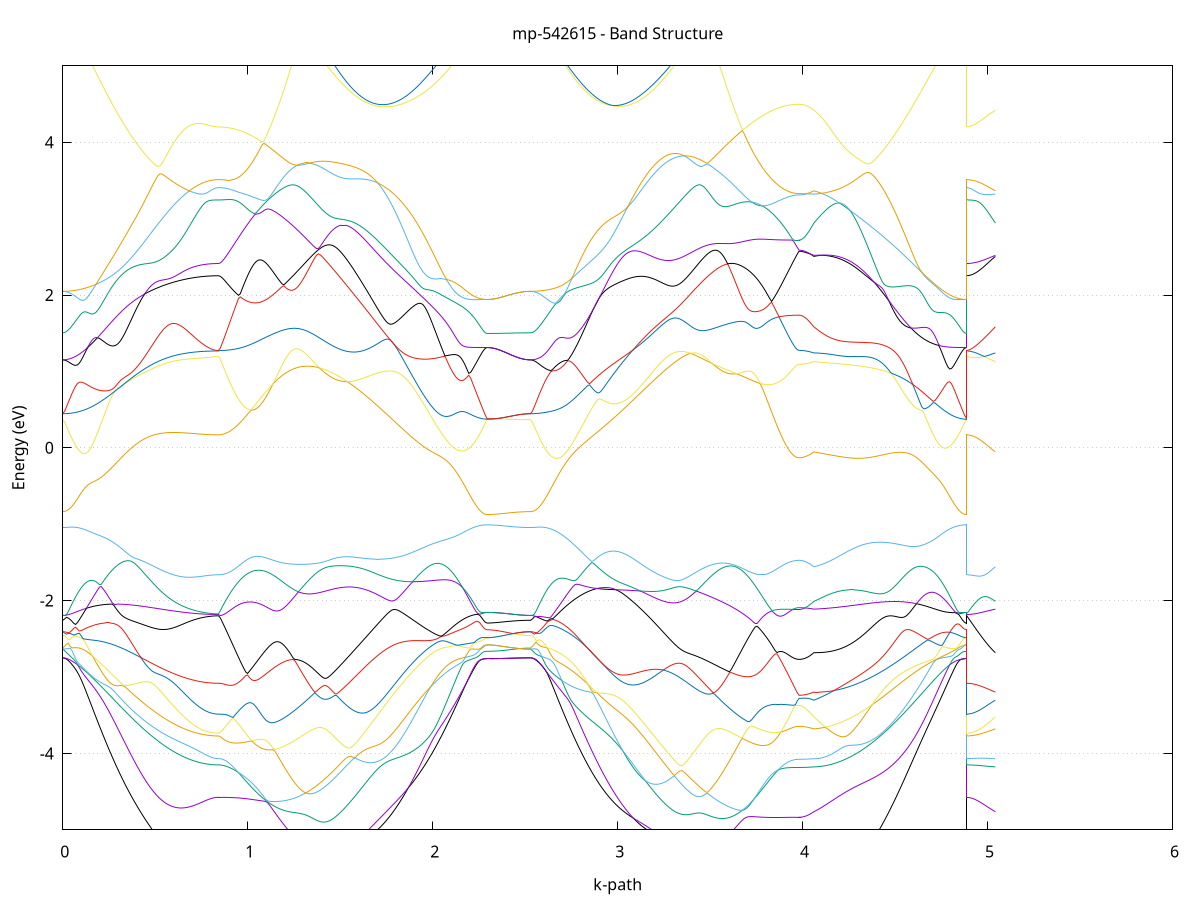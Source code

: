 set title 'mp-542615 - Band Structure'
set xlabel 'k-path'
set ylabel 'Energy (eV)'
set grid y
set yrange [-5:5]
set terminal png size 800,600
set output 'mp-542615_bands_gnuplot.png'
plot '-' using 1:2 with lines notitle, '-' using 1:2 with lines notitle, '-' using 1:2 with lines notitle, '-' using 1:2 with lines notitle, '-' using 1:2 with lines notitle, '-' using 1:2 with lines notitle, '-' using 1:2 with lines notitle, '-' using 1:2 with lines notitle, '-' using 1:2 with lines notitle, '-' using 1:2 with lines notitle, '-' using 1:2 with lines notitle, '-' using 1:2 with lines notitle, '-' using 1:2 with lines notitle, '-' using 1:2 with lines notitle, '-' using 1:2 with lines notitle, '-' using 1:2 with lines notitle, '-' using 1:2 with lines notitle, '-' using 1:2 with lines notitle, '-' using 1:2 with lines notitle, '-' using 1:2 with lines notitle, '-' using 1:2 with lines notitle, '-' using 1:2 with lines notitle, '-' using 1:2 with lines notitle, '-' using 1:2 with lines notitle, '-' using 1:2 with lines notitle, '-' using 1:2 with lines notitle, '-' using 1:2 with lines notitle, '-' using 1:2 with lines notitle, '-' using 1:2 with lines notitle, '-' using 1:2 with lines notitle, '-' using 1:2 with lines notitle, '-' using 1:2 with lines notitle, '-' using 1:2 with lines notitle, '-' using 1:2 with lines notitle, '-' using 1:2 with lines notitle, '-' using 1:2 with lines notitle, '-' using 1:2 with lines notitle, '-' using 1:2 with lines notitle, '-' using 1:2 with lines notitle, '-' using 1:2 with lines notitle, '-' using 1:2 with lines notitle, '-' using 1:2 with lines notitle, '-' using 1:2 with lines notitle, '-' using 1:2 with lines notitle, '-' using 1:2 with lines notitle, '-' using 1:2 with lines notitle, '-' using 1:2 with lines notitle, '-' using 1:2 with lines notitle, '-' using 1:2 with lines notitle, '-' using 1:2 with lines notitle, '-' using 1:2 with lines notitle, '-' using 1:2 with lines notitle, '-' using 1:2 with lines notitle, '-' using 1:2 with lines notitle, '-' using 1:2 with lines notitle, '-' using 1:2 with lines notitle, '-' using 1:2 with lines notitle, '-' using 1:2 with lines notitle, '-' using 1:2 with lines notitle, '-' using 1:2 with lines notitle, '-' using 1:2 with lines notitle, '-' using 1:2 with lines notitle, '-' using 1:2 with lines notitle, '-' using 1:2 with lines notitle
0.000000 -14.676872
0.009905 -14.676672
0.019809 -14.675772
0.029714 -14.674472
0.039618 -14.672472
0.049523 -14.669972
0.059427 -14.666972
0.069332 -14.663372
0.079236 -14.659172
0.089141 -14.654472
0.099045 -14.649272
0.108950 -14.643472
0.118854 -14.637172
0.128759 -14.630272
0.138663 -14.622772
0.148568 -14.614872
0.158472 -14.606372
0.168377 -14.597272
0.178281 -14.587772
0.188186 -14.577572
0.198090 -14.566972
0.207995 -14.555772
0.217899 -14.544072
0.227804 -14.531872
0.237708 -14.519172
0.247613 -14.505972
0.257518 -14.492172
0.267422 -14.477972
0.277327 -14.463172
0.287231 -14.447972
0.297136 -14.432172
0.307040 -14.415972
0.316945 -14.399272
0.326849 -14.382072
0.336754 -14.364372
0.346658 -14.346272
0.356563 -14.327672
0.366467 -14.308672
0.376372 -14.289172
0.386276 -14.269272
0.396181 -14.248972
0.406085 -14.228172
0.415990 -14.206972
0.425894 -14.185472
0.435799 -14.163472
0.445703 -14.141172
0.455608 -14.118372
0.465512 -14.095372
0.475417 -14.071872
0.485321 -14.048172
0.495226 -14.024072
0.505130 -13.999672
0.515035 -13.974972
0.524940 -13.950072
0.534844 -13.924772
0.544749 -13.899372
0.554653 -13.873672
0.564558 -13.847672
0.574462 -13.821572
0.584367 -13.795372
0.594271 -13.768972
0.604176 -13.742372
0.614080 -13.715772
0.623985 -13.688972
0.633889 -13.662272
0.643794 -13.635472
0.653698 -13.608672
0.663603 -13.581872
0.673507 -13.555272
0.683412 -13.528672
0.693316 -13.502172
0.703221 -13.475972
0.713125 -13.449872
0.723030 -13.424072
0.732934 -13.398672
0.742839 -13.373472
0.752743 -13.348772
0.762648 -13.324472
0.772553 -13.300672
0.782457 -13.277472
0.792362 -13.254972
0.802266 -13.233172
0.812171 -13.212372
0.822075 -13.192872
0.831980 -13.175372
0.841884 -13.165472
0.841884 -13.165472
0.851706 -13.165372
0.861529 -13.164972
0.871351 -13.164372
0.881173 -13.163472
0.890996 -13.162372
0.900818 -13.160972
0.910640 -13.159372
0.920462 -13.157572
0.930285 -13.155472
0.940107 -13.153172
0.949929 -13.150672
0.959752 -13.147872
0.969574 -13.144872
0.979396 -13.141772
0.989219 -13.138372
0.999041 -13.134772
1.008863 -13.130972
1.018685 -13.127072
1.028508 -13.122872
1.038330 -13.118572
1.048152 -13.114072
1.057975 -13.109472
1.067797 -13.104672
1.077619 -13.099772
1.087441 -13.094772
1.097264 -13.089572
1.107086 -13.084372
1.116908 -13.078972
1.126731 -13.073472
1.136553 -13.067972
1.146375 -13.062372
1.156197 -13.056672
1.166020 -13.050972
1.175842 -13.045272
1.185664 -13.039472
1.195487 -13.033772
1.205309 -13.027972
1.215131 -13.022272
1.224954 -13.016572
1.234776 -13.010872
1.244598 -13.005272
1.254420 -12.999772
1.264243 -12.994372
1.274065 -12.989072
1.283887 -12.983972
1.293710 -12.979072
1.303532 -12.974372
1.313354 -12.969872
1.323176 -12.965772
1.332999 -12.967872
1.342821 -12.973072
1.342821 -12.973072
1.352726 -12.979672
1.362631 -12.987472
1.372536 -12.996572
1.382441 -13.006872
1.392347 -13.018472
1.402252 -13.031272
1.412157 -13.045272
1.422062 -13.060472
1.431967 -13.076772
1.441872 -13.094172
1.451777 -13.112572
1.461682 -13.131972
1.471587 -13.152172
1.481493 -13.173272
1.491398 -13.195172
1.501303 -13.217772
1.511208 -13.240972
1.521113 -13.264772
1.531018 -13.289172
1.540923 -13.314072
1.550828 -13.339372
1.560733 -13.364972
1.570639 -13.390972
1.580544 -13.417272
1.590449 -13.443772
1.600354 -13.470472
1.610259 -13.497272
1.620164 -13.524272
1.630069 -13.551372
1.639974 -13.578472
1.649879 -13.605572
1.659784 -13.632672
1.669690 -13.659772
1.679595 -13.686772
1.689500 -13.713672
1.699405 -13.740472
1.709310 -13.767172
1.719215 -13.793572
1.729120 -13.819872
1.739025 -13.845972
1.748930 -13.871872
1.758836 -13.897472
1.768741 -13.922772
1.778646 -13.947872
1.788551 -13.972672
1.798456 -13.997172
1.808361 -14.021372
1.818266 -14.045172
1.828171 -14.068672
1.838076 -14.091872
1.847981 -14.114672
1.857887 -14.137072
1.867792 -14.159072
1.877697 -14.180672
1.887602 -14.201872
1.897507 -14.222672
1.907412 -14.243072
1.917317 -14.262972
1.927222 -14.282472
1.937127 -14.301572
1.947033 -14.320172
1.956938 -14.338272
1.966843 -14.355972
1.976748 -14.373172
1.986653 -14.389972
1.996558 -14.406172
2.006463 -14.421972
2.016368 -14.437172
2.026273 -14.451972
2.036179 -14.466272
2.046084 -14.479972
2.055989 -14.493272
2.065894 -14.505972
2.075799 -14.518172
2.085704 -14.529872
2.095609 -14.541072
2.105514 -14.551772
2.115419 -14.561872
2.125324 -14.571472
2.135230 -14.580472
2.145135 -14.588972
2.155040 -14.596972
2.164945 -14.604372
2.174850 -14.611272
2.184755 -14.617672
2.194660 -14.623472
2.204565 -14.628672
2.214470 -14.633372
2.224376 -14.637572
2.234281 -14.641172
2.244186 -14.644172
2.254091 -14.646672
2.263996 -14.648672
2.273901 -14.650072
2.283806 -14.650872
2.293711 -14.651172
2.293711 -14.651172
2.303529 -14.651272
2.313346 -14.651672
2.323163 -14.652272
2.332980 -14.653172
2.342798 -14.654172
2.352615 -14.655472
2.362432 -14.656872
2.372250 -14.658372
2.382067 -14.659972
2.391884 -14.661672
2.401702 -14.663272
2.411519 -14.664972
2.421336 -14.666672
2.431153 -14.668272
2.440971 -14.669772
2.450788 -14.671172
2.460605 -14.672472
2.470423 -14.673572
2.480240 -14.674572
2.490057 -14.675372
2.499875 -14.676072
2.509692 -14.676572
2.519509 -14.676772
2.529326 -14.676872
2.529326 -14.676872
2.539290 -14.676672
2.549253 -14.675772
2.559216 -14.674372
2.569179 -14.672372
2.579142 -14.669872
2.589105 -14.666772
2.599068 -14.663072
2.609031 -14.658872
2.618994 -14.654072
2.628957 -14.648772
2.638920 -14.642872
2.648883 -14.636472
2.658846 -14.629472
2.668810 -14.621872
2.678773 -14.613772
2.688736 -14.605072
2.698699 -14.595872
2.708662 -14.586172
2.718625 -14.575872
2.728588 -14.564972
2.738551 -14.553672
2.748514 -14.541772
2.758477 -14.529372
2.768440 -14.516372
2.778403 -14.502872
2.788367 -14.488872
2.798330 -14.474372
2.808293 -14.459372
2.818256 -14.443772
2.828219 -14.427772
2.838182 -14.411272
2.848145 -14.394172
2.858108 -14.376672
2.868071 -14.358672
2.878034 -14.340272
2.887997 -14.321272
2.897960 -14.301872
2.907924 -14.282072
2.917887 -14.261772
2.927850 -14.240972
2.937813 -14.219772
2.947776 -14.198172
2.957739 -14.176172
2.967702 -14.153772
2.977665 -14.130972
2.987628 -14.107772
2.997591 -14.084172
3.007554 -14.060172
3.017517 -14.035872
3.027481 -14.011272
3.037444 -13.986272
3.047407 -13.960972
3.057370 -13.935372
3.067333 -13.909572
3.077296 -13.883372
3.087259 -13.856972
3.097222 -13.830372
3.107185 -13.803572
3.117148 -13.776472
3.127111 -13.749272
3.137074 -13.721972
3.147037 -13.694472
3.157001 -13.666872
3.166964 -13.639172
3.176927 -13.611472
3.186890 -13.583672
3.196853 -13.555972
3.206816 -13.528272
3.216779 -13.500672
3.226742 -13.473172
3.236705 -13.445872
3.246668 -13.418772
3.256631 -13.391872
3.266594 -13.365272
3.276558 -13.338972
3.286521 -13.313072
3.296484 -13.287672
3.306447 -13.262672
3.316410 -13.238372
3.326373 -13.214572
3.336336 -13.191472
3.346299 -13.169172
3.356262 -13.147672
3.366225 -13.127072
3.376188 -13.107472
3.386151 -13.088872
3.396115 -13.071372
3.406078 -13.054972
3.416041 -13.039772
3.426004 -13.025872
3.435967 -13.013272
3.445930 -13.002072
3.455893 -12.992072
3.465856 -12.983472
3.475819 -12.976172
3.485782 -12.970072
3.495745 -12.965272
3.505708 -12.968272
3.505708 -12.968272
3.515614 -12.972672
3.525519 -12.977472
3.535424 -12.982372
3.545329 -12.987572
3.555234 -12.992872
3.565139 -12.998372
3.575044 -13.003972
3.584949 -13.009672
3.594854 -13.015372
3.604760 -13.021172
3.614665 -13.027072
3.624570 -13.032872
3.634475 -13.038772
3.644380 -13.044572
3.654285 -13.050372
3.664190 -13.056172
3.674095 -13.061972
3.684000 -13.067672
3.693905 -13.073272
3.703811 -13.078772
3.713716 -13.084172
3.723621 -13.089472
3.733526 -13.094672
3.743431 -13.099772
3.753336 -13.104672
3.763241 -13.109472
3.773146 -13.114172
3.783051 -13.118672
3.792957 -13.122972
3.802862 -13.127172
3.812767 -13.131072
3.822672 -13.134872
3.832577 -13.138472
3.842482 -13.141872
3.852387 -13.145072
3.862292 -13.148072
3.872197 -13.150772
3.882102 -13.153272
3.892008 -13.155672
3.901913 -13.157672
3.911818 -13.159572
3.921723 -13.161172
3.931628 -13.162472
3.941533 -13.163672
3.951438 -13.164472
3.961343 -13.165072
3.971248 -13.165472
3.981154 -13.165572
3.981154 -13.165572
3.991142 -13.165872
4.001130 -13.166772
4.011118 -13.168172
4.021106 -13.169972
4.031094 -13.172272
4.041083 -13.174872
4.051071 -13.177672
4.061059 -13.180772
4.061059 -13.180772
4.070981 -13.198672
4.080902 -13.218272
4.090824 -13.239072
4.100746 -13.260672
4.110667 -13.282972
4.120589 -13.305972
4.130510 -13.329472
4.140432 -13.353472
4.150354 -13.377872
4.160275 -13.402672
4.170197 -13.427772
4.180119 -13.453272
4.190040 -13.478972
4.199962 -13.504872
4.209883 -13.530972
4.219805 -13.557272
4.229727 -13.583572
4.239648 -13.610072
4.249570 -13.636472
4.259492 -13.662972
4.269413 -13.689472
4.279335 -13.715872
4.289256 -13.742272
4.299178 -13.768472
4.309100 -13.794572
4.319021 -13.820572
4.328943 -13.846372
4.338865 -13.871972
4.348786 -13.897372
4.358708 -13.922572
4.368630 -13.947472
4.378551 -13.972172
4.388473 -13.996472
4.398394 -14.020572
4.408316 -14.044372
4.418238 -14.067772
4.428159 -14.090872
4.438081 -14.113672
4.448003 -14.135972
4.457924 -14.157972
4.467846 -14.179572
4.477767 -14.200772
4.487689 -14.221672
4.497611 -14.241972
4.507532 -14.261972
4.517454 -14.281472
4.527376 -14.300572
4.537297 -14.319272
4.547219 -14.337372
4.557140 -14.355072
4.567062 -14.372372
4.576984 -14.389172
4.586905 -14.405472
4.596827 -14.421272
4.606749 -14.436572
4.616670 -14.451372
4.626592 -14.465672
4.636513 -14.479472
4.646435 -14.492772
4.656357 -14.505572
4.666278 -14.517772
4.676200 -14.529472
4.686122 -14.540772
4.696043 -14.551372
4.705965 -14.561572
4.715886 -14.571172
4.725808 -14.580272
4.735730 -14.588772
4.745651 -14.596772
4.755573 -14.604272
4.765495 -14.611172
4.775416 -14.617572
4.785338 -14.623372
4.795259 -14.628672
4.805181 -14.633372
4.815103 -14.637472
4.825024 -14.641172
4.834946 -14.644172
4.844868 -14.646672
4.854789 -14.648672
4.864711 -14.650072
4.874633 -14.650872
4.884554 -14.651172
4.884554 -13.165472
4.894414 -13.165572
4.904275 -13.165872
4.914135 -13.166372
4.923995 -13.166972
4.933856 -13.167772
4.943716 -13.168672
4.953576 -13.169672
4.963437 -13.170772
4.973297 -13.171872
4.983157 -13.173072
4.993017 -13.174272
5.002878 -13.175472
5.012738 -13.176772
5.022598 -13.178072
5.032459 -13.179472
5.042319 -13.180772
e
0.000000 -14.259172
0.009905 -14.258872
0.019809 -14.258172
0.029714 -14.256872
0.039618 -14.255072
0.049523 -14.252772
0.059427 -14.250072
0.069332 -14.246772
0.079236 -14.242972
0.089141 -14.238672
0.099045 -14.233872
0.108950 -14.228572
0.118854 -14.222772
0.128759 -14.216472
0.138663 -14.209672
0.148568 -14.202372
0.158472 -14.194672
0.168377 -14.186372
0.178281 -14.177672
0.188186 -14.168372
0.198090 -14.158672
0.207995 -14.148472
0.217899 -14.137872
0.227804 -14.126772
0.237708 -14.115172
0.247613 -14.103172
0.257518 -14.090672
0.267422 -14.077672
0.277327 -14.064272
0.287231 -14.050472
0.297136 -14.036172
0.307040 -14.021472
0.316945 -14.006372
0.326849 -13.990872
0.336754 -13.974872
0.346658 -13.958572
0.356563 -13.941772
0.366467 -13.924672
0.376372 -13.907172
0.386276 -13.889372
0.396181 -13.871172
0.406085 -13.852572
0.415990 -13.833672
0.425894 -13.814472
0.435799 -13.794972
0.445703 -13.775172
0.455608 -13.755072
0.465512 -13.734772
0.475417 -13.714172
0.485321 -13.693372
0.495226 -13.672372
0.505130 -13.651172
0.515035 -13.629772
0.524940 -13.608272
0.534844 -13.586572
0.544749 -13.564872
0.554653 -13.543072
0.564558 -13.521172
0.574462 -13.499372
0.584367 -13.477572
0.594271 -13.455772
0.604176 -13.434072
0.614080 -13.412572
0.623985 -13.391272
0.633889 -13.370172
0.643794 -13.349372
0.653698 -13.328872
0.663603 -13.308772
0.673507 -13.289172
0.683412 -13.269972
0.693316 -13.251472
0.703221 -13.233572
0.713125 -13.216372
0.723030 -13.199972
0.732934 -13.184472
0.742839 -13.169972
0.752743 -13.156672
0.762648 -13.144672
0.772553 -13.134172
0.782457 -13.125572
0.792362 -13.119672
0.802266 -13.117172
0.812171 -13.119472
0.822075 -13.126572
0.831980 -13.137172
0.841884 -13.144972
0.841884 -13.144972
0.851706 -13.144772
0.861529 -13.144272
0.871351 -13.143472
0.881173 -13.142372
0.890996 -13.140972
0.900818 -13.139172
0.910640 -13.137172
0.920462 -13.134772
0.930285 -13.132072
0.940107 -13.129172
0.949929 -13.125872
0.959752 -13.122372
0.969574 -13.118472
0.979396 -13.114472
0.989219 -13.110072
0.999041 -13.105572
1.008863 -13.100672
1.018685 -13.095672
1.028508 -13.090472
1.038330 -13.084972
1.048152 -13.079372
1.057975 -13.073572
1.067797 -13.067672
1.077619 -13.061572
1.087441 -13.055372
1.097264 -13.049172
1.107086 -13.042772
1.116908 -13.036472
1.126731 -13.030072
1.136553 -13.023772
1.146375 -13.017372
1.156197 -13.011172
1.166020 -13.005072
1.175842 -12.999072
1.185664 -12.993372
1.195487 -12.987872
1.205309 -12.982572
1.215131 -12.977672
1.224954 -12.973172
1.234776 -12.969072
1.244598 -12.965572
1.254420 -12.962572
1.264243 -12.960272
1.274065 -12.958572
1.283887 -12.957772
1.293710 -12.957772
1.303532 -12.958772
1.313354 -12.960672
1.323176 -12.963672
1.332999 -12.961972
1.342821 -12.958672
1.342821 -12.958672
1.352726 -12.955772
1.362631 -12.953572
1.372536 -12.952172
1.382441 -12.951772
1.392347 -12.952572
1.402252 -12.954672
1.412157 -12.958372
1.422062 -12.963772
1.431967 -12.970972
1.441872 -12.979972
1.451777 -12.990672
1.461682 -13.002872
1.471587 -13.016572
1.481493 -13.031472
1.491398 -13.047472
1.501303 -13.064472
1.511208 -13.082472
1.521113 -13.101172
1.531018 -13.120672
1.540923 -13.140772
1.550828 -13.161472
1.560733 -13.182672
1.570639 -13.204372
1.580544 -13.226472
1.590449 -13.248872
1.600354 -13.271672
1.610259 -13.294772
1.620164 -13.317972
1.630069 -13.341472
1.639974 -13.365072
1.649879 -13.388872
1.659784 -13.412672
1.669690 -13.436572
1.679595 -13.460472
1.689500 -13.484372
1.699405 -13.508272
1.709310 -13.532072
1.719215 -13.555872
1.729120 -13.579572
1.739025 -13.603072
1.748930 -13.626472
1.758836 -13.649772
1.768741 -13.672772
1.778646 -13.695672
1.788551 -13.718272
1.798456 -13.740772
1.808361 -13.762872
1.818266 -13.784772
1.828171 -13.806472
1.838076 -13.827772
1.847981 -13.848872
1.857887 -13.869572
1.867792 -13.889972
1.877697 -13.909972
1.887602 -13.929772
1.897507 -13.949072
1.907412 -13.968072
1.917317 -13.986672
1.927222 -14.004872
1.937127 -14.022672
1.947033 -14.040172
1.956938 -14.057172
1.966843 -14.073772
1.976748 -14.089872
1.986653 -14.105572
1.996558 -14.120872
2.006463 -14.135772
2.016368 -14.150172
2.026273 -14.164072
2.036179 -14.177572
2.046084 -14.190572
2.055989 -14.203072
2.065894 -14.215072
2.075799 -14.226672
2.085704 -14.237772
2.095609 -14.248272
2.105514 -14.258372
2.115419 -14.267972
2.125324 -14.277072
2.135230 -14.285672
2.145135 -14.293772
2.155040 -14.301372
2.164945 -14.308372
2.174850 -14.314972
2.184755 -14.320972
2.194660 -14.326472
2.204565 -14.331472
2.214470 -14.335972
2.224376 -14.339972
2.234281 -14.343372
2.244186 -14.346272
2.254091 -14.348672
2.263996 -14.350472
2.273901 -14.351772
2.283806 -14.352572
2.293711 -14.352872
2.293711 -14.352872
2.303529 -14.352472
2.313346 -14.351472
2.323163 -14.349672
2.332980 -14.347272
2.342798 -14.344172
2.352615 -14.340472
2.362432 -14.336272
2.372250 -14.331672
2.382067 -14.326572
2.391884 -14.321072
2.401702 -14.315372
2.411519 -14.309472
2.421336 -14.303372
2.431153 -14.297372
2.440971 -14.291372
2.450788 -14.285572
2.460605 -14.280172
2.470423 -14.275072
2.480240 -14.270472
2.490057 -14.266572
2.499875 -14.263372
2.509692 -14.261072
2.519509 -14.259672
2.529326 -14.259172
2.529326 -14.259172
2.539290 -14.258872
2.549253 -14.258072
2.559216 -14.256772
2.569179 -14.254972
2.579142 -14.252572
2.589105 -14.249672
2.599068 -14.246272
2.609031 -14.242372
2.618994 -14.237872
2.628957 -14.232872
2.638920 -14.227372
2.648883 -14.221372
2.658846 -14.214872
2.668810 -14.207872
2.678773 -14.200272
2.688736 -14.192272
2.698699 -14.183672
2.708662 -14.174672
2.718625 -14.165072
2.728588 -14.155072
2.738551 -14.144572
2.748514 -14.133472
2.758477 -14.122072
2.768440 -14.110072
2.778403 -14.097572
2.788367 -14.084672
2.798330 -14.071372
2.808293 -14.057572
2.818256 -14.043272
2.828219 -14.028572
2.838182 -14.013372
2.848145 -13.997872
2.858108 -13.981872
2.868071 -13.965472
2.878034 -13.948572
2.887997 -13.931372
2.897960 -13.913772
2.907924 -13.895772
2.917887 -13.877472
2.927850 -13.858772
2.937813 -13.839672
2.947776 -13.820272
2.957739 -13.800572
2.967702 -13.780572
2.977665 -13.760272
2.987628 -13.739572
2.997591 -13.718672
3.007554 -13.697572
3.017517 -13.676172
3.027481 -13.654572
3.037444 -13.632672
3.047407 -13.610672
3.057370 -13.588472
3.067333 -13.566172
3.077296 -13.543672
3.087259 -13.521072
3.097222 -13.498372
3.107185 -13.475672
3.117148 -13.452872
3.127111 -13.430072
3.137074 -13.407272
3.147037 -13.384472
3.157001 -13.361872
3.166964 -13.339272
3.176927 -13.316872
3.186890 -13.294572
3.196853 -13.272572
3.206816 -13.250772
3.216779 -13.229272
3.226742 -13.208072
3.236705 -13.187272
3.246668 -13.166972
3.256631 -13.147072
3.266594 -13.127772
3.276558 -13.109072
3.286521 -13.091072
3.296484 -13.073772
3.306447 -13.057272
3.316410 -13.041672
3.326373 -13.027072
3.336336 -13.013472
3.346299 -13.001072
3.356262 -12.989972
3.366225 -12.980072
3.376188 -12.971672
3.386151 -12.964672
3.396115 -12.959172
3.406078 -12.954972
3.416041 -12.952172
3.426004 -12.950672
3.435967 -12.950172
3.445930 -12.950772
3.455893 -12.952172
3.465856 -12.954272
3.475819 -12.957072
3.485782 -12.960372
3.495745 -12.964072
3.505708 -12.961672
3.505708 -12.961672
3.515614 -12.959172
3.525519 -12.957672
3.535424 -12.957172
3.545329 -12.957572
3.555234 -12.958672
3.565139 -12.960572
3.575044 -12.963072
3.584949 -12.966272
3.594854 -12.969872
3.604760 -12.974072
3.614665 -12.978572
3.624570 -12.983472
3.634475 -12.988772
3.644380 -12.994272
3.654285 -12.999972
3.664190 -13.005872
3.674095 -13.011872
3.684000 -13.018072
3.693905 -13.024272
3.703811 -13.030572
3.713716 -13.036772
3.723621 -13.043072
3.733526 -13.049272
3.743431 -13.055372
3.753336 -13.061472
3.763241 -13.067372
3.773146 -13.073272
3.783051 -13.078872
3.792957 -13.084372
3.802862 -13.089672
3.812767 -13.094772
3.822672 -13.099572
3.832577 -13.104272
3.842482 -13.108672
3.852387 -13.112772
3.862292 -13.116672
3.872197 -13.120272
3.882102 -13.123572
3.892008 -13.126572
3.901913 -13.129372
3.911818 -13.131772
3.921723 -13.133872
3.931628 -13.135672
3.941533 -13.137172
3.951438 -13.138272
3.961343 -13.139072
3.971248 -13.139572
3.981154 -13.139772
3.981154 -13.139772
3.991142 -13.139572
4.001130 -13.139272
4.011118 -13.138672
4.021106 -13.137872
4.031094 -13.136972
4.041083 -13.135972
4.051071 -13.134872
4.061059 -13.133772
4.061059 -13.133772
4.070981 -13.128572
4.080902 -13.128072
4.090824 -13.132272
4.100746 -13.140372
4.110667 -13.151272
4.120589 -13.164372
4.130510 -13.179172
4.140432 -13.195272
4.150354 -13.212472
4.160275 -13.230672
4.170197 -13.249672
4.180119 -13.269372
4.190040 -13.289672
4.199962 -13.310572
4.209883 -13.331872
4.219805 -13.353572
4.229727 -13.375672
4.239648 -13.397972
4.249570 -13.420572
4.259492 -13.443372
4.269413 -13.466372
4.279335 -13.489372
4.289256 -13.512472
4.299178 -13.535572
4.309100 -13.558772
4.319021 -13.581872
4.328943 -13.604972
4.338865 -13.627972
4.348786 -13.650772
4.358708 -13.673572
4.368630 -13.696172
4.378551 -13.718572
4.388473 -13.740772
4.398394 -13.762772
4.408316 -13.784472
4.418238 -13.805972
4.428159 -13.827272
4.438081 -13.848172
4.448003 -13.868872
4.457924 -13.889172
4.467846 -13.909172
4.477767 -13.928872
4.487689 -13.948272
4.497611 -13.967172
4.507532 -13.985772
4.517454 -14.004072
4.527376 -14.021872
4.537297 -14.039272
4.547219 -14.056372
4.557140 -14.072972
4.567062 -14.089172
4.576984 -14.104872
4.586905 -14.120172
4.596827 -14.135072
4.606749 -14.149472
4.616670 -14.163472
4.626592 -14.176972
4.636513 -14.189972
4.646435 -14.202572
4.656357 -14.214672
4.666278 -14.226272
4.676200 -14.237372
4.686122 -14.247972
4.696043 -14.258072
4.705965 -14.267772
4.715886 -14.276872
4.725808 -14.285472
4.735730 -14.293572
4.745651 -14.301172
4.755573 -14.308272
4.765495 -14.314872
4.775416 -14.320872
4.785338 -14.326372
4.795259 -14.331472
4.805181 -14.335872
4.815103 -14.339872
4.825024 -14.343272
4.834946 -14.346272
4.844868 -14.348572
4.854789 -14.350472
4.864711 -14.351772
4.874633 -14.352572
4.884554 -14.352872
4.884554 -13.144972
4.894414 -13.144872
4.904275 -13.144572
4.914135 -13.144172
4.923995 -13.143572
4.933856 -13.142972
4.943716 -13.142172
4.953576 -13.141372
4.963437 -13.140572
4.973297 -13.139672
4.983157 -13.138772
4.993017 -13.137872
5.002878 -13.136972
5.012738 -13.136172
5.022598 -13.135372
5.032459 -13.134572
5.042319 -13.133772
e
0.000000 -13.935872
0.009905 -13.935572
0.019809 -13.934872
0.029714 -13.933672
0.039618 -13.932072
0.049523 -13.929972
0.059427 -13.927372
0.069332 -13.924272
0.079236 -13.920772
0.089141 -13.916772
0.099045 -13.912372
0.108950 -13.907472
0.118854 -13.902072
0.128759 -13.896272
0.138663 -13.889972
0.148568 -13.883272
0.158472 -13.876172
0.168377 -13.868572
0.178281 -13.860472
0.188186 -13.852072
0.198090 -13.843172
0.207995 -13.833872
0.217899 -13.824172
0.227804 -13.814072
0.237708 -13.803572
0.247613 -13.792672
0.257518 -13.781372
0.267422 -13.769672
0.277327 -13.757672
0.287231 -13.745272
0.297136 -13.732572
0.307040 -13.719472
0.316945 -13.706072
0.326849 -13.692372
0.336754 -13.678272
0.346658 -13.663972
0.356563 -13.649372
0.366467 -13.634472
0.376372 -13.619272
0.386276 -13.603872
0.396181 -13.588272
0.406085 -13.572472
0.415990 -13.556472
0.425894 -13.540272
0.435799 -13.523872
0.445703 -13.507372
0.455608 -13.490772
0.465512 -13.473972
0.475417 -13.457172
0.485321 -13.440272
0.495226 -13.423372
0.505130 -13.406472
0.515035 -13.389572
0.524940 -13.372672
0.534844 -13.355872
0.544749 -13.339172
0.554653 -13.322672
0.564558 -13.306172
0.574462 -13.289972
0.584367 -13.273972
0.594271 -13.258172
0.604176 -13.242772
0.614080 -13.227572
0.623985 -13.212772
0.633889 -13.198372
0.643794 -13.184472
0.653698 -13.170972
0.663603 -13.158072
0.673507 -13.145672
0.683412 -13.133872
0.693316 -13.122772
0.703221 -13.112372
0.713125 -13.102672
0.723030 -13.093872
0.732934 -13.085872
0.742839 -13.078972
0.752743 -13.073072
0.762648 -13.068372
0.772553 -13.065172
0.782457 -13.063572
0.792362 -13.063772
0.802266 -13.065272
0.812171 -13.066872
0.822075 -13.067672
0.831980 -13.067772
0.841884 -13.067672
0.841884 -13.067672
0.851706 -13.067472
0.861529 -13.066872
0.871351 -13.065972
0.881173 -13.064672
0.890996 -13.062972
0.900818 -13.060972
0.910640 -13.058572
0.920462 -13.055872
0.930285 -13.052672
0.940107 -13.049272
0.949929 -13.045472
0.959752 -13.041372
0.969574 -13.036872
0.979396 -13.032172
0.989219 -13.027072
0.999041 -13.021672
1.008863 -13.016072
1.018685 -13.010172
1.028508 -13.003972
1.038330 -12.997572
1.048152 -12.990972
1.057975 -12.984172
1.067797 -12.977172
1.077619 -12.969972
1.087441 -12.962672
1.097264 -12.955272
1.107086 -12.947772
1.116908 -12.940172
1.126731 -12.932572
1.136553 -12.924972
1.146375 -12.917372
1.156197 -12.909872
1.166020 -12.902372
1.175842 -12.895072
1.185664 -12.887972
1.195487 -12.881072
1.205309 -12.874372
1.215131 -12.867872
1.224954 -12.861772
1.234776 -12.855972
1.244598 -12.850572
1.254420 -12.845572
1.264243 -12.840972
1.274065 -12.836772
1.283887 -12.833072
1.293710 -12.829872
1.303532 -12.827072
1.313354 -12.824872
1.323176 -12.823072
1.332999 -12.823272
1.342821 -12.825472
1.342821 -12.825472
1.352726 -12.828272
1.362631 -12.831572
1.372536 -12.835272
1.382441 -12.839172
1.392347 -12.843072
1.402252 -12.846772
1.412157 -12.850172
1.422062 -12.852972
1.431967 -12.855072
1.441872 -12.856572
1.451777 -12.857472
1.461682 -12.857972
1.471587 -12.860372
1.481493 -12.867472
1.491398 -12.875272
1.501303 -12.883672
1.511208 -12.892672
1.521113 -12.902272
1.531018 -12.912372
1.540923 -12.923072
1.550828 -12.934372
1.560733 -12.946072
1.570639 -12.958372
1.580544 -12.971072
1.590449 -12.984272
1.600354 -12.997872
1.610259 -13.011872
1.620164 -13.026272
1.630069 -13.041072
1.639974 -13.056172
1.649879 -13.071572
1.659784 -13.087172
1.669690 -13.103072
1.679595 -13.119272
1.689500 -13.135572
1.699405 -13.152072
1.709310 -13.168772
1.719215 -13.185572
1.729120 -13.202472
1.739025 -13.219472
1.748930 -13.236472
1.758836 -13.253572
1.768741 -13.270572
1.778646 -13.287672
1.788551 -13.304672
1.798456 -13.321672
1.808361 -13.338672
1.818266 -13.355472
1.828171 -13.372172
1.838076 -13.388872
1.847981 -13.405272
1.857887 -13.421672
1.867792 -13.437772
1.877697 -13.453772
1.887602 -13.469572
1.897507 -13.485072
1.907412 -13.500372
1.917317 -13.515472
1.927222 -13.530272
1.937127 -13.544872
1.947033 -13.559172
1.956938 -13.573172
1.966843 -13.586872
1.976748 -13.600272
1.986653 -13.613372
1.996558 -13.626072
2.006463 -13.638472
2.016368 -13.650572
2.026273 -13.662272
2.036179 -13.673572
2.046084 -13.684572
2.055989 -13.695172
2.065894 -13.705372
2.075799 -13.715272
2.085704 -13.724672
2.095609 -13.733672
2.105514 -13.742272
2.115419 -13.750572
2.125324 -13.758272
2.135230 -13.765672
2.145135 -13.772672
2.155040 -13.779172
2.164945 -13.785272
2.174850 -13.790872
2.184755 -13.796072
2.194660 -13.800872
2.204565 -13.805172
2.214470 -13.809072
2.224376 -13.812472
2.234281 -13.815372
2.244186 -13.817872
2.254091 -13.819972
2.263996 -13.821572
2.273901 -13.822772
2.283806 -13.823372
2.293711 -13.823672
2.293711 -13.823672
2.303529 -13.824072
2.313346 -13.825372
2.323163 -13.827572
2.332980 -13.830572
2.342798 -13.834272
2.352615 -13.838772
2.362432 -13.843872
2.372250 -13.849572
2.382067 -13.855772
2.391884 -13.862372
2.401702 -13.869272
2.411519 -13.876472
2.421336 -13.883672
2.431153 -13.890872
2.440971 -13.897972
2.450788 -13.904872
2.460605 -13.911372
2.470423 -13.917272
2.480240 -13.922672
2.490057 -13.927172
2.499875 -13.930872
2.509692 -13.933572
2.519509 -13.935272
2.529326 -13.935872
2.529326 -13.935872
2.539290 -13.935572
2.549253 -13.934872
2.559216 -13.933672
2.569179 -13.932072
2.579142 -13.929972
2.589105 -13.927372
2.599068 -13.924272
2.609031 -13.920772
2.618994 -13.916772
2.628957 -13.912372
2.638920 -13.907472
2.648883 -13.902072
2.658846 -13.896272
2.668810 -13.889972
2.678773 -13.883272
2.688736 -13.876072
2.698699 -13.868472
2.708662 -13.860472
2.718625 -13.851972
2.728588 -13.843072
2.738551 -13.833772
2.748514 -13.823972
2.758477 -13.813872
2.768440 -13.803272
2.778403 -13.792272
2.788367 -13.780972
2.798330 -13.769172
2.808293 -13.757072
2.818256 -13.744572
2.828219 -13.731672
2.838182 -13.718472
2.848145 -13.704972
2.858108 -13.690972
2.868071 -13.676772
2.878034 -13.662172
2.887997 -13.647372
2.897960 -13.632172
2.907924 -13.616672
2.917887 -13.600972
2.927850 -13.584972
2.937813 -13.568772
2.947776 -13.552272
2.957739 -13.535572
2.967702 -13.518572
2.977665 -13.501472
2.987628 -13.484172
2.997591 -13.466672
3.007554 -13.449072
3.017517 -13.431272
3.027481 -13.413372
3.037444 -13.395472
3.047407 -13.377372
3.057370 -13.359272
3.067333 -13.341072
3.077296 -13.322872
3.087259 -13.304672
3.097222 -13.286472
3.107185 -13.268372
3.117148 -13.250372
3.127111 -13.232372
3.137074 -13.214472
3.147037 -13.196772
3.157001 -13.179172
3.166964 -13.161772
3.176927 -13.144572
3.186890 -13.127672
3.196853 -13.110972
3.206816 -13.094572
3.216779 -13.078472
3.226742 -13.062672
3.236705 -13.047272
3.246668 -13.032272
3.256631 -13.017672
3.266594 -13.003472
3.276558 -12.989672
3.286521 -12.976472
3.296484 -12.963672
3.306447 -12.951472
3.316410 -12.939672
3.326373 -12.928472
3.336336 -12.917872
3.346299 -12.907772
3.356262 -12.898272
3.366225 -12.889272
3.376188 -12.880872
3.386151 -12.873072
3.396115 -12.865772
3.406078 -12.859072
3.416041 -12.852872
3.426004 -12.847272
3.435967 -12.842172
3.445930 -12.837572
3.455893 -12.833472
3.465856 -12.829972
3.475819 -12.827072
3.485782 -12.824672
3.495745 -12.822872
3.505708 -12.823472
3.505708 -12.823472
3.515614 -12.825772
3.525519 -12.828672
3.535424 -12.832072
3.545329 -12.836072
3.555234 -12.840572
3.565139 -12.845572
3.575044 -12.851072
3.584949 -12.856972
3.594854 -12.863272
3.604760 -12.869972
3.614665 -12.876872
3.624570 -12.884072
3.634475 -12.891472
3.644380 -12.899072
3.654285 -12.906772
3.664190 -12.914572
3.674095 -12.922472
3.684000 -12.930372
3.693905 -12.938272
3.703811 -12.946072
3.713716 -12.953972
3.723621 -12.961672
3.733526 -12.969272
3.743431 -12.976672
3.753336 -12.983972
3.763241 -12.991172
3.773146 -12.998072
3.783051 -13.004772
3.792957 -13.011172
3.802862 -13.017372
3.812767 -13.023372
3.822672 -13.028972
3.832577 -13.034372
3.842482 -13.039472
3.852387 -13.044172
3.862292 -13.048672
3.872197 -13.052772
3.882102 -13.056472
3.892008 -13.059972
3.901913 -13.063072
3.911818 -13.065772
3.921723 -13.068172
3.931628 -13.070172
3.941533 -13.071772
3.951438 -13.073072
3.961343 -13.073972
3.971248 -13.074572
3.981154 -13.074772
3.981154 -13.074772
3.991142 -13.074572
4.001130 -13.074172
4.011118 -13.073572
4.021106 -13.072672
4.031094 -13.071672
4.041083 -13.070472
4.051071 -13.069172
4.061059 -13.067872
4.061059 -13.067872
4.070981 -13.063472
4.080902 -13.058172
4.090824 -13.052472
4.100746 -13.047672
4.110667 -13.044472
4.120589 -13.042972
4.130510 -13.042972
4.140432 -13.044272
4.150354 -13.046872
4.160275 -13.050472
4.170197 -13.055172
4.180119 -13.060772
4.190040 -13.067372
4.199962 -13.074872
4.209883 -13.083272
4.219805 -13.092372
4.229727 -13.102272
4.239648 -13.112972
4.249570 -13.124272
4.259492 -13.136272
4.269413 -13.148772
4.279335 -13.161772
4.289256 -13.175272
4.299178 -13.189272
4.309100 -13.203572
4.319021 -13.218272
4.328943 -13.233272
4.338865 -13.248572
4.348786 -13.264072
4.358708 -13.279672
4.368630 -13.295472
4.378551 -13.311472
4.388473 -13.327472
4.398394 -13.343472
4.408316 -13.359572
4.418238 -13.375572
4.428159 -13.391672
4.438081 -13.407572
4.448003 -13.423472
4.457924 -13.439272
4.467846 -13.454872
4.477767 -13.470372
4.487689 -13.485672
4.497611 -13.500772
4.507532 -13.515672
4.517454 -13.530372
4.527376 -13.544872
4.537297 -13.559072
4.547219 -13.572972
4.557140 -13.586572
4.567062 -13.599972
4.576984 -13.612972
4.586905 -13.625672
4.596827 -13.638072
4.606749 -13.650172
4.616670 -13.661872
4.626592 -13.673272
4.636513 -13.684172
4.646435 -13.694872
4.656357 -13.705072
4.666278 -13.714872
4.676200 -13.724372
4.686122 -13.733372
4.696043 -13.742072
4.705965 -13.750272
4.715886 -13.758072
4.725808 -13.765472
4.735730 -13.772472
4.745651 -13.778972
4.755573 -13.785072
4.765495 -13.790772
4.775416 -13.795972
4.785338 -13.800772
4.795259 -13.805072
4.805181 -13.808972
4.815103 -13.812372
4.825024 -13.815372
4.834946 -13.817872
4.844868 -13.819972
4.854789 -13.821572
4.864711 -13.822672
4.874633 -13.823372
4.884554 -13.823672
4.884554 -13.067672
4.894414 -13.067672
4.904275 -13.067572
4.914135 -13.067572
4.923995 -13.067472
4.933856 -13.067372
4.943716 -13.067372
4.953576 -13.067272
4.963437 -13.067172
4.973297 -13.067172
4.983157 -13.067072
4.993017 -13.067172
5.002878 -13.067172
5.012738 -13.067272
5.022598 -13.067372
5.032459 -13.067572
5.042319 -13.067872
e
0.000000 -13.069372
0.009905 -13.069172
0.019809 -13.068872
0.029714 -13.068372
0.039618 -13.067672
0.049523 -13.066772
0.059427 -13.065572
0.069332 -13.064272
0.079236 -13.062672
0.089141 -13.060972
0.099045 -13.058972
0.108950 -13.056872
0.118854 -13.054572
0.128759 -13.052072
0.138663 -13.049372
0.148568 -13.046472
0.158472 -13.043472
0.168377 -13.040172
0.178281 -13.036872
0.188186 -13.033272
0.198090 -13.029572
0.207995 -13.025772
0.217899 -13.021772
0.227804 -13.017672
0.237708 -13.013472
0.247613 -13.009072
0.257518 -13.004672
0.267422 -13.000072
0.277327 -12.995472
0.287231 -12.990672
0.297136 -12.985872
0.307040 -12.981072
0.316945 -12.976072
0.326849 -12.971172
0.336754 -12.966172
0.346658 -12.961172
0.356563 -12.956172
0.366467 -12.951172
0.376372 -12.946272
0.386276 -12.941372
0.396181 -12.936472
0.406085 -12.931672
0.415990 -12.926972
0.425894 -12.922372
0.435799 -12.917872
0.445703 -12.913572
0.455608 -12.909372
0.465512 -12.905372
0.475417 -12.901572
0.485321 -12.898072
0.495226 -12.894672
0.505130 -12.891672
0.515035 -12.888872
0.524940 -12.886472
0.534844 -12.884372
0.544749 -12.882572
0.554653 -12.881272
0.564558 -12.880372
0.574462 -12.879872
0.584367 -12.879872
0.594271 -12.880272
0.604176 -12.881372
0.614080 -12.882872
0.623985 -12.885072
0.633889 -12.887772
0.643794 -12.891172
0.653698 -12.895272
0.663603 -12.899972
0.673507 -12.905372
0.683412 -12.911472
0.693316 -12.918272
0.703221 -12.925772
0.713125 -12.933972
0.723030 -12.942772
0.732934 -12.952172
0.742839 -12.962172
0.752743 -12.972472
0.762648 -12.982972
0.772553 -12.993172
0.782457 -13.002672
0.792362 -13.010572
0.802266 -13.016372
0.812171 -13.020172
0.822075 -13.022272
0.831980 -13.023372
0.841884 -13.023672
0.841884 -13.023672
0.851706 -13.023572
0.861529 -13.023072
0.871351 -13.022172
0.881173 -13.021072
0.890996 -13.019572
0.900818 -13.017672
0.910640 -13.015572
0.920462 -13.013072
0.930285 -13.010272
0.940107 -13.007172
0.949929 -13.003772
0.959752 -13.000072
0.969574 -12.995972
0.979396 -12.991772
0.989219 -12.987172
0.999041 -12.982372
1.008863 -12.977272
1.018685 -12.971872
1.028508 -12.966372
1.038330 -12.960572
1.048152 -12.954572
1.057975 -12.948472
1.067797 -12.942172
1.077619 -12.935672
1.087441 -12.929172
1.097264 -12.922472
1.107086 -12.915772
1.116908 -12.908972
1.126731 -12.902172
1.136553 -12.895372
1.146375 -12.888672
1.156197 -12.882072
1.166020 -12.875572
1.175842 -12.869172
1.185664 -12.863072
1.195487 -12.857172
1.205309 -12.851572
1.215131 -12.846272
1.224954 -12.841372
1.234776 -12.836872
1.244598 -12.832872
1.254420 -12.829272
1.264243 -12.826272
1.274065 -12.823972
1.283887 -12.822172
1.293710 -12.821072
1.303532 -12.820572
1.313354 -12.820772
1.323176 -12.821672
1.332999 -12.821772
1.342821 -12.820972
1.342821 -12.820972
1.352726 -12.820672
1.362631 -12.820872
1.372536 -12.821572
1.382441 -12.822872
1.392347 -12.824772
1.402252 -12.827072
1.412157 -12.830072
1.422062 -12.833572
1.431967 -12.837772
1.441872 -12.842472
1.451777 -12.847772
1.461682 -12.853772
1.471587 -12.858072
1.481493 -12.857872
1.491398 -12.857572
1.501303 -12.857272
1.511208 -12.856872
1.521113 -12.856572
1.531018 -12.856272
1.540923 -12.856172
1.550828 -12.856272
1.560733 -12.856472
1.570639 -12.856872
1.580544 -12.857472
1.590449 -12.858272
1.600354 -12.859272
1.610259 -12.860572
1.620164 -12.862072
1.630069 -12.863772
1.639974 -12.865672
1.649879 -12.867872
1.659784 -12.870272
1.669690 -12.872872
1.679595 -12.875772
1.689500 -12.878872
1.699405 -12.882072
1.709310 -12.885572
1.719215 -12.889272
1.729120 -12.893172
1.739025 -12.897172
1.748930 -12.901472
1.758836 -12.905872
1.768741 -12.910372
1.778646 -12.915072
1.788551 -12.919972
1.798456 -12.924972
1.808361 -12.930072
1.818266 -12.935272
1.828171 -12.940572
1.838076 -12.945972
1.847981 -12.951472
1.857887 -12.956972
1.867792 -12.962572
1.877697 -12.968272
1.887602 -12.973972
1.897507 -12.979672
1.907412 -12.985372
1.917317 -12.991172
1.927222 -12.996872
1.937127 -13.002572
1.947033 -13.008272
1.956938 -13.013972
1.966843 -13.019572
1.976748 -13.025072
1.986653 -13.030572
1.996558 -13.035972
2.006463 -13.041272
2.016368 -13.046572
2.026273 -13.051672
2.036179 -13.056672
2.046084 -13.061572
2.055989 -13.066372
2.065894 -13.070972
2.075799 -13.075472
2.085704 -13.079772
2.095609 -13.083972
2.105514 -13.087972
2.115419 -13.091872
2.125324 -13.095572
2.135230 -13.099072
2.145135 -13.102372
2.155040 -13.105472
2.164945 -13.108472
2.174850 -13.111172
2.184755 -13.113672
2.194660 -13.115972
2.204565 -13.118072
2.214470 -13.119972
2.224376 -13.121672
2.234281 -13.123172
2.244186 -13.124372
2.254091 -13.125372
2.263996 -13.126172
2.273901 -13.126772
2.283806 -13.127072
2.293711 -13.127272
2.293711 -13.127272
2.303529 -13.126972
2.313346 -13.126172
2.323163 -13.124872
2.332980 -13.123072
2.342798 -13.120772
2.352615 -13.118172
2.362432 -13.115172
2.372250 -13.111872
2.382067 -13.108372
2.391884 -13.104772
2.401702 -13.100972
2.411519 -13.097172
2.421336 -13.093472
2.431153 -13.089772
2.440971 -13.086272
2.450788 -13.083072
2.460605 -13.079972
2.470423 -13.077272
2.480240 -13.074972
2.490057 -13.072972
2.499875 -13.071372
2.509692 -13.070272
2.519509 -13.069572
2.529326 -13.069372
2.529326 -13.069372
2.539290 -13.069172
2.549253 -13.068872
2.559216 -13.068372
2.569179 -13.067572
2.579142 -13.066572
2.589105 -13.065472
2.599068 -13.064072
2.609031 -13.062472
2.618994 -13.060572
2.628957 -13.058572
2.638920 -13.056372
2.648883 -13.053972
2.658846 -13.051372
2.668810 -13.048572
2.678773 -13.045572
2.688736 -13.042472
2.698699 -13.039072
2.708662 -13.035572
2.718625 -13.031972
2.728588 -13.028072
2.738551 -13.024172
2.748514 -13.019972
2.758477 -13.015772
2.768440 -13.011372
2.778403 -13.006872
2.788367 -13.002272
2.798330 -12.997572
2.808293 -12.992672
2.818256 -12.987772
2.828219 -12.982772
2.838182 -12.977772
2.848145 -12.972672
2.858108 -12.967472
2.868071 -12.962272
2.878034 -12.956972
2.887997 -12.951672
2.897960 -12.946472
2.907924 -12.941172
2.917887 -12.935872
2.927850 -12.930572
2.937813 -12.925372
2.947776 -12.920172
2.957739 -12.915072
2.967702 -12.909972
2.977665 -12.904972
2.987628 -12.900072
2.997591 -12.895172
3.007554 -12.890472
3.017517 -12.885872
3.027481 -12.881372
3.037444 -12.876972
3.047407 -12.872772
3.057370 -12.868672
3.067333 -12.864772
3.077296 -12.861072
3.087259 -12.857472
3.097222 -12.854172
3.107185 -12.850972
3.117148 -12.847972
3.127111 -12.845172
3.137074 -12.842572
3.147037 -12.840172
3.157001 -12.837972
3.166964 -12.836072
3.176927 -12.834372
3.186890 -12.832872
3.196853 -12.831572
3.206816 -12.830472
3.216779 -12.829572
3.226742 -12.828972
3.236705 -12.828472
3.246668 -12.828172
3.256631 -12.828072
3.266594 -12.828172
3.276558 -12.828372
3.286521 -12.828672
3.296484 -12.829072
3.306447 -12.829572
3.316410 -12.830072
3.326373 -12.830472
3.336336 -12.830872
3.346299 -12.831072
3.356262 -12.831172
3.366225 -12.830972
3.376188 -12.830572
3.386151 -12.829772
3.396115 -12.828772
3.406078 -12.827472
3.416041 -12.826072
3.426004 -12.824572
3.435967 -12.823072
3.445930 -12.821872
3.455893 -12.820872
3.465856 -12.820372
3.475819 -12.820372
3.485782 -12.820772
3.495745 -12.821872
3.505708 -12.821672
3.505708 -12.821672
3.515614 -12.821072
3.525519 -12.821072
3.535424 -12.821672
3.545329 -12.822872
3.555234 -12.824672
3.565139 -12.827072
3.575044 -12.830072
3.584949 -12.833572
3.594854 -12.837572
3.604760 -12.842072
3.614665 -12.846972
3.624570 -12.852272
3.634475 -12.857872
3.644380 -12.863772
3.654285 -12.869972
3.664190 -12.876372
3.674095 -12.882972
3.684000 -12.889672
3.693905 -12.896372
3.703811 -12.903272
3.713716 -12.910072
3.723621 -12.916972
3.733526 -12.923772
3.743431 -12.930472
3.753336 -12.937072
3.763241 -12.943572
3.773146 -12.949972
3.783051 -12.956072
3.792957 -12.962072
3.802862 -12.967872
3.812767 -12.973472
3.822672 -12.978772
3.832577 -12.983872
3.842482 -12.988572
3.852387 -12.993172
3.862292 -12.997372
3.872197 -13.001272
3.882102 -13.004872
3.892008 -13.008172
3.901913 -13.011072
3.911818 -13.013772
3.921723 -13.015972
3.931628 -13.017972
3.941533 -13.019572
3.951438 -13.020772
3.961343 -13.021672
3.971248 -13.022172
3.981154 -13.022372
3.981154 -13.022372
3.991142 -13.022372
4.001130 -13.022572
4.011118 -13.022672
4.021106 -13.022972
4.031094 -13.023272
4.041083 -13.023572
4.051071 -13.023872
4.061059 -13.024272
4.061059 -13.024272
4.070981 -13.023572
4.080902 -13.021172
4.090824 -13.016872
4.100746 -13.010672
4.110667 -13.002872
4.120589 -12.993972
4.130510 -12.984772
4.140432 -12.975572
4.150354 -12.966772
4.160275 -12.958472
4.170197 -12.950772
4.180119 -12.943672
4.190040 -12.937372
4.199962 -12.931772
4.209883 -12.926772
4.219805 -12.922572
4.229727 -12.918972
4.239648 -12.916072
4.249570 -12.913772
4.259492 -12.912172
4.269413 -12.911072
4.279335 -12.910472
4.289256 -12.910472
4.299178 -12.910972
4.309100 -12.911872
4.319021 -12.913272
4.328943 -12.915072
4.338865 -12.917272
4.348786 -12.919872
4.358708 -12.922772
4.368630 -12.925972
4.378551 -12.929472
4.388473 -12.933272
4.398394 -12.937272
4.408316 -12.941572
4.418238 -12.946072
4.428159 -12.950672
4.438081 -12.955472
4.448003 -12.960472
4.457924 -12.965572
4.467846 -12.970772
4.477767 -12.976072
4.487689 -12.981372
4.497611 -12.986872
4.507532 -12.992272
4.517454 -12.997872
4.527376 -13.003372
4.537297 -13.008872
4.547219 -13.014372
4.557140 -13.019872
4.567062 -13.025272
4.576984 -13.030772
4.586905 -13.036072
4.596827 -13.041372
4.606749 -13.046472
4.616670 -13.051572
4.626592 -13.056572
4.636513 -13.061472
4.646435 -13.066272
4.656357 -13.070872
4.666278 -13.075372
4.676200 -13.079672
4.686122 -13.083872
4.696043 -13.087872
4.705965 -13.091772
4.715886 -13.095472
4.725808 -13.098972
4.735730 -13.102272
4.745651 -13.105472
4.755573 -13.108372
4.765495 -13.111072
4.775416 -13.113672
4.785338 -13.115972
4.795259 -13.118072
4.805181 -13.119972
4.815103 -13.121672
4.825024 -13.123172
4.834946 -13.124372
4.844868 -13.125372
4.854789 -13.126172
4.864711 -13.126772
4.874633 -13.127072
4.884554 -13.127272
4.884554 -13.023672
4.894414 -13.023772
4.904275 -13.023772
4.914135 -13.023872
4.923995 -13.023972
4.933856 -13.024172
4.943716 -13.024272
4.953576 -13.024472
4.963437 -13.024572
4.973297 -13.024772
4.983157 -13.024872
4.993017 -13.024872
5.002878 -13.024872
5.012738 -13.024872
5.022598 -13.024772
5.032459 -13.024572
5.042319 -13.024272
e
0.000000 -10.502072
0.009905 -10.502172
0.019809 -10.502272
0.029714 -10.502572
0.039618 -10.502972
0.049523 -10.503372
0.059427 -10.503972
0.069332 -10.504672
0.079236 -10.505572
0.089141 -10.506472
0.099045 -10.507572
0.108950 -10.508872
0.118854 -10.510272
0.128759 -10.511772
0.138663 -10.513472
0.148568 -10.515372
0.158472 -10.517372
0.168377 -10.519572
0.178281 -10.522072
0.188186 -10.524672
0.198090 -10.527572
0.207995 -10.530672
0.217899 -10.533972
0.227804 -10.537572
0.237708 -10.541472
0.247613 -10.545572
0.257518 -10.549972
0.267422 -10.554772
0.277327 -10.559772
0.287231 -10.565172
0.297136 -10.570972
0.307040 -10.577072
0.316945 -10.583572
0.326849 -10.590372
0.336754 -10.597672
0.346658 -10.605372
0.356563 -10.613472
0.366467 -10.621972
0.376372 -10.630972
0.386276 -10.640372
0.396181 -10.650272
0.406085 -10.660672
0.415990 -10.671572
0.425894 -10.682972
0.435799 -10.694872
0.445703 -10.707272
0.455608 -10.720172
0.465512 -10.733672
0.475417 -10.747672
0.485321 -10.762272
0.495226 -10.777372
0.505130 -10.793072
0.515035 -10.809372
0.524940 -10.826172
0.534844 -10.843572
0.544749 -10.861472
0.554653 -10.879972
0.564558 -10.899072
0.574462 -10.918672
0.584367 -10.938772
0.594271 -10.959272
0.604176 -10.980272
0.614080 -11.001572
0.623985 -11.023172
0.633889 -11.045072
0.643794 -11.066972
0.653698 -11.088972
0.663603 -11.110772
0.673507 -11.132372
0.683412 -11.153672
0.693316 -11.174472
0.703221 -11.194772
0.713125 -11.214172
0.723030 -11.232872
0.732934 -11.250572
0.742839 -11.267172
0.752743 -11.282572
0.762648 -11.296672
0.772553 -11.309372
0.782457 -11.320572
0.792362 -11.330172
0.802266 -11.338172
0.812171 -11.344372
0.822075 -11.348872
0.831980 -11.351672
0.841884 -11.352572
0.841884 -11.352572
0.851706 -11.352572
0.861529 -11.352472
0.871351 -11.352472
0.881173 -11.352372
0.890996 -11.352272
0.900818 -11.352172
0.910640 -11.352072
0.920462 -11.351872
0.930285 -11.351772
0.940107 -11.351572
0.949929 -11.351372
0.959752 -11.351172
0.969574 -11.350972
0.979396 -11.350772
0.989219 -11.350572
0.999041 -11.350272
1.008863 -11.350072
1.018685 -11.349772
1.028508 -11.349572
1.038330 -11.349272
1.048152 -11.348972
1.057975 -11.348672
1.067797 -11.348372
1.077619 -11.348072
1.087441 -11.347772
1.097264 -11.347372
1.107086 -11.347072
1.116908 -11.346672
1.126731 -11.346272
1.136553 -11.345772
1.146375 -11.345272
1.156197 -11.344772
1.166020 -11.344072
1.175842 -11.343472
1.185664 -11.342672
1.195487 -11.341772
1.205309 -11.340872
1.215131 -11.339772
1.224954 -11.338572
1.234776 -11.337172
1.244598 -11.335672
1.254420 -11.333972
1.264243 -11.331972
1.274065 -11.329872
1.283887 -11.327472
1.293710 -11.324872
1.303532 -11.322072
1.313354 -11.321272
1.323176 -11.322472
1.332999 -11.322772
1.342821 -11.321972
1.342821 -11.321972
1.352726 -11.320072
1.362631 -11.317372
1.372536 -11.314572
1.382441 -11.310372
1.392347 -11.304672
1.402252 -11.297572
1.412157 -11.289172
1.422062 -11.279472
1.431967 -11.268572
1.441872 -11.256872
1.451777 -11.244572
1.461682 -11.231872
1.471587 -11.219272
1.481493 -11.206772
1.491398 -11.194272
1.501303 -11.181672
1.511208 -11.168772
1.521113 -11.155772
1.531018 -11.142372
1.540923 -11.128672
1.550828 -11.114672
1.560733 -11.100372
1.570639 -11.085772
1.580544 -11.070872
1.590449 -11.055872
1.600354 -11.040472
1.610259 -11.024972
1.620164 -11.009372
1.630069 -10.993472
1.639974 -10.977572
1.649879 -10.961572
1.659784 -10.945472
1.669690 -10.929372
1.679595 -10.913272
1.689500 -10.897172
1.699405 -10.881072
1.709310 -10.865072
1.719215 -10.849172
1.729120 -10.833472
1.739025 -10.817772
1.748930 -10.802372
1.758836 -10.787072
1.768741 -10.771972
1.778646 -10.757172
1.788551 -10.742472
1.798456 -10.728172
1.808361 -10.714072
1.818266 -10.700272
1.828171 -10.686772
1.838076 -10.673572
1.847981 -10.660772
1.857887 -10.648172
1.867792 -10.636072
1.877697 -10.624172
1.887602 -10.612672
1.897507 -10.601572
1.907412 -10.590772
1.917317 -10.580372
1.927222 -10.570272
1.937127 -10.560572
1.947033 -10.551272
1.956938 -10.542372
1.966843 -10.533772
1.976748 -10.525472
1.986653 -10.517572
1.996558 -10.510072
2.006463 -10.502772
2.016368 -10.495972
2.026273 -10.489372
2.036179 -10.483172
2.046084 -10.477272
2.055989 -10.471672
2.065894 -10.466472
2.075799 -10.461472
2.085704 -10.456772
2.095609 -10.452272
2.105514 -10.448172
2.115419 -10.444272
2.125324 -10.440672
2.135230 -10.437272
2.145135 -10.434172
2.155040 -10.431272
2.164945 -10.428572
2.174850 -10.426172
2.184755 -10.423972
2.194660 -10.421972
2.204565 -10.420172
2.214470 -10.418572
2.224376 -10.417172
2.234281 -10.415972
2.244186 -10.414972
2.254091 -10.414072
2.263996 -10.413472
2.273901 -10.412972
2.283806 -10.412772
2.293711 -10.412672
2.293711 -10.412672
2.303529 -10.413072
2.313346 -10.414372
2.323163 -10.416572
2.332980 -10.419472
2.342798 -10.423072
2.352615 -10.427272
2.362432 -10.432072
2.372250 -10.437272
2.382067 -10.442772
2.391884 -10.448472
2.401702 -10.454272
2.411519 -10.460172
2.421336 -10.465872
2.431153 -10.471472
2.440971 -10.476772
2.450788 -10.481672
2.460605 -10.486172
2.470423 -10.490272
2.480240 -10.493772
2.490057 -10.496672
2.499875 -10.499072
2.509692 -10.500672
2.519509 -10.501772
2.529326 -10.502072
2.529326 -10.502072
2.539290 -10.502172
2.549253 -10.502272
2.559216 -10.502572
2.569179 -10.502972
2.579142 -10.503472
2.589105 -10.504172
2.599068 -10.504872
2.609031 -10.505772
2.618994 -10.506872
2.628957 -10.507972
2.638920 -10.509272
2.648883 -10.510772
2.658846 -10.512372
2.668810 -10.514172
2.678773 -10.516072
2.688736 -10.518172
2.698699 -10.520472
2.708662 -10.522972
2.718625 -10.525672
2.728588 -10.528672
2.738551 -10.531772
2.748514 -10.535172
2.758477 -10.538772
2.768440 -10.542572
2.778403 -10.546772
2.788367 -10.551072
2.798330 -10.555772
2.808293 -10.560772
2.818256 -10.565972
2.828219 -10.571572
2.838182 -10.577472
2.848145 -10.583672
2.858108 -10.590172
2.868071 -10.597072
2.878034 -10.604272
2.887997 -10.611872
2.897960 -10.619772
2.907924 -10.628072
2.917887 -10.636772
2.927850 -10.645772
2.937813 -10.655172
2.947776 -10.664972
2.957739 -10.675072
2.967702 -10.685572
2.977665 -10.696472
2.987628 -10.707672
2.997591 -10.719272
3.007554 -10.731172
3.017517 -10.743472
3.027481 -10.756072
3.037444 -10.768972
3.047407 -10.782172
3.057370 -10.795672
3.067333 -10.809372
3.077296 -10.823372
3.087259 -10.837672
3.097222 -10.852172
3.107185 -10.866872
3.117148 -10.881672
3.127111 -10.896672
3.137074 -10.911872
3.147037 -10.927072
3.157001 -10.942372
3.166964 -10.957772
3.176927 -10.973172
3.186890 -10.988572
3.196853 -11.003972
3.206816 -11.019272
3.216779 -11.034472
3.226742 -11.049572
3.236705 -11.064472
3.246668 -11.079272
3.256631 -11.093772
3.266594 -11.108072
3.276558 -11.122172
3.286521 -11.135972
3.296484 -11.149472
3.306447 -11.162672
3.316410 -11.175572
3.326373 -11.188272
3.336336 -11.200672
3.346299 -11.212972
3.356262 -11.225472
3.366225 -11.238372
3.376188 -11.251472
3.386151 -11.264272
3.396115 -11.276372
3.406078 -11.287272
3.416041 -11.296872
3.426004 -11.305072
3.435967 -11.311872
3.445930 -11.317172
3.455893 -11.320872
3.465856 -11.323172
3.475819 -11.323972
3.485782 -11.323472
3.495745 -11.322672
3.505708 -11.324172
3.505708 -11.324172
3.515614 -11.326872
3.525519 -11.329572
3.535424 -11.331972
3.545329 -11.334072
3.555234 -11.335972
3.565139 -11.337472
3.575044 -11.338772
3.584949 -11.339872
3.594854 -11.340772
3.604760 -11.341472
3.614665 -11.341972
3.624570 -11.342272
3.634475 -11.342472
3.644380 -11.342572
3.654285 -11.342572
3.664190 -11.342472
3.674095 -11.342272
3.684000 -11.342072
3.693905 -11.341772
3.703811 -11.341372
3.713716 -11.341072
3.723621 -11.340672
3.733526 -11.340272
3.743431 -11.339872
3.753336 -11.339372
3.763241 -11.338972
3.773146 -11.338572
3.783051 -11.338172
3.792957 -11.337772
3.802862 -11.337472
3.812767 -11.337072
3.822672 -11.336772
3.832577 -11.336472
3.842482 -11.336172
3.852387 -11.335872
3.862292 -11.335672
3.872197 -11.335472
3.882102 -11.335272
3.892008 -11.335072
3.901913 -11.334872
3.911818 -11.334772
3.921723 -11.334572
3.931628 -11.334472
3.941533 -11.334472
3.951438 -11.334372
3.961343 -11.334372
3.971248 -11.334272
3.981154 -11.334272
3.981154 -11.334272
3.991142 -11.334272
4.001130 -11.334372
4.011118 -11.334472
4.021106 -11.334572
4.031094 -11.334772
4.041083 -11.334972
4.051071 -11.335172
4.061059 -11.335372
4.061059 -11.335372
4.070981 -11.331072
4.080902 -11.325372
4.090824 -11.318372
4.100746 -11.310072
4.110667 -11.300572
4.120589 -11.289972
4.130510 -11.278272
4.140432 -11.265472
4.150354 -11.251772
4.160275 -11.237072
4.170197 -11.221372
4.180119 -11.204972
4.190040 -11.187672
4.199962 -11.169572
4.209883 -11.150872
4.219805 -11.131572
4.229727 -11.111572
4.239648 -11.091172
4.249570 -11.070372
4.259492 -11.049172
4.269413 -11.027672
4.279335 -11.006072
4.289256 -10.984272
4.299178 -10.962472
4.309100 -10.940672
4.319021 -10.918972
4.328943 -10.897472
4.338865 -10.876272
4.348786 -10.855272
4.358708 -10.834772
4.368630 -10.814572
4.378551 -10.794872
4.388473 -10.775672
4.398394 -10.756972
4.408316 -10.738872
4.418238 -10.721372
4.428159 -10.704472
4.438081 -10.688172
4.448003 -10.672472
4.457924 -10.657372
4.467846 -10.642872
4.477767 -10.629072
4.487689 -10.615772
4.497611 -10.603072
4.507532 -10.590972
4.517454 -10.579472
4.527376 -10.568472
4.537297 -10.557972
4.547219 -10.547972
4.557140 -10.538472
4.567062 -10.529472
4.576984 -10.520972
4.586905 -10.512872
4.596827 -10.505172
4.606749 -10.497872
4.616670 -10.490972
4.626592 -10.484472
4.636513 -10.478372
4.646435 -10.472572
4.656357 -10.467072
4.666278 -10.461972
4.676200 -10.457172
4.686122 -10.452672
4.696043 -10.448472
4.705965 -10.444472
4.715886 -10.440872
4.725808 -10.437472
4.735730 -10.434272
4.745651 -10.431372
4.755573 -10.428672
4.765495 -10.426272
4.775416 -10.423972
4.785338 -10.421972
4.795259 -10.420172
4.805181 -10.418572
4.815103 -10.417172
4.825024 -10.415972
4.834946 -10.414972
4.844868 -10.414072
4.854789 -10.413472
4.864711 -10.413072
4.874633 -10.412772
4.884554 -10.412672
4.884554 -11.352572
4.894414 -11.352472
4.904275 -11.352172
4.914135 -11.351672
4.923995 -11.350972
4.933856 -11.350172
4.943716 -11.349172
4.953576 -11.348072
4.963437 -11.346772
4.973297 -11.345472
4.983157 -11.343972
4.993017 -11.342472
5.002878 -11.340972
5.012738 -11.339472
5.022598 -11.338072
5.032459 -11.336672
5.042319 -11.335372
e
0.000000 -9.556272
0.009905 -9.556672
0.019809 -9.557772
0.029714 -9.559572
0.039618 -9.562072
0.049523 -9.565372
0.059427 -9.569372
0.069332 -9.573972
0.079236 -9.579472
0.089141 -9.585572
0.099045 -9.592372
0.108950 -9.599872
0.118854 -9.608172
0.128759 -9.617072
0.138663 -9.626672
0.148568 -9.636972
0.158472 -9.647972
0.168377 -9.659672
0.178281 -9.672072
0.188186 -9.685072
0.198090 -9.698772
0.207995 -9.713072
0.217899 -9.728072
0.227804 -9.743772
0.237708 -9.760072
0.247613 -9.776972
0.257518 -9.794572
0.267422 -9.812772
0.277327 -9.831572
0.287231 -9.851072
0.297136 -9.871072
0.307040 -9.891772
0.316945 -9.913072
0.326849 -9.935072
0.336754 -9.957572
0.346658 -9.980672
0.356563 -10.004372
0.366467 -10.028672
0.376372 -10.053572
0.386276 -10.078972
0.396181 -10.104972
0.406085 -10.131572
0.415990 -10.158572
0.425894 -10.186172
0.435799 -10.214172
0.445703 -10.242572
0.455608 -10.271372
0.465512 -10.300572
0.475417 -10.329972
0.485321 -10.359572
0.495226 -10.389372
0.505130 -10.419172
0.515035 -10.448972
0.524940 -10.478572
0.534844 -10.508072
0.544749 -10.537272
0.554653 -10.566172
0.564558 -10.594472
0.574462 -10.622272
0.584367 -10.649472
0.594271 -10.675972
0.604176 -10.701672
0.614080 -10.726472
0.623985 -10.750472
0.633889 -10.773472
0.643794 -10.795572
0.653698 -10.816572
0.663603 -10.836672
0.673507 -10.855672
0.683412 -10.873672
0.693316 -10.890572
0.703221 -10.906472
0.713125 -10.921272
0.723030 -10.934972
0.732934 -10.947672
0.742839 -10.959272
0.752743 -10.969772
0.762648 -10.979272
0.772553 -10.987572
0.782457 -10.994772
0.792362 -11.000872
0.802266 -11.005872
0.812171 -11.009772
0.822075 -11.012572
0.831980 -11.014272
0.841884 -11.014872
0.841884 -11.014872
0.851706 -11.015072
0.861529 -11.015672
0.871351 -11.016872
0.881173 -11.018372
0.890996 -11.020372
0.900818 -11.022772
0.910640 -11.025672
0.920462 -11.028972
0.930285 -11.032672
0.940107 -11.036872
0.949929 -11.041372
0.959752 -11.046372
0.969574 -11.051772
0.979396 -11.057472
0.989219 -11.063672
0.999041 -11.070172
1.008863 -11.077072
1.018685 -11.084272
1.028508 -11.091872
1.038330 -11.099772
1.048152 -11.107972
1.057975 -11.116372
1.067797 -11.125072
1.077619 -11.134072
1.087441 -11.143172
1.097264 -11.152572
1.107086 -11.162072
1.116908 -11.171672
1.126731 -11.181372
1.136553 -11.191172
1.146375 -11.200972
1.156197 -11.210672
1.166020 -11.220372
1.175842 -11.229972
1.185664 -11.239372
1.195487 -11.248572
1.205309 -11.257472
1.215131 -11.266072
1.224954 -11.274272
1.234776 -11.282072
1.244598 -11.289272
1.254420 -11.295972
1.264243 -11.302072
1.274065 -11.307572
1.283887 -11.312172
1.293710 -11.316072
1.303532 -11.319172
1.313354 -11.319172
1.323176 -11.317072
1.332999 -11.317572
1.342821 -11.318572
1.342821 -11.318572
1.352726 -11.318672
1.362631 -11.317072
1.372536 -11.312972
1.382441 -11.307772
1.392347 -11.301372
1.402252 -11.293872
1.412157 -11.285272
1.422062 -11.275572
1.431967 -11.264672
1.441872 -11.252772
1.451777 -11.239772
1.461682 -11.225672
1.471587 -11.210672
1.481493 -11.194672
1.491398 -11.177872
1.501303 -11.160072
1.511208 -11.141472
1.521113 -11.122072
1.531018 -11.101872
1.540923 -11.081072
1.550828 -11.059472
1.560733 -11.037372
1.570639 -11.014572
1.580544 -10.991272
1.590449 -10.967472
1.600354 -10.943272
1.610259 -10.918572
1.620164 -10.893472
1.630069 -10.868072
1.639974 -10.842372
1.649879 -10.816472
1.659784 -10.790272
1.669690 -10.763772
1.679595 -10.737272
1.689500 -10.710572
1.699405 -10.683772
1.709310 -10.656872
1.719215 -10.629972
1.729120 -10.603072
1.739025 -10.576172
1.748930 -10.549372
1.758836 -10.522672
1.768741 -10.496072
1.778646 -10.469672
1.788551 -10.443372
1.798456 -10.417372
1.808361 -10.391472
1.818266 -10.365872
1.828171 -10.340572
1.838076 -10.315572
1.847981 -10.290972
1.857887 -10.266572
1.867792 -10.242672
1.877697 -10.219072
1.887602 -10.195872
1.897507 -10.173172
1.907412 -10.150872
1.917317 -10.128972
1.927222 -10.107672
1.937127 -10.086772
1.947033 -10.066372
1.956938 -10.046572
1.966843 -10.027272
1.976748 -10.008472
1.986653 -9.990172
1.996558 -9.972572
2.006463 -9.955372
2.016368 -9.938872
2.026273 -9.922872
2.036179 -9.907472
2.046084 -9.892672
2.055989 -9.878472
2.065894 -9.864772
2.075799 -9.851772
2.085704 -9.839272
2.095609 -9.827472
2.105514 -9.816172
2.115419 -9.805472
2.125324 -9.795372
2.135230 -9.785972
2.145135 -9.777072
2.155040 -9.768672
2.164945 -9.760972
2.174850 -9.753872
2.184755 -9.747272
2.194660 -9.741272
2.204565 -9.735872
2.214470 -9.731072
2.224376 -9.726772
2.234281 -9.723072
2.244186 -9.719972
2.254091 -9.717472
2.263996 -9.715472
2.273901 -9.714072
2.283806 -9.713172
2.293711 -9.712872
2.293711 -9.712872
2.303529 -9.712272
2.313346 -9.710272
2.323163 -9.707072
2.332980 -9.702572
2.342798 -9.696972
2.352615 -9.690372
2.362432 -9.682772
2.372250 -9.674472
2.382067 -9.665472
2.391884 -9.655972
2.401702 -9.646172
2.411519 -9.636172
2.421336 -9.626072
2.431153 -9.616072
2.440971 -9.606372
2.450788 -9.597072
2.460605 -9.588372
2.470423 -9.580472
2.480240 -9.573472
2.490057 -9.567472
2.499875 -9.562672
2.509692 -9.559172
2.519509 -9.557072
2.529326 -9.556272
2.529326 -9.556272
2.539290 -9.556672
2.549253 -9.557772
2.559216 -9.559572
2.569179 -9.562072
2.579142 -9.565372
2.589105 -9.569372
2.599068 -9.574072
2.609031 -9.579572
2.618994 -9.585672
2.628957 -9.592572
2.638920 -9.600172
2.648883 -9.608572
2.658846 -9.617572
2.668810 -9.627372
2.678773 -9.637772
2.688736 -9.648972
2.698699 -9.660872
2.708662 -9.673472
2.718625 -9.686772
2.728588 -9.700772
2.738551 -9.715372
2.748514 -9.730772
2.758477 -9.746772
2.768440 -9.763472
2.778403 -9.780772
2.788367 -9.798772
2.798330 -9.817372
2.808293 -9.836672
2.818256 -9.856472
2.828219 -9.876972
2.838182 -9.897972
2.848145 -9.919572
2.858108 -9.941772
2.868071 -9.964472
2.878034 -9.987772
2.887997 -10.011472
2.897960 -10.035672
2.907924 -10.060372
2.917887 -10.085472
2.927850 -10.111072
2.937813 -10.137072
2.947776 -10.163372
2.957739 -10.190072
2.967702 -10.217072
2.977665 -10.244472
2.987628 -10.272072
2.997591 -10.299972
3.007554 -10.328072
3.017517 -10.356372
3.027481 -10.384872
3.037444 -10.413472
3.047407 -10.442272
3.057370 -10.471072
3.067333 -10.499972
3.077296 -10.528872
3.087259 -10.557872
3.097222 -10.586772
3.107185 -10.615572
3.117148 -10.644272
3.127111 -10.672872
3.137074 -10.701272
3.147037 -10.729572
3.157001 -10.757572
3.166964 -10.785272
3.176927 -10.812772
3.186890 -10.839872
3.196853 -10.866572
3.206816 -10.892872
3.216779 -10.918672
3.226742 -10.944072
3.236705 -10.968872
3.246668 -10.993172
3.256631 -11.016772
3.266594 -11.039772
3.276558 -11.062072
3.286521 -11.083672
3.296484 -11.104472
3.306447 -11.124472
3.316410 -11.143572
3.326373 -11.161772
3.336336 -11.179072
3.346299 -11.195372
3.356262 -11.210772
3.366225 -11.225072
3.376188 -11.238272
3.386151 -11.250372
3.396115 -11.261472
3.406078 -11.271372
3.416041 -11.280172
3.426004 -11.287772
3.435967 -11.294272
3.445930 -11.299672
3.455893 -11.303972
3.465856 -11.307272
3.475819 -11.310172
3.485782 -11.314372
3.495745 -11.316872
3.505708 -11.315172
3.505708 -11.315172
3.515614 -11.310472
3.525519 -11.305672
3.535424 -11.302372
3.545329 -11.298372
3.555234 -11.293772
3.565139 -11.288472
3.575044 -11.282572
3.584949 -11.276272
3.594854 -11.269572
3.604760 -11.262372
3.614665 -11.254872
3.624570 -11.247172
3.634475 -11.239172
3.644380 -11.231072
3.654285 -11.222872
3.664190 -11.214472
3.674095 -11.206072
3.684000 -11.197672
3.693905 -11.189272
3.703811 -11.180972
3.713716 -11.172772
3.723621 -11.164672
3.733526 -11.156772
3.743431 -11.148972
3.753336 -11.141372
3.763241 -11.134072
3.773146 -11.126972
3.783051 -11.120072
3.792957 -11.113472
3.802862 -11.107072
3.812767 -11.101072
3.822672 -11.095272
3.832577 -11.089872
3.842482 -11.084772
3.852387 -11.079972
3.862292 -11.075472
3.872197 -11.071372
3.882102 -11.067572
3.892008 -11.064172
3.901913 -11.061072
3.911818 -11.058372
3.921723 -11.055972
3.931628 -11.053972
3.941533 -11.052372
3.951438 -11.051072
3.961343 -11.050172
3.971248 -11.049572
3.981154 -11.049472
3.981154 -11.049472
3.991142 -11.049272
4.001130 -11.048972
4.011118 -11.048372
4.021106 -11.047672
4.031094 -11.046672
4.041083 -11.045472
4.051071 -11.044072
4.061059 -11.042572
4.061059 -11.042572
4.070981 -11.041572
4.080902 -11.038772
4.090824 -11.034172
4.100746 -11.027672
4.110667 -11.019472
4.120589 -11.009472
4.130510 -10.997672
4.140432 -10.984172
4.150354 -10.969172
4.160275 -10.952572
4.170197 -10.934572
4.180119 -10.915172
4.190040 -10.894572
4.199962 -10.872872
4.209883 -10.850172
4.219805 -10.826572
4.229727 -10.802172
4.239648 -10.777072
4.249570 -10.751472
4.259492 -10.725472
4.269413 -10.699072
4.279335 -10.672572
4.289256 -10.645972
4.299178 -10.619372
4.309100 -10.592972
4.319021 -10.566672
4.328943 -10.540672
4.338865 -10.515072
4.348786 -10.489672
4.358708 -10.464672
4.368630 -10.440072
4.378551 -10.415672
4.388473 -10.391672
4.398394 -10.367972
4.408316 -10.344472
4.418238 -10.321172
4.428159 -10.298172
4.438081 -10.275472
4.448003 -10.252972
4.457924 -10.230672
4.467846 -10.208672
4.477767 -10.186972
4.487689 -10.165472
4.497611 -10.144372
4.507532 -10.123572
4.517454 -10.103172
4.527376 -10.083072
4.537297 -10.063372
4.547219 -10.044172
4.557140 -10.025372
4.567062 -10.006972
4.576984 -9.989072
4.586905 -9.971772
4.596827 -9.954872
4.606749 -9.938572
4.616670 -9.922672
4.626592 -9.907472
4.636513 -9.892772
4.646435 -9.878572
4.656357 -9.864972
4.666278 -9.851972
4.676200 -9.839572
4.686122 -9.827672
4.696043 -9.816472
4.705965 -9.805772
4.715886 -9.795672
4.725808 -9.786172
4.735730 -9.777172
4.745651 -9.768872
4.755573 -9.761172
4.765495 -9.753972
4.775416 -9.747372
4.785338 -9.741372
4.795259 -9.735972
4.805181 -9.731072
4.815103 -9.726872
4.825024 -9.723172
4.834946 -9.719972
4.844868 -9.717472
4.854789 -9.715472
4.864711 -9.714072
4.874633 -9.713172
4.884554 -9.712872
4.884554 -11.014872
4.894414 -11.014972
4.904275 -11.015572
4.914135 -11.016372
4.923995 -11.017572
4.933856 -11.019072
4.943716 -11.020872
4.953576 -11.022872
4.963437 -11.024972
4.973297 -11.027272
4.983157 -11.029572
4.993017 -11.031972
5.002878 -11.034372
5.012738 -11.036672
5.022598 -11.038772
5.032459 -11.040772
5.042319 -11.042572
e
0.000000 -9.100972
0.009905 -9.101572
0.019809 -9.103272
0.029714 -9.105972
0.039618 -9.109872
0.049523 -9.114872
0.059427 -9.120972
0.069332 -9.128172
0.079236 -9.136472
0.089141 -9.145772
0.099045 -9.156172
0.108950 -9.167672
0.118854 -9.180172
0.128759 -9.193772
0.138663 -9.208372
0.148568 -9.223972
0.158472 -9.240472
0.168377 -9.257972
0.178281 -9.276472
0.188186 -9.295872
0.198090 -9.316172
0.207995 -9.337372
0.217899 -9.359372
0.227804 -9.382172
0.237708 -9.405772
0.247613 -9.430072
0.257518 -9.455172
0.267422 -9.480972
0.277327 -9.507272
0.287231 -9.534272
0.297136 -9.561872
0.307040 -9.589872
0.316945 -9.618372
0.326849 -9.647372
0.336754 -9.676672
0.346658 -9.706272
0.356563 -9.736172
0.366467 -9.766272
0.376372 -9.796472
0.386276 -9.826872
0.396181 -9.857272
0.406085 -9.887672
0.415990 -9.917972
0.425894 -9.948272
0.435799 -9.978372
0.445703 -10.008272
0.455608 -10.037872
0.465512 -10.067272
0.475417 -10.096372
0.485321 -10.125172
0.495226 -10.153672
0.505130 -10.181672
0.515035 -10.209372
0.524940 -10.236572
0.534844 -10.263472
0.544749 -10.289772
0.554653 -10.315672
0.564558 -10.341072
0.574462 -10.365972
0.584367 -10.390372
0.594271 -10.414172
0.604176 -10.437472
0.614080 -10.460172
0.623985 -10.482172
0.633889 -10.503572
0.643794 -10.524272
0.653698 -10.544372
0.663603 -10.563672
0.673507 -10.582172
0.683412 -10.599872
0.693316 -10.616772
0.703221 -10.632872
0.713125 -10.647972
0.723030 -10.662172
0.732934 -10.675472
0.742839 -10.687672
0.752743 -10.698872
0.762648 -10.709072
0.772553 -10.718072
0.782457 -10.725972
0.792362 -10.732672
0.802266 -10.738272
0.812171 -10.742572
0.822075 -10.745672
0.831980 -10.747572
0.841884 -10.748172
0.841884 -10.748172
0.851706 -10.748572
0.861529 -10.749872
0.871351 -10.751972
0.881173 -10.754872
0.890996 -10.758672
0.900818 -10.763272
0.910640 -10.768672
0.920462 -10.774872
0.930285 -10.781872
0.940107 -10.789672
0.949929 -10.798172
0.959752 -10.807472
0.969574 -10.817372
0.979396 -10.828072
0.989219 -10.839472
0.999041 -10.851472
1.008863 -10.864172
1.018685 -10.877372
1.028508 -10.891172
1.038330 -10.905472
1.048152 -10.920372
1.057975 -10.935572
1.067797 -10.951272
1.077619 -10.967372
1.087441 -10.983772
1.097264 -11.000472
1.107086 -11.017372
1.116908 -11.034472
1.126731 -11.051672
1.136553 -11.068872
1.146375 -11.086172
1.156197 -11.103372
1.166020 -11.120372
1.175842 -11.137272
1.185664 -11.153872
1.195487 -11.170072
1.205309 -11.185872
1.215131 -11.201172
1.224954 -11.215872
1.234776 -11.229872
1.244598 -11.243172
1.254420 -11.255572
1.264243 -11.267072
1.274065 -11.277572
1.283887 -11.286972
1.293710 -11.295172
1.303532 -11.302172
1.313354 -11.307572
1.323176 -11.310572
1.332999 -11.309172
1.342821 -11.305472
1.342821 -11.305472
1.352726 -11.300772
1.362631 -11.295672
1.372536 -11.289972
1.382441 -11.283772
1.392347 -11.277072
1.402252 -11.269672
1.412157 -11.261772
1.422062 -11.253172
1.431967 -11.243672
1.441872 -11.233272
1.451777 -11.221572
1.461682 -11.208372
1.471587 -11.193372
1.481493 -11.176472
1.491398 -11.158072
1.501303 -11.138172
1.511208 -11.116872
1.521113 -11.094372
1.531018 -11.070872
1.540923 -11.046272
1.550828 -11.020772
1.560733 -10.994372
1.570639 -10.967172
1.580544 -10.939172
1.590449 -10.910372
1.600354 -10.880972
1.610259 -10.850772
1.620164 -10.820072
1.630069 -10.788772
1.639974 -10.756972
1.649879 -10.724672
1.659784 -10.691872
1.669690 -10.658672
1.679595 -10.624972
1.689500 -10.590972
1.699405 -10.556672
1.709310 -10.522072
1.719215 -10.487072
1.729120 -10.451972
1.739025 -10.416572
1.748930 -10.381072
1.758836 -10.345372
1.768741 -10.309472
1.778646 -10.273572
1.788551 -10.237572
1.798456 -10.201572
1.808361 -10.165472
1.818266 -10.129472
1.828171 -10.093572
1.838076 -10.057672
1.847981 -10.021872
1.857887 -9.986272
1.867792 -9.950772
1.877697 -9.915572
1.887602 -9.880472
1.897507 -9.845772
1.907412 -9.811272
1.917317 -9.777172
1.927222 -9.743372
1.937127 -9.709972
1.947033 -9.676972
1.956938 -9.644472
1.966843 -9.612372
1.976748 -9.580872
1.986653 -9.549872
1.996558 -9.519472
2.006463 -9.489672
2.016368 -9.460472
2.026273 -9.432072
2.036179 -9.404272
2.046084 -9.377172
2.055989 -9.350972
2.065894 -9.325472
2.075799 -9.300872
2.085704 -9.277072
2.095609 -9.254172
2.105514 -9.232172
2.115419 -9.211172
2.125324 -9.191072
2.135230 -9.171972
2.145135 -9.153972
2.155040 -9.136972
2.164945 -9.120972
2.174850 -9.106172
2.184755 -9.092372
2.194660 -9.079772
2.204565 -9.068372
2.214470 -9.058072
2.224376 -9.048872
2.234281 -9.040972
2.244186 -9.034272
2.254091 -9.028672
2.263996 -9.024372
2.273901 -9.021372
2.283806 -9.019472
2.293711 -9.018872
2.293711 -9.018872
2.303529 -9.019172
2.313346 -9.020072
2.323163 -9.021472
2.332980 -9.023472
2.342798 -9.025972
2.352615 -9.028972
2.362432 -9.032472
2.372250 -9.036372
2.382067 -9.040772
2.391884 -9.045472
2.401702 -9.050372
2.411519 -9.055572
2.421336 -9.060972
2.431153 -9.066272
2.440971 -9.071672
2.450788 -9.076872
2.460605 -9.081872
2.470423 -9.086472
2.480240 -9.090672
2.490057 -9.094172
2.499875 -9.097072
2.509692 -9.099272
2.519509 -9.100572
2.529326 -9.100972
2.529326 -9.100972
2.539290 -9.101572
2.549253 -9.103272
2.559216 -9.106172
2.569179 -9.110172
2.579142 -9.115272
2.589105 -9.121572
2.599068 -9.128872
2.609031 -9.137372
2.618994 -9.146972
2.628957 -9.157672
2.638920 -9.169372
2.648883 -9.182272
2.658846 -9.196072
2.668810 -9.210972
2.678773 -9.226872
2.688736 -9.243772
2.698699 -9.261672
2.708662 -9.280572
2.718625 -9.300372
2.728588 -9.321072
2.738551 -9.342672
2.748514 -9.365072
2.758477 -9.388372
2.768440 -9.412472
2.778403 -9.437372
2.788367 -9.463072
2.798330 -9.489472
2.808293 -9.516572
2.818256 -9.544372
2.828219 -9.572772
2.838182 -9.601872
2.848145 -9.631572
2.858108 -9.661772
2.868071 -9.692572
2.878034 -9.723772
2.887997 -9.755572
2.897960 -9.787672
2.907924 -9.820272
2.917887 -9.853272
2.927850 -9.886572
2.937813 -9.920272
2.947776 -9.954172
2.957739 -9.988372
2.967702 -10.022772
2.977665 -10.057372
2.987628 -10.092172
2.997591 -10.127172
3.007554 -10.162172
3.017517 -10.197272
3.027481 -10.232472
3.037444 -10.267672
3.047407 -10.302872
3.057370 -10.337972
3.067333 -10.373072
3.077296 -10.408072
3.087259 -10.442872
3.097222 -10.477572
3.107185 -10.512072
3.117148 -10.546372
3.127111 -10.580372
3.137074 -10.614072
3.147037 -10.647572
3.157001 -10.680672
3.166964 -10.713372
3.176927 -10.745572
3.186890 -10.777472
3.196853 -10.808772
3.206816 -10.839672
3.216779 -10.869872
3.226742 -10.899572
3.236705 -10.928672
3.246668 -10.957072
3.256631 -10.984672
3.266594 -11.011572
3.276558 -11.037672
3.286521 -11.062872
3.296484 -11.087172
3.306447 -11.110472
3.316410 -11.132672
3.326373 -11.153772
3.336336 -11.173572
3.346299 -11.191872
3.356262 -11.208272
3.366225 -11.222672
3.376188 -11.235072
3.386151 -11.245872
3.396115 -11.255672
3.406078 -11.264572
3.416041 -11.272872
3.426004 -11.280472
3.435967 -11.287472
3.445930 -11.293972
3.455893 -11.299972
3.465856 -11.305372
3.475819 -11.309372
3.485782 -11.310472
3.495745 -11.310672
3.505708 -11.309872
3.505708 -11.309872
3.515614 -11.308172
3.525519 -11.303972
3.535424 -11.296172
3.545329 -11.286972
3.555234 -11.276672
3.565139 -11.265172
3.575044 -11.252772
3.584949 -11.239372
3.594854 -11.225072
3.604760 -11.210072
3.614665 -11.194372
3.624570 -11.178172
3.634475 -11.161372
3.644380 -11.144172
3.654285 -11.126672
3.664190 -11.108872
3.674095 -11.090872
3.684000 -11.072772
3.693905 -11.054672
3.703811 -11.036572
3.713716 -11.018572
3.723621 -11.000672
3.733526 -10.983072
3.743431 -10.965672
3.753336 -10.948572
3.763241 -10.931872
3.773146 -10.915672
3.783051 -10.899872
3.792957 -10.884572
3.802862 -10.869872
3.812767 -10.855672
3.822672 -10.842172
3.832577 -10.829272
3.842482 -10.817072
3.852387 -10.805672
3.862292 -10.794872
3.872197 -10.784972
3.882102 -10.775772
3.892008 -10.767472
3.901913 -10.759872
3.911818 -10.753272
3.921723 -10.747372
3.931628 -10.742472
3.941533 -10.738372
3.951438 -10.735272
3.961343 -10.732972
3.971248 -10.731572
3.981154 -10.731172
3.981154 -10.731172
3.991142 -10.731172
4.001130 -10.731272
4.011118 -10.731372
4.021106 -10.731472
4.031094 -10.731672
4.041083 -10.731872
4.051071 -10.732072
4.061059 -10.732372
4.061059 -10.732372
4.070981 -10.729272
4.080902 -10.725272
4.090824 -10.720272
4.100746 -10.714372
4.110667 -10.707572
4.120589 -10.699872
4.130510 -10.691372
4.140432 -10.681972
4.150354 -10.671772
4.160275 -10.660772
4.170197 -10.648972
4.180119 -10.636372
4.190040 -10.622972
4.199962 -10.608772
4.209883 -10.593872
4.219805 -10.578172
4.229727 -10.561672
4.239648 -10.544372
4.249570 -10.526172
4.259492 -10.507172
4.269413 -10.487272
4.279335 -10.466472
4.289256 -10.444572
4.299178 -10.421772
4.309100 -10.397972
4.319021 -10.373072
4.328943 -10.347172
4.338865 -10.320272
4.348786 -10.292372
4.358708 -10.263572
4.368630 -10.233872
4.378551 -10.203372
4.388473 -10.172172
4.398394 -10.140472
4.408316 -10.108172
4.418238 -10.075472
4.428159 -10.042472
4.438081 -10.009172
4.448003 -9.975672
4.457924 -9.942072
4.467846 -9.908372
4.477767 -9.874772
4.487689 -9.841172
4.497611 -9.807672
4.507532 -9.774372
4.517454 -9.741372
4.527376 -9.708572
4.537297 -9.676072
4.547219 -9.643972
4.557140 -9.612172
4.567062 -9.580972
4.576984 -9.550172
4.586905 -9.519972
4.596827 -9.490272
4.606749 -9.461172
4.616670 -9.432772
4.626592 -9.405072
4.636513 -9.377972
4.646435 -9.351772
4.656357 -9.326272
4.666278 -9.301572
4.676200 -9.277772
4.686122 -9.254872
4.696043 -9.232772
4.705965 -9.211672
4.715886 -9.191572
4.725808 -9.172472
4.735730 -9.154372
4.745651 -9.137372
4.755573 -9.121372
4.765495 -9.106472
4.775416 -9.092672
4.785338 -9.079972
4.795259 -9.068472
4.805181 -9.058172
4.815103 -9.048972
4.825024 -9.041072
4.834946 -9.034272
4.844868 -9.028772
4.854789 -9.024472
4.864711 -9.021372
4.874633 -9.019472
4.884554 -9.018872
4.884554 -10.748172
4.894414 -10.748072
4.904275 -10.747772
4.914135 -10.747272
4.923995 -10.746572
4.933856 -10.745772
4.943716 -10.744772
4.953576 -10.743572
4.963437 -10.742372
4.973297 -10.741072
4.983157 -10.739772
4.993017 -10.738472
5.002878 -10.737072
5.012738 -10.735872
5.022598 -10.734572
5.032459 -10.733472
5.042319 -10.732372
e
0.000000 -2.749272
0.009905 -2.753372
0.019809 -2.765272
0.029714 -2.784072
0.039618 -2.808172
0.049523 -2.836072
0.059427 -2.866872
0.069332 -2.900572
0.079236 -2.938472
0.089141 -2.982172
0.099045 -3.032372
0.108950 -3.087872
0.118854 -3.146772
0.128759 -3.207672
0.138663 -3.269672
0.148568 -3.332072
0.158472 -3.394572
0.168377 -3.456872
0.178281 -3.518872
0.188186 -3.580472
0.198090 -3.641472
0.207995 -3.701772
0.217899 -3.761372
0.227804 -3.820272
0.237708 -3.878272
0.247613 -3.935372
0.257518 -3.991572
0.267422 -4.046772
0.277327 -4.101072
0.287231 -4.154272
0.297136 -4.206372
0.307040 -4.257472
0.316945 -4.307472
0.326849 -4.356372
0.336754 -4.404172
0.346658 -4.450872
0.356563 -4.496472
0.366467 -4.541072
0.376372 -4.584572
0.386276 -4.627072
0.396181 -4.668472
0.406085 -4.708972
0.415990 -4.748572
0.425894 -4.787272
0.435799 -4.825172
0.445703 -4.862272
0.455608 -4.898672
0.465512 -4.934372
0.475417 -4.969472
0.485321 -5.003972
0.495226 -5.037972
0.505130 -5.071372
0.515035 -5.104372
0.524940 -5.136972
0.534844 -5.169072
0.544749 -5.200672
0.554653 -5.231772
0.564558 -5.262372
0.574462 -5.292372
0.584367 -5.321872
0.594271 -5.350672
0.604176 -5.378772
0.614080 -5.406172
0.623985 -5.432772
0.633889 -5.458572
0.643794 -5.483472
0.653698 -5.507472
0.663603 -5.530472
0.673507 -5.552372
0.683412 -5.573372
0.693316 -5.593172
0.703221 -5.611872
0.713125 -5.629472
0.723030 -5.645772
0.732934 -5.660972
0.742839 -5.674872
0.752743 -5.687572
0.762648 -5.698872
0.772553 -5.708972
0.782457 -5.717772
0.792362 -5.725172
0.802266 -5.731272
0.812171 -5.736072
0.822075 -5.739472
0.831980 -5.741472
0.841884 -5.742172
0.841884 -5.742172
0.851706 -5.741872
0.861529 -5.741172
0.871351 -5.739872
0.881173 -5.738172
0.890996 -5.735872
0.900818 -5.733172
0.910640 -5.729872
0.920462 -5.726172
0.930285 -5.721872
0.940107 -5.717172
0.949929 -5.711972
0.959752 -5.706372
0.969574 -5.700172
0.979396 -5.693572
0.989219 -5.686472
0.999041 -5.678972
1.008863 -5.671072
1.018685 -5.662672
1.028508 -5.653772
1.038330 -5.644572
1.048152 -5.634872
1.057975 -5.624772
1.067797 -5.614372
1.077619 -5.603472
1.087441 -5.592272
1.097264 -5.580772
1.107086 -5.568872
1.116908 -5.556672
1.126731 -5.544172
1.136553 -5.531272
1.146375 -5.518172
1.156197 -5.504872
1.166020 -5.491272
1.175842 -5.477372
1.185664 -5.463372
1.195487 -5.449072
1.205309 -5.434672
1.215131 -5.419972
1.224954 -5.405272
1.234776 -5.390372
1.244598 -5.375272
1.254420 -5.360172
1.264243 -5.344972
1.274065 -5.329672
1.283887 -5.314272
1.293710 -5.298872
1.303532 -5.283472
1.313354 -5.268172
1.323176 -5.252872
1.332999 -5.246972
1.342821 -5.259572
1.342821 -5.259572
1.352726 -5.270872
1.362631 -5.280772
1.372536 -5.289172
1.382441 -5.296172
1.392347 -5.301772
1.402252 -5.305872
1.412157 -5.308572
1.422062 -5.309872
1.431967 -5.309772
1.441872 -5.308272
1.451777 -5.305372
1.461682 -5.301172
1.471587 -5.295672
1.481493 -5.288772
1.491398 -5.280672
1.501303 -5.271272
1.511208 -5.260572
1.521113 -5.248772
1.531018 -5.235772
1.540923 -5.221672
1.550828 -5.206472
1.560733 -5.190272
1.570639 -5.173072
1.580544 -5.163172
1.590449 -5.157472
1.600354 -5.150372
1.610259 -5.141972
1.620164 -5.132172
1.630069 -5.121072
1.639974 -5.108572
1.649879 -5.094672
1.659784 -5.079372
1.669690 -5.062772
1.679595 -5.044772
1.689500 -5.025372
1.699405 -5.004572
1.709310 -4.982472
1.719215 -4.958972
1.729120 -4.934172
1.739025 -4.907972
1.748930 -4.880472
1.758836 -4.851672
1.768741 -4.821572
1.778646 -4.790172
1.788551 -4.757472
1.798456 -4.723472
1.808361 -4.688272
1.818266 -4.651872
1.828171 -4.614272
1.838076 -4.575472
1.847981 -4.535572
1.857887 -4.494472
1.867792 -4.452372
1.877697 -4.422772
1.887602 -4.392672
1.897507 -4.361672
1.907412 -4.329772
1.917317 -4.296972
1.927222 -4.263172
1.937127 -4.228472
1.947033 -4.192672
1.956938 -4.155772
1.966843 -4.117972
1.976748 -4.079072
1.986653 -4.039172
1.996558 -3.998272
2.006463 -3.956272
2.016368 -3.913272
2.026273 -3.869372
2.036179 -3.824472
2.046084 -3.778672
2.055989 -3.731872
2.065894 -3.684272
2.075799 -3.635772
2.085704 -3.586572
2.095609 -3.536572
2.105514 -3.485872
2.115419 -3.434472
2.125324 -3.382572
2.135230 -3.330172
2.145135 -3.277372
2.155040 -3.224272
2.164945 -3.170972
2.174850 -3.117672
2.184755 -3.066972
2.194660 -3.021572
2.204565 -2.976272
2.214470 -2.931172
2.224376 -2.887172
2.234281 -2.845572
2.244186 -2.809672
2.254091 -2.784472
2.263996 -2.770772
2.273901 -2.763972
2.283806 -2.760872
2.293711 -2.759872
2.293711 -2.759872
2.303529 -2.759872
2.313346 -2.759772
2.323163 -2.759572
2.332980 -2.759272
2.342798 -2.758972
2.352615 -2.758572
2.362432 -2.758072
2.372250 -2.757572
2.382067 -2.756972
2.391884 -2.756372
2.401702 -2.755772
2.411519 -2.755072
2.421336 -2.754372
2.431153 -2.753672
2.440971 -2.752972
2.450788 -2.752372
2.460605 -2.751672
2.470423 -2.751172
2.480240 -2.750572
2.490057 -2.750172
2.499875 -2.749772
2.509692 -2.749572
2.519509 -2.749372
2.529326 -2.749272
2.529326 -2.749272
2.539290 -2.753372
2.549253 -2.764472
2.559216 -2.780672
2.569179 -2.800372
2.579142 -2.822472
2.589105 -2.849072
2.599068 -2.879872
2.609031 -2.911372
2.618994 -2.950672
2.628957 -3.003072
2.638920 -3.060372
2.648883 -3.119572
2.658846 -3.179572
2.668810 -3.239672
2.678773 -3.299572
2.688736 -3.359072
2.698699 -3.417972
2.708662 -3.476272
2.718625 -3.533872
2.728588 -3.590572
2.738551 -3.646472
2.748514 -3.701372
2.758477 -3.755372
2.768440 -3.808372
2.778403 -3.860272
2.788367 -3.911172
2.798330 -3.960872
2.808293 -4.009372
2.818256 -4.056772
2.828219 -4.102872
2.838182 -4.147772
2.848145 -4.191372
2.858108 -4.233672
2.868071 -4.274672
2.878034 -4.314372
2.887997 -4.352672
2.897960 -4.389672
2.907924 -4.425372
2.917887 -4.459572
2.927850 -4.492472
2.937813 -4.524072
2.947776 -4.554272
2.957739 -4.583072
2.967702 -4.610572
2.977665 -4.636772
2.987628 -4.661672
2.997591 -4.685272
3.007554 -4.707772
3.017517 -4.728972
3.027481 -4.749172
3.037444 -4.768272
3.047407 -4.786372
3.057370 -4.803672
3.067333 -4.820172
3.077296 -4.835972
3.087259 -4.852972
3.097222 -4.877472
3.107185 -4.900572
3.117148 -4.922472
3.127111 -4.942972
3.137074 -4.962172
3.147037 -4.980072
3.157001 -4.996672
3.166964 -5.011972
3.176927 -5.025972
3.186890 -5.038672
3.196853 -5.050172
3.206816 -5.060472
3.216779 -5.069672
3.226742 -5.077672
3.236705 -5.089272
3.246668 -5.106572
3.256631 -5.123672
3.266594 -5.140372
3.276558 -5.156572
3.286521 -5.172072
3.296484 -5.186972
3.306447 -5.200972
3.316410 -5.214172
3.326373 -5.226472
3.336336 -5.237672
3.346299 -5.247872
3.356262 -5.256972
3.366225 -5.264872
3.376188 -5.271572
3.386151 -5.277072
3.396115 -5.281272
3.406078 -5.284172
3.416041 -5.285772
3.426004 -5.285972
3.435967 -5.284872
3.445930 -5.282372
3.455893 -5.278572
3.465856 -5.273272
3.475819 -5.266572
3.485782 -5.258472
3.495745 -5.248972
3.505708 -5.246372
3.505708 -5.246372
3.515614 -5.255972
3.525519 -5.265772
3.535424 -5.275872
3.545329 -5.286372
3.555234 -5.297172
3.565139 -5.308472
3.575044 -5.320072
3.584949 -5.331972
3.594854 -5.344272
3.604760 -5.356872
3.614665 -5.369672
3.624570 -5.382672
3.634475 -5.395872
3.644380 -5.409072
3.654285 -5.422372
3.664190 -5.435572
3.674095 -5.448772
3.684000 -5.461872
3.693905 -5.474672
3.703811 -5.487372
3.713716 -5.499872
3.723621 -5.512072
3.733526 -5.523972
3.743431 -5.535572
3.753336 -5.546772
3.763241 -5.557672
3.773146 -5.568172
3.783051 -5.578272
3.792957 -5.587972
3.802862 -5.597172
3.812767 -5.606072
3.822672 -5.614372
3.832577 -5.622272
3.842482 -5.629672
3.852387 -5.636672
3.862292 -5.643172
3.872197 -5.649072
3.882102 -5.654572
3.892008 -5.659472
3.901913 -5.663972
3.911818 -5.667872
3.921723 -5.671272
3.931628 -5.674172
3.941533 -5.676572
3.951438 -5.678472
3.961343 -5.679772
3.971248 -5.680572
3.981154 -5.680772
3.981154 -5.680772
3.991142 -5.681172
4.001130 -5.682272
4.011118 -5.684072
4.021106 -5.686572
4.031094 -5.689572
4.041083 -5.693072
4.051071 -5.696872
4.061059 -5.700972
4.061059 -5.700972
4.070981 -5.701872
4.080902 -5.701772
4.090824 -5.700672
4.100746 -5.698572
4.110667 -5.695272
4.120589 -5.690872
4.130510 -5.685372
4.140432 -5.678772
4.150354 -5.670972
4.160275 -5.661972
4.170197 -5.651772
4.180119 -5.640372
4.190040 -5.627772
4.199962 -5.613872
4.209883 -5.598672
4.219805 -5.582272
4.229727 -5.564572
4.239648 -5.545572
4.249570 -5.525272
4.259492 -5.503672
4.269413 -5.480872
4.279335 -5.456672
4.289256 -5.431172
4.299178 -5.404372
4.309100 -5.376372
4.319021 -5.346972
4.328943 -5.316272
4.338865 -5.284372
4.348786 -5.251172
4.358708 -5.216772
4.368630 -5.181072
4.378551 -5.144172
4.388473 -5.105972
4.398394 -5.066672
4.408316 -5.026172
4.418238 -4.984572
4.428159 -4.941772
4.438081 -4.897972
4.448003 -4.852972
4.457924 -4.807072
4.467846 -4.760172
4.477767 -4.712272
4.487689 -4.663472
4.497611 -4.613772
4.507532 -4.563272
4.517454 -4.512072
4.527376 -4.460172
4.537297 -4.407572
4.547219 -4.354472
4.557140 -4.300972
4.567062 -4.246972
4.576984 -4.192772
4.586905 -4.138372
4.596827 -4.083972
4.606749 -4.029472
4.616670 -3.975172
4.626592 -3.921172
4.636513 -3.867372
4.646435 -3.813972
4.656357 -3.760972
4.666278 -3.708272
4.676200 -3.655772
4.686122 -3.603572
4.696043 -3.551372
4.705965 -3.499172
4.715886 -3.446872
4.725808 -3.394372
4.735730 -3.341672
4.745651 -3.288772
4.755573 -3.235672
4.765495 -3.182272
4.775416 -3.128772
4.785338 -3.075272
4.795259 -3.021972
4.805181 -2.969172
4.815103 -2.917472
4.825024 -2.868272
4.834946 -2.824172
4.844868 -2.790772
4.854789 -2.772272
4.864711 -2.764172
4.874633 -2.760772
4.884554 -2.759872
4.884554 -5.742172
4.894414 -5.741972
4.904275 -5.741372
4.914135 -5.740372
4.923995 -5.738972
4.933856 -5.737172
4.943716 -5.735072
4.953576 -5.732572
4.963437 -5.729772
4.973297 -5.726772
4.983157 -5.723472
4.993017 -5.719872
5.002878 -5.716272
5.012738 -5.712472
5.022598 -5.708572
5.032459 -5.704772
5.042319 -5.700972
e
0.000000 -2.749272
0.009905 -2.751272
0.019809 -2.756872
0.029714 -2.765672
0.039618 -2.776972
0.049523 -2.790272
0.059427 -2.805172
0.069332 -2.821472
0.079236 -2.838872
0.089141 -2.876572
0.099045 -2.916872
0.108950 -2.952672
0.118854 -2.985272
0.128759 -3.015972
0.138663 -3.045972
0.148568 -3.075772
0.158472 -3.106172
0.168377 -3.137372
0.178281 -3.169872
0.188186 -3.203772
0.198090 -3.239372
0.207995 -3.276572
0.217899 -3.315472
0.227804 -3.356072
0.237708 -3.398072
0.247613 -3.441472
0.257518 -3.486072
0.267422 -3.531772
0.277327 -3.578272
0.287231 -3.625372
0.297136 -3.672972
0.307040 -3.720872
0.316945 -3.768972
0.326849 -3.817072
0.336754 -3.864972
0.346658 -3.912672
0.356563 -3.959972
0.366467 -4.006672
0.376372 -4.052772
0.386276 -4.098172
0.396181 -4.142572
0.406085 -4.186072
0.415990 -4.228372
0.425894 -4.269572
0.435799 -4.309272
0.445703 -4.347672
0.455608 -4.384472
0.465512 -4.419572
0.475417 -4.452872
0.485321 -4.484372
0.495226 -4.513972
0.505130 -4.541572
0.515035 -4.567172
0.524940 -4.590572
0.534844 -4.611972
0.544749 -4.631272
0.554653 -4.648472
0.564558 -4.663572
0.574462 -4.676572
0.584367 -4.687572
0.594271 -4.696672
0.604176 -4.703772
0.614080 -4.709072
0.623985 -4.712672
0.633889 -4.714472
0.643794 -4.714672
0.653698 -4.713272
0.663603 -4.710472
0.673507 -4.706372
0.683412 -4.700972
0.693316 -4.694372
0.703221 -4.686772
0.713125 -4.678272
0.723030 -4.668972
0.732934 -4.659172
0.742839 -4.648872
0.752743 -4.638272
0.762648 -4.627772
0.772553 -4.617472
0.782457 -4.607672
0.792362 -4.598672
0.802266 -4.590672
0.812171 -4.584172
0.822075 -4.579172
0.831980 -4.576172
0.841884 -4.575172
0.841884 -4.575172
0.851706 -4.575172
0.861529 -4.575372
0.871351 -4.575672
0.881173 -4.576072
0.890996 -4.576572
0.900818 -4.577172
0.910640 -4.578072
0.920462 -4.579072
0.930285 -4.580272
0.940107 -4.581672
0.949929 -4.583372
0.959752 -4.585272
0.969574 -4.587372
0.979396 -4.589772
0.989219 -4.592472
0.999041 -4.595272
1.008863 -4.598372
1.018685 -4.601572
1.028508 -4.604872
1.038330 -4.608372
1.048152 -4.611772
1.057975 -4.615272
1.067797 -4.618672
1.077619 -4.622072
1.087441 -4.625572
1.097264 -4.630472
1.107086 -4.644872
1.116908 -4.673872
1.126731 -4.706472
1.136553 -4.739772
1.146375 -4.773172
1.156197 -4.806272
1.166020 -4.839072
1.175842 -4.871272
1.185664 -4.902772
1.195487 -4.933472
1.205309 -4.963372
1.215131 -4.992272
1.224954 -5.020172
1.234776 -5.047072
1.244598 -5.072672
1.254420 -5.097272
1.264243 -5.120572
1.274065 -5.142572
1.283887 -5.163272
1.293710 -5.182772
1.303532 -5.200872
1.313354 -5.217672
1.323176 -5.232972
1.332999 -5.237872
1.342821 -5.223072
1.342821 -5.223072
1.352726 -5.208672
1.362631 -5.194872
1.372536 -5.181972
1.382441 -5.170372
1.392347 -5.160272
1.402252 -5.152172
1.412157 -5.146472
1.422062 -5.143172
1.431967 -5.142272
1.441872 -5.143372
1.451777 -5.146072
1.461682 -5.149872
1.471587 -5.154072
1.481493 -5.158572
1.491398 -5.162772
1.501303 -5.166572
1.511208 -5.169672
1.521113 -5.171972
1.531018 -5.173372
1.540923 -5.173672
1.550828 -5.172872
1.560733 -5.170872
1.570639 -5.167672
1.580544 -5.154872
1.590449 -5.135872
1.600354 -5.115972
1.610259 -5.095272
1.620164 -5.073972
1.630069 -5.051972
1.639974 -5.029372
1.649879 -5.006372
1.659784 -4.982872
1.669690 -4.959072
1.679595 -4.934972
1.689500 -4.910672
1.699405 -4.886172
1.709310 -4.861572
1.719215 -4.836972
1.729120 -4.812372
1.739025 -4.787772
1.748930 -4.763172
1.758836 -4.738472
1.768741 -4.713872
1.778646 -4.689072
1.788551 -4.664272
1.798456 -4.639172
1.808361 -4.613872
1.818266 -4.588172
1.828171 -4.562072
1.838076 -4.535472
1.847981 -4.508272
1.857887 -4.480472
1.867792 -4.451972
1.877697 -4.409072
1.887602 -4.364872
1.897507 -4.319572
1.907412 -4.273372
1.917317 -4.226272
1.927222 -4.178372
1.937127 -4.129772
1.947033 -4.080572
1.956938 -4.030972
1.966843 -3.981172
1.976748 -3.931772
1.986653 -3.883072
1.996558 -3.836072
2.006463 -3.791572
2.016368 -3.749872
2.026273 -3.710772
2.036179 -3.673372
2.046084 -3.636772
2.055989 -3.600272
2.065894 -3.563572
2.075799 -3.526272
2.085704 -3.488272
2.095609 -3.449572
2.105514 -3.410072
2.115419 -3.369772
2.125324 -3.328572
2.135230 -3.286672
2.145135 -3.243972
2.155040 -3.200572
2.164945 -3.156572
2.174850 -3.111972
2.184755 -3.064672
2.194660 -3.012172
2.204565 -2.960972
2.214470 -2.911772
2.224376 -2.866372
2.234281 -2.827572
2.244186 -2.798572
2.254091 -2.780172
2.263996 -2.769572
2.273901 -2.763672
2.283806 -2.760772
2.293711 -2.759872
2.293711 -2.759872
2.303529 -2.759872
2.313346 -2.759772
2.323163 -2.759572
2.332980 -2.759272
2.342798 -2.758972
2.352615 -2.758572
2.362432 -2.758072
2.372250 -2.757572
2.382067 -2.756972
2.391884 -2.756372
2.401702 -2.755772
2.411519 -2.755072
2.421336 -2.754372
2.431153 -2.753672
2.440971 -2.752972
2.450788 -2.752372
2.460605 -2.751672
2.470423 -2.751172
2.480240 -2.750572
2.490057 -2.750172
2.499875 -2.749772
2.509692 -2.749572
2.519509 -2.749372
2.529326 -2.749272
2.529326 -2.749272
2.539290 -2.751372
2.549253 -2.758472
2.559216 -2.772272
2.569179 -2.793372
2.579142 -2.819772
2.589105 -2.846772
2.599068 -2.874172
2.609031 -2.907472
2.618994 -2.943172
2.628957 -2.975072
2.638920 -3.006872
2.648883 -3.038572
2.658846 -3.069972
2.668810 -3.100972
2.678773 -3.131772
2.688736 -3.162172
2.698699 -3.192372
2.708662 -3.222372
2.718625 -3.252672
2.728588 -3.284172
2.738551 -3.319472
2.748514 -3.362272
2.758477 -3.412572
2.768440 -3.466472
2.778403 -3.521572
2.788367 -3.577072
2.798330 -3.632372
2.808293 -3.687372
2.818256 -3.741772
2.828219 -3.795672
2.838182 -3.848872
2.848145 -3.901372
2.858108 -3.953072
2.868071 -4.003872
2.878034 -4.053872
2.887997 -4.102972
2.897960 -4.151072
2.907924 -4.198272
2.917887 -4.244372
2.927850 -4.289572
2.937813 -4.333572
2.947776 -4.376572
2.957739 -4.418372
2.967702 -4.459072
2.977665 -4.498672
2.987628 -4.537072
2.997591 -4.574272
3.007554 -4.610272
3.017517 -4.645072
3.027481 -4.678572
3.037444 -4.710872
3.047407 -4.741872
3.057370 -4.771572
3.067333 -4.799972
3.077296 -4.827072
3.087259 -4.851272
3.097222 -4.866172
3.107185 -4.880772
3.117148 -4.895272
3.127111 -4.909772
3.137074 -4.924372
3.147037 -4.939272
3.157001 -4.954472
3.166964 -4.970172
3.176927 -4.986272
3.186890 -5.002772
3.196853 -5.019672
3.206816 -5.036872
3.216779 -5.054272
3.226742 -5.071772
3.236705 -5.084572
3.246668 -5.090572
3.256631 -5.095672
3.266594 -5.099972
3.276558 -5.103472
3.286521 -5.106572
3.296484 -5.109272
3.306447 -5.111672
3.316410 -5.114172
3.326373 -5.116772
3.336336 -5.119772
3.346299 -5.123372
3.356262 -5.127572
3.366225 -5.132472
3.376188 -5.138072
3.386151 -5.144472
3.396115 -5.151472
3.406078 -5.158972
3.416041 -5.166872
3.426004 -5.175072
3.435967 -5.183572
3.445930 -5.192172
3.455893 -5.200972
3.465856 -5.209872
3.475819 -5.218772
3.485782 -5.227872
3.495745 -5.237072
3.505708 -5.238172
3.505708 -5.238172
3.515614 -5.225872
3.525519 -5.212272
3.535424 -5.197272
3.545329 -5.180972
3.555234 -5.163372
3.565139 -5.144372
3.575044 -5.124072
3.584949 -5.102572
3.594854 -5.079872
3.604760 -5.056072
3.614665 -5.031172
3.624570 -5.005372
3.634475 -4.978872
3.644380 -4.951772
3.654285 -4.924672
3.664190 -4.898172
3.674095 -4.873872
3.684000 -4.853472
3.693905 -4.839272
3.703811 -4.831272
3.713716 -4.827972
3.723621 -4.827272
3.733526 -4.827972
3.743431 -4.829372
3.753336 -4.830972
3.763241 -4.832572
3.773146 -4.834072
3.783051 -4.835372
3.792957 -4.836572
3.802862 -4.837572
3.812767 -4.838272
3.822672 -4.838772
3.832577 -4.839172
3.842482 -4.839372
3.852387 -4.839372
3.862292 -4.839372
3.872197 -4.839172
3.882102 -4.838872
3.892008 -4.838572
3.901913 -4.838172
3.911818 -4.837772
3.921723 -4.837472
3.931628 -4.837072
3.941533 -4.836772
3.951438 -4.836572
3.961343 -4.836372
3.971248 -4.836172
3.981154 -4.836172
3.981154 -4.836172
3.991142 -4.834972
4.001130 -4.831272
4.011118 -4.825172
4.021106 -4.816772
4.031094 -4.806272
4.041083 -4.793772
4.051071 -4.779372
4.061059 -4.763472
4.061059 -4.763472
4.070981 -4.751172
4.080902 -4.738172
4.090824 -4.724472
4.100746 -4.710172
4.110667 -4.695472
4.120589 -4.680372
4.130510 -4.664972
4.140432 -4.649372
4.150354 -4.633572
4.160275 -4.617872
4.170197 -4.602072
4.180119 -4.586472
4.190040 -4.570972
4.199962 -4.555672
4.209883 -4.540672
4.219805 -4.526072
4.229727 -4.511672
4.239648 -4.497672
4.249570 -4.483972
4.259492 -4.470672
4.269413 -4.457772
4.279335 -4.445072
4.289256 -4.432772
4.299178 -4.420672
4.309100 -4.408872
4.319021 -4.397172
4.328943 -4.385572
4.338865 -4.374072
4.348786 -4.362472
4.358708 -4.350672
4.368630 -4.338772
4.378551 -4.326472
4.388473 -4.313872
4.398394 -4.300772
4.408316 -4.287072
4.418238 -4.272672
4.428159 -4.257572
4.438081 -4.241572
4.448003 -4.224772
4.457924 -4.206972
4.467846 -4.188072
4.477767 -4.168172
4.487689 -4.147072
4.497611 -4.124772
4.507532 -4.101172
4.517454 -4.076272
4.527376 -4.049972
4.537297 -4.022372
4.547219 -3.993172
4.557140 -3.962572
4.567062 -3.930372
4.576984 -3.896572
4.586905 -3.861072
4.596827 -3.823972
4.606749 -3.785072
4.616670 -3.744372
4.626592 -3.701872
4.636513 -3.657672
4.646435 -3.611772
4.656357 -3.564172
4.666278 -3.515172
4.676200 -3.464872
4.686122 -3.413472
4.696043 -3.361272
4.705965 -3.308372
4.715886 -3.255072
4.725808 -3.201672
4.735730 -3.148272
4.745651 -3.095172
4.755573 -3.042472
4.765495 -2.990472
4.775416 -2.939372
4.785338 -2.889372
4.795259 -2.841672
4.805181 -2.824172
4.815103 -2.808672
4.825024 -2.795272
4.834946 -2.784172
4.844868 -2.775172
4.854789 -2.768372
4.864711 -2.763672
4.874633 -2.760772
4.884554 -2.759872
4.884554 -4.575172
4.894414 -4.576372
4.904275 -4.580172
4.914135 -4.586272
4.923995 -4.594472
4.933856 -4.604672
4.943716 -4.616372
4.953576 -4.629472
4.963437 -4.643572
4.973297 -4.658372
4.983157 -4.673672
4.993017 -4.689272
5.002878 -4.704872
5.012738 -4.720172
5.022598 -4.735272
5.032459 -4.749672
5.042319 -4.763472
e
0.000000 -2.633672
0.009905 -2.655072
0.019809 -2.680272
0.029714 -2.703672
0.039618 -2.725772
0.049523 -2.747672
0.059427 -2.770472
0.069332 -2.796572
0.079236 -2.832972
0.089141 -2.857172
0.099045 -2.876472
0.108950 -2.896372
0.118854 -2.917072
0.128759 -2.938272
0.138663 -2.960172
0.148568 -2.982472
0.158472 -3.005172
0.168377 -3.028372
0.178281 -3.051872
0.188186 -3.075672
0.198090 -3.099772
0.207995 -3.124072
0.217899 -3.148672
0.227804 -3.173372
0.237708 -3.198172
0.247613 -3.223072
0.257518 -3.248072
0.267422 -3.273072
0.277327 -3.298172
0.287231 -3.323072
0.297136 -3.348072
0.307040 -3.372872
0.316945 -3.397672
0.326849 -3.422272
0.336754 -3.446672
0.346658 -3.470972
0.356563 -3.494972
0.366467 -3.518872
0.376372 -3.542472
0.386276 -3.565772
0.396181 -3.588772
0.406085 -3.611572
0.415990 -3.633972
0.425894 -3.656072
0.435799 -3.677772
0.445703 -3.699172
0.455608 -3.720172
0.465512 -3.740772
0.475417 -3.760972
0.485321 -3.780772
0.495226 -3.800172
0.505130 -3.819072
0.515035 -3.837572
0.524940 -3.855572
0.534844 -3.873172
0.544749 -3.890272
0.554653 -3.906872
0.564558 -3.922972
0.574462 -3.938472
0.584367 -3.953572
0.594271 -3.968172
0.604176 -3.982272
0.614080 -3.995772
0.623985 -4.008772
0.633889 -4.021172
0.643794 -4.033072
0.653698 -4.044472
0.663603 -4.055272
0.673507 -4.065472
0.683412 -4.075172
0.693316 -4.084272
0.703221 -4.092772
0.713125 -4.100772
0.723030 -4.108072
0.732934 -4.114872
0.742839 -4.121072
0.752743 -4.126772
0.762648 -4.131772
0.772553 -4.136272
0.782457 -4.140072
0.792362 -4.143372
0.802266 -4.146072
0.812171 -4.148172
0.822075 -4.149672
0.831980 -4.150572
0.841884 -4.150872
0.841884 -4.150872
0.851706 -4.151872
0.861529 -4.154872
0.871351 -4.159772
0.881173 -4.166472
0.890996 -4.174772
0.900818 -4.184472
0.910640 -4.195572
0.920462 -4.207772
0.930285 -4.220872
0.940107 -4.234872
0.949929 -4.251672
0.959752 -4.278472
0.969574 -4.305572
0.979396 -4.332572
0.989219 -4.359472
0.999041 -4.386072
1.008863 -4.412172
1.018685 -4.437872
1.028508 -4.462872
1.038330 -4.487272
1.048152 -4.510872
1.057975 -4.533672
1.067797 -4.555572
1.077619 -4.576572
1.087441 -4.596572
1.097264 -4.615672
1.107086 -4.633672
1.116908 -4.650572
1.126731 -4.666472
1.136553 -4.681172
1.146375 -4.694772
1.156197 -4.707272
1.166020 -4.718572
1.175842 -4.728772
1.185664 -4.737872
1.195487 -4.745872
1.205309 -4.752872
1.215131 -4.758872
1.224954 -4.764072
1.234776 -4.768472
1.244598 -4.772272
1.254420 -4.775672
1.264243 -4.778972
1.274065 -4.782472
1.283887 -4.786572
1.293710 -4.791672
1.303532 -4.798072
1.313354 -4.806072
1.323176 -4.815672
1.332999 -4.826672
1.342821 -4.838672
1.342821 -4.838672
1.352726 -4.851372
1.362631 -4.863872
1.372536 -4.875472
1.382441 -4.885472
1.392347 -4.893372
1.402252 -4.898272
1.412157 -4.899772
1.422062 -4.897472
1.431967 -4.891472
1.441872 -4.881872
1.451777 -4.869172
1.461682 -4.853672
1.471587 -4.835972
1.481493 -4.816272
1.491398 -4.794972
1.501303 -4.772372
1.511208 -4.748572
1.521113 -4.723672
1.531018 -4.697972
1.540923 -4.671372
1.550828 -4.644172
1.560733 -4.616272
1.570639 -4.587772
1.580544 -4.558872
1.590449 -4.529572
1.600354 -4.499872
1.610259 -4.469972
1.620164 -4.439972
1.630069 -4.409872
1.639974 -4.379872
1.649879 -4.350072
1.659784 -4.320772
1.669690 -4.291972
1.679595 -4.264172
1.689500 -4.237372
1.699405 -4.212172
1.709310 -4.188672
1.719215 -4.167272
1.729120 -4.148072
1.739025 -4.131272
1.748930 -4.116772
1.758836 -4.104272
1.768741 -4.093472
1.778646 -4.083972
1.788551 -4.075172
1.798456 -4.066972
1.808361 -4.058972
1.818266 -4.050772
1.828171 -4.042272
1.838076 -4.033172
1.847981 -4.023472
1.857887 -4.012972
1.867792 -4.001572
1.877697 -3.989172
1.887602 -3.975672
1.897507 -3.961072
1.907412 -3.945172
1.917317 -3.928072
1.927222 -3.909572
1.937127 -3.889572
1.947033 -3.868072
1.956938 -3.844872
1.966843 -3.819572
1.976748 -3.792072
1.986653 -3.761572
1.996558 -3.727472
2.006463 -3.688972
2.016368 -3.645672
2.026273 -3.597972
2.036179 -3.546872
2.046084 -3.493272
2.055989 -3.437972
2.065894 -3.381472
2.075799 -3.324072
2.085704 -3.266172
2.095609 -3.207972
2.105514 -3.149672
2.115419 -3.091472
2.125324 -3.033772
2.135230 -2.976872
2.145135 -2.921472
2.155040 -2.868972
2.164945 -2.825772
2.174850 -2.803072
2.184755 -2.790372
2.194660 -2.780372
2.204565 -2.771572
2.214470 -2.763372
2.224376 -2.755372
2.234281 -2.746172
2.244186 -2.733572
2.254091 -2.713972
2.263996 -2.690172
2.273901 -2.672972
2.283806 -2.665472
2.293711 -2.663672
2.293711 -2.663672
2.303529 -2.663472
2.313346 -2.663072
2.323163 -2.662272
2.332980 -2.661272
2.342798 -2.659972
2.352615 -2.658372
2.362432 -2.656572
2.372250 -2.654472
2.382067 -2.652172
2.391884 -2.649772
2.401702 -2.647072
2.411519 -2.644372
2.421336 -2.641572
2.431153 -2.638672
2.440971 -2.635772
2.450788 -2.632972
2.460605 -2.630272
2.470423 -2.627672
2.480240 -2.629272
2.490057 -2.630772
2.499875 -2.632072
2.509692 -2.632972
2.519509 -2.633472
2.529326 -2.633672
2.529326 -2.633672
2.539290 -2.655372
2.549253 -2.680072
2.559216 -2.700072
2.569179 -2.714072
2.579142 -2.724072
2.589105 -2.732172
2.599068 -2.782272
2.609031 -2.831772
2.618994 -2.872072
2.628957 -2.903072
2.638920 -2.928672
2.648883 -2.951672
2.658846 -2.972872
2.668810 -2.992772
2.678773 -3.011672
2.688736 -3.029472
2.698699 -3.049272
2.708662 -3.105272
2.718625 -3.160972
2.728588 -3.214972
2.738551 -3.264672
2.748514 -3.305972
2.758477 -3.339072
2.768440 -3.367572
2.778403 -3.393872
2.788367 -3.418672
2.798330 -3.442472
2.808293 -3.465372
2.818256 -3.487572
2.828219 -3.509172
2.838182 -3.530172
2.848145 -3.550672
2.858108 -3.570872
2.868071 -3.590772
2.878034 -3.610472
2.887997 -3.630172
2.897960 -3.649872
2.907924 -3.669872
2.917887 -3.690072
2.927850 -3.710872
2.937813 -3.732272
2.947776 -3.754372
2.957739 -3.777372
2.967702 -3.801272
2.977665 -3.826172
2.987628 -3.851972
2.997591 -3.878872
3.007554 -3.906672
3.017517 -3.935372
3.027481 -3.965872
3.037444 -4.007872
3.047407 -4.048572
3.057370 -4.087872
3.067333 -4.125472
3.077296 -4.161372
3.087259 -4.195472
3.097222 -4.227472
3.107185 -4.257272
3.117148 -4.284672
3.127111 -4.309472
3.137074 -4.331672
3.147037 -4.351072
3.157001 -4.380472
3.166964 -4.411672
3.176927 -4.442372
3.186890 -4.472472
3.196853 -4.501972
3.206816 -4.530672
3.216779 -4.558472
3.226742 -4.585472
3.236705 -4.611472
3.246668 -4.636372
3.256631 -4.660172
3.266594 -4.682572
3.276558 -4.703472
3.286521 -4.722872
3.296484 -4.740572
3.306447 -4.756272
3.316410 -4.769972
3.326373 -4.781372
3.336336 -4.790372
3.346299 -4.796972
3.356262 -4.801072
3.366225 -4.802772
3.376188 -4.802172
3.386151 -4.799772
3.396115 -4.795772
3.406078 -4.790972
3.416041 -4.786172
3.426004 -4.782172
3.435967 -4.780072
3.445930 -4.780672
3.455893 -4.784072
3.465856 -4.790072
3.475819 -4.797872
3.485782 -4.806572
3.495745 -4.815672
3.505708 -4.824572
3.505708 -4.824572
3.515614 -4.832572
3.525519 -4.839672
3.535424 -4.845372
3.545329 -4.849572
3.555234 -4.852272
3.565139 -4.853072
3.575044 -4.852172
3.584949 -4.849372
3.594854 -4.844672
3.604760 -4.838172
3.614665 -4.829872
3.624570 -4.819672
3.634475 -4.807872
3.644380 -4.794272
3.654285 -4.779072
3.664190 -4.762372
3.674095 -4.744072
3.684000 -4.737572
3.693905 -4.723672
3.703811 -4.702072
3.713716 -4.674572
3.723621 -4.643272
3.733526 -4.609672
3.743431 -4.579872
3.753336 -4.552272
3.763241 -4.523772
3.773146 -4.494672
3.783051 -4.465072
3.792957 -4.435172
3.802862 -4.404972
3.812767 -4.374772
3.822672 -4.344772
3.832577 -4.315272
3.842482 -4.286372
3.852387 -4.258472
3.862292 -4.231872
3.872197 -4.211972
3.882102 -4.203672
3.892008 -4.197472
3.901913 -4.193072
3.911818 -4.189972
3.921723 -4.187872
3.931628 -4.186472
3.941533 -4.185572
3.951438 -4.185072
3.961343 -4.184672
3.971248 -4.184572
3.981154 -4.184472
3.981154 -4.184472
3.991142 -4.184372
4.001130 -4.183972
4.011118 -4.183372
4.021106 -4.182472
4.031094 -4.181372
4.041083 -4.179972
4.051071 -4.178472
4.061059 -4.176672
4.061059 -4.176672
4.070981 -4.175772
4.080902 -4.174172
4.090824 -4.171972
4.100746 -4.169172
4.110667 -4.165872
4.120589 -4.161872
4.130510 -4.157272
4.140432 -4.152072
4.150354 -4.146272
4.160275 -4.139872
4.170197 -4.132872
4.180119 -4.125272
4.190040 -4.117172
4.199962 -4.108372
4.209883 -4.099072
4.219805 -4.089172
4.229727 -4.078672
4.239648 -4.067572
4.249570 -4.055972
4.259492 -4.043772
4.269413 -4.030972
4.279335 -4.017672
4.289256 -4.003872
4.299178 -3.989372
4.309100 -3.974472
4.319021 -3.958972
4.328943 -3.942972
4.338865 -3.926472
4.348786 -3.909472
4.358708 -3.891972
4.368630 -3.873872
4.378551 -3.855372
4.388473 -3.836372
4.398394 -3.816972
4.408316 -3.796972
4.418238 -3.776672
4.428159 -3.755772
4.438081 -3.734572
4.448003 -3.712872
4.457924 -3.690772
4.467846 -3.668272
4.477767 -3.645372
4.487689 -3.622172
4.497611 -3.598472
4.507532 -3.574572
4.517454 -3.550272
4.527376 -3.525672
4.537297 -3.500672
4.547219 -3.475472
4.557140 -3.450072
4.567062 -3.424372
4.576984 -3.398372
4.586905 -3.372272
4.596827 -3.345972
4.606749 -3.319472
4.616670 -3.292772
4.626592 -3.266072
4.636513 -3.239272
4.646435 -3.212372
4.656357 -3.185472
4.666278 -3.158672
4.676200 -3.131772
4.686122 -3.105072
4.696043 -3.078572
4.705965 -3.052272
4.715886 -3.026172
4.725808 -3.000572
4.735730 -2.975372
4.745651 -2.950672
4.755573 -2.926772
4.765495 -2.903672
4.775416 -2.881672
4.785338 -2.860872
4.795259 -2.841172
4.805181 -2.796472
4.815103 -2.760772
4.825024 -2.741472
4.834946 -2.729172
4.844868 -2.712872
4.854789 -2.690472
4.864711 -2.673072
4.874633 -2.665472
4.884554 -2.663672
4.884554 -4.150872
4.894414 -4.150972
4.904275 -4.151472
4.914135 -4.152372
4.923995 -4.153472
4.933856 -4.154872
4.943716 -4.156572
4.953576 -4.158372
4.963437 -4.160372
4.973297 -4.162472
4.983157 -4.164572
4.993017 -4.166772
5.002878 -4.168972
5.012738 -4.171072
5.022598 -4.173072
5.032459 -4.174972
5.042319 -4.176672
e
0.000000 -2.633672
0.009905 -2.632772
0.019809 -2.630272
0.029714 -2.626772
0.039618 -2.622972
0.049523 -2.653172
0.059427 -2.709572
0.069332 -2.762172
0.079236 -2.801672
0.089141 -2.829172
0.099045 -2.853872
0.108950 -2.877872
0.118854 -2.901572
0.128759 -2.924872
0.138663 -2.947572
0.148568 -2.969572
0.158472 -2.990472
0.168377 -3.010272
0.178281 -3.028572
0.188186 -3.045572
0.198090 -3.061172
0.207995 -3.075372
0.217899 -3.088472
0.227804 -3.100672
0.237708 -3.112772
0.247613 -3.125772
0.257518 -3.141672
0.267422 -3.162072
0.277327 -3.186172
0.287231 -3.212072
0.297136 -3.238572
0.307040 -3.264872
0.316945 -3.290872
0.326849 -3.316372
0.336754 -3.341272
0.346658 -3.365672
0.356563 -3.389372
0.366467 -3.412672
0.376372 -3.435272
0.386276 -3.457372
0.396181 -3.478972
0.406085 -3.499972
0.415990 -3.520472
0.425894 -3.540372
0.435799 -3.559772
0.445703 -3.578772
0.455608 -3.597072
0.465512 -3.614972
0.475417 -3.632372
0.485321 -3.649272
0.495226 -3.665672
0.505130 -3.681572
0.515035 -3.696972
0.524940 -3.711872
0.534844 -3.726372
0.544749 -3.740472
0.554653 -3.754072
0.564558 -3.767272
0.574462 -3.780072
0.584367 -3.792472
0.594271 -3.804572
0.604176 -3.816372
0.614080 -3.827972
0.623985 -3.839272
0.633889 -3.850372
0.643794 -3.861372
0.653698 -3.872372
0.663603 -3.883372
0.673507 -3.894472
0.683412 -3.905672
0.693316 -3.917172
0.703221 -3.928972
0.713125 -3.940972
0.723030 -3.953472
0.732934 -3.966172
0.742839 -3.979072
0.752743 -3.992072
0.762648 -4.004972
0.772553 -4.017472
0.782457 -4.029372
0.792362 -4.040272
0.802266 -4.049872
0.812171 -4.057672
0.822075 -4.063572
0.831980 -4.067272
0.841884 -4.068472
0.841884 -4.068472
0.851706 -4.070272
0.861529 -4.075572
0.871351 -4.084372
0.881173 -4.096672
0.890996 -4.112272
0.900818 -4.130872
0.910640 -4.151872
0.920462 -4.174972
0.930285 -4.199572
0.940107 -4.225172
0.949929 -4.249772
0.959752 -4.265272
0.969574 -4.281672
0.979396 -4.298872
0.989219 -4.316972
0.999041 -4.336072
1.008863 -4.356372
1.018685 -4.377972
1.028508 -4.401072
1.038330 -4.425672
1.048152 -4.451772
1.057975 -4.479472
1.067797 -4.508472
1.077619 -4.538572
1.087441 -4.569372
1.097264 -4.599372
1.107086 -4.620272
1.116908 -4.626372
1.126731 -4.628672
1.136553 -4.629772
1.146375 -4.630072
1.156197 -4.629572
1.166020 -4.628372
1.175842 -4.626472
1.185664 -4.623872
1.195487 -4.620472
1.205309 -4.616372
1.215131 -4.611372
1.224954 -4.605672
1.234776 -4.599172
1.244598 -4.591772
1.254420 -4.583672
1.264243 -4.574672
1.274065 -4.564872
1.283887 -4.554272
1.293710 -4.542872
1.303532 -4.530672
1.313354 -4.517572
1.323176 -4.524872
1.332999 -4.528472
1.342821 -4.528172
1.342821 -4.528172
1.352726 -4.524072
1.362631 -4.516872
1.372536 -4.506872
1.382441 -4.494572
1.392347 -4.480172
1.402252 -4.464072
1.412157 -4.446372
1.422062 -4.427372
1.431967 -4.407172
1.441872 -4.386072
1.451777 -4.363972
1.461682 -4.341072
1.471587 -4.317572
1.481493 -4.293472
1.491398 -4.268972
1.501303 -4.244172
1.511208 -4.219072
1.521113 -4.193872
1.531018 -4.168772
1.540923 -4.143772
1.550828 -4.119172
1.560733 -4.095072
1.570639 -4.071672
1.580544 -4.060272
1.590449 -4.071972
1.600354 -4.083272
1.610259 -4.093672
1.620164 -4.102772
1.630069 -4.110272
1.639974 -4.115972
1.649879 -4.119972
1.659784 -4.121872
1.669690 -4.121772
1.679595 -4.119472
1.689500 -4.114972
1.699405 -4.108272
1.709310 -4.099072
1.719215 -4.087572
1.729120 -4.073672
1.739025 -4.057372
1.748930 -4.038572
1.758836 -4.017572
1.768741 -3.994172
1.778646 -3.968572
1.788551 -3.940772
1.798456 -3.910972
1.808361 -3.879172
1.818266 -3.845672
1.828171 -3.810372
1.838076 -3.773572
1.847981 -3.735372
1.857887 -3.695872
1.867792 -3.655272
1.877697 -3.613672
1.887602 -3.571272
1.897507 -3.528172
1.907412 -3.484572
1.917317 -3.440672
1.927222 -3.396472
1.937127 -3.352372
1.947033 -3.308372
1.956938 -3.264872
1.966843 -3.221872
1.976748 -3.179772
1.986653 -3.138772
1.996558 -3.109672
2.006463 -3.085472
2.016368 -3.061872
2.026273 -3.039072
2.036179 -3.016972
2.046084 -2.995672
2.055989 -2.975172
2.065894 -2.955472
2.075799 -2.936572
2.085704 -2.918472
2.095609 -2.901172
2.105514 -2.884772
2.115419 -2.869072
2.125324 -2.854072
2.135230 -2.839772
2.145135 -2.825672
2.155040 -2.810872
2.164945 -2.789172
2.174850 -2.750172
2.184755 -2.737072
2.194660 -2.731972
2.204565 -2.726372
2.214470 -2.719572
2.224376 -2.710072
2.234281 -2.695672
2.244186 -2.673872
2.254091 -2.645572
2.263996 -2.626672
2.273901 -2.610272
2.283806 -2.589472
2.293711 -2.579372
2.293711 -2.579372
2.303529 -2.579772
2.313346 -2.580772
2.323163 -2.582472
2.332980 -2.584772
2.342798 -2.587472
2.352615 -2.590472
2.362432 -2.593672
2.372250 -2.597072
2.382067 -2.600572
2.391884 -2.604072
2.401702 -2.607472
2.411519 -2.610872
2.421336 -2.614072
2.431153 -2.617172
2.440971 -2.620072
2.450788 -2.622772
2.460605 -2.625172
2.470423 -2.627372
2.480240 -2.629272
2.490057 -2.630772
2.499875 -2.632072
2.509692 -2.632972
2.519509 -2.633472
2.529326 -2.633672
2.529326 -2.633672
2.539290 -2.632772
2.549253 -2.631172
2.559216 -2.632472
2.569179 -2.644372
2.579142 -2.678872
2.589105 -2.728972
2.599068 -2.739772
2.609031 -2.747672
2.618994 -2.756472
2.628957 -2.766772
2.638920 -2.780272
2.648883 -2.801872
2.658846 -2.838572
2.668810 -2.886472
2.678773 -2.938972
2.688736 -2.993672
2.698699 -3.046472
2.708662 -3.062472
2.718625 -3.077572
2.728588 -3.091772
2.738551 -3.105072
2.748514 -3.117472
2.758477 -3.128972
2.768440 -3.139672
2.778403 -3.149472
2.788367 -3.158372
2.798330 -3.166572
2.808293 -3.173872
2.818256 -3.180372
2.828219 -3.186272
2.838182 -3.191472
2.848145 -3.196272
2.858108 -3.201572
2.868071 -3.221272
2.878034 -3.263972
2.887997 -3.309772
2.897960 -3.356772
2.907924 -3.404372
2.917887 -3.452372
2.927850 -3.500672
2.937813 -3.549072
2.947776 -3.597372
2.957739 -3.645472
2.967702 -3.693272
2.977665 -3.740572
2.987628 -3.787272
2.997591 -3.833272
3.007554 -3.878472
3.017517 -3.922672
3.027481 -3.964972
3.037444 -3.995272
3.047407 -4.026172
3.057370 -4.057572
3.067333 -4.089472
3.077296 -4.121772
3.087259 -4.154172
3.097222 -4.186872
3.107185 -4.219472
3.117148 -4.252072
3.127111 -4.284572
3.137074 -4.316872
3.147037 -4.348872
3.157001 -4.367472
3.166964 -4.380972
3.176927 -4.391372
3.186890 -4.398772
3.196853 -4.403272
3.206816 -4.404872
3.216779 -4.403672
3.226742 -4.399772
3.236705 -4.393272
3.246668 -4.384472
3.256631 -4.373372
3.266594 -4.360172
3.276558 -4.345072
3.286521 -4.328072
3.296484 -4.309572
3.306447 -4.293772
3.316410 -4.322472
3.326373 -4.350572
3.336336 -4.377972
3.346299 -4.404672
3.356262 -4.430472
3.366225 -4.455172
3.376188 -4.478572
3.386151 -4.500372
3.396115 -4.520272
3.406078 -4.537572
3.416041 -4.551772
3.426004 -4.561772
3.435967 -4.566772
3.445930 -4.566072
3.455893 -4.559572
3.465856 -4.547572
3.475819 -4.530672
3.485782 -4.523072
3.495745 -4.541672
3.505708 -4.559672
3.505708 -4.559672
3.515614 -4.576972
3.525519 -4.593572
3.535424 -4.609572
3.545329 -4.624972
3.555234 -4.639572
3.565139 -4.653572
3.575044 -4.666872
3.584949 -4.679372
3.594854 -4.691172
3.604760 -4.702272
3.614665 -4.712372
3.624570 -4.721672
3.634475 -4.729872
3.644380 -4.736772
3.654285 -4.741972
3.664190 -4.744772
3.674095 -4.743972
3.684000 -4.724372
3.693905 -4.703272
3.703811 -4.680872
3.713716 -4.657272
3.723621 -4.632472
3.733526 -4.606672
3.743431 -4.574572
3.753336 -4.538572
3.763241 -4.502272
3.773146 -4.465972
3.783051 -4.430172
3.792957 -4.395372
3.802862 -4.362072
3.812767 -4.330872
3.822672 -4.302272
3.832577 -4.276972
3.842482 -4.255372
3.852387 -4.237372
3.862292 -4.223072
3.872197 -4.206772
3.882102 -4.183472
3.892008 -4.162372
3.901913 -4.143572
3.911818 -4.127172
3.921723 -4.113272
3.931628 -4.101772
3.941533 -4.092572
3.951438 -4.085672
3.961343 -4.080772
3.971248 -4.077972
3.981154 -4.076972
3.981154 -4.076972
3.991142 -4.076872
4.001130 -4.076472
4.011118 -4.075872
4.021106 -4.075072
4.031094 -4.074072
4.041083 -4.072972
4.051071 -4.071672
4.061059 -4.070272
4.061059 -4.070272
4.070981 -4.069572
4.080902 -4.067572
4.090824 -4.064372
4.100746 -4.059872
4.110667 -4.053972
4.120589 -4.046872
4.130510 -4.038372
4.140432 -4.028572
4.150354 -4.017372
4.160275 -4.004972
4.170197 -3.991472
4.180119 -3.976972
4.190040 -3.961772
4.199962 -3.946472
4.209883 -3.931572
4.219805 -3.918172
4.229727 -3.907472
4.239648 -3.900172
4.249570 -3.896072
4.259492 -3.893972
4.269413 -3.892972
4.279335 -3.891972
4.289256 -3.890472
4.299178 -3.888072
4.309100 -3.884472
4.319021 -3.879672
4.328943 -3.873472
4.338865 -3.865772
4.348786 -3.856672
4.358708 -3.846172
4.368630 -3.834072
4.378551 -3.820672
4.388473 -3.805872
4.398394 -3.789772
4.408316 -3.772372
4.418238 -3.753672
4.428159 -3.733772
4.438081 -3.712672
4.448003 -3.690572
4.457924 -3.667372
4.467846 -3.643072
4.477767 -3.617772
4.487689 -3.591572
4.497611 -3.564372
4.507532 -3.536372
4.517454 -3.507372
4.527376 -3.477572
4.537297 -3.446972
4.547219 -3.415472
4.557140 -3.383172
4.567062 -3.350172
4.576984 -3.316372
4.586905 -3.281772
4.596827 -3.246472
4.606749 -3.210372
4.616670 -3.173672
4.626592 -3.136172
4.636513 -3.097972
4.646435 -3.059172
4.656357 -3.019772
4.666278 -2.979672
4.676200 -2.939172
4.686122 -2.898372
4.696043 -2.857872
4.705965 -2.819072
4.715886 -2.787772
4.725808 -2.770872
4.735730 -2.761672
4.745651 -2.755172
4.755573 -2.749772
4.765495 -2.745172
4.775416 -2.740972
4.785338 -2.736972
4.795259 -2.732572
4.805181 -2.726072
4.815103 -2.711972
4.825024 -2.683472
4.834946 -2.654272
4.844868 -2.640672
4.854789 -2.630272
4.864711 -2.611872
4.874633 -2.589672
4.884554 -2.579372
4.884554 -4.068472
4.894414 -4.068272
4.904275 -4.067672
4.914135 -4.066672
4.923995 -4.065572
4.933856 -4.064472
4.943716 -4.063472
4.953576 -4.062872
4.963437 -4.062472
4.973297 -4.062572
4.983157 -4.063072
4.993017 -4.063772
5.002878 -4.064872
5.012738 -4.066072
5.022598 -4.067472
5.032459 -4.068872
5.042319 -4.070272
e
0.000000 -2.619572
0.009905 -2.597272
0.019809 -2.570472
0.029714 -2.557772
0.039618 -2.597672
0.049523 -2.619572
0.059427 -2.617172
0.069332 -2.616272
0.079236 -2.617472
0.089141 -2.621372
0.099045 -2.628172
0.108950 -2.637972
0.118854 -2.650572
0.128759 -2.665572
0.138663 -2.682572
0.148568 -2.701172
0.158472 -2.720872
0.168377 -2.758772
0.178281 -2.801472
0.188186 -2.843172
0.198090 -2.883672
0.207995 -2.922672
0.217899 -2.959972
0.227804 -2.995172
0.237708 -3.027772
0.247613 -3.056672
0.257518 -3.079972
0.267422 -3.096272
0.277327 -3.106372
0.287231 -3.112372
0.297136 -3.115872
0.307040 -3.117372
0.316945 -3.117372
0.326849 -3.116172
0.336754 -3.127972
0.346658 -3.150172
0.356563 -3.172172
0.366467 -3.194072
0.376372 -3.215572
0.386276 -3.236872
0.396181 -3.257972
0.406085 -3.278772
0.415990 -3.299172
0.425894 -3.319372
0.435799 -3.339172
0.445703 -3.358672
0.455608 -3.377872
0.465512 -3.396672
0.475417 -3.415072
0.485321 -3.433172
0.495226 -3.450772
0.505130 -3.468072
0.515035 -3.484972
0.524940 -3.501472
0.534844 -3.517472
0.544749 -3.533072
0.554653 -3.548272
0.564558 -3.562972
0.574462 -3.577172
0.584367 -3.590972
0.594271 -3.604372
0.604176 -3.617172
0.614080 -3.629572
0.623985 -3.641472
0.633889 -3.652872
0.643794 -3.663772
0.653698 -3.674272
0.663603 -3.684172
0.673507 -3.693472
0.683412 -3.702372
0.693316 -3.710772
0.703221 -3.718572
0.713125 -3.725872
0.723030 -3.732672
0.732934 -3.738972
0.742839 -3.744672
0.752743 -3.749872
0.762648 -3.754472
0.772553 -3.758572
0.782457 -3.762172
0.792362 -3.765172
0.802266 -3.767572
0.812171 -3.769572
0.822075 -3.770872
0.831980 -3.771672
0.841884 -3.771972
0.841884 -3.771972
0.851706 -3.782872
0.861529 -3.800772
0.871351 -3.817772
0.881173 -3.832272
0.890996 -3.843872
0.900818 -3.852672
0.910640 -3.858972
0.920462 -3.862872
0.930285 -3.864972
0.940107 -3.865372
0.949929 -3.864572
0.959752 -3.862572
0.969574 -3.859672
0.979396 -3.855972
0.989219 -3.851672
0.999041 -3.846872
1.008863 -3.841672
1.018685 -3.836272
1.028508 -3.851472
1.038330 -3.873972
1.048152 -3.893672
1.057975 -3.910372
1.067797 -3.924272
1.077619 -3.935272
1.087441 -3.943572
1.097264 -3.949372
1.107086 -3.952772
1.116908 -3.953972
1.126731 -3.953372
1.136553 -3.950872
1.146375 -3.969772
1.156197 -4.008872
1.166020 -4.048872
1.175842 -4.089372
1.185664 -4.129772
1.195487 -4.169772
1.205309 -4.209072
1.215131 -4.247472
1.224954 -4.284672
1.234776 -4.320472
1.244598 -4.354572
1.254420 -4.386672
1.264243 -4.416472
1.274065 -4.443672
1.283887 -4.467672
1.293710 -4.488172
1.303532 -4.504772
1.313354 -4.516972
1.323176 -4.503772
1.332999 -4.489172
1.342821 -4.473772
1.342821 -4.473772
1.352726 -4.457472
1.362631 -4.440472
1.372536 -4.422672
1.382441 -4.404072
1.392347 -4.384772
1.402252 -4.364872
1.412157 -4.344172
1.422062 -4.322872
1.431967 -4.300972
1.441872 -4.278472
1.451777 -4.255372
1.461682 -4.231672
1.471587 -4.207672
1.481493 -4.183272
1.491398 -4.158572
1.501303 -4.133872
1.511208 -4.109372
1.521113 -4.085872
1.531018 -4.064572
1.540923 -4.047972
1.550828 -4.039672
1.560733 -4.041172
1.570639 -4.049272
1.580544 -4.049272
1.590449 -4.028072
1.600354 -4.008272
1.610259 -3.990172
1.620164 -3.973772
1.630069 -3.959372
1.639974 -3.946772
1.649879 -3.935972
1.659784 -3.926472
1.669690 -3.918072
1.679595 -3.910172
1.689500 -3.902072
1.699405 -3.893372
1.709310 -3.883372
1.719215 -3.871472
1.729120 -3.857272
1.739025 -3.840572
1.748930 -3.821272
1.758836 -3.799472
1.768741 -3.775572
1.778646 -3.749672
1.788551 -3.722372
1.798456 -3.693772
1.808361 -3.664172
1.818266 -3.634072
1.828171 -3.603372
1.838076 -3.572372
1.847981 -3.541272
1.857887 -3.510072
1.867792 -3.479072
1.877697 -3.448072
1.887602 -3.417372
1.897507 -3.386972
1.907412 -3.356872
1.917317 -3.327272
1.927222 -3.298072
1.937127 -3.269372
1.947033 -3.241272
1.956938 -3.213672
1.966843 -3.186672
1.976748 -3.160372
1.986653 -3.134672
1.996558 -3.099072
2.006463 -3.060972
2.016368 -3.024672
2.026273 -2.990372
2.036179 -2.958372
2.046084 -2.928672
2.055989 -2.901472
2.065894 -2.876872
2.075799 -2.854872
2.085704 -2.835272
2.095609 -2.818072
2.105514 -2.803072
2.115419 -2.790072
2.125324 -2.778872
2.135230 -2.769272
2.145135 -2.761072
2.155040 -2.753972
2.164945 -2.747772
2.174850 -2.742272
2.184755 -2.704972
2.194660 -2.662172
2.204565 -2.634272
2.214470 -2.633072
2.224376 -2.634772
2.234281 -2.635972
2.244186 -2.636072
2.254091 -2.633872
2.263996 -2.616672
2.273901 -2.594672
2.283806 -2.582872
2.293711 -2.579372
2.293711 -2.579372
2.303529 -2.579772
2.313346 -2.580772
2.323163 -2.582472
2.332980 -2.584772
2.342798 -2.587472
2.352615 -2.590472
2.362432 -2.593672
2.372250 -2.597072
2.382067 -2.600572
2.391884 -2.604072
2.401702 -2.607472
2.411519 -2.610872
2.421336 -2.614072
2.431153 -2.617172
2.440971 -2.620072
2.450788 -2.622772
2.460605 -2.625172
2.470423 -2.627372
2.480240 -2.625372
2.490057 -2.623372
2.499875 -2.621772
2.509692 -2.620572
2.519509 -2.619872
2.529326 -2.619572
2.529326 -2.619572
2.539290 -2.596972
2.549253 -2.568872
2.559216 -2.542372
2.569179 -2.569372
2.579142 -2.592672
2.589105 -2.601872
2.599068 -2.607572
2.609031 -2.612872
2.618994 -2.621672
2.628957 -2.663972
2.638920 -2.707072
2.648883 -2.745472
2.658846 -2.771472
2.668810 -2.788572
2.678773 -2.802972
2.688736 -2.816772
2.698699 -2.830772
2.708662 -2.845272
2.718625 -2.860272
2.728588 -2.875972
2.738551 -2.892372
2.748514 -2.909372
2.758477 -2.927172
2.768440 -2.945572
2.778403 -2.964572
2.788367 -2.984272
2.798330 -3.004672
2.808293 -3.025472
2.818256 -3.046872
2.828219 -3.068772
2.838182 -3.091072
2.848145 -3.128472
2.858108 -3.169972
2.868071 -3.197872
2.878034 -3.203372
2.887997 -3.206272
2.897960 -3.229072
2.907924 -3.251872
2.917887 -3.274372
2.927850 -3.296472
2.937813 -3.318172
2.947776 -3.339172
2.957739 -3.359772
2.967702 -3.379772
2.977665 -3.399472
2.987628 -3.418772
2.997591 -3.437872
3.007554 -3.457172
3.017517 -3.476572
3.027481 -3.496572
3.037444 -3.517172
3.047407 -3.538672
3.057370 -3.561072
3.067333 -3.584472
3.077296 -3.608872
3.087259 -3.634372
3.097222 -3.660772
3.107185 -3.687972
3.117148 -3.715972
3.127111 -3.744672
3.137074 -3.773972
3.147037 -3.803772
3.157001 -3.833972
3.166964 -3.864572
3.176927 -3.895372
3.186890 -3.926372
3.196853 -3.957572
3.206816 -3.988772
3.216779 -4.019972
3.226742 -4.051172
3.236705 -4.082272
3.246668 -4.113272
3.256631 -4.144072
3.266594 -4.174672
3.276558 -4.204972
3.286521 -4.234972
3.296484 -4.264572
3.306447 -4.289572
3.316410 -4.268672
3.326373 -4.247772
3.336336 -4.230072
3.346299 -4.225572
3.356262 -4.239272
3.366225 -4.260472
3.376188 -4.283672
3.386151 -4.307172
3.396115 -4.330772
3.406078 -4.353972
3.416041 -4.376872
3.426004 -4.399372
3.435967 -4.421272
3.445930 -4.442772
3.455893 -4.463672
3.465856 -4.484072
3.475819 -4.503872
3.485782 -4.509872
3.495745 -4.485672
3.505708 -4.458672
3.505708 -4.458672
3.515614 -4.429472
3.525519 -4.398272
3.535424 -4.365272
3.545329 -4.330672
3.555234 -4.294672
3.565139 -4.257272
3.575044 -4.218772
3.584949 -4.179072
3.594854 -4.138472
3.604760 -4.097072
3.614665 -4.054872
3.624570 -4.012072
3.634475 -3.968672
3.644380 -3.925072
3.654285 -3.881372
3.664190 -3.837672
3.674095 -3.803772
3.684000 -3.816072
3.693905 -3.828072
3.703811 -3.839572
3.713716 -3.850472
3.723621 -3.860572
3.733526 -3.869872
3.743431 -3.878172
3.753336 -3.885372
3.763241 -3.891172
3.773146 -3.895272
3.783051 -3.897472
3.792957 -3.897272
3.802862 -3.894272
3.812767 -3.887972
3.822672 -3.877772
3.832577 -3.863172
3.842482 -3.843772
3.852387 -3.819772
3.862292 -3.791072
3.872197 -3.758272
3.882102 -3.721872
3.892008 -3.713672
3.901913 -3.705772
3.911818 -3.696772
3.921723 -3.686772
3.931628 -3.676672
3.941533 -3.666872
3.951438 -3.658272
3.961343 -3.651472
3.971248 -3.647172
3.981154 -3.645672
3.981154 -3.645672
3.991142 -3.646272
4.001130 -3.648072
4.011118 -3.651072
4.021106 -3.655172
4.031094 -3.660172
4.041083 -3.666072
4.051071 -3.672572
4.061059 -3.679572
4.061059 -3.679572
4.070981 -3.677372
4.080902 -3.674572
4.090824 -3.671272
4.100746 -3.667472
4.110667 -3.663172
4.120589 -3.658272
4.130510 -3.670772
4.140432 -3.689572
4.150354 -3.707472
4.160275 -3.724272
4.170197 -3.739772
4.180119 -3.753572
4.190040 -3.765472
4.199962 -3.774972
4.209883 -3.781172
4.219805 -3.783172
4.229727 -3.779672
4.239648 -3.769972
4.249570 -3.754472
4.259492 -3.734072
4.269413 -3.710072
4.279335 -3.683272
4.289256 -3.654372
4.299178 -3.623972
4.309100 -3.592172
4.319021 -3.559472
4.328943 -3.525972
4.338865 -3.491972
4.348786 -3.457572
4.358708 -3.422972
4.368630 -3.388472
4.378551 -3.358972
4.388473 -3.341872
4.398394 -3.324572
4.408316 -3.306872
4.418238 -3.289072
4.428159 -3.270972
4.438081 -3.252672
4.448003 -3.234172
4.457924 -3.215572
4.467846 -3.196872
4.477767 -3.178072
4.487689 -3.159172
4.497611 -3.140272
4.507532 -3.121372
4.517454 -3.102472
4.527376 -3.083672
4.537297 -3.064972
4.547219 -3.046472
4.557140 -3.028072
4.567062 -3.009872
4.576984 -2.991972
4.586905 -2.974272
4.596827 -2.956872
4.606749 -2.939772
4.616670 -2.923072
4.626592 -2.906672
4.636513 -2.890772
4.646435 -2.875172
4.656357 -2.859972
4.666278 -2.845272
4.676200 -2.830972
4.686122 -2.817172
4.696043 -2.803672
4.705965 -2.790672
4.715886 -2.778072
4.725808 -2.765772
4.735730 -2.753772
4.745651 -2.742072
4.755573 -2.730572
4.765495 -2.719172
4.775416 -2.707672
4.785338 -2.695972
4.795259 -2.683972
4.805181 -2.671472
4.815103 -2.658372
4.825024 -2.644672
4.834946 -2.630672
4.844868 -2.616572
4.854789 -2.603072
4.864711 -2.591172
4.874633 -2.582572
4.884554 -2.579372
4.884554 -3.771972
4.894414 -3.771472
4.904275 -3.770072
4.914135 -3.767572
4.923995 -3.764272
4.933856 -3.760072
4.943716 -3.755072
4.953576 -3.749272
4.963437 -3.742872
4.973297 -3.735772
4.983157 -3.728372
4.993017 -3.720472
5.002878 -3.712272
5.012738 -3.703972
5.022598 -3.695672
5.032459 -3.687472
5.042319 -3.679572
e
0.000000 -2.458672
0.009905 -2.458672
0.019809 -2.479172
0.029714 -2.513972
0.039618 -2.503872
0.049523 -2.482472
0.059427 -2.462572
0.069332 -2.462472
0.079236 -2.473372
0.089141 -2.483072
0.099045 -2.491372
0.108950 -2.497972
0.118854 -2.539972
0.128759 -2.583372
0.138663 -2.627272
0.148568 -2.671372
0.158472 -2.715272
0.168377 -2.741472
0.178281 -2.762772
0.188186 -2.784672
0.198090 -2.806872
0.207995 -2.829472
0.217899 -2.852272
0.227804 -2.875272
0.237708 -2.898372
0.247613 -2.921572
0.257518 -2.944772
0.267422 -2.967972
0.277327 -2.991072
0.287231 -3.014172
0.297136 -3.037172
0.307040 -3.060072
0.316945 -3.082872
0.326849 -3.105472
0.336754 -3.113972
0.346658 -3.110772
0.356563 -3.106772
0.366467 -3.102172
0.376372 -3.096972
0.386276 -3.091372
0.396181 -3.085572
0.406085 -3.079872
0.415990 -3.074272
0.425894 -3.069272
0.435799 -3.065272
0.445703 -3.062872
0.455608 -3.062672
0.465512 -3.065772
0.475417 -3.073072
0.485321 -3.085472
0.495226 -3.102772
0.505130 -3.124272
0.515035 -3.148672
0.524940 -3.174872
0.534844 -3.202172
0.544749 -3.229872
0.554653 -3.257872
0.564558 -3.285672
0.574462 -3.313172
0.584367 -3.340372
0.594271 -3.367172
0.604176 -3.393472
0.614080 -3.419172
0.623985 -3.444272
0.633889 -3.468772
0.643794 -3.492672
0.653698 -3.515772
0.663603 -3.537972
0.673507 -3.559472
0.683412 -3.579872
0.693316 -3.599372
0.703221 -3.617672
0.713125 -3.634772
0.723030 -3.650572
0.732934 -3.664972
0.742839 -3.677972
0.752743 -3.689472
0.762648 -3.699672
0.772553 -3.708372
0.782457 -3.715772
0.792362 -3.721872
0.802266 -3.726672
0.812171 -3.730372
0.822075 -3.732972
0.831980 -3.734572
0.841884 -3.735072
0.841884 -3.735072
0.851706 -3.722272
0.861529 -3.698672
0.871351 -3.672172
0.881173 -3.644472
0.890996 -3.616072
0.900818 -3.587272
0.910640 -3.558372
0.920462 -3.539072
0.930285 -3.560772
0.940107 -3.585972
0.949929 -3.614072
0.959752 -3.644272
0.969574 -3.675572
0.979396 -3.707472
0.989219 -3.739072
0.999041 -3.769772
1.008863 -3.799072
1.018685 -3.826372
1.028508 -3.830872
1.038330 -3.825672
1.048152 -3.821072
1.057975 -3.817372
1.067797 -3.815272
1.077619 -3.815772
1.087441 -3.820172
1.097264 -3.829972
1.107086 -3.846272
1.116908 -3.869472
1.126731 -3.898772
1.136553 -3.932772
1.146375 -3.946772
1.156197 -3.941272
1.166020 -3.934372
1.175842 -3.926372
1.185664 -3.917272
1.195487 -3.907172
1.205309 -3.896172
1.215131 -3.884372
1.224954 -3.871772
1.234776 -3.858672
1.244598 -3.844872
1.254420 -3.830672
1.264243 -3.815972
1.274065 -3.800972
1.283887 -3.785772
1.293710 -3.770372
1.303532 -3.755072
1.313354 -3.739872
1.323176 -3.724972
1.332999 -3.710672
1.342821 -3.697272
1.342821 -3.697272
1.352726 -3.685072
1.362631 -3.674672
1.372536 -3.666672
1.382441 -3.661872
1.392347 -3.660872
1.402252 -3.664272
1.412157 -3.672372
1.422062 -3.684872
1.431967 -3.701272
1.441872 -3.720872
1.451777 -3.742572
1.461682 -3.765872
1.471587 -3.789872
1.481493 -3.814172
1.491398 -3.838072
1.501303 -3.861372
1.511208 -3.883272
1.521113 -3.902972
1.531018 -3.919272
1.540923 -3.929272
1.550828 -3.929372
1.560733 -3.918172
1.570639 -3.898472
1.580544 -3.874172
1.590449 -3.847272
1.600354 -3.818872
1.610259 -3.789472
1.620164 -3.759272
1.630069 -3.728672
1.639974 -3.697572
1.649879 -3.666272
1.659784 -3.634672
1.669690 -3.602872
1.679595 -3.571072
1.689500 -3.539072
1.699405 -3.507072
1.709310 -3.475072
1.719215 -3.443072
1.729120 -3.411172
1.739025 -3.379472
1.748930 -3.347872
1.758836 -3.316372
1.768741 -3.285272
1.778646 -3.254272
1.788551 -3.223672
1.798456 -3.193372
1.808361 -3.163472
1.818266 -3.133872
1.828171 -3.104772
1.838076 -3.076072
1.847981 -3.047772
1.857887 -3.020072
1.867792 -2.992772
1.877697 -2.965972
1.887602 -2.939772
1.897507 -2.914072
1.907412 -2.888972
1.917317 -2.864372
1.927222 -2.840372
1.937127 -2.816972
1.947033 -2.794172
1.956938 -2.771972
1.966843 -2.750572
1.976748 -2.730072
1.986653 -2.710472
1.996558 -2.692172
2.006463 -2.675272
2.016368 -2.660272
2.026273 -2.647172
2.036179 -2.636372
2.046084 -2.627472
2.055989 -2.620272
2.065894 -2.614372
2.075799 -2.609372
2.085704 -2.604972
2.095609 -2.600772
2.105514 -2.596772
2.115419 -2.592772
2.125324 -2.588772
2.135230 -2.587072
2.145135 -2.594472
2.155040 -2.601372
2.164945 -2.607672
2.174850 -2.613272
2.184755 -2.618072
2.194660 -2.621372
2.204565 -2.612772
2.214470 -2.581472
2.224376 -2.551872
2.234281 -2.546072
2.244186 -2.541672
2.254091 -2.535472
2.263996 -2.525772
2.273901 -2.510572
2.283806 -2.493372
2.293711 -2.485272
2.293711 -2.485272
2.303529 -2.484772
2.313346 -2.483472
2.323163 -2.481372
2.332980 -2.478572
2.342798 -2.475172
2.352615 -2.471272
2.362432 -2.467072
2.372250 -2.462572
2.382067 -2.457872
2.391884 -2.452972
2.401702 -2.448172
2.411519 -2.443272
2.421336 -2.438472
2.431153 -2.433872
2.440971 -2.435072
2.450788 -2.439472
2.460605 -2.443472
2.470423 -2.447172
2.480240 -2.450472
2.490057 -2.453372
2.499875 -2.455572
2.509692 -2.457272
2.519509 -2.458272
2.529326 -2.458672
2.529326 -2.458672
2.539290 -2.458772
2.549253 -2.480372
2.559216 -2.526872
2.569179 -2.520972
2.579142 -2.512572
2.589105 -2.523672
2.599068 -2.549072
2.609031 -2.582672
2.618994 -2.618872
2.628957 -2.625772
2.638920 -2.633572
2.648883 -2.642472
2.658846 -2.652372
2.668810 -2.663472
2.678773 -2.675672
2.688736 -2.689172
2.698699 -2.703872
2.708662 -2.719872
2.718625 -2.737372
2.728588 -2.756372
2.738551 -2.776872
2.748514 -2.799172
2.758477 -2.823372
2.768440 -2.849372
2.778403 -2.877272
2.788367 -2.907272
2.798330 -2.939372
2.808293 -2.973472
2.818256 -3.009572
2.828219 -3.047572
2.838182 -3.087272
2.848145 -3.113672
2.858108 -3.136572
2.868071 -3.159672
2.878034 -3.182872
2.887997 -3.205972
2.897960 -3.208472
2.907924 -3.210472
2.917887 -3.212472
2.927850 -3.214672
2.937813 -3.217172
2.947776 -3.220472
2.957739 -3.224772
2.967702 -3.230472
2.977665 -3.237872
2.987628 -3.247272
2.997591 -3.258872
3.007554 -3.272772
3.017517 -3.289072
3.027481 -3.307472
3.037444 -3.327872
3.047407 -3.349972
3.057370 -3.373472
3.067333 -3.398272
3.077296 -3.424172
3.087259 -3.450872
3.097222 -3.478272
3.107185 -3.506272
3.117148 -3.534772
3.127111 -3.563572
3.137074 -3.592772
3.147037 -3.622272
3.157001 -3.651872
3.166964 -3.681672
3.176927 -3.711472
3.186890 -3.741372
3.196853 -3.771272
3.206816 -3.801072
3.216779 -3.830772
3.226742 -3.860472
3.236705 -3.889972
3.246668 -3.919272
3.256631 -3.948372
3.266594 -3.977172
3.276558 -4.005672
3.286521 -4.033772
3.296484 -4.061372
3.306447 -4.088372
3.316410 -4.114472
3.326373 -4.138672
3.336336 -4.157872
3.346299 -4.162272
3.356262 -4.146772
3.366225 -4.122372
3.376188 -4.094572
3.386151 -4.064972
3.396115 -4.034172
3.406078 -4.002572
3.416041 -3.970472
3.426004 -3.938072
3.435967 -3.905572
3.445930 -3.873372
3.455893 -3.841872
3.465856 -3.811372
3.475819 -3.782572
3.485782 -3.755972
3.495745 -3.732172
3.505708 -3.712072
3.505708 -3.712072
3.515614 -3.696172
3.525519 -3.684572
3.535424 -3.677472
3.545329 -3.674472
3.555234 -3.675272
3.565139 -3.679172
3.575044 -3.685572
3.584949 -3.693972
3.594854 -3.703972
3.604760 -3.715072
3.614665 -3.726872
3.624570 -3.739372
3.634475 -3.752172
3.644380 -3.765172
3.654285 -3.778172
3.664190 -3.791072
3.674095 -3.794572
3.684000 -3.752372
3.693905 -3.711972
3.703811 -3.675872
3.713716 -3.650172
3.723621 -3.643372
3.733526 -3.648972
3.743431 -3.658272
3.753336 -3.668472
3.763241 -3.678572
3.773146 -3.688072
3.783051 -3.696972
3.792957 -3.704972
3.802862 -3.711972
3.812767 -3.717872
3.822672 -3.722672
3.832577 -3.726072
3.842482 -3.728172
3.852387 -3.728572
3.862292 -3.727472
3.872197 -3.724572
3.882102 -3.719972
3.892008 -3.682372
3.901913 -3.640472
3.911818 -3.596572
3.921723 -3.551172
3.931628 -3.504472
3.941533 -3.456972
3.951438 -3.408872
3.961343 -3.371672
3.971248 -3.372572
3.981154 -3.372972
3.981154 -3.372972
3.991142 -3.376672
4.001130 -3.387172
4.011118 -3.402872
4.021106 -3.422372
4.031094 -3.444772
4.041083 -3.469072
4.051071 -3.494872
4.061059 -3.521672
4.061059 -3.521672
4.070981 -3.543972
4.080902 -3.566072
4.090824 -3.587972
4.100746 -3.609572
4.110667 -3.630572
4.120589 -3.650972
4.130510 -3.652872
4.140432 -3.646872
4.150354 -3.640472
4.160275 -3.633472
4.170197 -3.625972
4.180119 -3.617872
4.190040 -3.609372
4.199962 -3.600272
4.209883 -3.590772
4.219805 -3.580672
4.229727 -3.570172
4.239648 -3.559172
4.249570 -3.547672
4.259492 -3.535672
4.269413 -3.523172
4.279335 -3.510372
4.289256 -3.496972
4.299178 -3.483272
4.309100 -3.469072
4.319021 -3.454472
4.328943 -3.439472
4.338865 -3.424072
4.348786 -3.408272
4.358708 -3.392172
4.368630 -3.375772
4.378551 -3.354072
4.388473 -3.320172
4.398394 -3.286872
4.408316 -3.254272
4.418238 -3.222772
4.428159 -3.192372
4.438081 -3.163272
4.448003 -3.135672
4.457924 -3.109472
4.467846 -3.084772
4.477767 -3.061572
4.487689 -3.039772
4.497611 -3.019472
4.507532 -3.000372
4.517454 -2.982472
4.527376 -2.965572
4.537297 -2.949672
4.547219 -2.934672
4.557140 -2.920472
4.567062 -2.907072
4.576984 -2.894172
4.586905 -2.881972
4.596827 -2.870272
4.606749 -2.859072
4.616670 -2.848372
4.626592 -2.838072
4.636513 -2.828272
4.646435 -2.818772
4.656357 -2.809672
4.666278 -2.800872
4.676200 -2.792272
4.686122 -2.783772
4.696043 -2.774872
4.705965 -2.764172
4.715886 -2.745772
4.725808 -2.713172
4.735730 -2.673172
4.745651 -2.631372
4.755573 -2.602072
4.765495 -2.606872
4.775416 -2.613272
4.785338 -2.618972
4.795259 -2.623672
4.805181 -2.627072
4.815103 -2.628872
4.825024 -2.627772
4.834946 -2.617172
4.844868 -2.587572
4.854789 -2.551472
4.864711 -2.518372
4.874633 -2.494072
4.884554 -2.485272
4.884554 -3.735072
4.894414 -3.734172
4.904275 -3.731272
4.914135 -3.726472
4.923995 -3.719872
4.933856 -3.711172
4.943716 -3.700672
4.953576 -3.688272
4.963437 -3.674172
4.973297 -3.658572
4.983157 -3.641472
4.993017 -3.623172
5.002878 -3.603972
5.012738 -3.583972
5.022598 -3.563472
5.032459 -3.542572
5.042319 -3.521672
e
0.000000 -2.407572
0.009905 -2.424672
0.019809 -2.439172
0.029714 -2.429272
0.039618 -2.429572
0.049523 -2.439972
0.059427 -2.451172
0.069332 -2.444972
0.079236 -2.430472
0.089141 -2.427572
0.099045 -2.457672
0.108950 -2.497672
0.118854 -2.503172
0.128759 -2.507072
0.138663 -2.510272
0.148568 -2.513072
0.158472 -2.515872
0.168377 -2.518672
0.178281 -2.521872
0.188186 -2.525372
0.198090 -2.529372
0.207995 -2.533972
0.217899 -2.539072
0.227804 -2.544672
0.237708 -2.550972
0.247613 -2.557772
0.257518 -2.565072
0.267422 -2.572972
0.277327 -2.581472
0.287231 -2.590372
0.297136 -2.599672
0.307040 -2.609572
0.316945 -2.619772
0.326849 -2.630372
0.336754 -2.641272
0.346658 -2.652572
0.356563 -2.664072
0.366467 -2.675872
0.376372 -2.687772
0.386276 -2.699972
0.396181 -2.712272
0.406085 -2.724772
0.415990 -2.737272
0.425894 -2.759272
0.435799 -2.793872
0.445703 -2.826672
0.455608 -2.856972
0.465512 -2.884072
0.475417 -2.907172
0.485321 -2.925672
0.495226 -2.939972
0.505130 -2.951072
0.515035 -2.960372
0.524940 -2.969272
0.534844 -2.978672
0.544749 -2.989272
0.554653 -3.001472
0.564558 -3.015472
0.574462 -3.031172
0.584367 -3.048772
0.594271 -3.067972
0.604176 -3.088672
0.614080 -3.110572
0.623985 -3.133472
0.633889 -3.157072
0.643794 -3.181172
0.653698 -3.205572
0.663603 -3.229872
0.673507 -3.253872
0.683412 -3.277472
0.693316 -3.300372
0.703221 -3.322472
0.713125 -3.343572
0.723030 -3.363572
0.732934 -3.382372
0.742839 -3.399772
0.752743 -3.415772
0.762648 -3.430272
0.772553 -3.443172
0.782457 -3.454372
0.792362 -3.464072
0.802266 -3.471972
0.812171 -3.478172
0.822075 -3.482572
0.831980 -3.485272
0.841884 -3.486172
0.841884 -3.486172
0.851706 -3.486372
0.861529 -3.487272
0.871351 -3.489072
0.881173 -3.492672
0.890996 -3.498772
0.900818 -3.508172
0.910640 -3.521472
0.920462 -3.529672
0.930285 -3.501372
0.940107 -3.473572
0.949929 -3.446772
0.959752 -3.421072
0.969574 -3.397072
0.979396 -3.375372
0.989219 -3.356872
0.999041 -3.343272
1.008863 -3.336372
1.018685 -3.338372
1.028508 -3.350672
1.038330 -3.372672
1.048152 -3.401872
1.057975 -3.435472
1.067797 -3.470572
1.077619 -3.504872
1.087441 -3.536172
1.097264 -3.562272
1.107086 -3.581572
1.116908 -3.593472
1.126731 -3.598672
1.136553 -3.598172
1.146375 -3.593672
1.156197 -3.585972
1.166020 -3.576072
1.175842 -3.564372
1.185664 -3.551272
1.195487 -3.536972
1.205309 -3.521872
1.215131 -3.505872
1.224954 -3.489172
1.234776 -3.471772
1.244598 -3.453872
1.254420 -3.435372
1.264243 -3.416472
1.274065 -3.397072
1.283887 -3.377172
1.293710 -3.356972
1.303532 -3.336372
1.313354 -3.315472
1.323176 -3.294172
1.332999 -3.272672
1.342821 -3.250972
1.342821 -3.250972
1.352726 -3.228972
1.362631 -3.206872
1.372536 -3.227672
1.382441 -3.251172
1.392347 -3.269872
1.402252 -3.282972
1.412157 -3.290372
1.422062 -3.292072
1.431967 -3.288672
1.441872 -3.280872
1.451777 -3.269572
1.461682 -3.255472
1.471587 -3.239172
1.481493 -3.245072
1.491398 -3.270272
1.501303 -3.294872
1.511208 -3.318672
1.521113 -3.341672
1.531018 -3.363472
1.540923 -3.383872
1.550828 -3.402872
1.560733 -3.420072
1.570639 -3.435372
1.580544 -3.448372
1.590449 -3.458872
1.600354 -3.466572
1.610259 -3.471272
1.620164 -3.472572
1.630069 -3.470472
1.639974 -3.464872
1.649879 -3.455672
1.659784 -3.443272
1.669690 -3.427772
1.679595 -3.409472
1.689500 -3.388772
1.699405 -3.365972
1.709310 -3.341472
1.719215 -3.315572
1.729120 -3.288372
1.739025 -3.260372
1.748930 -3.231572
1.758836 -3.202272
1.768741 -3.172572
1.778646 -3.142572
1.788551 -3.112472
1.798456 -3.082472
1.808361 -3.052472
1.818266 -3.022672
1.828171 -2.993172
1.838076 -2.964072
1.847981 -2.935372
1.857887 -2.907172
1.867792 -2.879572
1.877697 -2.852472
1.887602 -2.826072
1.897507 -2.800472
1.907412 -2.775472
1.917317 -2.751372
1.927222 -2.727972
1.937127 -2.705472
1.947033 -2.683772
1.956938 -2.662972
1.966843 -2.642972
1.976748 -2.623972
1.986653 -2.605772
1.996558 -2.588672
2.006463 -2.572672
2.016368 -2.557972
2.026273 -2.544872
2.036179 -2.534172
2.046084 -2.527372
2.055989 -2.525972
2.065894 -2.529672
2.075799 -2.536572
2.085704 -2.544772
2.095609 -2.553472
2.105514 -2.562272
2.115419 -2.570872
2.125324 -2.579172
2.135230 -2.584672
2.145135 -2.580472
2.155040 -2.576372
2.164945 -2.572272
2.174850 -2.568272
2.184755 -2.564472
2.194660 -2.560672
2.204565 -2.557072
2.214470 -2.553472
2.224376 -2.549872
2.234281 -2.527272
2.244186 -2.508172
2.254091 -2.494272
2.263996 -2.485372
2.273901 -2.481772
2.283806 -2.483072
2.293711 -2.485272
2.293711 -2.485272
2.303529 -2.484772
2.313346 -2.483472
2.323163 -2.481372
2.332980 -2.478572
2.342798 -2.475172
2.352615 -2.471272
2.362432 -2.467072
2.372250 -2.462572
2.382067 -2.457872
2.391884 -2.452972
2.401702 -2.448172
2.411519 -2.443272
2.421336 -2.438472
2.431153 -2.433872
2.440971 -2.429472
2.450788 -2.425272
2.460605 -2.421472
2.470423 -2.417972
2.480240 -2.414872
2.490057 -2.412372
2.499875 -2.410272
2.509692 -2.408772
2.519509 -2.407872
2.529326 -2.407572
2.529326 -2.407572
2.539290 -2.424872
2.549253 -2.438972
2.559216 -2.428972
2.569179 -2.429272
2.579142 -2.429372
2.589105 -2.416072
2.599068 -2.394472
2.609031 -2.370772
2.618994 -2.348372
2.628957 -2.331572
2.638920 -2.324772
2.648883 -2.326872
2.658846 -2.333372
2.668810 -2.341972
2.678773 -2.351772
2.688736 -2.362572
2.698699 -2.374172
2.708662 -2.386672
2.718625 -2.399872
2.728588 -2.413872
2.738551 -2.428772
2.748514 -2.444472
2.758477 -2.460972
2.768440 -2.478372
2.778403 -2.496672
2.788367 -2.515772
2.798330 -2.535772
2.808293 -2.556572
2.818256 -2.578172
2.828219 -2.600572
2.838182 -2.624572
2.848145 -2.651072
2.858108 -2.677172
2.868071 -2.702972
2.878034 -2.728372
2.887997 -2.753272
2.897960 -2.777672
2.907924 -2.801472
2.917887 -2.825872
2.927850 -2.851872
2.937813 -2.877572
2.947776 -2.902972
2.957739 -2.927672
2.967702 -2.951672
2.977665 -2.974672
2.987628 -2.996372
2.997591 -3.016772
3.007554 -3.035372
3.017517 -3.052072
3.027481 -3.066672
3.037444 -3.079072
3.047407 -3.089072
3.057370 -3.096572
3.067333 -3.101572
3.077296 -3.104172
3.087259 -3.104472
3.097222 -3.102472
3.107185 -3.098472
3.117148 -3.092472
3.127111 -3.084672
3.137074 -3.075272
3.147037 -3.064472
3.157001 -3.052272
3.166964 -3.038972
3.176927 -3.024572
3.186890 -3.009372
3.196853 -2.993472
3.206816 -2.977072
3.216779 -2.960372
3.226742 -2.943372
3.236705 -2.926372
3.246668 -2.909672
3.256631 -2.915372
3.266594 -2.922872
3.276558 -2.931572
3.286521 -2.941672
3.296484 -2.952872
3.306447 -2.965272
3.316410 -2.978672
3.326373 -2.992972
3.336336 -3.008172
3.346299 -3.023972
3.356262 -3.040272
3.366225 -3.057072
3.376188 -3.074172
3.386151 -3.091372
3.396115 -3.108572
3.406078 -3.125572
3.416041 -3.142172
3.426004 -3.158172
3.435967 -3.173372
3.445930 -3.187372
3.455893 -3.199772
3.465856 -3.210272
3.475819 -3.218272
3.485782 -3.223172
3.495745 -3.224272
3.505708 -3.220972
3.505708 -3.220972
3.515614 -3.212772
3.525519 -3.228072
3.535424 -3.252172
3.545329 -3.275872
3.555234 -3.299172
3.565139 -3.322072
3.575044 -3.344572
3.584949 -3.366672
3.594854 -3.388272
3.604760 -3.409372
3.614665 -3.429972
3.624570 -3.450072
3.634475 -3.469572
3.644380 -3.488372
3.654285 -3.506572
3.664190 -3.524072
3.674095 -3.540572
3.684000 -3.555972
3.693905 -3.569572
3.703811 -3.579372
3.713716 -3.579372
3.723621 -3.561672
3.733526 -3.533372
3.743431 -3.503372
3.753336 -3.475072
3.763241 -3.449772
3.773146 -3.427872
3.783051 -3.409572
3.792957 -3.394772
3.802862 -3.383172
3.812767 -3.374272
3.822672 -3.367772
3.832577 -3.363072
3.842482 -3.359972
3.852387 -3.358172
3.862292 -3.357372
3.872197 -3.357372
3.882102 -3.357972
3.892008 -3.359072
3.901913 -3.360572
3.911818 -3.362372
3.921723 -3.364272
3.931628 -3.366372
3.941533 -3.368372
3.951438 -3.370172
3.961343 -3.360572
3.971248 -3.313172
3.981154 -3.280072
3.981154 -3.280072
3.991142 -3.279372
4.001130 -3.277872
4.011118 -3.277072
4.021106 -3.277872
4.031094 -3.280972
4.041083 -3.286372
4.051071 -3.294072
4.061059 -3.303672
4.061059 -3.303672
4.070981 -3.294072
4.080902 -3.283972
4.090824 -3.273472
4.100746 -3.262572
4.110667 -3.251372
4.120589 -3.239672
4.130510 -3.227672
4.140432 -3.215372
4.150354 -3.202672
4.160275 -3.189772
4.170197 -3.177272
4.180119 -3.172672
4.190040 -3.167572
4.199962 -3.162172
4.209883 -3.156172
4.219805 -3.149872
4.229727 -3.143072
4.239648 -3.135872
4.249570 -3.128272
4.259492 -3.120172
4.269413 -3.111772
4.279335 -3.102972
4.289256 -3.093672
4.299178 -3.084072
4.309100 -3.074072
4.319021 -3.063772
4.328943 -3.052972
4.338865 -3.041972
4.348786 -3.030472
4.358708 -3.018672
4.368630 -3.006572
4.378551 -2.994072
4.388473 -2.981272
4.398394 -2.968172
4.408316 -2.954772
4.418238 -2.941072
4.428159 -2.926972
4.438081 -2.912672
4.448003 -2.898072
4.457924 -2.883172
4.467846 -2.868072
4.477767 -2.852672
4.487689 -2.836972
4.497611 -2.821072
4.507532 -2.804872
4.517454 -2.788472
4.527376 -2.771972
4.537297 -2.755172
4.547219 -2.738172
4.557140 -2.720972
4.567062 -2.703672
4.576984 -2.686272
4.586905 -2.668772
4.596827 -2.651272
4.606749 -2.633672
4.616670 -2.616072
4.626592 -2.598672
4.636513 -2.581272
4.646435 -2.564172
4.656357 -2.547272
4.666278 -2.530872
4.676200 -2.514772
4.686122 -2.520872
4.696043 -2.533772
4.705965 -2.546072
4.715886 -2.557872
4.725808 -2.568872
4.735730 -2.579072
4.745651 -2.587872
4.755573 -2.582672
4.765495 -2.542472
4.775416 -2.500072
4.785338 -2.458472
4.795259 -2.418572
4.805181 -2.419372
4.815103 -2.425872
4.825024 -2.434172
4.834946 -2.443772
4.844868 -2.454372
4.854789 -2.465172
4.864711 -2.475072
4.874633 -2.482372
4.884554 -2.485272
4.884554 -3.486172
4.894414 -3.485072
4.904275 -3.481972
4.914135 -3.476772
4.923995 -3.469572
4.933856 -3.460672
4.943716 -3.450072
4.953576 -3.438072
4.963437 -3.424772
4.973297 -3.410372
4.983157 -3.395272
4.993017 -3.379572
5.002878 -3.363572
5.012738 -3.347672
5.022598 -3.332172
5.032459 -3.317372
5.042319 -3.303672
e
0.000000 -2.407572
0.009905 -2.409072
0.019809 -2.413572
0.029714 -2.420472
0.039618 -2.411872
0.049523 -2.388972
0.059427 -2.362772
0.069332 -2.348372
0.079236 -2.373172
0.089141 -2.397872
0.099045 -2.393572
0.108950 -2.382072
0.118854 -2.370472
0.128759 -2.359372
0.138663 -2.348872
0.148568 -2.339272
0.158472 -2.330372
0.168377 -2.322372
0.178281 -2.315172
0.188186 -2.308872
0.198090 -2.303472
0.207995 -2.299072
0.217899 -2.295572
0.227804 -2.293172
0.237708 -2.291872
0.247613 -2.291872
0.257518 -2.293372
0.267422 -2.296572
0.277327 -2.302072
0.287231 -2.310472
0.297136 -2.322572
0.307040 -2.339572
0.316945 -2.361972
0.326849 -2.389772
0.336754 -2.421872
0.346658 -2.457072
0.356563 -2.494172
0.366467 -2.532472
0.376372 -2.571072
0.386276 -2.609872
0.396181 -2.648272
0.406085 -2.686172
0.415990 -2.723272
0.425894 -2.749872
0.435799 -2.762472
0.445703 -2.775072
0.455608 -2.787672
0.465512 -2.800272
0.475417 -2.812772
0.485321 -2.825172
0.495226 -2.837472
0.505130 -2.849572
0.515035 -2.861572
0.524940 -2.873472
0.534844 -2.885072
0.544749 -2.896472
0.554653 -2.907672
0.564558 -2.918572
0.574462 -2.929272
0.584367 -2.939672
0.594271 -2.949872
0.604176 -2.959672
0.614080 -2.969172
0.623985 -2.978372
0.633889 -2.987172
0.643794 -2.995672
0.653698 -3.003872
0.663603 -3.011572
0.673507 -3.018972
0.683412 -3.026072
0.693316 -3.032672
0.703221 -3.038872
0.713125 -3.044772
0.723030 -3.050172
0.732934 -3.055172
0.742839 -3.059772
0.752743 -3.063972
0.762648 -3.067672
0.772553 -3.070972
0.782457 -3.073872
0.792362 -3.076272
0.802266 -3.078272
0.812171 -3.079872
0.822075 -3.080972
0.831980 -3.081572
0.841884 -3.081872
0.841884 -3.081872
0.851706 -3.083272
0.861529 -3.087172
0.871351 -3.092972
0.881173 -3.099472
0.890996 -3.105372
0.900818 -3.109272
0.910640 -3.109972
0.920462 -3.106672
0.930285 -3.099172
0.940107 -3.087472
0.949929 -3.071872
0.959752 -3.053072
0.969574 -3.031372
0.979396 -3.007372
0.989219 -2.981472
0.999041 -2.973972
1.008863 -3.006872
1.018685 -3.030672
1.028508 -3.043772
1.038330 -3.046572
1.048152 -3.041272
1.057975 -3.030372
1.067797 -3.015772
1.077619 -2.998972
1.087441 -2.981072
1.097264 -2.962472
1.107086 -2.943672
1.116908 -2.925072
1.126731 -2.906772
1.136553 -2.889072
1.146375 -2.871972
1.156197 -2.855772
1.166020 -2.840572
1.175842 -2.826372
1.185664 -2.813572
1.195487 -2.802072
1.205309 -2.792072
1.215131 -2.783772
1.224954 -2.777272
1.234776 -2.772772
1.244598 -2.770272
1.254420 -2.785572
1.264243 -2.825072
1.274065 -2.865072
1.283887 -2.905272
1.293710 -2.945472
1.303532 -2.985272
1.313354 -3.024572
1.323176 -3.062872
1.332999 -3.099972
1.342821 -3.135472
1.342821 -3.135472
1.352726 -3.169072
1.362631 -3.200072
1.372536 -3.184872
1.382441 -3.163272
1.392347 -3.142672
1.402252 -3.124572
1.412157 -3.112372
1.422062 -3.111972
1.431967 -3.124772
1.441872 -3.145272
1.451777 -3.168972
1.461682 -3.194072
1.471587 -3.219572
1.481493 -3.220972
1.491398 -3.201572
1.501303 -3.180972
1.511208 -3.159472
1.521113 -3.137372
1.531018 -3.114772
1.540923 -3.091672
1.550828 -3.068272
1.560733 -3.044572
1.570639 -3.020772
1.580544 -2.996872
1.590449 -2.972972
1.600354 -2.949172
1.610259 -2.925372
1.620164 -2.901772
1.630069 -2.878372
1.639974 -2.855172
1.649879 -2.832372
1.659784 -2.809972
1.669690 -2.788072
1.679595 -2.766572
1.689500 -2.745672
1.699405 -2.725472
1.709310 -2.705972
1.719215 -2.687272
1.729120 -2.669272
1.739025 -2.652272
1.748930 -2.636272
1.758836 -2.621272
1.768741 -2.607272
1.778646 -2.594372
1.788551 -2.582672
1.798456 -2.572072
1.808361 -2.562672
1.818266 -2.554372
1.828171 -2.547172
1.838076 -2.541172
1.847981 -2.536172
1.857887 -2.532172
1.867792 -2.528972
1.877697 -2.526672
1.887602 -2.525172
1.897507 -2.524172
1.907412 -2.523772
1.917317 -2.523672
1.927222 -2.523972
1.937127 -2.524272
1.947033 -2.524572
1.956938 -2.524672
1.966843 -2.524372
1.976748 -2.523372
1.986653 -2.521472
1.996558 -2.518172
2.006463 -2.513172
2.016368 -2.505972
2.026273 -2.496272
2.036179 -2.483872
2.046084 -2.468872
2.055989 -2.465672
2.065894 -2.460772
2.075799 -2.452972
2.085704 -2.443672
2.095609 -2.433872
2.105514 -2.423972
2.115419 -2.414072
2.125324 -2.404172
2.135230 -2.394272
2.145135 -2.384372
2.155040 -2.374372
2.164945 -2.363872
2.174850 -2.352972
2.184755 -2.341272
2.194660 -2.328472
2.204565 -2.314572
2.214470 -2.299772
2.224376 -2.284972
2.234281 -2.273272
2.244186 -2.271872
2.254091 -2.289072
2.263996 -2.318972
2.273901 -2.349972
2.283806 -2.373172
2.293711 -2.381772
2.293711 -2.381772
2.303529 -2.382172
2.313346 -2.383272
2.323163 -2.385172
2.332980 -2.387672
2.342798 -2.390772
2.352615 -2.394272
2.362432 -2.398172
2.372250 -2.402472
2.382067 -2.406872
2.391884 -2.411572
2.401702 -2.416272
2.411519 -2.421072
2.421336 -2.425872
2.431153 -2.430572
2.440971 -2.429472
2.450788 -2.425272
2.460605 -2.421472
2.470423 -2.417972
2.480240 -2.414872
2.490057 -2.412372
2.499875 -2.410272
2.509692 -2.408772
2.519509 -2.407872
2.529326 -2.407572
2.529326 -2.407572
2.539290 -2.409272
2.549253 -2.414272
2.559216 -2.421772
2.569179 -2.412272
2.579142 -2.391272
2.589105 -2.367072
2.599068 -2.340472
2.609031 -2.311972
2.618994 -2.282172
2.628957 -2.266972
2.638920 -2.256772
2.648883 -2.243672
2.658846 -2.251972
2.668810 -2.261772
2.678773 -2.272872
2.688736 -2.285372
2.698699 -2.299372
2.708662 -2.314872
2.718625 -2.331972
2.728588 -2.350572
2.738551 -2.370872
2.748514 -2.392572
2.758477 -2.415572
2.768440 -2.439772
2.778403 -2.464872
2.788367 -2.490872
2.798330 -2.517272
2.808293 -2.544072
2.818256 -2.570972
2.828219 -2.597872
2.838182 -2.623672
2.848145 -2.647372
2.858108 -2.671772
2.868071 -2.696672
2.878034 -2.721972
2.887997 -2.747672
2.897960 -2.773572
2.907924 -2.799672
2.917887 -2.824572
2.927850 -2.846772
2.937813 -2.868072
2.947776 -2.888072
2.957739 -2.906472
2.967702 -2.923172
2.977665 -2.937772
2.987628 -2.950072
2.997591 -2.959872
3.007554 -2.966972
3.017517 -2.971672
3.027481 -2.974072
3.037444 -2.974372
3.047407 -2.972872
3.057370 -2.969972
3.067333 -2.965872
3.077296 -2.960772
3.087259 -2.955072
3.097222 -2.948972
3.107185 -2.942472
3.117148 -2.935972
3.127111 -2.929472
3.137074 -2.923272
3.147037 -2.917472
3.157001 -2.912272
3.166964 -2.907672
3.176927 -2.903872
3.186890 -2.901072
3.196853 -2.899372
3.206816 -2.898772
3.216779 -2.899372
3.226742 -2.901372
3.236705 -2.904672
3.246668 -2.909272
3.256631 -2.893472
3.266594 -2.877972
3.276558 -2.863472
3.286521 -2.850272
3.296484 -2.838872
3.306447 -2.829572
3.316410 -2.822972
3.326373 -2.819572
3.336336 -2.819872
3.346299 -2.824472
3.356262 -2.833372
3.366225 -2.846372
3.376188 -2.863072
3.386151 -2.882472
3.396115 -2.904072
3.406078 -2.927072
3.416041 -2.951072
3.426004 -2.975872
3.435967 -3.001072
3.445930 -3.026472
3.455893 -3.052072
3.465856 -3.077772
3.475819 -3.103272
3.485782 -3.128772
3.495745 -3.153972
3.505708 -3.179072
3.505708 -3.179072
3.515614 -3.203772
3.525519 -3.199372
3.535424 -3.180772
3.545329 -3.157172
3.555234 -3.129072
3.565139 -3.097272
3.575044 -3.062172
3.584949 -3.024572
3.594854 -2.984772
3.604760 -2.943272
3.614665 -2.942572
3.624570 -2.952372
3.634475 -2.961472
3.644380 -2.969772
3.654285 -2.977372
3.664190 -2.983972
3.674095 -2.989372
3.684000 -2.993472
3.693905 -2.996072
3.703811 -2.996872
3.713716 -2.995472
3.723621 -2.991472
3.733526 -2.984672
3.743431 -2.974572
3.753336 -2.960972
3.763241 -2.943472
3.773146 -2.922272
3.783051 -2.897672
3.792957 -2.870072
3.802862 -2.840372
3.812767 -2.809372
3.822672 -2.778172
3.832577 -2.748172
3.842482 -2.720672
3.852387 -2.697272
3.862292 -2.698172
3.872197 -2.740372
3.882102 -2.783672
3.892008 -2.827972
3.901913 -2.873272
3.911818 -2.919472
3.921723 -2.966472
3.931628 -3.013972
3.941533 -3.062072
3.951438 -3.110472
3.961343 -3.158972
3.971248 -3.206372
3.981154 -3.239572
3.981154 -3.239572
3.991142 -3.238772
4.001130 -3.236572
4.011118 -3.232872
4.021106 -3.227872
4.031094 -3.221672
4.041083 -3.214472
4.051071 -3.206372
4.061059 -3.197572
4.061059 -3.197572
4.070981 -3.198072
4.080902 -3.198072
4.090824 -3.197672
4.100746 -3.196672
4.110667 -3.195372
4.120589 -3.193472
4.130510 -3.191172
4.140432 -3.188372
4.150354 -3.185072
4.160275 -3.181372
4.170197 -3.176572
4.180119 -3.163172
4.190040 -3.149472
4.199962 -3.135672
4.209883 -3.121672
4.219805 -3.107472
4.229727 -3.093172
4.239648 -3.078672
4.249570 -3.064172
4.259492 -3.049472
4.269413 -3.034672
4.279335 -3.019772
4.289256 -3.004772
4.299178 -2.989572
4.309100 -2.974172
4.319021 -2.958572
4.328943 -2.942672
4.338865 -2.926272
4.348786 -2.909572
4.358708 -2.892172
4.368630 -2.874272
4.378551 -2.855472
4.388473 -2.835872
4.398394 -2.815172
4.408316 -2.793372
4.418238 -2.770272
4.428159 -2.745772
4.438081 -2.719872
4.448003 -2.692572
4.457924 -2.663772
4.467846 -2.633672
4.477767 -2.602472
4.487689 -2.570272
4.497611 -2.537572
4.507532 -2.504772
4.517454 -2.472772
4.527376 -2.442572
4.537297 -2.415872
4.547219 -2.395172
4.557140 -2.382472
4.567062 -2.378172
4.576984 -2.380772
4.586905 -2.388072
4.596827 -2.398272
4.606749 -2.410272
4.616670 -2.423472
4.626592 -2.437172
4.636513 -2.451372
4.646435 -2.465572
4.656357 -2.479772
4.666278 -2.493772
4.676200 -2.507472
4.686122 -2.499372
4.696043 -2.484572
4.705965 -2.470672
4.715886 -2.457872
4.725808 -2.446172
4.735730 -2.435872
4.745651 -2.427272
4.755573 -2.420472
4.765495 -2.415672
4.775416 -2.413072
4.785338 -2.412872
4.795259 -2.414972
4.805181 -2.381072
4.815103 -2.347672
4.825024 -2.320872
4.834946 -2.305472
4.844868 -2.307472
4.854789 -2.325772
4.864711 -2.351272
4.874633 -2.373172
4.884554 -2.381772
4.884554 -3.081872
4.894414 -3.082472
4.904275 -3.084372
4.914135 -3.087472
4.923995 -3.091772
4.933856 -3.097172
4.943716 -3.103672
4.953576 -3.111072
4.963437 -3.119172
4.973297 -3.128072
4.983157 -3.137572
4.993017 -3.147372
5.002878 -3.157572
5.012738 -3.167772
5.022598 -3.177972
5.032459 -3.187972
5.042319 -3.197572
e
0.000000 -2.257472
0.009905 -2.240172
0.019809 -2.218572
0.029714 -2.227872
0.039618 -2.246972
0.049523 -2.271072
0.059427 -2.297872
0.069332 -2.312372
0.079236 -2.286772
0.089141 -2.251472
0.099045 -2.213872
0.108950 -2.175272
0.118854 -2.135872
0.128759 -2.099772
0.138663 -2.092472
0.148568 -2.085772
0.158472 -2.079572
0.168377 -2.073972
0.178281 -2.068872
0.188186 -2.064272
0.198090 -2.060272
0.207995 -2.056772
0.217899 -2.053772
0.227804 -2.051172
0.237708 -2.049172
0.247613 -2.047572
0.257518 -2.046372
0.267422 -2.045572
0.277327 -2.065572
0.287231 -2.101572
0.297136 -2.134772
0.307040 -2.163972
0.316945 -2.188272
0.326849 -2.207872
0.336754 -2.223272
0.346658 -2.235872
0.356563 -2.246572
0.366467 -2.256172
0.376372 -2.265072
0.386276 -2.273572
0.396181 -2.281972
0.406085 -2.290372
0.415990 -2.298772
0.425894 -2.307172
0.435799 -2.315672
0.445703 -2.324072
0.455608 -2.332372
0.465512 -2.340472
0.475417 -2.348272
0.485321 -2.355572
0.495226 -2.362072
0.505130 -2.367872
0.515035 -2.372472
0.524940 -2.375972
0.534844 -2.377972
0.544749 -2.378572
0.554653 -2.377572
0.564558 -2.374972
0.574462 -2.370972
0.584367 -2.365572
0.594271 -2.358872
0.604176 -2.351172
0.614080 -2.342572
0.623985 -2.333372
0.633889 -2.323572
0.643794 -2.313672
0.653698 -2.303572
0.663603 -2.293572
0.673507 -2.283772
0.683412 -2.274272
0.693316 -2.265272
0.703221 -2.256772
0.713125 -2.248872
0.723030 -2.241572
0.732934 -2.234872
0.742839 -2.228772
0.752743 -2.223272
0.762648 -2.218472
0.772553 -2.214172
0.782457 -2.210372
0.792362 -2.207072
0.802266 -2.204372
0.812171 -2.202072
0.822075 -2.200372
0.831980 -2.199372
0.841884 -2.198972
0.841884 -2.198972
0.851706 -2.226272
0.861529 -2.275272
0.871351 -2.325372
0.881173 -2.376272
0.890996 -2.427872
0.900818 -2.479872
0.910640 -2.532372
0.920462 -2.584972
0.930285 -2.637672
0.940107 -2.689972
0.949929 -2.741872
0.959752 -2.792872
0.969574 -2.842472
0.979396 -2.889972
0.989219 -2.934372
0.999041 -2.953872
1.008863 -2.925072
1.018685 -2.895272
1.028508 -2.864672
1.038330 -2.833572
1.048152 -2.802172
1.057975 -2.770672
1.067797 -2.739272
1.077619 -2.708372
1.087441 -2.678272
1.097264 -2.649172
1.107086 -2.621872
1.116908 -2.596772
1.126731 -2.574772
1.136553 -2.556872
1.146375 -2.544272
1.156197 -2.538072
1.166020 -2.539072
1.175842 -2.547472
1.185664 -2.562772
1.195487 -2.584072
1.205309 -2.610472
1.215131 -2.640672
1.224954 -2.673972
1.234776 -2.709572
1.244598 -2.746972
1.254420 -2.769972
1.264243 -2.771972
1.274065 -2.776272
1.283887 -2.782972
1.293710 -2.791972
1.303532 -2.803272
1.313354 -2.816772
1.323176 -2.832272
1.332999 -2.849572
1.342821 -2.868672
1.342821 -2.868672
1.352726 -2.889272
1.362631 -2.911172
1.372536 -2.933772
1.382441 -2.956872
1.392347 -2.979472
1.402252 -2.999972
1.412157 -3.014972
1.422062 -3.018172
1.431967 -3.008072
1.441872 -2.990272
1.451777 -2.968872
1.461682 -2.945772
1.471587 -2.921772
1.481493 -2.897072
1.491398 -2.871972
1.501303 -2.846572
1.511208 -2.820872
1.521113 -2.794972
1.531018 -2.768972
1.540923 -2.742772
1.550828 -2.716472
1.560733 -2.690072
1.570639 -2.663572
1.580544 -2.636972
1.590449 -2.610372
1.600354 -2.583672
1.610259 -2.556972
1.620164 -2.530172
1.630069 -2.503372
1.639974 -2.476572
1.649879 -2.449772
1.659784 -2.422972
1.669690 -2.396072
1.679595 -2.369272
1.689500 -2.342572
1.699405 -2.315872
1.709310 -2.289272
1.719215 -2.262872
1.729120 -2.236672
1.739025 -2.211072
1.748930 -2.186172
1.758836 -2.162672
1.768741 -2.141772
1.778646 -2.125472
1.788551 -2.116672
1.798456 -2.116472
1.808361 -2.123172
1.818266 -2.134072
1.828171 -2.147372
1.838076 -2.162072
1.847981 -2.177572
1.857887 -2.193572
1.867792 -2.209872
1.877697 -2.226372
1.887602 -2.242972
1.897507 -2.259572
1.907412 -2.276172
1.917317 -2.292572
1.927222 -2.308872
1.937127 -2.324972
1.947033 -2.340772
1.956938 -2.356372
1.966843 -2.371672
1.976748 -2.386472
1.986653 -2.400872
1.996558 -2.414772
2.006463 -2.428072
2.016368 -2.440372
2.026273 -2.451372
2.036179 -2.460272
2.046084 -2.465572
2.055989 -2.451772
2.065894 -2.432972
2.075799 -2.412872
2.085704 -2.392272
2.095609 -2.371372
2.105514 -2.350672
2.115419 -2.330472
2.125324 -2.311072
2.135230 -2.292772
2.145135 -2.275572
2.155040 -2.259572
2.164945 -2.244972
2.174850 -2.231672
2.184755 -2.219772
2.194660 -2.209172
2.204565 -2.199972
2.214470 -2.192172
2.224376 -2.185772
2.234281 -2.181372
2.244186 -2.180672
2.254091 -2.191472
2.263996 -2.220972
2.273901 -2.255072
2.283806 -2.282572
2.293711 -2.293572
2.293711 -2.293572
2.303529 -2.293372
2.313346 -2.292572
2.323163 -2.291472
2.332980 -2.289872
2.342798 -2.287972
2.352615 -2.285872
2.362432 -2.283672
2.372250 -2.281272
2.382067 -2.278872
2.391884 -2.276472
2.401702 -2.274172
2.411519 -2.271972
2.421336 -2.269772
2.431153 -2.267772
2.440971 -2.265872
2.450788 -2.264172
2.460605 -2.262672
2.470423 -2.261272
2.480240 -2.260172
2.490057 -2.259172
2.499875 -2.258472
2.509692 -2.257972
2.519509 -2.257572
2.529326 -2.257472
2.529326 -2.257472
2.539290 -2.239772
2.549253 -2.212272
2.559216 -2.209572
2.569179 -2.219872
2.579142 -2.230972
2.589105 -2.242072
2.599068 -2.252472
2.609031 -2.261172
2.618994 -2.267072
2.628957 -2.252172
2.638920 -2.237772
2.648883 -2.238172
2.658846 -2.215772
2.668810 -2.192272
2.678773 -2.168472
2.688736 -2.145072
2.698699 -2.122172
2.708662 -2.099872
2.718625 -2.078272
2.728588 -2.057372
2.738551 -2.037372
2.748514 -2.018072
2.758477 -1.999672
2.768440 -1.982072
2.778403 -1.965372
2.788367 -1.949472
2.798330 -1.934572
2.808293 -1.920472
2.818256 -1.907372
2.828219 -1.895072
2.838182 -1.883772
2.848145 -1.873372
2.858108 -1.863972
2.868071 -1.855572
2.878034 -1.848272
2.887997 -1.841872
2.897960 -1.844072
2.907924 -1.846372
2.917887 -1.848372
2.927850 -1.850172
2.937813 -1.851672
2.947776 -1.853072
2.957739 -1.854272
2.967702 -1.855372
2.977665 -1.856372
2.987628 -1.857272
2.997591 -1.864672
3.007554 -1.877672
3.017517 -1.892272
3.027481 -1.908272
3.037444 -1.925472
3.047407 -1.943672
3.057370 -1.962672
3.067333 -1.982372
3.077296 -2.002772
3.087259 -2.023672
3.097222 -2.045072
3.107185 -2.067072
3.117148 -2.089472
3.127111 -2.112272
3.137074 -2.135472
3.147037 -2.159172
3.157001 -2.183172
3.166964 -2.207572
3.176927 -2.232372
3.186890 -2.257372
3.196853 -2.282772
3.206816 -2.308372
3.216779 -2.334272
3.226742 -2.360272
3.236705 -2.386472
3.246668 -2.412672
3.256631 -2.438872
3.266594 -2.464972
3.276558 -2.490872
3.286521 -2.516372
3.296484 -2.541272
3.306447 -2.565472
3.316410 -2.588372
3.326373 -2.609772
3.336336 -2.629172
3.346299 -2.646072
3.356262 -2.660472
3.366225 -2.672572
3.376188 -2.682872
3.386151 -2.691972
3.396115 -2.700572
3.406078 -2.709072
3.416041 -2.717872
3.426004 -2.726972
3.435967 -2.736472
3.445930 -2.746572
3.455893 -2.757072
3.465856 -2.767972
3.475819 -2.779272
3.485782 -2.790872
3.495745 -2.802772
3.505708 -2.814872
3.505708 -2.814872
3.515614 -2.826972
3.525519 -2.839172
3.535424 -2.851372
3.545329 -2.863472
3.555234 -2.875572
3.565139 -2.887472
3.575044 -2.899172
3.584949 -2.910572
3.594854 -2.921672
3.604760 -2.932372
3.614665 -2.900472
3.624570 -2.856772
3.634475 -2.812372
3.644380 -2.767472
3.654285 -2.722372
3.664190 -2.677172
3.674095 -2.632272
3.684000 -2.587772
3.693905 -2.543972
3.703811 -2.500972
3.713716 -2.459172
3.723621 -2.418872
3.733526 -2.380572
3.743431 -2.346172
3.753336 -2.335272
3.763241 -2.356872
3.773146 -2.383372
3.783051 -2.411872
3.792957 -2.442172
3.802862 -2.474172
3.812767 -2.507772
3.822672 -2.542872
3.832577 -2.579572
3.842482 -2.617772
3.852387 -2.657272
3.862292 -2.679572
3.872197 -2.668772
3.882102 -2.665372
3.892008 -2.669072
3.901913 -2.678472
3.911818 -2.691872
3.921723 -2.707372
3.931628 -2.723372
3.941533 -2.738372
3.951438 -2.751172
3.961343 -2.761072
3.971248 -2.767172
3.981154 -2.769272
3.981154 -2.769272
3.991142 -2.767972
4.001130 -2.763872
4.011118 -2.757072
4.021106 -2.747372
4.031094 -2.734872
4.041083 -2.719672
4.051071 -2.701772
4.061059 -2.681472
4.061059 -2.681472
4.070981 -2.681572
4.080902 -2.681272
4.090824 -2.680572
4.100746 -2.679272
4.110667 -2.677572
4.120589 -2.675272
4.130510 -2.672472
4.140432 -2.668972
4.150354 -2.664972
4.160275 -2.660172
4.170197 -2.654672
4.180119 -2.648472
4.190040 -2.641472
4.199962 -2.633572
4.209883 -2.624872
4.219805 -2.615272
4.229727 -2.604772
4.239648 -2.593272
4.249570 -2.580772
4.259492 -2.567372
4.269413 -2.552872
4.279335 -2.537472
4.289256 -2.521072
4.299178 -2.503672
4.309100 -2.485372
4.319021 -2.466272
4.328943 -2.446272
4.338865 -2.425572
4.348786 -2.404172
4.358708 -2.382372
4.368630 -2.360172
4.378551 -2.337972
4.388473 -2.315872
4.398394 -2.294272
4.408316 -2.273672
4.418238 -2.254572
4.428159 -2.237472
4.438081 -2.223072
4.448003 -2.211872
4.457924 -2.204172
4.467846 -2.200072
4.477767 -2.199272
4.487689 -2.201072
4.497611 -2.205072
4.507532 -2.210172
4.517454 -2.215472
4.527376 -2.219672
4.537297 -2.220872
4.547219 -2.216772
4.557140 -2.205172
4.567062 -2.185872
4.576984 -2.160372
4.586905 -2.131172
4.596827 -2.100072
4.606749 -2.068472
4.616670 -2.040872
4.626592 -2.046172
4.636513 -2.051972
4.646435 -2.058072
4.656357 -2.064672
4.666278 -2.071572
4.676200 -2.078872
4.686122 -2.086472
4.696043 -2.094172
4.705965 -2.102072
4.715886 -2.109972
4.725808 -2.117672
4.735730 -2.125172
4.745651 -2.132272
4.755573 -2.138672
4.765495 -2.144272
4.775416 -2.148972
4.785338 -2.152672
4.795259 -2.155272
4.805181 -2.156972
4.815103 -2.157772
4.825024 -2.157872
4.834946 -2.169272
4.844868 -2.183772
4.854789 -2.217972
4.864711 -2.254572
4.874633 -2.282472
4.884554 -2.293572
4.884554 -2.198972
4.894414 -2.222972
4.904275 -2.256272
4.914135 -2.290372
4.923995 -2.324572
4.933856 -2.358572
4.943716 -2.392272
4.953576 -2.425472
4.963437 -2.458172
4.973297 -2.490172
4.983157 -2.521272
4.993017 -2.551472
5.002878 -2.580472
5.012738 -2.608172
5.022598 -2.634372
5.032459 -2.658872
5.042319 -2.681472
e
0.000000 -2.193972
0.009905 -2.195272
0.019809 -2.189372
0.029714 -2.183972
0.039618 -2.177172
0.049523 -2.169172
0.059427 -2.160472
0.069332 -2.151472
0.079236 -2.142272
0.089141 -2.133172
0.099045 -2.124272
0.108950 -2.115672
0.118854 -2.107472
0.128759 -2.096072
0.138663 -2.056172
0.148568 -2.016272
0.158472 -1.976572
0.168377 -1.937272
0.178281 -1.898472
0.188186 -1.860272
0.198090 -1.822972
0.207995 -1.816372
0.217899 -1.846372
0.227804 -1.879472
0.237708 -1.914872
0.247613 -1.951972
0.257518 -1.989872
0.267422 -2.028072
0.277327 -2.045172
0.287231 -2.045172
0.297136 -2.045472
0.307040 -2.046172
0.316945 -2.047172
0.326849 -2.048372
0.336754 -2.049872
0.346658 -2.051672
0.356563 -2.053672
0.366467 -2.055872
0.376372 -2.058272
0.386276 -2.060872
0.396181 -2.063572
0.406085 -2.066472
0.415990 -2.069572
0.425894 -2.072772
0.435799 -2.076072
0.445703 -2.079372
0.455608 -2.082872
0.465512 -2.086372
0.475417 -2.089972
0.485321 -2.093672
0.495226 -2.097372
0.505130 -2.101072
0.515035 -2.104772
0.524940 -2.108472
0.534844 -2.112172
0.544749 -2.115872
0.554653 -2.119572
0.564558 -2.123172
0.574462 -2.126772
0.584367 -2.130272
0.594271 -2.133772
0.604176 -2.137172
0.614080 -2.140472
0.623985 -2.143672
0.633889 -2.146872
0.643794 -2.149872
0.653698 -2.152772
0.663603 -2.155572
0.673507 -2.158272
0.683412 -2.160872
0.693316 -2.163272
0.703221 -2.165572
0.713125 -2.167772
0.723030 -2.169772
0.732934 -2.171672
0.742839 -2.173372
0.752743 -2.174972
0.762648 -2.176372
0.772553 -2.177672
0.782457 -2.178772
0.792362 -2.179672
0.802266 -2.180372
0.812171 -2.180972
0.822075 -2.181472
0.831980 -2.181672
0.841884 -2.181772
0.841884 -2.181772
0.851706 -2.196772
0.861529 -2.190372
0.871351 -2.180172
0.881173 -2.166972
0.890996 -2.151472
0.900818 -2.134572
0.910640 -2.117272
0.920462 -2.100172
0.930285 -2.083872
0.940107 -2.069072
0.949929 -2.055872
0.959752 -2.044572
0.969574 -2.035272
0.979396 -2.027972
0.989219 -2.022672
0.999041 -2.019272
1.008863 -2.017772
1.018685 -2.017972
1.028508 -2.020072
1.038330 -2.023772
1.048152 -2.029172
1.057975 -2.036272
1.067797 -2.044872
1.077619 -2.054872
1.087441 -2.066172
1.097264 -2.078472
1.107086 -2.091372
1.116908 -2.104272
1.126731 -2.116272
1.136553 -2.126472
1.146375 -2.133572
1.156197 -2.136472
1.166020 -2.134072
1.175842 -2.126272
1.185664 -2.113172
1.195487 -2.095672
1.205309 -2.074672
1.215131 -2.051072
1.224954 -2.025572
1.234776 -1.998672
1.244598 -1.970972
1.254420 -1.942772
1.264243 -1.914372
1.274065 -1.885972
1.283887 -1.893672
1.293710 -1.900772
1.303532 -1.906272
1.313354 -1.909972
1.323176 -1.912172
1.332999 -1.912772
1.342821 -1.912072
1.342821 -1.912072
1.352726 -1.910072
1.362631 -1.906972
1.372536 -1.902972
1.382441 -1.898172
1.392347 -1.892772
1.402252 -1.886872
1.412157 -1.880772
1.422062 -1.874372
1.431967 -1.867972
1.441872 -1.861672
1.451777 -1.855472
1.461682 -1.849572
1.471587 -1.844072
1.481493 -1.838972
1.491398 -1.834472
1.501303 -1.830472
1.511208 -1.827172
1.521113 -1.824572
1.531018 -1.822772
1.540923 -1.821672
1.550828 -1.821472
1.560733 -1.822072
1.570639 -1.823572
1.580544 -1.825972
1.590449 -1.829272
1.600354 -1.833372
1.610259 -1.838472
1.620164 -1.844372
1.630069 -1.851172
1.639974 -1.858772
1.649879 -1.867072
1.659784 -1.876272
1.669690 -1.886172
1.679595 -1.896672
1.689500 -1.907772
1.699405 -1.919472
1.709310 -1.931672
1.719215 -1.944072
1.729120 -1.956672
1.739025 -1.969272
1.748930 -1.981472
1.758836 -1.992472
1.768741 -2.001172
1.778646 -2.005472
1.788551 -2.002572
1.798456 -1.991072
1.808361 -1.972772
1.818266 -1.950372
1.828171 -1.925672
1.838076 -1.899572
1.847981 -1.872772
1.857887 -1.845472
1.867792 -1.817972
1.877697 -1.790472
1.887602 -1.763172
1.897507 -1.752672
1.907412 -1.752272
1.917317 -1.751572
1.927222 -1.750572
1.937127 -1.749372
1.947033 -1.747872
1.956938 -1.746172
1.966843 -1.744372
1.976748 -1.742372
1.986653 -1.740272
1.996558 -1.738072
2.006463 -1.735772
2.016368 -1.733572
2.026273 -1.731472
2.036179 -1.729572
2.046084 -1.728172
2.055989 -1.727272
2.065894 -1.727172
2.075799 -1.728172
2.085704 -1.730572
2.095609 -1.734772
2.105514 -1.740972
2.115419 -1.749672
2.125324 -1.761072
2.135230 -1.775472
2.145135 -1.792972
2.155040 -1.813772
2.164945 -1.842772
2.174850 -1.884972
2.184755 -1.928272
2.194660 -1.972372
2.204565 -2.016872
2.214470 -2.060972
2.224376 -2.103672
2.234281 -2.141972
2.244186 -2.169072
2.254091 -2.176972
2.263996 -2.171772
2.273901 -2.163572
2.283806 -2.157372
2.293711 -2.155172
2.293711 -2.155172
2.303529 -2.155272
2.313346 -2.155672
2.323163 -2.156372
2.332980 -2.157372
2.342798 -2.158572
2.352615 -2.160072
2.362432 -2.161772
2.372250 -2.163672
2.382067 -2.165772
2.391884 -2.167972
2.401702 -2.170372
2.411519 -2.172872
2.421336 -2.175372
2.431153 -2.177972
2.440971 -2.180472
2.450788 -2.182872
2.460605 -2.185172
2.470423 -2.187372
2.480240 -2.189272
2.490057 -2.190872
2.499875 -2.192172
2.509692 -2.193172
2.519509 -2.193772
2.529326 -2.193972
2.529326 -2.193972
2.539290 -2.195872
2.549253 -2.201272
2.559216 -2.205572
2.569179 -2.205572
2.579142 -2.207272
2.589105 -2.209872
2.599068 -2.213172
2.609031 -2.217172
2.618994 -2.221772
2.628957 -2.226172
2.638920 -2.215172
2.648883 -2.183972
2.658846 -2.150772
2.668810 -2.117072
2.678773 -2.082872
2.688736 -2.048572
2.698699 -2.014072
2.708662 -1.979672
2.718625 -1.945372
2.728588 -1.911372
2.738551 -1.877972
2.748514 -1.845672
2.758477 -1.815772
2.768440 -1.792872
2.778403 -1.785072
2.788367 -1.788272
2.798330 -1.794672
2.808293 -1.801672
2.818256 -1.808472
2.828219 -1.814872
2.838182 -1.820672
2.848145 -1.825872
2.858108 -1.830572
2.868071 -1.834672
2.878034 -1.838172
2.887997 -1.841372
2.897960 -1.836672
2.907924 -1.832572
2.917887 -1.829772
2.927850 -1.828272
2.937813 -1.828172
2.947776 -1.829572
2.957739 -1.832672
2.967702 -1.837672
2.977665 -1.844672
2.987628 -1.853672
2.997591 -1.858172
3.007554 -1.859172
3.017517 -1.860072
3.027481 -1.861072
3.037444 -1.862172
3.047407 -1.863272
3.057370 -1.864472
3.067333 -1.865772
3.077296 -1.867172
3.087259 -1.868572
3.097222 -1.870172
3.107185 -1.871672
3.117148 -1.873272
3.127111 -1.878472
3.137074 -1.889872
3.147037 -1.901372
3.157001 -1.912872
3.166964 -1.924472
3.176927 -1.935872
3.186890 -1.947172
3.196853 -1.958272
3.206816 -1.968972
3.216779 -1.979272
3.226742 -1.988972
3.236705 -1.998072
3.246668 -2.006272
3.256631 -2.013572
3.266594 -2.019672
3.276558 -2.024472
3.286521 -2.027872
3.296484 -2.029672
3.306447 -2.029572
3.316410 -2.027672
3.326373 -2.023672
3.336336 -2.017472
3.346299 -2.009072
3.356262 -1.998572
3.366225 -1.985872
3.376188 -1.971072
3.386151 -1.954372
3.396115 -1.935872
3.406078 -1.915872
3.416041 -1.894472
3.426004 -1.875772
3.435967 -1.884672
3.445930 -1.893872
3.455893 -1.903172
3.465856 -1.912572
3.475819 -1.922272
3.485782 -1.932072
3.495745 -1.942072
3.505708 -1.952272
3.505708 -1.952272
3.515614 -1.962572
3.525519 -1.973072
3.535424 -1.983772
3.545329 -1.994672
3.555234 -2.005772
3.565139 -2.017172
3.575044 -2.028772
3.584949 -2.040672
3.594854 -2.052872
3.604760 -2.065372
3.614665 -2.078272
3.624570 -2.091472
3.634475 -2.105272
3.644380 -2.119372
3.654285 -2.134172
3.664190 -2.149472
3.674095 -2.165472
3.684000 -2.182272
3.693905 -2.199772
3.703811 -2.218272
3.713716 -2.237572
3.723621 -2.257972
3.733526 -2.279072
3.743431 -2.299572
3.753336 -2.300072
3.763241 -2.272172
3.773146 -2.243672
3.783051 -2.217672
3.792957 -2.194872
3.802862 -2.175272
3.812767 -2.158972
3.822672 -2.145872
3.832577 -2.135472
3.842482 -2.153272
3.852387 -2.176072
3.862292 -2.192772
3.872197 -2.202172
3.882102 -2.203872
3.892008 -2.198472
3.901913 -2.187472
3.911818 -2.172672
3.921723 -2.155972
3.931628 -2.139172
3.941533 -2.123472
3.951438 -2.114972
3.961343 -2.115372
3.971248 -2.115672
3.981154 -2.115672
3.981154 -2.115672
3.991142 -2.113672
4.001130 -2.107472
4.011118 -2.097572
4.021106 -2.096972
4.031094 -2.099872
4.041083 -2.103272
4.051071 -2.107172
4.061059 -2.111572
4.061059 -2.111572
4.070981 -2.110472
4.080902 -2.109272
4.090824 -2.107872
4.100746 -2.106372
4.110667 -2.104672
4.120589 -2.102872
4.130510 -2.100972
4.140432 -2.098972
4.150354 -2.096772
4.160275 -2.094572
4.170197 -2.092172
4.180119 -2.089672
4.190040 -2.087072
4.199962 -2.084472
4.209883 -2.081672
4.219805 -2.078872
4.229727 -2.075872
4.239648 -2.072972
4.249570 -2.069872
4.259492 -2.066772
4.269413 -2.063672
4.279335 -2.060572
4.289256 -2.057372
4.299178 -2.054272
4.309100 -2.051072
4.319021 -2.047972
4.328943 -2.044872
4.338865 -2.041772
4.348786 -2.038772
4.358708 -2.035872
4.368630 -2.033072
4.378551 -2.030272
4.388473 -2.027672
4.398394 -2.025172
4.408316 -2.022872
4.418238 -2.020772
4.428159 -2.018772
4.438081 -2.017072
4.448003 -2.015472
4.457924 -2.014172
4.467846 -2.013172
4.477767 -2.012472
4.487689 -2.011972
4.497611 -2.011872
4.507532 -2.012072
4.517454 -2.012672
4.527376 -2.013572
4.537297 -2.014872
4.547219 -2.016572
4.557140 -2.018772
4.567062 -2.021272
4.576984 -2.024272
4.586905 -2.027772
4.596827 -2.031672
4.606749 -2.036072
4.616670 -2.037372
4.626592 -2.007672
4.636513 -1.980072
4.646435 -1.955072
4.656357 -1.933472
4.666278 -1.915772
4.676200 -1.902472
4.686122 -1.893972
4.696043 -1.890272
4.705965 -1.891472
4.715886 -1.897272
4.725808 -1.907272
4.735730 -1.921172
4.745651 -1.938572
4.755573 -1.958872
4.765495 -1.981772
4.775416 -2.006972
4.785338 -2.033972
4.795259 -2.062472
4.805181 -2.091772
4.815103 -2.120972
4.825024 -2.148172
4.834946 -2.157472
4.844868 -2.164972
4.854789 -2.169972
4.864711 -2.163272
4.874633 -2.157372
4.884554 -2.155172
4.884554 -2.181772
4.894414 -2.181372
4.904275 -2.180072
4.914135 -2.177972
4.923995 -2.175072
4.933856 -2.171472
4.943716 -2.167172
4.953576 -2.162372
4.963437 -2.157172
4.973297 -2.151572
4.983157 -2.145772
4.993017 -2.139772
5.002878 -2.133772
5.012738 -2.127872
5.022598 -2.122172
5.032459 -2.116672
5.042319 -2.111572
e
0.000000 -2.193972
0.009905 -2.192772
0.019809 -2.184372
0.029714 -2.141572
0.039618 -2.092672
0.049523 -2.043872
0.059427 -1.996472
0.069332 -1.951372
0.079236 -1.909072
0.089141 -1.870172
0.099045 -1.835072
0.108950 -1.804572
0.118854 -1.778972
0.128759 -1.758772
0.138663 -1.744572
0.148568 -1.736572
0.158472 -1.735072
0.168377 -1.739972
0.178281 -1.751072
0.188186 -1.767872
0.198090 -1.789772
0.207995 -1.786472
0.217899 -1.751372
0.227804 -1.717572
0.237708 -1.685372
0.247613 -1.654772
0.257518 -1.626172
0.267422 -1.599572
0.277327 -1.575172
0.287231 -1.553172
0.297136 -1.533672
0.307040 -1.516872
0.316945 -1.502772
0.326849 -1.491572
0.336754 -1.483472
0.346658 -1.478772
0.356563 -1.477972
0.366467 -1.482172
0.376372 -1.492372
0.386276 -1.508572
0.396181 -1.529272
0.406085 -1.552672
0.415990 -1.577772
0.425894 -1.603772
0.435799 -1.630472
0.445703 -1.657472
0.455608 -1.684572
0.465512 -1.711572
0.475417 -1.738272
0.485321 -1.764672
0.495226 -1.790372
0.505130 -1.815472
0.515035 -1.839772
0.524940 -1.863272
0.534844 -1.885672
0.544749 -1.907172
0.554653 -1.927572
0.564558 -1.946972
0.574462 -1.965372
0.584367 -1.982572
0.594271 -1.998872
0.604176 -2.014172
0.614080 -2.028472
0.623985 -2.041872
0.633889 -2.054472
0.643794 -2.066172
0.653698 -2.077072
0.663603 -2.087272
0.673507 -2.096772
0.683412 -2.105572
0.693316 -2.113672
0.703221 -2.121272
0.713125 -2.128272
0.723030 -2.134672
0.732934 -2.140572
0.742839 -2.145972
0.752743 -2.150872
0.762648 -2.155372
0.772553 -2.159372
0.782457 -2.162972
0.792362 -2.166172
0.802266 -2.168872
0.812171 -2.171072
0.822075 -2.172772
0.831980 -2.173872
0.841884 -2.174172
0.841884 -2.174172
0.851706 -2.130972
0.861529 -2.085472
0.871351 -2.041372
0.881173 -1.998872
0.890996 -1.957972
0.900818 -1.918872
0.910640 -1.881772
0.920462 -1.846572
0.930285 -1.813572
0.940107 -1.782672
0.949929 -1.754072
0.959752 -1.727772
0.969574 -1.703872
0.979396 -1.682472
0.989219 -1.663572
0.999041 -1.647172
1.008863 -1.633372
1.018685 -1.622072
1.028508 -1.613372
1.038330 -1.607072
1.048152 -1.603272
1.057975 -1.601972
1.067797 -1.602872
1.077619 -1.606072
1.087441 -1.611472
1.097264 -1.618772
1.107086 -1.627972
1.116908 -1.638972
1.126731 -1.651472
1.136553 -1.665372
1.146375 -1.680372
1.156197 -1.696472
1.166020 -1.713272
1.175842 -1.730672
1.185664 -1.748372
1.195487 -1.766272
1.205309 -1.783972
1.215131 -1.801272
1.224954 -1.817972
1.234776 -1.833772
1.244598 -1.848572
1.254420 -1.862172
1.264243 -1.874272
1.274065 -1.884772
1.283887 -1.857872
1.293710 -1.829972
1.303532 -1.802672
1.313354 -1.776072
1.323176 -1.750172
1.332999 -1.725172
1.342821 -1.701172
1.342821 -1.701172
1.352726 -1.678272
1.362631 -1.656672
1.372536 -1.636572
1.382441 -1.618372
1.392347 -1.602072
1.402252 -1.588072
1.412157 -1.576372
1.422062 -1.567072
1.431967 -1.559872
1.441872 -1.554372
1.451777 -1.550272
1.461682 -1.547372
1.471587 -1.545272
1.481493 -1.543872
1.491398 -1.543172
1.501303 -1.542872
1.511208 -1.543172
1.521113 -1.543872
1.531018 -1.545172
1.540923 -1.546872
1.550828 -1.549172
1.560733 -1.551972
1.570639 -1.555372
1.580544 -1.559372
1.590449 -1.564072
1.600354 -1.569472
1.610259 -1.575472
1.620164 -1.582172
1.630069 -1.589572
1.639974 -1.597472
1.649879 -1.605972
1.659784 -1.614872
1.669690 -1.624072
1.679595 -1.633572
1.689500 -1.643172
1.699405 -1.652872
1.709310 -1.662372
1.719215 -1.671772
1.729120 -1.680972
1.739025 -1.689772
1.748930 -1.698072
1.758836 -1.705972
1.768741 -1.713272
1.778646 -1.719972
1.788551 -1.725972
1.798456 -1.731472
1.808361 -1.736172
1.818266 -1.740272
1.828171 -1.743672
1.838076 -1.746572
1.847981 -1.748772
1.857887 -1.750472
1.867792 -1.751672
1.877697 -1.752372
1.887602 -1.752772
1.897507 -1.736072
1.907412 -1.709472
1.917317 -1.683572
1.927222 -1.658472
1.937127 -1.634572
1.947033 -1.611872
1.956938 -1.590872
1.966843 -1.571772
1.976748 -1.554772
1.986653 -1.540272
1.996558 -1.528472
2.006463 -1.519672
2.016368 -1.514272
2.026273 -1.512272
2.036179 -1.513872
2.046084 -1.519272
2.055989 -1.528472
2.065894 -1.541372
2.075799 -1.558072
2.085704 -1.578272
2.095609 -1.601872
2.105514 -1.628672
2.115419 -1.658372
2.125324 -1.690872
2.135230 -1.725772
2.145135 -1.762972
2.155040 -1.802072
2.164945 -1.837772
2.174850 -1.864972
2.184755 -1.895072
2.194660 -1.928072
2.204565 -1.963572
2.214470 -2.001172
2.224376 -2.040272
2.234281 -2.080072
2.244186 -2.118072
2.254091 -2.145572
2.263996 -2.154272
2.273901 -2.155372
2.283806 -2.155272
2.293711 -2.155172
2.293711 -2.155172
2.303529 -2.155272
2.313346 -2.155672
2.323163 -2.156372
2.332980 -2.157372
2.342798 -2.158572
2.352615 -2.160072
2.362432 -2.161772
2.372250 -2.163672
2.382067 -2.165772
2.391884 -2.167972
2.401702 -2.170372
2.411519 -2.172872
2.421336 -2.175372
2.431153 -2.177972
2.440971 -2.180472
2.450788 -2.182872
2.460605 -2.185172
2.470423 -2.187372
2.480240 -2.189272
2.490057 -2.190872
2.499875 -2.192172
2.509692 -2.193172
2.519509 -2.193772
2.529326 -2.193972
2.529326 -2.193972
2.539290 -2.192272
2.549253 -2.177672
2.559216 -2.135672
2.569179 -2.085972
2.579142 -2.035772
2.589105 -1.986972
2.599068 -1.940372
2.609031 -1.896872
2.618994 -1.856972
2.628957 -1.821172
2.638920 -1.789872
2.648883 -1.763472
2.658846 -1.742172
2.668810 -1.725972
2.678773 -1.714672
2.688736 -1.708172
2.698699 -1.705872
2.708662 -1.707072
2.718625 -1.711172
2.728588 -1.717472
2.738551 -1.724972
2.748514 -1.732772
2.758477 -1.738972
2.768440 -1.738772
2.778403 -1.723872
2.788367 -1.698172
2.798330 -1.669372
2.808293 -1.640072
2.818256 -1.611172
2.828219 -1.582972
2.838182 -1.555772
2.848145 -1.529672
2.858108 -1.504972
2.868071 -1.509072
2.878034 -1.531272
2.887997 -1.552972
2.897960 -1.574272
2.907924 -1.594972
2.917887 -1.615172
2.927850 -1.634672
2.937813 -1.653472
2.947776 -1.671472
2.957739 -1.688472
2.967702 -1.704372
2.977665 -1.719072
2.987628 -1.732572
2.997591 -1.744872
3.007554 -1.756172
3.017517 -1.766672
3.027481 -1.776572
3.037444 -1.786172
3.047407 -1.795672
3.057370 -1.805272
3.067333 -1.814972
3.077296 -1.824972
3.087259 -1.835172
3.097222 -1.845572
3.107185 -1.856372
3.117148 -1.867272
3.127111 -1.874872
3.137074 -1.876372
3.147037 -1.877772
3.157001 -1.878972
3.166964 -1.879972
3.176927 -1.880572
3.186890 -1.880672
3.196853 -1.880272
3.206816 -1.879172
3.216779 -1.877372
3.226742 -1.874872
3.236705 -1.871472
3.246668 -1.867272
3.256631 -1.862172
3.266594 -1.856272
3.276558 -1.849672
3.286521 -1.842672
3.296484 -1.835472
3.306447 -1.828572
3.316410 -1.822872
3.326373 -1.819072
3.336336 -1.817972
3.346299 -1.819672
3.356262 -1.823572
3.366225 -1.828972
3.376188 -1.835472
3.386151 -1.842772
3.396115 -1.850572
3.406078 -1.858672
3.416041 -1.867072
3.426004 -1.871972
3.435967 -1.848672
3.445930 -1.824572
3.455893 -1.800172
3.465856 -1.775572
3.475819 -1.751072
3.485782 -1.726872
3.495745 -1.703272
3.505708 -1.680472
3.505708 -1.680472
3.515614 -1.658772
3.525519 -1.638372
3.535424 -1.619372
3.545329 -1.602172
3.555234 -1.586872
3.565139 -1.573672
3.575044 -1.562872
3.584949 -1.554472
3.594854 -1.548872
3.604760 -1.545972
3.614665 -1.546072
3.624570 -1.549172
3.634475 -1.555272
3.644380 -1.564372
3.654285 -1.576572
3.664190 -1.591772
3.674095 -1.609772
3.684000 -1.630672
3.693905 -1.654072
3.703811 -1.680072
3.713716 -1.708272
3.723621 -1.738472
3.733526 -1.770672
3.743431 -1.804372
3.753336 -1.839472
3.763241 -1.875572
3.773146 -1.912472
3.783051 -1.949872
3.792957 -1.987172
3.802862 -2.024072
3.812767 -2.059872
3.822672 -2.093972
3.832577 -2.125472
3.842482 -2.127672
3.852387 -2.121972
3.862292 -2.117972
3.872197 -2.115372
3.882102 -2.113772
3.892008 -2.113072
3.901913 -2.112872
3.911818 -2.113072
3.921723 -2.113472
3.931628 -2.113972
3.941533 -2.114472
3.951438 -2.110272
3.961343 -2.100172
3.971248 -2.093872
3.981154 -2.091672
3.981154 -2.091672
3.991142 -2.092072
4.001130 -2.093072
4.011118 -2.094672
4.021106 -2.084272
4.031094 -2.068272
4.041083 -2.050172
4.051071 -2.030672
4.061059 -2.010672
4.061059 -2.010672
4.070981 -1.999572
4.080902 -1.988172
4.090824 -1.976672
4.100746 -1.965172
4.110667 -1.953872
4.120589 -1.942772
4.130510 -1.932172
4.140432 -1.922072
4.150354 -1.912472
4.160275 -1.903572
4.170197 -1.895472
4.180119 -1.888072
4.190040 -1.881572
4.199962 -1.875872
4.209883 -1.870972
4.219805 -1.866872
4.229727 -1.863672
4.239648 -1.861272
4.249570 -1.859772
4.259492 -1.858972
4.269413 -1.858972
4.279335 -1.859772
4.289256 -1.861272
4.299178 -1.863472
4.309100 -1.866272
4.319021 -1.869772
4.328943 -1.873772
4.338865 -1.878272
4.348786 -1.883172
4.358708 -1.888272
4.368630 -1.893472
4.378551 -1.898572
4.388473 -1.903272
4.398394 -1.907272
4.408316 -1.910172
4.418238 -1.911472
4.428159 -1.910572
4.438081 -1.906972
4.448003 -1.899972
4.457924 -1.889372
4.467846 -1.875172
4.477767 -1.857472
4.487689 -1.836972
4.497611 -1.814172
4.507532 -1.789672
4.517454 -1.764072
4.527376 -1.737972
4.537297 -1.711772
4.547219 -1.686072
4.557140 -1.661272
4.567062 -1.637872
4.576984 -1.616272
4.586905 -1.597172
4.596827 -1.580872
4.606749 -1.567872
4.616670 -1.558372
4.626592 -1.552572
4.636513 -1.550272
4.646435 -1.551472
4.656357 -1.555672
4.666278 -1.562872
4.676200 -1.572872
4.686122 -1.585772
4.696043 -1.601672
4.705965 -1.620772
4.715886 -1.643172
4.725808 -1.669172
4.735730 -1.698672
4.745651 -1.731572
4.755573 -1.767772
4.765495 -1.806872
4.775416 -1.848472
4.785338 -1.892372
4.795259 -1.937872
4.805181 -1.984672
4.815103 -2.032172
4.825024 -2.079672
4.834946 -2.125872
4.844868 -2.156872
4.854789 -2.156272
4.864711 -2.155672
4.874633 -2.155272
4.884554 -2.155172
4.884554 -2.174172
4.894414 -2.150672
4.904275 -2.118772
4.914135 -2.087072
4.923995 -2.056772
4.933856 -2.028372
4.943716 -2.002772
4.953576 -1.980872
4.963437 -1.963772
4.973297 -1.952472
4.983157 -1.947372
4.993017 -1.948372
5.002878 -1.954672
5.012738 -1.965172
5.022598 -1.978572
5.032459 -1.994072
5.042319 -2.010672
e
0.000000 -1.043372
0.009905 -1.042872
0.019809 -1.041572
0.029714 -1.039772
0.039618 -1.038272
0.049523 -1.037672
0.059427 -1.038272
0.069332 -1.040172
0.079236 -1.043672
0.089141 -1.048572
0.099045 -1.054872
0.108950 -1.062272
0.118854 -1.070772
0.128759 -1.079872
0.138663 -1.089572
0.148568 -1.099372
0.158472 -1.109072
0.168377 -1.118672
0.178281 -1.128072
0.188186 -1.137372
0.198090 -1.146772
0.207995 -1.156372
0.217899 -1.166572
0.227804 -1.177372
0.237708 -1.188972
0.247613 -1.201472
0.257518 -1.214972
0.267422 -1.229572
0.277327 -1.245072
0.287231 -1.261572
0.297136 -1.279072
0.307040 -1.297472
0.316945 -1.316672
0.326849 -1.336472
0.336754 -1.356672
0.346658 -1.376872
0.356563 -1.396472
0.366467 -1.414172
0.376372 -1.428772
0.386276 -1.440072
0.396181 -1.449272
0.406085 -1.457872
0.415990 -1.466672
0.425894 -1.475972
0.435799 -1.485872
0.445703 -1.496472
0.455608 -1.507572
0.465512 -1.518972
0.475417 -1.530772
0.485321 -1.542672
0.495226 -1.554672
0.505130 -1.566572
0.515035 -1.578472
0.524940 -1.590072
0.534844 -1.601372
0.544749 -1.612272
0.554653 -1.622772
0.564558 -1.632672
0.574462 -1.642072
0.584367 -1.650772
0.594271 -1.658872
0.604176 -1.666172
0.614080 -1.672672
0.623985 -1.678472
0.633889 -1.683272
0.643794 -1.687272
0.653698 -1.690472
0.663603 -1.692672
0.673507 -1.694072
0.683412 -1.694672
0.693316 -1.694472
0.703221 -1.693572
0.713125 -1.691972
0.723030 -1.689772
0.732934 -1.687172
0.742839 -1.684272
0.752743 -1.681172
0.762648 -1.677872
0.772553 -1.674672
0.782457 -1.671672
0.792362 -1.668872
0.802266 -1.666372
0.812171 -1.664472
0.822075 -1.662972
0.831980 -1.662072
0.841884 -1.661772
0.841884 -1.661772
0.851706 -1.660772
0.861529 -1.657972
0.871351 -1.653272
0.881173 -1.646672
0.890996 -1.638072
0.900818 -1.627472
0.910640 -1.614872
0.920462 -1.600472
0.930285 -1.584372
0.940107 -1.566872
0.949929 -1.548372
0.959752 -1.529472
0.969574 -1.510572
0.979396 -1.492372
0.989219 -1.475372
0.999041 -1.459972
1.008863 -1.446872
1.018685 -1.436072
1.028508 -1.428072
1.038330 -1.422772
1.048152 -1.420172
1.057975 -1.420072
1.067797 -1.422172
1.077619 -1.426372
1.087441 -1.431972
1.097264 -1.438772
1.107086 -1.446472
1.116908 -1.454472
1.126731 -1.462672
1.136553 -1.470672
1.146375 -1.478472
1.156197 -1.485672
1.166020 -1.492372
1.175842 -1.498372
1.185664 -1.503672
1.195487 -1.508372
1.205309 -1.512472
1.215131 -1.515872
1.224954 -1.518672
1.234776 -1.520972
1.244598 -1.522772
1.254420 -1.524072
1.264243 -1.524972
1.274065 -1.525472
1.283887 -1.525572
1.293710 -1.525372
1.303532 -1.524872
1.313354 -1.524072
1.323176 -1.523072
1.332999 -1.521672
1.342821 -1.519972
1.342821 -1.519972
1.352726 -1.517872
1.362631 -1.515372
1.372536 -1.512372
1.382441 -1.508672
1.392347 -1.504172
1.402252 -1.498672
1.412157 -1.492272
1.422062 -1.484872
1.431967 -1.476872
1.441872 -1.468672
1.451777 -1.460572
1.461682 -1.452972
1.471587 -1.446172
1.481493 -1.440172
1.491398 -1.435172
1.501303 -1.431272
1.511208 -1.428472
1.521113 -1.426572
1.531018 -1.425672
1.540923 -1.425772
1.550828 -1.426572
1.560733 -1.428072
1.570639 -1.430072
1.580544 -1.432572
1.590449 -1.435272
1.600354 -1.438172
1.610259 -1.441172
1.620164 -1.444072
1.630069 -1.446772
1.639974 -1.449272
1.649879 -1.451572
1.659784 -1.453472
1.669690 -1.455072
1.679595 -1.456272
1.689500 -1.457072
1.699405 -1.457572
1.709310 -1.457572
1.719215 -1.457172
1.729120 -1.456372
1.739025 -1.455172
1.748930 -1.453372
1.758836 -1.451172
1.768741 -1.448472
1.778646 -1.445172
1.788551 -1.441272
1.798456 -1.436872
1.808361 -1.431872
1.818266 -1.426272
1.828171 -1.420072
1.838076 -1.413272
1.847981 -1.405872
1.857887 -1.397872
1.867792 -1.389372
1.877697 -1.380472
1.887602 -1.371072
1.897507 -1.361272
1.907412 -1.351172
1.917317 -1.340772
1.927222 -1.330372
1.937127 -1.319772
1.947033 -1.309272
1.956938 -1.298872
1.966843 -1.288672
1.976748 -1.278672
1.986653 -1.268972
1.996558 -1.259772
2.006463 -1.250872
2.016368 -1.242372
2.026273 -1.234372
2.036179 -1.226672
2.046084 -1.219272
2.055989 -1.212072
2.065894 -1.205072
2.075799 -1.197872
2.085704 -1.190472
2.095609 -1.182672
2.105514 -1.174272
2.115419 -1.165072
2.125324 -1.155172
2.135230 -1.144372
2.145135 -1.132872
2.155040 -1.120772
2.164945 -1.108172
2.174850 -1.095572
2.184755 -1.083072
2.194660 -1.071072
2.204565 -1.059672
2.214470 -1.049172
2.224376 -1.039772
2.234281 -1.031472
2.244186 -1.024472
2.254091 -1.018772
2.263996 -1.014272
2.273901 -1.011072
2.283806 -1.009172
2.293711 -1.008572
2.293711 -1.008572
2.303529 -1.008772
2.313346 -1.009372
2.323163 -1.010272
2.332980 -1.011472
2.342798 -1.012972
2.352615 -1.014772
2.362432 -1.016772
2.372250 -1.018872
2.382067 -1.021072
2.391884 -1.023372
2.401702 -1.025572
2.411519 -1.027872
2.421336 -1.030072
2.431153 -1.032172
2.440971 -1.034172
2.450788 -1.035972
2.460605 -1.037672
2.470423 -1.039172
2.480240 -1.040372
2.490057 -1.041472
2.499875 -1.042372
2.509692 -1.042972
2.519509 -1.043272
2.529326 -1.043372
2.529326 -1.043372
2.539290 -1.042872
2.549253 -1.041472
2.559216 -1.039772
2.569179 -1.038172
2.579142 -1.037472
2.589105 -1.037972
2.599068 -1.039872
2.609031 -1.043272
2.618994 -1.048172
2.628957 -1.054472
2.638920 -1.062272
2.648883 -1.071472
2.658846 -1.082072
2.668810 -1.094072
2.678773 -1.107372
2.688736 -1.122072
2.698699 -1.137872
2.708662 -1.154972
2.718625 -1.173172
2.728588 -1.192372
2.738551 -1.212572
2.748514 -1.233572
2.758477 -1.255172
2.768440 -1.277472
2.778403 -1.300272
2.788367 -1.323372
2.798330 -1.346672
2.808293 -1.370172
2.818256 -1.393772
2.828219 -1.417172
2.838182 -1.440572
2.848145 -1.463672
2.858108 -1.486572
2.868071 -1.481672
2.878034 -1.459872
2.887997 -1.439872
2.897960 -1.421672
2.907924 -1.405472
2.917887 -1.391172
2.927850 -1.379072
2.937813 -1.369172
2.947776 -1.361472
2.957739 -1.356072
2.967702 -1.352872
2.977665 -1.351872
2.987628 -1.353072
2.997591 -1.356372
3.007554 -1.361572
3.017517 -1.368672
3.027481 -1.377472
3.037444 -1.387772
3.047407 -1.399472
3.057370 -1.412372
3.067333 -1.426272
3.077296 -1.441072
3.087259 -1.456372
3.097222 -1.472272
3.107185 -1.488472
3.117148 -1.504872
3.127111 -1.521172
3.137074 -1.537472
3.147037 -1.553472
3.157001 -1.569172
3.166964 -1.584472
3.176927 -1.599272
3.186890 -1.613472
3.196853 -1.627272
3.206816 -1.640372
3.216779 -1.652872
3.226742 -1.664772
3.236705 -1.676172
3.246668 -1.686872
3.256631 -1.697072
3.266594 -1.706472
3.276558 -1.715272
3.286521 -1.723172
3.296484 -1.730072
3.306447 -1.735372
3.316410 -1.738572
3.326373 -1.738772
3.336336 -1.735572
3.346299 -1.728972
3.356262 -1.719572
3.366225 -1.708272
3.376188 -1.695672
3.386151 -1.682072
3.396115 -1.668072
3.406078 -1.653872
3.416041 -1.639572
3.426004 -1.625472
3.435967 -1.611572
3.445930 -1.598172
3.455893 -1.585372
3.465856 -1.573172
3.475819 -1.561772
3.485782 -1.551272
3.495745 -1.541672
3.505708 -1.533172
3.505708 -1.533172
3.515614 -1.525872
3.525519 -1.519772
3.535424 -1.514872
3.545329 -1.511272
3.555234 -1.508972
3.565139 -1.507972
3.575044 -1.508372
3.584949 -1.510072
3.594854 -1.513172
3.604760 -1.517472
3.614665 -1.522972
3.624570 -1.529672
3.634475 -1.537472
3.644380 -1.546172
3.654285 -1.555772
3.664190 -1.566072
3.674095 -1.576872
3.684000 -1.588072
3.693905 -1.599372
3.703811 -1.610572
3.713716 -1.621472
3.723621 -1.631772
3.733526 -1.641072
3.743431 -1.649172
3.753336 -1.655672
3.763241 -1.660272
3.773146 -1.662672
3.783051 -1.662672
3.792957 -1.660072
3.802862 -1.654872
3.812767 -1.647172
3.822672 -1.637172
3.832577 -1.625372
3.842482 -1.611972
3.852387 -1.597672
3.862292 -1.582872
3.872197 -1.567872
3.882102 -1.553172
3.892008 -1.539172
3.901913 -1.526072
3.911818 -1.514072
3.921723 -1.503372
3.931628 -1.494072
3.941533 -1.486372
3.951438 -1.480372
3.961343 -1.475972
3.971248 -1.473372
3.981154 -1.472472
3.981154 -1.472472
3.991142 -1.473972
4.001130 -1.478472
4.011118 -1.485872
4.021106 -1.495972
4.031094 -1.508372
4.041083 -1.522972
4.051071 -1.539372
4.061059 -1.556872
4.061059 -1.556872
4.070981 -1.550972
4.080902 -1.544372
4.090824 -1.537072
4.100746 -1.528972
4.110667 -1.520272
4.120589 -1.510772
4.130510 -1.500672
4.140432 -1.489872
4.150354 -1.478472
4.160275 -1.466472
4.170197 -1.454072
4.180119 -1.441272
4.190040 -1.428072
4.199962 -1.414672
4.209883 -1.401172
4.219805 -1.387772
4.229727 -1.374372
4.239648 -1.361172
4.249570 -1.348272
4.259492 -1.335872
4.269413 -1.323972
4.279335 -1.312572
4.289256 -1.301872
4.299178 -1.291872
4.309100 -1.282672
4.319021 -1.274172
4.328943 -1.266572
4.338865 -1.259872
4.348786 -1.253972
4.358708 -1.248872
4.368630 -1.244672
4.378551 -1.241372
4.388473 -1.238772
4.398394 -1.236972
4.408316 -1.235872
4.418238 -1.235572
4.428159 -1.235872
4.438081 -1.236872
4.448003 -1.238472
4.457924 -1.240572
4.467846 -1.243272
4.477767 -1.246372
4.487689 -1.249972
4.497611 -1.253872
4.507532 -1.258172
4.517454 -1.262672
4.527376 -1.267372
4.537297 -1.272172
4.547219 -1.276872
4.557140 -1.281372
4.567062 -1.285372
4.576984 -1.288772
4.586905 -1.291172
4.596827 -1.292372
4.606749 -1.292172
4.616670 -1.290372
4.626592 -1.286772
4.636513 -1.281572
4.646435 -1.274872
4.656357 -1.266872
4.666278 -1.257572
4.676200 -1.246972
4.686122 -1.235172
4.696043 -1.221972
4.705965 -1.207472
4.715886 -1.191872
4.725808 -1.175272
4.735730 -1.157972
4.745651 -1.140572
4.755573 -1.123272
4.765495 -1.106572
4.775416 -1.090772
4.785338 -1.076172
4.795259 -1.062872
4.805181 -1.051072
4.815103 -1.040772
4.825024 -1.031972
4.834946 -1.024672
4.844868 -1.018872
4.854789 -1.014272
4.864711 -1.011172
4.874633 -1.009172
4.884554 -1.008572
4.884554 -1.661772
4.894414 -1.662372
4.904275 -1.664372
4.914135 -1.667372
4.923995 -1.670972
4.933856 -1.674872
4.943716 -1.678172
4.953576 -1.679872
4.963437 -1.678872
4.973297 -1.674272
4.983157 -1.665472
4.993017 -1.652472
5.002878 -1.636072
5.012738 -1.617372
5.022598 -1.597272
5.032459 -1.576872
5.042319 -1.556872
e
0.000000 -0.834972
0.009905 -0.832272
0.019809 -0.824072
0.029714 -0.810272
0.039618 -0.790872
0.049523 -0.766172
0.059427 -0.736672
0.069332 -0.703372
0.079236 -0.667372
0.089141 -0.629972
0.099045 -0.592972
0.108950 -0.558072
0.118854 -0.527172
0.128759 -0.501572
0.138663 -0.481472
0.148568 -0.465872
0.158472 -0.453072
0.168377 -0.441372
0.178281 -0.429472
0.188186 -0.416272
0.198090 -0.401472
0.207995 -0.384772
0.217899 -0.366272
0.227804 -0.346072
0.237708 -0.324472
0.247613 -0.301672
0.257518 -0.277872
0.267422 -0.253472
0.277327 -0.228672
0.287231 -0.203572
0.297136 -0.178372
0.307040 -0.153372
0.316945 -0.128672
0.326849 -0.104272
0.336754 -0.080472
0.346658 -0.057272
0.356563 -0.034772
0.366467 -0.013072
0.376372 0.007628
0.386276 0.027428
0.396181 0.046128
0.406085 0.063728
0.415990 0.080228
0.425894 0.095528
0.435799 0.109528
0.445703 0.122428
0.455608 0.134128
0.465512 0.144728
0.475417 0.154228
0.485321 0.162628
0.495226 0.169928
0.505130 0.176428
0.515035 0.181928
0.524940 0.186628
0.534844 0.190528
0.544749 0.193728
0.554653 0.196328
0.564558 0.198228
0.574462 0.199628
0.584367 0.200528
0.594271 0.200928
0.604176 0.201028
0.614080 0.200728
0.623985 0.200028
0.633889 0.199128
0.643794 0.198028
0.653698 0.196628
0.663603 0.195028
0.673507 0.193428
0.683412 0.191628
0.693316 0.189728
0.703221 0.187828
0.713125 0.185928
0.723030 0.184028
0.732934 0.182128
0.742839 0.180228
0.752743 0.178528
0.762648 0.176928
0.772553 0.175428
0.782457 0.174028
0.792362 0.172928
0.802266 0.171928
0.812171 0.171128
0.822075 0.170528
0.831980 0.170228
0.841884 0.170128
0.841884 0.170128
0.851706 0.171328
0.861529 0.175028
0.871351 0.181028
0.881173 0.189528
0.890996 0.200328
0.900818 0.213328
0.910640 0.228428
0.920462 0.245628
0.930285 0.264728
0.940107 0.285628
0.949929 0.308128
0.959752 0.332128
0.969574 0.357428
0.979396 0.383928
0.989219 0.411328
0.999041 0.439628
1.008863 0.468428
1.018685 0.494228
1.028508 0.495828
1.038330 0.503328
1.048152 0.516728
1.057975 0.535528
1.067797 0.559728
1.077619 0.588628
1.087441 0.622028
1.097264 0.659328
1.107086 0.700028
1.116908 0.743628
1.126731 0.789528
1.136553 0.837328
1.146375 0.861328
1.156197 0.884128
1.166020 0.905728
1.175842 0.926128
1.185664 0.945228
1.195487 0.963028
1.205309 0.979328
1.215131 0.994328
1.224954 1.007828
1.234776 1.019928
1.244598 1.030528
1.254420 1.039828
1.264243 1.047828
1.274065 1.054428
1.283887 1.059728
1.293710 1.063728
1.303532 1.066528
1.313354 1.068228
1.323176 1.068828
1.332999 1.068228
1.342821 1.066628
1.342821 1.066628
1.352726 1.064028
1.362631 1.060328
1.372536 1.055828
1.382441 1.050228
1.392347 1.036428
1.402252 1.014328
1.412157 0.993528
1.422062 0.974028
1.431967 0.956028
1.441872 0.939528
1.451777 0.924728
1.461682 0.911528
1.471587 0.900028
1.481493 0.890328
1.491398 0.882228
1.501303 0.875928
1.511208 0.871228
1.521113 0.868228
1.531018 0.866728
1.540923 0.862428
1.550828 0.845828
1.560733 0.828828
1.570639 0.811428
1.580544 0.793628
1.590449 0.775428
1.600354 0.756828
1.610259 0.737928
1.620164 0.718628
1.630069 0.699128
1.639974 0.679228
1.649879 0.659028
1.659784 0.638628
1.669690 0.617928
1.679595 0.596928
1.689500 0.575828
1.699405 0.554528
1.709310 0.533028
1.719215 0.511428
1.729120 0.489628
1.739025 0.467728
1.748930 0.445728
1.758836 0.423728
1.768741 0.401528
1.778646 0.379428
1.788551 0.357228
1.798456 0.335028
1.808361 0.312928
1.818266 0.290828
1.828171 0.268728
1.838076 0.246828
1.847981 0.225028
1.857887 0.203428
1.867792 0.181928
1.877697 0.160728
1.887602 0.139928
1.897507 0.119328
1.907412 0.099228
1.917317 0.079528
1.927222 0.060428
1.937127 0.041928
1.947033 0.024128
1.956938 0.007028
1.966843 -0.009172
1.976748 -0.024672
1.986653 -0.039272
1.996558 -0.053072
2.006463 -0.066372
2.016368 -0.079172
2.026273 -0.091972
2.036179 -0.105072
2.046084 -0.118972
2.055989 -0.134272
2.065894 -0.151372
2.075799 -0.170672
2.085704 -0.192572
2.095609 -0.217372
2.105514 -0.244872
2.115419 -0.275272
2.125324 -0.308372
2.135230 -0.343872
2.145135 -0.381672
2.155040 -0.421372
2.164945 -0.462672
2.174850 -0.505072
2.184755 -0.548172
2.194660 -0.591472
2.204565 -0.634272
2.214470 -0.676072
2.224376 -0.715972
2.234281 -0.753172
2.244186 -0.786972
2.254091 -0.816272
2.263996 -0.840372
2.273901 -0.858172
2.283806 -0.869272
2.293711 -0.872972
2.293711 -0.872972
2.303529 -0.872772
2.313346 -0.872172
2.323163 -0.871172
2.332980 -0.869872
2.342798 -0.868272
2.352615 -0.866272
2.362432 -0.864172
2.372250 -0.861972
2.382067 -0.859572
2.391884 -0.857072
2.401702 -0.854572
2.411519 -0.852172
2.421336 -0.849772
2.431153 -0.847472
2.440971 -0.845272
2.450788 -0.843272
2.460605 -0.841372
2.470423 -0.839772
2.480240 -0.838372
2.490057 -0.837172
2.499875 -0.836272
2.509692 -0.835572
2.519509 -0.835172
2.529326 -0.834972
2.529326 -0.834972
2.539290 -0.832272
2.549253 -0.823872
2.559216 -0.809772
2.569179 -0.789972
2.579142 -0.764672
2.589105 -0.734472
2.599068 -0.699972
2.609031 -0.661872
2.618994 -0.621072
2.628957 -0.578272
2.638920 -0.534172
2.648883 -0.489572
2.658846 -0.444972
2.668810 -0.400772
2.678773 -0.357672
2.688736 -0.315872
2.698699 -0.275872
2.708662 -0.237772
2.718625 -0.201772
2.728588 -0.167872
2.738551 -0.136172
2.748514 -0.106572
2.758477 -0.078772
2.768440 -0.052672
2.778403 -0.027972
2.788367 -0.004572
2.798330 0.017828
2.808293 0.039328
2.818256 0.060328
2.828219 0.080828
2.838182 0.101028
2.848145 0.121028
2.858108 0.140928
2.868071 0.160728
2.878034 0.180628
2.887997 0.200528
2.897960 0.220528
2.907924 0.240728
2.917887 0.261028
2.927850 0.281528
2.937813 0.302228
2.947776 0.323128
2.957739 0.344228
2.967702 0.365528
2.977665 0.386928
2.987628 0.408628
2.997591 0.430428
3.007554 0.452428
3.017517 0.474528
3.027481 0.496928
3.037444 0.519328
3.047407 0.541928
3.057370 0.564628
3.067333 0.587528
3.077296 0.610428
3.087259 0.633428
3.097222 0.656428
3.107185 0.679528
3.117148 0.702728
3.127111 0.725828
3.137074 0.748928
3.147037 0.772028
3.157001 0.795028
3.166964 0.818028
3.176927 0.840828
3.186890 0.863528
3.196853 0.886128
3.206816 0.908528
3.216779 0.930628
3.226742 0.952628
3.236705 0.974228
3.246668 0.995628
3.256631 1.016628
3.266594 1.037228
3.276558 1.057428
3.286521 1.077228
3.296484 1.096428
3.306447 1.115128
3.316410 1.133128
3.326373 1.150328
3.336336 1.166828
3.346299 1.182228
3.356262 1.196628
3.366225 1.209528
3.376188 1.220928
3.386151 1.230428
3.396115 1.235628
3.406078 1.226328
3.416041 1.216028
3.426004 1.205128
3.435967 1.193728
3.445930 1.181928
3.455893 1.169928
3.465856 1.157828
3.475819 1.145728
3.485782 1.133628
3.495745 1.121828
3.505708 1.110128
3.505708 1.110128
3.515614 1.095128
3.525519 1.075128
3.535424 1.056128
3.545329 1.038428
3.555234 1.022128
3.565139 1.007628
3.575044 0.995128
3.584949 0.984828
3.594854 0.976728
3.604760 0.970928
3.614665 0.967628
3.624570 0.966628
3.634475 0.967828
3.644380 0.969228
3.654285 0.959328
3.664190 0.949228
3.674095 0.938928
3.684000 0.928428
3.693905 0.917928
3.703811 0.907328
3.713716 0.896728
3.723621 0.886328
3.733526 0.876228
3.743431 0.866528
3.753336 0.857428
3.763241 0.849128
3.773146 0.830228
3.783051 0.776028
3.792957 0.718128
3.802862 0.657728
3.812767 0.595728
3.822672 0.533028
3.832577 0.470228
3.842482 0.408128
3.852387 0.346928
3.862292 0.287328
3.872197 0.229828
3.882102 0.174728
3.892008 0.122728
3.901913 0.074128
3.911818 0.029528
3.921723 -0.010572
3.931628 -0.045672
3.941533 -0.075172
3.951438 -0.098772
3.961343 -0.115872
3.971248 -0.126272
3.981154 -0.129772
3.981154 -0.129772
3.991142 -0.128472
4.001130 -0.124472
4.011118 -0.117872
4.021106 -0.108972
4.031094 -0.097872
4.041083 -0.084772
4.051071 -0.070072
4.061059 -0.053972
4.061059 -0.053972
4.070981 -0.058372
4.080902 -0.062772
4.090824 -0.067072
4.100746 -0.071372
4.110667 -0.075672
4.120589 -0.079972
4.130510 -0.084272
4.140432 -0.088572
4.150354 -0.092872
4.160275 -0.097172
4.170197 -0.101372
4.180119 -0.105472
4.190040 -0.109572
4.199962 -0.113472
4.209883 -0.117272
4.219805 -0.120872
4.229727 -0.124272
4.239648 -0.127372
4.249570 -0.130072
4.259492 -0.132472
4.269413 -0.134372
4.279335 -0.135872
4.289256 -0.136772
4.299178 -0.137172
4.309100 -0.136972
4.319021 -0.136272
4.328943 -0.134872
4.338865 -0.132872
4.348786 -0.130372
4.358708 -0.127272
4.368630 -0.123672
4.378551 -0.119672
4.388473 -0.115172
4.398394 -0.110472
4.408316 -0.105372
4.418238 -0.100172
4.428159 -0.094872
4.438081 -0.089572
4.448003 -0.084372
4.457924 -0.079272
4.467846 -0.074572
4.477767 -0.070272
4.487689 -0.066372
4.497611 -0.063172
4.507532 -0.060672
4.517454 -0.059072
4.527376 -0.058472
4.537297 -0.058972
4.547219 -0.060872
4.557140 -0.064272
4.567062 -0.069372
4.576984 -0.076572
4.586905 -0.085872
4.596827 -0.097572
4.606749 -0.111672
4.616670 -0.128272
4.626592 -0.147172
4.636513 -0.168072
4.646435 -0.190672
4.656357 -0.214272
4.666278 -0.238572
4.676200 -0.263172
4.686122 -0.287772
4.696043 -0.312272
4.705965 -0.336772
4.715886 -0.361772
4.725808 -0.387772
4.735730 -0.415572
4.745651 -0.445872
4.755573 -0.479072
4.765495 -0.515172
4.775416 -0.553772
4.785338 -0.594172
4.795259 -0.635272
4.805181 -0.676172
4.815103 -0.715672
4.825024 -0.752872
4.834946 -0.786672
4.844868 -0.816172
4.854789 -0.840272
4.864711 -0.858172
4.874633 -0.869272
4.884554 -0.872972
4.884554 0.170128
4.894414 0.168928
4.904275 0.165328
4.914135 0.159428
4.923995 0.151228
4.933856 0.140928
4.943716 0.128528
4.953576 0.114228
4.963437 0.098328
4.973297 0.081028
4.983157 0.062628
4.993017 0.043328
5.002878 0.023528
5.012738 0.003528
5.022598 -0.016272
5.032459 -0.035572
5.042319 -0.053972
e
0.000000 0.367828
0.009905 0.335628
0.019809 0.282428
0.029714 0.227628
0.039618 0.174128
0.049523 0.123128
0.059427 0.075428
0.069332 0.032028
0.079236 -0.006072
0.089141 -0.037672
0.099045 -0.061272
0.108950 -0.075072
0.118854 -0.077372
0.128759 -0.067172
0.138663 -0.044372
0.148568 -0.010072
0.158472 0.033528
0.168377 0.084228
0.178281 0.140128
0.188186 0.199728
0.198090 0.261628
0.207995 0.325128
0.217899 0.389028
0.227804 0.452728
0.237708 0.515328
0.247613 0.575528
0.257518 0.632228
0.267422 0.682928
0.277327 0.723928
0.287231 0.752028
0.297136 0.771028
0.307040 0.788728
0.316945 0.805228
0.326849 0.822028
0.336754 0.839128
0.346658 0.856228
0.356563 0.872828
0.366467 0.888628
0.376372 0.903128
0.386276 0.916628
0.396181 0.929328
0.406085 0.941628
0.415990 0.953728
0.425894 0.965828
0.435799 0.977928
0.445703 0.990028
0.455608 1.002128
0.465512 1.014128
0.475417 1.025928
0.485321 1.037428
0.495226 1.048628
0.505130 1.059428
0.515035 1.069628
0.524940 1.079428
0.534844 1.088628
0.544749 1.097228
0.554653 1.105228
0.564558 1.112628
0.574462 1.119428
0.584367 1.125728
0.594271 1.131428
0.604176 1.136628
0.614080 1.141328
0.623985 1.145528
0.633889 1.149328
0.643794 1.152728
0.653698 1.155828
0.663603 1.158628
0.673507 1.161128
0.683412 1.163428
0.693316 1.165628
0.703221 1.167628
0.713125 1.169528
0.723030 1.171328
0.732934 1.173128
0.742839 1.175028
0.752743 1.176928
0.762648 1.178928
0.772553 1.181028
0.782457 1.183228
0.792362 1.185528
0.802266 1.187828
0.812171 1.189928
0.822075 1.191728
0.831980 1.192928
0.841884 1.193428
0.841884 1.193428
0.851706 1.157428
0.861529 1.100228
0.871351 1.041328
0.881173 0.983228
0.890996 0.926528
0.900818 0.871928
0.910640 0.819528
0.920462 0.769728
0.930285 0.722928
0.940107 0.679328
0.949929 0.639528
0.959752 0.603828
0.969574 0.572428
0.979396 0.545928
0.989219 0.524628
0.999041 0.508728
1.008863 0.498528
1.018685 0.497828
1.028508 0.527528
1.038330 0.557328
1.048152 0.587128
1.057975 0.616928
1.067797 0.646428
1.077619 0.675528
1.087441 0.704228
1.097264 0.732328
1.107086 0.759828
1.116908 0.786528
1.126731 0.812428
1.136553 0.837328
1.146375 0.886328
1.156197 0.935928
1.166020 0.985628
1.175842 1.034628
1.185664 1.082228
1.195487 1.127428
1.205309 1.169428
1.215131 1.207128
1.224954 1.239228
1.234776 1.264928
1.244598 1.283328
1.254420 1.294128
1.264243 1.297328
1.274065 1.293728
1.283887 1.284128
1.293710 1.269828
1.303532 1.251628
1.313354 1.230828
1.323176 1.207928
1.332999 1.183828
1.342821 1.159028
1.342821 1.159028
1.352726 1.133728
1.362631 1.108528
1.372536 1.083728
1.382441 1.059628
1.392347 1.043828
1.402252 1.036628
1.412157 1.028528
1.422062 1.019628
1.431967 1.010028
1.441872 0.999628
1.451777 0.988628
1.461682 0.976828
1.471587 0.964528
1.481493 0.951528
1.491398 0.938028
1.501303 0.923928
1.511208 0.909228
1.521113 0.894128
1.531018 0.878528
1.540923 0.866828
1.550828 0.868228
1.560733 0.870928
1.570639 0.874928
1.580544 0.879928
1.590449 0.885928
1.600354 0.892728
1.610259 0.900228
1.620164 0.908428
1.630069 0.916928
1.639974 0.925828
1.649879 0.934828
1.659784 0.943928
1.669690 0.952928
1.679595 0.961628
1.689500 0.969928
1.699405 0.977728
1.709310 0.984928
1.719215 0.991228
1.729120 0.996728
1.739025 1.001128
1.748930 1.004228
1.758836 1.006028
1.768741 1.006228
1.778646 1.004728
1.788551 1.001128
1.798456 0.995328
1.808361 0.986928
1.818266 0.975728
1.828171 0.961528
1.838076 0.944028
1.847981 0.923428
1.857887 0.899628
1.867792 0.872928
1.877697 0.843728
1.887602 0.812128
1.897507 0.778728
1.907412 0.743528
1.917317 0.707028
1.927222 0.669428
1.937127 0.630828
1.947033 0.591428
1.956938 0.551528
1.966843 0.511228
1.976748 0.470728
1.986653 0.430228
1.996558 0.389828
2.006463 0.349728
2.016368 0.310228
2.026273 0.271428
2.036179 0.233728
2.046084 0.197128
2.055989 0.162128
2.065894 0.128828
2.075799 0.097628
2.085704 0.068728
2.095609 0.042528
2.105514 0.019328
2.115419 -0.000572
2.125324 -0.016972
2.135230 -0.029372
2.145135 -0.037672
2.155040 -0.041572
2.164945 -0.040772
2.174850 -0.035272
2.184755 -0.024872
2.194660 -0.009472
2.204565 0.010728
2.214470 0.035628
2.224376 0.065228
2.234281 0.099228
2.244186 0.137228
2.254091 0.179128
2.263996 0.224428
2.273901 0.272828
2.283806 0.324028
2.293711 0.375628
2.293711 0.375628
2.303529 0.375828
2.313346 0.376628
2.323163 0.378028
2.332980 0.379128
2.342798 0.378628
2.352615 0.378128
2.362432 0.377528
2.372250 0.376828
2.382067 0.376128
2.391884 0.375428
2.401702 0.374628
2.411519 0.373828
2.421336 0.373028
2.431153 0.372328
2.440971 0.371528
2.450788 0.370828
2.460605 0.370228
2.470423 0.369628
2.480240 0.369128
2.490057 0.368628
2.499875 0.368328
2.509692 0.368128
2.519509 0.367928
2.529326 0.367828
2.529326 0.367828
2.539290 0.335128
2.549253 0.281328
2.559216 0.226028
2.569179 0.172028
2.579142 0.120428
2.589105 0.071828
2.599068 0.027028
2.609031 -0.013672
2.618994 -0.049372
2.628957 -0.079772
2.638920 -0.104372
2.648883 -0.122572
2.658846 -0.134172
2.668810 -0.138972
2.678773 -0.137072
2.688736 -0.128572
2.698699 -0.113972
2.708662 -0.093572
2.718625 -0.068172
2.728588 -0.038272
2.738551 -0.004572
2.748514 0.032328
2.758477 0.071628
2.768440 0.113028
2.778403 0.155828
2.788367 0.199628
2.798330 0.244128
2.808293 0.288828
2.818256 0.333428
2.828219 0.377828
2.838182 0.421528
2.848145 0.464528
2.858108 0.506328
2.868071 0.546728
2.878034 0.584628
2.887997 0.617628
2.897960 0.637928
2.907924 0.637828
2.917887 0.626728
2.927850 0.613628
2.937813 0.601528
2.947776 0.591328
2.957739 0.583628
2.967702 0.578528
2.977665 0.576128
2.987628 0.576428
2.997591 0.579528
3.007554 0.585228
3.017517 0.593528
3.027481 0.604328
3.037444 0.617428
3.047407 0.632628
3.057370 0.650028
3.067333 0.669228
3.077296 0.690228
3.087259 0.712728
3.097222 0.736628
3.107185 0.761728
3.117148 0.787928
3.127111 0.815028
3.137074 0.842928
3.147037 0.871328
3.157001 0.900128
3.166964 0.929128
3.176927 0.958228
3.186890 0.987228
3.196853 1.015828
3.206816 1.044028
3.216779 1.071328
3.226742 1.097728
3.236705 1.122928
3.246668 1.146628
3.256631 1.168628
3.266594 1.188728
3.276558 1.206628
3.286521 1.222228
3.296484 1.235228
3.306447 1.245728
3.316410 1.253528
3.326373 1.258728
3.336336 1.261528
3.346299 1.261928
3.356262 1.260128
3.366225 1.256328
3.376188 1.250928
3.386151 1.243928
3.396115 1.237528
3.406078 1.241928
3.416041 1.243128
3.426004 1.240728
3.435967 1.234428
3.445930 1.224528
3.455893 1.211228
3.465856 1.195128
3.475819 1.176828
3.485782 1.157128
3.495745 1.136528
3.505708 1.115728
3.505708 1.115728
3.515614 1.098728
3.525519 1.087628
3.535424 1.076828
3.545329 1.066328
3.555234 1.056028
3.565139 1.046028
3.575044 1.036228
3.584949 1.026628
3.594854 1.017128
3.604760 1.007628
3.614665 0.998128
3.624570 0.988628
3.634475 0.979028
3.644380 0.971028
3.654285 0.976028
3.664190 0.982328
3.674095 0.989328
3.684000 0.996228
3.693905 1.001828
3.703811 1.004828
3.713716 1.003428
3.723621 0.995728
3.733526 0.980028
3.743431 0.955228
3.753336 0.921328
3.763241 0.879128
3.773146 0.841828
3.783051 0.835728
3.792957 0.830928
3.802862 0.827728
3.812767 0.826228
3.822672 0.826628
3.832577 0.829128
3.842482 0.833928
3.852387 0.840928
3.862292 0.850528
3.872197 0.862528
3.882102 0.877028
3.892008 0.894128
3.901913 0.913728
3.911818 0.935628
3.921723 0.959628
3.931628 0.985528
3.941533 1.012628
3.951438 1.040028
3.961343 1.065628
3.971248 1.085528
3.981154 1.093428
3.981154 1.093428
3.991142 1.094028
4.001130 1.095728
4.011118 1.098628
4.021106 1.102628
4.031094 1.107628
4.041083 1.113728
4.051071 1.120728
4.061059 1.128628
4.061059 1.128628
4.070981 1.126428
4.080902 1.124228
4.090824 1.122128
4.100746 1.120028
4.110667 1.117928
4.120589 1.115828
4.130510 1.113828
4.140432 1.111728
4.150354 1.109728
4.160275 1.107728
4.170197 1.105628
4.180119 1.103628
4.190040 1.101528
4.199962 1.099428
4.209883 1.097328
4.219805 1.095128
4.229727 1.092928
4.239648 1.090628
4.249570 1.088228
4.259492 1.085728
4.269413 1.083128
4.279335 1.080428
4.289256 1.077628
4.299178 1.074728
4.309100 1.071528
4.319021 1.068328
4.328943 1.064828
4.338865 1.061128
4.348786 1.057228
4.358708 1.053128
4.368630 1.048728
4.378551 1.044128
4.388473 1.039128
4.398394 1.033928
4.408316 1.028428
4.418238 1.022528
4.428159 1.016228
4.438081 1.009628
4.448003 1.002528
4.457924 0.995028
4.467846 0.987028
4.477767 0.978628
4.487689 0.947628
4.497611 0.911928
4.507532 0.874628
4.517454 0.836228
4.527376 0.797228
4.537297 0.758228
4.547219 0.719628
4.557140 0.682228
4.567062 0.646628
4.576984 0.613428
4.586905 0.583328
4.596827 0.557028
4.606749 0.535028
4.616670 0.517828
4.626592 0.505428
4.636513 0.497328
4.646435 0.488728
4.656357 0.450528
4.666278 0.393928
4.676200 0.336228
4.686122 0.279728
4.696043 0.225628
4.705965 0.174628
4.715886 0.127928
4.725808 0.086628
4.735730 0.051928
4.745651 0.024928
4.755573 0.006428
4.765495 -0.003172
4.775416 -0.004072
4.785338 0.003228
4.795259 0.018028
4.805181 0.039528
4.815103 0.067028
4.825024 0.099828
4.834946 0.137328
4.844868 0.178928
4.854789 0.224228
4.864711 0.272628
4.874633 0.323928
4.884554 0.375628
4.884554 1.193428
4.894414 1.192228
4.904275 1.189128
4.914135 1.185628
4.923995 1.182728
4.933856 1.181028
4.943716 1.180828
4.953576 1.182328
4.963437 1.185428
4.973297 1.190028
4.983157 1.193328
4.993017 1.181728
5.002878 1.170128
5.012738 1.158828
5.022598 1.148128
5.032459 1.137928
5.042319 1.128628
e
0.000000 0.446628
0.009905 0.446928
0.019809 0.447928
0.029714 0.449628
0.039618 0.452028
0.049523 0.455128
0.059427 0.458928
0.069332 0.463528
0.079236 0.468828
0.089141 0.474928
0.099045 0.481828
0.108950 0.489528
0.118854 0.498128
0.128759 0.507528
0.138663 0.517728
0.148568 0.528728
0.158472 0.540528
0.168377 0.553128
0.178281 0.566528
0.188186 0.580628
0.198090 0.595428
0.207995 0.610828
0.217899 0.626928
0.227804 0.643528
0.237708 0.660728
0.247613 0.678328
0.257518 0.696228
0.267422 0.714628
0.277327 0.733228
0.287231 0.752128
0.297136 0.771828
0.307040 0.790128
0.316945 0.809328
0.326849 0.828428
0.336754 0.847528
0.346658 0.866428
0.356563 0.885228
0.366467 0.903728
0.376372 0.922028
0.386276 0.939928
0.396181 0.957528
0.406085 0.974728
0.415990 0.991428
0.425894 1.007728
0.435799 1.023528
0.445703 1.038728
0.455608 1.053528
0.465512 1.067728
0.475417 1.081328
0.485321 1.094328
0.495226 1.106828
0.505130 1.118728
0.515035 1.130028
0.524940 1.140728
0.534844 1.150928
0.544749 1.160528
0.554653 1.169528
0.564558 1.178028
0.574462 1.186028
0.584367 1.193528
0.594271 1.200628
0.604176 1.207128
0.614080 1.213228
0.623985 1.218828
0.633889 1.224128
0.643794 1.228928
0.653698 1.233428
0.663603 1.237528
0.673507 1.241328
0.683412 1.244828
0.693316 1.247928
0.703221 1.250828
0.713125 1.253428
0.723030 1.255828
0.732934 1.257928
0.742839 1.259828
0.752743 1.261428
0.762648 1.262928
0.772553 1.264228
0.782457 1.265228
0.792362 1.266228
0.802266 1.266928
0.812171 1.267428
0.822075 1.267828
0.831980 1.268128
0.841884 1.268228
0.841884 1.268228
0.851706 1.273628
0.861529 1.274228
0.871351 1.275328
0.881173 1.276828
0.890996 1.278728
0.900818 1.281228
0.910640 1.284128
0.920462 1.287628
0.930285 1.291628
0.940107 1.296228
0.949929 1.301428
0.959752 1.307328
0.969574 1.313828
0.979396 1.321028
0.989219 1.328828
0.999041 1.337428
1.008863 1.346528
1.018685 1.356328
1.028508 1.366628
1.038330 1.377328
1.048152 1.388528
1.057975 1.399928
1.067797 1.411428
1.077619 1.423128
1.087441 1.434728
1.097264 1.446328
1.107086 1.457628
1.116908 1.468828
1.126731 1.479628
1.136553 1.490228
1.146375 1.500428
1.156197 1.510128
1.166020 1.519428
1.175842 1.528128
1.185664 1.536228
1.195487 1.543628
1.205309 1.550028
1.215131 1.555528
1.224954 1.559828
1.234776 1.562928
1.244598 1.564628
1.254420 1.564928
1.264243 1.563728
1.274065 1.560928
1.283887 1.556728
1.293710 1.550928
1.303532 1.543728
1.313354 1.535228
1.323176 1.525428
1.332999 1.514428
1.342821 1.502528
1.342821 1.502528
1.352726 1.489628
1.362631 1.476028
1.372536 1.461828
1.382441 1.447328
1.392347 1.432428
1.402252 1.417428
1.412157 1.402528
1.422062 1.387728
1.431967 1.373228
1.441872 1.359028
1.451777 1.345428
1.461682 1.332428
1.471587 1.320128
1.481493 1.308628
1.491398 1.298028
1.501303 1.288428
1.511208 1.279828
1.521113 1.272328
1.531018 1.266128
1.540923 1.261028
1.550828 1.257328
1.560733 1.254828
1.570639 1.253828
1.580544 1.254128
1.590449 1.255828
1.600354 1.258928
1.610259 1.263428
1.620164 1.269328
1.630069 1.276528
1.639974 1.285028
1.649879 1.294828
1.659784 1.305828
1.669690 1.317928
1.679595 1.331028
1.689500 1.344928
1.699405 1.359428
1.709310 1.374228
1.719215 1.389028
1.729120 1.402828
1.739025 1.414628
1.748930 1.422228
1.758836 1.422828
1.768741 1.413328
1.778646 1.389428
1.788551 1.361928
1.798456 1.329528
1.808361 1.291428
1.818266 1.251128
1.828171 1.209628
1.838076 1.167228
1.847981 1.124328
1.857887 1.081228
1.867792 1.038128
1.877697 0.995028
1.887602 0.952228
1.897507 0.909828
1.907412 0.867828
1.917317 0.826528
1.927222 0.785928
1.937127 0.746328
1.947033 0.707728
1.956938 0.670328
1.966843 0.634328
1.976748 0.600028
1.986653 0.567528
1.996558 0.537128
2.006463 0.509128
2.016368 0.483828
2.026273 0.461728
2.036179 0.443228
2.046084 0.428528
2.055989 0.418028
2.065894 0.412028
2.075799 0.410428
2.085704 0.413028
2.095609 0.419428
2.105514 0.428828
2.115419 0.440128
2.125324 0.452028
2.135230 0.462828
2.145135 0.471028
2.155040 0.475228
2.164945 0.474628
2.174850 0.469528
2.184755 0.461128
2.194660 0.450428
2.204565 0.438828
2.214470 0.427028
2.224376 0.415828
2.234281 0.405628
2.244186 0.396728
2.254091 0.389228
2.263996 0.383328
2.273901 0.379028
2.283806 0.376428
2.293711 0.375628
2.293711 0.375628
2.303529 0.375828
2.313346 0.376628
2.323163 0.378028
2.332980 0.379828
2.342798 0.382128
2.352615 0.384928
2.362432 0.388128
2.372250 0.391728
2.382067 0.395628
2.391884 0.399828
2.401702 0.404228
2.411519 0.408828
2.421336 0.413428
2.431153 0.418128
2.440971 0.422628
2.450788 0.427028
2.460605 0.431128
2.470423 0.434928
2.480240 0.438328
2.490057 0.441228
2.499875 0.443528
2.509692 0.445228
2.519509 0.446228
2.529326 0.446628
2.529326 0.446628
2.539290 0.446928
2.549253 0.447728
2.559216 0.449128
2.569179 0.451028
2.579142 0.453428
2.589105 0.456228
2.599068 0.459528
2.609031 0.463328
2.618994 0.467428
2.628957 0.472028
2.638920 0.477228
2.648883 0.483028
2.658846 0.489528
2.668810 0.497028
2.678773 0.505728
2.688736 0.515628
2.698699 0.527128
2.708662 0.540228
2.718625 0.554928
2.728588 0.571328
2.738551 0.589228
2.748514 0.608628
2.758477 0.629328
2.768440 0.651028
2.778403 0.673528
2.788367 0.696628
2.798330 0.720228
2.808293 0.744028
2.818256 0.767828
2.828219 0.791628
2.838182 0.815228
2.848145 0.824428
2.858108 0.794428
2.868071 0.766628
2.878034 0.742028
2.887997 0.723428
2.897960 0.718528
2.907924 0.735528
2.917887 0.765028
2.927850 0.798228
2.937813 0.832228
2.947776 0.866228
2.957739 0.899928
2.967702 0.933028
2.977665 0.965728
2.987628 0.997828
2.997591 1.029428
3.007554 1.060528
3.017517 1.091128
3.027481 1.121228
3.037444 1.150928
3.047407 1.180228
3.057370 1.209028
3.067333 1.237528
3.077296 1.265528
3.087259 1.288528
3.097222 1.306828
3.107185 1.325528
3.117148 1.344628
3.127111 1.364228
3.137074 1.384328
3.147037 1.404828
3.157001 1.425728
3.166964 1.447128
3.176927 1.468828
3.186890 1.490828
3.196853 1.513028
3.206816 1.535328
3.216779 1.557628
3.226742 1.579528
3.236705 1.601028
3.246668 1.621628
3.256631 1.641028
3.266594 1.658628
3.276558 1.673928
3.286521 1.686228
3.296484 1.694828
3.306447 1.699328
3.316410 1.699428
3.326373 1.695128
3.336336 1.686828
3.346299 1.675028
3.356262 1.660628
3.366225 1.644228
3.376188 1.626728
3.386151 1.608828
3.396115 1.591428
3.406078 1.575328
3.416041 1.561128
3.426004 1.549628
3.435967 1.541128
3.445930 1.535828
3.455893 1.533528
3.465856 1.534028
3.475819 1.536628
3.485782 1.541028
3.495745 1.546628
3.505708 1.553228
3.505708 1.553228
3.515614 1.560428
3.525519 1.568028
3.535424 1.575928
3.545329 1.583828
3.555234 1.591828
3.565139 1.599628
3.575044 1.607328
3.584949 1.614728
3.594854 1.621928
3.604760 1.628728
3.614665 1.635028
3.624570 1.640928
3.634475 1.646128
3.644380 1.650528
3.654285 1.653728
3.664190 1.655528
3.674095 1.655128
3.684000 1.651528
3.693905 1.643328
3.703811 1.629628
3.713716 1.611328
3.723621 1.591828
3.733526 1.575428
3.743431 1.565428
3.753336 1.563328
3.763241 1.568728
3.773146 1.580328
3.783051 1.596328
3.792957 1.614828
3.802862 1.633928
3.812767 1.651928
3.822672 1.667928
3.832577 1.681528
3.842482 1.692528
3.852387 1.701528
3.862292 1.708728
3.872197 1.714528
3.882102 1.667128
3.892008 1.618128
3.901913 1.569328
3.911818 1.521328
3.921723 1.474228
3.931628 1.428728
3.941533 1.385328
3.951438 1.345328
3.961343 1.310528
3.971248 1.285128
3.981154 1.275428
3.981154 1.275428
3.991142 1.274828
4.001130 1.273228
4.011118 1.270428
4.021106 1.266628
4.031094 1.261828
4.041083 1.256128
4.051071 1.249428
4.061059 1.242128
4.061059 1.242128
4.070981 1.241528
4.080902 1.240528
4.090824 1.239228
4.100746 1.237628
4.110667 1.235728
4.120589 1.233328
4.130510 1.230628
4.140432 1.227628
4.150354 1.224328
4.160275 1.220728
4.170197 1.217028
4.180119 1.213328
4.190040 1.209628
4.199962 1.206228
4.209883 1.203028
4.219805 1.200228
4.229727 1.197928
4.239648 1.196128
4.249570 1.194828
4.259492 1.194028
4.269413 1.193728
4.279335 1.193728
4.289256 1.193928
4.299178 1.194328
4.309100 1.194628
4.319021 1.194728
4.328943 1.194328
4.338865 1.193228
4.348786 1.191228
4.358708 1.188028
4.368630 1.183428
4.378551 1.177128
4.388473 1.168928
4.398394 1.158628
4.408316 1.145928
4.418238 1.130728
4.428159 1.112728
4.438081 1.092028
4.448003 1.068528
4.457924 1.042128
4.467846 1.013028
4.477767 0.981528
4.487689 0.969628
4.497611 0.960128
4.507532 0.949928
4.517454 0.939228
4.527376 0.927828
4.537297 0.915828
4.547219 0.903028
4.557140 0.889528
4.567062 0.875328
4.576984 0.860228
4.586905 0.844428
4.596827 0.822828
4.606749 0.763428
4.616670 0.703228
4.626592 0.642728
4.636513 0.582828
4.646435 0.528928
4.656357 0.510128
4.666278 0.515528
4.676200 0.527928
4.686122 0.545128
4.696043 0.566428
4.705965 0.591428
4.715886 0.587228
4.725808 0.566528
4.735730 0.546428
4.745651 0.526828
4.755573 0.508028
4.765495 0.490028
4.775416 0.473028
4.785338 0.457028
4.795259 0.442328
4.805181 0.428828
4.815103 0.416728
4.825024 0.406028
4.834946 0.396828
4.844868 0.389228
4.854789 0.383328
4.864711 0.379028
4.874633 0.376428
4.884554 0.375628
4.884554 1.268228
4.894414 1.267228
4.904275 1.264428
4.914135 1.259828
4.923995 1.253628
4.933856 1.245928
4.943716 1.236928
4.953576 1.227028
4.963437 1.216228
4.973297 1.204928
4.983157 1.195828
4.993017 1.202628
5.002878 1.210228
5.012738 1.218228
5.022598 1.226428
5.032459 1.234428
5.042319 1.242128
e
0.000000 0.446628
0.009905 0.479728
0.019809 0.535328
0.029714 0.594128
0.039618 0.652828
0.049523 0.709628
0.059427 0.762328
0.069332 0.807528
0.079236 0.840528
0.089141 0.857728
0.099045 0.860728
0.108950 0.854428
0.118854 0.843328
0.128759 0.830028
0.138663 0.816128
0.148568 0.802628
0.158472 0.789828
0.168377 0.778328
0.178281 0.768228
0.188186 0.759828
0.198090 0.753128
0.207995 0.748328
0.217899 0.745528
0.227804 0.744828
0.237708 0.746328
0.247613 0.750228
0.257518 0.757028
0.267422 0.767928
0.277327 0.785428
0.287231 0.811528
0.297136 0.841128
0.307040 0.868328
0.316945 0.891128
0.326849 0.910028
0.336754 0.926328
0.346658 0.941628
0.356563 0.957528
0.366467 0.975128
0.376372 0.995428
0.386276 1.018528
0.396181 1.044228
0.406085 1.072428
0.415990 1.102628
0.425894 1.134528
0.435799 1.168028
0.445703 1.202728
0.455608 1.238528
0.465512 1.275028
0.475417 1.312028
0.485321 1.349128
0.495226 1.386128
0.505130 1.422428
0.515035 1.457628
0.524940 1.491128
0.534844 1.522428
0.544749 1.550728
0.554653 1.575428
0.564558 1.595828
0.574462 1.611528
0.584367 1.622128
0.594271 1.627428
0.604176 1.627728
0.614080 1.623328
0.623985 1.614828
0.633889 1.602828
0.643794 1.587928
0.653698 1.570828
0.663603 1.551928
0.673507 1.531728
0.683412 1.510728
0.693316 1.489328
0.703221 1.467728
0.713125 1.446328
0.723030 1.425428
0.732934 1.405028
0.742839 1.385528
0.752743 1.367028
0.762648 1.349728
0.772553 1.333728
0.782457 1.319128
0.792362 1.306228
0.802266 1.295128
0.812171 1.285928
0.822075 1.279128
0.831980 1.274828
0.841884 1.273428
0.841884 1.273428
0.851706 1.305128
0.861529 1.365428
0.871351 1.429328
0.881173 1.494628
0.890996 1.560528
0.900818 1.626828
0.910640 1.693128
0.920462 1.759228
0.930285 1.825028
0.940107 1.890228
0.949929 1.954528
0.959752 1.976628
0.969574 1.958828
0.979396 1.943128
0.989219 1.929628
0.999041 1.918328
1.008863 1.909328
1.018685 1.902828
1.028508 1.898628
1.038330 1.896928
1.048152 1.897728
1.057975 1.901028
1.067797 1.906628
1.077619 1.914628
1.087441 1.924928
1.097264 1.937228
1.107086 1.951528
1.116908 1.967528
1.126731 1.985028
1.136553 2.003828
1.146375 2.023628
1.156197 2.044428
1.166020 2.065928
1.175842 2.088028
1.185664 2.110428
1.195487 2.119028
1.205309 2.096428
1.215131 2.078728
1.224954 2.066828
1.234776 2.061828
1.244598 2.064428
1.254420 2.074828
1.264243 2.093028
1.274065 2.118128
1.283887 2.149228
1.293710 2.185128
1.303532 2.224628
1.313354 2.266828
1.323176 2.310628
1.332999 2.355328
1.342821 2.400228
1.342821 2.400228
1.352726 2.444828
1.362631 2.487328
1.372536 2.523628
1.382441 2.538628
1.392347 2.525528
1.402252 2.502728
1.412157 2.477328
1.422062 2.450828
1.431967 2.423728
1.441872 2.396228
1.451777 2.368428
1.461682 2.340328
1.471587 2.312028
1.481493 2.283528
1.491398 2.254828
1.501303 2.225928
1.511208 2.196928
1.521113 2.167828
1.531018 2.138528
1.540923 2.109228
1.550828 2.079728
1.560733 2.050128
1.570639 2.020428
1.580544 1.990628
1.590449 1.960728
1.600354 1.930828
1.610259 1.900828
1.620164 1.870728
1.630069 1.840528
1.639974 1.810228
1.649879 1.779928
1.659784 1.749628
1.669690 1.719228
1.679595 1.688728
1.689500 1.658228
1.699405 1.627828
1.709310 1.597328
1.719215 1.566928
1.729120 1.536628
1.739025 1.506428
1.748930 1.476528
1.758836 1.446928
1.768741 1.417828
1.778646 1.393028
1.788551 1.364128
1.798456 1.335628
1.808361 1.310628
1.818266 1.287528
1.828171 1.266328
1.838076 1.247428
1.847981 1.230728
1.857887 1.216428
1.867792 1.204228
1.877697 1.193928
1.887602 1.185428
1.897507 1.178328
1.907412 1.172728
1.917317 1.168228
1.927222 1.164828
1.937127 1.162428
1.947033 1.160928
1.956938 1.160428
1.966843 1.160728
1.976748 1.161928
1.986653 1.163828
1.996558 1.166528
2.006463 1.169928
2.016368 1.173928
2.026273 1.178528
2.036179 1.183628
2.046084 1.189128
2.055989 1.194828
2.065894 1.200628
2.075799 1.149328
2.085704 1.096028
2.095609 1.046428
2.105514 1.001228
2.115419 0.961428
2.125324 0.928228
2.135230 0.902728
2.145135 0.886428
2.155040 0.880428
2.164945 0.884828
2.174850 0.899028
2.184755 0.921628
2.194660 0.951028
2.204565 0.916528
2.214470 0.855928
2.224376 0.794528
2.234281 0.732928
2.244186 0.671328
2.254091 0.610328
2.263996 0.550128
2.273901 0.491128
2.283806 0.433528
2.293711 0.379928
2.293711 0.379928
2.303529 0.379828
2.313346 0.379728
2.323163 0.379428
2.332980 0.379828
2.342798 0.382128
2.352615 0.384928
2.362432 0.388128
2.372250 0.391728
2.382067 0.395628
2.391884 0.399828
2.401702 0.404228
2.411519 0.408828
2.421336 0.413428
2.431153 0.418128
2.440971 0.422628
2.450788 0.427028
2.460605 0.431128
2.470423 0.434928
2.480240 0.438328
2.490057 0.441228
2.499875 0.443528
2.509692 0.445228
2.519509 0.446228
2.529326 0.446628
2.529326 0.446628
2.539290 0.480328
2.549253 0.536828
2.559216 0.596628
2.569179 0.656628
2.579142 0.715728
2.589105 0.772828
2.599068 0.826928
2.609031 0.877128
2.618994 0.922528
2.628957 0.962628
2.638920 0.997428
2.648883 1.008028
2.658846 1.009528
2.668810 1.015328
2.678773 1.025228
2.688736 1.039428
2.698699 1.057828
2.708662 1.080428
2.718625 1.106928
2.728588 1.137328
2.738551 1.138228
2.748514 1.125028
2.758477 1.105628
2.768440 1.081028
2.778403 1.052628
2.788367 1.021728
2.798330 0.989128
2.808293 0.955728
2.818256 0.922128
2.828219 0.888728
2.838182 0.856028
2.848145 0.838628
2.858108 0.861628
2.868071 0.884228
2.878034 0.906428
2.887997 0.928128
2.897960 0.949328
2.907924 0.969928
2.917887 0.990028
2.927850 1.009628
2.937813 1.028728
2.947776 1.047328
2.957739 1.065528
2.967702 1.083328
2.977665 1.100828
2.987628 1.117928
2.997591 1.134928
3.007554 1.151728
3.017517 1.168428
3.027481 1.185128
3.037444 1.201828
3.047407 1.218728
3.057370 1.235728
3.067333 1.253028
3.077296 1.270628
3.087259 1.293128
3.097222 1.320328
3.107185 1.347128
3.117148 1.373528
3.127111 1.399428
3.137074 1.424928
3.147037 1.449928
3.157001 1.474428
3.166964 1.498428
3.176927 1.521928
3.186890 1.544828
3.196853 1.567328
3.206816 1.589228
3.216779 1.610628
3.226742 1.631728
3.236705 1.652328
3.246668 1.672828
3.256631 1.693128
3.266594 1.713428
3.276558 1.733828
3.286521 1.754628
3.296484 1.775828
3.306447 1.797528
3.316410 1.819928
3.326373 1.843028
3.336336 1.866828
3.346299 1.891128
3.356262 1.916128
3.366225 1.941528
3.376188 1.967228
3.386151 1.993228
3.396115 2.019328
3.406078 2.045428
3.416041 2.071328
3.426004 2.097128
3.435967 2.122528
3.445930 2.147528
3.455893 2.171928
3.465856 2.195828
3.475819 2.219028
3.485782 2.241528
3.495745 2.263128
3.505708 2.283828
3.505708 2.283828
3.515614 2.303328
3.525519 2.321828
3.535424 2.339028
3.545329 2.354928
3.555234 2.369328
3.565139 2.382128
3.575044 2.393028
3.584949 2.401828
3.594854 2.407928
3.604760 2.356128
3.614665 2.300828
3.624570 2.242828
3.634475 2.183228
3.644380 2.122928
3.654285 2.062928
3.664190 2.004328
3.674095 1.948828
3.684000 1.898328
3.693905 1.855428
3.703811 1.822628
3.713716 1.800728
3.723621 1.788328
3.733526 1.782728
3.743431 1.781728
3.753336 1.784028
3.763241 1.788928
3.773146 1.796428
3.783051 1.806528
3.792957 1.820028
3.802862 1.837228
3.812767 1.859028
3.822672 1.885628
3.832577 1.907328
3.842482 1.860828
3.852387 1.813328
3.862292 1.765028
3.872197 1.716228
3.882102 1.719228
3.892008 1.723128
3.901913 1.726328
3.911818 1.729028
3.921723 1.731128
3.931628 1.732828
3.941533 1.734228
3.951438 1.735228
3.961343 1.735928
3.971248 1.736428
3.981154 1.736528
3.981154 1.736528
3.991142 1.733428
4.001130 1.724228
4.011118 1.709528
4.021106 1.690128
4.031094 1.666928
4.041083 1.640828
4.051071 1.612828
4.061059 1.583628
4.061059 1.583628
4.070981 1.564928
4.080902 1.546528
4.090824 1.528628
4.100746 1.511428
4.110667 1.495128
4.120589 1.479928
4.130510 1.465828
4.140432 1.453028
4.150354 1.441528
4.160275 1.431328
4.170197 1.422428
4.180119 1.414828
4.190040 1.408428
4.199962 1.402928
4.209883 1.398428
4.219805 1.394728
4.229727 1.391728
4.239648 1.389328
4.249570 1.387328
4.259492 1.385728
4.269413 1.384428
4.279335 1.383328
4.289256 1.382428
4.299178 1.381728
4.309100 1.381028
4.319021 1.380328
4.328943 1.379628
4.338865 1.378728
4.348786 1.377728
4.358708 1.376528
4.368630 1.374928
4.378551 1.372828
4.388473 1.370228
4.398394 1.366828
4.408316 1.362528
4.418238 1.357328
4.428159 1.350928
4.438081 1.343428
4.448003 1.334428
4.457924 1.323928
4.467846 1.311528
4.477767 1.296828
4.487689 1.279528
4.497611 1.259028
4.507532 1.234528
4.517454 1.205628
4.527376 1.171928
4.537297 1.133328
4.547219 1.090028
4.557140 1.042528
4.567062 0.991428
4.576984 0.937328
4.586905 0.881028
4.596827 0.827828
4.606749 0.810528
4.616670 0.792428
4.626592 0.773728
4.636513 0.754328
4.646435 0.734328
4.656357 0.713928
4.666278 0.693128
4.676200 0.672028
4.686122 0.650728
4.696043 0.629428
4.705965 0.608228
4.715886 0.619728
4.725808 0.650928
4.735730 0.684628
4.745651 0.720328
4.755573 0.757328
4.765495 0.794628
4.775416 0.830028
4.785338 0.858228
4.795259 0.865228
4.805181 0.838028
4.815103 0.788628
4.825024 0.731128
4.834946 0.671128
4.844868 0.610528
4.854789 0.550428
4.864711 0.491328
4.874633 0.433628
4.884554 0.379928
4.884554 1.273428
4.894414 1.276428
4.904275 1.285028
4.914135 1.297728
4.923995 1.313228
4.933856 1.330928
4.943716 1.350228
4.953576 1.370828
4.963437 1.392328
4.973297 1.414728
4.983157 1.437728
4.993017 1.461328
5.002878 1.485328
5.012738 1.509828
5.022598 1.534428
5.032459 1.559128
5.042319 1.583628
e
0.000000 1.151528
0.009905 1.148328
0.019809 1.139528
0.029714 1.126528
0.039618 1.111328
0.049523 1.096328
0.059427 1.084328
0.069332 1.079128
0.079236 1.085828
0.089141 1.107928
0.099045 1.143928
0.108950 1.188628
0.118854 1.237328
0.128759 1.286628
0.138663 1.322428
0.148568 1.345028
0.158472 1.368628
0.168377 1.393028
0.178281 1.418128
0.188186 1.442028
0.198090 1.431828
0.207995 1.416428
0.217899 1.398628
0.227804 1.380528
0.237708 1.363628
0.247613 1.349228
0.257518 1.338828
0.267422 1.333528
0.277327 1.334628
0.287231 1.343428
0.297136 1.360728
0.307040 1.386428
0.316945 1.420228
0.326849 1.460528
0.336754 1.505928
0.346658 1.554728
0.356563 1.605728
0.366467 1.657628
0.376372 1.709528
0.386276 1.760828
0.396181 1.810728
0.406085 1.858728
0.415990 1.904628
0.425894 1.947828
0.435799 1.988228
0.445703 2.017728
0.455608 2.030528
0.465512 2.042828
0.475417 2.054628
0.485321 2.065928
0.495226 2.076828
0.505130 2.087228
0.515035 2.097228
0.524940 2.106928
0.534844 2.116228
0.544749 2.125128
0.554653 2.133728
0.564558 2.142028
0.574462 2.149928
0.584367 2.157528
0.594271 2.164828
0.604176 2.171828
0.614080 2.178528
0.623985 2.184928
0.633889 2.191028
0.643794 2.196828
0.653698 2.202328
0.663603 2.207528
0.673507 2.212428
0.683412 2.217028
0.693316 2.221328
0.703221 2.225428
0.713125 2.229128
0.723030 2.232628
0.732934 2.235828
0.742839 2.238728
0.752743 2.241328
0.762648 2.243628
0.772553 2.245728
0.782457 2.247528
0.792362 2.249028
0.802266 2.250228
0.812171 2.251128
0.822075 2.251828
0.831980 2.252228
0.841884 2.252428
0.841884 2.252428
0.851706 2.245028
0.861529 2.226428
0.871351 2.201828
0.881173 2.174628
0.890996 2.146728
0.900818 2.118928
0.910640 2.091828
0.920462 2.065828
0.930285 2.041128
0.940107 2.017828
0.949929 1.996328
0.959752 2.017828
0.969574 2.079528
0.979396 2.139428
0.989219 2.196928
0.999041 2.251428
1.008863 2.302128
1.018685 2.347828
1.028508 2.387528
1.038330 2.419828
1.048152 2.443328
1.057975 2.457128
1.067797 2.461028
1.077619 2.455728
1.087441 2.442428
1.097264 2.422628
1.107086 2.397828
1.116908 2.369428
1.126731 2.338428
1.136553 2.305828
1.146375 2.272528
1.156197 2.239128
1.166020 2.206328
1.175842 2.174828
1.185664 2.145528
1.195487 2.133328
1.205309 2.156428
1.215131 2.179828
1.224954 2.203528
1.234776 2.227528
1.244598 2.251728
1.254420 2.276228
1.264243 2.301028
1.274065 2.326128
1.283887 2.351528
1.293710 2.377028
1.303532 2.402628
1.313354 2.428228
1.323176 2.453628
1.332999 2.478828
1.342821 2.503428
1.342821 2.503428
1.352726 2.527628
1.362631 2.550828
1.372536 2.572828
1.382441 2.593228
1.392347 2.611628
1.402252 2.627728
1.412157 2.640828
1.422062 2.650528
1.431967 2.656328
1.441872 2.657528
1.451777 2.653928
1.461682 2.645428
1.471587 2.632028
1.481493 2.614328
1.491398 2.592828
1.501303 2.568128
1.511208 2.540828
1.521113 2.511328
1.531018 2.480028
1.540923 2.447228
1.550828 2.413228
1.560733 2.378228
1.570639 2.342328
1.580544 2.305628
1.590449 2.268328
1.600354 2.230428
1.610259 2.192028
1.620164 2.153228
1.630069 2.113928
1.639974 2.074328
1.649879 2.034428
1.659784 1.994228
1.669690 1.953928
1.679595 1.913528
1.689500 1.873128
1.699405 1.833028
1.709310 1.793328
1.719215 1.754528
1.729120 1.717228
1.739025 1.682728
1.748930 1.652828
1.758836 1.630628
1.768741 1.618928
1.778646 1.618428
1.788551 1.626928
1.798456 1.641428
1.808361 1.659628
1.818266 1.680028
1.828171 1.701928
1.838076 1.724628
1.847981 1.747628
1.857887 1.770728
1.867792 1.793528
1.877697 1.815628
1.887602 1.836528
1.897507 1.855828
1.907412 1.872528
1.917317 1.885328
1.927222 1.892228
1.937127 1.889828
1.947033 1.874628
1.956938 1.845328
1.966843 1.803728
1.976748 1.753328
1.986653 1.697228
1.996558 1.637528
2.006463 1.575828
2.016368 1.512928
2.026273 1.449728
2.036179 1.386928
2.046084 1.324928
2.055989 1.264328
2.065894 1.205628
2.075799 1.206228
2.085704 1.211528
2.095609 1.216128
2.105514 1.219428
2.115419 1.220928
2.125324 1.219228
2.135230 1.212328
2.145135 1.197228
2.155040 1.170728
2.164945 1.132728
2.174850 1.085628
2.184755 1.032528
2.194660 0.975628
2.204565 0.985428
2.214470 1.023628
2.224376 1.064528
2.234281 1.107028
2.244186 1.150328
2.254091 1.193428
2.263996 1.235028
2.273901 1.272528
2.283806 1.301228
2.293711 1.312728
2.293711 1.312728
2.303529 1.312028
2.313346 1.309828
2.323163 1.306128
2.332980 1.301228
2.342798 1.295028
2.352615 1.287728
2.362432 1.279528
2.372250 1.270528
2.382067 1.260828
2.391884 1.250828
2.401702 1.240428
2.411519 1.230028
2.421336 1.219628
2.431153 1.209528
2.440971 1.199828
2.450788 1.190628
2.460605 1.182028
2.470423 1.174428
2.480240 1.167628
2.490057 1.161928
2.499875 1.157428
2.509692 1.154128
2.519509 1.152128
2.529326 1.151528
2.529326 1.151528
2.539290 1.148128
2.549253 1.138728
2.559216 1.124728
2.569179 1.107828
2.579142 1.089628
2.589105 1.071428
2.599068 1.054328
2.609031 1.039128
2.618994 1.026328
2.628957 1.016628
2.638920 1.010428
2.648883 1.027528
2.658846 1.053528
2.668810 1.076128
2.678773 1.095928
2.688736 1.112928
2.698699 1.127128
2.708662 1.137728
2.718625 1.143928
2.728588 1.144428
2.738551 1.171328
2.748514 1.208828
2.758477 1.249528
2.768440 1.293228
2.778403 1.339428
2.788367 1.388028
2.798330 1.438628
2.808293 1.490828
2.818256 1.544228
2.828219 1.598428
2.838182 1.652928
2.848145 1.707328
2.858108 1.760928
2.868071 1.813128
2.878034 1.858628
2.887997 1.904228
2.897960 1.950628
2.907924 1.988728
2.917887 2.020128
2.927850 2.046228
2.937813 2.067928
2.947776 2.086228
2.957739 2.102028
2.967702 2.116228
2.977665 2.129228
2.987628 2.141528
2.997591 2.153128
3.007554 2.164328
3.017517 2.175128
3.027481 2.185528
3.037444 2.195428
3.047407 2.204728
3.057370 2.213428
3.067333 2.221328
3.077296 2.228328
3.087259 2.234228
3.097222 2.239028
3.107185 2.242628
3.117148 2.244728
3.127111 2.245428
3.137074 2.244628
3.147037 2.242428
3.157001 2.238528
3.166964 2.233328
3.176927 2.226628
3.186890 2.218628
3.196853 2.209428
3.206816 2.199228
3.216779 2.188228
3.226742 2.176628
3.236705 2.164828
3.246668 2.153128
3.256631 2.142028
3.266594 2.132128
3.276558 2.124128
3.286521 2.118628
3.296484 2.116428
3.306447 2.118128
3.316410 2.124028
3.326373 2.134328
3.336336 2.148628
3.346299 2.166628
3.356262 2.187628
3.366225 2.211228
3.376188 2.236628
3.386151 2.263628
3.396115 2.291728
3.406078 2.320528
3.416041 2.349728
3.426004 2.378928
3.435967 2.408028
3.445930 2.436528
3.455893 2.464028
3.465856 2.490328
3.475819 2.514928
3.485782 2.537128
3.495745 2.556328
3.505708 2.571828
3.505708 2.571828
3.515614 2.582428
3.525519 2.587328
3.535424 2.585328
3.545329 2.575528
3.555234 2.557428
3.565139 2.530828
3.575044 2.496428
3.584949 2.455128
3.594854 2.408528
3.604760 2.412728
3.614665 2.414528
3.624570 2.413728
3.634475 2.410528
3.644380 2.404928
3.654285 2.397128
3.664190 2.387328
3.674095 2.375528
3.684000 2.361928
3.693905 2.346628
3.703811 2.329428
3.713716 2.310328
3.723621 2.289328
3.733526 2.266228
3.743431 2.240828
3.753336 2.213028
3.763241 2.182828
3.773146 2.150128
3.783051 2.115028
3.792957 2.077528
3.802862 2.037828
3.812767 1.996028
3.822672 1.952528
3.832577 1.916928
3.842482 1.952228
3.852387 1.991028
3.862292 2.032428
3.872197 2.075828
3.882102 2.120728
3.892008 2.166628
3.901913 2.213228
3.911818 2.260128
3.921723 2.307128
3.931628 2.353928
3.941533 2.400528
3.951438 2.446528
3.961343 2.491828
3.971248 2.536128
3.981154 2.573428
3.981154 2.573428
3.991142 2.571828
4.001130 2.567428
4.011118 2.561228
4.021106 2.553828
4.031094 2.545928
4.041083 2.537528
4.051071 2.523228
4.061059 2.505928
4.061059 2.505928
4.070981 2.510628
4.080902 2.514628
4.090824 2.517928
4.100746 2.520428
4.110667 2.520328
4.120589 2.518528
4.130510 2.515928
4.140432 2.512728
4.150354 2.508628
4.160275 2.503828
4.170197 2.498028
4.180119 2.491428
4.190040 2.483928
4.199962 2.475428
4.209883 2.466028
4.219805 2.455628
4.229727 2.444128
4.239648 2.431728
4.249570 2.418328
4.259492 2.404028
4.269413 2.388628
4.279335 2.372428
4.289256 2.355428
4.299178 2.337628
4.309100 2.319128
4.319021 2.300128
4.328943 2.280728
4.338865 2.261128
4.348786 2.241428
4.358708 2.221928
4.368630 2.202728
4.378551 2.184128
4.388473 2.163828
4.398394 2.135528
4.408316 2.106428
4.418238 2.076628
4.428159 2.046328
4.438081 2.015528
4.448003 1.984328
4.457924 1.952828
4.467846 1.916928
4.477767 1.865128
4.487689 1.815628
4.497611 1.769328
4.507532 1.727128
4.517454 1.689728
4.527376 1.657828
4.537297 1.631328
4.547219 1.610228
4.557140 1.594128
4.567062 1.582328
4.576984 1.574328
4.586905 1.566528
4.596827 1.542328
4.606749 1.519328
4.616670 1.497628
4.626592 1.477328
4.636513 1.458328
4.646435 1.440828
4.656357 1.424628
4.666278 1.409828
4.676200 1.396328
4.686122 1.384128
4.696043 1.373128
4.705965 1.363428
4.715886 1.354828
4.725808 1.347328
4.735730 1.340728
4.745651 1.292928
4.755573 1.231128
4.765495 1.169528
4.775416 1.110628
4.785338 1.060028
4.795259 1.031728
4.805181 1.038728
4.815103 1.068928
4.825024 1.108128
4.834946 1.150328
4.844868 1.193228
4.854789 1.234728
4.864711 1.272428
4.874633 1.301228
4.884554 1.312728
4.884554 2.252428
4.894414 2.253928
4.904275 2.258328
4.914135 2.265628
4.923995 2.275528
4.933856 2.288028
4.943716 2.302728
4.953576 2.319428
4.963437 2.337728
4.973297 2.357428
4.983157 2.378128
4.993017 2.399628
5.002878 2.421528
5.012738 2.443428
5.022598 2.465028
5.032459 2.486028
5.042319 2.505928
e
0.000000 1.151528
0.009905 1.152428
0.019809 1.155328
0.029714 1.160128
0.039618 1.166728
0.049523 1.175228
0.059427 1.185428
0.069332 1.197428
0.079236 1.211028
0.089141 1.226128
0.099045 1.242828
0.108950 1.260828
0.118854 1.280128
0.128759 1.300728
0.138663 1.333728
0.148568 1.376028
0.158472 1.410328
0.168377 1.433428
0.178281 1.443628
0.188186 1.443828
0.198090 1.470128
0.207995 1.496728
0.217899 1.523528
0.227804 1.550628
0.237708 1.577728
0.247613 1.604828
0.257518 1.631728
0.267422 1.658328
0.277327 1.684628
0.287231 1.710328
0.297136 1.735628
0.307040 1.760128
0.316945 1.783928
0.326849 1.807028
0.336754 1.829128
0.346658 1.850528
0.356563 1.870928
0.366467 1.890428
0.376372 1.909128
0.386276 1.926928
0.396181 1.943928
0.406085 1.960128
0.415990 1.975528
0.425894 1.990228
0.435799 2.004228
0.445703 2.025428
0.455608 2.059228
0.465512 2.089428
0.475417 2.115728
0.485321 2.138028
0.495226 2.156328
0.505130 2.170628
0.515035 2.181328
0.524940 2.189028
0.534844 2.194628
0.544749 2.199028
0.554653 2.203128
0.564558 2.207928
0.574462 2.214128
0.584367 2.222028
0.594271 2.231728
0.604176 2.243228
0.614080 2.256028
0.623985 2.269728
0.633889 2.283728
0.643794 2.297628
0.653698 2.311028
0.663603 2.323628
0.673507 2.335328
0.683412 2.346028
0.693316 2.355728
0.703221 2.364428
0.713125 2.372128
0.723030 2.379028
0.732934 2.385128
0.742839 2.390428
0.752743 2.395028
0.762648 2.399028
0.772553 2.402428
0.782457 2.405228
0.792362 2.407628
0.802266 2.409528
0.812171 2.410928
0.822075 2.411928
0.831980 2.412528
0.841884 2.412728
0.841884 2.412728
0.851706 2.420728
0.861529 2.441428
0.871351 2.469428
0.881173 2.501228
0.890996 2.535328
0.900818 2.570528
0.910640 2.606528
0.920462 2.642828
0.930285 2.679328
0.940107 2.715728
0.949929 2.752028
0.959752 2.787928
0.969574 2.823528
0.979396 2.858528
0.989219 2.892928
0.999041 2.926728
1.008863 2.959728
1.018685 2.991928
1.028508 3.023228
1.038330 3.053628
1.048152 3.060828
1.057975 3.064128
1.067797 3.074128
1.077619 3.089028
1.087441 3.106028
1.097264 3.120028
1.107086 3.126628
1.116908 3.124928
1.126731 3.117228
1.136553 3.105928
1.146375 3.092428
1.156197 3.077328
1.166020 3.061128
1.175842 3.044028
1.185664 3.026128
1.195487 3.007528
1.205309 2.988228
1.215131 2.968528
1.224954 2.948128
1.234776 2.927328
1.244598 2.906028
1.254420 2.884328
1.264243 2.862128
1.274065 2.839528
1.283887 2.816628
1.293710 2.793328
1.303532 2.769628
1.313354 2.745728
1.323176 2.721528
1.332999 2.697228
1.342821 2.672828
1.342821 2.672828
1.352726 2.648628
1.362631 2.625628
1.372536 2.607628
1.382441 2.609428
1.392347 2.637628
1.402252 2.673328
1.412157 2.709428
1.422062 2.744028
1.431967 2.776328
1.441872 2.806128
1.451777 2.832828
1.461682 2.856328
1.471587 2.876228
1.481493 2.892328
1.491398 2.904528
1.501303 2.912628
1.511208 2.916628
1.521113 2.916628
1.531018 2.912828
1.540923 2.905328
1.550828 2.894528
1.560733 2.880828
1.570639 2.864628
1.580544 2.846128
1.590449 2.825828
1.600354 2.804028
1.610259 2.780928
1.620164 2.756828
1.630069 2.732028
1.639974 2.706528
1.649879 2.680728
1.659784 2.654628
1.669690 2.628328
1.679595 2.602028
1.689500 2.575828
1.699405 2.549728
1.709310 2.523828
1.719215 2.498128
1.729120 2.472828
1.739025 2.447728
1.748930 2.423028
1.758836 2.398728
1.768741 2.374728
1.778646 2.351028
1.788551 2.327628
1.798456 2.304528
1.808361 2.281628
1.818266 2.259028
1.828171 2.236528
1.838076 2.214228
1.847981 2.191928
1.857887 2.169828
1.867792 2.147628
1.877697 2.125528
1.887602 2.103328
1.897507 2.081028
1.907412 2.058728
1.917317 2.036228
1.927222 2.013628
1.937127 1.990928
1.947033 1.968128
1.956938 1.945128
1.966843 1.921928
1.976748 1.898528
1.986653 1.874828
1.996558 1.850928
2.006463 1.826528
2.016368 1.801728
2.026273 1.776228
2.036179 1.749928
2.046084 1.722628
2.055989 1.694028
2.065894 1.663928
2.075799 1.631928
2.085704 1.598028
2.095609 1.561928
2.105514 1.523928
2.115419 1.484428
2.125324 1.444628
2.135230 1.406628
2.145135 1.373628
2.155040 1.348928
2.164945 1.333328
2.174850 1.324428
2.184755 1.319528
2.194660 1.316928
2.204565 1.315428
2.214470 1.314628
2.224376 1.314028
2.234281 1.313728
2.244186 1.313428
2.254091 1.313228
2.263996 1.313028
2.273901 1.312828
2.283806 1.312828
2.293711 1.312728
2.293711 1.312728
2.303529 1.312028
2.313346 1.309828
2.323163 1.306128
2.332980 1.301228
2.342798 1.295028
2.352615 1.287728
2.362432 1.279528
2.372250 1.270528
2.382067 1.260828
2.391884 1.250828
2.401702 1.240428
2.411519 1.230028
2.421336 1.219628
2.431153 1.209528
2.440971 1.199828
2.450788 1.190628
2.460605 1.182028
2.470423 1.174428
2.480240 1.167628
2.490057 1.161928
2.499875 1.157428
2.509692 1.154128
2.519509 1.152128
2.529326 1.151528
2.529326 1.151528
2.539290 1.152528
2.549253 1.155928
2.559216 1.161528
2.569179 1.169728
2.579142 1.180828
2.589105 1.195128
2.599068 1.213028
2.609031 1.235128
2.618994 1.261328
2.628957 1.291328
2.638920 1.323928
2.648883 1.357028
2.658846 1.388128
2.668810 1.414128
2.678773 1.432728
2.688736 1.442928
2.698699 1.445528
2.708662 1.442928
2.718625 1.438428
2.728588 1.435128
2.738551 1.435828
2.748514 1.442028
2.758477 1.453928
2.768440 1.471228
2.778403 1.493028
2.788367 1.518728
2.798330 1.547628
2.808293 1.579428
2.818256 1.613628
2.828219 1.650128
2.838182 1.688528
2.848145 1.728828
2.858108 1.770728
2.868071 1.814028
2.878034 1.862928
2.887997 1.909528
2.897960 1.951728
2.907924 1.997728
2.917887 2.045128
2.927850 2.092728
2.937813 2.140128
2.947776 2.187028
2.957739 2.233028
2.967702 2.277928
2.977665 2.321228
2.987628 2.362428
2.997591 2.401228
3.007554 2.437028
3.017517 2.469328
3.027481 2.497828
3.037444 2.522128
3.047407 2.541928
3.057370 2.557428
3.067333 2.568528
3.077296 2.575528
3.087259 2.578928
3.097222 2.579128
3.107185 2.576528
3.117148 2.571628
3.127111 2.564828
3.137074 2.556528
3.147037 2.547128
3.157001 2.537028
3.166964 2.526528
3.176927 2.515828
3.186890 2.505228
3.196853 2.495028
3.206816 2.485428
3.216779 2.476728
3.226742 2.469028
3.236705 2.462628
3.246668 2.457528
3.256631 2.454028
3.266594 2.452028
3.276558 2.451828
3.286521 2.453128
3.296484 2.456228
3.306447 2.460828
3.316410 2.467028
3.326373 2.474628
3.336336 2.483528
3.346299 2.493528
3.356262 2.504428
3.366225 2.516128
3.376188 2.528428
3.386151 2.541128
3.396115 2.554028
3.406078 2.567028
3.416041 2.579928
3.426004 2.592428
3.435967 2.604528
3.445930 2.616028
3.455893 2.626728
3.465856 2.636528
3.475819 2.645328
3.485782 2.653128
3.495745 2.659628
3.505708 2.665028
3.505708 2.665028
3.515614 2.669228
3.525519 2.672228
3.535424 2.674128
3.545329 2.675128
3.555234 2.675328
3.565139 2.674928
3.575044 2.674328
3.584949 2.673628
3.594854 2.673228
3.604760 2.673428
3.614665 2.674328
3.624570 2.676228
3.634475 2.679028
3.644380 2.682728
3.654285 2.687128
3.664190 2.692128
3.674095 2.697528
3.684000 2.703028
3.693905 2.708528
3.703811 2.713628
3.713716 2.718428
3.723621 2.722528
3.733526 2.726028
3.743431 2.728628
3.753336 2.730428
3.763241 2.731428
3.773146 2.731828
3.783051 2.731528
3.792957 2.730828
3.802862 2.729728
3.812767 2.728528
3.822672 2.727328
3.832577 2.726028
3.842482 2.724928
3.852387 2.723928
3.862292 2.723028
3.872197 2.722228
3.882102 2.721628
3.892008 2.721128
3.901913 2.720728
3.911818 2.720328
3.921723 2.720128
3.931628 2.719928
3.941533 2.719828
3.951438 2.705128
3.961343 2.664828
3.971248 2.623628
3.981154 2.587328
3.981154 2.587328
3.991142 2.585928
4.001130 2.581628
4.011118 2.574528
4.021106 2.564928
4.031094 2.553028
4.041083 2.539028
4.051071 2.528828
4.061059 2.519828
4.061059 2.519828
4.070981 2.521128
4.080902 2.521728
4.090824 2.521928
4.100746 2.521428
4.110667 2.522228
4.120589 2.523228
4.130510 2.523428
4.140432 2.522728
4.150354 2.521228
4.160275 2.518828
4.170197 2.515528
4.180119 2.511328
4.190040 2.506128
4.199962 2.499828
4.209883 2.492528
4.219805 2.484228
4.229727 2.474728
4.239648 2.464128
4.249570 2.452328
4.259492 2.439428
4.269413 2.425228
4.279335 2.409928
4.289256 2.393328
4.299178 2.375528
4.309100 2.356428
4.319021 2.336228
4.328943 2.314828
4.338865 2.292228
4.348786 2.268628
4.358708 2.243828
4.368630 2.218128
4.378551 2.191428
4.388473 2.166228
4.398394 2.149128
4.408316 2.132428
4.418238 2.115328
4.428159 2.094828
4.438081 2.064228
4.448003 2.020428
4.457924 1.969528
4.467846 1.921228
4.477767 1.889528
4.487689 1.857828
4.497611 1.826228
4.507532 1.794928
4.517454 1.763928
4.527376 1.733528
4.537297 1.703528
4.547219 1.674328
4.557140 1.645928
4.567062 1.618428
4.576984 1.591928
4.586905 1.569428
4.596827 1.567028
4.606749 1.566728
4.616670 1.567928
4.626592 1.570128
4.636513 1.572928
4.646435 1.575528
4.656357 1.577028
4.666278 1.576228
4.676200 1.571228
4.686122 1.559528
4.696043 1.538128
4.705965 1.505428
4.715886 1.462028
4.725808 1.410328
4.735730 1.353228
4.745651 1.335128
4.755573 1.330328
4.765495 1.326328
4.775416 1.323128
4.785338 1.320428
4.795259 1.318328
4.805181 1.316628
4.815103 1.315428
4.825024 1.314428
4.834946 1.313828
4.844868 1.313328
4.854789 1.313028
4.864711 1.312928
4.874633 1.312828
4.884554 1.312728
4.884554 2.412728
4.894414 2.413328
4.904275 2.414928
4.914135 2.417528
4.923995 2.421228
4.933856 2.425828
4.943716 2.431428
4.953576 2.437928
4.963437 2.445228
4.973297 2.453328
4.983157 2.461928
4.993017 2.471128
5.002878 2.480728
5.012738 2.490528
5.022598 2.500428
5.032459 2.510228
5.042319 2.519828
e
0.000000 1.505528
0.009905 1.509928
0.019809 1.522528
0.029714 1.542128
0.039618 1.567028
0.049523 1.595828
0.059427 1.627128
0.069332 1.660028
0.079236 1.693128
0.089141 1.725128
0.099045 1.753228
0.108950 1.773428
0.118854 1.781128
0.128759 1.777128
0.138663 1.767028
0.148568 1.756828
0.158472 1.751728
0.168377 1.755828
0.178281 1.771328
0.188186 1.797728
0.198090 1.831928
0.207995 1.871028
0.217899 1.912328
0.227804 1.954428
0.237708 1.996028
0.247613 2.036528
0.257518 2.075328
0.267422 2.112028
0.277327 2.146528
0.287231 2.178628
0.297136 2.208228
0.307040 2.235328
0.316945 2.260028
0.326849 2.282428
0.336754 2.302528
0.346658 2.320428
0.356563 2.336328
0.366467 2.350428
0.376372 2.362628
0.386276 2.373128
0.396181 2.382128
0.406085 2.389628
0.415990 2.395828
0.425894 2.400928
0.435799 2.405028
0.445703 2.408428
0.455608 2.411428
0.465512 2.414428
0.475417 2.417928
0.485321 2.422428
0.495226 2.428228
0.505130 2.436028
0.515035 2.445728
0.524940 2.457628
0.534844 2.471528
0.544749 2.487328
0.554653 2.504828
0.564558 2.524028
0.574462 2.544828
0.584367 2.567328
0.594271 2.591628
0.604176 2.617728
0.614080 2.645928
0.623985 2.676228
0.633889 2.708628
0.643794 2.743028
0.653698 2.779228
0.663603 2.817028
0.673507 2.856128
0.683412 2.896228
0.693316 2.936828
0.703221 2.977628
0.713125 3.018128
0.723030 3.057728
0.732934 3.095828
0.742839 3.131628
0.752743 3.164228
0.762648 3.191928
0.772553 3.213428
0.782457 3.227928
0.792362 3.236528
0.802266 3.241028
0.812171 3.243228
0.822075 3.244328
0.831980 3.244728
0.841884 3.244828
0.841884 3.244828
0.851706 3.245128
0.861529 3.246028
0.871351 3.247328
0.881173 3.248728
0.890996 3.250028
0.900818 3.250628
0.910640 3.250028
0.920462 3.247428
0.930285 3.242028
0.940107 3.233528
0.949929 3.221528
0.959752 3.206328
0.969574 3.188328
0.979396 3.168528
0.989219 3.147528
0.999041 3.126528
1.008863 3.106428
1.018685 3.088428
1.028508 3.073928
1.038330 3.064328
1.048152 3.083028
1.057975 3.111528
1.067797 3.138928
1.077619 3.165328
1.087441 3.190728
1.097264 3.215028
1.107086 3.238428
1.116908 3.260728
1.126731 3.282128
1.136553 3.302628
1.146375 3.322128
1.156197 3.340728
1.166020 3.358328
1.175842 3.374928
1.185664 3.390428
1.195487 3.404628
1.205309 3.417228
1.215131 3.427828
1.224954 3.436028
1.234776 3.441228
1.244598 3.442828
1.254420 3.440328
1.264243 3.433628
1.274065 3.422728
1.283887 3.408228
1.293710 3.390628
1.303532 3.370528
1.313354 3.348528
1.323176 3.325028
1.332999 3.300328
1.342821 3.274928
1.342821 3.274928
1.352726 3.248728
1.362631 3.222328
1.372536 3.195828
1.382441 3.169728
1.392347 3.144128
1.402252 3.119628
1.412157 3.096428
1.422062 3.075028
1.431967 3.055928
1.441872 3.039428
1.451777 3.025928
1.461682 3.015228
1.471587 3.007228
1.481493 3.001428
1.491398 2.997028
1.501303 2.993428
1.511208 2.990028
1.521113 2.986428
1.531018 2.982028
1.540923 2.976628
1.550828 2.970028
1.560733 2.962128
1.570639 2.952728
1.580544 2.941928
1.590449 2.929628
1.600354 2.915928
1.610259 2.900928
1.620164 2.884628
1.630069 2.867128
1.639974 2.848628
1.649879 2.829128
1.659784 2.808728
1.669690 2.787628
1.679595 2.765728
1.689500 2.743328
1.699405 2.720328
1.709310 2.696928
1.719215 2.673128
1.729120 2.649028
1.739025 2.624728
1.748930 2.600128
1.758836 2.575528
1.768741 2.550728
1.778646 2.525828
1.788551 2.500928
1.798456 2.476028
1.808361 2.451028
1.818266 2.426128
1.828171 2.401128
1.838076 2.376028
1.847981 2.350828
1.857887 2.325328
1.867792 2.299628
1.877697 2.273428
1.887602 2.246628
1.897507 2.219028
1.907412 2.190628
1.917317 2.161728
1.927222 2.133428
1.937127 2.108328
1.947033 2.089328
1.956938 2.077828
1.966843 2.072128
1.976748 2.068728
1.986653 2.065028
1.996558 2.059428
2.006463 2.051428
2.016368 2.041328
2.026273 2.029828
2.036179 2.017328
2.046084 2.004228
2.055989 1.990928
2.065894 1.977528
2.075799 1.964128
2.085704 1.950828
2.095609 1.937528
2.105514 1.924328
2.115419 1.911028
2.125324 1.897628
2.135230 1.883828
2.145135 1.869728
2.155040 1.854728
2.164945 1.838828
2.174850 1.821628
2.184755 1.802528
2.194660 1.781328
2.204565 1.757728
2.214470 1.731328
2.224376 1.702228
2.234281 1.670628
2.244186 1.636928
2.254091 1.601728
2.263996 1.566528
2.273901 1.533528
2.283806 1.507428
2.293711 1.496828
2.293711 1.496828
2.303529 1.496928
2.313346 1.497028
2.323163 1.497228
2.332980 1.497428
2.342798 1.497728
2.352615 1.498128
2.362432 1.498628
2.372250 1.499028
2.382067 1.499628
2.391884 1.500128
2.401702 1.500728
2.411519 1.501228
2.421336 1.501828
2.431153 1.502328
2.440971 1.502928
2.450788 1.503428
2.460605 1.503828
2.470423 1.504228
2.480240 1.504628
2.490057 1.504928
2.499875 1.505228
2.509692 1.505328
2.519509 1.505428
2.529326 1.505528
2.529326 1.505528
2.539290 1.510028
2.549253 1.522828
2.559216 1.542728
2.569179 1.567828
2.579142 1.596828
2.589105 1.628428
2.599068 1.661728
2.609031 1.696028
2.618994 1.730828
2.628957 1.765628
2.638920 1.800128
2.648883 1.833928
2.658846 1.866828
2.668810 1.892628
2.678773 1.902828
2.688736 1.923628
2.698699 1.954428
2.708662 1.993628
2.718625 2.024528
2.728588 2.041328
2.738551 2.055428
2.748514 2.067228
2.758477 2.077328
2.768440 2.086128
2.778403 2.094028
2.788367 2.101328
2.798330 2.108128
2.808293 2.114828
2.818256 2.121528
2.828219 2.128328
2.838182 2.135628
2.848145 2.143728
2.858108 2.152828
2.868071 2.163528
2.878034 2.176228
2.887997 2.191828
2.897960 2.210928
2.907924 2.233928
2.917887 2.261028
2.927850 2.291228
2.937813 2.323428
2.947776 2.356128
2.957739 2.388028
2.967702 2.418328
2.977665 2.446628
2.987628 2.472628
2.997591 2.496528
3.007554 2.518428
3.017517 2.538828
3.027481 2.557828
3.037444 2.575728
3.047407 2.592828
3.057370 2.609328
3.067333 2.625528
3.077296 2.641528
3.087259 2.657528
3.097222 2.673728
3.107185 2.690328
3.117148 2.707328
3.127111 2.724828
3.137074 2.743028
3.147037 2.761828
3.157001 2.781428
3.166964 2.801628
3.176927 2.822628
3.186890 2.844228
3.196853 2.866528
3.206816 2.889528
3.216779 2.913028
3.226742 2.937128
3.236705 2.961728
3.246668 2.986728
3.256631 3.012228
3.266594 3.038028
3.276558 3.064228
3.286521 3.090628
3.296484 3.117228
3.306447 3.144028
3.316410 3.170928
3.326373 3.197828
3.336336 3.224728
3.346299 3.251528
3.356262 3.278028
3.366225 3.304128
3.376188 3.329728
3.386151 3.354428
3.396115 3.377928
3.406078 3.399628
3.416041 3.418528
3.426004 3.433328
3.435967 3.442128
3.445930 3.442728
3.455893 3.434028
3.465856 3.416528
3.475819 3.392028
3.485782 3.362828
3.495745 3.330928
3.505708 3.298028
3.505708 3.298028
3.515614 3.266128
3.525519 3.236428
3.535424 3.210228
3.545329 3.188828
3.555234 3.172828
3.565139 3.162528
3.575044 3.157428
3.584949 3.156828
3.594854 3.159628
3.604760 3.164928
3.614665 3.171928
3.624570 3.179728
3.634475 3.187728
3.644380 3.195528
3.654285 3.202828
3.664190 3.209128
3.674095 3.214228
3.684000 3.218128
3.693905 3.220528
3.703811 3.221328
3.713716 3.220528
3.723621 3.218028
3.733526 3.204728
3.743431 3.191428
3.753336 3.180928
3.763241 3.173428
3.773146 3.168828
3.783051 3.166728
3.792957 3.152128
3.802862 3.136028
3.812767 3.118128
3.822672 3.098728
3.832577 3.077628
3.842482 3.055028
3.852387 3.030828
3.862292 3.005028
3.872197 2.977628
3.882102 2.948728
3.892008 2.918328
3.901913 2.886428
3.911818 2.853028
3.921723 2.818128
3.931628 2.781828
3.941533 2.744128
3.951438 2.719728
3.961343 2.719628
3.971248 2.719628
3.981154 2.719628
3.981154 2.719628
3.991142 2.724628
4.001130 2.738828
4.011118 2.760928
4.021106 2.789428
4.031094 2.822828
4.041083 2.860228
4.051071 2.900428
4.061059 2.942528
4.061059 2.942528
4.070981 2.970128
4.080902 2.997528
4.090824 3.024428
4.100746 3.050728
4.110667 3.075928
4.120589 3.100028
4.130510 3.122428
4.140432 3.143128
4.150354 3.161528
4.160275 3.177328
4.170197 3.190128
4.180119 3.199428
4.190040 3.204628
4.199962 3.205028
4.209883 3.189028
4.219805 3.172728
4.229727 3.155928
4.239648 3.138828
4.249570 3.121528
4.259492 3.097728
4.269413 3.061428
4.279335 3.020928
4.289256 2.976428
4.299178 2.928728
4.309100 2.878028
4.319021 2.824928
4.328943 2.769728
4.338865 2.712828
4.348786 2.654628
4.358708 2.595428
4.368630 2.535328
4.378551 2.474928
4.388473 2.414328
4.398394 2.354128
4.408316 2.294928
4.418238 2.238228
4.428159 2.187228
4.438081 2.149028
4.448003 2.127028
4.457924 2.115528
4.467846 2.109328
4.477767 2.106228
4.487689 2.105428
4.497611 2.106128
4.507532 2.108028
4.517454 2.110628
4.527376 2.113728
4.537297 2.116828
4.547219 2.119528
4.557140 2.121728
4.567062 2.122728
4.576984 2.122328
4.586905 2.119928
4.596827 2.114828
4.606749 2.106328
4.616670 2.093228
4.626592 2.074428
4.636513 2.048828
4.646435 2.016128
4.656357 1.977228
4.666278 1.934428
4.676200 1.891228
4.686122 1.851328
4.696043 1.818528
4.705965 1.795428
4.715886 1.781428
4.725808 1.774528
4.735730 1.771828
4.745651 1.771228
4.755573 1.770928
4.765495 1.769328
4.775416 1.764928
4.785338 1.756328
4.795259 1.742628
4.805181 1.723128
4.815103 1.698328
4.825024 1.669128
4.834946 1.636428
4.844868 1.601828
4.854789 1.566628
4.864711 1.533628
4.874633 1.507428
4.884554 1.496828
4.884554 3.244828
4.894414 3.244628
4.904275 3.244028
4.914135 3.242728
4.923995 3.240328
4.933856 3.235928
4.943716 3.228428
4.953576 3.216328
4.963437 3.198628
4.973297 3.175428
4.983157 3.147828
4.993017 3.116928
5.002878 3.083828
5.012738 3.049228
5.022598 3.013728
5.032459 2.978028
5.042319 2.942528
e
0.000000 2.048528
0.009905 2.046928
0.019809 2.042328
0.029714 2.034828
0.039618 2.024628
0.049523 2.011828
0.059427 1.996928
0.069332 1.980528
0.079236 1.963428
0.089141 1.947128
0.099045 1.934228
0.108950 1.929328
0.118854 1.937228
0.128759 1.958328
0.138663 1.988028
0.148568 2.022228
0.158472 2.058828
0.168377 2.096628
0.178281 2.135028
0.188186 2.149428
0.198090 2.160528
0.207995 2.172228
0.217899 2.184728
0.227804 2.197828
0.237708 2.211728
0.247613 2.226428
0.257518 2.241928
0.267422 2.258328
0.277327 2.275628
0.287231 2.293928
0.297136 2.313128
0.307040 2.333428
0.316945 2.354728
0.326849 2.377128
0.336754 2.400428
0.346658 2.424828
0.356563 2.450228
0.366467 2.476528
0.376372 2.503728
0.386276 2.531728
0.396181 2.560528
0.406085 2.589928
0.415990 2.619828
0.425894 2.650228
0.435799 2.681128
0.445703 2.712228
0.455608 2.743528
0.465512 2.774928
0.475417 2.806328
0.485321 2.837828
0.495226 2.869128
0.505130 2.900228
0.515035 2.931028
0.524940 2.961528
0.534844 2.991628
0.544749 3.021328
0.554653 3.050528
0.564558 3.079128
0.574462 3.107028
0.584367 3.134428
0.594271 3.161028
0.604176 3.186928
0.614080 3.212028
0.623985 3.236228
0.633889 3.259628
0.643794 3.282128
0.653698 3.303728
0.663603 3.324328
0.673507 3.344028
0.683412 3.362628
0.693316 3.354828
0.703221 3.346028
0.713125 3.338128
0.723030 3.331328
0.732934 3.326028
0.742839 3.322428
0.752743 3.321328
0.762648 3.323628
0.772553 3.330328
0.782457 3.341828
0.792362 3.356528
0.802266 3.371928
0.812171 3.385728
0.822075 3.396628
0.831980 3.403528
0.841884 3.405828
0.841884 3.405828
0.851706 3.405428
0.861529 3.403928
0.871351 3.401528
0.881173 3.397928
0.890996 3.393228
0.900818 3.387228
0.910640 3.380028
0.920462 3.372028
0.930285 3.363628
0.940107 3.355228
0.949929 3.347228
0.959752 3.339528
0.969574 3.332128
0.979396 3.324728
0.989219 3.317228
0.999041 3.309328
1.008863 3.301228
1.018685 3.292628
1.028508 3.283728
1.038330 3.274628
1.048152 3.265328
1.057975 3.256328
1.067797 3.247928
1.077619 3.241328
1.087441 3.238328
1.097264 3.242428
1.107086 3.256728
1.116908 3.280828
1.126731 3.311428
1.136553 3.345328
1.146375 3.380528
1.156197 3.415928
1.166020 3.450628
1.175842 3.484228
1.185664 3.516228
1.195487 3.546428
1.205309 3.574628
1.215131 3.600728
1.224954 3.624428
1.234776 3.645728
1.244598 3.664728
1.254420 3.681128
1.264243 3.695228
1.274065 3.698128
1.283887 3.699928
1.293710 3.703628
1.303532 3.708728
1.313354 3.714528
1.323176 3.720728
1.332999 3.726728
1.342821 3.723328
1.342821 3.723328
1.352726 3.717428
1.362631 3.709928
1.372536 3.700828
1.382441 3.690428
1.392347 3.678728
1.402252 3.666128
1.412157 3.652828
1.422062 3.638928
1.431967 3.624728
1.441872 3.610628
1.451777 3.596728
1.461682 3.583428
1.471587 3.570928
1.481493 3.559628
1.491398 3.549528
1.501303 3.541028
1.511208 3.534228
1.521113 3.528928
1.531018 3.525128
1.540923 3.522628
1.550828 3.521328
1.560733 3.520728
1.570639 3.520628
1.580544 3.520828
1.590449 3.520928
1.600354 3.520728
1.610259 3.520028
1.620164 3.518628
1.630069 3.516428
1.639974 3.513228
1.649879 3.509028
1.659784 3.503828
1.669690 3.497328
1.679595 3.489728
1.689500 3.480928
1.699405 3.470828
1.709310 3.447428
1.719215 3.416528
1.729120 3.383228
1.739025 3.347528
1.748930 3.309528
1.758836 3.269328
1.768741 3.226728
1.778646 3.182028
1.788551 3.135128
1.798456 3.086228
1.808361 3.035428
1.818266 2.982928
1.828171 2.928928
1.838076 2.873428
1.847981 2.816928
1.857887 2.759628
1.867792 2.701928
1.877697 2.644228
1.887602 2.587228
1.897507 2.531628
1.907412 2.478328
1.917317 2.428328
1.927222 2.382728
1.937127 2.342128
1.947033 2.307228
1.956938 2.278028
1.966843 2.254528
1.976748 2.236528
1.986653 2.223828
1.996558 2.215928
2.006463 2.211828
2.016368 2.210428
2.026273 2.210328
2.036179 2.210728
2.046084 2.210728
2.055989 2.209728
2.065894 2.207428
2.075799 2.197528
2.085704 2.157428
2.095609 2.120428
2.105514 2.087028
2.115419 2.057328
2.125324 2.031628
2.135230 2.009828
2.145135 1.991628
2.155040 1.976828
2.164945 1.965028
2.174850 1.956028
2.184755 1.949428
2.194660 1.944728
2.204565 1.941628
2.214470 1.939928
2.224376 1.939128
2.234281 1.939028
2.244186 1.939428
2.254091 1.940028
2.263996 1.940628
2.273901 1.941228
2.283806 1.941628
2.293711 1.941728
2.293711 1.941728
2.303529 1.942228
2.313346 1.943928
2.323163 1.946528
2.332980 1.950128
2.342798 1.954628
2.352615 1.959828
2.362432 1.965628
2.372250 1.972028
2.382067 1.978628
2.391884 1.985528
2.401702 1.992528
2.411519 1.999428
2.421336 2.006228
2.431153 2.012828
2.440971 2.019028
2.450788 2.024828
2.460605 2.030128
2.470423 2.034828
2.480240 2.038928
2.490057 2.042328
2.499875 2.044928
2.509692 2.046928
2.519509 2.048128
2.529326 2.048528
2.529326 2.048528
2.539290 2.046928
2.549253 2.042528
2.559216 2.035128
2.569179 2.025028
2.579142 2.012528
2.589105 1.997828
2.599068 1.981428
2.609031 1.963828
2.618994 1.945728
2.628957 1.928028
2.638920 1.912128
2.648883 1.899528
2.658846 1.892228
2.668810 1.898428
2.678773 1.928428
2.688736 1.956328
2.698699 1.981928
2.708662 2.004728
2.718625 2.039028
2.728588 2.088728
2.738551 2.141128
2.748514 2.194928
2.758477 2.232428
2.768440 2.254128
2.778403 2.276128
2.788367 2.298028
2.798330 2.319928
2.808293 2.341728
2.818256 2.363328
2.828219 2.384928
2.838182 2.406428
2.848145 2.428028
2.858108 2.449728
2.868071 2.471828
2.878034 2.494228
2.887997 2.517328
2.897960 2.541328
2.907924 2.566528
2.917887 2.593128
2.927850 2.621628
2.937813 2.652328
2.947776 2.685428
2.957739 2.721128
2.967702 2.759528
2.977665 2.800428
2.987628 2.843328
2.997591 2.888028
3.007554 2.933928
3.017517 2.980728
3.027481 3.027928
3.037444 3.075128
3.047407 3.122128
3.057370 3.160128
3.067333 3.186128
3.077296 3.214128
3.087259 3.243728
3.097222 3.274728
3.107185 3.306728
3.117148 3.339228
3.127111 3.371928
3.137074 3.404628
3.147037 3.437028
3.157001 3.468828
3.166964 3.499928
3.176927 3.530128
3.186890 3.559228
3.196853 3.587128
3.206816 3.613828
3.216779 3.639028
3.226742 3.662828
3.236705 3.685128
3.246668 3.705828
3.256631 3.724928
3.266594 3.742328
3.276558 3.758128
3.286521 3.772128
3.296484 3.784428
3.306447 3.795028
3.316410 3.803828
3.326373 3.810928
3.336336 3.816228
3.346299 3.819928
3.356262 3.821928
3.366225 3.813928
3.376188 3.799028
3.386151 3.782128
3.396115 3.763828
3.406078 3.744728
3.416041 3.725728
3.426004 3.708428
3.435967 3.694928
3.445930 3.687328
3.455893 3.687328
3.465856 3.694628
3.475819 3.707728
3.485782 3.717828
3.495745 3.702228
3.505708 3.685928
3.505708 3.685928
3.515614 3.669028
3.525519 3.651528
3.535424 3.633528
3.545329 3.614928
3.555234 3.595828
3.565139 3.576128
3.575044 3.555928
3.584949 3.535128
3.594854 3.513828
3.604760 3.491928
3.614665 3.469528
3.624570 3.446528
3.634475 3.423028
3.644380 3.399228
3.654285 3.375128
3.664190 3.351028
3.674095 3.327028
3.684000 3.303428
3.693905 3.280628
3.703811 3.259028
3.713716 3.238928
3.723621 3.220728
3.733526 3.213828
3.743431 3.207828
3.753336 3.200128
3.763241 3.190728
3.773146 3.179528
3.783051 3.167128
3.792957 3.168028
3.802862 3.171428
3.812767 3.176828
3.822672 3.183928
3.832577 3.192528
3.842482 3.202128
3.852387 3.212528
3.862292 3.223428
3.872197 3.234528
3.882102 3.245528
3.892008 3.256228
3.901913 3.266428
3.911818 3.275928
3.921723 3.284528
3.931628 3.292128
3.941533 3.298528
3.951438 3.303628
3.961343 3.307328
3.971248 3.309628
3.981154 3.310428
3.981154 3.310428
3.991142 3.311428
4.001130 3.314328
4.011118 3.319128
4.021106 3.325528
4.031094 3.325028
4.041083 3.323828
4.051071 3.322428
4.061059 3.321028
4.061059 3.321028
4.070981 3.322528
4.080902 3.324628
4.090824 3.327328
4.100746 3.330528
4.110667 3.323328
4.120589 3.312928
4.130510 3.301628
4.140432 3.289728
4.150354 3.277128
4.160275 3.263828
4.170197 3.249928
4.180119 3.235528
4.190040 3.220528
4.199962 3.205328
4.209883 3.201028
4.219805 3.191328
4.229727 3.176128
4.239648 3.155328
4.249570 3.129128
4.259492 3.103828
4.269413 3.085928
4.279335 3.067928
4.289256 3.049728
4.299178 3.031328
4.309100 3.012828
4.319021 2.994228
4.328943 2.975528
4.338865 2.956728
4.348786 2.937928
4.358708 2.918928
4.368630 2.899828
4.378551 2.880528
4.388473 2.861228
4.398394 2.841728
4.408316 2.822028
4.418238 2.802228
4.428159 2.782228
4.438081 2.761928
4.448003 2.741528
4.457924 2.720828
4.467846 2.699928
4.477767 2.678728
4.487689 2.657328
4.497611 2.635728
4.507532 2.613828
4.517454 2.591828
4.527376 2.569428
4.537297 2.546928
4.547219 2.524328
4.557140 2.501428
4.567062 2.478428
4.576984 2.455328
4.586905 2.432128
4.596827 2.408828
4.606749 2.385628
4.616670 2.362328
4.626592 2.339128
4.636513 2.316028
4.646435 2.289228
4.656357 2.257828
4.666278 2.231128
4.676200 2.207728
4.686122 2.186028
4.696043 2.165228
4.705965 2.144428
4.715886 2.123228
4.725808 2.101528
4.735730 2.079428
4.745651 2.056928
4.755573 2.034528
4.765495 2.012928
4.775416 1.993028
4.785338 1.975728
4.795259 1.962028
4.805181 1.952128
4.815103 1.945928
4.825024 1.942428
4.834946 1.940928
4.844868 1.940528
4.854789 1.940828
4.864711 1.941228
4.874633 1.941628
4.884554 1.941728
4.884554 3.405828
4.894414 3.403728
4.904275 3.397528
4.914135 3.387728
4.923995 3.375028
4.933856 3.360728
4.943716 3.346428
4.953576 3.333928
4.963437 3.324728
4.973297 3.318828
4.983157 3.315928
4.993017 3.314828
5.002878 3.315128
5.012738 3.316128
5.022598 3.317628
5.032459 3.319328
5.042319 3.321028
e
0.000000 2.048528
0.009905 2.048728
0.019809 2.049628
0.029714 2.051028
0.039618 2.053028
0.049523 2.055528
0.059427 2.058628
0.069332 2.062228
0.079236 2.066428
0.089141 2.071228
0.099045 2.076528
0.108950 2.082328
0.118854 2.088728
0.128759 2.095728
0.138663 2.103228
0.148568 2.111328
0.158472 2.120028
0.168377 2.129228
0.178281 2.139028
0.188186 2.173628
0.198090 2.212328
0.207995 2.251128
0.217899 2.289828
0.227804 2.328628
0.237708 2.367428
0.247613 2.406328
0.257518 2.445428
0.267422 2.484728
0.277327 2.524328
0.287231 2.564228
0.297136 2.604428
0.307040 2.644928
0.316945 2.685628
0.326849 2.726628
0.336754 2.767828
0.346658 2.809128
0.356563 2.850728
0.366467 2.892628
0.376372 2.934728
0.386276 2.977328
0.396181 3.020328
0.406085 3.063928
0.415990 3.108228
0.425894 3.153228
0.435799 3.198928
0.445703 3.245328
0.455608 3.292528
0.465512 3.340128
0.475417 3.388128
0.485321 3.435928
0.495226 3.482928
0.505130 3.527528
0.515035 3.565228
0.524940 3.585528
0.534844 3.583828
0.544749 3.571028
0.554653 3.554628
0.564558 3.537228
0.574462 3.519828
0.584367 3.502628
0.594271 3.485928
0.604176 3.469728
0.614080 3.454228
0.623985 3.439328
0.633889 3.425128
0.643794 3.411528
0.653698 3.398728
0.663603 3.386628
0.673507 3.375228
0.683412 3.364628
0.693316 3.380228
0.703221 3.396828
0.713125 3.412328
0.723030 3.426728
0.732934 3.440028
0.742839 3.452328
0.752743 3.463328
0.762648 3.473328
0.772553 3.482128
0.782457 3.489728
0.792362 3.496228
0.802266 3.501528
0.812171 3.505628
0.822075 3.508628
0.831980 3.510328
0.841884 3.510928
0.841884 3.510928
0.851706 3.510528
0.861529 3.509528
0.871351 3.507928
0.881173 3.506428
0.890996 3.505328
0.900818 3.505328
0.910640 3.507028
0.920462 3.511028
0.930285 3.517828
0.940107 3.527628
0.949929 3.540728
0.959752 3.556928
0.969574 3.576428
0.979396 3.599028
0.989219 3.624428
0.999041 3.652728
1.008863 3.683528
1.018685 3.716928
1.028508 3.752728
1.038330 3.790928
1.048152 3.831228
1.057975 3.873828
1.067797 3.918528
1.077619 3.965328
1.087441 3.986928
1.097264 3.970128
1.107086 3.952728
1.116908 3.934928
1.126731 3.916628
1.136553 3.897928
1.146375 3.879028
1.156197 3.859828
1.166020 3.840428
1.175842 3.821128
1.185664 3.802028
1.195487 3.783328
1.205309 3.765328
1.215131 3.748528
1.224954 3.733328
1.234776 3.720328
1.244598 3.710028
1.254420 3.702828
1.264243 3.698928
1.274065 3.706728
1.283887 3.715828
1.293710 3.722628
1.303532 3.727028
1.313354 3.729228
1.323176 3.729228
1.332999 3.727228
1.342821 3.732528
1.342821 3.732528
1.352726 3.737728
1.362631 3.742228
1.372536 3.745928
1.382441 3.748828
1.392347 3.750828
1.402252 3.751928
1.412157 3.752128
1.422062 3.751428
1.431967 3.750028
1.441872 3.747828
1.451777 3.745028
1.461682 3.741628
1.471587 3.737828
1.481493 3.733528
1.491398 3.728828
1.501303 3.723828
1.511208 3.718628
1.521113 3.713128
1.531018 3.707328
1.540923 3.701328
1.550828 3.694928
1.560733 3.688128
1.570639 3.680728
1.580544 3.672828
1.590449 3.664028
1.600354 3.654428
1.610259 3.643728
1.620164 3.631828
1.630069 3.618528
1.639974 3.603728
1.649879 3.587328
1.659784 3.569128
1.669690 3.548928
1.679595 3.526828
1.689500 3.502628
1.699405 3.476128
1.709310 3.459628
1.719215 3.447128
1.729120 3.433428
1.739025 3.418428
1.748930 3.402328
1.758836 3.384928
1.768741 3.366428
1.778646 3.346628
1.788551 3.325628
1.798456 3.303428
1.808361 3.279928
1.818266 3.255228
1.828171 3.229128
1.838076 3.201728
1.847981 3.173028
1.857887 3.142928
1.867792 3.111428
1.877697 3.078428
1.887602 3.044128
1.897507 3.008228
1.907412 2.970928
1.917317 2.932228
1.927222 2.892028
1.937127 2.850428
1.947033 2.807528
1.956938 2.763328
1.966843 2.717928
1.976748 2.671428
1.986653 2.624028
1.996558 2.575828
2.006463 2.527128
2.016368 2.478128
2.026273 2.429028
2.036179 2.380328
2.046084 2.332328
2.055989 2.285528
2.065894 2.240428
2.075799 2.203528
2.085704 2.197728
2.095609 2.190128
2.105514 2.180528
2.115419 2.169028
2.125324 2.155628
2.135230 2.140528
2.145135 2.123928
2.155040 2.106028
2.164945 2.087328
2.174850 2.068228
2.184755 2.049228
2.194660 2.030828
2.204565 2.013628
2.214470 1.998028
2.224376 1.984228
2.234281 1.972528
2.244186 1.962728
2.254091 1.955028
2.263996 1.949128
2.273901 1.944928
2.283806 1.942528
2.293711 1.941728
2.293711 1.941728
2.303529 1.942228
2.313346 1.943928
2.323163 1.946528
2.332980 1.950128
2.342798 1.954628
2.352615 1.959828
2.362432 1.965628
2.372250 1.972028
2.382067 1.978628
2.391884 1.985528
2.401702 1.992528
2.411519 1.999428
2.421336 2.006228
2.431153 2.012828
2.440971 2.019028
2.450788 2.024828
2.460605 2.030128
2.470423 2.034828
2.480240 2.038928
2.490057 2.042328
2.499875 2.044928
2.509692 2.046928
2.519509 2.048128
2.529326 2.048528
2.529326 2.048528
2.539290 2.048728
2.549253 2.049428
2.559216 2.050528
2.569179 2.052228
2.579142 2.054228
2.589105 2.056828
2.599068 2.059828
2.609031 2.063328
2.618994 2.067428
2.628957 2.071928
2.638920 2.077028
2.648883 2.082728
2.658846 2.089228
2.668810 2.096528
2.678773 2.104828
2.688736 2.114428
2.698699 2.125728
2.708662 2.138928
2.718625 2.154228
2.728588 2.171528
2.738551 2.190628
2.748514 2.211128
2.758477 2.249428
2.768440 2.303828
2.778403 2.357728
2.788367 2.410528
2.798330 2.462028
2.808293 2.511828
2.818256 2.559828
2.828219 2.605828
2.838182 2.649528
2.848145 2.690928
2.858108 2.729928
2.868071 2.766428
2.878034 2.800328
2.887997 2.831828
2.897960 2.860728
2.907924 2.887228
2.917887 2.911328
2.927850 2.933328
2.937813 2.953228
2.947776 2.971428
2.957739 2.988128
2.967702 3.003528
2.977665 3.018228
2.987628 3.032528
2.997591 3.046928
3.007554 3.061828
3.017517 3.077828
3.027481 3.095328
3.037444 3.114728
3.047407 3.136328
3.057370 3.168728
3.067333 3.214628
3.077296 3.259628
3.087259 3.303728
3.097222 3.346628
3.107185 3.388328
3.117148 3.428728
3.127111 3.467728
3.137074 3.505228
3.147037 3.541128
3.157001 3.575528
3.166964 3.608128
3.176927 3.639028
3.186890 3.668128
3.196853 3.695328
3.206816 3.720628
3.216779 3.743928
3.226742 3.765228
3.236705 3.784328
3.246668 3.801228
3.256631 3.815928
3.266594 3.828228
3.276558 3.838128
3.286521 3.845628
3.296484 3.850628
3.306447 3.853128
3.316410 3.852928
3.326373 3.850228
3.336336 3.844928
3.346299 3.837028
3.356262 3.826628
3.366225 3.822328
3.376188 3.821028
3.386151 3.818228
3.396115 3.813828
3.406078 3.808128
3.416041 3.800928
3.426004 3.792428
3.435967 3.782628
3.445930 3.771728
3.455893 3.759628
3.465856 3.746628
3.475819 3.732628
3.485782 3.725028
3.495745 3.745028
3.505708 3.766828
3.505708 3.766828
3.515614 3.789528
3.525519 3.812928
3.535424 3.836628
3.545329 3.860628
3.555234 3.884628
3.565139 3.908628
3.575044 3.932428
3.584949 3.956028
3.594854 3.979428
3.604760 4.002528
3.614665 4.025328
3.624570 4.047828
3.634475 4.069828
3.644380 4.091528
3.654285 4.112828
3.664190 4.133728
3.674095 4.154228
3.684000 4.112128
3.693905 4.058228
3.703811 4.006628
3.713716 3.957128
3.723621 3.909828
3.733526 3.864528
3.743431 3.821428
3.753336 3.780328
3.763241 3.741128
3.773146 3.703928
3.783051 3.668628
3.792957 3.635128
3.802862 3.603528
3.812767 3.573728
3.822672 3.545628
3.832577 3.519228
3.842482 3.494628
3.852387 3.471728
3.862292 3.450528
3.872197 3.431028
3.882102 3.413228
3.892008 3.397028
3.901913 3.382628
3.911818 3.369928
3.921723 3.358828
3.931628 3.349528
3.941533 3.341828
3.951438 3.335828
3.961343 3.331528
3.971248 3.328928
3.981154 3.328028
3.981154 3.328028
3.991142 3.327928
4.001130 3.327528
4.011118 3.326928
4.021106 3.326028
4.031094 3.333528
4.041083 3.342728
4.051071 3.352828
4.061059 3.363828
4.061059 3.363828
4.070981 3.357428
4.080902 3.350128
4.090824 3.342028
4.100746 3.333128
4.110667 3.334228
4.120589 3.338528
4.130510 3.343328
4.140432 3.348628
4.150354 3.354428
4.160275 3.360828
4.170197 3.367728
4.180119 3.375228
4.190040 3.383528
4.199962 3.392628
4.209883 3.402628
4.219805 3.413628
4.229727 3.425528
4.239648 3.438328
4.249570 3.452028
4.259492 3.466528
4.269413 3.481728
4.279335 3.497728
4.289256 3.514228
4.299178 3.531328
4.309100 3.548628
4.319021 3.565728
4.328943 3.582028
4.338865 3.595828
4.348786 3.604228
4.358708 3.603228
4.368630 3.591828
4.378551 3.572428
4.388473 3.547628
4.398394 3.519028
4.408316 3.487328
4.418238 3.453028
4.428159 3.416328
4.438081 3.377228
4.448003 3.336028
4.457924 3.292728
4.467846 3.247428
4.477767 3.200228
4.487689 3.151128
4.497611 3.100328
4.507532 3.047928
4.517454 2.993928
4.527376 2.938528
4.537297 2.881928
4.547219 2.824228
4.557140 2.765628
4.567062 2.706528
4.576984 2.647228
4.586905 2.588228
4.596827 2.530028
4.606749 2.473528
4.616670 2.419928
4.626592 2.370528
4.636513 2.326728
4.646435 2.293028
4.656357 2.270328
4.666278 2.247728
4.676200 2.225528
4.686122 2.203628
4.696043 2.182128
4.705965 2.161128
4.715886 2.140628
4.725808 2.120728
4.735730 2.101428
4.745651 2.082928
4.755573 2.065228
4.765495 2.048428
4.775416 2.032528
4.785338 2.017628
4.795259 2.003928
4.805181 1.991428
4.815103 1.980128
4.825024 1.970128
4.834946 1.961628
4.844868 1.954528
4.854789 1.948928
4.864711 1.944928
4.874633 1.942528
4.884554 1.941728
4.884554 3.510928
4.894414 3.510228
4.904275 3.508028
4.914135 3.504428
4.923995 3.499428
4.933856 3.493028
4.943716 3.485328
4.953576 3.476428
4.963437 3.466428
4.973297 3.455428
4.983157 3.443528
4.993017 3.430928
5.002878 3.417728
5.012738 3.404228
5.022598 3.390528
5.032459 3.376928
5.042319 3.363828
e
0.000000 5.368128
0.009905 5.368028
0.019809 5.367628
0.029714 5.366528
0.039618 5.364228
0.049523 5.360128
0.059427 5.353228
0.069332 5.342328
0.079236 5.326328
0.089141 5.303828
0.099045 5.274428
0.108950 5.238928
0.118854 5.198728
0.128759 5.155328
0.138663 5.109828
0.148568 5.063028
0.158472 5.015528
0.168377 4.967628
0.178281 4.919528
0.188186 4.871528
0.198090 4.823628
0.207995 4.776128
0.217899 4.729028
0.227804 4.682328
0.237708 4.636128
0.247613 4.590528
0.257518 4.545528
0.267422 4.501228
0.277327 4.457628
0.287231 4.414628
0.297136 4.372528
0.307040 4.331128
0.316945 4.290528
0.326849 4.250728
0.336754 4.211728
0.346658 4.173528
0.356563 4.136328
0.366467 4.099828
0.376372 4.064328
0.386276 4.029628
0.396181 3.995828
0.406085 3.963028
0.415990 3.931028
0.425894 3.900028
0.435799 3.869928
0.445703 3.840728
0.455608 3.812628
0.465512 3.785628
0.475417 3.759728
0.485321 3.735328
0.495226 3.713028
0.505130 3.694128
0.515035 3.682828
0.524940 3.689428
0.534844 3.718328
0.544749 3.758328
0.554653 3.801528
0.564558 3.845328
0.574462 3.888328
0.584367 3.930028
0.594271 3.969928
0.604176 4.007828
0.614080 4.043428
0.623985 4.076528
0.633889 4.106828
0.643794 4.134328
0.653698 4.158928
0.663603 4.180328
0.673507 4.198728
0.683412 4.214028
0.693316 4.226328
0.703221 4.235528
0.713125 4.241928
0.723030 4.245628
0.732934 4.246828
0.742839 4.245828
0.752743 4.242928
0.762648 4.238428
0.772553 4.232828
0.782457 4.226528
0.792362 4.219928
0.802266 4.213628
0.812171 4.208128
0.822075 4.203828
0.831980 4.201028
0.841884 4.200128
0.841884 4.200128
0.851706 4.199828
0.861529 4.198728
0.871351 4.197028
0.881173 4.194628
0.890996 4.191428
0.900818 4.187628
0.910640 4.183128
0.920462 4.177928
0.930285 4.172028
0.940107 4.165528
0.949929 4.158228
0.959752 4.150328
0.969574 4.141728
0.979396 4.132328
0.989219 4.122428
0.999041 4.111728
1.008863 4.100428
1.018685 4.088428
1.028508 4.075828
1.038330 4.062528
1.048152 4.048628
1.057975 4.034128
1.067797 4.019028
1.077619 4.003228
1.087441 4.014228
1.097264 4.065128
1.107086 4.118128
1.116908 4.173128
1.126731 4.230128
1.136553 4.289228
1.146375 4.350328
1.156197 4.413528
1.166020 4.478628
1.175842 4.545828
1.185664 4.614928
1.195487 4.686028
1.205309 4.759028
1.215131 4.833928
1.224954 4.910628
1.234776 4.989128
1.244598 5.069228
1.254420 5.150928
1.264243 5.234028
1.274065 5.318028
1.283887 5.326928
1.293710 5.325628
1.303532 5.318928
1.313354 5.307128
1.323176 5.291028
1.332999 5.271428
1.342821 5.248928
1.342821 5.248928
1.352726 5.224128
1.362631 5.197428
1.372536 5.169528
1.382441 5.140728
1.392347 5.111228
1.402252 5.081228
1.412157 5.051128
1.422062 5.020928
1.431967 4.990928
1.441872 4.961128
1.451777 4.931628
1.461682 4.902628
1.471587 4.874128
1.481493 4.846228
1.491398 4.819028
1.501303 4.792528
1.511208 4.766828
1.521113 4.742028
1.531018 4.718028
1.540923 4.695028
1.550828 4.673028
1.560733 4.652028
1.570639 4.632028
1.580544 4.613028
1.590449 4.595228
1.600354 4.578428
1.610259 4.562828
1.620164 4.548328
1.630069 4.534928
1.639974 4.522728
1.649879 4.511728
1.659784 4.501728
1.669690 4.492928
1.679595 4.485328
1.689500 4.478828
1.699405 4.473428
1.709310 4.469128
1.719215 4.465928
1.729120 4.463828
1.739025 4.462828
1.748930 4.462828
1.758836 4.463828
1.768741 4.465928
1.778646 4.468828
1.788551 4.472728
1.798456 4.477628
1.808361 4.483228
1.818266 4.489828
1.828171 4.497128
1.838076 4.505228
1.847981 4.514028
1.857887 4.523628
1.867792 4.533928
1.877697 4.544928
1.887602 4.556628
1.897507 4.569028
1.907412 4.582128
1.917317 4.595928
1.927222 4.610428
1.937127 4.625728
1.947033 4.641728
1.956938 4.658628
1.966843 4.676228
1.976748 4.694728
1.986653 4.714028
1.996558 4.734228
2.006463 4.755228
2.016368 4.777228
2.026273 4.800028
2.036179 4.823728
2.046084 4.848328
2.055989 4.873828
2.065894 4.900228
2.075799 4.927428
2.085704 4.955428
2.095609 4.984228
2.105514 5.013728
2.115419 5.044028
2.125324 5.074928
2.135230 5.106328
2.145135 5.138328
2.155040 5.170728
2.164945 5.203528
2.174850 5.236528
2.184755 5.269628
2.194660 5.302828
2.204565 5.335928
2.214470 5.368828
2.224376 5.401328
2.234281 5.433128
2.244186 5.437828
2.254091 5.441528
2.263996 5.444128
2.273901 5.445828
2.283806 5.446828
2.293711 5.447228
2.293711 5.447228
2.303529 5.446628
2.313346 5.445128
2.323163 5.442628
2.332980 5.439328
2.342798 5.435428
2.352615 5.430928
2.362432 5.426128
2.372250 5.421128
2.382067 5.416028
2.391884 5.410828
2.401702 5.405828
2.411519 5.400828
2.421336 5.396128
2.431153 5.391628
2.440971 5.387428
2.450788 5.383528
2.460605 5.380128
2.470423 5.377028
2.480240 5.374328
2.490057 5.372128
2.499875 5.370428
2.509692 5.369128
2.519509 5.368428
2.529326 5.368128
2.529326 5.368128
2.539290 5.368028
2.549253 5.367528
2.559216 5.366428
2.569179 5.364228
2.579142 5.360328
2.589105 5.354128
2.599068 5.345028
2.609031 5.332728
2.618994 5.317228
2.628957 5.298328
2.638920 5.276528
2.648883 5.252128
2.658846 5.225528
2.668810 5.197028
2.678773 5.167128
2.688736 5.126228
2.698699 5.085628
2.708662 5.045928
2.718625 5.007328
2.728588 4.969828
2.738551 4.933428
2.748514 4.898328
2.758477 4.864428
2.768440 4.831828
2.778403 4.800528
2.788367 4.770528
2.798330 4.742028
2.808293 4.714828
2.818256 4.689128
2.828219 4.664828
2.838182 4.642028
2.848145 4.620628
2.858108 4.600828
2.868071 4.582428
2.878034 4.565528
2.887997 4.550228
2.897960 4.536428
2.907924 4.524128
2.917887 4.513328
2.927850 4.504128
2.937813 4.496428
2.947776 4.490228
2.957739 4.485628
2.967702 4.482428
2.977665 4.478328
2.987628 4.474228
2.997591 4.471528
3.007554 4.470228
3.017517 4.470428
3.027481 4.472028
3.037444 4.475028
3.047407 4.479428
3.057370 4.485128
3.067333 4.492228
3.077296 4.500628
3.087259 4.510328
3.097222 4.521328
3.107185 4.533628
3.117148 4.547128
3.127111 4.561828
3.137074 4.577828
3.147037 4.594928
3.157001 4.613228
3.166964 4.632628
3.176927 4.653128
3.186890 4.674728
3.196853 4.697428
3.206816 4.721128
3.216779 4.745828
3.226742 4.771428
3.236705 4.797928
3.246668 4.825328
3.256631 4.853528
3.266594 4.882428
3.276558 4.911928
3.286521 4.941828
3.296484 4.971928
3.306447 5.002028
3.316410 5.031628
3.326373 5.060428
3.336336 5.087728
3.346299 5.113028
3.356262 5.135828
3.366225 5.156228
3.376188 5.174528
3.386151 5.191128
3.396115 5.206728
3.406078 5.221628
3.416041 5.236128
3.426004 5.250228
3.435967 5.264028
3.445930 5.277028
3.455893 5.288628
3.465856 5.297828
3.475819 5.302928
3.485782 5.301128
3.495745 5.288828
3.505708 5.262828
3.505708 5.262828
3.515614 5.222528
3.525519 5.170128
3.535424 5.109028
3.545329 5.042528
3.555234 4.972728
3.565139 4.901228
3.575044 4.829228
3.584949 4.757228
3.594854 4.685828
3.604760 4.615428
3.614665 4.546328
3.624570 4.478728
3.634475 4.412728
3.644380 4.348528
3.654285 4.286328
3.664190 4.226128
3.674095 4.168028
3.684000 4.174228
3.693905 4.193828
3.703811 4.212928
3.713716 4.231628
3.723621 4.249828
3.733526 4.267428
3.743431 4.284628
3.753336 4.301228
3.763241 4.317228
3.773146 4.332728
3.783051 4.347628
3.792957 4.361828
3.802862 4.375428
3.812767 4.388428
3.822672 4.400728
3.832577 4.412428
3.842482 4.423328
3.852387 4.433528
3.862292 4.443028
3.872197 4.451728
3.882102 4.459728
3.892008 4.467028
3.901913 4.473428
3.911818 4.479228
3.921723 4.484128
3.931628 4.488328
3.941533 4.491728
3.951438 4.494428
3.961343 4.496328
3.971248 4.497428
3.981154 4.497828
3.981154 4.497828
3.991142 4.496528
4.001130 4.492628
4.011118 4.486128
4.021106 4.477128
4.031094 4.465728
4.041083 4.452028
4.051071 4.436128
4.061059 4.418328
4.061059 4.418328
4.070981 4.399928
4.080902 4.378928
4.090824 4.355428
4.100746 4.329628
4.110667 4.301928
4.120589 4.272328
4.130510 4.241328
4.140432 4.209028
4.150354 4.175828
4.160275 4.142128
4.170197 4.108328
4.180119 4.074728
4.190040 4.041828
4.199962 4.010028
4.209883 3.979628
4.219805 3.951128
4.229727 3.924528
4.239648 3.900028
4.249570 3.877628
4.259492 3.856928
4.269413 3.837828
4.279335 3.819928
4.289256 3.802828
4.299178 3.786228
4.309100 3.769928
4.319021 3.753928
4.328943 3.738828
4.338865 3.725728
4.348786 3.717628
4.358708 3.718028
4.368630 3.727928
4.378551 3.744928
4.388473 3.766228
4.398394 3.790228
4.408316 3.816128
4.418238 3.843428
4.428159 3.872028
4.438081 3.901728
4.448003 3.932328
4.457924 3.963928
4.467846 3.996328
4.477767 4.029628
4.487689 4.063728
4.497611 4.098528
4.507532 4.134028
4.517454 4.170328
4.527376 4.207228
4.537297 4.244728
4.547219 4.282928
4.557140 4.321628
4.567062 4.360928
4.576984 4.400728
4.586905 4.441028
4.596827 4.481728
4.606749 4.522928
4.616670 4.564428
4.626592 4.606228
4.636513 4.648428
4.646435 4.690828
4.656357 4.733428
4.666278 4.776228
4.676200 4.819028
4.686122 4.861928
4.696043 4.904828
4.705965 4.947628
4.715886 4.990228
4.725808 5.032628
4.735730 5.074628
4.745651 5.116228
4.755573 5.157328
4.765495 5.197828
4.775416 5.237528
4.785338 5.276328
4.795259 5.314028
4.805181 5.350328
4.815103 5.384628
4.825024 5.414528
4.834946 5.433328
4.844868 5.440728
4.854789 5.444028
4.864711 5.445828
4.874633 5.446828
4.884554 5.447228
4.884554 4.200128
4.894414 4.201728
4.904275 4.206628
4.914135 4.214328
4.923995 4.224828
4.933856 4.237428
4.943716 4.251928
4.953576 4.267828
4.963437 4.284728
4.973297 4.302128
4.983157 4.319928
4.993017 4.337628
5.002878 4.355028
5.012738 4.372028
5.022598 4.388328
5.032459 4.403828
5.042319 4.418328
e
0.000000 5.736528
0.009905 5.729128
0.019809 5.708828
0.029714 5.679728
0.039618 5.645028
0.049523 5.607428
0.059427 5.568728
0.069332 5.530428
0.079236 5.494128
0.089141 5.461228
0.099045 5.432528
0.108950 5.407728
0.118854 5.385628
0.128759 5.365428
0.138663 5.346228
0.148568 5.327728
0.158472 5.309728
0.168377 5.292228
0.178281 5.275328
0.188186 5.259228
0.198090 5.243828
0.207995 5.229528
0.217899 5.216228
0.227804 5.204128
0.237708 5.193328
0.247613 5.183928
0.257518 5.176028
0.267422 5.169628
0.277327 5.164928
0.287231 5.161728
0.297136 5.160328
0.307040 5.160528
0.316945 5.162428
0.326849 5.165928
0.336754 5.171128
0.346658 5.177828
0.356563 5.185928
0.366467 5.195328
0.376372 5.205828
0.386276 5.217128
0.396181 5.229028
0.406085 5.241128
0.415990 5.252828
0.425894 5.263728
0.435799 5.273328
0.445703 5.281228
0.455608 5.286928
0.465512 5.290428
0.475417 5.291728
0.485321 5.291128
0.495226 5.289028
0.505130 5.285728
0.515035 5.281528
0.524940 5.276728
0.534844 5.271628
0.544749 5.266228
0.554653 5.260828
0.564558 5.255428
0.574462 5.250128
0.584367 5.245128
0.594271 5.240328
0.604176 5.235828
0.614080 5.231728
0.623985 5.227828
0.633889 5.224328
0.643794 5.221228
0.653698 5.218528
0.663603 5.216128
0.673507 5.214028
0.683412 5.212328
0.693316 5.210928
0.703221 5.209928
0.713125 5.209128
0.723030 5.208628
0.732934 5.208228
0.742839 5.208128
0.752743 5.208128
0.762648 5.208228
0.772553 5.208428
0.782457 5.208628
0.792362 5.208928
0.802266 5.209128
0.812171 5.209328
0.822075 5.209528
0.831980 5.209628
0.841884 5.209628
0.841884 5.209628
0.851706 5.209128
0.861529 5.207628
0.871351 5.205128
0.881173 5.201628
0.890996 5.197228
0.900818 5.191928
0.910640 5.185728
0.920462 5.178628
0.930285 5.170928
0.940107 5.162528
0.949929 5.153428
0.959752 5.144028
0.969574 5.134128
0.979396 5.124128
0.989219 5.114028
0.999041 5.103928
1.008863 5.094128
1.018685 5.084828
1.028508 5.076028
1.038330 5.068128
1.048152 5.061128
1.057975 5.055328
1.067797 5.050828
1.077619 5.047928
1.087441 5.046728
1.097264 5.047328
1.107086 5.049928
1.116908 5.054628
1.126731 5.061428
1.136553 5.070528
1.146375 5.081828
1.156197 5.095328
1.166020 5.110928
1.175842 5.128628
1.185664 5.148028
1.195487 5.169028
1.205309 5.191228
1.215131 5.214028
1.224954 5.237028
1.234776 5.259328
1.244598 5.280128
1.254420 5.298228
1.264243 5.312728
1.274065 5.322528
1.283887 5.402528
1.293710 5.486028
1.303532 5.563728
1.313354 5.618328
1.323176 5.621228
1.332999 5.590428
1.342821 5.549828
1.342821 5.549828
1.352726 5.505828
1.362631 5.461028
1.372536 5.416128
1.382441 5.371428
1.392347 5.327228
1.402252 5.283728
1.412157 5.240828
1.422062 5.198828
1.431967 5.157628
1.441872 5.117228
1.451777 5.077828
1.461682 5.039328
1.471587 5.001928
1.481493 4.965528
1.491398 4.930128
1.501303 4.895928
1.511208 4.862928
1.521113 4.831028
1.531018 4.800428
1.540923 4.771028
1.550828 4.743028
1.560733 4.716328
1.570639 4.690928
1.580544 4.667028
1.590449 4.644628
1.600354 4.623628
1.610259 4.604128
1.620164 4.586228
1.630069 4.569828
1.639974 4.555028
1.649879 4.541828
1.659784 4.530228
1.669690 4.520128
1.679595 4.511628
1.689500 4.504728
1.699405 4.499328
1.709310 4.495528
1.719215 4.493228
1.729120 4.492328
1.739025 4.492928
1.748930 4.495028
1.758836 4.498428
1.768741 4.503328
1.778646 4.509628
1.788551 4.517228
1.798456 4.526228
1.808361 4.536528
1.818266 4.548128
1.828171 4.561028
1.838076 4.575228
1.847981 4.590628
1.857887 4.607228
1.867792 4.625028
1.877697 4.644028
1.887602 4.664028
1.897507 4.685228
1.907412 4.707328
1.917317 4.730328
1.927222 4.754328
1.937127 4.779028
1.947033 4.804528
1.956938 4.830628
1.966843 4.857428
1.976748 4.884628
1.986653 4.912228
1.996558 4.940128
2.006463 4.968328
2.016368 4.996528
2.026273 5.024828
2.036179 5.052928
2.046084 5.080928
2.055989 5.108528
2.065894 5.135728
2.075799 5.162428
2.085704 5.188428
2.095609 5.213628
2.105514 5.238028
2.115419 5.261328
2.125324 5.283528
2.135230 5.304528
2.145135 5.324228
2.155040 5.342428
2.164945 5.359228
2.174850 5.374528
2.184755 5.388128
2.194660 5.400228
2.204565 5.410728
2.214470 5.419628
2.224376 5.427028
2.234281 5.433228
2.244186 5.464428
2.254091 5.494428
2.263996 5.522828
2.273901 5.548428
2.283806 5.568428
2.293711 5.576728
2.293711 5.576728
2.303529 5.577228
2.313346 5.578728
2.323163 5.581228
2.332980 5.584628
2.342798 5.588828
2.352615 5.593828
2.362432 5.599528
2.372250 5.605928
2.382067 5.613128
2.391884 5.621028
2.401702 5.629728
2.411519 5.639328
2.421336 5.649828
2.431153 5.661228
2.440971 5.673428
2.450788 5.686528
2.460605 5.700428
2.470423 5.714828
2.480240 5.729028
2.490057 5.731628
2.499875 5.733728
2.509692 5.735228
2.519509 5.736228
2.529326 5.736528
2.529326 5.736528
2.539290 5.728928
2.549253 5.708128
2.559216 5.678128
2.569179 5.642328
2.579142 5.602928
2.589105 5.561228
2.599068 5.518128
2.609031 5.474228
2.618994 5.429828
2.628957 5.385328
2.638920 5.340928
2.648883 5.296828
2.658846 5.253128
2.668810 5.210128
2.678773 5.167728
2.688736 5.136128
2.698699 5.104328
2.708662 5.072028
2.718625 5.039428
2.728588 5.006828
2.738551 4.974328
2.748514 4.942128
2.758477 4.910428
2.768440 4.879228
2.778403 4.848628
2.788367 4.818928
2.798330 4.790028
2.808293 4.762128
2.818256 4.735228
2.828219 4.709328
2.838182 4.684628
2.848145 4.661128
2.858108 4.638928
2.868071 4.617928
2.878034 4.598228
2.887997 4.579928
2.897960 4.562928
2.907924 4.547428
2.917887 4.533228
2.927850 4.520428
2.937813 4.509128
2.947776 4.499228
2.957739 4.490828
2.967702 4.483828
2.977665 4.480828
2.987628 4.480728
2.997591 4.482128
3.007554 4.484928
3.017517 4.489228
3.027481 4.495028
3.037444 4.502128
3.047407 4.510528
3.057370 4.520328
3.067333 4.531428
3.077296 4.543728
3.087259 4.557328
3.097222 4.571928
3.107185 4.587728
3.117148 4.604528
3.127111 4.622328
3.137074 4.641028
3.147037 4.660728
3.157001 4.681128
3.166964 4.702428
3.176927 4.724428
3.186890 4.747128
3.196853 4.770528
3.206816 4.794428
3.216779 4.819028
3.226742 4.844128
3.236705 4.869828
3.246668 4.896128
3.256631 4.922928
3.266594 4.950228
3.276558 4.978228
3.286521 5.006728
3.296484 5.035928
3.306447 5.065828
3.316410 5.096528
3.326373 5.127928
3.336336 5.160128
3.346299 5.193328
3.356262 5.227428
3.366225 5.262528
3.376188 5.298628
3.386151 5.335828
3.396115 5.374028
3.406078 5.413428
3.416041 5.453928
3.426004 5.495528
3.435967 5.538228
3.445930 5.582028
3.455893 5.622328
3.465856 5.638628
3.475819 5.642628
3.485782 5.634528
3.495745 5.619928
3.505708 5.607428
3.505708 5.607428
3.515614 5.602628
3.525519 5.606728
3.535424 5.618128
3.545329 5.634928
3.555234 5.655628
3.565139 5.679128
3.575044 5.704828
3.584949 5.732128
3.594854 5.760728
3.604760 5.790228
3.614665 5.820428
3.624570 5.851128
3.634475 5.882028
3.644380 5.912928
3.654285 5.880328
3.664190 5.846128
3.674095 5.813228
3.684000 5.781328
3.693905 5.750628
3.703811 5.720728
3.713716 5.691728
3.723621 5.663428
3.733526 5.635628
3.743431 5.608328
3.753336 5.581428
3.763241 5.554828
3.773146 5.528528
3.783051 5.502328
3.792957 5.476428
3.802862 5.450828
3.812767 5.425428
3.822672 5.400428
3.832577 5.375928
3.842482 5.352028
3.852387 5.328728
3.862292 5.306328
3.872197 5.285028
3.882102 5.264828
3.892008 5.245928
3.901913 5.228628
3.911818 5.212928
3.921723 5.198928
3.931628 5.186928
3.941533 5.176928
3.951438 5.169128
3.961343 5.163428
3.971248 5.159928
3.981154 5.158828
3.981154 5.158828
3.991142 5.159028
4.001130 5.159528
4.011118 5.160328
4.021106 5.161428
4.031094 5.162928
4.041083 5.164728
4.051071 5.166828
4.061059 5.169228
4.061059 5.169228
4.070981 5.170528
4.080902 5.171628
4.090824 5.172728
4.100746 5.173628
4.110667 5.174428
4.120589 5.175028
4.130510 5.175628
4.140432 5.175928
4.150354 5.176128
4.160275 5.176128
4.170197 5.176028
4.180119 5.175728
4.190040 5.175228
4.199962 5.174628
4.209883 5.173928
4.219805 5.173128
4.229727 5.172228
4.239648 5.171228
4.249570 5.170228
4.259492 5.169128
4.269413 5.168128
4.279335 5.167228
4.289256 5.166328
4.299178 5.165628
4.309100 5.165028
4.319021 5.164628
4.328943 5.164628
4.338865 5.164828
4.348786 5.165428
4.358708 5.166428
4.368630 5.168028
4.378551 5.170028
4.388473 5.172728
4.398394 5.176128
4.408316 5.180328
4.418238 5.185328
4.428159 5.191228
4.438081 5.198128
4.448003 5.205928
4.457924 5.214828
4.467846 5.224828
4.477767 5.235828
4.487689 5.247728
4.497611 5.260628
4.507532 5.274128
4.517454 5.288228
4.527376 5.302428
4.537297 5.316428
4.547219 5.329828
4.557140 5.342128
4.567062 5.353228
4.576984 5.362828
4.586905 5.371128
4.596827 5.378328
4.606749 5.384628
4.616670 5.390228
4.626592 5.395228
4.636513 5.399928
4.646435 5.404128
4.656357 5.408128
4.666278 5.411728
4.676200 5.415028
4.686122 5.418028
4.696043 5.420728
4.705965 5.423128
4.715886 5.425328
4.725808 5.427228
4.735730 5.429028
4.745651 5.430628
4.755573 5.432328
4.765495 5.434028
4.775416 5.435828
4.785338 5.437828
4.795259 5.440128
4.805181 5.442728
4.815103 5.446428
4.825024 5.453128
4.834946 5.469328
4.844868 5.495328
4.854789 5.522828
4.864711 5.548328
4.874633 5.568428
4.884554 5.576728
4.884554 5.209628
4.894414 5.209328
4.904275 5.208428
4.914135 5.207028
4.923995 5.205128
4.933856 5.202728
4.943716 5.199928
4.953576 5.196828
4.963437 5.193628
4.973297 5.190128
4.983157 5.186728
4.993017 5.183328
5.002878 5.180028
5.012738 5.177028
5.022598 5.174128
5.032459 5.171528
5.042319 5.169228
e
0.000000 5.736528
0.009905 5.736828
0.019809 5.737828
0.029714 5.739528
0.039618 5.741928
0.049523 5.745028
0.059427 5.748828
0.069332 5.753328
0.079236 5.758628
0.089141 5.764728
0.099045 5.771528
0.108950 5.779228
0.118854 5.787728
0.128759 5.797128
0.138663 5.807528
0.148568 5.818728
0.158472 5.831028
0.168377 5.844328
0.178281 5.858728
0.188186 5.874128
0.198090 5.890728
0.207995 5.908528
0.217899 5.927428
0.227804 5.947628
0.237708 5.969128
0.247613 5.991828
0.257518 5.985028
0.267422 5.960328
0.277327 5.934528
0.287231 5.908228
0.297136 5.881428
0.307040 5.854728
0.316945 5.828128
0.326849 5.802128
0.336754 5.776728
0.346658 5.752428
0.356563 5.729228
0.366467 5.707528
0.376372 5.687628
0.386276 5.669728
0.396181 5.654228
0.406085 5.641528
0.415990 5.632028
0.425894 5.626228
0.435799 5.624428
0.445703 5.627128
0.455608 5.634428
0.465512 5.646528
0.475417 5.662928
0.485321 5.683328
0.495226 5.707328
0.505130 5.734228
0.515035 5.763728
0.524940 5.795228
0.534844 5.828428
0.544749 5.863028
0.554653 5.898628
0.564558 5.935228
0.574462 5.972328
0.584367 6.010028
0.594271 6.048128
0.604176 6.086428
0.614080 6.124928
0.623985 6.163528
0.633889 6.202228
0.643794 6.240828
0.653698 6.279328
0.663603 6.317628
0.673507 6.355728
0.683412 6.393428
0.693316 6.430728
0.703221 6.467628
0.713125 6.503928
0.723030 6.539628
0.732934 6.574628
0.742839 6.608928
0.752743 6.642428
0.762648 6.675028
0.772553 6.706828
0.782457 6.737628
0.792362 6.767428
0.802266 6.796128
0.812171 6.823528
0.822075 6.849528
0.831980 6.874028
0.841884 6.893428
0.841884 6.893428
0.851706 6.892328
0.861529 6.888828
0.871351 6.883028
0.881173 6.875128
0.890996 6.865028
0.900818 6.852828
0.910640 6.838728
0.920462 6.822728
0.930285 6.804928
0.940107 6.785528
0.949929 6.764628
0.959752 6.742228
0.969574 6.718628
0.979396 6.693728
0.989219 6.667728
0.999041 6.640728
1.008863 6.612828
1.018685 6.584028
1.028508 6.554528
1.038330 6.524328
1.048152 6.493628
1.057975 6.462428
1.067797 6.430828
1.077619 6.398928
1.087441 6.366828
1.097264 6.334528
1.107086 6.302228
1.116908 6.269928
1.126731 6.237828
1.136553 6.205928
1.146375 6.174328
1.156197 6.143328
1.166020 6.112828
1.175842 6.083128
1.185664 6.054428
1.195487 6.026828
1.205309 6.000928
1.215131 5.976828
1.224954 5.955228
1.234776 5.936528
1.244598 5.921728
1.254420 5.911428
1.264243 5.906528
1.274065 5.907728
1.283887 5.874828
1.293710 5.830628
1.303532 5.794028
1.313354 5.782228
1.323176 5.824028
1.332999 5.901128
1.342821 5.989728
1.342821 5.989728
1.352726 6.075328
1.362631 6.097628
1.372536 6.117028
1.382441 6.133828
1.392347 6.148528
1.402252 6.161828
1.412157 6.174228
1.422062 6.186228
1.431967 6.198028
1.441872 6.206828
1.451777 6.179628
1.461682 6.133228
1.471587 6.086328
1.481493 6.039928
1.491398 5.994328
1.501303 5.949428
1.511208 5.905428
1.521113 5.862328
1.531018 5.820228
1.540923 5.779028
1.550828 5.738828
1.560733 5.699628
1.570639 5.661528
1.580544 5.624428
1.590449 5.588528
1.600354 5.553728
1.610259 5.520128
1.620164 5.487628
1.630069 5.456428
1.639974 5.426528
1.649879 5.397928
1.659784 5.370628
1.669690 5.344628
1.679595 5.320128
1.689500 5.297028
1.699405 5.275428
1.709310 5.255328
1.719215 5.236728
1.729120 5.219828
1.739025 5.204528
1.748930 5.190928
1.758836 5.179128
1.768741 5.169128
1.778646 5.160928
1.788551 5.154628
1.798456 5.150228
1.808361 5.147928
1.818266 5.147628
1.828171 5.149528
1.838076 5.153428
1.847981 5.159528
1.857887 5.167828
1.867792 5.178328
1.877697 5.191028
1.887602 5.205928
1.897507 5.222928
1.907412 5.242128
1.917317 5.263528
1.927222 5.286928
1.937127 5.312328
1.947033 5.339628
1.956938 5.368828
1.966843 5.399828
1.976748 5.432528
1.986653 5.466828
1.996558 5.502528
2.006463 5.539528
2.016368 5.577828
2.026273 5.617028
2.036179 5.656928
2.046084 5.697428
2.055989 5.738028
2.065894 5.778328
2.075799 5.817728
2.085704 5.855128
2.095609 5.889428
2.105514 5.918928
2.115419 5.929428
2.125324 5.900328
2.135230 5.872728
2.145135 5.846828
2.155040 5.822628
2.164945 5.800228
2.174850 5.779628
2.184755 5.760828
2.194660 5.744028
2.204565 5.729128
2.214470 5.716128
2.224376 5.704928
2.234281 5.695528
2.244186 5.687928
2.254091 5.681828
2.263996 5.677328
2.273901 5.674128
2.283806 5.672328
2.293711 5.671728
2.293711 5.671728
2.303529 5.671928
2.313346 5.672628
2.323163 5.673928
2.332980 5.675528
2.342798 5.677728
2.352615 5.680228
2.362432 5.683128
2.372250 5.686428
2.382067 5.690028
2.391884 5.693828
2.401702 5.697928
2.411519 5.702028
2.421336 5.706328
2.431153 5.710528
2.440971 5.714728
2.450788 5.718728
2.460605 5.722428
2.470423 5.725928
2.480240 5.729028
2.490057 5.731628
2.499875 5.733728
2.509692 5.735228
2.519509 5.736228
2.529326 5.736528
2.529326 5.736528
2.539290 5.736928
2.549253 5.738028
2.559216 5.740028
2.569179 5.742828
2.579142 5.746928
2.589105 5.752728
2.599068 5.760728
2.609031 5.771228
2.618994 5.784428
2.628957 5.800128
2.638920 5.818128
2.648883 5.837928
2.658846 5.859328
2.668810 5.881928
2.678773 5.905628
2.688736 5.930128
2.698699 5.955428
2.708662 5.981328
2.718625 6.007728
2.728588 6.034528
2.738551 6.061528
2.748514 6.088828
2.758477 6.116028
2.768440 6.134128
2.778403 6.115528
2.788367 6.095928
2.798330 6.075528
2.808293 6.054428
2.818256 6.032628
2.828219 6.010128
2.838182 5.986928
2.848145 5.963328
2.858108 5.939128
2.868071 5.914428
2.878034 5.889328
2.887997 5.863828
2.897960 5.838028
2.907924 5.812028
2.917887 5.785828
2.927850 5.759428
2.937813 5.733028
2.947776 5.706528
2.957739 5.680228
2.967702 5.654128
2.977665 5.628228
2.987628 5.602628
2.997591 5.577528
3.007554 5.552928
3.017517 5.529028
3.027481 5.505828
3.037444 5.483428
3.047407 5.462028
3.057370 5.441728
3.067333 5.422528
3.077296 5.404528
3.087259 5.387928
3.097222 5.372828
3.107185 5.359228
3.117148 5.347228
3.127111 5.337028
3.137074 5.328628
3.147037 5.322028
3.157001 5.317428
3.166964 5.314828
3.176927 5.314328
3.186890 5.315928
3.196853 5.319728
3.206816 5.306228
3.216779 5.293028
3.226742 5.281328
3.236705 5.271128
3.246668 5.262428
3.256631 5.255328
3.266594 5.249928
3.276558 5.246228
3.286521 5.244528
3.296484 5.244828
3.306447 5.247428
3.316410 5.252628
3.326373 5.260928
3.336336 5.272828
3.346299 5.288728
3.356262 5.308928
3.366225 5.333428
3.376188 5.361728
3.386151 5.392928
3.396115 5.426428
3.406078 5.461428
3.416041 5.497028
3.426004 5.532328
3.435967 5.566128
3.445930 5.597028
3.455893 5.627028
3.465856 5.673028
3.475819 5.720028
3.485782 5.768128
3.495745 5.817128
3.505708 5.867028
3.505708 5.867028
3.515614 5.917328
3.525519 5.968228
3.535424 6.019428
3.545329 6.070028
3.555234 6.117928
3.565139 6.156428
3.575044 6.166328
3.584949 6.143528
3.594854 6.107828
3.604760 6.068728
3.614665 6.029328
3.624570 5.990328
3.634475 5.952428
3.644380 5.915728
3.654285 5.943528
3.664190 5.973628
3.674095 6.002828
3.684000 6.030928
3.693905 6.057628
3.703811 6.082528
3.713716 6.105528
3.723621 6.126428
3.733526 6.145228
3.743431 6.161828
3.753336 6.176428
3.763241 6.189028
3.773146 6.199728
3.783051 6.208728
3.792957 6.216128
3.802862 6.222028
3.812767 6.226628
3.822672 6.229928
3.832577 6.232128
3.842482 6.233228
3.852387 6.233428
3.862292 6.232828
3.872197 6.231628
3.882102 6.229928
3.892008 6.227728
3.901913 6.225328
3.911818 6.222928
3.921723 6.220428
3.931628 6.218128
3.941533 6.216028
3.951438 6.214328
3.961343 6.213128
3.971248 6.212328
3.981154 6.212028
3.981154 6.212028
3.991142 6.213528
4.001130 6.218128
4.011118 6.225628
4.021106 6.236028
4.031094 6.249228
4.041083 6.265028
4.051071 6.283428
4.061059 6.304128
4.061059 6.304128
4.070981 6.288328
4.080902 6.274128
4.090824 6.261528
4.100746 6.250428
4.110667 6.241028
4.120589 6.233128
4.130510 6.226928
4.140432 6.222128
4.150354 6.219028
4.160275 6.217328
4.170197 6.217128
4.180119 6.218428
4.190040 6.221028
4.199962 6.224828
4.209883 6.229928
4.219805 6.235828
4.229727 6.242228
4.239648 6.248228
4.249570 6.251328
4.259492 6.245628
4.269413 6.222928
4.279335 6.186528
4.289256 6.144728
4.299178 6.101528
4.309100 6.058628
4.319021 6.016428
4.328943 5.975628
4.338865 5.936128
4.348786 5.898328
4.358708 5.862128
4.368630 5.827628
4.378551 5.795028
4.388473 5.764128
4.398394 5.735128
4.408316 5.708028
4.418238 5.682628
4.428159 5.659228
4.438081 5.637628
4.448003 5.617928
4.457924 5.600128
4.467846 5.584228
4.477767 5.570428
4.487689 5.558628
4.497611 5.549128
4.507532 5.541928
4.517454 5.537428
4.527376 5.535828
4.537297 5.537528
4.547219 5.542828
4.557140 5.551928
4.567062 5.565228
4.576984 5.582528
4.586905 5.603628
4.596827 5.628228
4.606749 5.655628
4.616670 5.685428
4.626592 5.717028
4.636513 5.750028
4.646435 5.783728
4.656357 5.817428
4.666278 5.850328
4.676200 5.881328
4.686122 5.909028
4.696043 5.890428
4.705965 5.868228
4.715886 5.847128
4.725808 5.827228
4.735730 5.808528
4.745651 5.790928
4.755573 5.774628
4.765495 5.759428
4.775416 5.745528
4.785338 5.732728
4.795259 5.721128
4.805181 5.710828
4.815103 5.701628
4.825024 5.693728
4.834946 5.687028
4.844868 5.681428
4.854789 5.677228
4.864711 5.674128
4.874633 5.672328
4.884554 5.671728
4.884554 6.893428
4.894414 6.865328
4.904275 6.831128
4.914135 6.794628
4.923995 6.756128
4.933856 6.716228
4.943716 6.675228
4.953576 6.633728
4.963437 6.592028
4.973297 6.550728
4.983157 6.510128
4.993017 6.470728
5.002878 6.432828
5.012738 6.396928
5.022598 6.363228
5.032459 6.332228
5.042319 6.304128
e
0.000000 5.779528
0.009905 5.780028
0.019809 5.781528
0.029714 5.784428
0.039618 5.788828
0.049523 5.795328
0.059427 5.804128
0.069332 5.815828
0.079236 5.830528
0.089141 5.848228
0.099045 5.868828
0.108950 5.892128
0.118854 5.917528
0.128759 5.944528
0.138663 5.972228
0.148568 5.999928
0.158472 6.026128
0.168377 6.049328
0.178281 6.067328
0.188186 6.078128
0.198090 6.080628
0.207995 6.075628
0.217899 6.064528
0.227804 6.048828
0.237708 6.029928
0.247613 6.008428
0.257518 6.015928
0.267422 6.041328
0.277327 6.068128
0.287231 6.096328
0.297136 6.125928
0.307040 6.156928
0.316945 6.189328
0.326849 6.223228
0.336754 6.258528
0.346658 6.295328
0.356563 6.333628
0.366467 6.373328
0.376372 6.414528
0.386276 6.457228
0.396181 6.501328
0.406085 6.505528
0.415990 6.486728
0.425894 6.469228
0.435799 6.453528
0.445703 6.439928
0.455608 6.428728
0.465512 6.420228
0.475417 6.414528
0.485321 6.411728
0.495226 6.411928
0.505130 6.415228
0.515035 6.421628
0.524940 6.431128
0.534844 6.443528
0.544749 6.458928
0.554653 6.477128
0.564558 6.498028
0.574462 6.521328
0.584367 6.546828
0.594271 6.574228
0.604176 6.603228
0.614080 6.633528
0.623985 6.664728
0.633889 6.696628
0.643794 6.728628
0.653698 6.760528
0.663603 6.791828
0.673507 6.822128
0.683412 6.851128
0.693316 6.878428
0.703221 6.903528
0.713125 6.926028
0.723030 6.945628
0.732934 6.961828
0.742839 6.974228
0.752743 6.982828
0.762648 6.987428
0.772553 6.987928
0.782457 6.984628
0.792362 6.977528
0.802266 6.967028
0.812171 6.953528
0.822075 6.937228
0.831980 6.918528
0.841884 6.901028
0.841884 6.901028
0.851706 6.901228
0.861529 6.902028
0.871351 6.903228
0.881173 6.904828
0.890996 6.906928
0.900818 6.909228
0.910640 6.911828
0.920462 6.914528
0.930285 6.917328
0.940107 6.919928
0.949929 6.922128
0.959752 6.923828
0.969574 6.924828
0.979396 6.924728
0.989219 6.923228
0.999041 6.920028
1.008863 6.914828
1.018685 6.907228
1.028508 6.896928
1.038330 6.883628
1.048152 6.867328
1.057975 6.847728
1.067797 6.824828
1.077619 6.798828
1.087441 6.769728
1.097264 6.737928
1.107086 6.703528
1.116908 6.666728
1.126731 6.627928
1.136553 6.587228
1.146375 6.544928
1.156197 6.501228
1.166020 6.456128
1.175842 6.410028
1.185664 6.363028
1.195487 6.315128
1.205309 6.266628
1.215131 6.217628
1.224954 6.168328
1.234776 6.118728
1.244598 6.069128
1.254420 6.019528
1.264243 5.970428
1.274065 5.921928
1.283887 5.915228
1.293710 5.928928
1.303532 5.948028
1.313354 5.971328
1.323176 5.997228
1.332999 6.024128
1.342821 6.050528
1.342821 6.050528
1.352726 6.083328
1.362631 6.177428
1.372536 6.261028
1.382441 6.290128
1.392347 6.290828
1.402252 6.288928
1.412157 6.287528
1.422062 6.287128
1.431967 6.283528
1.441872 6.238028
1.451777 6.230128
1.461682 6.243228
1.471587 6.258828
1.481493 6.275828
1.491398 6.294328
1.501303 6.314228
1.511208 6.334928
1.521113 6.344728
1.531018 6.354928
1.540923 6.365628
1.550828 6.376628
1.560733 6.387628
1.570639 6.398728
1.580544 6.409728
1.590449 6.420328
1.600354 6.430428
1.610259 6.439928
1.620164 6.448528
1.630069 6.456028
1.639974 6.462328
1.649879 6.467228
1.659784 6.470428
1.669690 6.471828
1.679595 6.471328
1.689500 6.468828
1.699405 6.464328
1.709310 6.457828
1.719215 6.449628
1.729120 6.439728
1.739025 6.428428
1.748930 6.415928
1.758836 6.402528
1.768741 6.388428
1.778646 6.373828
1.788551 6.358928
1.798456 6.344028
1.808361 6.329128
1.818266 6.314328
1.828171 6.299928
1.838076 6.285928
1.847981 6.272428
1.857887 6.259528
1.867792 6.247328
1.877697 6.235928
1.887602 6.225328
1.897507 6.215628
1.907412 6.206728
1.917317 6.198928
1.927222 6.192028
1.937127 6.186128
1.947033 6.181228
1.956938 6.177328
1.966843 6.174228
1.976748 6.172028
1.986653 6.170528
1.996558 6.169428
2.006463 6.168428
2.016368 6.166728
2.026273 6.163128
2.036179 6.155328
2.046084 6.140428
2.055989 6.117328
2.065894 6.088328
2.075799 6.056528
2.085704 6.023928
2.095609 5.991428
2.105514 5.959828
2.115419 5.941728
2.125324 5.956028
2.135230 5.961228
2.145135 5.958328
2.155040 5.948928
2.164945 5.934928
2.174850 5.917728
2.184755 5.898528
2.194660 5.877928
2.204565 5.856428
2.214470 5.834228
2.224376 5.811528
2.234281 5.788428
2.244186 5.765028
2.254091 5.741628
2.263996 5.718528
2.273901 5.696828
2.283806 5.679228
2.293711 5.671728
2.293711 5.671728
2.303529 5.671928
2.313346 5.672628
2.323163 5.673928
2.332980 5.675528
2.342798 5.677728
2.352615 5.680228
2.362432 5.683128
2.372250 5.686428
2.382067 5.690028
2.391884 5.693828
2.401702 5.697928
2.411519 5.702028
2.421336 5.706328
2.431153 5.710528
2.440971 5.714728
2.450788 5.718728
2.460605 5.722428
2.470423 5.725928
2.480240 5.729528
2.490057 5.744028
2.499875 5.757528
2.509692 5.768928
2.519509 5.776728
2.529326 5.779528
2.529326 5.779528
2.539290 5.780028
2.549253 5.781728
2.559216 5.785028
2.569179 5.790128
2.579142 5.797628
2.589105 5.807528
2.599068 5.820028
2.609031 5.835128
2.618994 5.853028
2.628957 5.873728
2.638920 5.897128
2.648883 5.923328
2.658846 5.952228
2.668810 5.983528
2.678773 6.017128
2.688736 6.052628
2.698699 6.089728
2.708662 6.128228
2.718625 6.167828
2.728588 6.197528
2.738551 6.183728
2.748514 6.168428
2.758477 6.151828
2.768440 6.143328
2.778403 6.170328
2.788367 6.197028
2.798330 6.223128
2.808293 6.248528
2.818256 6.272628
2.828219 6.294428
2.838182 6.312428
2.848145 6.323428
2.858108 6.323928
2.868071 6.312628
2.878034 6.291928
2.887997 6.265028
2.897960 6.234128
2.907924 6.200728
2.917887 6.165628
2.927850 6.129428
2.937813 6.092428
2.947776 6.055128
2.957739 6.017628
2.967702 5.980028
2.977665 5.942628
2.987628 5.905428
2.997591 5.868628
3.007554 5.832428
3.017517 5.796628
3.027481 5.761628
3.037444 5.727328
3.047407 5.693828
3.057370 5.661228
3.067333 5.629528
3.077296 5.598728
3.087259 5.569028
3.097222 5.540428
3.107185 5.512928
3.117148 5.486528
3.127111 5.461428
3.137074 5.437428
3.147037 5.414728
3.157001 5.393328
3.166964 5.373228
3.176927 5.354428
3.186890 5.336928
3.196853 5.320928
3.206816 5.325628
3.216779 5.333828
3.226742 5.344228
3.236705 5.356928
3.246668 5.371828
3.256631 5.388928
3.266594 5.408228
3.276558 5.429728
3.286521 5.453328
3.296484 5.479028
3.306447 5.506828
3.316410 5.536428
3.326373 5.568028
3.336336 5.601328
3.346299 5.636328
3.356262 5.672928
3.366225 5.711028
3.376188 5.750628
3.386151 5.791428
3.396115 5.833528
3.406078 5.876728
3.416041 5.921028
3.426004 5.966128
3.435967 6.012028
3.445930 6.058428
3.455893 6.105328
3.465856 6.072828
3.475819 6.041828
3.485782 6.032228
3.495745 6.041928
3.505708 6.065728
3.505708 6.065728
3.515614 6.098528
3.525519 6.137228
3.535424 6.179628
3.545329 6.224428
3.555234 6.270528
3.565139 6.293228
3.575044 6.295928
3.584949 6.331628
3.594854 6.381228
3.604760 6.400328
3.614665 6.394428
3.624570 6.389428
3.634475 6.386228
3.644380 6.385428
3.654285 6.387128
3.664190 6.391528
3.674095 6.398628
3.684000 6.408628
3.693905 6.421428
3.703811 6.437228
3.713716 6.455928
3.723621 6.477328
3.733526 6.501428
3.743431 6.527728
3.753336 6.556028
3.763241 6.585928
3.773146 6.617128
3.783051 6.649228
3.792957 6.681928
3.802862 6.714828
3.812767 6.747828
3.822672 6.780428
3.832577 6.812528
3.842482 6.843728
3.852387 6.874028
3.862292 6.903028
3.872197 6.930628
3.882102 6.956628
3.892008 6.980728
3.901913 7.002828
3.911818 7.022828
3.921723 7.040428
3.931628 7.055628
3.941533 7.068228
3.951438 7.078128
3.961343 7.085228
3.971248 7.089528
3.981154 7.090928
3.981154 7.090928
3.991142 7.090828
4.001130 7.090628
4.011118 7.090128
4.021106 7.089528
4.031094 7.088728
4.041083 7.087628
4.051071 7.086328
4.061059 7.084728
4.061059 7.084728
4.070981 7.079028
4.080902 7.067828
4.090824 7.051228
4.100746 7.029528
4.110667 7.003128
4.120589 6.972228
4.130510 6.937328
4.140432 6.898828
4.150354 6.857328
4.160275 6.813228
4.170197 6.767028
4.180119 6.719028
4.190040 6.669928
4.199962 6.619828
4.209883 6.569428
4.219805 6.519228
4.229727 6.469728
4.239648 6.422228
4.249570 6.379128
4.259492 6.346828
4.269413 6.333428
4.279335 6.335628
4.289256 6.345328
4.299178 6.358528
4.309100 6.373428
4.319021 6.389328
4.328943 6.405728
4.338865 6.421828
4.348786 6.437228
4.358708 6.450828
4.368630 6.461828
4.378551 6.468828
4.388473 6.470728
4.398394 6.467128
4.408316 6.458328
4.418238 6.445328
4.428159 6.429528
4.438081 6.412028
4.448003 6.393828
4.457924 6.375628
4.467846 6.357628
4.477767 6.340228
4.487689 6.323628
4.497611 6.307828
4.507532 6.292928
4.517454 6.278928
4.527376 6.265828
4.537297 6.253628
4.547219 6.242228
4.557140 6.231728
4.567062 6.222128
4.576984 6.213328
4.586905 6.205428
4.596827 6.175628
4.606749 6.142028
4.616670 6.109528
4.626592 6.078228
4.636513 6.047928
4.646435 6.018828
4.656357 5.990828
4.666278 5.964028
4.676200 5.938328
4.686122 5.913828
4.696043 5.931928
4.705965 5.948628
4.715886 5.958228
4.725808 5.960628
4.735730 5.956528
4.745651 5.947128
4.755573 5.933728
4.765495 5.917228
4.775416 5.898528
4.785338 5.878328
4.795259 5.857028
4.805181 5.834928
4.815103 5.812128
4.825024 5.788928
4.834946 5.765428
4.844868 5.741928
4.854789 5.718728
4.864711 5.696928
4.874633 5.679228
4.884554 5.671728
4.884554 6.901028
4.894414 6.926328
4.904275 6.952128
4.914135 6.974928
4.923995 6.994928
4.933856 7.012128
4.943716 7.026828
4.953576 7.039228
4.963437 7.049628
4.973297 7.058228
4.983157 7.065228
4.993017 7.070928
5.002878 7.075428
5.012738 7.078928
5.022598 7.081628
5.032459 7.083428
5.042319 7.084728
e
0.000000 5.984128
0.009905 5.990028
0.019809 6.005928
0.029714 6.027928
0.039618 6.052928
0.049523 6.078628
0.059427 6.103928
0.069332 6.128028
0.079236 6.150428
0.089141 6.170628
0.099045 6.188428
0.108950 6.203528
0.118854 6.215828
0.128759 6.225228
0.138663 6.231828
0.148568 6.236228
0.158472 6.239328
0.168377 6.242728
0.178281 6.248528
0.188186 6.258628
0.198090 6.274128
0.207995 6.294328
0.217899 6.317828
0.227804 6.343028
0.237708 6.368928
0.247613 6.394828
0.257518 6.420228
0.267422 6.444928
0.277327 6.468728
0.287231 6.491328
0.297136 6.512528
0.307040 6.532228
0.316945 6.549828
0.326849 6.564728
0.336754 6.576028
0.346658 6.582328
0.356563 6.582028
0.366467 6.574528
0.376372 6.561128
0.386276 6.543928
0.396181 6.524928
0.406085 6.546828
0.415990 6.593728
0.425894 6.642128
0.435799 6.691928
0.445703 6.743028
0.455608 6.795528
0.465512 6.820828
0.475417 6.834828
0.485321 6.849628
0.495226 6.865228
0.505130 6.881628
0.515035 6.899028
0.524940 6.917428
0.534844 6.937028
0.544749 6.957728
0.554653 6.979728
0.564558 7.003228
0.574462 7.028128
0.584367 7.054628
0.594271 7.082828
0.604176 7.112728
0.614080 7.144328
0.623985 7.177828
0.633889 7.213128
0.643794 7.250028
0.653698 7.288628
0.663603 7.328528
0.673507 7.369428
0.683412 7.411128
0.693316 7.453128
0.703221 7.494828
0.713125 7.535528
0.723030 7.574828
0.732934 7.611928
0.742839 7.646428
0.752743 7.677828
0.762648 7.705928
0.772553 7.730728
0.782457 7.752328
0.792362 7.770828
0.802266 7.786128
0.812171 7.798128
0.822075 7.806928
0.831980 7.812328
0.841884 7.814128
0.841884 7.814128
0.851706 7.813728
0.861529 7.812428
0.871351 7.810328
0.881173 7.807328
0.890996 7.803128
0.900818 7.797728
0.910640 7.790928
0.920462 7.782628
0.930285 7.772528
0.940107 7.760628
0.949929 7.746628
0.959752 7.730328
0.969574 7.711628
0.979396 7.690228
0.989219 7.665928
0.999041 7.638228
1.008863 7.607028
1.018685 7.572128
1.028508 7.533628
1.038330 7.491928
1.048152 7.447628
1.057975 7.401328
1.067797 7.353428
1.077619 7.304528
1.087441 7.255028
1.097264 7.205328
1.107086 7.155628
1.116908 7.106128
1.126731 7.057228
1.136553 7.009028
1.146375 6.961628
1.156197 6.915428
1.166020 6.870228
1.175842 6.826528
1.185664 6.784128
1.195487 6.743328
1.205309 6.704128
1.215131 6.666528
1.224954 6.630728
1.234776 6.596728
1.244598 6.564528
1.254420 6.534128
1.264243 6.505528
1.274065 6.478828
1.283887 6.454028
1.293710 6.431028
1.303532 6.410028
1.313354 6.390828
1.323176 6.373528
1.332999 6.358228
1.342821 6.344928
1.342821 6.344928
1.352726 6.334028
1.362631 6.327028
1.372536 6.334228
1.382441 6.399128
1.392347 6.487528
1.402252 6.435428
1.412157 6.383928
1.422062 6.333128
1.431967 6.287928
1.441872 6.290028
1.451777 6.293328
1.461682 6.297828
1.471587 6.303328
1.481493 6.309928
1.491398 6.317428
1.501303 6.325828
1.511208 6.335528
1.521113 6.358228
1.531018 6.382228
1.540923 6.407728
1.550828 6.434428
1.560733 6.462528
1.570639 6.491828
1.580544 6.522328
1.590449 6.554128
1.600354 6.587028
1.610259 6.620928
1.620164 6.655928
1.630069 6.691928
1.639974 6.728828
1.649879 6.766628
1.659784 6.805128
1.669690 6.844428
1.679595 6.884328
1.689500 6.915228
1.699405 6.904328
1.709310 6.895428
1.719215 6.888428
1.729120 6.882928
1.739025 6.878928
1.748930 6.876128
1.758836 6.874328
1.768741 6.873228
1.778646 6.872728
1.788551 6.872528
1.798456 6.872428
1.808361 6.872428
1.818266 6.872228
1.828171 6.871628
1.838076 6.870328
1.847981 6.868228
1.857887 6.864628
1.867792 6.859228
1.877697 6.851128
1.887602 6.839528
1.897507 6.823328
1.907412 6.801628
1.917317 6.774128
1.927222 6.740928
1.937127 6.702928
1.947033 6.661328
1.956938 6.617328
1.966843 6.571928
1.976748 6.525928
1.986653 6.480128
1.996558 6.435228
2.006463 6.391628
2.016368 6.350528
2.026273 6.313128
2.036179 6.281828
2.046084 6.259628
2.055989 6.247528
2.065894 6.243228
2.075799 6.243628
2.085704 6.246728
2.095609 6.251328
2.105514 6.256528
2.115419 6.261928
2.125324 6.267028
2.135230 6.271328
2.145135 6.274428
2.155040 6.275728
2.164945 6.275128
2.174850 6.272128
2.184755 6.266728
2.194660 6.259228
2.204565 6.249828
2.214470 6.239228
2.224376 6.228028
2.234281 6.216928
2.244186 6.206428
2.254091 6.197228
2.263996 6.189628
2.273901 6.183928
2.283806 6.180428
2.293711 6.179228
2.293711 6.179228
2.303529 6.180128
2.313346 6.182728
2.323163 6.187028
2.332980 6.192628
2.342798 6.199328
2.352615 6.206628
2.362432 6.213928
2.372250 6.220328
2.382067 6.224728
2.391884 6.226028
2.401702 6.222928
2.411519 6.214628
2.421336 6.201128
2.431153 6.182928
2.440971 6.161128
2.450788 6.136928
2.460605 6.111428
2.470423 6.085628
2.480240 6.060528
2.490057 6.036928
2.499875 6.016028
2.509692 5.999128
2.519509 5.988028
2.529326 5.984128
2.529326 5.984128
2.539290 5.990128
2.549253 6.006128
2.559216 6.028328
2.569179 6.053128
2.579142 6.078528
2.589105 6.103228
2.599068 6.126528
2.609031 6.148028
2.618994 6.167428
2.628957 6.184528
2.638920 6.199328
2.648883 6.211428
2.658846 6.220828
2.668810 6.227228
2.678773 6.230228
2.688736 6.229928
2.698699 6.226128
2.708662 6.219228
2.718625 6.209528
2.728588 6.208228
2.738551 6.249128
2.748514 6.290128
2.758477 6.330728
2.768440 6.370228
2.778403 6.407328
2.788367 6.440228
2.798330 6.466628
2.808293 6.483828
2.818256 6.491028
2.828219 6.490028
2.838182 6.484628
2.848145 6.480128
2.858108 6.482228
2.868071 6.493228
2.878034 6.511928
2.887997 6.535828
2.897960 6.563128
2.907924 6.592728
2.917887 6.624028
2.927850 6.656828
2.937813 6.690928
2.947776 6.726028
2.957739 6.762128
2.967702 6.798928
2.977665 6.836528
2.987628 6.874628
2.997591 6.913128
3.007554 6.951828
3.017517 6.990728
3.027481 7.029528
3.037444 7.068128
3.047407 7.106228
3.057370 7.143828
3.067333 7.180728
3.077296 7.216628
3.087259 7.251328
3.097222 7.284628
3.107185 7.316428
3.117148 7.346328
3.127111 7.374228
3.137074 7.399828
3.147037 7.422928
3.157001 7.443228
3.166964 7.460428
3.176927 7.474328
3.186890 7.484428
3.196853 7.490528
3.206816 7.492328
3.216779 7.489328
3.226742 7.481328
3.236705 7.468128
3.246668 7.449328
3.256631 7.424928
3.266594 7.394928
3.276558 7.359328
3.286521 7.318228
3.296484 7.271728
3.306447 7.220228
3.316410 7.163728
3.326373 7.102628
3.336336 7.037128
3.346299 6.967728
3.356262 6.894828
3.366225 6.818728
3.376188 6.740228
3.386151 6.659728
3.396115 6.577928
3.406078 6.495728
3.416041 6.413928
3.426004 6.333828
3.435967 6.256828
3.445930 6.185228
3.455893 6.122328
3.465856 6.152328
3.475819 6.198928
3.485782 6.244528
3.495745 6.288028
3.505708 6.327028
3.505708 6.327028
3.515614 6.357428
3.525519 6.372928
3.535424 6.368528
3.545329 6.347128
3.555234 6.317728
3.565139 6.316628
3.575044 6.360028
3.584949 6.392628
3.594854 6.403328
3.604760 6.435828
3.614665 6.492728
3.624570 6.550928
3.634475 6.609928
3.644380 6.669628
3.654285 6.729628
3.664190 6.789728
3.674095 6.849928
3.684000 6.910028
3.693905 6.969628
3.703811 7.028528
3.713716 7.086628
3.723621 7.143428
3.733526 7.198628
3.743431 7.251828
3.753336 7.302828
3.763241 7.351128
3.773146 7.396728
3.783051 7.439328
3.792957 7.479128
3.802862 7.516128
3.812767 7.550728
3.822672 7.582928
3.832577 7.613328
3.842482 7.641928
3.852387 7.668928
3.862292 7.694528
3.872197 7.718728
3.882102 7.741528
3.892008 7.762828
3.901913 7.782528
3.911818 7.800528
3.921723 7.816628
3.931628 7.830628
3.941533 7.842428
3.951438 7.851728
3.961343 7.858528
3.971248 7.862628
3.981154 7.864028
3.981154 7.864028
3.991142 7.863828
4.001130 7.863328
4.011118 7.862528
4.021106 7.861328
4.031094 7.859828
4.041083 7.858128
4.051071 7.856128
4.061059 7.853928
4.061059 7.853928
4.070981 7.853328
4.080902 7.849328
4.090824 7.841728
4.100746 7.830628
4.110667 7.815928
4.120589 7.797828
4.130510 7.776028
4.140432 7.750828
4.150354 7.722028
4.160275 7.689828
4.170197 7.654328
4.180119 7.615628
4.190040 7.574128
4.199962 7.530128
4.209883 7.484128
4.219805 7.436528
4.229727 7.387828
4.239648 7.338528
4.249570 7.288828
4.259492 7.239328
4.269413 7.190128
4.279335 7.141628
4.289256 7.094128
4.299178 7.047828
4.309100 7.003128
4.319021 6.960328
4.328943 6.919828
4.338865 6.882028
4.348786 6.847528
4.358708 6.817128
4.368630 6.791928
4.378551 6.772928
4.388473 6.761228
4.398394 6.757028
4.408316 6.760028
4.418238 6.768728
4.428159 6.781428
4.438081 6.796428
4.448003 6.806728
4.457924 6.757728
4.467846 6.709628
4.477767 6.662428
4.487689 6.616228
4.497611 6.571028
4.507532 6.526828
4.517454 6.483528
4.527376 6.441328
4.537297 6.400228
4.547219 6.360128
4.557140 6.321028
4.567062 6.283028
4.576984 6.246128
4.586905 6.210328
4.596827 6.198528
4.606749 6.192728
4.616670 6.187928
4.626592 6.184428
4.636513 6.182328
4.646435 6.181828
4.656357 6.183228
4.666278 6.186628
4.676200 6.192628
4.686122 6.201628
4.696043 6.214228
4.705965 6.230428
4.715886 6.248828
4.725808 6.264528
4.735730 6.272328
4.745651 6.273828
4.755573 6.272528
4.765495 6.269428
4.775416 6.264328
4.785338 6.257428
4.795259 6.248628
4.805181 6.238628
4.815103 6.227728
4.825024 6.216828
4.834946 6.206428
4.844868 6.197228
4.854789 6.189628
4.864711 6.183928
4.874633 6.180428
4.884554 6.179228
4.884554 7.814128
4.894414 7.814128
4.904275 7.814328
4.914135 7.814728
4.923995 7.815628
4.933856 7.817128
4.943716 7.819128
4.953576 7.821728
4.963437 7.824828
4.973297 7.828328
4.983157 7.832128
4.993017 7.836128
5.002878 7.840128
5.012738 7.843928
5.022598 7.847628
5.032459 7.850928
5.042319 7.853928
e
0.000000 6.589028
0.009905 6.589228
0.019809 6.589628
0.029714 6.589628
0.039618 6.588428
0.049523 6.585328
0.059427 6.579728
0.069332 6.571828
0.079236 6.562228
0.089141 6.551828
0.099045 6.541628
0.108950 6.532428
0.118854 6.525028
0.128759 6.520028
0.138663 6.517828
0.148568 6.518528
0.158472 6.522228
0.168377 6.528728
0.178281 6.537728
0.188186 6.549228
0.198090 6.562928
0.207995 6.578828
0.217899 6.596828
0.227804 6.616628
0.237708 6.638028
0.247613 6.660628
0.257518 6.683728
0.267422 6.706428
0.277327 6.727428
0.287231 6.744828
0.297136 6.756628
0.307040 6.761328
0.316945 6.758828
0.326849 6.750728
0.336754 6.739828
0.346658 6.729328
0.356563 6.722128
0.366467 6.720228
0.376372 6.723128
0.386276 6.729528
0.396181 6.738228
0.406085 6.748128
0.415990 6.758928
0.425894 6.770228
0.435799 6.782128
0.445703 6.794428
0.455608 6.807328
0.465512 6.849428
0.475417 6.904628
0.485321 6.961128
0.495226 7.018828
0.505130 7.077828
0.515035 7.138128
0.524940 7.199528
0.534844 7.262128
0.544749 7.325828
0.554653 7.390628
0.564558 7.456528
0.574462 7.523428
0.584367 7.591328
0.594271 7.660128
0.604176 7.729828
0.614080 7.800428
0.623985 7.871728
0.633889 7.900528
0.643794 7.919928
0.653698 7.939328
0.663603 7.958728
0.673507 7.977228
0.683412 7.991828
0.693316 7.996228
0.703221 7.989628
0.713125 7.979728
0.723030 7.970728
0.732934 7.964228
0.742839 7.960728
0.752743 7.960128
0.762648 7.962128
0.772553 7.966128
0.782457 7.971428
0.792362 7.977228
0.802266 7.982828
0.812171 7.987828
0.822075 7.991528
0.831980 7.993928
0.841884 7.994728
0.841884 7.994728
0.851706 7.994528
0.861529 7.993828
0.871351 7.992628
0.881173 7.991028
0.890996 7.989128
0.900818 7.986828
0.910640 7.984428
0.920462 7.981728
0.930285 7.978828
0.940107 7.975528
0.949929 7.971828
0.959752 7.967128
0.969574 7.961128
0.979396 7.953028
0.989219 7.941728
0.999041 7.925828
1.008863 7.902728
1.018685 7.872428
1.028508 7.839328
1.038330 7.796728
1.048152 7.748928
1.057975 7.697128
1.067797 7.642628
1.077619 7.586428
1.087441 7.529128
1.097264 7.471428
1.107086 7.413628
1.116908 7.356028
1.126731 7.299028
1.136553 7.242828
1.146375 7.187528
1.156197 7.133428
1.166020 7.080628
1.175842 7.029228
1.185664 6.979428
1.195487 6.931428
1.205309 6.885428
1.215131 6.841428
1.224954 6.799828
1.234776 6.760628
1.244598 6.724028
1.254420 6.690428
1.264243 6.660028
1.274065 6.633028
1.283887 6.609928
1.293710 6.591128
1.303532 6.577128
1.313354 6.568528
1.323176 6.566128
1.332999 6.570628
1.342821 6.582528
1.342821 6.582528
1.352726 6.602028
1.362631 6.623328
1.372536 6.591828
1.382441 6.540028
1.392347 6.495228
1.402252 6.596528
1.412157 6.699728
1.422062 6.803828
1.431967 6.908128
1.441872 7.011928
1.451777 7.113928
1.461682 7.198928
1.471587 7.261328
1.481493 7.321528
1.491398 7.374928
1.501303 7.366728
1.511208 7.346428
1.521113 7.321128
1.531018 7.293528
1.540923 7.264928
1.550828 7.236028
1.560733 7.207028
1.570639 7.178328
1.580544 7.150028
1.590449 7.122428
1.600354 7.095628
1.610259 7.069728
1.620164 7.044928
1.630069 7.021328
1.639974 6.999228
1.649879 6.978728
1.659784 6.959928
1.669690 6.943028
1.679595 6.928128
1.689500 6.924628
1.699405 6.965428
1.709310 7.006328
1.719215 7.047228
1.729120 7.087628
1.739025 7.126928
1.748930 7.164028
1.758836 7.197028
1.768741 7.222628
1.778646 7.237028
1.788551 7.238528
1.798456 7.229228
1.808361 7.212728
1.818266 7.191528
1.828171 7.167128
1.838076 7.140428
1.847981 7.111928
1.857887 7.081828
1.867792 7.050428
1.877697 7.018028
1.887602 6.984528
1.897507 6.950328
1.907412 6.915528
1.917317 6.880128
1.927222 6.844428
1.937127 6.808528
1.947033 6.772528
1.956938 6.736628
1.966843 6.700828
1.976748 6.665328
1.986653 6.630228
1.996558 6.595528
2.006463 6.561528
2.016368 6.528128
2.026273 6.495628
2.036179 6.464028
2.046084 6.433628
2.055989 6.404628
2.065894 6.377528
2.075799 6.352728
2.085704 6.331128
2.095609 6.313828
2.105514 6.302528
2.115419 6.298928
2.125324 6.304528
2.135230 6.319828
2.145135 6.343828
2.155040 6.374428
2.164945 6.409628
2.174850 6.447328
2.184755 6.486328
2.194660 6.525328
2.204565 6.563428
2.214470 6.599528
2.224376 6.633028
2.234281 6.663128
2.244186 6.689328
2.254091 6.710928
2.263996 6.727928
2.273901 6.740028
2.283806 6.747328
2.293711 6.749728
2.293711 6.749728
2.303529 6.746928
2.313346 6.738628
2.323163 6.725428
2.332980 6.708128
2.342798 6.687728
2.352615 6.665328
2.362432 6.642328
2.372250 6.620128
2.382067 6.600228
2.391884 6.584228
2.401702 6.573628
2.411519 6.569328
2.421336 6.571628
2.431153 6.580028
2.440971 6.593328
2.450788 6.610428
2.460605 6.630028
2.470423 6.621628
2.480240 6.611928
2.490057 6.603828
2.499875 6.597428
2.509692 6.592828
2.519509 6.590028
2.529326 6.589028
2.529326 6.589028
2.539290 6.589428
2.549253 6.590328
2.559216 6.591028
2.569179 6.590128
2.579142 6.586228
2.589105 6.578628
2.599068 6.567428
2.609031 6.553428
2.618994 6.537628
2.628957 6.521028
2.638920 6.504628
2.648883 6.489128
2.658846 6.475228
2.668810 6.463728
2.678773 6.454928
2.688736 6.449528
2.698699 6.447528
2.708662 6.448928
2.718625 6.453328
2.728588 6.460528
2.738551 6.470128
2.748514 6.481928
2.758477 6.495728
2.768440 6.511428
2.778403 6.529028
2.788367 6.548528
2.798330 6.569828
2.808293 6.593028
2.818256 6.618028
2.828219 6.644828
2.838182 6.673328
2.848145 6.703528
2.858108 6.735528
2.868071 6.769028
2.878034 6.804128
2.887997 6.840628
2.897960 6.878528
2.907924 6.917728
2.917887 6.958128
2.927850 6.999628
2.937813 7.042228
2.947776 7.085728
2.957739 7.130028
2.967702 7.175128
2.977665 7.220228
2.987628 7.244228
2.997591 7.269028
3.007554 7.294728
3.017517 7.321128
3.027481 7.348328
3.037444 7.376228
3.047407 7.404928
3.057370 7.434328
3.067333 7.464528
3.077296 7.495528
3.087259 7.527228
3.097222 7.559628
3.107185 7.592928
3.117148 7.627028
3.127111 7.662028
3.137074 7.697728
3.147037 7.734328
3.157001 7.771728
3.166964 7.809728
3.176927 7.848528
3.186890 7.887828
3.196853 7.927528
3.206816 7.967628
3.216779 8.007528
3.226742 8.046828
3.236705 8.084028
3.246668 8.115728
3.256631 8.132728
3.266594 8.104228
3.276558 8.070828
3.286521 8.034228
3.296484 7.994028
3.306447 7.930328
3.316410 7.858828
3.326373 7.783528
3.336336 7.706528
3.346299 7.629228
3.356262 7.552628
3.366225 7.477428
3.376188 7.404228
3.386151 7.333228
3.396115 7.264428
3.406078 7.198128
3.416041 7.134228
3.426004 7.072828
3.435967 7.013828
3.445930 6.957428
3.455893 6.903528
3.465856 6.852128
3.475819 6.803328
3.485782 6.757228
3.495745 6.713728
3.505708 6.673028
3.505708 6.673028
3.515614 6.635428
3.525519 6.600628
3.535424 6.568828
3.545329 6.540228
3.555234 6.515128
3.565139 6.494328
3.575044 6.480228
3.584949 6.480728
3.594854 6.506628
3.604760 6.549728
3.614665 6.598928
3.624570 6.650528
3.634475 6.703428
3.644380 6.757028
3.654285 6.811028
3.664190 6.865428
3.674095 6.920028
3.684000 6.974728
3.693905 7.029528
3.703811 7.084328
3.713716 7.139128
3.723621 7.193728
3.733526 7.248228
3.743431 7.302428
3.753336 7.356528
3.763241 7.410228
3.773146 7.463628
3.783051 7.516628
3.792957 7.569128
3.802862 7.621128
3.812767 7.672528
3.822672 7.723328
3.832577 7.773328
3.842482 7.822428
3.852387 7.870628
3.862292 7.917628
3.872197 7.963228
3.882102 8.007428
3.892008 8.049728
3.901913 8.089828
3.911818 8.127428
3.921723 8.162028
3.931628 8.193028
3.941533 8.219728
3.951438 8.241528
3.961343 8.257828
3.971248 8.267828
3.981154 8.271228
3.981154 8.271228
3.991142 8.270928
4.001130 8.270028
4.011118 8.268628
4.021106 8.266428
4.031094 8.263628
4.041083 8.259828
4.051071 8.255128
4.061059 8.249328
4.061059 8.249328
4.070981 8.253528
4.080902 8.248428
4.090824 8.234628
4.100746 8.213428
4.110667 8.186328
4.120589 8.154728
4.130510 8.120128
4.140432 8.083728
4.150354 8.046428
4.160275 8.009328
4.170197 7.972928
4.180119 7.937728
4.190040 7.904028
4.199962 7.871928
4.209883 7.841428
4.219805 7.812428
4.229727 7.784628
4.239648 7.757928
4.249570 7.732028
4.259492 7.706628
4.269413 7.681628
4.279335 7.656528
4.289256 7.631328
4.299178 7.605628
4.309100 7.579228
4.319021 7.520528
4.328943 7.460928
4.338865 7.402028
4.348786 7.343928
4.358708 7.286628
4.368630 7.230028
4.378551 7.174228
4.388473 7.119228
4.398394 7.065028
4.408316 7.011728
4.418238 6.959228
4.428159 6.907528
4.438081 6.856728
4.448003 6.812028
4.457924 6.826528
4.467846 6.837928
4.477767 6.844028
4.487689 6.843128
4.497611 6.834728
4.507532 6.819828
4.517454 6.799928
4.527376 6.776728
4.537297 6.751428
4.547219 6.724828
4.557140 6.697328
4.567062 6.669428
4.576984 6.641128
4.586905 6.612728
4.596827 6.584228
4.606749 6.555828
4.616670 6.527528
4.626592 6.499628
4.636513 6.472228
4.646435 6.445528
4.656357 6.419928
4.666278 6.395828
4.676200 6.373628
4.686122 6.354028
4.696043 6.337828
4.705965 6.325928
4.715886 6.320328
4.725808 6.325228
4.735730 6.344628
4.745651 6.374728
4.755573 6.410128
4.765495 6.447928
4.775416 6.486728
4.785338 6.525428
4.795259 6.563228
4.805181 6.599228
4.815103 6.632628
4.825024 6.662828
4.834946 6.689028
4.844868 6.710828
4.854789 6.727828
4.864711 6.740028
4.874633 6.747328
4.884554 6.749728
4.884554 7.994728
4.894414 7.997428
4.904275 8.005228
4.914135 8.017628
4.923995 8.033828
4.933856 8.052928
4.943716 8.073828
4.953576 8.095828
4.963437 8.117928
4.973297 8.139628
4.983157 8.160328
4.993017 8.179628
5.002878 8.197328
5.012738 8.213328
5.022598 8.227328
5.032459 8.239328
5.042319 8.249328
e
0.000000 6.589028
0.009905 6.589628
0.019809 6.591328
0.029714 6.594228
0.039618 6.598328
0.049523 6.603528
0.059427 6.610028
0.069332 6.617628
0.079236 6.626428
0.089141 6.636528
0.099045 6.647728
0.108950 6.660328
0.118854 6.674028
0.128759 6.689128
0.138663 6.705428
0.148568 6.723028
0.158472 6.741828
0.168377 6.762028
0.178281 6.783428
0.188186 6.806028
0.198090 6.829928
0.207995 6.855128
0.217899 6.881428
0.227804 6.909028
0.237708 6.937728
0.247613 6.967528
0.257518 6.998528
0.267422 7.008028
0.277327 7.000428
0.287231 6.995528
0.297136 6.995328
0.307040 7.001528
0.316945 7.014528
0.326849 7.033328
0.336754 7.056628
0.346658 7.082828
0.356563 7.111128
0.366467 7.140728
0.376372 7.171428
0.386276 7.202828
0.396181 7.235028
0.406085 7.267728
0.415990 7.300928
0.425894 7.334528
0.435799 7.368228
0.445703 7.402028
0.455608 7.435728
0.465512 7.469128
0.475417 7.502128
0.485321 7.534528
0.495226 7.566028
0.505130 7.596728
0.515035 7.626328
0.524940 7.654828
0.534844 7.682128
0.544749 7.708228
0.554653 7.733028
0.564558 7.756728
0.574462 7.779328
0.584367 7.800928
0.594271 7.821828
0.604176 7.842028
0.614080 7.861728
0.623985 7.881128
0.633889 7.943828
0.643794 8.016628
0.653698 8.089928
0.663603 8.100828
0.673507 8.079328
0.683412 8.065128
0.693316 8.065528
0.703221 8.081628
0.713125 8.106628
0.723030 8.136828
0.732934 8.170928
0.742839 8.208928
0.752743 8.250528
0.762648 8.295628
0.772553 8.343828
0.782457 8.394728
0.792362 8.447328
0.802266 8.500428
0.812171 8.551828
0.822075 8.597828
0.831980 8.631928
0.841884 8.645028
0.841884 8.645028
0.851706 8.637328
0.861529 8.615528
0.871351 8.582328
0.881173 8.540928
0.890996 8.493928
0.900818 8.443428
0.910640 8.390628
0.920462 8.336728
0.930285 8.282328
0.940107 8.228028
0.949929 8.174528
0.959752 8.122328
0.969574 8.071928
0.979396 8.023928
0.989219 7.979228
0.999041 7.938528
1.008863 7.904028
1.018685 7.875328
1.028508 7.848128
1.038330 7.829828
1.048152 7.817528
1.057975 7.811028
1.067797 7.809828
1.077619 7.813828
1.087441 7.822628
1.097264 7.835928
1.107086 7.853228
1.116908 7.874528
1.126731 7.899228
1.136553 7.926628
1.146375 7.879328
1.156197 7.829428
1.166020 7.777528
1.175842 7.724128
1.185664 7.669428
1.195487 7.613728
1.205309 7.557428
1.215131 7.500528
1.224954 7.443228
1.234776 7.385728
1.244598 7.328128
1.254420 7.270428
1.264243 7.212828
1.274065 7.155328
1.283887 7.097928
1.293710 7.040828
1.303532 6.984028
1.313354 6.927628
1.323176 6.871628
1.332999 6.816028
1.342821 6.761128
1.342821 6.761128
1.352726 6.707028
1.362631 6.660028
1.372536 6.674328
1.382441 6.716628
1.392347 6.766428
1.402252 6.821428
1.412157 6.880428
1.422062 6.942228
1.431967 7.005828
1.441872 7.070428
1.451777 7.135028
1.461682 7.211328
1.471587 7.297028
1.481493 7.355628
1.491398 7.378728
1.501303 7.432228
1.511208 7.481428
1.521113 7.525728
1.531018 7.564628
1.540923 7.597928
1.550828 7.625328
1.560733 7.646928
1.570639 7.662828
1.580544 7.673328
1.590449 7.678728
1.600354 7.679528
1.610259 7.676328
1.620164 7.669428
1.630069 7.659528
1.639974 7.647028
1.649879 7.632328
1.659784 7.615928
1.669690 7.598228
1.679595 7.579428
1.689500 7.559928
1.699405 7.540028
1.709310 7.519928
1.719215 7.500128
1.729120 7.480828
1.739025 7.462828
1.748930 7.447128
1.758836 7.435528
1.768741 7.431228
1.778646 7.437928
1.788551 7.457228
1.798456 7.486728
1.808361 7.522928
1.818266 7.563028
1.828171 7.600928
1.838076 7.536628
1.847981 7.474228
1.857887 7.414228
1.867792 7.357328
1.877697 7.304328
1.887602 7.256328
1.897507 7.214328
1.907412 7.179428
1.917317 7.152128
1.927222 7.132328
1.937127 7.119228
1.947033 7.111728
1.956938 7.108728
1.966843 7.109228
1.976748 7.112528
1.986653 7.118028
1.996558 7.125128
2.006463 7.133228
2.016368 7.141928
2.026273 7.150228
2.036179 7.112028
2.046084 7.068928
2.055989 7.029028
2.065894 6.992428
2.075799 6.959228
2.085704 6.929428
2.095609 6.903228
2.105514 6.880428
2.115419 6.861228
2.125324 6.845328
2.135230 6.832828
2.145135 6.823328
2.155040 6.816928
2.164945 6.813228
2.174850 6.812028
2.184755 6.813028
2.194660 6.813528
2.204565 6.810928
2.214470 6.812628
2.224376 6.817728
2.234281 6.825228
2.244186 6.834028
2.254091 6.843128
2.263996 6.851428
2.273901 6.858228
2.283806 6.862628
2.293711 6.864128
2.293711 6.864128
2.303529 6.862428
2.313346 6.857428
2.323163 6.849428
2.332980 6.838728
2.342798 6.825828
2.352615 6.811128
2.362432 6.795028
2.372250 6.777928
2.382067 6.760428
2.391884 6.742528
2.401702 6.724828
2.411519 6.707428
2.421336 6.690628
2.431153 6.674628
2.440971 6.659528
2.450788 6.645628
2.460605 6.632928
2.470423 6.621628
2.480240 6.611928
2.490057 6.603828
2.499875 6.597428
2.509692 6.592828
2.519509 6.590028
2.529326 6.589028
2.529326 6.589028
2.539290 6.589428
2.549253 6.590428
2.559216 6.592228
2.569179 6.594728
2.579142 6.597928
2.589105 6.601928
2.599068 6.606628
2.609031 6.612028
2.618994 6.618128
2.628957 6.624928
2.638920 6.632328
2.648883 6.640328
2.658846 6.648828
2.668810 6.657828
2.678773 6.667028
2.688736 6.676428
2.698699 6.685828
2.708662 6.694928
2.718625 6.703628
2.728588 6.711628
2.738551 6.718628
2.748514 6.724428
2.758477 6.728828
2.768440 6.732128
2.778403 6.735228
2.788367 6.739728
2.798330 6.748528
2.808293 6.764728
2.818256 6.790128
2.828219 6.824428
2.838182 6.865628
2.848145 6.911028
2.858108 6.956528
2.868071 6.994728
2.878034 7.021128
2.887997 7.040928
2.897960 7.058728
2.907924 7.076428
2.917887 7.094528
2.927850 7.113328
2.937813 7.132928
2.947776 7.153428
2.957739 7.174828
2.967702 7.197128
2.977665 7.220828
2.987628 7.267228
2.997591 7.314028
3.007554 7.361228
3.017517 7.408828
3.027481 7.456628
3.037444 7.504628
3.047407 7.552728
3.057370 7.600728
3.067333 7.648628
3.077296 7.696328
3.087259 7.743728
3.097222 7.790728
3.107185 7.837128
3.117148 7.882828
3.127111 7.927728
3.137074 7.971728
3.147037 8.014628
3.157001 8.056128
3.166964 8.096128
3.176927 8.134228
3.186890 8.169628
3.196853 8.200128
3.206816 8.219228
3.216779 8.218728
3.226742 8.204928
3.236705 8.184928
3.246668 8.161228
3.256631 8.134328
3.266594 8.124928
3.276558 8.095628
3.286521 8.051328
3.296484 7.995328
3.306447 7.950428
3.316410 7.903228
3.326373 7.852628
3.336336 7.798628
3.346299 7.741628
3.356262 7.681728
3.366225 7.619328
3.376188 7.554828
3.386151 7.488628
3.396115 7.421028
3.406078 7.352628
3.416041 7.283628
3.426004 7.214528
3.435967 7.145628
3.445930 7.077428
3.455893 7.010328
3.465856 6.944728
3.475819 6.881228
3.485782 6.820628
3.495745 6.764328
3.505708 6.714628
3.505708 6.714628
3.515614 6.676028
3.525519 6.654728
3.535424 6.656328
3.545329 6.678628
3.555234 6.714428
3.565139 6.758028
3.575044 6.805828
3.584949 6.856328
3.594854 6.908228
3.604760 6.961228
3.614665 7.014828
3.624570 7.068728
3.634475 7.122828
3.644380 7.176728
3.654285 7.230428
3.664190 7.283728
3.674095 7.336428
3.684000 7.388528
3.693905 7.439828
3.703811 7.490428
3.713716 7.540228
3.723621 7.589428
3.733526 7.638128
3.743431 7.686728
3.753336 7.735628
3.763241 7.785228
3.773146 7.835928
3.783051 7.888028
3.792957 7.941828
3.802862 7.997328
3.812767 8.054328
3.822672 8.112828
3.832577 8.172328
3.842482 8.232728
3.852387 8.293528
3.862292 8.354328
3.872197 8.414728
3.882102 8.474228
3.892008 8.532328
3.901913 8.588528
3.911818 8.641928
3.921723 8.691828
3.931628 8.737228
3.941533 8.777028
3.951438 8.809828
3.961343 8.834528
3.971248 8.849828
3.981154 8.855028
3.981154 8.855028
3.991142 8.855928
4.001130 8.858628
4.011118 8.862928
4.021106 8.868928
4.031094 8.876428
4.041083 8.885328
4.051071 8.895228
4.061059 8.905628
4.061059 8.905628
4.070981 8.911428
4.080902 8.919928
4.090824 8.930728
4.100746 8.899828
4.110667 8.849628
4.120589 8.795028
4.130510 8.736928
4.140432 8.676328
4.150354 8.613828
4.160275 8.549728
4.170197 8.484728
4.180119 8.419028
4.190040 8.352828
4.199962 8.286528
4.209883 8.220228
4.219805 8.154128
4.229727 8.088328
4.239648 8.022828
4.249570 7.957928
4.259492 7.893428
4.269413 7.829628
4.279335 7.766428
4.289256 7.703928
4.299178 7.642028
4.309100 7.580928
4.319021 7.552128
4.328943 7.524028
4.338865 7.495128
4.348786 7.465228
4.358708 7.434428
4.368630 7.402928
4.378551 7.370828
4.388473 7.338328
4.398394 7.305728
4.408316 7.273228
4.418238 7.241128
4.428159 7.209928
4.438081 7.180228
4.448003 7.152628
4.457924 7.128228
4.467846 7.108628
4.477767 7.095428
4.487689 7.067728
4.497611 7.037428
4.507532 7.008728
4.517454 6.981728
4.527376 6.956428
4.537297 6.932728
4.547219 6.910728
4.557140 6.890228
4.567062 6.871328
4.576984 6.854028
4.586905 6.838328
4.596827 6.824128
4.606749 6.811528
4.616670 6.800328
4.626592 6.790628
4.636513 6.782428
4.646435 6.775628
4.656357 6.770328
4.666278 6.766328
4.676200 6.763728
4.686122 6.762328
4.696043 6.762328
4.705965 6.763428
4.715886 6.765728
4.725808 6.769128
4.735730 6.773428
4.745651 6.778728
4.755573 6.784928
4.765495 6.791728
4.775416 6.799128
4.785338 6.806928
4.795259 6.815028
4.805181 6.816728
4.815103 6.819928
4.825024 6.826128
4.834946 6.834328
4.844868 6.843128
4.854789 6.851428
4.864711 6.858228
4.874633 6.862528
4.884554 6.864128
4.884554 8.645028
4.894414 8.647128
4.904275 8.653528
4.914135 8.664328
4.923995 8.679528
4.933856 8.699328
4.943716 8.723828
4.953576 8.752828
4.963437 8.786328
4.973297 8.823828
4.983157 8.864628
4.993017 8.906228
5.002878 8.933128
5.012738 8.931428
5.022598 8.923728
5.032459 8.914828
5.042319 8.905628
e
0.000000 6.736028
0.009905 6.735328
0.019809 6.733728
0.029714 6.731928
0.039618 6.731128
0.049523 6.732528
0.059427 6.737128
0.069332 6.745328
0.079236 6.756728
0.089141 6.771128
0.099045 6.787828
0.108950 6.806528
0.118854 6.826828
0.128759 6.848428
0.138663 6.871328
0.148568 6.895028
0.158472 6.919528
0.168377 6.944228
0.178281 6.968428
0.188186 6.991128
0.198090 7.010528
0.207995 7.024928
0.217899 7.032828
0.227804 7.034428
0.237708 7.031228
0.247613 7.024828
0.257518 7.016628
0.267422 7.030428
0.277327 7.063428
0.287231 7.097228
0.297136 7.131928
0.307040 7.167428
0.316945 7.203528
0.326849 7.240128
0.336754 7.277128
0.346658 7.314328
0.356563 7.351628
0.366467 7.388628
0.376372 7.425228
0.386276 7.461228
0.396181 7.496428
0.406085 7.530728
0.415990 7.563928
0.425894 7.596128
0.435799 7.627528
0.445703 7.658328
0.455608 7.688628
0.465512 7.718828
0.475417 7.749228
0.485321 7.779928
0.495226 7.811128
0.505130 7.843128
0.515035 7.875928
0.524940 7.909728
0.534844 7.944528
0.544749 7.980428
0.554653 8.017428
0.564558 8.055528
0.574462 8.094728
0.584367 8.135128
0.594271 8.176528
0.604176 8.219028
0.614080 8.247428
0.623985 8.215328
0.633889 8.184128
0.643794 8.154328
0.653698 8.126328
0.663603 8.163828
0.673507 8.238028
0.683412 8.312528
0.693316 8.387228
0.703221 8.461928
0.713125 8.536328
0.723030 8.610428
0.732934 8.683628
0.742839 8.755728
0.752743 8.826128
0.762648 8.893928
0.772553 8.956528
0.782457 9.001528
0.792362 9.031528
0.802266 9.055628
0.812171 9.074528
0.822075 9.042828
0.831980 9.006028
0.841884 8.992028
0.841884 8.992028
0.851706 8.986228
0.861529 8.969928
0.871351 8.944828
0.881173 8.912528
0.890996 8.874228
0.900818 8.830928
0.910640 8.783528
0.920462 8.732828
0.930285 8.679728
0.940107 8.625028
0.949929 8.569328
0.959752 8.513628
0.969574 8.458728
0.979396 8.405728
0.989219 8.355728
0.999041 8.310328
1.008863 8.270728
1.018685 8.237928
1.028508 8.211828
1.038330 8.191328
1.048152 8.174628
1.057975 8.159428
1.067797 8.143928
1.077619 8.126028
1.087441 8.104528
1.097264 8.078428
1.107086 8.047228
1.116908 8.011228
1.126731 7.970828
1.136553 7.927228
1.146375 7.958228
1.156197 7.992028
1.166020 8.028428
1.175842 8.067128
1.185664 8.107928
1.195487 8.150728
1.205309 8.195028
1.215131 8.240528
1.224954 8.285828
1.234776 8.324128
1.244598 8.325228
1.254420 8.295228
1.264243 8.259528
1.274065 8.222928
1.283887 8.186128
1.293710 8.149528
1.303532 8.113128
1.313354 8.077128
1.323176 8.041328
1.332999 8.005828
1.342821 7.970628
1.342821 7.970628
1.352726 7.935428
1.362631 7.900528
1.372536 7.866028
1.382441 7.831728
1.392347 7.797828
1.402252 7.764228
1.412157 7.731228
1.422062 7.698928
1.431967 7.667628
1.441872 7.637928
1.451777 7.610828
1.461682 7.589228
1.471587 7.579928
1.481493 7.598128
1.491398 7.655928
1.501303 7.741328
1.511208 7.838528
1.521113 7.940128
1.531018 8.043028
1.540923 8.145328
1.550828 8.245528
1.560733 8.342228
1.570639 8.433728
1.580544 8.517828
1.590449 8.591728
1.600354 8.652628
1.610259 8.697628
1.620164 8.724828
1.630069 8.733928
1.639974 8.726328
1.649879 8.704628
1.659784 8.671428
1.669690 8.629228
1.679595 8.580228
1.689500 8.526028
1.699405 8.467928
1.709310 8.406728
1.719215 8.343228
1.729120 8.277928
1.739025 8.211428
1.748930 8.143828
1.758836 8.075628
1.768741 8.007028
1.778646 7.938328
1.788551 7.869628
1.798456 7.801328
1.808361 7.733628
1.818266 7.666728
1.828171 7.605428
1.838076 7.648828
1.847981 7.692728
1.857887 7.736128
1.867792 7.777728
1.877697 7.815228
1.887602 7.842728
1.897507 7.848428
1.907412 7.823928
1.917317 7.778228
1.927222 7.723028
1.937127 7.664128
1.947033 7.603828
1.956938 7.543428
1.966843 7.483628
1.976748 7.424728
1.986653 7.367328
1.996558 7.311728
2.006463 7.258128
2.016368 7.206728
2.026273 7.158028
2.036179 7.157228
2.046084 7.161328
2.055989 7.160628
2.065894 7.153028
2.075799 7.137028
2.085704 7.112728
2.095609 7.081828
2.105514 7.046628
2.115419 7.009628
2.125324 6.972628
2.135230 6.937228
2.145135 6.904728
2.155040 6.876228
2.164945 6.852528
2.174850 6.834028
2.184755 6.821128
2.194660 6.815928
2.204565 6.820428
2.214470 6.826128
2.224376 6.832628
2.234281 6.839328
2.244186 6.846028
2.254091 6.852028
2.263996 6.857128
2.273901 6.860928
2.283806 6.863328
2.293711 6.864128
2.293711 6.864128
2.303529 6.862428
2.313346 6.857428
2.323163 6.849428
2.332980 6.838728
2.342798 6.825828
2.352615 6.811128
2.362432 6.795028
2.372250 6.777928
2.382067 6.760428
2.391884 6.742528
2.401702 6.724828
2.411519 6.707428
2.421336 6.690628
2.431153 6.674628
2.440971 6.659528
2.450788 6.645628
2.460605 6.632928
2.470423 6.650928
2.480240 6.672028
2.490057 6.692028
2.499875 6.709728
2.509692 6.723828
2.519509 6.732828
2.529326 6.736028
2.529326 6.736028
2.539290 6.735428
2.549253 6.733928
2.559216 6.732728
2.569179 6.733428
2.579142 6.737728
2.589105 6.746928
2.599068 6.761428
2.609031 6.780528
2.618994 6.803428
2.628957 6.829528
2.638920 6.857828
2.648883 6.888028
2.658846 6.919528
2.668810 6.952128
2.678773 6.985528
2.688736 7.019528
2.698699 7.054128
2.708662 7.089228
2.718625 7.103528
2.728588 7.082128
2.738551 7.061328
2.748514 7.041928
2.758477 7.024628
2.768440 7.010228
2.778403 6.999128
2.788367 6.991828
2.798330 6.988228
2.808293 6.988028
2.818256 6.991028
2.828219 6.996928
2.838182 7.005628
2.848145 7.017928
2.858108 7.036128
2.868071 7.066628
2.878034 7.113028
2.887997 7.169828
2.897960 7.231928
2.907924 7.297328
2.917887 7.365328
2.927850 7.435528
2.937813 7.507528
2.947776 7.581328
2.957739 7.656628
2.967702 7.733428
2.977665 7.811528
2.987628 7.890628
2.997591 7.970728
3.007554 8.051228
3.017517 8.131428
3.027481 8.210028
3.037444 8.281128
3.047407 8.302228
3.057370 8.320328
3.067333 8.335228
3.077296 8.346728
3.087259 8.354728
3.097222 8.359328
3.107185 8.360728
3.117148 8.359428
3.127111 8.355528
3.137074 8.349628
3.147037 8.341828
3.157001 8.332528
3.166964 8.322028
3.176927 8.310628
3.186890 8.299028
3.196853 8.289328
3.206816 8.288028
3.216779 8.299828
3.226742 8.281328
3.236705 8.264128
3.246668 8.250728
3.256631 8.248628
3.266594 8.265728
3.276558 8.296228
3.286521 8.330928
3.296484 8.363628
3.306447 8.388028
3.316410 8.399528
3.326373 8.401728
3.336336 8.401028
3.346299 8.400228
3.356262 8.400428
3.366225 8.401428
3.376188 8.403328
3.386151 8.405828
3.396115 8.396728
3.406078 8.358928
3.416041 8.322728
3.426004 8.288528
3.435967 8.256528
3.445930 8.226728
3.455893 8.199328
3.465856 8.174128
3.475819 8.151128
3.485782 8.130428
3.495745 8.111728
3.505708 8.095228
3.505708 8.095228
3.515614 8.080828
3.525519 8.068328
3.535424 8.057728
3.545329 8.048828
3.555234 8.041728
3.565139 8.036128
3.575044 8.032228
3.584949 8.029728
3.594854 8.028628
3.604760 8.029028
3.614665 8.030728
3.624570 8.033828
3.634475 8.038328
3.644380 8.044328
3.654285 8.051928
3.664190 8.061328
3.674095 8.072528
3.684000 8.085928
3.693905 8.101728
3.703811 8.120228
3.713716 8.141728
3.723621 8.166328
3.733526 8.194228
3.743431 8.225528
3.753336 8.260228
3.763241 8.298228
3.773146 8.339228
3.783051 8.383028
3.792957 8.429228
3.802862 8.477528
3.812767 8.527528
3.822672 8.579028
3.832577 8.631528
3.842482 8.684728
3.852387 8.738428
3.862292 8.792128
3.872197 8.845628
3.882102 8.898328
3.892008 8.949928
3.901913 8.999928
3.911818 9.047528
3.921723 9.092228
3.931628 9.091828
3.941533 9.072728
3.951438 9.056728
3.961343 9.044728
3.971248 9.037228
3.981154 9.034628
3.981154 9.034628
3.991142 9.034628
4.001130 9.034528
4.011118 9.034428
4.021106 9.034328
4.031094 9.034128
4.041083 9.033928
4.051071 9.033728
4.061059 9.033628
4.061059 9.033628
4.070981 9.012828
4.080902 8.982728
4.090824 8.944628
4.100746 8.940228
4.110667 8.940328
4.120589 8.924728
4.130510 8.898028
4.140432 8.866728
4.150354 8.833428
4.160275 8.799528
4.170197 8.765428
4.180119 8.731428
4.190040 8.697728
4.199962 8.629128
4.209883 8.560028
4.219805 8.491028
4.229727 8.422528
4.239648 8.354628
4.249570 8.287328
4.259492 8.220728
4.269413 8.155128
4.279335 8.090428
4.289256 8.026928
4.299178 7.964428
4.309100 7.903228
4.319021 7.843328
4.328943 7.784828
4.338865 7.727628
4.348786 7.672028
4.358708 7.618028
4.368630 7.565528
4.378551 7.514628
4.388473 7.465428
4.398394 7.417928
4.408316 7.372128
4.418238 7.328028
4.428159 7.285628
4.438081 7.245028
4.448003 7.206128
4.457924 7.168928
4.467846 7.133428
4.477767 7.099728
4.487689 7.090328
4.497611 7.093328
4.507532 7.103528
4.517454 7.118928
4.527376 7.137828
4.537297 7.158828
4.547219 7.181028
4.557140 7.203828
4.567062 7.226728
4.576984 7.249328
4.586905 7.271228
4.596827 7.292228
4.606749 7.311628
4.616670 7.328528
4.626592 7.341228
4.636513 7.346528
4.646435 7.339728
4.656357 7.317028
4.666278 7.279628
4.676200 7.233128
4.686122 7.182328
4.696043 7.130628
4.705965 7.079728
4.715886 7.031228
4.725808 6.986028
4.735730 6.944928
4.745651 6.908828
4.755573 6.878328
4.765495 6.853828
4.775416 6.835628
4.785338 6.823728
4.795259 6.817628
4.805181 6.823228
4.815103 6.831228
4.825024 6.838828
4.834946 6.845828
4.844868 6.852028
4.854789 6.857128
4.864711 6.860928
4.874633 6.863328
4.884554 6.864128
4.884554 8.992028
4.894414 8.991728
4.904275 8.990928
4.914135 8.989528
4.923995 8.987528
4.933856 8.985028
4.943716 8.981728
4.953576 8.977828
4.963437 8.973228
4.973297 8.968028
4.983157 8.962528
4.993017 8.958328
5.002878 8.970128
5.012738 9.010328
5.022598 9.042628
5.032459 9.038028
5.042319 9.033628
e
0.000000 7.192828
0.009905 7.193628
0.019809 7.196128
0.029714 7.199928
0.039618 7.204928
0.049523 7.210628
0.059427 7.216728
0.069332 7.222628
0.079236 7.227828
0.089141 7.231928
0.099045 7.234428
0.108950 7.235128
0.118854 7.233828
0.128759 7.230528
0.138663 7.225428
0.148568 7.218828
0.158472 7.211328
0.168377 7.203528
0.178281 7.196328
0.188186 7.191028
0.198090 7.189128
0.207995 7.192128
0.217899 7.201028
0.227804 7.215128
0.237708 7.232528
0.247613 7.251228
0.257518 7.269728
0.267422 7.287428
0.277327 7.304428
0.287231 7.321328
0.297136 7.339028
0.307040 7.358528
0.316945 7.380828
0.326849 7.406428
0.336754 7.435828
0.346658 7.469128
0.356563 7.506328
0.366467 7.546928
0.376372 7.590628
0.386276 7.636928
0.396181 7.685228
0.406085 7.735228
0.415990 7.786228
0.425894 7.837828
0.435799 7.889728
0.445703 7.941628
0.455608 7.993128
0.465512 8.044028
0.475417 8.094328
0.485321 8.144028
0.495226 8.193028
0.505130 8.241428
0.515035 8.289528
0.524940 8.337328
0.534844 8.385128
0.544749 8.433128
0.554653 8.443428
0.564558 8.411928
0.574462 8.379528
0.584367 8.346528
0.594271 8.313328
0.604176 8.280228
0.614080 8.262428
0.623985 8.306828
0.633889 8.352028
0.643794 8.397928
0.653698 8.444528
0.663603 8.491528
0.673507 8.538828
0.683412 8.586328
0.693316 8.633728
0.703221 8.680828
0.713125 8.727328
0.723030 8.773028
0.732934 8.817528
0.742839 8.860428
0.752743 8.901428
0.762648 8.940328
0.772553 8.978628
0.782457 9.027328
0.792362 9.082028
0.802266 9.131728
0.812171 9.093328
0.822075 9.088328
0.831980 9.096628
0.841884 9.099428
0.841884 9.099428
0.851706 9.101328
0.861529 9.106028
0.871351 9.112128
0.881173 9.118128
0.890996 9.122928
0.900818 9.125428
0.910640 9.124528
0.920462 9.119128
0.930285 9.108528
0.940107 9.092528
0.949929 9.071328
0.959752 9.045528
0.969574 9.015928
0.979396 8.983128
0.989219 8.947928
0.999041 8.910828
1.008863 8.872428
1.018685 8.833428
1.028508 8.794228
1.038330 8.755728
1.048152 8.718628
1.057975 8.683828
1.067797 8.652128
1.077619 8.624528
1.087441 8.601728
1.097264 8.584028
1.107086 8.571328
1.116908 8.563328
1.126731 8.559028
1.136553 8.557728
1.146375 8.558728
1.156197 8.561228
1.166020 8.564628
1.175842 8.568728
1.185664 8.573128
1.195487 8.545828
1.205309 8.505528
1.215131 8.466228
1.224954 8.429228
1.234776 8.401128
1.244598 8.412028
1.254420 8.455828
1.264243 8.506828
1.274065 8.560228
1.283887 8.615028
1.293710 8.642328
1.303532 8.652628
1.313354 8.663928
1.323176 8.676328
1.332999 8.689628
1.342821 8.704028
1.342821 8.704028
1.352726 8.719428
1.362631 8.735828
1.372536 8.753028
1.382441 8.771128
1.392347 8.789828
1.402252 8.809328
1.412157 8.829328
1.422062 8.850028
1.431967 8.871228
1.441872 8.893028
1.451777 8.915628
1.461682 8.939028
1.471587 8.963628
1.481493 8.989528
1.491398 9.017028
1.501303 9.046628
1.511208 9.078528
1.521113 9.113028
1.531018 9.150328
1.540923 9.190428
1.550828 9.233028
1.560733 9.277928
1.570639 9.313828
1.580544 9.278128
1.590449 9.241128
1.600354 9.202928
1.610259 9.163528
1.620164 9.123528
1.630069 9.083128
1.639974 9.043028
1.649879 9.003228
1.659784 8.963828
1.669690 8.924628
1.679595 8.885428
1.689500 8.845628
1.699405 8.805128
1.709310 8.763528
1.719215 8.720528
1.729120 8.675928
1.739025 8.629628
1.748930 8.581528
1.758836 8.531828
1.768741 8.480528
1.778646 8.428228
1.788551 8.375328
1.798456 8.322228
1.808361 8.269428
1.818266 8.217428
1.828171 8.166428
1.838076 8.116928
1.847981 8.069028
1.857887 8.023028
1.867792 7.979028
1.877697 7.937228
1.887602 7.897728
1.897507 7.860528
1.907412 7.825828
1.917317 7.793528
1.927222 7.763728
1.937127 7.736328
1.947033 7.711428
1.956938 7.689028
1.966843 7.668928
1.976748 7.651128
1.986653 7.635528
1.996558 7.621928
2.006463 7.610028
2.016368 7.599628
2.026273 7.589928
2.036179 7.579428
2.046084 7.564828
2.055989 7.544928
2.065894 7.525728
2.075799 7.513828
2.085704 7.511428
2.095609 7.517528
2.105514 7.529728
2.115419 7.544528
2.125324 7.558528
2.135230 7.569728
2.145135 7.578228
2.155040 7.584828
2.164945 7.590228
2.174850 7.594728
2.184755 7.561828
2.194660 7.528528
2.204565 7.499528
2.214470 7.475628
2.224376 7.457428
2.234281 7.445328
2.244186 7.439828
2.254091 7.441028
2.263996 7.448428
2.273901 7.460628
2.283806 7.474028
2.293711 7.480628
2.293711 7.480628
2.303529 7.481028
2.313346 7.481928
2.323163 7.483328
2.332980 7.484728
2.342798 7.485628
2.352615 7.485428
2.362432 7.483428
2.372250 7.479228
2.382067 7.472128
2.391884 7.462028
2.401702 7.448628
2.411519 7.432128
2.421336 7.412828
2.431153 7.390928
2.440971 7.367128
2.450788 7.341928
2.460605 7.316028
2.470423 7.290128
2.480240 7.265128
2.490057 7.242028
2.499875 7.221928
2.509692 7.206328
2.519509 7.196328
2.529326 7.192828
2.529326 7.192828
2.539290 7.193628
2.549253 7.196028
2.559216 7.199728
2.569179 7.204428
2.579142 7.209728
2.589105 7.215128
2.599068 7.219928
2.609031 7.223528
2.618994 7.225528
2.628957 7.225228
2.638920 7.222328
2.648883 7.216528
2.658846 7.207728
2.668810 7.195828
2.678773 7.181228
2.688736 7.164228
2.698699 7.145228
2.708662 7.124728
2.718625 7.124928
2.728588 7.161228
2.738551 7.198228
2.748514 7.235928
2.758477 7.274328
2.768440 7.313628
2.778403 7.353728
2.788367 7.394528
2.798330 7.436128
2.808293 7.478228
2.818256 7.520828
2.828219 7.563728
2.838182 7.606828
2.848145 7.649628
2.858108 7.692228
2.868071 7.734128
2.878034 7.775128
2.887997 7.815028
2.897960 7.853728
2.907924 7.891028
2.917887 7.926928
2.927850 7.961428
2.937813 7.994728
2.947776 8.026928
2.957739 8.058228
2.967702 8.088828
2.977665 8.118928
2.987628 8.148428
2.997591 8.177228
3.007554 8.205328
3.017517 8.232228
3.027481 8.257728
3.037444 8.283928
3.047407 8.347428
3.057370 8.394228
3.067333 8.424328
3.077296 8.442728
3.087259 8.453328
3.097222 8.458228
3.107185 8.458428
3.117148 8.454628
3.127111 8.447228
3.137074 8.437028
3.147037 8.424228
3.157001 8.409428
3.166964 8.392928
3.176927 8.375328
3.186890 8.356828
3.196853 8.337928
3.206816 8.318828
3.216779 8.302928
3.226742 8.327828
3.236705 8.355128
3.246668 8.382428
3.256631 8.408928
3.266594 8.434428
3.276558 8.458828
3.286521 8.482028
3.296484 8.503828
3.306447 8.523928
3.316410 8.538228
3.326373 8.555028
3.336336 8.561728
3.346299 8.557428
3.356262 8.539628
3.366225 8.510228
3.376188 8.474228
3.386151 8.435628
3.396115 8.408828
3.406078 8.412228
3.416041 8.415828
3.426004 8.419628
3.435967 8.423628
3.445930 8.427728
3.455893 8.432028
3.465856 8.436428
3.475819 8.441128
3.485782 8.446028
3.495745 8.451228
3.505708 8.456828
3.505708 8.456828
3.515614 8.462828
3.525519 8.469328
3.535424 8.476428
3.545329 8.484228
3.555234 8.492728
3.565139 8.502028
3.575044 8.512228
3.584949 8.523328
3.594854 8.535528
3.604760 8.548828
3.614665 8.563328
3.624570 8.579028
3.634475 8.595928
3.644380 8.614228
3.654285 8.633928
3.664190 8.654928
3.674095 8.677328
3.684000 8.701128
3.693905 8.726428
3.703811 8.753028
3.713716 8.781128
3.723621 8.810528
3.733526 8.841228
3.743431 8.873228
3.753336 8.906328
3.763241 8.940528
3.773146 8.975728
3.783051 9.011828
3.792957 9.048528
3.802862 9.085828
3.812767 9.123328
3.822672 9.160828
3.832577 9.198128
3.842482 9.234628
3.852387 9.263828
3.862292 9.249128
3.872197 9.230428
3.882102 9.208728
3.892008 9.185228
3.901913 9.160928
3.911818 9.136728
3.921723 9.113428
3.931628 9.132928
3.941533 9.168728
3.951438 9.198528
3.961343 9.221028
3.971248 9.235028
3.981154 9.239828
3.981154 9.239828
3.991142 9.238628
4.001130 9.234928
4.011118 9.228528
4.021106 9.218928
4.031094 9.205428
4.041083 9.186928
4.051071 9.162328
4.061059 9.131128
4.061059 9.131128
4.070981 9.118428
4.080902 9.100028
4.090824 9.077928
4.100746 9.057528
4.110667 9.048328
4.120589 9.057028
4.130510 9.078928
4.140432 9.037028
4.150354 8.971428
4.160275 8.904328
4.170197 8.836228
4.180119 8.767528
4.190040 8.698428
4.199962 8.664428
4.209883 8.631828
4.219805 8.599828
4.229727 8.568928
4.239648 8.539128
4.249570 8.510728
4.259492 8.484028
4.269413 8.459428
4.279335 8.437028
4.289256 8.417328
4.299178 8.400328
4.309100 8.386528
4.319021 8.375828
4.328943 8.368528
4.338865 8.364628
4.348786 8.363928
4.358708 8.366428
4.368630 8.371828
4.378551 8.379828
4.388473 8.390128
4.398394 8.402228
4.408316 8.415528
4.418238 8.429228
4.428159 8.442428
4.438081 8.447328
4.448003 8.411828
4.457924 8.377828
4.467846 8.345528
4.477767 8.314928
4.487689 8.286028
4.497611 8.258928
4.507532 8.233628
4.517454 8.210028
4.527376 8.188228
4.537297 8.144028
4.547219 8.090928
4.557140 8.038128
4.567062 7.985728
4.576984 7.933428
4.586905 7.880828
4.596827 7.827328
4.606749 7.772728
4.616670 7.718028
4.626592 7.665228
4.636513 7.618628
4.646435 7.583528
4.656357 7.564528
4.666278 7.560328
4.676200 7.565128
4.686122 7.572228
4.696043 7.575928
4.705965 7.573228
4.715886 7.565328
4.725808 7.554528
4.735730 7.542328
4.745651 7.529328
4.755573 7.515928
4.765495 7.502128
4.775416 7.488328
4.785338 7.474828
4.795259 7.462128
4.805181 7.451028
4.815103 7.442328
4.825024 7.436928
4.834946 7.435828
4.844868 7.439428
4.854789 7.447928
4.864711 7.460528
4.874633 7.474028
4.884554 7.480628
4.884554 9.099428
4.894414 9.098828
4.904275 9.097128
4.914135 9.094428
4.923995 9.090828
4.933856 9.086728
4.943716 9.082228
4.953576 9.077428
4.963437 9.072428
4.973297 9.067328
4.983157 9.062228
4.993017 9.057128
5.002878 9.052228
5.012738 9.047328
5.022598 9.054628
5.032459 9.096028
5.042319 9.131128
e
0.000000 7.820728
0.009905 7.821828
0.019809 7.824928
0.029714 7.830128
0.039618 7.837428
0.049523 7.846628
0.059427 7.857828
0.069332 7.870928
0.079236 7.885728
0.089141 7.902128
0.099045 7.919828
0.108950 7.938528
0.118854 7.957528
0.128759 7.975128
0.138663 7.988328
0.148568 7.991928
0.158472 7.983928
0.168377 7.968528
0.178281 7.949928
0.188186 7.930328
0.198090 7.910928
0.207995 7.892128
0.217899 7.874328
0.227804 7.857728
0.237708 7.842428
0.247613 7.828528
0.257518 7.816128
0.267422 7.805428
0.277327 7.796428
0.287231 7.789128
0.297136 7.783828
0.307040 7.780528
0.316945 7.779228
0.326849 7.780228
0.336754 7.783628
0.346658 7.789628
0.356563 7.798228
0.366467 7.809928
0.376372 7.824628
0.386276 7.842828
0.396181 7.864428
0.406085 7.889728
0.415990 7.918728
0.425894 7.951228
0.435799 7.987328
0.445703 8.026528
0.455608 8.068628
0.465512 8.113428
0.475417 8.160428
0.485321 8.209428
0.495226 8.260128
0.505130 8.312328
0.515035 8.365728
0.524940 8.420128
0.534844 8.475328
0.544749 8.473628
0.554653 8.481328
0.564558 8.530028
0.574462 8.579328
0.584367 8.629228
0.594271 8.679728
0.604176 8.730828
0.614080 8.782528
0.623985 8.834528
0.633889 8.886828
0.643794 8.939228
0.653698 8.991428
0.663603 9.043228
0.673507 9.094128
0.683412 9.143928
0.693316 9.191928
0.703221 9.237728
0.713125 9.280628
0.723030 9.319728
0.732934 9.353428
0.742839 9.378628
0.752743 9.387828
0.762648 9.369328
0.772553 9.325828
0.782457 9.270428
0.792362 9.210728
0.802266 9.150628
0.812171 9.173628
0.822075 9.205428
0.831980 9.225528
0.841884 9.232328
0.841884 9.232328
0.851706 9.240328
0.861529 9.263028
0.871351 9.297528
0.881173 9.340428
0.890996 9.388628
0.900818 9.438728
0.910640 9.484628
0.920462 9.510128
0.930285 9.505128
0.940107 9.486028
0.949929 9.462328
0.959752 9.436928
0.969574 9.410528
0.979396 9.383228
0.989219 9.355228
0.999041 9.326228
1.008863 9.296128
1.018685 9.264728
1.028508 9.232028
1.038330 9.197828
1.048152 9.162228
1.057975 9.125328
1.067797 9.087128
1.077619 9.047828
1.087441 9.007628
1.097264 8.966528
1.107086 8.924828
1.116908 8.882728
1.126731 8.840328
1.136553 8.797828
1.146375 8.755228
1.156197 8.712728
1.166020 8.670428
1.175842 8.628428
1.185664 8.586928
1.195487 8.577728
1.205309 8.582428
1.215131 8.587328
1.224954 8.592428
1.234776 8.597828
1.244598 8.603628
1.254420 8.609928
1.264243 8.616828
1.274065 8.624528
1.283887 8.633028
1.293710 8.670928
1.303532 8.727728
1.313354 8.785228
1.323176 8.843328
1.332999 8.902028
1.342821 8.961228
1.342821 8.961228
1.352726 9.021528
1.362631 9.082428
1.372536 9.143728
1.382441 9.205728
1.392347 9.268428
1.402252 9.331628
1.412157 9.395628
1.422062 9.460228
1.431967 9.525228
1.441872 9.589128
1.451777 9.633428
1.461682 9.625328
1.471587 9.606128
1.481493 9.583628
1.491398 9.559028
1.501303 9.532528
1.511208 9.504728
1.521113 9.475528
1.531018 9.445328
1.540923 9.414028
1.550828 9.381728
1.560733 9.348328
1.570639 9.324228
1.580544 9.371228
1.590449 9.417628
1.600354 9.461828
1.610259 9.502128
1.620164 9.536728
1.630069 9.563528
1.639974 9.580528
1.649879 9.581128
1.659784 9.543228
1.669690 9.486528
1.679595 9.419828
1.689500 9.348728
1.699405 9.276428
1.709310 9.204728
1.719215 9.134828
1.729120 9.067428
1.739025 9.003128
1.748930 8.942328
1.758836 8.884928
1.768741 8.831128
1.778646 8.780428
1.788551 8.710428
1.798456 8.640928
1.808361 8.572228
1.818266 8.504328
1.828171 8.437128
1.838076 8.370828
1.847981 8.305528
1.857887 8.241728
1.867792 8.180328
1.877697 8.123728
1.887602 8.077428
1.897507 8.053128
1.907412 8.059228
1.917317 8.086628
1.927222 8.123228
1.937127 8.130228
1.947033 8.086328
1.956938 8.041028
1.966843 7.994228
1.976748 7.945928
1.986653 7.896628
1.996558 7.846428
2.006463 7.796128
2.016368 7.746728
2.026273 7.699828
2.036179 7.658228
2.046084 7.626828
2.055989 7.609328
2.065894 7.601828
2.075799 7.599528
2.085704 7.600428
2.095609 7.604028
2.105514 7.610928
2.115419 7.622128
2.125324 7.639128
2.135230 7.662528
2.145135 7.690528
2.155040 7.682728
2.164945 7.639528
2.174850 7.599028
2.184755 7.598528
2.194660 7.601828
2.204565 7.604628
2.214470 7.606728
2.224376 7.608228
2.234281 7.608828
2.244186 7.608028
2.254091 7.605228
2.263996 7.600028
2.273901 7.593428
2.283806 7.588228
2.293711 7.586328
2.293711 7.586328
2.303529 7.588728
2.313346 7.596028
2.323163 7.607928
2.332980 7.623928
2.342798 7.643528
2.352615 7.666028
2.362432 7.690728
2.372250 7.716928
2.382067 7.743628
2.391884 7.769628
2.401702 7.793828
2.411519 7.814728
2.421336 7.830928
2.431153 7.841628
2.440971 7.846928
2.450788 7.847728
2.460605 7.845428
2.470423 7.841228
2.480240 7.836228
2.490057 7.831228
2.499875 7.826928
2.509692 7.823528
2.519509 7.821428
2.529326 7.820728
2.529326 7.820728
2.539290 7.821928
2.549253 7.825528
2.559216 7.831428
2.569179 7.839728
2.579142 7.850428
2.589105 7.863528
2.599068 7.879028
2.609031 7.896928
2.618994 7.917028
2.628957 7.939428
2.638920 7.963928
2.648883 7.990528
2.658846 8.019128
2.668810 8.049428
2.678773 8.081528
2.688736 8.114428
2.698699 8.133228
2.708662 8.140928
2.718625 8.150928
2.728588 8.163128
2.738551 8.177128
2.748514 8.187828
2.758477 8.192328
2.768440 8.190828
2.778403 8.183928
2.788367 8.173728
2.798330 8.162328
2.808293 8.151628
2.818256 8.142328
2.828219 8.135328
2.838182 8.130828
2.848145 8.128928
2.858108 8.129728
2.868071 8.133228
2.878034 8.139328
2.887997 8.147928
2.897960 8.158828
2.907924 8.171828
2.917887 8.186928
2.927850 8.203728
2.937813 8.222328
2.947776 8.242228
2.957739 8.263528
2.967702 8.285828
2.977665 8.308928
2.987628 8.332928
2.997591 8.357428
3.007554 8.382528
3.017517 8.408428
3.027481 8.436228
3.037444 8.468328
3.047407 8.509928
3.057370 8.566828
3.067333 8.638528
3.077296 8.719528
3.087259 8.805728
3.097222 8.894828
3.107185 8.985528
3.117148 9.077028
3.127111 9.168528
3.137074 9.259128
3.147037 9.344928
3.157001 9.362228
3.166964 9.356928
3.176927 9.335128
3.186890 9.294428
3.196853 9.236028
3.206816 9.164128
3.216779 9.083528
3.226742 8.998228
3.236705 8.911628
3.246668 8.826628
3.256631 8.746228
3.266594 8.673628
3.276558 8.611828
3.286521 8.564228
3.296484 8.533728
3.306447 8.524428
3.316410 8.541528
3.326373 8.569128
3.336336 8.608728
3.346299 8.652528
3.356262 8.698628
3.366225 8.746128
3.376188 8.794628
3.386151 8.818528
3.396115 8.842828
3.406078 8.870028
3.416041 8.899628
3.426004 8.931028
3.435967 8.963928
3.445930 8.998228
3.455893 9.033828
3.465856 9.070428
3.475819 9.107928
3.485782 9.146328
3.495745 9.185328
3.505708 9.224828
3.505708 9.224828
3.515614 9.264528
3.525519 9.304328
3.535424 9.344028
3.545329 9.383428
3.555234 9.422028
3.565139 9.459428
3.575044 9.495228
3.584949 9.528728
3.594854 9.559328
3.604760 9.557828
3.614665 9.546828
3.624570 9.533128
3.634475 9.517328
3.644380 9.500128
3.654285 9.481928
3.664190 9.463228
3.674095 9.444528
3.684000 9.426028
3.693905 9.408128
3.703811 9.391028
3.713716 9.375028
3.723621 9.360128
3.733526 9.346628
3.743431 9.334528
3.753336 9.323928
3.763241 9.314928
3.773146 9.307428
3.783051 9.301428
3.792957 9.296628
3.802862 9.292828
3.812767 9.289628
3.822672 9.286228
3.832577 9.281628
3.842482 9.274728
3.852387 9.270228
3.862292 9.303628
3.872197 9.334828
3.882102 9.362728
3.892008 9.387128
3.901913 9.407928
3.911818 9.425528
3.921723 9.440728
3.931628 9.453728
3.941533 9.464528
3.951438 9.473328
3.961343 9.479628
3.971248 9.483628
3.981154 9.484928
3.981154 9.484928
3.991142 9.483328
4.001130 9.478728
4.011118 9.471328
4.021106 9.461428
4.031094 9.449528
4.041083 9.435928
4.051071 9.413728
4.061059 9.388728
4.061059 9.388728
4.070981 9.386528
4.080902 9.357128
4.090824 9.318228
4.100746 9.271628
4.110667 9.218928
4.120589 9.161628
4.130510 9.100628
4.140432 9.107528
4.150354 9.139328
4.160275 9.172728
4.170197 9.206628
4.180119 9.240028
4.190040 9.272228
4.199962 9.302128
4.209883 9.328728
4.219805 9.350928
4.229727 9.367728
4.239648 9.377928
4.249570 9.329328
4.259492 9.279028
4.269413 9.228528
4.279335 9.178028
4.289256 9.127428
4.299178 9.076928
4.309100 9.026628
4.319021 8.976728
4.328943 8.927228
4.338865 8.878428
4.348786 8.830328
4.358708 8.783028
4.368630 8.736728
4.378551 8.691528
4.388473 8.647528
4.398394 8.604628
4.408316 8.563228
4.418238 8.523128
4.428159 8.484428
4.438081 8.454028
4.448003 8.462128
4.457924 8.464028
4.467846 8.456028
4.477767 8.433828
4.487689 8.397528
4.497611 8.352228
4.507532 8.302428
4.517454 8.250428
4.527376 8.197328
4.537297 8.168328
4.547219 8.150128
4.557140 8.133828
4.567062 8.119328
4.576984 8.069528
4.586905 8.011028
4.596827 7.955928
4.606749 7.905428
4.616670 7.860228
4.626592 7.820328
4.636513 7.785328
4.646435 7.754728
4.656357 7.728228
4.666278 7.706028
4.676200 7.688728
4.686122 7.678128
4.696043 7.676728
4.705965 7.685228
4.715886 7.700628
4.725808 7.718228
4.735730 7.733728
4.745651 7.742428
4.755573 7.742028
4.765495 7.733628
4.775416 7.720728
4.785338 7.706428
4.795259 7.692528
4.805181 7.679728
4.815103 7.668728
4.825024 7.654928
4.834946 7.634728
4.844868 7.617728
4.854789 7.604128
4.864711 7.594328
4.874633 7.588328
4.884554 7.586328
4.884554 9.232328
4.894414 9.233428
4.904275 9.236828
4.914135 9.242128
4.923995 9.249428
4.933856 9.258228
4.943716 9.268428
4.953576 9.279728
4.963437 9.292128
4.973297 9.305328
4.983157 9.319128
4.993017 9.333428
5.002878 9.348028
5.012738 9.362728
5.022598 9.369028
5.032459 9.374328
5.042319 9.388728
e
0.000000 7.820728
0.009905 7.824528
0.019809 7.835828
0.029714 7.854128
0.039618 7.879028
0.049523 7.909728
0.059427 7.945328
0.069332 7.984828
0.079236 8.026628
0.089141 8.068828
0.099045 8.107928
0.108950 8.139528
0.118854 8.144228
0.128759 8.122528
0.138663 8.107528
0.148568 8.104528
0.158472 8.115428
0.168377 8.136228
0.178281 8.162528
0.188186 8.192128
0.198090 8.223928
0.207995 8.236728
0.217899 8.207328
0.227804 8.182728
0.237708 8.165228
0.247613 8.156428
0.257518 8.157228
0.267422 8.168028
0.277327 8.188728
0.287231 8.218828
0.297136 8.257428
0.307040 8.303528
0.316945 8.355928
0.326849 8.413228
0.336754 8.473928
0.346658 8.532528
0.356563 8.565928
0.366467 8.579128
0.376372 8.588528
0.386276 8.596728
0.396181 8.604228
0.406085 8.610928
0.415990 8.616828
0.425894 8.621528
0.435799 8.624928
0.445703 8.626328
0.455608 8.625528
0.465512 8.621828
0.475417 8.614928
0.485321 8.604628
0.495226 8.590628
0.505130 8.573128
0.515035 8.552328
0.524940 8.528528
0.534844 8.502128
0.544749 8.531228
0.554653 8.587528
0.564558 8.644128
0.574462 8.700728
0.584367 8.757228
0.594271 8.813428
0.604176 8.869128
0.614080 8.924128
0.623985 8.978128
0.633889 9.031028
0.643794 9.082728
0.653698 9.132928
0.663603 9.181628
0.673507 9.228728
0.683412 9.274128
0.693316 9.317728
0.703221 9.359728
0.713125 9.400028
0.723030 9.438528
0.732934 9.475328
0.742839 9.510428
0.752743 9.535628
0.762648 9.521328
0.772553 9.526628
0.782457 9.539828
0.792362 9.554928
0.802266 9.569928
0.812171 9.584428
0.822075 9.597628
0.831980 9.608028
0.841884 9.612228
0.841884 9.612228
0.851706 9.607128
0.861529 9.594328
0.871351 9.577828
0.881173 9.560328
0.890996 9.543628
0.900818 9.529228
0.910640 9.518328
0.920462 9.511728
0.930285 9.509928
0.940107 9.512728
0.949929 9.519228
0.959752 9.528528
0.969574 9.539328
0.979396 9.550428
0.989219 9.561028
0.999041 9.570328
1.008863 9.578028
1.018685 9.583928
1.028508 9.587928
1.038330 9.590428
1.048152 9.591528
1.057975 9.591728
1.067797 9.591428
1.077619 9.591128
1.087441 9.591128
1.097264 9.591928
1.107086 9.593728
1.116908 9.597128
1.126731 9.602028
1.136553 9.608828
1.146375 9.617628
1.156197 9.619628
1.166020 9.605428
1.175842 9.593028
1.185664 9.582628
1.195487 9.574128
1.205309 9.567528
1.215131 9.562928
1.224954 9.560328
1.234776 9.559628
1.244598 9.560828
1.254420 9.563928
1.264243 9.568828
1.274065 9.575428
1.283887 9.583628
1.293710 9.593328
1.303532 9.604128
1.313354 9.615928
1.323176 9.628328
1.332999 9.640928
1.342821 9.653328
1.342821 9.653328
1.352726 9.665228
1.362631 9.675828
1.372536 9.684728
1.382441 9.691428
1.392347 9.695328
1.402252 9.696228
1.412157 9.693828
1.422062 9.688228
1.431967 9.679528
1.441872 9.669628
1.451777 9.677228
1.461682 9.735228
1.471587 9.802728
1.481493 9.871528
1.491398 9.855528
1.501303 9.820528
1.511208 9.784928
1.521113 9.748928
1.531018 9.713028
1.540923 9.677828
1.550828 9.644028
1.560733 9.612628
1.570639 9.585028
1.580544 9.562928
1.590449 9.548628
1.600354 9.543828
1.610259 9.549628
1.620164 9.564528
1.630069 9.582728
1.639974 9.592828
1.649879 9.585728
1.659784 9.576428
1.669690 9.548228
1.679595 9.499228
1.689500 9.435928
1.699405 9.365728
1.709310 9.292728
1.719215 9.218528
1.729120 9.144228
1.739025 9.070128
1.748930 8.996628
1.758836 8.923828
1.768741 8.851828
1.778646 8.780728
1.788551 8.732728
1.798456 8.687428
1.808361 8.644228
1.818266 8.602628
1.828171 8.562328
1.838076 8.523128
1.847981 8.484528
1.857887 8.446328
1.867792 8.408328
1.877697 8.370428
1.887602 8.332128
1.897507 8.293528
1.907412 8.254128
1.917317 8.213928
1.927222 8.172728
1.937127 8.163228
1.947033 8.203528
1.956938 8.242428
1.966843 8.278028
1.976748 8.308028
1.986653 8.330028
1.996558 8.340928
2.006463 8.338828
2.016368 8.323628
2.026273 8.297128
2.036179 8.262028
2.046084 8.220928
2.055989 8.175728
2.065894 8.127928
2.075799 8.078228
2.085704 8.027628
2.095609 7.976528
2.105514 7.925328
2.115419 7.874628
2.125324 7.824528
2.135230 7.775628
2.145135 7.728228
2.155040 7.720428
2.164945 7.748828
2.174850 7.771428
2.184755 7.783128
2.194660 7.781328
2.204565 7.767928
2.214470 7.747428
2.224376 7.723628
2.234281 7.699528
2.244186 7.677528
2.254091 7.659628
2.263996 7.647528
2.273901 7.627228
2.283806 7.598128
2.293711 7.586328
2.293711 7.586328
2.303529 7.588728
2.313346 7.596128
2.323163 7.607928
2.332980 7.623928
2.342798 7.643528
2.352615 7.666028
2.362432 7.690728
2.372250 7.716928
2.382067 7.743628
2.391884 7.769628
2.401702 7.793828
2.411519 7.814728
2.421336 7.830928
2.431153 7.841628
2.440971 7.846928
2.450788 7.847728
2.460605 7.845428
2.470423 7.841228
2.480240 7.836228
2.490057 7.831228
2.499875 7.826928
2.509692 7.823528
2.519509 7.821428
2.529326 7.820728
2.529326 7.820728
2.539290 7.824528
2.549253 7.835628
2.559216 7.853628
2.569179 7.878028
2.579142 7.907928
2.589105 7.942328
2.599068 7.979828
2.609031 8.018228
2.618994 8.054628
2.628957 8.084628
2.638920 8.104528
2.648883 8.114728
2.658846 8.119228
2.668810 8.121528
2.678773 8.123928
2.688736 8.127528
2.698699 8.135628
2.708662 8.145128
2.718625 8.155828
2.728588 8.167528
2.738551 8.178828
2.748514 8.192928
2.758477 8.210128
2.768440 8.228228
2.778403 8.247028
2.788367 8.265828
2.798330 8.284228
2.808293 8.301628
2.818256 8.317728
2.828219 8.332028
2.838182 8.344628
2.848145 8.355828
2.858108 8.366228
2.868071 8.376728
2.878034 8.388228
2.887997 8.401628
2.897960 8.417428
2.907924 8.436228
2.917887 8.458428
2.927850 8.484228
2.937813 8.513428
2.947776 8.545928
2.957739 8.581628
2.967702 8.620228
2.977665 8.661428
2.987628 8.704928
2.997591 8.750628
3.007554 8.798128
3.017517 8.847328
3.027481 8.898028
3.037444 8.949628
3.047407 9.000928
3.057370 9.045928
3.067333 9.077028
3.077296 9.104528
3.087259 9.134828
3.097222 9.168828
3.107185 9.206528
3.117148 9.247328
3.127111 9.290428
3.137074 9.335028
3.147037 9.359728
3.157001 9.423528
3.166964 9.464128
3.176927 9.499328
3.186890 9.525928
3.196853 9.540628
3.206816 9.540328
3.216779 9.523528
3.226742 9.490728
3.236705 9.444728
3.246668 9.388728
3.256631 9.325928
3.266594 9.258928
3.276558 9.189828
3.286521 9.120528
3.296484 9.052328
3.306447 8.986828
3.316410 8.925628
3.326373 8.870928
3.336336 8.826228
3.346299 8.795928
3.356262 8.782928
3.366225 8.785428
3.376188 8.798628
3.386151 8.843628
3.396115 8.893128
3.406078 8.942928
3.416041 8.992728
3.426004 9.042628
3.435967 9.092228
3.445930 9.141428
3.455893 9.190028
3.465856 9.237728
3.475819 9.284228
3.485782 9.329028
3.495745 9.371728
3.505708 9.411728
3.505708 9.411728
3.515614 9.448228
3.525519 9.480828
3.535424 9.508928
3.545329 9.531928
3.555234 9.549428
3.565139 9.561328
3.575044 9.567728
3.584949 9.568928
3.594854 9.565428
3.604760 9.586128
3.614665 9.608728
3.624570 9.626528
3.634475 9.639728
3.644380 9.648728
3.654285 9.654328
3.664190 9.657828
3.674095 9.660228
3.684000 9.662628
3.693905 9.665928
3.703811 9.670628
3.713716 9.677328
3.723621 9.686228
3.733526 9.697628
3.743431 9.711428
3.753336 9.727628
3.763241 9.711928
3.773146 9.676528
3.783051 9.641728
3.792957 9.608028
3.802862 9.575628
3.812767 9.545228
3.822672 9.517628
3.832577 9.493828
3.842482 9.475128
3.852387 9.462928
3.862292 9.457728
3.872197 9.459628
3.882102 9.467828
3.892008 9.481028
3.901913 9.497628
3.911818 9.516028
3.921723 9.534228
3.931628 9.551128
3.941533 9.565728
3.951438 9.577528
3.961343 9.586128
3.971248 9.591328
3.981154 9.593028
3.981154 9.593028
3.991142 9.587328
4.001130 9.570928
4.011118 9.545528
4.021106 9.513928
4.031094 9.479228
4.041083 9.444728
4.051071 9.420928
4.061059 9.404828
4.061059 9.404828
4.070981 9.386928
4.080902 9.398328
4.090824 9.421328
4.100746 9.452928
4.110667 9.490228
4.120589 9.530928
4.130510 9.573128
4.140432 9.615228
4.150354 9.655828
4.160275 9.693728
4.170197 9.717828
4.180119 9.672028
4.190040 9.624828
4.199962 9.576628
4.209883 9.527828
4.219805 9.478628
4.229727 9.429128
4.239648 9.379328
4.249570 9.381128
4.259492 9.377028
4.269413 9.366028
4.279335 9.348828
4.289256 9.326228
4.299178 9.299228
4.309100 9.268428
4.319021 9.234628
4.328943 9.198228
4.338865 9.159628
4.348786 9.119128
4.358708 9.077228
4.368630 9.033928
4.378551 8.989428
4.388473 8.944028
4.398394 8.897828
4.408316 8.850928
4.418238 8.803528
4.428159 8.755828
4.438081 8.708128
4.448003 8.661028
4.457924 8.615828
4.467846 8.574928
4.477767 8.540828
4.487689 8.511928
4.497611 8.482228
4.507532 8.447228
4.517454 8.405728
4.527376 8.358128
4.537297 8.305428
4.547219 8.248928
4.557140 8.189928
4.567062 8.129628
4.576984 8.106528
4.586905 8.095428
4.596827 8.086128
4.606749 8.078428
4.616670 8.072328
4.626592 8.067628
4.636513 8.064228
4.646435 8.061828
4.656357 8.060228
4.666278 8.058728
4.676200 8.056328
4.686122 8.051428
4.696043 8.041528
4.705965 8.014728
4.715886 7.985228
4.725808 7.960328
4.735730 7.933828
4.745651 7.898628
4.755573 7.863228
4.765495 7.828428
4.775416 7.794728
4.785338 7.762628
4.795259 7.732228
4.805181 7.704028
4.815103 7.678128
4.825024 7.659428
4.834946 7.651728
4.844868 7.645428
4.854789 7.640028
4.864711 7.625528
4.874633 7.598128
4.884554 7.586328
4.884554 9.612228
4.894414 9.605528
4.904275 9.589128
4.914135 9.567928
4.923995 9.544628
4.933856 9.520328
4.943716 9.495828
4.953576 9.471828
4.963437 9.448828
4.973297 9.427428
4.983157 9.408328
4.993017 9.392028
5.002878 9.379328
5.012738 9.371228
5.022598 9.377228
5.032459 9.391328
5.042319 9.404828
e
0.000000 8.411628
0.009905 8.408028
0.019809 8.397728
0.029714 8.381528
0.039618 8.360728
0.049523 8.336628
0.059427 8.310128
0.069332 8.282328
0.079236 8.253728
0.089141 8.225028
0.099045 8.196728
0.108950 8.169528
0.118854 8.161228
0.128759 8.176228
0.138663 8.189228
0.148568 8.202828
0.158472 8.218028
0.168377 8.234828
0.178281 8.252428
0.188186 8.267628
0.198090 8.264128
0.207995 8.257328
0.217899 8.291828
0.227804 8.327328
0.237708 8.363628
0.247613 8.400428
0.257518 8.437528
0.267422 8.458328
0.277327 8.476428
0.287231 8.493228
0.297136 8.508628
0.307040 8.522728
0.316945 8.535728
0.326849 8.548128
0.336754 8.560528
0.346658 8.577628
0.356563 8.621828
0.366467 8.687628
0.376372 8.757628
0.386276 8.828728
0.396181 8.899328
0.406085 8.932228
0.415990 8.957228
0.425894 8.981528
0.435799 9.005228
0.445703 9.028628
0.455608 9.051828
0.465512 9.074928
0.475417 9.098228
0.485321 9.121828
0.495226 9.145928
0.505130 9.170628
0.515035 9.196128
0.524940 9.222628
0.534844 9.250228
0.544749 9.278928
0.554653 9.309028
0.564558 9.340628
0.574462 9.373828
0.584367 9.408828
0.594271 9.445728
0.604176 9.484628
0.614080 9.525628
0.623985 9.568928
0.633889 9.614628
0.643794 9.662728
0.653698 9.713328
0.663603 9.766428
0.673507 9.781228
0.683412 9.771828
0.693316 9.754328
0.703221 9.728928
0.713125 9.696228
0.723030 9.657328
0.732934 9.614228
0.742839 9.570828
0.752743 9.543728
0.762648 9.575028
0.772553 9.604228
0.782457 9.631028
0.792362 9.655028
0.802266 9.675728
0.812171 9.692628
0.822075 9.705128
0.831980 9.698728
0.841884 9.692628
0.841884 9.692628
0.851706 9.690028
0.861529 9.682328
0.871351 9.670328
0.881173 9.654628
0.890996 9.636728
0.900818 9.618728
0.910640 9.606028
0.920462 9.614128
0.930285 9.653028
0.940107 9.705928
0.949929 9.762428
0.959752 9.819228
0.969574 9.874528
0.979396 9.926428
0.989219 9.972228
0.999041 10.004828
1.008863 10.010828
1.018685 9.990528
1.028508 9.959728
1.038330 9.926228
1.048152 9.892628
1.057975 9.859828
1.067797 9.828328
1.077619 9.798328
1.087441 9.769828
1.097264 9.743128
1.107086 9.718128
1.116908 9.694828
1.126731 9.673328
1.136553 9.653528
1.146375 9.635628
1.156197 9.628228
1.166020 9.640728
1.175842 9.654928
1.185664 9.670828
1.195487 9.688028
1.205309 9.706328
1.215131 9.725728
1.224954 9.745828
1.234776 9.766728
1.244598 9.788128
1.254420 9.809928
1.264243 9.832328
1.274065 9.855228
1.283887 9.878528
1.293710 9.902528
1.303532 9.927028
1.313354 9.952228
1.323176 9.978128
1.332999 10.004828
1.342821 10.032428
1.342821 10.032428
1.352726 10.061128
1.362631 10.090728
1.372536 10.121428
1.382441 10.153128
1.392347 10.165528
1.402252 10.136028
1.412157 10.106828
1.422062 10.077528
1.431967 10.048028
1.441872 10.017928
1.451777 9.987328
1.461682 9.955828
1.471587 9.923428
1.481493 9.890528
1.491398 9.942428
1.501303 10.012828
1.511208 10.082928
1.521113 10.151728
1.531018 10.217928
1.540923 10.279128
1.550828 10.304428
1.560733 10.277928
1.570639 10.245428
1.580544 10.206528
1.590449 10.161428
1.600354 10.110328
1.610259 10.053828
1.620164 9.992728
1.630069 9.928228
1.639974 9.861528
1.649879 9.794728
1.659784 9.731428
1.669690 9.677328
1.679595 9.635928
1.689500 9.602728
1.699405 9.571828
1.709310 9.540928
1.719215 9.509328
1.729120 9.477228
1.739025 9.444828
1.748930 9.412728
1.758836 9.381028
1.768741 9.350128
1.778646 9.320228
1.788551 9.291628
1.798456 9.264328
1.808361 9.238628
1.818266 9.214328
1.828171 9.191628
1.838076 9.170228
1.847981 9.150128
1.857887 9.131028
1.867792 9.112728
1.877697 9.094828
1.887602 9.076928
1.897507 9.058928
1.907412 9.040328
1.917317 9.020728
1.927222 8.998828
1.937127 8.970428
1.947033 8.914528
1.956938 8.858928
1.966843 8.804328
1.976748 8.751228
1.986653 8.700228
1.996558 8.651428
2.006463 8.605128
2.016368 8.561128
2.026273 8.519528
2.036179 8.480028
2.046084 8.442328
2.055989 8.406328
2.065894 8.371628
2.075799 8.337928
2.085704 8.304828
2.095609 8.272228
2.105514 8.239828
2.115419 8.207728
2.125324 8.175728
2.135230 8.144328
2.145135 8.114228
2.155040 8.086728
2.164945 8.064028
2.174850 8.050128
2.184755 8.049428
2.194660 8.036028
2.204565 7.976628
2.214470 7.918728
2.224376 7.862728
2.234281 7.808928
2.244186 7.757728
2.254091 7.709628
2.263996 7.665628
2.273901 7.640828
2.283806 7.637828
2.293711 7.636928
2.293711 7.636928
2.303529 7.639528
2.313346 7.647028
2.323163 7.659028
2.332980 7.675228
2.342798 7.694928
2.352615 7.717828
2.362432 7.743528
2.372250 7.771928
2.382067 7.803028
2.391884 7.836828
2.401702 7.873428
2.411519 7.912828
2.421336 7.955028
2.431153 8.000028
2.440971 8.047628
2.450788 8.097928
2.460605 8.150628
2.470423 8.205628
2.480240 8.262528
2.490057 8.321028
2.499875 8.367528
2.509692 8.390828
2.519509 8.406228
2.529326 8.411628
2.529326 8.411628
2.539290 8.407528
2.549253 8.396028
2.559216 8.379228
2.569179 8.357628
2.579142 8.328528
2.589105 8.297328
2.599068 8.266128
2.609031 8.236428
2.618994 8.209328
2.628957 8.185528
2.638920 8.165628
2.648883 8.150128
2.658846 8.139128
2.668810 8.132728
2.678773 8.130728
2.688736 8.133628
2.698699 8.153528
2.708662 8.189528
2.718625 8.227428
2.728588 8.265728
2.738551 8.301828
2.748514 8.330428
2.758477 8.347128
2.768440 8.358528
2.778403 8.372828
2.788367 8.391728
2.798330 8.414828
2.808293 8.441028
2.818256 8.469528
2.828219 8.499928
2.838182 8.531828
2.848145 8.565128
2.858108 8.599428
2.868071 8.634728
2.878034 8.670928
2.887997 8.707728
2.897960 8.745028
2.907924 8.782728
2.917887 8.820528
2.927850 8.858228
2.937813 8.895428
2.947776 8.931828
2.957739 8.967128
2.967702 9.000728
2.977665 9.013228
2.987628 9.017728
2.997591 9.021028
3.007554 9.024128
3.017517 9.028028
3.027481 9.033928
3.037444 9.043028
3.047407 9.057328
3.057370 9.083528
3.067333 9.129528
3.077296 9.185228
3.087259 9.244328
3.097222 9.266228
3.107185 9.285728
3.117148 9.305728
3.127111 9.325428
3.137074 9.343328
3.147037 9.379828
3.157001 9.433228
3.166964 9.510328
3.176927 9.576528
3.186890 9.628928
3.196853 9.668528
3.206816 9.699828
3.216779 9.726628
3.226742 9.751028
3.236705 9.773828
3.246668 9.795028
3.256631 9.814628
3.266594 9.832628
3.276558 9.848828
3.286521 9.863328
3.296484 9.875928
3.306447 9.886928
3.316410 9.896228
3.326373 9.904028
3.336336 9.910428
3.346299 9.915828
3.356262 9.920328
3.366225 9.924328
3.376188 9.927928
3.386151 9.931528
3.396115 9.935328
3.406078 9.939628
3.416041 9.944428
3.426004 9.950028
3.435967 9.956628
3.445930 9.964228
3.455893 9.972928
3.465856 9.982928
3.475819 9.994328
3.485782 10.007328
3.495745 10.022128
3.505708 10.039028
3.505708 10.039028
3.515614 10.058128
3.525519 10.079728
3.535424 10.104228
3.545329 10.131528
3.555234 10.161028
3.565139 10.191028
3.575044 10.215628
3.584949 10.223028
3.594854 10.204428
3.604760 10.187928
3.614665 10.172128
3.624570 10.149328
3.634475 10.125528
3.644380 10.100528
3.654285 10.074328
3.664190 10.046828
3.674095 10.017928
3.684000 9.987628
3.693905 9.956028
3.703811 9.923128
3.713716 9.889328
3.723621 9.854628
3.733526 9.819228
3.743431 9.783528
3.753336 9.747628
3.763241 9.746028
3.773146 9.766328
3.783051 9.787928
3.792957 9.810328
3.802862 9.832428
3.812767 9.853128
3.822672 9.870528
3.832577 9.882928
3.842482 9.889328
3.852387 9.890328
3.862292 9.887428
3.872197 9.881928
3.882102 9.875028
3.892008 9.867028
3.901913 9.857928
3.911818 9.846928
3.921723 9.833228
3.931628 9.816428
3.941533 9.797728
3.951438 9.779628
3.961343 9.764528
3.971248 9.754628
3.981154 9.751228
3.981154 9.751228
3.991142 9.752028
4.001130 9.754628
4.011118 9.758528
4.021106 9.763328
4.031094 9.768528
4.041083 9.773628
4.051071 9.778228
4.061059 9.781728
4.061059 9.781728
4.070981 9.799428
4.080902 9.817128
4.090824 9.834428
4.100746 9.849628
4.110667 9.860328
4.120589 9.862828
4.130510 9.853628
4.140432 9.831928
4.150354 9.799928
4.160275 9.761028
4.170197 9.727628
4.180119 9.756828
4.190040 9.780728
4.199962 9.799528
4.209883 9.813728
4.219805 9.800528
4.229727 9.745528
4.239648 9.692628
4.249570 9.642028
4.259492 9.593828
4.269413 9.547928
4.279335 9.504628
4.289256 9.463728
4.299178 9.425328
4.309100 9.389128
4.319021 9.355328
4.328943 9.323528
4.338865 9.293828
4.348786 9.266128
4.358708 9.240028
4.368630 9.215728
4.378551 9.192928
4.388473 9.171428
4.398394 9.151228
4.408316 9.132128
4.418238 9.113928
4.428159 9.096328
4.438081 9.079228
4.448003 9.062328
4.457924 9.011528
4.467846 8.950528
4.477767 8.893428
4.487689 8.840828
4.497611 8.792528
4.507532 8.748228
4.517454 8.706728
4.527376 8.667228
4.537297 8.628628
4.547219 8.590528
4.557140 8.552928
4.567062 8.515528
4.576984 8.478428
4.586905 8.441628
4.596827 8.405028
4.606749 8.368728
4.616670 8.332428
4.626592 8.296228
4.636513 8.260028
4.646435 8.223828
4.656357 8.187728
4.666278 8.151728
4.676200 8.116028
4.686122 8.080928
4.696043 8.046928
4.705965 8.024028
4.715886 7.998828
4.725808 7.967928
4.735730 7.942828
4.745651 7.935928
4.755573 7.941428
4.765495 7.956228
4.775416 7.972428
4.785338 7.976028
4.795259 7.953828
4.805181 7.912128
4.815103 7.862828
4.825024 7.811728
4.834946 7.761428
4.844868 7.713428
4.854789 7.669628
4.864711 7.641928
4.874633 7.637828
4.884554 7.636928
4.884554 9.692628
4.894414 9.698228
4.904275 9.711428
4.914135 9.719328
4.923995 9.722328
4.933856 9.726028
4.943716 9.730528
4.953576 9.735528
4.963437 9.741028
4.973297 9.746928
4.983157 9.753028
4.993017 9.759128
5.002878 9.765028
5.012738 9.770528
5.022598 9.775328
5.032459 9.779228
5.042319 9.781728
e
0.000000 8.411628
0.009905 8.408328
0.019809 8.398428
0.029714 8.382828
0.039618 8.363028
0.049523 8.341028
0.059427 8.318928
0.069332 8.298828
0.079236 8.282828
0.089141 8.273128
0.099045 8.273128
0.108950 8.287128
0.118854 8.316528
0.128759 8.356428
0.138663 8.398228
0.148568 8.427928
0.158472 8.427928
0.168377 8.402528
0.178281 8.367228
0.188186 8.332728
0.198090 8.318628
0.207995 8.332028
0.217899 8.352628
0.227804 8.374728
0.237708 8.396728
0.247613 8.418328
0.257518 8.438928
0.267422 8.474828
0.277327 8.512228
0.287231 8.549428
0.297136 8.586328
0.307040 8.622628
0.316945 8.658328
0.326849 8.693228
0.336754 8.727128
0.346658 8.759928
0.356563 8.791628
0.366467 8.822028
0.376372 8.851328
0.386276 8.879328
0.396181 8.906228
0.406085 8.968328
0.415990 9.034428
0.425894 9.095928
0.435799 9.151228
0.445703 9.198528
0.455608 9.237428
0.465512 9.268628
0.475417 9.294528
0.485321 9.317628
0.495226 9.340228
0.505130 9.363928
0.515035 9.389428
0.524940 9.417128
0.534844 9.446928
0.544749 9.478328
0.554653 9.511028
0.564558 9.544528
0.574462 9.578128
0.584367 9.611228
0.594271 9.643428
0.604176 9.674028
0.614080 9.702228
0.623985 9.727528
0.633889 9.749128
0.643794 9.766128
0.653698 9.777728
0.663603 9.783028
0.673507 9.821928
0.683412 9.879928
0.693316 9.940128
0.703221 10.002528
0.713125 10.066928
0.723030 10.059228
0.732934 10.016028
0.742839 9.974228
0.752743 9.934028
0.762648 9.895528
0.772553 9.858828
0.782457 9.824328
0.792362 9.792128
0.802266 9.762728
0.812171 9.736528
0.822075 9.714628
0.831980 9.712828
0.841884 9.715428
0.841884 9.715428
0.851706 9.721028
0.861529 9.735528
0.871351 9.755228
0.881173 9.777928
0.890996 9.802528
0.900818 9.828628
0.910640 9.855928
0.920462 9.884228
0.930285 9.913528
0.940107 9.944028
0.949929 9.975928
0.959752 10.009328
0.969574 10.044528
0.979396 10.081728
0.989219 10.121028
0.999041 10.139228
1.008863 10.138428
1.018685 10.161728
1.028508 10.194128
1.038330 10.180128
1.048152 10.165628
1.057975 10.153328
1.067797 10.143228
1.077619 10.135628
1.087441 10.130428
1.097264 10.127628
1.107086 10.127328
1.116908 10.129528
1.126731 10.134328
1.136553 10.141728
1.146375 10.151828
1.156197 10.164628
1.166020 10.180428
1.175842 10.199028
1.185664 10.220528
1.195487 10.244928
1.205309 10.272128
1.215131 10.301828
1.224954 10.333828
1.234776 10.367728
1.244598 10.402928
1.254420 10.438728
1.264243 10.474328
1.274065 10.508528
1.283887 10.529328
1.293710 10.493428
1.303532 10.457928
1.313354 10.422828
1.323176 10.388328
1.332999 10.354528
1.342821 10.321428
1.342821 10.321428
1.352726 10.288828
1.362631 10.256928
1.372536 10.225828
1.382441 10.195428
1.392347 10.185828
1.402252 10.219628
1.412157 10.254228
1.422062 10.289728
1.431967 10.325628
1.441872 10.361428
1.451777 10.394028
1.461682 10.408628
1.471587 10.403328
1.481493 10.394728
1.491398 10.385828
1.501303 10.376728
1.511208 10.367028
1.521113 10.356028
1.531018 10.342528
1.540923 10.325728
1.550828 10.331428
1.560733 10.368328
1.570639 10.380528
1.580544 10.359228
1.590449 10.307628
1.600354 10.239428
1.610259 10.166228
1.620164 10.095428
1.630069 10.034428
1.639974 9.993528
1.649879 9.983328
1.659784 10.004628
1.669690 10.045428
1.679595 10.089928
1.689500 10.109328
1.699405 10.068828
1.709310 10.028628
1.719215 9.988528
1.729120 9.948628
1.739025 9.908828
1.748930 9.869128
1.758836 9.829328
1.768741 9.789628
1.778646 9.748828
1.788551 9.703028
1.798456 9.657228
1.808361 9.611328
1.818266 9.565528
1.828171 9.519628
1.838076 9.473528
1.847981 9.427328
1.857887 9.380728
1.867792 9.333528
1.877697 9.285528
1.887602 9.236528
1.897507 9.186128
1.907412 9.134228
1.917317 9.080828
1.927222 9.026028
1.937127 8.970628
1.947033 8.932228
1.956938 8.889128
1.966843 8.846728
1.976748 8.807628
1.986653 8.773528
1.996558 8.745828
2.006463 8.724428
2.016368 8.707628
2.026273 8.692728
2.036179 8.677728
2.046084 8.661428
2.055989 8.643728
2.065894 8.624628
2.075799 8.603928
2.085704 8.581428
2.095609 8.556328
2.105514 8.527128
2.115419 8.492128
2.125324 8.449428
2.135230 8.398928
2.145135 8.342328
2.155040 8.282228
2.164945 8.220528
2.174850 8.158528
2.184755 8.096828
2.194660 8.064428
2.204565 8.093228
2.214470 8.131328
2.224376 8.174528
2.234281 8.219528
2.244186 8.263028
2.254091 8.301028
2.263996 8.328228
2.273901 8.342928
2.283806 8.349128
2.293711 8.350828
2.293711 8.350828
2.303529 8.347728
2.313346 8.338728
2.323163 8.324728
2.332980 8.306828
2.342798 8.286128
2.352615 8.263928
2.362432 8.241428
2.372250 8.219728
2.382067 8.200028
2.391884 8.183428
2.401702 8.171328
2.411519 8.165228
2.421336 8.166328
2.431153 8.175428
2.440971 8.192228
2.450788 8.215528
2.460605 8.243828
2.470423 8.275028
2.480240 8.307328
2.490057 8.338828
2.499875 8.367528
2.509692 8.390828
2.519509 8.406228
2.529326 8.411628
2.529326 8.411628
2.539290 8.408728
2.549253 8.399228
2.559216 8.382028
2.569179 8.359428
2.579142 8.338628
2.589105 8.318828
2.599068 8.301628
2.609031 8.289328
2.618994 8.285028
2.628957 8.293028
2.638920 8.316828
2.648883 8.355928
2.658846 8.406428
2.668810 8.464328
2.678773 8.527228
2.688736 8.581828
2.698699 8.552428
2.708662 8.520828
2.718625 8.490228
2.728588 8.463728
2.738551 8.445828
2.748514 8.444228
2.758477 8.465728
2.768440 8.505328
2.778403 8.554428
2.788367 8.609028
2.798330 8.667428
2.808293 8.728928
2.818256 8.737928
2.828219 8.735828
2.838182 8.740128
2.848145 8.750628
2.858108 8.766628
2.868071 8.787228
2.878034 8.811328
2.887997 8.837828
2.897960 8.865628
2.907924 8.893328
2.917887 8.919928
2.927850 8.944328
2.937813 8.965428
2.947776 8.982928
2.957739 8.996528
2.967702 9.006428
2.977665 9.032428
2.987628 9.061628
2.997591 9.088228
3.007554 9.111928
3.017517 9.133028
3.027481 9.151728
3.037444 9.168428
3.047407 9.184028
3.057370 9.199128
3.067333 9.214428
3.077296 9.230528
3.087259 9.247728
3.097222 9.305328
3.107185 9.367828
3.117148 9.431628
3.127111 9.496328
3.137074 9.561828
3.147037 9.627728
3.157001 9.693428
3.166964 9.758428
3.176927 9.821828
3.186890 9.882828
3.196853 9.940328
3.206816 9.993328
3.216779 10.040928
3.226742 10.082628
3.236705 10.117928
3.246668 10.146828
3.256631 10.170128
3.266594 10.189328
3.276558 10.206428
3.286521 10.222828
3.296484 10.239628
3.306447 10.257728
3.316410 10.277728
3.326373 10.299628
3.336336 10.323928
3.346299 10.350328
3.356262 10.379028
3.366225 10.409728
3.376188 10.442328
3.386151 10.476728
3.396115 10.512628
3.406078 10.549828
3.416041 10.587828
3.426004 10.610828
3.435967 10.622028
3.445930 10.630528
3.455893 10.633728
3.465856 10.628628
3.475819 10.613328
3.485782 10.588928
3.495745 10.558228
3.505708 10.524128
3.505708 10.524128
3.515614 10.484328
3.525519 10.441328
3.535424 10.399528
3.545329 10.359328
3.555234 10.321328
3.565139 10.286128
3.575044 10.254328
3.584949 10.226828
3.594854 10.212228
3.604760 10.193528
3.614665 10.178128
3.624570 10.175528
3.634475 10.180128
3.644380 10.191328
3.654285 10.208228
3.664190 10.229128
3.674095 10.251728
3.684000 10.271628
3.693905 10.277828
3.703811 10.263128
3.713716 10.239228
3.723621 10.213328
3.733526 10.187628
3.743431 10.162728
3.753336 10.139128
3.763241 10.116828
3.773146 10.096028
3.783051 10.076928
3.792957 10.059828
3.802862 10.045128
3.812767 10.033228
3.822672 10.024928
3.832577 10.020528
3.842482 10.019328
3.852387 10.018928
3.862292 10.015828
3.872197 10.007628
3.882102 9.993828
3.892008 9.975328
3.901913 9.954028
3.911818 9.932728
3.921723 9.913828
3.931628 9.899328
3.941533 9.889528
3.951438 9.883328
3.961343 9.879628
3.971248 9.877728
3.981154 9.877128
3.981154 9.877128
3.991142 9.877728
4.001130 9.879528
4.011118 9.882228
4.021106 9.885728
4.031094 9.889428
4.041083 9.893228
4.051071 9.896528
4.061059 9.899028
4.061059 9.899028
4.070981 9.935728
4.080902 9.970828
4.090824 10.003028
4.100746 10.031428
4.110667 10.055428
4.120589 10.074828
4.130510 10.089528
4.140432 10.099928
4.150354 10.106628
4.160275 10.110528
4.170197 10.098828
4.180119 10.037028
4.190040 9.975828
4.199962 9.915828
4.209883 9.857328
4.219805 9.824928
4.229727 9.834528
4.239648 9.844128
4.249570 9.854628
4.259492 9.866128
4.269413 9.877728
4.279335 9.887528
4.289256 9.892928
4.299178 9.890328
4.309100 9.876828
4.319021 9.851528
4.328943 9.816528
4.338865 9.775828
4.348786 9.732428
4.358708 9.687228
4.368630 9.633928
4.378551 9.567728
4.388473 9.497928
4.398394 9.426728
4.408316 9.354828
4.418238 9.283228
4.428159 9.212428
4.438081 9.143128
4.448003 9.075928
4.457924 9.045328
4.467846 9.027828
4.477767 9.009528
4.487689 8.990028
4.497611 8.968828
4.507532 8.945528
4.517454 8.919828
4.527376 8.891528
4.537297 8.860428
4.547219 8.826428
4.557140 8.789828
4.567062 8.750828
4.576984 8.709628
4.586905 8.666728
4.596827 8.622428
4.606749 8.577228
4.616670 8.531328
4.626592 8.485128
4.636513 8.439128
4.646435 8.393628
4.656357 8.349128
4.666278 8.306428
4.676200 8.266528
4.686122 8.231328
4.696043 8.203228
4.705965 8.184828
4.715886 8.176528
4.725808 8.176128
4.735730 8.181228
4.745651 8.189828
4.755573 8.200928
4.765495 8.213828
4.775416 8.175228
4.785338 8.146128
4.795259 8.148328
4.805181 8.174228
4.815103 8.210928
4.825024 8.251628
4.834946 8.292128
4.844868 8.327628
4.854789 8.337428
4.864711 8.344728
4.874633 8.349228
4.884554 8.350828
4.884554 9.715428
4.894414 9.715828
4.904275 9.717128
4.914135 9.727328
4.923995 9.743928
4.933856 9.760228
4.943716 9.776028
4.953576 9.791228
4.963437 9.805728
4.973297 9.819728
4.983157 9.833028
4.993017 9.845728
5.002878 9.857828
5.012738 9.869328
5.022598 9.880128
5.032459 9.890028
5.042319 9.899028
e
0.000000 8.513828
0.009905 8.511128
0.019809 8.504128
0.029714 8.495628
0.039618 8.488028
0.049523 8.482828
0.059427 8.480528
0.069332 8.481528
0.079236 8.485928
0.089141 8.493628
0.099045 8.504128
0.108950 8.516628
0.118854 8.529328
0.128759 8.539328
0.138663 8.544628
0.148568 8.552228
0.158472 8.579928
0.168377 8.627128
0.178281 8.683328
0.188186 8.743728
0.198090 8.806628
0.207995 8.871328
0.217899 8.937528
0.227804 9.004628
0.237708 9.072528
0.247613 9.140828
0.257518 9.208828
0.267422 9.276028
0.277327 9.341128
0.287231 9.401628
0.297136 9.452828
0.307040 9.492628
0.316945 9.525328
0.326849 9.555328
0.336754 9.583828
0.346658 9.610428
0.356563 9.633928
0.366467 9.651928
0.376372 9.661628
0.386276 9.662028
0.396181 9.655428
0.406085 9.646028
0.415990 9.637728
0.425894 9.633828
0.435799 9.637528
0.445703 9.651128
0.455608 9.676128
0.465512 9.712228
0.475417 9.757528
0.485321 9.809728
0.495226 9.866328
0.505130 9.925628
0.515035 9.986328
0.524940 10.047428
0.534844 10.108128
0.544749 10.167628
0.554653 10.224728
0.564558 10.277828
0.574462 10.324028
0.584367 10.358728
0.594271 10.375228
0.604176 10.373228
0.614080 10.361028
0.623985 10.344628
0.633889 10.326928
0.643794 10.309228
0.653698 10.292528
0.663603 10.277128
0.673507 10.260728
0.683412 10.233028
0.693316 10.192428
0.703221 10.148228
0.713125 10.103428
0.723030 10.133228
0.732934 10.201228
0.742839 10.270728
0.752743 10.341628
0.762648 10.372828
0.772553 10.408028
0.782457 10.447728
0.792362 10.491628
0.802266 10.533728
0.812171 10.510828
0.822075 10.489728
0.831980 10.474628
0.841884 10.469228
0.841884 10.469228
0.851706 10.474528
0.861529 10.490228
0.871351 10.515628
0.881173 10.528628
0.890996 10.515828
0.900818 10.495728
0.910640 10.468928
0.920462 10.436928
0.930285 10.401128
0.940107 10.362728
0.949929 10.322428
0.959752 10.281328
0.969574 10.240128
0.979396 10.200328
0.989219 10.164428
0.999041 10.161728
1.008863 10.199128
1.018685 10.209428
1.028508 10.195928
1.038330 10.228528
1.048152 10.263328
1.057975 10.298128
1.067797 10.333228
1.077619 10.368628
1.087441 10.404428
1.097264 10.440328
1.107086 10.476328
1.116908 10.512028
1.126731 10.547028
1.136553 10.581028
1.146375 10.613428
1.156197 10.643728
1.166020 10.671328
1.175842 10.695328
1.185664 10.714828
1.195487 10.728328
1.205309 10.734128
1.215131 10.730628
1.224954 10.717128
1.234776 10.695128
1.244598 10.666928
1.254420 10.634828
1.264243 10.600528
1.274065 10.565128
1.283887 10.540128
1.293710 10.567728
1.303532 10.589828
1.313354 10.605528
1.323176 10.614128
1.332999 10.615728
1.342821 10.611228
1.342821 10.611228
1.352726 10.601528
1.362631 10.587928
1.372536 10.571728
1.382441 10.553828
1.392347 10.535228
1.402252 10.516428
1.412157 10.498028
1.422062 10.480528
1.431967 10.464428
1.441872 10.450428
1.451777 10.441228
1.461682 10.451228
1.471587 10.481828
1.481493 10.515228
1.491398 10.547028
1.501303 10.575128
1.511208 10.598128
1.521113 10.614528
1.531018 10.623428
1.540923 10.624628
1.550828 10.618228
1.560733 10.604528
1.570639 10.583828
1.580544 10.556428
1.590449 10.522928
1.600354 10.484628
1.610259 10.443528
1.620164 10.401128
1.630069 10.358528
1.639974 10.316028
1.649879 10.273928
1.659784 10.232228
1.669690 10.190928
1.679595 10.149928
1.689500 10.115928
1.699405 10.100128
1.709310 10.062928
1.719215 10.020328
1.729120 9.976028
1.739025 9.931128
1.748930 9.885828
1.758836 9.840228
1.768741 9.794628
1.778646 9.749728
1.788551 9.709628
1.798456 9.669028
1.808361 9.627828
1.818266 9.585728
1.828171 9.542528
1.838076 9.497928
1.847981 9.451728
1.857887 9.403928
1.867792 9.354628
1.877697 9.304128
1.887602 9.252828
1.897507 9.201128
1.907412 9.149628
1.917317 9.099028
1.927222 9.051128
1.937127 9.010328
1.947033 8.981428
1.956938 8.959928
1.966843 8.941828
1.976748 8.926628
1.986653 8.915128
1.996558 8.908828
2.006463 8.909728
2.016368 8.919728
2.026273 8.885328
2.036179 8.849328
2.046084 8.814028
2.055989 8.779328
2.065894 8.745328
2.075799 8.712228
2.085704 8.680028
2.095609 8.649128
2.105514 8.619628
2.115419 8.591728
2.125324 8.565528
2.135230 8.541328
2.145135 8.519128
2.155040 8.498928
2.164945 8.480828
2.174850 8.464628
2.184755 8.450528
2.194660 8.438228
2.204565 8.427728
2.214470 8.419128
2.224376 8.408328
2.234281 8.394528
2.244186 8.382128
2.254091 8.371328
2.263996 8.362628
2.273901 8.356128
2.283806 8.352128
2.293711 8.350828
2.293711 8.350828
2.303529 8.347728
2.313346 8.338728
2.323163 8.324728
2.332980 8.306828
2.342798 8.286128
2.352615 8.263928
2.362432 8.241428
2.372250 8.219728
2.382067 8.200028
2.391884 8.183428
2.401702 8.171328
2.411519 8.165228
2.421336 8.166328
2.431153 8.175428
2.440971 8.192228
2.450788 8.215528
2.460605 8.243828
2.470423 8.275028
2.480240 8.307328
2.490057 8.338828
2.499875 8.380228
2.509692 8.438328
2.519509 8.489428
2.529326 8.513828
2.529326 8.513828
2.539290 8.511428
2.549253 8.506228
2.559216 8.502428
2.569179 8.502928
2.579142 8.507828
2.589105 8.516328
2.599068 8.527928
2.609031 8.542028
2.618994 8.558028
2.628957 8.575128
2.638920 8.592328
2.648883 8.607428
2.658846 8.617328
2.668810 8.617328
2.678773 8.604928
2.688736 8.593728
2.698699 8.662628
2.708662 8.733028
2.718625 8.803228
2.728588 8.867928
2.738551 8.902128
2.748514 8.888528
2.758477 8.860528
2.768440 8.831228
2.778403 8.803928
2.788367 8.780128
2.798330 8.760628
2.808293 8.746328
2.818256 8.792928
2.828219 8.859128
2.838182 8.927228
2.848145 8.996728
2.858108 9.067428
2.868071 9.138728
2.878034 9.210428
2.887997 9.281928
2.897960 9.352828
2.907924 9.422428
2.917887 9.490128
2.927850 9.555328
2.937813 9.617028
2.947776 9.674428
2.957739 9.709428
2.967702 9.749328
2.977665 9.795528
2.987628 9.839628
2.997591 9.866428
3.007554 9.892228
3.017517 9.919228
3.027481 9.948728
3.037444 9.981328
3.047407 10.016828
3.057370 10.054728
3.067333 10.094528
3.077296 10.135228
3.087259 10.176128
3.097222 10.216528
3.107185 10.255728
3.117148 10.287928
3.127111 10.242828
3.137074 10.181428
3.147037 10.118728
3.157001 10.062928
3.166964 10.023128
3.176927 10.008828
3.186890 10.026028
3.196853 10.072928
3.206816 10.141228
3.216779 10.222828
3.226742 10.312028
3.236705 10.345728
3.246668 10.382928
3.256631 10.427828
3.266594 10.478228
3.276558 10.532128
3.286521 10.587828
3.296484 10.586528
3.306447 10.574528
3.316410 10.564128
3.326373 10.556128
3.336336 10.550828
3.346299 10.548428
3.356262 10.548828
3.366225 10.552028
3.376188 10.557628
3.386151 10.565628
3.396115 10.575328
3.406078 10.586528
3.416041 10.598628
3.426004 10.625928
3.435967 10.662928
3.445930 10.694428
3.455893 10.707628
3.465856 10.690228
3.475819 10.655528
3.485782 10.614828
3.495745 10.571728
3.505708 10.527828
3.505708 10.527828
3.515614 10.488928
3.525519 10.453828
3.535424 10.419828
3.545329 10.387828
3.555234 10.358828
3.565139 10.334828
3.575044 10.321628
3.584949 10.330428
3.594854 10.361828
3.604760 10.404728
3.614665 10.453128
3.624570 10.504828
3.634475 10.537028
3.644380 10.497128
3.654285 10.459128
3.664190 10.423328
3.674095 10.390828
3.684000 10.364728
3.693905 10.354928
3.703811 10.367228
3.713716 10.389228
3.723621 10.412528
3.733526 10.434028
3.743431 10.452128
3.753336 10.465828
3.763241 10.474428
3.773146 10.477628
3.783051 10.475428
3.792957 10.468128
3.802862 10.456428
3.812767 10.441628
3.822672 10.425028
3.832577 10.408428
3.842482 10.393828
3.852387 10.383128
3.862292 10.377928
3.872197 10.378228
3.882102 10.381728
3.892008 10.383828
3.901913 10.379228
3.911818 10.364428
3.921723 10.341328
3.931628 10.314028
3.941533 10.286828
3.951438 10.262728
3.961343 10.243928
3.971248 10.232028
3.981154 10.227928
3.981154 10.227928
3.991142 10.228228
4.001130 10.229328
4.011118 10.231228
4.021106 10.234128
4.031094 10.238128
4.041083 10.243528
4.051071 10.250428
4.061059 10.259228
4.061059 10.259228
4.070981 10.245128
4.080902 10.227128
4.090824 10.203428
4.100746 10.176028
4.110667 10.149128
4.120589 10.127828
4.130510 10.116628
4.140432 10.117028
4.150354 10.127028
4.160275 10.142428
4.170197 10.112628
4.180119 10.113828
4.190040 10.115028
4.199962 10.116528
4.209883 10.118228
4.219805 10.119628
4.229727 10.119928
4.239648 10.117828
4.249570 10.112228
4.259492 10.101728
4.269413 10.084828
4.279335 10.060628
4.289256 10.029428
4.299178 9.993028
4.309100 9.953628
4.319021 9.912228
4.328943 9.867628
4.338865 9.818128
4.348786 9.763028
4.358708 9.703728
4.368630 9.648428
4.378551 9.603628
4.388473 9.561228
4.398394 9.520328
4.408316 9.481028
4.418238 9.443528
4.428159 9.407828
4.438081 9.374128
4.448003 9.342828
4.457924 9.314328
4.467846 9.288828
4.477767 9.266928
4.487689 9.249028
4.497611 9.235328
4.507532 9.225628
4.517454 9.219228
4.527376 9.215428
4.537297 9.213228
4.547219 9.212028
4.557140 9.211928
4.567062 9.213328
4.576984 9.216428
4.586905 9.221928
4.596827 9.229928
4.606749 9.240628
4.616670 9.253128
4.626592 9.234228
4.636513 9.158128
4.646435 9.079428
4.656357 9.000928
4.666278 8.923028
4.676200 8.846128
4.686122 8.770228
4.696043 8.695628
4.705965 8.622328
4.715886 8.550528
4.725808 8.480428
4.735730 8.412028
4.745651 8.345928
4.755573 8.282828
4.765495 8.224328
4.775416 8.227828
4.785338 8.242628
4.795259 8.257928
4.805181 8.273228
4.815103 8.288328
4.825024 8.302628
4.834946 8.315928
4.844868 8.327628
4.854789 8.349428
4.864711 8.354028
4.874633 8.352028
4.884554 8.350828
4.884554 10.469228
4.894414 10.467428
4.904275 10.462328
4.914135 10.454628
4.923995 10.444928
4.933856 10.433628
4.943716 10.420928
4.953576 10.407128
4.963437 10.392228
4.973297 10.376328
4.983157 10.359528
4.993017 10.342128
5.002878 10.324428
5.012738 10.306728
5.022598 10.289628
5.032459 10.273628
5.042319 10.259228
e
0.000000 8.681128
0.009905 8.684728
0.019809 8.695028
0.029714 8.711328
0.039618 8.732428
0.049523 8.757428
0.059427 8.785728
0.069332 8.816628
0.079236 8.849228
0.089141 8.881928
0.099045 8.906128
0.108950 8.893728
0.118854 8.860228
0.128759 8.831428
0.138663 8.817028
0.148568 8.822328
0.158472 8.846428
0.168377 8.885028
0.178281 8.934028
0.188186 8.990428
0.198090 9.052428
0.207995 9.118628
0.217899 9.187928
0.227804 9.259528
0.237708 9.331928
0.247613 9.395228
0.257518 9.422528
0.267422 9.441228
0.277327 9.462928
0.287231 9.490528
0.297136 9.528428
0.307040 9.577628
0.316945 9.632428
0.326849 9.686228
0.336754 9.734028
0.346658 9.770928
0.356563 9.794628
0.366467 9.808728
0.376372 9.821528
0.386276 9.838928
0.396181 9.862528
0.406085 9.890928
0.415990 9.922728
0.425894 9.957028
0.435799 9.993228
0.445703 10.031028
0.455608 10.070228
0.465512 10.110528
0.475417 10.151728
0.485321 10.193428
0.495226 10.235028
0.505130 10.275928
0.515035 10.315028
0.524940 10.351328
0.534844 10.383228
0.544749 10.409428
0.554653 10.428328
0.564558 10.439328
0.574462 10.443328
0.584367 10.444028
0.594271 10.447028
0.604176 10.452228
0.614080 10.452228
0.623985 10.443328
0.633889 10.425528
0.643794 10.400028
0.653698 10.368328
0.663603 10.332628
0.673507 10.297028
0.683412 10.273928
0.693316 10.266128
0.703221 10.266028
0.713125 10.271228
0.723030 10.281528
0.732934 10.296828
0.742839 10.317128
0.752743 10.342428
0.762648 10.413728
0.772553 10.486828
0.782457 10.560128
0.792362 10.556028
0.802266 10.538928
0.812171 10.579328
0.822075 10.554728
0.831980 10.541028
0.841884 10.536628
0.841884 10.536628
0.851706 10.536828
0.861529 10.536728
0.871351 10.534828
0.881173 10.549428
0.890996 10.589428
0.900818 10.614728
0.910640 10.584628
0.920462 10.546628
0.930285 10.508028
0.940107 10.469828
0.949929 10.432728
0.959752 10.397028
0.969574 10.363228
0.979396 10.331528
0.989219 10.302328
0.999041 10.276828
1.008863 10.259828
1.018685 10.275128
1.028508 10.319428
1.038330 10.371028
1.048152 10.426028
1.057975 10.483328
1.067797 10.542328
1.077619 10.602528
1.087441 10.663628
1.097264 10.725028
1.107086 10.786128
1.116908 10.846528
1.126731 10.905228
1.136553 10.961628
1.146375 11.014528
1.156197 11.062828
1.166020 11.105228
1.175842 11.083428
1.185664 11.046328
1.195487 11.012528
1.205309 10.984128
1.215131 10.962928
1.224954 10.949628
1.234776 10.942928
1.244598 10.940628
1.254420 10.940528
1.264243 10.941328
1.274065 10.941928
1.283887 10.941928
1.293710 10.941228
1.303532 10.939828
1.313354 10.937628
1.323176 10.934828
1.332999 10.931328
1.342821 10.927028
1.342821 10.927028
1.352726 10.921428
1.362631 10.913328
1.372536 10.901528
1.382441 10.885728
1.392347 10.867528
1.402252 10.848628
1.412157 10.830028
1.422062 10.812428
1.431967 10.796028
1.441872 10.781028
1.451777 10.767328
1.461682 10.754928
1.471587 10.743728
1.481493 10.733728
1.491398 10.724828
1.501303 10.716928
1.511208 10.710128
1.521113 10.704328
1.531018 10.699428
1.540923 10.694728
1.550828 10.685728
1.560733 10.659828
1.570639 10.615728
1.580544 10.576428
1.590449 10.550128
1.600354 10.529128
1.610259 10.503628
1.620164 10.477728
1.630069 10.442928
1.639974 10.402828
1.649879 10.359728
1.659784 10.315428
1.669690 10.271928
1.679595 10.232428
1.689500 10.208728
1.699405 10.215228
1.709310 10.226328
1.719215 10.226428
1.729120 10.216628
1.739025 10.200228
1.748930 10.179628
1.758836 10.155928
1.768741 10.129528
1.778646 10.100628
1.788551 10.068628
1.798456 10.033228
1.808361 9.993728
1.818266 9.945828
1.828171 9.892828
1.838076 9.843828
1.847981 9.790928
1.857887 9.730628
1.867792 9.668228
1.877697 9.604828
1.887602 9.541528
1.897507 9.479428
1.907412 9.419228
1.917317 9.361728
1.927222 9.307328
1.937127 9.255928
1.947033 9.207528
1.956938 9.161728
1.966843 9.118128
1.976748 9.076328
1.986653 9.036128
1.996558 8.997128
2.006463 8.959028
2.016368 8.921828
2.026273 8.939528
2.036179 8.968628
2.046084 9.005228
2.055989 9.047428
2.065894 9.027728
2.075799 8.950528
2.085704 8.876128
2.095609 8.805528
2.105514 8.740328
2.115419 8.682428
2.125324 8.633928
2.135230 8.594728
2.145135 8.563328
2.155040 8.537128
2.164945 8.514228
2.174850 8.493528
2.184755 8.474428
2.194660 8.456428
2.204565 8.439428
2.214470 8.423328
2.224376 8.412528
2.234281 8.408228
2.244186 8.407128
2.254091 8.411028
2.263996 8.422528
2.273901 8.439828
2.283806 8.455328
2.293711 8.461428
2.293711 8.461428
2.303529 8.462828
2.313346 8.467128
2.323163 8.474528
2.332980 8.485228
2.342798 8.499728
2.352615 8.518428
2.362432 8.541428
2.372250 8.568928
2.382067 8.601128
2.391884 8.637728
2.401702 8.678528
2.411519 8.722928
2.421336 8.770428
2.431153 8.820328
2.440971 8.871528
2.450788 8.922128
2.460605 8.967728
2.470423 8.990228
2.480240 8.957628
2.490057 8.895328
2.499875 8.827828
2.509692 8.762728
2.519509 8.707028
2.529326 8.681128
2.529326 8.681128
2.539290 8.684428
2.549253 8.693828
2.559216 8.707528
2.569179 8.724028
2.579142 8.742428
2.589105 8.762128
2.599068 8.783228
2.609031 8.805828
2.618994 8.830128
2.628957 8.856128
2.638920 8.883928
2.648883 8.903428
2.658846 8.876428
2.668810 8.862528
2.678773 8.864828
2.688736 8.882128
2.698699 8.910528
2.708662 8.946428
2.718625 8.987528
2.728588 9.004528
2.738551 9.010828
2.748514 9.067028
2.758477 9.141028
2.768440 9.220228
2.778403 9.289128
2.788367 9.343328
2.798330 9.397528
2.808293 9.451328
2.818256 9.504428
2.828219 9.556228
2.838182 9.595528
2.848145 9.601428
2.858108 9.604128
2.868071 9.604728
2.878034 9.604428
2.887997 9.604328
2.897960 9.605728
2.907924 9.609828
2.917887 9.617828
2.927850 9.631028
2.937813 9.650328
2.947776 9.676328
2.957739 9.726228
2.967702 9.771228
2.977665 9.808728
2.987628 9.847328
2.997591 9.903728
3.007554 9.963728
3.017517 10.026428
3.027481 10.090628
3.037444 10.155228
3.047407 10.218928
3.057370 10.259928
3.067333 10.292028
3.077296 10.319928
3.087259 10.340128
3.097222 10.346628
3.107185 10.333028
3.117148 10.303328
3.127111 10.332728
3.137074 10.368428
3.147037 10.403428
3.157001 10.431828
3.166964 10.397828
3.176927 10.363628
3.186890 10.333128
3.196853 10.310628
3.206816 10.299728
3.216779 10.302428
3.226742 10.318228
3.236705 10.405228
3.246668 10.498928
3.256631 10.582528
3.266594 10.614428
3.276558 10.610228
3.286521 10.599128
3.296484 10.643828
3.306447 10.698728
3.316410 10.751328
3.326373 10.800428
3.336336 10.844628
3.346299 10.882728
3.356262 10.913428
3.366225 10.935628
3.376188 10.948428
3.386151 10.951728
3.396115 10.945628
3.406078 10.931128
3.416041 10.909628
3.426004 10.882828
3.435967 10.853228
3.445930 10.826128
3.455893 10.815128
3.465856 10.833028
3.475819 10.847928
3.485782 10.852128
3.495745 10.864228
3.505708 10.881628
3.505708 10.881628
3.515614 10.902328
3.525519 10.925428
3.535424 10.950128
3.545329 10.950028
3.555234 10.904328
3.565139 10.856328
3.575044 10.807928
3.584949 10.759828
3.594854 10.712628
3.604760 10.666628
3.614665 10.621928
3.624570 10.578728
3.634475 10.558828
3.644380 10.614428
3.654285 10.671228
3.664190 10.728828
3.674095 10.786728
3.684000 10.844528
3.693905 10.901528
3.703811 10.955528
3.713716 10.962628
3.723621 10.933428
3.733526 10.903928
3.743431 10.875428
3.753336 10.848028
3.763241 10.821628
3.773146 10.796328
3.783051 10.772028
3.792957 10.748728
3.802862 10.726528
3.812767 10.705328
3.822672 10.685428
3.832577 10.666728
3.842482 10.649328
3.852387 10.633328
3.862292 10.618928
3.872197 10.606228
3.882102 10.595328
3.892008 10.586228
3.901913 10.579328
3.911818 10.574728
3.921723 10.572728
3.931628 10.573628
3.941533 10.577528
3.951438 10.584628
3.961343 10.594628
3.971248 10.607328
3.981154 10.604228
3.981154 10.604228
3.991142 10.602428
4.001130 10.598528
4.011118 10.594228
4.021106 10.589928
4.031094 10.585928
4.041083 10.582328
4.051071 10.579028
4.061059 10.575928
4.061059 10.575928
4.070981 10.568428
4.080902 10.576028
4.090824 10.575928
4.100746 10.525428
4.110667 10.469928
4.120589 10.411228
4.130510 10.350328
4.140432 10.288128
4.150354 10.225428
4.160275 10.163728
4.170197 10.165128
4.180119 10.187528
4.190040 10.210928
4.199962 10.234628
4.209883 10.257928
4.219805 10.280428
4.229727 10.301928
4.239648 10.321828
4.249570 10.327728
4.259492 10.289428
4.269413 10.254628
4.279335 10.225028
4.289256 10.201828
4.299178 10.184928
4.309100 10.173628
4.319021 10.166428
4.328943 10.160928
4.338865 10.154328
4.348786 10.144028
4.358708 10.128428
4.368630 10.107028
4.378551 10.079628
4.388473 10.046728
4.398394 10.008728
4.408316 9.966428
4.418238 9.920528
4.428159 9.871828
4.438081 9.821428
4.448003 9.770328
4.457924 9.719728
4.467846 9.671028
4.477767 9.625528
4.487689 9.584328
4.497611 9.548928
4.507532 9.520328
4.517454 9.499428
4.527376 9.486928
4.537297 9.482528
4.547219 9.485528
4.557140 9.493828
4.567062 9.504228
4.576984 9.501428
4.586905 9.498128
4.596827 9.461328
4.606749 9.394228
4.616670 9.319928
4.626592 9.277428
4.636513 9.294428
4.646435 9.316828
4.656357 9.341128
4.666278 9.300728
4.676200 9.241228
4.686122 9.180728
4.696043 9.120028
4.705965 9.059428
4.715886 8.999528
4.725808 8.940428
4.735730 8.882628
4.745651 8.826428
4.755573 8.772028
4.765495 8.719728
4.775416 8.669928
4.785338 8.622828
4.795259 8.578928
4.805181 8.538628
4.815103 8.502428
4.825024 8.470828
4.834946 8.445328
4.844868 8.428428
4.854789 8.426428
4.864711 8.440128
4.874633 8.455328
4.884554 8.461428
4.884554 10.536628
4.894414 10.537828
4.904275 10.541028
4.914135 10.545428
4.923995 10.550528
4.933856 10.555628
4.943716 10.560528
4.953576 10.564928
4.963437 10.568828
4.973297 10.572028
4.983157 10.574428
4.993017 10.576128
5.002878 10.577028
5.012738 10.577428
5.022598 10.577228
5.032459 10.576628
5.042319 10.575928
e
0.000000 8.932628
0.009905 8.937128
0.019809 8.950328
0.029714 8.971328
0.039618 8.998828
0.049523 9.031628
0.059427 9.068628
0.069332 9.090928
0.079236 9.052728
0.089141 9.011228
0.099045 8.978628
0.108950 8.985728
0.118854 9.020228
0.128759 9.061328
0.138663 9.105328
0.148568 9.151228
0.158472 9.198628
0.168377 9.247428
0.178281 9.297128
0.188186 9.346628
0.198090 9.387328
0.207995 9.396728
0.217899 9.398928
0.227804 9.402928
0.237708 9.411228
0.247613 9.433428
0.257518 9.496628
0.267422 9.573528
0.277327 9.653228
0.287231 9.734228
0.297136 9.768928
0.307040 9.773328
0.316945 9.780628
0.326849 9.791028
0.336754 9.804628
0.346658 9.821428
0.356563 9.841628
0.366467 9.865128
0.376372 9.892028
0.386276 9.922128
0.396181 9.955428
0.406085 9.991728
0.415990 10.030828
0.425894 10.072628
0.435799 10.116728
0.445703 10.162928
0.455608 10.210928
0.465512 10.260228
0.475417 10.310428
0.485321 10.361128
0.495226 10.411628
0.505130 10.461028
0.515035 10.508428
0.524940 10.552728
0.534844 10.592328
0.544749 10.626228
0.554653 10.653628
0.564558 10.674528
0.574462 10.687228
0.584367 10.699928
0.594271 10.706528
0.604176 10.710328
0.614080 10.712128
0.623985 10.712428
0.633889 10.711528
0.643794 10.709928
0.653698 10.707628
0.663603 10.704628
0.673507 10.701028
0.683412 10.696828
0.693316 10.691828
0.703221 10.685728
0.713125 10.678528
0.723030 10.669828
0.732934 10.659428
0.742839 10.647028
0.752743 10.632628
0.762648 10.616128
0.772553 10.597728
0.782457 10.577828
0.792362 10.629828
0.802266 10.615528
0.812171 10.589228
0.822075 10.641428
0.831980 10.694028
0.841884 10.731228
0.841884 10.731228
0.851706 10.726628
0.861529 10.713928
0.871351 10.696228
0.881173 10.676528
0.890996 10.657128
0.900818 10.638528
0.910640 10.620128
0.920462 10.601328
0.930285 10.582728
0.940107 10.565228
0.949929 10.550328
0.959752 10.539328
0.969574 10.533528
0.979396 10.533828
0.989219 10.541128
0.999041 10.556128
1.008863 10.579128
1.018685 10.609928
1.028508 10.648028
1.038330 10.692428
1.048152 10.742128
1.057975 10.795828
1.067797 10.852528
1.077619 10.911328
1.087441 10.971328
1.097264 11.031628
1.107086 11.090728
1.116908 11.145828
1.126731 11.189928
1.136553 11.207328
1.146375 11.192128
1.156197 11.159928
1.166020 11.122128
1.175842 11.140428
1.185664 11.167628
1.195487 11.186428
1.205309 11.197128
1.215131 11.200428
1.224954 11.197728
1.234776 11.190328
1.244598 11.179528
1.254420 11.166728
1.264243 11.153128
1.274065 11.140228
1.283887 11.129028
1.293710 11.121028
1.303532 11.117228
1.313354 11.118428
1.323176 11.106528
1.332999 11.074728
1.342821 11.045328
1.342821 11.045328
1.352726 11.019028
1.362631 10.997628
1.372536 10.983128
1.382441 10.975928
1.392347 10.975028
1.402252 10.978828
1.412157 10.986428
1.422062 10.996828
1.431967 11.009628
1.441872 11.024028
1.451777 11.039228
1.461682 11.054128
1.471587 11.067428
1.481493 11.053928
1.491398 11.016228
1.501303 10.973628
1.511208 10.927328
1.521113 10.878828
1.531018 10.829628
1.540923 10.780628
1.550828 10.732628
1.560733 10.686428
1.570639 10.642328
1.580544 10.601128
1.590449 10.563828
1.600354 10.531128
1.610259 10.506228
1.620164 10.481928
1.630069 10.466928
1.639974 10.458928
1.649879 10.457628
1.659784 10.461828
1.669690 10.469228
1.679595 10.476928
1.689500 10.474728
1.699405 10.480228
1.709310 10.472028
1.719215 10.453528
1.729120 10.425428
1.739025 10.388328
1.748930 10.343628
1.758836 10.292728
1.768741 10.237628
1.778646 10.179528
1.788551 10.120128
1.798456 10.060628
1.808361 10.002128
1.818266 9.949828
1.828171 9.901228
1.838076 9.848028
1.847981 9.799828
1.857887 9.761428
1.867792 9.729028
1.877697 9.702728
1.887602 9.682628
1.897507 9.668728
1.907412 9.660628
1.917317 9.658128
1.927222 9.660728
1.937127 9.668028
1.947033 9.679328
1.956938 9.693728
1.966843 9.708828
1.976748 9.716828
1.986653 9.686028
1.996558 9.612528
2.006463 9.528428
2.016368 9.442628
2.026273 9.357028
2.036179 9.272528
2.046084 9.189228
2.055989 9.107828
2.065894 9.094428
2.075799 9.143828
2.085704 9.195328
2.095609 9.247928
2.105514 9.300928
2.115419 9.353428
2.125324 9.403928
2.135230 9.449228
2.145135 9.480828
2.155040 9.481628
2.164945 9.449628
2.174850 9.403528
2.184755 9.354528
2.194660 9.306428
2.204565 9.260928
2.214470 9.219128
2.224376 9.181428
2.234281 9.148228
2.244186 9.119828
2.254091 9.096328
2.263996 9.078028
2.273901 9.064928
2.283806 9.057028
2.293711 9.054328
2.293711 9.054328
2.303529 9.058828
2.313346 9.071928
2.323163 9.092728
2.332980 9.120028
2.342798 9.152328
2.352615 9.187828
2.362432 9.224928
2.372250 9.261128
2.382067 9.293428
2.391884 9.317828
2.401702 9.329828
2.411519 9.326328
2.421336 9.307628
2.431153 9.277028
2.440971 9.238628
2.450788 9.195728
2.460605 9.150628
2.470423 9.105428
2.480240 9.061628
2.490057 9.020928
2.499875 8.985428
2.509692 8.957328
2.519509 8.938928
2.529326 8.932628
2.529326 8.932628
2.539290 8.936328
2.549253 8.947628
2.559216 8.966028
2.569179 8.990728
2.579142 9.020928
2.589105 9.055528
2.599068 9.093028
2.609031 9.059028
2.618994 9.019028
2.628957 8.978128
2.638920 8.938628
2.648883 8.913628
2.658846 8.945028
2.668810 8.977828
2.678773 9.010828
2.688736 9.041428
2.698699 9.060628
2.708662 9.054028
2.718625 9.029028
2.728588 9.032528
2.738551 9.080428
2.748514 9.130528
2.758477 9.182328
2.768440 9.235328
2.778403 9.301928
2.788367 9.385228
2.798330 9.469028
2.808293 9.542128
2.818256 9.569328
2.828219 9.585228
2.838182 9.606528
2.848145 9.654728
2.858108 9.700428
2.868071 9.743128
2.878034 9.782228
2.887997 9.817028
2.897960 9.847028
2.907924 9.871928
2.917887 9.891828
2.927850 9.907228
2.937813 9.919528
2.947776 9.930628
2.957739 9.943028
2.967702 9.959228
2.977665 9.981328
2.987628 10.009728
2.997591 10.043028
3.007554 10.079028
3.017517 10.116128
3.027481 10.153228
3.037444 10.189828
3.047407 10.225628
3.057370 10.280428
3.067333 10.337928
3.077296 10.389728
3.087259 10.433828
3.097222 10.468128
3.107185 10.490928
3.117148 10.501128
3.127111 10.498928
3.137074 10.485128
3.147037 10.461928
3.157001 10.437528
3.166964 10.470928
3.176927 10.503328
3.186890 10.534628
3.196853 10.564128
3.206816 10.590928
3.216779 10.614028
3.226742 10.632028
3.236705 10.644028
3.246668 10.651228
3.256631 10.663128
3.266594 10.722328
3.276558 10.813828
3.286521 10.909628
3.296484 11.003828
3.306447 11.090528
3.316410 11.150628
3.326373 11.173228
3.336336 11.177928
3.346299 11.173428
3.356262 11.162128
3.366225 11.145028
3.376188 11.122928
3.386151 11.096628
3.396115 11.066728
3.406078 11.034028
3.416041 10.999528
3.426004 10.964228
3.435967 10.929628
3.445930 10.897728
3.455893 10.871428
3.465856 10.854128
3.475819 10.866928
3.485782 10.905528
3.495745 10.944528
3.505708 10.980328
3.505708 10.980328
3.515614 11.006628
3.525519 11.011528
3.535424 10.989128
3.545329 10.975928
3.555234 11.002728
3.565139 11.030028
3.575044 11.057928
3.584949 11.085928
3.594854 11.113928
3.604760 11.141428
3.614665 11.167528
3.624570 11.190028
3.634475 11.203028
3.644380 11.196928
3.654285 11.172028
3.664190 11.138628
3.674095 11.103028
3.684000 11.067528
3.693905 11.033128
3.703811 11.001828
3.713716 11.016828
3.723621 11.066328
3.733526 11.112228
3.743431 11.150228
3.753336 11.175728
3.763241 11.183528
3.773146 11.171328
3.783051 11.142828
3.792957 11.104428
3.802862 11.061228
3.812767 11.016328
3.822672 10.971628
3.832577 10.928328
3.842482 10.887428
3.852387 10.849428
3.862292 10.797728
3.872197 10.746028
3.882102 10.701228
3.892008 10.667128
3.901913 10.647328
3.911818 10.643028
3.921723 10.649128
3.931628 10.654428
3.941533 10.647628
3.951438 10.632228
3.961343 10.617528
3.971248 10.607628
3.981154 10.620028
3.981154 10.620028
3.991142 10.626328
4.001130 10.632328
4.011118 10.639228
4.021106 10.647028
4.031094 10.655228
4.041083 10.663628
4.051071 10.671928
4.061059 10.680128
4.061059 10.680128
4.070981 10.655728
4.080902 10.620528
4.090824 10.601628
4.100746 10.642028
4.110667 10.695128
4.120589 10.703928
4.130510 10.690628
4.140432 10.674628
4.150354 10.655628
4.160275 10.633528
4.170197 10.608528
4.180119 10.580928
4.190040 10.550728
4.199962 10.518028
4.209883 10.483128
4.219805 10.446028
4.229727 10.407228
4.239648 10.367428
4.249570 10.340028
4.259492 10.356028
4.269413 10.369428
4.279335 10.379928
4.289256 10.387028
4.299178 10.390128
4.309100 10.388728
4.319021 10.382328
4.328943 10.370628
4.338865 10.353228
4.348786 10.330228
4.358708 10.301728
4.368630 10.268228
4.378551 10.230228
4.388473 10.188528
4.398394 10.143728
4.408316 10.096628
4.418238 10.047928
4.428159 9.998328
4.438081 9.948328
4.448003 9.898628
4.457924 9.849828
4.467846 9.802328
4.477767 9.756828
4.487689 9.713828
4.497611 9.673828
4.507532 9.637328
4.517454 9.604928
4.527376 9.576628
4.537297 9.552928
4.547219 9.533728
4.557140 9.518828
4.567062 9.508228
4.576984 9.511628
4.586905 9.503428
4.596827 9.497928
4.606749 9.500428
4.616670 9.505328
4.626592 9.508128
4.636513 9.464728
4.646435 9.414428
4.656357 9.360628
4.666278 9.371328
4.676200 9.401728
4.686122 9.434328
4.696043 9.468628
4.705965 9.504128
4.715886 9.520928
4.725808 9.492628
4.735730 9.459028
4.745651 9.422328
4.755573 9.384228
4.765495 9.345728
4.775416 9.307728
4.785338 9.270628
4.795259 9.235128
4.805181 9.201428
4.815103 9.170228
4.825024 9.141728
4.834946 9.116528
4.844868 9.094928
4.854789 9.077628
4.864711 9.064828
4.874633 9.057028
4.884554 9.054328
4.884554 10.731228
4.894414 10.731328
4.904275 10.731228
4.914135 10.730528
4.923995 10.729228
4.933856 10.727128
4.943716 10.724628
4.953576 10.721828
4.963437 10.719028
4.973297 10.716628
4.983157 10.714728
4.993017 10.713628
5.002878 10.713528
5.012738 10.714628
5.022598 10.710028
5.032459 10.694228
5.042319 10.680128
e
0.000000 8.932628
0.009905 8.939828
0.019809 8.960528
0.029714 8.992028
0.039618 9.031328
0.049523 9.074028
0.059427 9.106228
0.069332 9.109128
0.079236 9.152428
0.089141 9.197928
0.099045 9.245428
0.108950 9.294428
0.118854 9.344928
0.128759 9.396628
0.138663 9.444728
0.148568 9.441228
0.158472 9.434128
0.168377 9.425928
0.178281 9.418528
0.188186 9.413728
0.198090 9.420828
0.207995 9.462528
0.217899 9.515228
0.227804 9.569928
0.237708 9.625328
0.247613 9.680928
0.257518 9.736028
0.267422 9.771828
0.277327 9.768328
0.287231 9.767328
0.297136 9.815128
0.307040 9.892628
0.316945 9.949828
0.326849 9.974128
0.336754 9.988528
0.346658 10.006928
0.356563 10.036928
0.366467 10.079428
0.376372 10.130628
0.386276 10.186828
0.396181 10.245228
0.406085 10.304228
0.415990 10.362728
0.425894 10.419428
0.435799 10.473328
0.445703 10.523328
0.455608 10.568128
0.465512 10.606528
0.475417 10.637528
0.485321 10.660528
0.495226 10.675728
0.505130 10.683828
0.515035 10.686228
0.524940 10.684428
0.534844 10.680628
0.544749 10.676728
0.554653 10.675328
0.564558 10.678228
0.574462 10.689628
0.584367 10.703128
0.594271 10.726828
0.604176 10.758528
0.614080 10.797628
0.623985 10.842028
0.633889 10.889428
0.643794 10.937728
0.653698 10.985228
0.663603 11.030628
0.673507 11.072728
0.683412 11.110528
0.693316 11.143028
0.703221 11.169428
0.713125 11.188428
0.723030 11.191728
0.732934 11.107828
0.742839 11.025328
0.752743 10.945028
0.762648 10.868228
0.772553 10.795828
0.782457 10.729628
0.792362 10.676028
0.802266 10.716528
0.812171 10.791528
0.822075 10.868128
0.831980 10.815428
0.841884 10.777828
0.841884 10.777828
0.851706 10.772028
0.861529 10.755628
0.871351 10.730928
0.881173 10.700628
0.890996 10.667828
0.900818 10.653728
0.910640 10.699228
0.920462 10.756328
0.930285 10.817728
0.940107 10.881828
0.949929 10.947228
0.959752 11.011728
0.969574 11.070528
0.979396 11.116028
0.989219 11.148328
0.999041 11.175428
1.008863 11.201828
1.018685 11.229028
1.028508 11.257528
1.038330 11.287428
1.048152 11.318528
1.057975 11.350528
1.067797 11.383128
1.077619 11.416028
1.087441 11.448728
1.097264 11.477428
1.107086 11.439228
1.116908 11.403328
1.126731 11.377728
1.136553 11.378428
1.146375 11.411928
1.156197 11.462728
1.166020 11.519728
1.175842 11.578028
1.185664 11.599428
1.195487 11.569628
1.205309 11.536928
1.215131 11.502828
1.224954 11.467628
1.234776 11.431528
1.244598 11.394828
1.254420 11.357828
1.264243 11.320728
1.274065 11.283628
1.283887 11.246728
1.293710 11.210328
1.303532 11.174628
1.313354 11.139928
1.323176 11.124728
1.332999 11.135428
1.342821 11.149128
1.342821 11.149128
1.352726 11.164228
1.362631 11.178628
1.372536 11.190928
1.382441 11.199728
1.392347 11.204128
1.402252 11.203928
1.412157 11.199028
1.422062 11.189628
1.431967 11.176128
1.441872 11.158928
1.451777 11.138228
1.461682 11.114228
1.471587 11.086328
1.481493 11.077628
1.491398 11.083028
1.501303 11.081928
1.511208 11.072128
1.521113 11.046428
1.531018 10.979828
1.540923 10.900528
1.550828 10.831128
1.560733 10.790128
1.570639 10.781328
1.580544 10.769528
1.590449 10.735528
1.600354 10.693028
1.610259 10.650928
1.620164 10.613128
1.630069 10.580928
1.639974 10.553828
1.649879 10.530428
1.659784 10.510028
1.669690 10.492728
1.679595 10.480028
1.689500 10.481828
1.699405 10.481028
1.709310 10.498328
1.719215 10.524728
1.729120 10.552228
1.739025 10.574028
1.748930 10.586228
1.758836 10.587228
1.768741 10.577328
1.778646 10.558128
1.788551 10.531728
1.798456 10.500728
1.808361 10.467528
1.818266 10.434028
1.828171 10.401728
1.838076 10.371528
1.847981 10.343928
1.857887 10.318828
1.867792 10.295928
1.877697 10.274928
1.887602 10.255228
1.897507 10.236528
1.907412 10.218328
1.917317 10.200328
1.927222 10.182328
1.937127 10.164128
1.947033 10.095328
1.956938 10.004128
1.966843 9.915928
1.976748 9.838628
1.986653 9.803428
1.996558 9.813928
2.006463 9.837628
2.016368 9.865228
2.026273 9.894228
2.036179 9.923528
2.046084 9.951928
2.055989 9.934828
2.065894 9.918728
2.075799 9.903728
2.085704 9.889728
2.095609 9.876728
2.105514 9.864428
2.115419 9.836528
2.125324 9.772428
2.135230 9.714528
2.145135 9.671828
2.155040 9.661228
2.164945 9.685028
2.174850 9.696928
2.184755 9.640528
2.194660 9.577528
2.204565 9.510628
2.214470 9.442128
2.224376 9.373728
2.234281 9.306828
2.244186 9.243028
2.254091 9.184128
2.263996 9.132428
2.273901 9.091028
2.283806 9.063928
2.293711 9.054328
2.293711 9.054328
2.303529 9.058828
2.313346 9.071928
2.323163 9.092728
2.332980 9.120028
2.342798 9.152328
2.352615 9.187828
2.362432 9.224928
2.372250 9.261128
2.382067 9.293428
2.391884 9.317828
2.401702 9.329828
2.411519 9.326328
2.421336 9.307628
2.431153 9.277028
2.440971 9.238628
2.450788 9.195728
2.460605 9.150628
2.470423 9.105428
2.480240 9.061628
2.490057 9.020928
2.499875 8.985428
2.509692 8.957328
2.519509 8.938928
2.529326 8.932628
2.529326 8.932628
2.539290 8.940728
2.549253 8.963628
2.559216 8.998228
2.569179 9.040628
2.579142 9.085328
2.589105 9.113028
2.599068 9.094828
2.609031 9.132128
2.618994 9.170928
2.628957 9.206728
2.638920 9.235828
2.648883 9.253128
2.658846 9.254228
2.668810 9.239928
2.678773 9.215428
2.688736 9.188228
2.698699 9.171028
2.708662 9.180128
2.718625 9.210828
2.728588 9.250028
2.738551 9.292228
2.748514 9.335428
2.758477 9.378328
2.768440 9.419928
2.778403 9.459028
2.788367 9.494828
2.798330 9.527028
2.808293 9.565728
2.818256 9.645628
2.828219 9.731628
2.838182 9.817828
2.848145 9.903028
2.858108 9.985928
2.868071 10.064828
2.878034 10.137728
2.887997 10.203228
2.897960 10.261228
2.907924 10.312528
2.917887 10.358628
2.927850 10.400828
2.937813 10.440028
2.947776 10.477028
2.957739 10.512228
2.967702 10.545928
2.977665 10.578428
2.987628 10.609728
2.997591 10.640028
3.007554 10.669128
3.017517 10.697228
3.027481 10.724028
3.037444 10.749328
3.047407 10.772928
3.057370 10.794428
3.067333 10.801828
3.077296 10.774728
3.087259 10.745828
3.097222 10.723028
3.107185 10.715328
3.117148 10.726428
3.127111 10.753328
3.137074 10.790428
3.147037 10.806528
3.157001 10.787128
3.166964 10.767028
3.176927 10.748228
3.186890 10.733128
3.196853 10.724228
3.206816 10.723828
3.216779 10.733828
3.226742 10.755528
3.236705 10.789428
3.246668 10.834628
3.256631 10.889628
3.266594 10.952628
3.276558 11.021528
3.286521 11.094928
3.296484 11.171428
3.306447 11.197928
3.316410 11.244328
3.326373 11.320528
3.336336 11.405928
3.346299 11.491328
3.356262 11.573828
3.366225 11.652028
3.376188 11.674228
3.386151 11.661028
3.396115 11.640828
3.406078 11.617828
3.416041 11.592428
3.426004 11.563928
3.435967 11.531728
3.445930 11.495728
3.455893 11.455928
3.465856 11.412828
3.475819 11.367228
3.485782 11.320128
3.495745 11.273128
3.505708 11.229028
3.505708 11.229028
3.515614 11.194428
3.525519 11.180928
3.535424 11.195028
3.545329 11.225928
3.555234 11.263828
3.565139 11.304328
3.575044 11.345528
3.584949 11.386628
3.594854 11.426728
3.604760 11.451228
3.614665 11.405428
3.624570 11.364928
3.634475 11.335728
3.644380 11.327628
3.654285 11.340428
3.664190 11.363828
3.674095 11.391628
3.684000 11.421528
3.693905 11.452228
3.703811 11.483328
3.713716 11.513928
3.723621 11.521328
3.733526 11.493128
3.743431 11.462928
3.753336 11.428928
3.763241 11.388228
3.773146 11.339628
3.783051 11.284528
3.792957 11.225228
3.802862 11.163528
3.812767 11.100728
3.822672 11.037728
3.832577 10.975128
3.842482 10.913628
3.852387 10.854128
3.862292 10.815028
3.872197 10.784628
3.882102 10.758428
3.892008 10.736728
3.901913 10.719428
3.911818 10.706028
3.921723 10.695628
3.931628 10.686828
3.941533 10.677828
3.951438 10.666828
3.961343 10.653328
3.971248 10.638128
3.981154 10.624528
3.981154 10.624528
3.991142 10.626828
4.001130 10.644228
4.011118 10.671628
4.021106 10.704228
4.031094 10.730928
4.041083 10.735428
4.051071 10.730928
4.061059 10.726328
4.061059 10.726328
4.070981 10.732328
4.080902 10.734728
4.090824 10.731928
4.100746 10.724828
4.110667 10.715228
4.120589 10.757728
4.130510 10.827328
4.140432 10.902028
4.150354 10.923328
4.160275 10.935328
4.170197 10.949928
4.180119 10.966028
4.190040 10.981128
4.199962 10.991828
4.209883 10.994528
4.219805 10.986828
4.229727 10.968628
4.239648 10.941128
4.249570 10.906228
4.259492 10.865828
4.269413 10.821828
4.279335 10.776428
4.289256 10.731428
4.299178 10.688928
4.309100 10.650728
4.319021 10.618528
4.328943 10.593428
4.338865 10.576128
4.348786 10.566428
4.358708 10.563228
4.368630 10.565028
4.378551 10.569228
4.388473 10.573528
4.398394 10.575228
4.408316 10.571928
4.418238 10.561428
4.428159 10.542428
4.438081 10.514928
4.448003 10.479728
4.457924 10.438128
4.467846 10.391328
4.477767 10.340128
4.487689 10.285228
4.497611 10.227028
4.507532 10.165628
4.517454 10.101228
4.527376 10.034128
4.537297 9.964528
4.547219 9.892828
4.557140 9.819528
4.567062 9.746028
4.576984 9.675128
4.586905 9.616028
4.596827 9.583628
4.606749 9.565328
4.616670 9.542028
4.626592 9.512028
4.636513 9.520228
4.646435 9.529328
4.656357 9.538628
4.666278 9.547328
4.676200 9.554028
4.686122 9.556828
4.696043 9.553428
4.705965 9.541728
4.715886 9.540328
4.725808 9.576428
4.735730 9.611028
4.745651 9.641928
4.755573 9.663728
4.765495 9.666028
4.775416 9.637928
4.785338 9.584928
4.795259 9.519628
4.805181 9.450028
4.815103 9.379728
4.825024 9.311028
4.834946 9.245628
4.844868 9.185528
4.854789 9.133028
4.864711 9.091328
4.874633 9.063928
4.884554 9.054328
4.884554 10.777828
4.894414 10.779828
4.904275 10.786228
4.914135 10.796928
4.923995 10.811528
4.933856 10.829328
4.943716 10.849028
4.953576 10.869128
4.963437 10.842528
4.973297 10.816528
4.983157 10.791728
4.993017 10.768628
5.002878 10.747228
5.012738 10.727728
5.022598 10.717128
5.032459 10.721128
5.042319 10.726328
e
0.000000 9.272128
0.009905 9.268428
0.019809 9.257428
0.029714 9.239528
0.039618 9.215728
0.049523 9.188528
0.059427 9.170728
0.069332 9.198828
0.079236 9.248228
0.089141 9.300228
0.099045 9.349828
0.108950 9.392628
0.118854 9.423828
0.128759 9.440528
0.138663 9.449328
0.148568 9.502928
0.158472 9.557328
0.168377 9.612328
0.178281 9.667828
0.188186 9.723328
0.198090 9.777828
0.207995 9.819528
0.217899 9.818228
0.227804 9.806628
0.237708 9.795328
0.247613 9.785528
0.257518 9.777628
0.267422 9.789528
0.277327 9.840528
0.287231 9.887228
0.297136 9.928128
0.307040 9.964428
0.316945 10.012128
0.326849 10.085428
0.336754 10.166728
0.346658 10.248528
0.356563 10.328528
0.366467 10.404928
0.376372 10.476228
0.386276 10.541628
0.396181 10.601128
0.406085 10.655428
0.415990 10.705228
0.425894 10.751528
0.435799 10.795128
0.445703 10.836828
0.455608 10.877428
0.465512 10.911128
0.475417 10.919228
0.485321 10.926628
0.495226 10.934428
0.505130 10.943228
0.515035 10.954328
0.524940 10.968928
0.534844 10.988428
0.544749 11.014028
0.554653 11.046428
0.564558 11.085428
0.574462 11.130428
0.584367 11.180028
0.594271 11.232828
0.604176 11.287628
0.614080 11.342928
0.623985 11.397428
0.633889 11.449128
0.643794 11.495428
0.653698 11.532028
0.663603 11.551028
0.673507 11.541728
0.683412 11.500028
0.693316 11.434928
0.703221 11.357928
0.713125 11.275728
0.723030 11.199128
0.732934 11.200728
0.742839 11.192628
0.752743 11.174828
0.762648 11.148028
0.772553 11.113428
0.782457 11.072328
0.792362 11.026128
0.802266 10.976128
0.812171 10.923428
0.822075 10.869228
0.831980 10.945328
0.841884 11.018628
0.841884 11.018628
0.851706 11.022828
0.861529 11.033928
0.871351 11.045328
0.881173 11.054828
0.890996 11.064028
0.900818 11.072628
0.910640 11.080828
0.920462 11.089028
0.930285 11.097928
0.940107 11.108328
0.949929 11.121328
0.959752 11.138928
0.969574 11.165728
0.979396 11.209128
0.989219 11.268728
0.999041 11.336028
1.008863 11.405928
1.018685 11.476328
1.028508 11.532028
1.038330 11.556128
1.048152 11.571728
1.057975 11.575828
1.067797 11.566628
1.077619 11.544828
1.087441 11.513728
1.097264 11.480928
1.107086 11.512328
1.116908 11.542428
1.126731 11.571128
1.136553 11.598528
1.146375 11.625028
1.156197 11.651228
1.166020 11.659428
1.175842 11.633128
1.185664 11.642228
1.195487 11.700128
1.205309 11.758428
1.215131 11.815428
1.224954 11.870728
1.234776 11.923628
1.244598 11.973728
1.254420 12.020428
1.264243 12.063228
1.274065 12.101428
1.283887 12.112728
1.293710 12.092628
1.303532 12.067728
1.313354 12.038428
1.323176 12.005128
1.332999 11.967928
1.342821 11.927428
1.342821 11.927428
1.352726 11.883628
1.362631 11.837028
1.372536 11.788228
1.382441 11.737428
1.392347 11.685028
1.402252 11.631428
1.412157 11.576828
1.422062 11.521728
1.431967 11.466628
1.441872 11.412128
1.451777 11.358928
1.461682 11.308128
1.471587 11.261528
1.481493 11.221228
1.491398 11.189328
1.501303 11.166928
1.511208 11.153728
1.521113 11.085428
1.531018 11.040528
1.540923 11.005028
1.550828 10.965928
1.560733 10.925528
1.570639 10.892328
1.580544 10.888728
1.590449 10.924028
1.600354 10.979628
1.610259 11.028628
1.620164 11.035128
1.630069 11.046328
1.639974 11.060628
1.649879 11.076828
1.659784 11.093728
1.669690 11.110628
1.679595 11.126928
1.689500 11.142828
1.699405 11.158728
1.709310 11.175428
1.719215 11.193528
1.729120 11.213128
1.739025 11.233328
1.748930 11.252228
1.758836 11.266228
1.768741 11.269528
1.778646 11.256728
1.788551 11.229028
1.798456 11.191528
1.808361 11.148328
1.818266 11.100928
1.828171 11.049728
1.838076 10.994528
1.847981 10.934628
1.857887 10.869228
1.867792 10.798028
1.877697 10.721028
1.887602 10.639028
1.897507 10.552928
1.907412 10.463828
1.917317 10.372728
1.927222 10.280428
1.937127 10.187728
1.947033 10.145528
1.956938 10.126628
1.966843 10.107328
1.976748 10.087628
1.986653 10.067728
1.996558 10.047728
2.006463 10.027828
2.016368 10.008028
2.026273 9.988728
2.036179 9.969928
2.046084 9.952128
2.055989 9.979228
2.065894 10.003328
2.075799 10.021128
2.085704 10.016728
2.095609 9.968028
2.105514 9.903128
2.115419 9.852328
2.125324 9.839528
2.135230 9.824728
2.145135 9.805828
2.155040 9.779828
2.164945 9.743928
2.174850 9.724428
2.184755 9.768328
2.194660 9.812528
2.204565 9.855128
2.214470 9.895128
2.224376 9.931528
2.234281 9.963528
2.244186 9.990428
2.254091 10.011628
2.263996 10.027128
2.273901 10.037228
2.283806 10.042828
2.293711 10.044628
2.293711 10.044628
2.303529 10.039928
2.313346 10.026128
2.323163 10.004328
2.332980 9.975728
2.342798 9.942128
2.352615 9.905228
2.362432 9.867328
2.372250 9.830828
2.382067 9.785528
2.391884 9.710428
2.401702 9.632628
2.411519 9.553228
2.421336 9.473028
2.431153 9.392928
2.440971 9.313828
2.450788 9.237128
2.460605 9.167128
2.470423 9.120828
2.480240 9.129728
2.490057 9.167128
2.499875 9.207028
2.509692 9.241028
2.519509 9.263928
2.529326 9.272128
2.529326 9.272128
2.539290 9.268428
2.549253 9.257428
2.559216 9.240028
2.569179 9.217328
2.579142 9.193128
2.589105 9.186228
2.599068 9.225028
2.609031 9.281628
2.618994 9.343228
2.628957 9.407128
2.638920 9.472528
2.648883 9.538928
2.658846 9.583828
2.668810 9.606228
2.678773 9.641728
2.688736 9.685728
2.698699 9.734928
2.708662 9.787228
2.718625 9.841128
2.728588 9.895228
2.738551 9.947728
2.748514 9.995228
2.758477 10.032628
2.768440 10.057528
2.778403 10.074828
2.788367 10.090028
2.798330 10.106628
2.808293 10.126528
2.818256 10.150628
2.828219 10.179528
2.838182 10.213528
2.848145 10.252928
2.858108 10.298128
2.868071 10.350228
2.878034 10.410428
2.887997 10.464028
2.897960 10.459228
2.907924 10.460628
2.917887 10.469128
2.927850 10.485128
2.937813 10.508128
2.947776 10.537428
2.957739 10.571828
2.967702 10.609928
2.977665 10.650028
2.987628 10.690628
2.997591 10.729628
3.007554 10.765028
3.017517 10.794928
3.027481 10.817028
3.037444 10.829528
3.047407 10.831228
3.057370 10.821628
3.067333 10.813128
3.077296 10.828528
3.087259 10.839828
3.097222 10.846428
3.107185 10.848028
3.117148 10.844528
3.127111 10.836228
3.137074 10.823228
3.147037 10.832528
3.157001 10.875928
3.166964 10.917628
3.176927 10.955028
3.186890 10.986028
3.196853 11.009528
3.206816 11.025728
3.216779 11.036428
3.226742 11.044828
3.236705 11.054028
3.246668 11.066428
3.256631 11.083028
3.266594 11.103228
3.276558 11.125628
3.286521 11.148728
3.296484 11.171728
3.306447 11.249628
3.316410 11.328528
3.326373 11.407228
3.336336 11.484228
3.346299 11.557628
3.356262 11.622428
3.366225 11.665928
3.376188 11.725028
3.386151 11.791728
3.396115 11.851428
3.406078 11.903128
3.416041 11.946228
3.426004 11.980128
3.435967 12.004328
3.445930 12.018928
3.455893 12.023828
3.465856 12.019528
3.475819 12.006628
3.485782 11.986028
3.495745 11.958628
3.505708 11.925328
3.505708 11.925328
3.515614 11.887228
3.525519 11.845128
3.535424 11.799828
3.545329 11.752028
3.555234 11.702528
3.565139 11.652028
3.575044 11.600928
3.584949 11.549928
3.594854 11.499828
3.604760 11.465428
3.614665 11.501828
3.624570 11.535228
3.634475 11.564728
3.644380 11.589028
3.654285 11.606728
3.664190 11.616228
3.674095 11.616828
3.684000 11.608728
3.693905 11.593228
3.703811 11.572328
3.713716 11.547928
3.723621 11.542328
3.733526 11.560028
3.743431 11.542828
3.753336 11.510928
3.763241 11.487828
3.773146 11.477728
3.783051 11.459428
3.792957 11.429728
3.802862 11.395228
3.812767 11.354028
3.822672 11.306128
3.832577 11.252928
3.842482 11.196328
3.852387 11.137728
3.862292 11.078628
3.872197 11.020028
3.882102 10.962928
3.892008 10.908328
3.901913 10.857528
3.911818 10.812028
3.921723 10.774828
3.931628 10.752428
3.941533 10.751828
3.951438 10.766028
3.961343 10.782728
3.971248 10.795028
3.981154 10.799528
3.981154 10.799528
3.991142 10.796928
4.001130 10.789928
4.011118 10.780928
4.021106 10.772928
4.031094 10.774928
4.041083 10.800128
4.051071 10.832228
4.061059 10.859228
4.061059 10.859228
4.070981 10.845128
4.080902 10.840528
4.090824 10.846228
4.100746 10.859828
4.110667 10.876828
4.120589 10.893028
4.130510 10.905128
4.140432 10.914028
4.150354 10.980628
4.160275 11.041728
4.170197 11.061228
4.180119 11.079028
4.190040 11.095528
4.199962 11.112328
4.209883 11.131728
4.219805 11.155028
4.229727 11.181828
4.239648 11.210628
4.249570 11.239628
4.259492 11.267028
4.269413 11.291228
4.279335 11.310428
4.289256 11.323228
4.299178 11.328428
4.309100 11.324928
4.319021 11.288128
4.328943 11.253628
4.338865 11.223428
4.348786 11.197828
4.358708 11.176428
4.368630 11.141528
4.378551 11.096828
4.388473 11.053128
4.398394 11.012428
4.408316 10.976628
4.418238 10.947228
4.428159 10.924528
4.438081 10.907728
4.448003 10.894728
4.457924 10.882328
4.467846 10.865928
4.477767 10.838028
4.487689 10.789528
4.497611 10.720928
4.507532 10.642428
4.517454 10.560928
4.527376 10.479728
4.537297 10.400528
4.547219 10.324328
4.557140 10.252028
4.567062 10.184428
4.576984 10.123128
4.586905 10.069928
4.596827 10.027728
4.606749 9.999328
4.616670 9.986428
4.626592 9.987928
4.636513 10.000428
4.646435 10.019728
4.656357 9.983928
4.666278 9.937328
4.676200 9.894828
4.686122 9.858328
4.696043 9.829928
4.705965 9.811928
4.715886 9.804828
4.725808 9.807228
4.735730 9.816528
4.745651 9.830728
4.755573 9.847928
4.765495 9.867228
4.775416 9.878928
4.785338 9.891228
4.795259 9.914228
4.805181 9.940428
4.815103 9.966228
4.825024 9.987328
4.834946 10.003628
4.844868 10.017728
4.854789 10.029228
4.864711 10.037628
4.874633 10.042828
4.884554 10.044628
4.884554 11.018628
4.894414 11.008928
4.904275 10.992128
4.914135 10.971728
4.923995 10.948428
4.933856 10.923028
4.943716 10.896428
4.953576 10.869328
4.963437 10.888028
4.973297 10.904028
4.983157 10.915628
4.993017 10.921828
5.002878 10.921928
5.012738 10.915728
5.022598 10.903228
5.032459 10.884428
5.042319 10.859228
e
0.000000 9.839428
0.009905 9.837028
0.019809 9.829728
0.029714 9.817628
0.039618 9.801228
0.049523 9.781428
0.059427 9.759328
0.069332 9.736528
0.079236 9.714728
0.089141 9.695828
0.099045 9.682628
0.108950 9.679028
0.118854 9.690028
0.128759 9.718228
0.138663 9.761728
0.148568 9.815528
0.158472 9.875728
0.168377 9.917928
0.178281 9.896928
0.188186 9.877628
0.198090 9.861328
0.207995 9.859528
0.217899 9.902628
0.227804 9.957928
0.237708 10.014728
0.247613 10.071928
0.257518 10.129028
0.267422 10.185928
0.277327 10.242328
0.287231 10.298028
0.297136 10.352928
0.307040 10.370728
0.316945 10.390428
0.326849 10.422328
0.336754 10.464828
0.346658 10.515928
0.356563 10.574228
0.366467 10.639128
0.376372 10.710528
0.386276 10.761228
0.396181 10.791628
0.406085 10.818428
0.415990 10.841428
0.425894 10.860928
0.435799 10.877328
0.445703 10.890728
0.455608 10.901928
0.465512 10.917828
0.475417 10.958828
0.485321 11.000828
0.495226 11.044128
0.505130 11.088628
0.515035 11.134028
0.524940 11.180228
0.534844 11.226928
0.544749 11.274128
0.554653 11.321728
0.564558 11.369528
0.574462 11.417628
0.584367 11.465728
0.594271 11.513728
0.604176 11.561328
0.614080 11.608328
0.623985 11.654528
0.633889 11.699628
0.643794 11.743228
0.653698 11.784628
0.663603 11.823328
0.673507 11.831828
0.683412 11.806028
0.693316 11.773828
0.703221 11.723828
0.713125 11.676128
0.723030 11.631128
0.732934 11.589228
0.742839 11.550828
0.752743 11.516228
0.762648 11.485228
0.772553 11.457828
0.782457 11.434028
0.792362 11.407028
0.802266 11.332228
0.812171 11.255728
0.822075 11.178528
0.831980 11.100928
0.841884 11.027528
0.841884 11.027528
0.851706 11.029928
0.861529 11.036528
0.871351 11.048228
0.881173 11.062528
0.890996 11.075228
0.900818 11.088128
0.910640 11.104428
0.920462 11.125928
0.930285 11.153428
0.940107 11.186228
0.949929 11.223128
0.959752 11.262828
0.969574 11.304328
0.979396 11.346328
0.989219 11.388028
0.999041 11.428528
1.008863 11.466728
1.018685 11.501628
1.028508 11.545828
1.038330 11.613428
1.048152 11.678028
1.057975 11.738528
1.067797 11.779628
1.077619 11.773028
1.087441 11.769328
1.097264 11.765728
1.107086 11.760228
1.116908 11.751828
1.126731 11.740028
1.136553 11.724628
1.146375 11.705828
1.156197 11.683928
1.166020 11.678328
1.175842 11.707528
1.185664 11.740028
1.195487 11.776428
1.205309 11.816828
1.215131 11.860628
1.224954 11.906828
1.234776 11.954028
1.244598 12.000828
1.254420 12.045528
1.264243 12.086428
1.274065 12.121328
1.283887 12.134628
1.293710 12.161928
1.303532 12.179628
1.313354 12.184228
1.323176 12.184328
1.332999 12.181828
1.342821 12.178428
1.342821 12.178428
1.352726 12.175528
1.362631 12.156428
1.372536 12.125628
1.382441 12.087728
1.392347 12.043228
1.402252 11.992528
1.412157 11.936228
1.422062 11.874628
1.431967 11.808228
1.441872 11.737628
1.451777 11.663128
1.461682 11.585328
1.471587 11.504528
1.481493 11.421428
1.491398 11.336328
1.501303 11.250128
1.511208 11.164028
1.521113 11.148228
1.531018 11.146528
1.540923 11.141728
1.550828 11.126528
1.560733 11.101528
1.570639 11.074028
1.580544 11.050928
1.590449 11.035428
1.600354 11.028228
1.610259 11.044228
1.620164 11.112828
1.630069 11.182328
1.639974 11.250628
1.649879 11.315728
1.659784 11.375828
1.669690 11.428728
1.679595 11.472828
1.689500 11.506528
1.699405 11.529928
1.709310 11.544628
1.719215 11.553628
1.729120 11.560028
1.739025 11.546428
1.748930 11.505928
1.758836 11.471628
1.768741 11.448228
1.778646 11.439628
1.788551 11.442628
1.798456 11.449528
1.808361 11.452328
1.818266 11.443128
1.828171 11.415228
1.838076 11.367928
1.847981 11.308128
1.857887 11.244028
1.867792 11.180928
1.877697 11.121428
1.887602 11.066528
1.897507 11.016028
1.907412 10.969328
1.917317 10.925628
1.927222 10.884428
1.937127 10.845128
1.947033 10.807128
1.956938 10.769928
1.966843 10.733028
1.976748 10.695528
1.986653 10.656628
1.996558 10.615328
2.006463 10.570428
2.016368 10.520828
2.026273 10.465928
2.036179 10.406028
2.046084 10.341828
2.055989 10.274728
2.065894 10.206628
2.075799 10.141228
2.085704 10.094928
2.095609 10.090228
2.105514 10.099728
2.115419 10.109628
2.125324 10.117728
2.135230 10.123628
2.145135 10.127428
2.155040 10.105728
2.164945 10.063328
2.174850 10.034128
2.184755 10.016728
2.194660 10.008228
2.204565 10.006028
2.214470 10.007828
2.224376 10.012228
2.234281 10.018128
2.244186 10.024528
2.254091 10.030928
2.263996 10.036528
2.273901 10.040828
2.283806 10.043628
2.293711 10.044628
2.293711 10.044628
2.303529 10.039928
2.313346 10.026128
2.323163 10.004328
2.332980 9.975728
2.342798 9.942128
2.352615 9.905228
2.362432 9.867328
2.372250 9.830828
2.382067 9.798928
2.391884 9.775928
2.401702 9.766428
2.411519 9.773528
2.421336 9.797128
2.431153 9.833928
2.440971 9.880028
2.450788 9.932128
2.460605 9.987728
2.470423 10.040328
2.480240 9.991828
2.490057 9.945628
2.499875 9.904128
2.509692 9.870128
2.519509 9.847528
2.529326 9.839428
2.529326 9.839428
2.539290 9.836928
2.549253 9.829128
2.559216 9.816128
2.569179 9.797728
2.579142 9.774328
2.589105 9.746328
2.599068 9.714628
2.609031 9.680728
2.618994 9.646628
2.628957 9.615228
2.638920 9.590728
2.648883 9.578728
2.658846 9.605928
2.668810 9.673228
2.678773 9.740628
2.688736 9.807828
2.698699 9.874528
2.708662 9.940528
2.718625 10.005428
2.728588 10.068928
2.738551 10.119828
2.748514 10.133028
2.758477 10.158928
2.768440 10.200228
2.778403 10.252928
2.788367 10.312028
2.798330 10.375028
2.808293 10.440728
2.818256 10.508728
2.828219 10.537428
2.838182 10.530528
2.848145 10.517528
2.858108 10.502328
2.868071 10.487128
2.878034 10.473828
2.887997 10.479728
2.897960 10.558028
2.907924 10.644028
2.917887 10.736028
2.927850 10.832728
2.937813 10.933028
2.947776 11.035928
2.957739 11.141128
2.967702 11.248028
2.977665 11.311128
2.987628 11.353828
2.997591 11.394228
3.007554 11.432028
3.017517 11.466828
3.027481 11.498428
3.037444 11.490028
3.047407 11.464428
3.057370 11.439328
3.067333 11.416328
3.077296 11.397328
3.087259 11.384028
3.097222 11.377428
3.107185 11.377928
3.117148 11.384528
3.127111 11.395428
3.137074 11.408628
3.147037 11.422828
3.157001 11.437728
3.166964 11.453728
3.176927 11.471128
3.186890 11.490428
3.196853 11.511528
3.206816 11.534428
3.216779 11.558928
3.226742 11.584628
3.236705 11.611428
3.246668 11.639028
3.256631 11.667228
3.266594 11.695628
3.276558 11.723928
3.286521 11.751928
3.296484 11.778828
3.306447 11.803628
3.316410 11.824528
3.326373 11.837928
3.336336 11.838328
3.346299 11.825328
3.356262 11.809728
3.366225 11.810928
3.376188 11.845628
3.386151 11.900928
3.396115 11.961428
3.406078 12.021628
3.416041 12.079028
3.426004 12.096328
3.435967 12.107728
3.445930 12.118928
3.455893 12.129728
3.465856 12.139928
3.475819 12.149328
3.485782 12.157428
3.495745 12.164028
3.505708 12.168828
3.505708 12.168828
3.515614 12.171328
3.525519 12.171528
3.535424 12.169028
3.545329 12.163728
3.555234 12.155528
3.565139 12.144228
3.575044 12.130028
3.584949 12.113028
3.594854 12.093428
3.604760 12.071528
3.614665 12.048028
3.624570 12.023528
3.634475 11.998828
3.644380 11.974928
3.654285 11.952728
3.664190 11.932528
3.674095 11.912528
3.684000 11.888328
3.693905 11.850728
3.703811 11.788728
3.713716 11.728628
3.723621 11.673128
3.733526 11.632328
3.743431 11.609728
3.753336 11.562328
3.763241 11.521728
3.773146 11.488428
3.783051 11.475628
3.792957 11.473328
3.802862 11.464828
3.812767 11.447228
3.822672 11.420228
3.832577 11.385028
3.842482 11.343728
3.852387 11.298128
3.862292 11.249928
3.872197 11.200728
3.882102 11.151628
3.892008 11.103928
3.901913 11.058628
3.911818 11.017228
3.921723 10.981228
3.931628 10.952428
3.941533 10.932828
3.951438 10.923928
3.961343 10.925728
3.971248 10.934828
3.981154 10.941428
3.981154 10.941428
3.991142 10.945428
4.001130 10.956628
4.011118 10.973628
4.021106 10.995528
4.031094 11.016628
4.041083 11.019428
4.051071 11.023428
4.061059 11.028828
4.061059 11.028828
4.070981 11.061328
4.080902 11.072828
4.090824 11.042328
4.100746 11.016528
4.110667 10.997228
4.120589 10.987628
4.130510 10.990028
4.140432 11.003028
4.150354 11.021628
4.160275 11.062028
4.170197 11.145028
4.180119 11.228828
4.190040 11.312328
4.199962 11.393528
4.209883 11.469728
4.219805 11.535028
4.229727 11.578928
4.239648 11.591228
4.249570 11.575128
4.259492 11.542428
4.269413 11.501528
4.279335 11.457328
4.289256 11.412328
4.299178 11.368328
4.309100 11.326628
4.319021 11.312428
4.328943 11.291128
4.338865 11.261928
4.348786 11.226128
4.358708 11.185328
4.368630 11.158928
4.378551 11.144328
4.388473 11.131928
4.398394 11.120528
4.408316 11.108928
4.418238 11.095928
4.428159 11.080428
4.438081 11.061328
4.448003 11.037828
4.457924 11.009428
4.467846 10.976128
4.477767 10.938028
4.487689 10.895728
4.497611 10.849928
4.507532 10.801028
4.517454 10.749828
4.527376 10.696728
4.537297 10.642228
4.547219 10.586828
4.557140 10.530628
4.567062 10.474028
4.576984 10.417328
4.586905 10.360628
4.596827 10.304228
4.606749 10.248228
4.616670 10.192828
4.626592 10.138428
4.636513 10.085128
4.646435 10.033428
4.656357 10.042328
4.666278 10.065328
4.676200 10.086128
4.686122 10.102828
4.696043 10.113328
4.705965 10.115428
4.715886 10.105628
4.725808 10.079628
4.735730 10.036128
4.745651 9.981928
4.755573 9.928428
4.765495 9.889828
4.775416 9.887528
4.785338 9.908428
4.795259 9.929328
4.805181 9.949728
4.815103 9.969228
4.825024 9.989628
4.834946 10.009128
4.844868 10.023928
4.854789 10.034128
4.864711 10.040428
4.874633 10.043628
4.884554 10.044628
4.884554 11.027528
4.894414 11.033628
4.904275 11.039628
4.914135 11.043028
4.923995 11.044428
4.933856 11.044228
4.943716 11.042828
4.953576 11.040728
4.963437 11.038128
4.973297 11.035428
4.983157 11.032928
4.993017 11.030728
5.002878 11.029028
5.012738 11.027928
5.022598 11.027628
5.032459 11.027928
5.042319 11.028828
e
0.000000 10.288928
0.009905 10.285928
0.019809 10.276928
0.029714 10.262728
0.039618 10.244428
0.049523 10.222828
0.059427 10.199028
0.069332 10.173528
0.079236 10.147128
0.089141 10.120228
0.099045 10.093128
0.108950 10.066228
0.118854 10.039528
0.128759 10.013528
0.138663 9.988128
0.148568 9.963728
0.158472 9.940228
0.168377 9.939628
0.178281 10.005828
0.188186 10.073328
0.198090 10.141228
0.207995 10.208828
0.217899 10.274828
0.227804 10.336028
0.237708 10.382428
0.247613 10.399128
0.257518 10.395228
0.267422 10.384628
0.277327 10.373228
0.287231 10.364928
0.297136 10.362928
0.307040 10.406628
0.316945 10.459028
0.326849 10.509728
0.336754 10.558428
0.346658 10.604828
0.356563 10.648628
0.366467 10.689528
0.376372 10.727128
0.386276 10.788028
0.396181 10.871028
0.406085 10.958128
0.415990 11.048128
0.425894 11.139628
0.435799 11.231528
0.445703 11.321928
0.455608 11.408928
0.465512 11.489528
0.475417 11.560528
0.485321 11.620528
0.495226 11.671428
0.505130 11.717528
0.515035 11.762428
0.524940 11.808128
0.534844 11.855228
0.544749 11.903528
0.554653 11.952228
0.564558 11.999728
0.574462 12.044128
0.584367 12.082728
0.594271 12.111728
0.604176 12.126828
0.614080 12.124728
0.623985 12.105328
0.633889 12.072228
0.643794 12.020428
0.653698 11.944428
0.663603 11.878428
0.673507 11.857428
0.683412 11.825128
0.693316 11.788928
0.703221 11.768328
0.713125 11.740228
0.723030 11.706728
0.732934 11.671228
0.742839 11.636428
0.752743 11.603828
0.762648 11.572528
0.772553 11.535028
0.782457 11.477528
0.792362 11.413528
0.802266 11.396628
0.812171 11.383328
0.822075 11.373728
0.831980 11.367928
0.841884 11.366028
0.841884 11.366028
0.851706 11.355328
0.861529 11.333428
0.871351 11.314428
0.881173 11.306328
0.890996 11.312428
0.900818 11.332128
0.910640 11.362128
0.920462 11.399428
0.930285 11.441628
0.940107 11.487128
0.949929 11.534828
0.959752 11.583728
0.969574 11.633128
0.979396 11.681728
0.989219 11.728228
0.999041 11.770028
1.008863 11.803728
1.018685 11.824628
1.028508 11.830028
1.038330 11.822128
1.048152 11.806928
1.057975 11.791228
1.067797 11.793728
1.077619 11.842528
1.087441 11.884128
1.097264 11.918128
1.107086 11.945428
1.116908 11.967228
1.126731 11.985128
1.136553 12.000928
1.146375 12.015828
1.156197 12.030928
1.166020 12.046428
1.175842 12.062428
1.185664 12.078728
1.195487 12.094528
1.205309 12.109428
1.215131 12.122528
1.224954 12.133128
1.234776 12.140528
1.244598 12.144128
1.254420 12.143528
1.264243 12.138128
1.274065 12.128028
1.283887 12.149128
1.293710 12.168428
1.303532 12.183028
1.313354 12.197328
1.323176 12.204328
1.332999 12.203828
1.342821 12.195828
1.342821 12.195828
1.352726 12.179928
1.362631 12.173728
1.372536 12.173028
1.382441 12.172828
1.392347 12.171228
1.402252 12.165728
1.412157 12.153128
1.422062 12.130228
1.431967 12.095228
1.441872 12.048428
1.451777 11.991228
1.461682 11.926028
1.471587 11.855128
1.481493 11.780628
1.491398 11.704528
1.501303 11.628828
1.511208 11.555928
1.521113 11.488828
1.531018 11.432828
1.540923 11.395628
1.550828 11.385228
1.560733 11.401528
1.570639 11.437428
1.580544 11.485928
1.590449 11.542828
1.600354 11.605328
1.610259 11.671628
1.620164 11.732828
1.630069 11.730428
1.639974 11.728728
1.649879 11.727828
1.659784 11.728128
1.669690 11.730228
1.679595 11.735028
1.689500 11.743428
1.699405 11.734928
1.709310 11.685228
1.719215 11.637028
1.729120 11.590528
1.739025 11.565928
1.748930 11.571928
1.758836 11.577128
1.768741 11.579828
1.778646 11.578228
1.788551 11.571828
1.798456 11.560828
1.808361 11.546428
1.818266 11.529828
1.828171 11.512228
1.838076 11.494528
1.847981 11.477428
1.857887 11.461428
1.867792 11.446928
1.877697 11.434128
1.887602 11.423028
1.897507 11.413728
1.907412 11.406028
1.917317 11.399528
1.927222 11.393428
1.937127 11.381528
1.947033 11.314928
1.956938 11.246328
1.966843 11.177028
1.976748 11.108328
1.986653 11.041528
1.996558 10.978128
2.006463 10.919728
2.016368 10.867928
2.026273 10.823728
2.036179 10.787528
2.046084 10.758928
2.055989 10.737328
2.065894 10.722228
2.075799 10.674028
2.085704 10.596928
2.095609 10.519628
2.105514 10.442728
2.115419 10.367028
2.125324 10.293528
2.135230 10.223828
2.145135 10.160228
2.155040 10.129428
2.164945 10.130128
2.174850 10.129728
2.184755 10.128728
2.194660 10.127428
2.204565 10.126028
2.214470 10.124828
2.224376 10.124128
2.234281 10.124328
2.244186 10.125528
2.254091 10.127828
2.263996 10.131128
2.273901 10.134628
2.283806 10.137228
2.293711 10.138228
2.293711 10.138228
2.303529 10.134228
2.313346 10.121928
2.323163 10.100928
2.332980 10.070428
2.342798 10.030228
2.352615 9.980528
2.362432 9.922128
2.372250 9.856628
2.382067 9.798928
2.391884 9.775928
2.401702 9.766428
2.411519 9.773528
2.421336 9.797128
2.431153 9.833928
2.440971 9.880028
2.450788 9.932128
2.460605 9.987728
2.470423 10.045028
2.480240 10.102228
2.490057 10.157328
2.499875 10.207828
2.509692 10.249828
2.519509 10.278628
2.529326 10.288928
2.529326 10.288928
2.539290 10.284728
2.549253 10.272828
2.559216 10.255728
2.569179 10.236028
2.579142 10.216128
2.589105 10.197528
2.599068 10.181128
2.609031 10.167128
2.618994 10.155428
2.628957 10.145828
2.638920 10.137928
2.648883 10.131428
2.658846 10.126028
2.668810 10.121628
2.678773 10.117928
2.688736 10.115028
2.698699 10.112828
2.708662 10.111628
2.718625 10.111728
2.728588 10.113928
2.738551 10.130828
2.748514 10.190628
2.758477 10.248228
2.768440 10.303228
2.778403 10.355728
2.788367 10.405528
2.798330 10.452528
2.808293 10.495428
2.818256 10.528028
2.828219 10.578628
2.838182 10.650328
2.848145 10.694228
2.858108 10.739128
2.868071 10.785128
2.878034 10.832028
2.887997 10.879728
2.897960 10.928128
2.907924 10.977028
2.917887 11.026228
2.927850 11.075428
2.937813 11.124328
2.947776 11.172728
2.957739 11.220228
2.967702 11.266428
2.977665 11.356228
2.987628 11.464928
2.997591 11.551928
3.007554 11.549928
3.017517 11.534728
3.027481 11.514028
3.037444 11.526528
3.047407 11.551228
3.057370 11.572628
3.067333 11.591128
3.077296 11.607228
3.087259 11.621328
3.097222 11.633728
3.107185 11.644828
3.117148 11.654628
3.127111 11.663128
3.137074 11.669828
3.147037 11.674128
3.157001 11.675028
3.166964 11.671728
3.176927 11.664828
3.186890 11.656528
3.196853 11.650128
3.206816 11.648328
3.216779 11.651928
3.226742 11.660528
3.236705 11.673128
3.246668 11.689128
3.256631 11.707828
3.266594 11.729528
3.276558 11.754428
3.286521 11.783128
3.296484 11.816228
3.306447 11.854228
3.316410 11.897328
3.326373 11.945228
3.336336 11.991628
3.346299 11.989128
3.356262 11.998728
3.366225 12.013328
3.376188 12.029128
3.386151 12.044528
3.396115 12.058828
3.406078 12.072128
3.416041 12.084828
3.426004 12.133728
3.435967 12.183928
3.445930 12.229628
3.455893 12.270328
3.465856 12.305728
3.475819 12.335628
3.485782 12.359828
3.495745 12.378228
3.505708 12.391028
3.505708 12.391028
3.515614 12.398328
3.525519 12.400428
3.535424 12.397628
3.545329 12.390528
3.555234 12.379228
3.565139 12.364228
3.575044 12.345828
3.584949 12.324328
3.594854 12.299928
3.604760 12.272828
3.614665 12.243128
3.624570 12.210928
3.634475 12.176428
3.644380 12.140028
3.654285 12.096028
3.664190 12.037028
3.674095 11.975928
3.684000 11.913528
3.693905 11.855128
3.703811 11.812928
3.713716 11.764828
3.723621 11.713528
3.733526 11.661128
3.743431 11.632628
3.753336 11.657728
3.763241 11.687828
3.773146 11.719628
3.783051 11.752528
3.792957 11.770028
3.802862 11.756528
3.812767 11.754228
3.822672 11.762328
3.832577 11.778928
3.842482 11.798028
3.852387 11.726328
3.862292 11.655428
3.872197 11.585628
3.882102 11.517128
3.892008 11.450228
3.901913 11.385228
3.911818 11.322528
3.921723 11.262328
3.931628 11.205328
3.941533 11.152028
3.951438 11.103228
3.961343 11.060428
3.971248 11.027028
3.981154 11.012428
3.981154 11.012428
3.991142 11.012528
4.001130 11.012928
4.011118 11.013628
4.021106 11.014828
4.031094 11.022228
4.041083 11.054728
4.051071 11.094428
4.061059 11.142328
4.061059 11.142328
4.070981 11.106428
4.080902 11.104028
4.090824 11.155428
4.100746 11.213628
4.110667 11.277128
4.120589 11.344528
4.130510 11.414628
4.140432 11.486128
4.150354 11.557628
4.160275 11.627128
4.170197 11.691928
4.180119 11.748228
4.190040 11.791428
4.199962 11.817828
4.209883 11.828828
4.219805 11.832228
4.229727 11.842428
4.239648 11.872928
4.249570 11.922028
4.259492 11.978528
4.269413 12.033128
4.279335 12.079628
4.289256 12.114028
4.299178 12.134028
4.309100 12.139328
4.319021 12.131328
4.328943 12.112228
4.338865 12.084528
4.348786 12.050528
4.358708 12.011428
4.368630 11.952528
4.378551 11.885828
4.388473 11.811128
4.398394 11.729028
4.408316 11.641228
4.418238 11.549428
4.428159 11.455228
4.438081 11.360228
4.448003 11.265828
4.457924 11.174028
4.467846 11.088228
4.477767 11.015028
4.487689 10.963028
4.497611 10.931328
4.507532 10.909728
4.517454 10.891528
4.527376 10.873728
4.537297 10.854928
4.547219 10.834828
4.557140 10.813228
4.567062 10.790128
4.576984 10.765828
4.586905 10.740428
4.596827 10.714128
4.606749 10.687228
4.616670 10.659928
4.626592 10.632128
4.636513 10.604128
4.646435 10.575428
4.656357 10.545628
4.666278 10.513728
4.676200 10.478328
4.686122 10.437728
4.696043 10.391328
4.705965 10.340928
4.715886 10.291028
4.725808 10.248828
4.735730 10.218928
4.745651 10.198928
4.755573 10.184128
4.765495 10.172028
4.775416 10.161428
4.785338 10.152028
4.795259 10.143828
4.805181 10.137028
4.815103 10.131828
4.825024 10.128528
4.834946 10.127428
4.844868 10.128428
4.854789 10.131228
4.864711 10.134628
4.874633 10.137228
4.884554 10.138228
4.884554 11.366028
4.894414 11.365928
4.904275 11.365628
4.914135 11.365428
4.923995 11.365728
4.933856 11.367028
4.943716 11.370128
4.953576 11.375928
4.963437 11.385528
4.973297 11.399928
4.983157 11.419628
4.993017 11.441528
5.002878 11.428428
5.012738 11.357828
5.022598 11.281528
5.032459 11.208628
5.042319 11.142328
e
0.000000 10.288928
0.009905 10.287728
0.019809 10.284628
0.029714 10.281828
0.039618 10.281128
0.049523 10.283928
0.059427 10.290628
0.069332 10.301028
0.079236 10.314428
0.089141 10.330228
0.099045 10.347628
0.108950 10.365928
0.118854 10.384428
0.128759 10.402528
0.138663 10.419628
0.148568 10.435328
0.158472 10.449128
0.168377 10.460528
0.178281 10.469328
0.188186 10.475128
0.198090 10.478028
0.207995 10.478228
0.217899 10.476728
0.227804 10.476628
0.237708 10.488228
0.247613 10.526728
0.257518 10.583728
0.267422 10.646528
0.277327 10.710728
0.287231 10.774928
0.297136 10.838528
0.307040 10.901328
0.316945 10.963328
0.326849 11.024728
0.336754 11.085828
0.346658 11.147128
0.356563 11.209028
0.366467 11.272028
0.376372 11.336528
0.386276 11.402728
0.396181 11.470728
0.406085 11.540128
0.415990 11.609828
0.425894 11.677428
0.435799 11.736128
0.445703 11.777028
0.455608 11.804428
0.465512 11.833128
0.475417 11.873728
0.485321 11.930628
0.495226 12.003128
0.505130 12.086728
0.515035 12.177128
0.524940 12.270628
0.534844 12.332828
0.544749 12.353828
0.554653 12.367728
0.564558 12.373628
0.574462 12.370228
0.584367 12.356628
0.594271 12.331228
0.604176 12.292728
0.614080 12.239928
0.623985 12.173928
0.633889 12.098928
0.643794 12.029728
0.653698 11.981628
0.663603 11.930528
0.673507 11.878928
0.683412 11.888828
0.693316 11.912828
0.703221 11.930728
0.713125 11.943328
0.723030 11.913828
0.732934 11.855328
0.742839 11.790828
0.752743 11.723328
0.762648 11.656228
0.772553 11.598928
0.782457 11.565728
0.792362 11.550128
0.802266 11.542728
0.812171 11.540228
0.822075 11.540628
0.831980 11.541828
0.841884 11.542428
0.841884 11.542428
0.851706 11.559428
0.861529 11.601028
0.871351 11.654728
0.881173 11.714428
0.890996 11.777128
0.900818 11.840828
0.910640 11.904128
0.920462 11.965128
0.930285 12.021928
0.940107 12.071828
0.949929 12.111928
0.959752 12.139628
0.969574 12.153928
0.979396 12.156228
0.989219 12.149828
0.999041 12.139728
1.008863 12.132028
1.018685 12.133228
1.028508 12.147928
1.038330 12.175828
1.048152 12.212928
1.057975 12.255228
1.067797 12.299428
1.077619 12.341028
1.087441 12.363228
1.097264 12.390428
1.107086 12.421628
1.116908 12.455228
1.126731 12.489228
1.136553 12.521528
1.146375 12.550228
1.156197 12.573928
1.166020 12.591628
1.175842 12.603128
1.185664 12.608628
1.195487 12.608728
1.205309 12.604228
1.215131 12.596328
1.224954 12.585928
1.234776 12.574428
1.244598 12.562928
1.254420 12.553028
1.264243 12.546128
1.274065 12.543928
1.283887 12.547928
1.293710 12.558728
1.303532 12.575828
1.313354 12.597328
1.323176 12.620828
1.332999 12.643928
1.342821 12.664128
1.342821 12.664128
1.352726 12.679728
1.362631 12.689228
1.372536 12.691928
1.382441 12.688128
1.392347 12.679328
1.402252 12.668428
1.412157 12.657728
1.422062 12.569728
1.431967 12.481428
1.441872 12.393928
1.451777 12.308228
1.461682 12.225228
1.471587 12.146228
1.481493 12.072328
1.491398 12.004828
1.501303 11.945028
1.511208 11.893928
1.521113 11.852128
1.531018 11.819428
1.540923 11.794928
1.550828 11.777128
1.560733 11.764528
1.570639 11.755428
1.580544 11.748728
1.590449 11.743628
1.600354 11.739328
1.610259 11.735828
1.620164 11.740428
1.630069 11.809928
1.639974 11.876528
1.649879 11.927028
1.659784 11.926328
1.669690 11.886128
1.679595 11.836728
1.689500 11.785628
1.699405 11.756028
1.709310 11.772128
1.719215 11.790528
1.729120 11.809628
1.739025 11.828528
1.748930 11.847128
1.758836 11.865828
1.768741 11.885428
1.778646 11.906928
1.788551 11.930428
1.798456 11.943528
1.808361 11.857528
1.818266 11.786728
1.828171 11.736928
1.838076 11.708328
1.847981 11.693628
1.857887 11.684228
1.867792 11.673528
1.877697 11.657328
1.887602 11.632828
1.897507 11.598728
1.907412 11.555028
1.917317 11.503128
1.927222 11.444728
1.937127 11.386728
1.947033 11.377728
1.956938 11.364328
1.966843 11.343828
1.976748 11.314128
1.986653 11.274328
1.996558 11.225328
2.006463 11.169028
2.016368 11.107128
2.026273 11.040928
2.036179 10.971528
2.046084 10.899728
2.055989 10.825828
2.065894 10.750528
2.075799 10.713028
2.085704 10.709128
2.095609 10.710228
2.105514 10.715628
2.115419 10.724928
2.125324 10.737328
2.135230 10.751928
2.145135 10.768028
2.155040 10.784728
2.164945 10.801228
2.174850 10.817128
2.184755 10.831928
2.194660 10.845628
2.204565 10.858328
2.214470 10.870228
2.224376 10.881528
2.234281 10.892628
2.244186 10.903428
2.254091 10.913928
2.263996 10.923628
2.273901 10.931828
2.283806 10.937328
2.293711 10.939328
2.293711 10.939328
2.303529 10.880928
2.313346 10.805928
2.323163 10.734828
2.332980 10.669928
2.342798 10.611828
2.352615 10.560428
2.362432 10.514828
2.372250 10.473328
2.382067 10.434328
2.391884 10.396228
2.401702 10.357628
2.411519 10.317728
2.421336 10.275928
2.431153 10.232028
2.440971 10.186128
2.450788 10.138528
2.460605 10.089628
2.470423 10.045028
2.480240 10.102228
2.490057 10.157328
2.499875 10.207828
2.509692 10.249828
2.519509 10.278628
2.529326 10.288928
2.529326 10.288928
2.539290 10.289028
2.549253 10.289028
2.559216 10.289328
2.569179 10.290128
2.579142 10.291628
2.589105 10.294028
2.599068 10.297428
2.609031 10.302028
2.618994 10.307728
2.628957 10.314528
2.638920 10.322628
2.648883 10.331928
2.658846 10.342328
2.668810 10.354028
2.678773 10.366928
2.688736 10.381028
2.698699 10.396428
2.708662 10.412928
2.718625 10.430528
2.728588 10.449128
2.738551 10.468528
2.748514 10.488328
2.758477 10.507928
2.768440 10.526528
2.778403 10.543228
2.788367 10.556728
2.798330 10.566428
2.808293 10.573228
2.818256 10.583428
2.828219 10.611228
2.838182 10.650928
2.848145 10.723828
2.858108 10.798728
2.868071 10.874928
2.878034 10.952028
2.887997 11.029628
2.897960 11.106928
2.907924 11.183328
2.917887 11.257628
2.927850 11.328128
2.937813 11.393028
2.947776 11.449928
2.957739 11.496328
2.967702 11.530828
2.977665 11.552928
2.987628 11.563928
2.997591 11.587428
3.007554 11.692028
3.017517 11.803628
3.027481 11.915728
3.037444 12.027228
3.047407 12.135628
3.057370 12.232528
3.067333 12.278228
3.077296 12.240628
3.087259 12.177428
3.097222 12.114828
3.107185 12.060928
3.117148 12.020428
3.127111 11.996528
3.137074 11.991228
3.147037 12.004428
3.157001 11.972628
3.166964 11.945128
3.176927 11.932428
3.186890 11.934928
3.196853 11.951028
3.206816 11.978928
3.216779 12.017328
3.226742 12.064928
3.236705 12.120528
3.246668 12.182828
3.256631 12.250428
3.266594 12.303328
3.276558 12.253428
3.286521 12.200328
3.296484 12.146928
3.306447 12.095528
3.316410 12.049128
3.326373 12.012328
3.336336 11.997728
3.346299 12.053928
3.356262 12.112728
3.366225 12.172828
3.376188 12.232628
3.386151 12.289928
3.396115 12.342528
3.406078 12.387628
3.416041 12.423128
3.426004 12.448228
3.435967 12.463728
3.445930 12.471728
3.455893 12.474228
3.465856 12.473128
3.475819 12.469628
3.485782 12.464528
3.495745 12.458628
3.505708 12.452028
3.505708 12.452028
3.515614 12.445028
3.525519 12.437528
3.535424 12.429628
3.545329 12.420928
3.555234 12.411128
3.565139 12.399728
3.575044 12.385928
3.584949 12.369028
3.594854 12.347728
3.604760 12.321128
3.614665 12.288228
3.624570 12.248828
3.634475 12.203028
3.644380 12.151728
3.654285 12.102328
3.664190 12.064428
3.674095 12.028928
3.684000 12.000028
3.693905 11.980728
3.703811 11.969028
3.713716 11.959728
3.723621 11.948428
3.733526 11.932728
3.743431 11.911428
3.753336 11.884728
3.763241 11.854228
3.773146 11.822528
3.783051 11.793128
3.792957 11.786528
3.802862 11.821328
3.812767 11.855928
3.822672 11.889128
3.832577 11.870028
3.842482 11.801228
3.852387 11.826028
3.862292 11.848828
3.872197 11.861328
3.882102 11.852028
3.892008 11.818428
3.901913 11.770828
3.911818 11.717828
3.921723 11.664228
3.931628 11.612928
3.941533 11.565928
3.951438 11.525628
3.961343 11.494128
3.971248 11.473928
3.981154 11.467028
3.981154 11.467028
3.991142 11.467828
4.001130 11.470328
4.011118 11.474528
4.021106 11.480028
4.031094 11.486828
4.041083 11.494728
4.051071 11.503328
4.061059 11.512628
4.061059 11.512628
4.070981 11.539028
4.080902 11.577528
4.090824 11.625428
4.100746 11.680128
4.110667 11.739528
4.120589 11.802028
4.130510 11.832428
4.140432 11.865428
4.150354 11.900528
4.160275 11.937028
4.170197 11.974328
4.180119 12.011728
4.190040 12.048828
4.199962 12.085428
4.209883 12.121828
4.219805 12.158928
4.229727 12.197428
4.239648 12.237628
4.249570 12.278328
4.259492 12.311428
4.269413 12.320228
4.279335 12.312328
4.289256 12.294028
4.299178 12.267328
4.309100 12.234228
4.319021 12.196528
4.328943 12.155628
4.338865 12.111628
4.348786 12.063928
4.358708 12.012228
4.368630 11.971028
4.378551 11.928328
4.388473 11.885328
4.398394 11.843228
4.408316 11.802928
4.418238 11.765728
4.428159 11.732428
4.438081 11.703928
4.448003 11.681128
4.457924 11.664128
4.467846 11.653028
4.477767 11.647528
4.487689 11.647028
4.497611 11.650728
4.507532 11.658128
4.517454 11.668328
4.527376 11.680828
4.537297 11.695028
4.547219 11.710428
4.557140 11.691428
4.567062 11.638528
4.576984 11.579728
4.586905 11.515528
4.596827 11.447028
4.606749 11.375228
4.616670 11.301028
4.626592 11.225528
4.636513 11.149928
4.646435 11.075428
4.656357 11.003928
4.666278 10.937428
4.676200 10.878928
4.686122 10.831428
4.696043 10.796928
4.705965 10.775928
4.715886 10.767128
4.725808 10.767928
4.735730 10.775528
4.745651 10.787528
4.755573 10.801728
4.765495 10.816728
4.775416 10.831328
4.785338 10.845028
4.795259 10.857828
4.805181 10.869728
4.815103 10.881128
4.825024 10.892228
4.834946 10.903228
4.844868 10.913828
4.854789 10.923628
4.864711 10.931728
4.874633 10.937328
4.884554 10.939328
4.884554 11.542428
4.894414 11.542828
4.904275 11.544028
4.914135 11.545528
4.923995 11.546728
4.933856 11.547328
4.943716 11.547028
4.953576 11.545928
4.963437 11.543928
4.973297 11.541128
4.983157 11.537828
4.993017 11.534028
5.002878 11.505528
5.012738 11.525528
5.022598 11.521128
5.032459 11.516728
5.042319 11.512628
e
0.000000 10.804828
0.009905 10.808728
0.019809 10.820128
0.029714 10.838228
0.039618 10.862128
0.049523 10.890828
0.059427 10.923428
0.069332 10.959228
0.079236 10.997528
0.089141 11.037928
0.099045 11.079928
0.108950 11.123428
0.118854 11.168128
0.128759 11.213628
0.138663 11.259928
0.148568 11.306728
0.158472 11.353728
0.168377 11.400928
0.178281 11.447828
0.188186 11.494328
0.198090 11.539828
0.207995 11.583828
0.217899 11.598428
0.227804 11.581628
0.237708 11.568628
0.247613 11.559928
0.257518 11.555828
0.267422 11.556628
0.277327 11.562228
0.287231 11.572728
0.297136 11.588128
0.307040 11.608128
0.316945 11.632428
0.326849 11.660528
0.336754 11.691428
0.346658 11.724128
0.356563 11.757028
0.366467 11.788228
0.376372 11.815428
0.386276 11.836628
0.396181 11.850528
0.406085 11.857728
0.415990 11.860928
0.425894 11.865728
0.435799 11.881828
0.445703 11.921628
0.455608 11.984228
0.465512 12.058328
0.475417 12.122228
0.485321 12.162228
0.495226 12.201528
0.505130 12.239228
0.515035 12.274428
0.524940 12.306028
0.534844 12.363328
0.544749 12.448028
0.554653 12.503128
0.564558 12.516928
0.574462 12.511728
0.584367 12.497228
0.594271 12.478628
0.604176 12.460528
0.614080 12.445928
0.623985 12.400128
0.633889 12.339928
0.643794 12.283528
0.653698 12.229228
0.663603 12.176928
0.673507 12.127528
0.683412 12.082528
0.693316 12.042528
0.703221 12.005028
0.713125 11.963828
0.723030 11.952128
0.732934 11.959428
0.742839 11.967128
0.752743 11.976728
0.762648 11.988628
0.772553 11.965028
0.782457 11.928928
0.792362 11.894128
0.802266 11.861928
0.812171 11.834028
0.822075 11.812028
0.831980 11.797928
0.841884 11.792928
0.841884 11.792928
0.851706 11.796928
0.861529 11.808828
0.871351 11.828228
0.881173 11.854828
0.890996 11.887928
0.900818 11.926828
0.910640 11.970828
0.920462 12.019128
0.930285 12.071028
0.940107 12.125928
0.949929 12.183028
0.959752 12.220228
0.969574 12.233228
0.979396 12.244828
0.989219 12.255028
0.999041 12.263928
1.008863 12.271828
1.018685 12.278828
1.028508 12.285528
1.038330 12.292428
1.048152 12.300428
1.057975 12.310528
1.067797 12.323728
1.077619 12.343928
1.087441 12.387428
1.097264 12.429428
1.107086 12.469928
1.116908 12.509028
1.126731 12.547128
1.136553 12.584628
1.146375 12.621728
1.156197 12.658728
1.166020 12.695828
1.175842 12.733128
1.185664 12.770728
1.195487 12.808628
1.205309 12.846928
1.215131 12.885528
1.224954 12.924228
1.234776 12.963128
1.244598 13.002128
1.254420 13.040828
1.264243 13.079028
1.274065 13.116228
1.283887 13.151828
1.293710 13.184328
1.303532 13.211028
1.313354 13.227328
1.323176 13.227128
1.332999 13.207228
1.342821 13.170028
1.342821 13.170028
1.352726 13.118828
1.362631 13.057028
1.372536 12.987028
1.382441 12.910528
1.392347 12.829328
1.402252 12.744628
1.412157 12.658928
1.422062 12.654228
1.431967 12.656228
1.441872 12.664928
1.451777 12.678328
1.461682 12.693528
1.471587 12.707328
1.481493 12.717128
1.491398 12.720328
1.501303 12.715328
1.511208 12.701428
1.521113 12.678728
1.531018 12.648028
1.540923 12.610528
1.550828 12.567628
1.560733 12.520528
1.570639 12.470428
1.580544 12.418028
1.590449 12.364228
1.600354 12.309428
1.610259 12.254228
1.620164 12.199228
1.630069 12.145528
1.639974 12.095928
1.649879 12.063128
1.659784 12.081428
1.669690 12.134228
1.679595 12.153228
1.689500 12.141228
1.699405 12.135528
1.709310 12.138928
1.719215 12.150528
1.729120 12.167728
1.739025 12.187528
1.748930 12.206828
1.758836 12.221428
1.768741 12.217828
1.778646 12.138528
1.788551 12.038928
1.798456 11.955528
1.808361 11.981328
1.818266 12.006928
1.828171 12.031228
1.838076 12.053528
1.847981 12.072728
1.857887 12.067128
1.867792 12.029628
1.877697 11.993128
1.887602 11.959028
1.897507 11.927928
1.907412 11.899328
1.917317 11.872228
1.927222 11.845228
1.937127 11.817328
1.947033 11.787928
1.956938 11.756828
1.966843 11.723928
1.976748 11.689528
1.986653 11.653928
1.996558 11.617428
2.006463 11.580528
2.016368 11.543628
2.026273 11.506828
2.036179 11.470628
2.046084 11.435228
2.055989 11.400928
2.065894 11.367928
2.075799 11.336528
2.085704 11.306728
2.095609 11.278828
2.105514 11.253028
2.115419 11.229428
2.125324 11.208228
2.135230 11.189528
2.145135 11.173528
2.155040 11.154828
2.164945 11.133628
2.174850 11.114228
2.184755 11.096428
2.194660 11.080128
2.204565 11.065428
2.214470 11.052028
2.224376 11.040028
2.234281 11.029228
2.244186 11.019628
2.254091 11.011328
2.263996 11.004228
2.273901 10.998828
2.283806 10.995428
2.293711 10.994228
2.293711 10.994228
2.303529 11.055428
2.313346 11.106228
2.323163 11.125428
2.332980 11.149928
2.342798 11.177928
2.352615 11.207128
2.362432 11.235328
2.372250 11.260328
2.382067 11.279528
2.391884 11.290928
2.401702 11.292528
2.411519 11.283528
2.421336 11.263628
2.431153 11.233528
2.440971 11.194728
2.450788 11.149028
2.460605 11.098228
2.470423 11.044228
2.480240 10.989228
2.490057 10.935328
2.499875 10.885628
2.509692 10.843828
2.519509 10.815228
2.529326 10.804828
2.529326 10.804828
2.539290 10.810028
2.549253 10.825428
2.559216 10.850428
2.569179 10.884128
2.579142 10.925328
2.589105 10.973028
2.599068 11.026228
2.609031 11.083928
2.618994 11.140128
2.628957 11.188828
2.638920 11.235628
2.648883 11.279928
2.658846 11.320928
2.668810 11.358128
2.678773 11.391128
2.688736 11.419828
2.698699 11.443928
2.708662 11.463828
2.718625 11.479928
2.728588 11.473428
2.738551 11.437428
2.748514 11.402728
2.758477 11.371228
2.768440 11.344728
2.778403 11.324928
2.788367 11.313228
2.798330 11.310928
2.808293 11.318828
2.818256 11.336828
2.828219 11.364328
2.838182 11.400128
2.848145 11.442928
2.858108 11.491328
2.868071 11.544028
2.878034 11.599828
2.887997 11.658028
2.897960 11.717728
2.907924 11.776928
2.917887 11.807228
2.927850 11.840328
2.937813 11.877228
2.947776 11.919428
2.957739 11.968328
2.967702 12.025028
2.977665 12.089328
2.987628 12.160228
2.997591 12.236228
3.007554 12.306528
3.017517 12.343328
3.027481 12.377728
3.037444 12.409928
3.047407 12.436928
3.057370 12.440428
3.067333 12.414928
3.077296 12.378228
3.087259 12.334828
3.097222 12.285328
3.107185 12.231228
3.117148 12.174228
3.127111 12.116928
3.137074 12.062028
3.147037 12.012728
3.157001 12.034428
3.166964 12.077928
3.176927 12.130928
3.186890 12.189428
3.196853 12.249328
3.206816 12.305528
3.216779 12.352128
3.226742 12.382428
3.236705 12.391128
3.246668 12.377728
3.256631 12.346428
3.266594 12.322028
3.276558 12.396128
3.286521 12.471328
3.296484 12.545628
3.306447 12.617228
3.316410 12.683128
3.326373 12.740128
3.336336 12.784928
3.346299 12.815528
3.356262 12.832728
3.366225 12.840128
3.376188 12.842728
3.386151 12.845128
3.396115 12.851528
3.406078 12.865428
3.416041 12.889228
3.426004 12.923528
3.435967 12.967128
3.445930 13.017428
3.455893 13.071428
3.465856 13.126428
3.475819 13.179628
3.485782 13.227128
3.495745 13.262028
3.505708 13.271328
3.505708 13.271328
3.515614 13.250828
3.525519 13.211528
3.535424 13.162628
3.545329 13.108628
3.555234 13.052328
3.565139 12.995328
3.575044 12.939128
3.584949 12.885328
3.594854 12.835128
3.604760 12.789728
3.614665 12.750128
3.624570 12.716428
3.634475 12.688128
3.644380 12.664128
3.654285 12.642728
3.664190 12.622328
3.674095 12.601128
3.684000 12.577628
3.693905 12.550428
3.703811 12.518928
3.713716 12.482728
3.723621 12.442328
3.733526 12.398828
3.743431 12.353528
3.753336 12.308328
3.763241 12.265328
3.773146 12.226428
3.783051 12.193228
3.792957 12.155028
3.802862 12.088528
3.812767 12.016528
3.822672 11.944128
3.832577 11.922028
3.842482 11.950428
3.852387 11.976428
3.862292 11.999728
3.872197 12.020628
3.882102 12.039328
3.892008 12.055928
3.901913 12.070528
3.911818 12.083228
3.921723 12.094128
3.931628 12.103328
3.941533 12.110728
3.951438 12.116428
3.961343 12.120528
3.971248 12.122928
3.981154 12.123728
3.981154 12.123728
3.991142 12.102528
4.001130 12.053628
4.011118 11.994228
4.021106 11.931228
4.031094 11.867528
4.041083 11.805028
4.051071 11.744728
4.061059 11.687928
4.061059 11.687928
4.070981 11.698528
4.080902 11.712428
4.090824 11.729728
4.100746 11.750528
4.110667 11.774728
4.120589 11.802128
4.130510 11.865928
4.140432 11.929928
4.150354 11.992428
4.160275 12.051528
4.170197 12.105728
4.180119 12.154728
4.190040 12.201428
4.199962 12.251828
4.209883 12.302528
4.219805 12.307728
4.229727 12.315628
4.239648 12.324828
4.249570 12.334828
4.259492 12.351128
4.269413 12.387528
4.279335 12.433228
4.289256 12.479928
4.299178 12.524028
4.309100 12.561428
4.319021 12.586628
4.328943 12.592428
4.338865 12.570928
4.348786 12.519828
4.358708 12.451528
4.368630 12.380328
4.378551 12.313828
4.388473 12.254928
4.398394 12.204228
4.408316 12.160728
4.418238 12.123228
4.428159 12.090328
4.438081 12.060828
4.448003 12.033628
4.457924 12.007928
4.467846 11.982928
4.477767 11.957928
4.487689 11.932428
4.497611 11.905928
4.507532 11.878028
4.517454 11.848128
4.527376 11.815528
4.537297 11.779228
4.547219 11.738128
4.557140 11.726528
4.567062 11.742828
4.576984 11.758728
4.586905 11.731028
4.596827 11.676128
4.606749 11.621228
4.616670 11.567028
4.626592 11.514028
4.636513 11.462628
4.646435 11.413428
4.656357 11.366728
4.666278 11.322628
4.676200 11.281428
4.686122 11.243228
4.696043 11.208328
4.705965 11.176728
4.715886 11.148628
4.725808 11.124028
4.735730 11.103028
4.745651 11.085728
4.755573 11.071928
4.765495 11.061428
4.775416 11.053728
4.785338 11.048128
4.795259 11.043528
4.805181 11.038728
4.815103 11.033128
4.825024 11.026328
4.834946 11.018728
4.844868 11.011128
4.854789 11.004328
4.864711 10.998928
4.874633 10.995428
4.884554 10.994228
4.884554 11.792928
4.894414 11.796928
4.904275 11.808828
4.914135 11.828328
4.923995 11.854928
4.933856 11.887928
4.943716 11.904828
4.953576 11.840828
4.963437 11.769928
4.973297 11.694028
4.983157 11.615628
4.993017 11.539828
5.002878 11.529928
5.012738 11.536328
5.022598 11.581328
5.032459 11.632528
5.042319 11.687928
e
0.000000 10.804828
0.009905 10.813028
0.019809 10.836528
0.029714 10.873028
0.039618 10.919628
0.049523 10.973628
0.059427 11.032828
0.069332 11.095428
0.079236 11.160028
0.089141 11.225228
0.099045 11.290228
0.108950 11.353928
0.118854 11.415428
0.128759 11.474128
0.138663 11.528928
0.148568 11.578928
0.158472 11.622128
0.168377 11.654428
0.178281 11.667528
0.188186 11.659128
0.198090 11.639828
0.207995 11.618428
0.217899 11.625928
0.227804 11.665128
0.237708 11.700728
0.247613 11.731728
0.257518 11.757328
0.267422 11.777228
0.277327 11.791328
0.287231 11.800428
0.297136 11.805528
0.307040 11.807928
0.316945 11.808728
0.326849 11.809028
0.336754 11.809928
0.346658 11.812228
0.356563 11.816528
0.366467 11.823528
0.376372 11.833628
0.386276 11.847228
0.396181 11.864628
0.406085 11.885828
0.415990 11.910928
0.425894 11.939628
0.435799 11.971628
0.445703 12.006428
0.455608 12.043628
0.465512 12.082428
0.475417 12.136628
0.485321 12.215328
0.495226 12.291328
0.505130 12.361628
0.515035 12.422628
0.524940 12.471828
0.534844 12.508928
0.544749 12.538328
0.554653 12.576928
0.564558 12.625928
0.574462 12.653328
0.584367 12.657528
0.594271 12.626128
0.604176 12.542228
0.614080 12.466728
0.623985 12.434328
0.633889 12.422828
0.643794 12.409528
0.653698 12.394728
0.663603 12.380328
0.673507 12.368628
0.683412 12.325628
0.693316 12.263128
0.703221 12.208328
0.713125 12.163628
0.723030 12.128328
0.732934 12.098028
0.742839 12.067828
0.752743 12.035528
0.762648 12.001028
0.772553 12.002728
0.782457 12.018328
0.792362 12.034328
0.802266 12.049528
0.812171 12.062828
0.822075 12.073128
0.831980 12.079628
0.841884 12.081928
0.841884 12.081928
0.851706 12.083428
0.861529 12.088028
0.871351 12.095328
0.881173 12.105128
0.890996 12.117128
0.900818 12.130628
0.910640 12.145428
0.920462 12.160828
0.930285 12.176428
0.940107 12.191828
0.949929 12.206828
0.959752 12.242628
0.969574 12.303028
0.979396 12.364428
0.989219 12.426528
0.999041 12.488928
1.008863 12.551328
1.018685 12.613328
1.028508 12.674628
1.038330 12.735028
1.048152 12.794228
1.057975 12.818628
1.067797 12.832628
1.077619 12.851328
1.087441 12.874428
1.097264 12.901628
1.107086 12.932128
1.116908 12.964828
1.126731 12.998728
1.136553 13.033128
1.146375 13.067328
1.156197 13.101328
1.166020 13.135028
1.175842 13.168328
1.185664 13.201228
1.195487 13.233628
1.205309 13.265428
1.215131 13.296228
1.224954 13.325628
1.234776 13.350328
1.244598 13.351428
1.254420 13.352928
1.264243 13.355428
1.274065 13.359228
1.283887 13.364828
1.293710 13.372228
1.303532 13.381528
1.313354 13.392428
1.323176 13.404928
1.332999 13.418228
1.342821 13.424928
1.342821 13.424928
1.352726 13.410128
1.362631 13.384128
1.372536 13.352628
1.382441 13.317428
1.392347 13.279528
1.402252 13.239628
1.412157 13.198528
1.422062 13.156928
1.431967 13.115428
1.441872 13.074728
1.451777 13.035428
1.461682 12.997928
1.471587 12.962828
1.481493 12.930528
1.491398 12.901228
1.501303 12.875228
1.511208 12.852828
1.521113 12.834028
1.531018 12.818628
1.540923 12.806328
1.550828 12.796328
1.560733 12.787528
1.570639 12.778228
1.580544 12.766728
1.590449 12.711028
1.600354 12.633028
1.610259 12.556028
1.620164 12.481428
1.630069 12.410928
1.639974 12.345928
1.649879 12.288228
1.659784 12.239928
1.669690 12.206928
1.679595 12.228428
1.689500 12.294528
1.699405 12.365728
1.709310 12.437428
1.719215 12.459928
1.729120 12.431428
1.739025 12.409928
1.748930 12.398928
1.758836 12.368328
1.768741 12.273428
1.778646 12.250828
1.788551 12.245828
1.798456 12.235828
1.808361 12.219728
1.818266 12.197728
1.828171 12.170428
1.838076 12.138828
1.847981 12.104028
1.857887 12.087828
1.867792 12.097328
1.877697 12.099128
1.887602 12.089928
1.897507 12.065728
1.907412 12.025628
1.917317 11.974828
1.927222 11.919528
1.937127 11.863928
1.947033 11.811228
1.956938 11.764128
1.966843 11.725028
1.976748 11.695328
1.986653 11.674228
1.996558 11.657928
2.006463 11.640428
2.016368 11.616628
2.026273 11.585328
2.036179 11.548728
2.046084 11.509628
2.055989 11.469828
2.065894 11.430528
2.075799 11.392528
2.085704 11.356028
2.095609 11.321428
2.105514 11.288728
2.115419 11.258028
2.125324 11.229328
2.135230 11.202628
2.145135 11.177728
2.155040 11.160128
2.164945 11.149328
2.174850 11.141028
2.184755 11.134928
2.194660 11.130528
2.204565 11.127128
2.214470 11.124128
2.224376 11.120928
2.234281 11.117128
2.244186 11.112328
2.254091 11.106728
2.263996 11.100828
2.273901 11.095228
2.283806 11.091228
2.293711 11.089828
2.293711 11.089828
2.303529 11.094028
2.313346 11.106228
2.323163 11.125428
2.332980 11.149928
2.342798 11.177928
2.352615 11.207128
2.362432 11.235328
2.372250 11.260328
2.382067 11.279528
2.391884 11.290928
2.401702 11.292528
2.411519 11.283528
2.421336 11.263628
2.431153 11.233528
2.440971 11.194728
2.450788 11.149028
2.460605 11.098228
2.470423 11.044228
2.480240 10.989228
2.490057 10.935328
2.499875 10.885628
2.509692 10.843828
2.519509 10.815228
2.529326 10.804828
2.529326 10.804828
2.539290 10.811728
2.549253 10.831528
2.559216 10.861828
2.569179 10.900128
2.579142 10.943828
2.589105 10.991028
2.599068 11.040328
2.609031 11.090328
2.618994 11.145128
2.628957 11.208928
2.638920 11.274228
2.648883 11.340028
2.658846 11.404428
2.668810 11.464428
2.678773 11.514628
2.688736 11.546528
2.698699 11.552928
2.708662 11.536928
2.718625 11.508028
2.728588 11.492928
2.738551 11.503328
2.748514 11.512228
2.758477 11.520028
2.768440 11.527728
2.778403 11.535728
2.788367 11.544628
2.798330 11.554628
2.808293 11.566328
2.818256 11.579628
2.828219 11.594728
2.838182 11.611628
2.848145 11.630428
2.858108 11.650928
2.868071 11.673028
2.878034 11.696728
2.887997 11.721928
2.897960 11.748528
2.907924 11.778228
2.917887 11.838928
2.927850 11.899328
2.937813 11.958728
2.947776 12.016728
2.957739 12.072628
2.967702 12.126028
2.977665 12.176328
2.987628 12.223228
2.997591 12.266628
3.007554 12.315528
3.017517 12.396628
3.027481 12.477128
3.037444 12.544128
3.047407 12.517528
3.057370 12.466328
3.067333 12.457328
3.077296 12.529028
3.087259 12.626828
3.097222 12.725528
3.107185 12.803728
3.117148 12.884328
3.127111 12.960428
3.137074 13.014828
3.147037 13.060628
3.157001 13.097628
3.166964 13.122528
3.176927 13.128628
3.186890 13.112028
3.196853 13.079128
3.206816 13.041928
3.216779 13.011628
3.226742 12.997128
3.236705 13.004728
3.246668 13.034928
3.256631 13.083228
3.266594 13.143228
3.276558 13.208828
3.286521 13.275428
3.296484 13.337428
3.306447 13.380628
3.316410 13.378828
3.326373 13.357628
3.336336 13.334028
3.346299 13.311728
3.356262 13.292428
3.366225 13.277528
3.376188 13.267928
3.386151 13.264628
3.396115 13.267728
3.406078 13.277228
3.416041 13.292228
3.426004 13.311528
3.435967 13.333428
3.445930 13.356128
3.455893 13.378128
3.465856 13.398328
3.475819 13.416228
3.485782 13.422428
3.495745 13.413528
3.505708 13.417628
3.505708 13.417628
3.515614 13.439128
3.525519 13.452828
3.535424 13.447028
3.545329 13.438028
3.555234 13.426728
3.565139 13.413528
3.575044 13.398528
3.584949 13.381528
3.594854 13.361928
3.604760 13.338628
3.614665 13.310328
3.624570 13.265728
3.634475 13.211428
3.644380 13.154728
3.654285 13.096028
3.664190 13.035628
3.674095 12.974028
3.684000 12.911428
3.693905 12.848128
3.703811 12.784228
3.713716 12.719528
3.723621 12.654028
3.733526 12.587628
3.743431 12.520028
3.753336 12.451228
3.763241 12.381428
3.773146 12.310928
3.783051 12.240928
3.792957 12.184828
3.802862 12.167728
3.812767 12.168328
3.822672 12.181628
3.832577 12.206028
3.842482 12.238228
3.852387 12.179128
3.862292 12.125828
3.872197 12.085828
3.882102 12.070328
3.892008 12.081228
3.901913 12.108428
3.911818 12.142828
3.921723 12.179728
3.931628 12.216428
3.941533 12.250928
3.951438 12.281428
3.961343 12.305628
3.971248 12.321428
3.981154 12.326928
3.981154 12.326928
3.991142 12.346628
4.001130 12.390828
4.011118 12.442028
4.021106 12.492628
4.031094 12.538428
4.041083 12.539528
4.051071 12.493828
4.061059 12.446428
4.061059 12.446428
4.070981 12.464428
4.080902 12.480528
4.090824 12.494028
4.100746 12.503928
4.110667 12.509728
4.120589 12.494328
4.130510 12.451528
4.140432 12.412828
4.150354 12.379028
4.160275 12.350928
4.170197 12.329128
4.180119 12.313628
4.190040 12.304428
4.199962 12.301028
4.209883 12.310828
4.219805 12.379528
4.229727 12.456428
4.239648 12.539128
4.249570 12.625728
4.259492 12.714028
4.269413 12.763628
4.279335 12.775728
4.289256 12.788028
4.299178 12.802928
4.309100 12.821828
4.319021 12.844928
4.328943 12.818528
4.338865 12.747628
4.348786 12.695528
4.358708 12.656028
4.368630 12.619428
4.378551 12.581928
4.388473 12.542828
4.398394 12.502528
4.408316 12.461628
4.418238 12.420628
4.428159 12.380228
4.438081 12.341028
4.448003 12.303228
4.457924 12.267028
4.467846 12.232428
4.477767 12.199028
4.487689 12.166328
4.497611 12.133328
4.507532 12.099228
4.517454 12.063028
4.527376 12.024128
4.537297 11.982128
4.547219 11.936928
4.557140 11.888828
4.567062 11.838028
4.576984 11.785228
4.586905 11.773828
4.596827 11.787228
4.606749 11.798328
4.616670 11.806228
4.626592 11.803528
4.636513 11.761628
4.646435 11.718928
4.656357 11.675828
4.666278 11.632728
4.676200 11.589828
4.686122 11.547628
4.696043 11.506128
4.705965 11.465628
4.715886 11.426328
4.725808 11.388428
4.735730 11.351928
4.745651 11.317228
4.755573 11.284328
4.765495 11.253628
4.775416 11.225228
4.785338 11.199628
4.795259 11.176928
4.805181 11.157628
4.815103 11.141628
4.825024 11.128728
4.834946 11.118128
4.844868 11.109228
4.854789 11.101628
4.864711 11.095428
4.874633 11.091328
4.884554 11.089828
4.884554 12.081928
4.894414 12.077328
4.904275 12.063428
4.914135 12.039628
4.923995 12.005228
4.933856 11.960028
4.943716 11.926428
4.953576 11.969428
4.963437 12.016128
4.973297 12.065928
4.983157 12.117928
4.993017 12.171628
5.002878 12.226528
5.012738 12.282028
5.022598 12.337528
5.032459 12.392528
5.042319 12.446428
e
0.000000 12.284728
0.009905 12.282328
0.019809 12.275028
0.029714 12.263028
0.039618 12.246428
0.049523 12.225328
0.059427 12.200028
0.069332 12.170828
0.079236 12.138128
0.089141 12.102428
0.099045 12.064228
0.108950 12.024328
0.118854 11.983428
0.128759 11.942328
0.138663 11.901928
0.148568 11.863628
0.158472 11.829728
0.168377 11.805128
0.178281 11.798828
0.188186 11.814028
0.198090 11.841028
0.207995 11.872328
0.217899 11.905028
0.227804 11.938428
0.237708 11.972328
0.247613 12.006828
0.257518 12.041828
0.267422 12.077228
0.277327 12.112728
0.287231 12.148028
0.297136 12.182428
0.307040 12.215028
0.316945 12.244428
0.326849 12.269128
0.336754 12.287328
0.346658 12.297728
0.356563 12.301028
0.366467 12.299628
0.376372 12.297628
0.386276 12.299428
0.396181 12.308328
0.406085 12.325828
0.415990 12.351328
0.425894 12.383028
0.435799 12.418928
0.445703 12.457228
0.455608 12.496328
0.465512 12.535428
0.475417 12.574128
0.485321 12.612528
0.495226 12.651228
0.505130 12.691028
0.515035 12.732428
0.524940 12.773628
0.534844 12.809028
0.544749 12.832628
0.554653 12.848028
0.564558 12.871928
0.574462 12.810728
0.584367 12.716428
0.594271 12.651228
0.604176 12.642828
0.614080 12.636828
0.623985 12.636228
0.633889 12.642428
0.643794 12.617228
0.653698 12.539828
0.663603 12.465128
0.673507 12.393528
0.683412 12.361528
0.693316 12.360828
0.703221 12.367328
0.713125 12.380528
0.723030 12.399228
0.732934 12.421228
0.742839 12.444928
0.752743 12.468528
0.762648 12.491328
0.772553 12.512628
0.782457 12.532128
0.792362 12.549428
0.802266 12.564328
0.812171 12.576428
0.822075 12.585328
0.831980 12.590928
0.841884 12.592728
0.841884 12.592728
0.851706 12.592728
0.861529 12.592728
0.871351 12.592828
0.881173 12.592928
0.890996 12.593128
0.900818 12.593728
0.910640 12.594928
0.920462 12.597628
0.930285 12.602828
0.940107 12.612428
0.949929 12.628828
0.959752 12.654328
0.969574 12.689928
0.979396 12.734228
0.989219 12.780928
0.999041 12.805628
1.008863 12.804928
1.018685 12.802128
1.028508 12.801328
1.038330 12.803428
1.048152 12.809028
1.057975 12.851828
1.067797 12.907728
1.077619 12.961428
1.087441 13.012628
1.097264 13.061128
1.107086 13.106628
1.116908 13.148628
1.126731 13.186828
1.136553 13.220728
1.146375 13.250228
1.156197 13.275128
1.166020 13.295728
1.175842 13.312328
1.185664 13.325328
1.195487 13.335028
1.205309 13.341828
1.215131 13.346128
1.224954 13.348728
1.234776 13.352928
1.244598 13.377228
1.254420 13.397428
1.264243 13.412028
1.274065 13.420128
1.283887 13.421528
1.293710 13.417928
1.303532 13.412028
1.313354 13.408328
1.323176 13.411728
1.332999 13.421528
1.342821 13.431928
1.342821 13.431928
1.352726 13.445328
1.362631 13.457328
1.372536 13.466828
1.382441 13.473528
1.392347 13.477228
1.402252 13.478728
1.412157 13.478528
1.422062 13.476628
1.431967 13.472528
1.441872 13.464928
1.451777 13.452028
1.461682 13.432228
1.471587 13.404728
1.481493 13.370528
1.491398 13.330928
1.501303 13.287228
1.511208 13.239928
1.521113 13.188728
1.531018 13.133228
1.540923 13.073028
1.550828 13.007928
1.560733 12.938328
1.570639 12.864928
1.580544 12.788728
1.590449 12.750828
1.600354 12.729628
1.610259 12.703328
1.620164 12.673428
1.630069 12.642328
1.639974 12.612828
1.649879 12.587128
1.659784 12.566928
1.669690 12.552628
1.679595 12.542828
1.689500 12.533028
1.699405 12.516428
1.709310 12.490428
1.719215 12.508928
1.729120 12.580228
1.739025 12.591128
1.748930 12.478528
1.758836 12.400428
1.768741 12.414928
1.778646 12.440928
1.788551 12.475228
1.798456 12.511628
1.808361 12.541228
1.818266 12.553728
1.828171 12.543628
1.838076 12.513528
1.847981 12.469828
1.857887 12.418228
1.867792 12.362728
1.877697 12.306828
1.887602 12.254628
1.897507 12.210528
1.907412 12.175828
1.917317 12.146228
1.927222 12.116628
1.937127 12.084528
1.947033 12.049228
1.956938 12.011028
1.966843 11.970828
1.976748 11.930428
1.986653 11.892028
1.996558 11.859328
2.006463 11.836828
2.016368 11.828528
2.026273 11.834428
2.036179 11.851728
2.046084 11.877128
2.055989 11.908328
2.065894 11.943928
2.075799 11.982428
2.085704 11.982528
2.095609 11.918328
2.105514 11.854028
2.115419 11.790628
2.125324 11.728428
2.135230 11.667728
2.145135 11.608528
2.155040 11.551028
2.164945 11.495528
2.174850 11.442128
2.184755 11.391228
2.194660 11.343028
2.204565 11.297928
2.214470 11.256128
2.224376 11.218328
2.234281 11.184628
2.244186 11.155728
2.254091 11.131828
2.263996 11.113328
2.273901 11.100228
2.283806 11.092328
2.293711 11.089828
2.293711 11.089828
2.303529 11.094028
2.313346 11.139228
2.323163 11.225128
2.332980 11.310728
2.342798 11.395028
2.352615 11.476728
2.362432 11.554828
2.372250 11.628428
2.382067 11.697128
2.391884 11.760728
2.401702 11.819528
2.411519 11.874228
2.421336 11.925528
2.431153 11.974128
2.440971 12.020828
2.450788 12.065528
2.460605 12.108328
2.470423 12.148628
2.480240 12.185828
2.490057 12.218728
2.499875 12.246328
2.509692 12.267228
2.519509 12.280328
2.529326 12.284728
2.529326 12.284728
2.539290 12.282328
2.549253 12.274928
2.559216 12.262728
2.569179 12.245428
2.579142 12.223228
2.589105 12.196328
2.599068 12.164928
2.609031 12.129628
2.618994 12.091028
2.628957 12.050028
2.638920 12.007528
2.648883 11.964928
2.658846 11.924028
2.668810 11.887928
2.678773 11.862228
2.688736 11.855628
2.698699 11.875328
2.708662 11.918228
2.718625 11.975328
2.728588 12.039328
2.738551 12.106328
2.748514 12.173828
2.758477 12.240428
2.768440 12.305028
2.778403 12.366528
2.788367 12.424128
2.798330 12.477128
2.808293 12.525128
2.818256 12.567828
2.828219 12.605128
2.838182 12.637028
2.848145 12.663828
2.858108 12.685928
2.868071 12.703528
2.878034 12.717228
2.887997 12.727228
2.897960 12.734128
2.907924 12.738328
2.917887 12.740228
2.927850 12.740228
2.937813 12.738628
2.947776 12.732528
2.957739 12.706728
2.967702 12.685428
2.977665 12.668828
2.987628 12.656628
2.997591 12.647728
3.007554 12.640028
3.017517 12.613228
3.027481 12.577928
3.037444 12.544628
3.047407 12.517828
3.057370 12.519128
3.067333 12.553628
3.077296 12.603028
3.087259 12.662028
3.097222 12.729228
3.107185 12.816728
3.117148 12.895228
3.127111 12.969828
3.137074 13.058528
3.147037 13.147628
3.157001 13.228628
3.166964 13.286828
3.176927 13.328728
3.186890 13.366628
3.196853 13.403528
3.206816 13.431928
3.216779 13.458928
3.226742 13.483828
3.236705 13.502828
3.246668 13.513428
3.256631 13.514528
3.266594 13.506928
3.276558 13.492528
3.286521 13.473928
3.296484 13.454428
3.306447 13.420828
3.316410 13.393528
3.326373 13.378528
3.336336 13.379328
3.346299 13.397028
3.356262 13.428428
3.366225 13.462628
3.376188 13.482828
3.386151 13.485328
3.396115 13.479628
3.406078 13.471928
3.416041 13.464628
3.426004 13.458628
3.435967 13.454028
3.445930 13.450228
3.455893 13.446428
3.465856 13.441128
3.475819 13.433128
3.485782 13.431328
3.495745 13.443228
3.505708 13.451228
3.505708 13.451228
3.515614 13.454428
3.525519 13.467928
3.535424 13.495928
3.545329 13.519128
3.555234 13.532428
3.565139 13.518828
3.575044 13.487828
3.584949 13.451228
3.594854 13.410328
3.604760 13.365528
3.614665 13.317228
3.624570 13.275328
3.634475 13.232828
3.644380 13.182928
3.654285 13.127028
3.664190 13.067228
3.674095 13.005628
3.684000 12.944328
3.693905 12.884928
3.703811 12.828928
3.713716 12.777728
3.723621 12.732528
3.733526 12.693928
3.743431 12.661628
3.753336 12.634428
3.763241 12.609928
3.773146 12.584428
3.783051 12.554128
3.792957 12.516228
3.802862 12.470028
3.812767 12.417128
3.822672 12.359328
3.832577 12.299128
3.842482 12.239528
3.852387 12.280028
3.862292 12.325428
3.872197 12.373928
3.882102 12.424028
3.892008 12.474228
3.901913 12.523628
3.911818 12.571128
3.921723 12.615528
3.931628 12.655828
3.941533 12.690928
3.951438 12.719628
3.961343 12.716128
3.971248 12.706328
3.981154 12.702828
3.981154 12.702828
3.991142 12.697228
4.001130 12.680728
4.011118 12.654928
4.021106 12.621628
4.031094 12.582628
4.041083 12.576428
4.051071 12.603628
4.061059 12.618628
4.061059 12.618628
4.070981 12.662528
4.080902 12.679828
4.090824 12.636228
4.100746 12.588028
4.110667 12.540228
4.120589 12.510928
4.130510 12.507628
4.140432 12.500828
4.150354 12.492528
4.160275 12.486228
4.170197 12.486428
4.180119 12.497628
4.190040 12.522328
4.199962 12.559228
4.209883 12.604028
4.219805 12.652028
4.229727 12.678228
4.239648 12.703828
4.249570 12.728328
4.259492 12.748428
4.269413 12.798028
4.279335 12.854428
4.289256 12.895928
4.299178 12.944028
4.309100 13.000828
4.319021 12.911628
4.328943 12.882928
4.338865 12.920028
4.348786 12.963028
4.358708 13.006828
4.368630 13.047028
4.378551 13.079028
4.388473 13.098028
4.398394 13.099728
4.408316 13.082028
4.418238 13.045428
4.428159 12.993028
4.438081 12.929628
4.448003 12.859228
4.457924 12.784928
4.467846 12.708528
4.477767 12.631328
4.487689 12.554328
4.497611 12.478428
4.507532 12.404228
4.517454 12.332728
4.527376 12.264728
4.537297 12.201228
4.547219 12.143028
4.557140 12.090528
4.567062 12.043428
4.576984 12.000828
4.586905 11.961128
4.596827 11.922528
4.606749 11.883928
4.616670 11.844328
4.626592 11.810028
4.636513 11.808528
4.646435 11.801228
4.656357 11.787628
4.666278 11.767628
4.676200 11.741828
4.686122 11.710928
4.696043 11.676028
4.705965 11.638128
4.715886 11.598028
4.725808 11.556528
4.735730 11.514228
4.745651 11.471828
4.755573 11.429628
4.765495 11.388228
4.775416 11.347928
4.785338 11.309228
4.795259 11.272328
4.805181 11.237628
4.815103 11.205728
4.825024 11.176828
4.834946 11.151428
4.844868 11.129828
4.854789 11.112628
4.864711 11.100028
4.874633 11.092328
4.884554 11.089828
4.884554 12.592728
4.894414 12.589328
4.904275 12.579928
4.914135 12.566728
4.923995 12.552728
4.933856 12.540528
4.943716 12.532128
4.953576 12.528428
4.963437 12.529328
4.973297 12.534528
4.983157 12.543228
4.993017 12.554728
5.002878 12.568328
5.012738 12.583028
5.022598 12.597728
5.032459 12.610528
5.042319 12.618628
e
0.000000 12.885928
0.009905 12.880928
0.019809 12.866628
0.029714 12.845128
0.039618 12.818928
0.049523 12.790428
0.059427 12.761828
0.069332 12.734728
0.079236 12.710328
0.089141 12.689828
0.099045 12.658328
0.108950 12.624328
0.118854 12.590228
0.128759 12.556328
0.138663 12.522928
0.148568 12.490328
0.158472 12.458728
0.168377 12.428428
0.178281 12.399828
0.188186 12.373128
0.198090 12.348928
0.207995 12.327728
0.217899 12.310128
0.227804 12.297028
0.237708 12.289428
0.247613 12.288128
0.257518 12.294128
0.267422 12.307928
0.277327 12.329428
0.287231 12.358328
0.297136 12.393428
0.307040 12.433928
0.316945 12.478628
0.326849 12.526628
0.336754 12.577128
0.346658 12.629628
0.356563 12.683528
0.366467 12.738428
0.376372 12.791728
0.386276 12.824228
0.396181 12.861528
0.406085 12.901928
0.415990 12.943828
0.425894 12.985928
0.435799 13.027028
0.445703 13.065528
0.455608 13.099928
0.465512 13.128528
0.475417 13.149628
0.485321 13.162028
0.495226 13.165528
0.505130 13.161528
0.515035 13.153828
0.524940 13.149228
0.534844 13.157728
0.544749 13.094328
0.554653 13.002028
0.564558 12.906628
0.574462 12.921328
0.584367 12.991328
0.594271 13.039228
0.604176 12.951028
0.614080 12.864328
0.623985 12.779728
0.633889 12.697328
0.643794 12.654428
0.653698 12.669828
0.663603 12.686128
0.673507 12.701628
0.683412 12.715828
0.693316 12.729028
0.703221 12.742428
0.713125 12.757228
0.723030 12.774528
0.732934 12.795028
0.742839 12.818928
0.752743 12.845528
0.762648 12.873828
0.772553 12.902428
0.782457 12.930028
0.792362 12.955228
0.802266 12.977228
0.812171 12.995228
0.822075 13.008628
0.831980 13.017028
0.841884 13.019928
0.841884 13.019928
0.851706 13.019528
0.861529 13.018228
0.871351 13.016028
0.881173 13.013028
0.890996 13.008928
0.900818 13.003528
0.910640 12.996128
0.920462 12.984728
0.930285 12.965728
0.940107 12.939328
0.949929 12.911228
0.959752 12.885528
0.969574 12.864028
0.979396 12.847528
0.989219 12.839128
0.999041 12.858028
1.008863 12.900028
1.018685 12.934628
1.028508 12.958828
1.038330 12.977628
1.048152 12.995128
1.057975 13.013328
1.067797 13.033228
1.077619 13.055528
1.087441 13.080728
1.097264 13.109328
1.107086 13.141528
1.116908 13.177628
1.126731 13.217628
1.136553 13.261128
1.146375 13.307128
1.156197 13.354128
1.166020 13.400328
1.175842 13.443028
1.185664 13.479228
1.195487 13.506328
1.205309 13.523728
1.215131 13.532828
1.224954 13.536128
1.234776 13.536028
1.244598 13.534128
1.254420 13.531728
1.264243 13.529728
1.274065 13.528828
1.283887 13.528428
1.293710 13.526928
1.303532 13.522428
1.313354 13.514128
1.323176 13.502528
1.332999 13.490728
1.342821 13.489428
1.342821 13.489428
1.352726 13.507428
1.362631 13.535428
1.372536 13.566528
1.382441 13.598428
1.392347 13.630028
1.402252 13.660628
1.412157 13.689728
1.422062 13.702128
1.431967 13.698128
1.441872 13.689528
1.451777 13.679028
1.461682 13.670828
1.471587 13.668328
1.481493 13.673528
1.491398 13.686828
1.501303 13.707828
1.511208 13.675128
1.521113 13.603228
1.531018 13.529028
1.540923 13.455328
1.550828 13.383828
1.560733 13.316128
1.570639 13.253828
1.580544 13.198028
1.590449 13.149828
1.600354 13.108928
1.610259 13.073428
1.620164 13.040128
1.630069 13.005428
1.639974 12.966928
1.649879 12.923628
1.659784 12.876728
1.669690 12.829028
1.679595 12.785628
1.689500 12.753928
1.699405 12.742628
1.709310 12.755228
1.719215 12.786628
1.729120 12.708828
1.739025 12.655428
1.748930 12.729228
1.758836 12.807628
1.768741 12.890728
1.778646 12.967928
1.788551 12.957528
1.798456 12.944228
1.808361 12.937928
1.818266 12.948228
1.828171 12.978728
1.838076 13.023628
1.847981 13.071828
1.857887 13.111928
1.867792 13.135128
1.877697 13.080128
1.887602 13.030128
1.897507 12.985428
1.907412 12.946028
1.917317 12.911828
1.927222 12.882528
1.937127 12.857728
1.947033 12.836828
1.956938 12.819328
1.966843 12.797928
1.976748 12.733628
1.986653 12.667128
1.996558 12.599328
2.006463 12.530728
2.016368 12.461728
2.026273 12.392528
2.036179 12.323528
2.046084 12.254728
2.055989 12.186328
2.065894 12.118628
2.075799 12.052128
2.085704 12.027828
2.095609 12.071028
2.105514 12.117428
2.115419 12.165628
2.125324 12.215428
2.135230 12.266528
2.145135 12.318728
2.155040 12.371628
2.164945 12.425228
2.174850 12.479228
2.184755 12.533328
2.194660 12.587228
2.204565 12.572928
2.214470 12.528328
2.224376 12.488128
2.234281 12.452828
2.244186 12.422528
2.254091 12.397628
2.263996 12.378128
2.273901 12.364128
2.283806 12.355728
2.293711 12.352928
2.293711 12.352928
2.303529 12.354128
2.313346 12.357828
2.323163 12.364528
2.332980 12.375028
2.342798 12.390428
2.352615 12.411828
2.362432 12.440628
2.372250 12.477928
2.382067 12.513528
2.391884 12.483528
2.401702 12.466028
2.411519 12.461728
2.421336 12.470628
2.431153 12.491728
2.440971 12.523328
2.450788 12.563428
2.460605 12.609928
2.470423 12.660528
2.480240 12.712928
2.490057 12.764328
2.499875 12.811528
2.509692 12.850528
2.519509 12.876628
2.529326 12.885928
2.529326 12.885928
2.539290 12.879928
2.549253 12.862828
2.559216 12.836828
2.569179 12.804628
2.579142 12.768528
2.589105 12.730528
2.599068 12.692228
2.609031 12.654928
2.618994 12.619628
2.628957 12.587228
2.638920 12.558528
2.648883 12.534228
2.658846 12.515228
2.668810 12.501928
2.678773 12.494928
2.688736 12.494428
2.698699 12.500628
2.708662 12.513328
2.718625 12.532228
2.728588 12.556528
2.738551 12.585728
2.748514 12.618928
2.758477 12.655328
2.768440 12.693928
2.778403 12.734028
2.788367 12.774528
2.798330 12.814628
2.808293 12.853128
2.818256 12.888628
2.828219 12.919628
2.838182 12.944028
2.848145 12.960128
2.858108 12.966128
2.868071 12.961528
2.878034 12.946828
2.887997 12.923928
2.897960 12.895128
2.907924 12.862528
2.917887 12.828428
2.927850 12.794428
2.937813 12.762028
2.947776 12.735528
2.957739 12.730728
2.967702 12.723328
2.977665 12.712528
2.987628 12.696728
2.997591 12.674628
3.007554 12.646328
3.017517 12.629428
3.027481 12.610928
3.037444 12.589228
3.047407 12.644328
3.057370 12.716728
3.067333 12.785328
3.077296 12.849428
3.087259 12.911328
3.097222 12.975628
3.107185 13.047728
3.117148 13.131828
3.127111 13.215928
3.137074 13.236428
3.147037 13.265228
3.157001 13.308628
3.166964 13.379428
3.176927 13.391928
3.186890 13.391328
3.196853 13.407128
3.206816 13.439828
3.216779 13.475328
3.226742 13.509128
3.236705 13.540128
3.246668 13.565828
3.256631 13.580228
3.266594 13.571628
3.276558 13.539128
3.286521 13.497828
3.296484 13.456828
3.306447 13.446828
3.316410 13.475628
3.326373 13.513928
3.336336 13.544028
3.346299 13.563328
3.356262 13.572628
3.366225 13.574028
3.376188 13.570328
3.386151 13.563828
3.396115 13.556228
3.406078 13.549128
3.416041 13.543328
3.426004 13.539728
3.435967 13.538528
3.445930 13.539928
3.455893 13.543328
3.465856 13.548028
3.475819 13.552928
3.485782 13.557528
3.495745 13.562228
3.505708 13.567928
3.505708 13.567928
3.515614 13.575828
3.525519 13.586428
3.535424 13.599328
3.545329 13.583928
3.555234 13.562628
3.565139 13.558628
3.575044 13.561728
3.584949 13.560128
3.594854 13.552628
3.604760 13.539628
3.614665 13.521328
3.624570 13.498628
3.634475 13.472028
3.644380 13.442528
3.654285 13.411028
3.664190 13.378528
3.674095 13.346328
3.684000 13.315728
3.693905 13.287928
3.703811 13.264128
3.713716 13.233828
3.723621 13.179628
3.733526 13.122528
3.743431 13.064928
3.753336 13.009028
3.763241 12.957028
3.773146 12.911828
3.783051 12.876028
3.792957 12.851228
3.802862 12.837028
3.812767 12.831128
3.822672 12.830528
3.832577 12.832728
3.842482 12.835628
3.852387 12.837828
3.862292 12.838128
3.872197 12.835928
3.882102 12.830728
3.892008 12.822528
3.901913 12.811428
3.911818 12.797728
3.921723 12.782028
3.931628 12.764828
3.941533 12.747128
3.951438 12.730328
3.961343 12.741128
3.971248 12.754428
3.981154 12.758828
3.981154 12.758828
3.991142 12.758828
4.001130 12.758828
4.011118 12.758828
4.021106 12.759228
4.031094 12.760328
4.041083 12.763428
4.051071 12.770028
4.061059 12.781128
4.061059 12.781128
4.070981 12.737328
4.080902 12.713728
4.090824 12.742928
4.100746 12.766228
4.110667 12.776428
4.120589 12.772628
4.130510 12.757228
4.140432 12.734328
4.150354 12.707828
4.160275 12.681428
4.170197 12.657928
4.180119 12.640128
4.190040 12.630228
4.199962 12.629428
4.209883 12.638128
4.219805 12.655128
4.229727 12.699028
4.239648 12.741728
4.249570 12.778928
4.259492 12.811828
4.269413 12.848528
4.279335 12.916128
4.289256 13.005928
4.299178 13.080328
4.309100 13.002628
4.319021 13.072128
4.328943 13.151028
4.338865 13.237528
4.348786 13.329928
4.358708 13.426528
4.368630 13.437428
4.378551 13.418928
4.388473 13.377628
4.398394 13.324228
4.408316 13.267328
4.418238 13.211428
4.428159 13.157828
4.438081 13.106128
4.448003 13.055328
4.457924 13.005028
4.467846 12.954728
4.477767 12.904328
4.487689 12.853528
4.497611 12.801928
4.507532 12.749428
4.517454 12.695828
4.527376 12.641428
4.537297 12.586928
4.547219 12.533328
4.557140 12.481828
4.567062 12.433728
4.576984 12.390428
4.586905 12.353128
4.596827 12.322828
4.606749 12.300128
4.616670 12.284928
4.626592 12.276928
4.636513 12.275228
4.646435 12.279228
4.656357 12.288128
4.666278 12.301228
4.676200 12.317928
4.686122 12.337828
4.696043 12.360428
4.705965 12.385628
4.715886 12.412928
4.725808 12.442328
4.735730 12.473528
4.745651 12.506428
4.755573 12.540928
4.765495 12.576828
4.775416 12.613728
4.785338 12.621728
4.795259 12.573428
4.805181 12.528828
4.815103 12.488528
4.825024 12.453128
4.834946 12.422728
4.844868 12.397728
4.854789 12.378228
4.864711 12.364228
4.874633 12.355728
4.884554 12.352928
4.884554 13.019928
4.894414 13.016128
4.904275 13.006228
4.914135 12.993528
4.923995 12.980528
4.933856 12.968528
4.943716 12.957528
4.953576 12.947028
4.963437 12.936328
4.973297 12.924928
4.983157 12.911928
4.993017 12.896728
5.002878 12.878928
5.012738 12.858028
5.022598 12.834128
5.032459 12.807728
5.042319 12.781128
e
0.000000 12.885928
0.009905 12.882728
0.019809 12.873228
0.029714 12.858028
0.039618 12.837928
0.049523 12.813728
0.059427 12.786328
0.069332 12.756528
0.079236 12.724928
0.089141 12.692028
0.099045 12.673828
0.108950 12.663128
0.118854 12.658128
0.128759 12.659028
0.138663 12.666228
0.148568 12.679728
0.158472 12.699128
0.168377 12.724228
0.178281 12.754228
0.188186 12.788028
0.198090 12.824228
0.207995 12.861028
0.217899 12.896328
0.227804 12.927528
0.237708 12.951628
0.247613 12.965628
0.257518 12.967428
0.267422 12.956628
0.277327 12.934928
0.287231 12.905128
0.297136 12.870728
0.307040 12.835028
0.316945 12.801528
0.326849 12.773428
0.336754 12.754128
0.346658 12.746028
0.356563 12.750328
0.366467 12.766328
0.376372 12.793828
0.386276 12.849428
0.396181 12.904928
0.406085 12.959828
0.415990 13.013828
0.425894 13.066328
0.435799 13.116628
0.445703 13.164228
0.455608 13.208028
0.465512 13.247128
0.475417 13.279928
0.485321 13.304628
0.495226 13.318728
0.505130 13.317928
0.515035 13.296228
0.524940 13.249028
0.534844 13.179028
0.544749 13.189028
0.554653 13.245428
0.564558 13.307728
0.574462 13.218328
0.584367 13.128528
0.594271 13.060128
0.604176 13.104128
0.614080 13.125428
0.623985 13.142428
0.633889 13.163428
0.643794 13.189928
0.653698 13.217628
0.663603 13.148128
0.673507 13.084128
0.683412 13.027428
0.693316 12.979928
0.703221 12.943628
0.713125 12.920628
0.723030 12.912528
0.732934 12.919528
0.742839 12.941228
0.752743 12.975728
0.762648 13.020928
0.772553 13.074828
0.782457 13.135528
0.792362 13.201728
0.802266 13.272028
0.812171 13.345728
0.822075 13.401628
0.831980 13.404028
0.841884 13.404928
0.841884 13.404928
0.851706 13.387528
0.861529 13.347028
0.871351 13.297828
0.881173 13.245828
0.890996 13.194028
0.900818 13.144128
0.910640 13.098128
0.920462 13.058828
0.930285 13.030928
0.940107 13.015128
0.949929 13.006528
0.959752 13.001728
0.969574 12.999828
0.979396 13.001028
0.989219 13.006628
0.999041 13.019628
1.008863 13.045528
1.018685 13.090028
1.028508 13.151228
1.038330 13.222528
1.048152 13.299228
1.057975 13.333428
1.067797 13.328928
1.077619 13.325428
1.087441 13.323328
1.097264 13.322928
1.107086 13.324728
1.116908 13.329428
1.126731 13.337828
1.136553 13.350728
1.146375 13.369028
1.156197 13.392828
1.166020 13.421928
1.175842 13.455528
1.185664 13.492328
1.195487 13.531228
1.205309 13.570628
1.215131 13.609028
1.224954 13.644928
1.234776 13.677128
1.244598 13.704928
1.254420 13.727928
1.264243 13.746028
1.274065 13.759428
1.283887 13.768128
1.293710 13.772228
1.303532 13.771828
1.313354 13.767028
1.323176 13.758028
1.332999 13.745628
1.342821 13.731128
1.342821 13.731128
1.352726 13.716328
1.362631 13.703428
1.372536 13.694728
1.382441 13.691328
1.392347 13.692728
1.402252 13.697028
1.412157 13.701128
1.422062 13.717028
1.431967 13.742128
1.441872 13.764628
1.451777 13.783828
1.461682 13.799028
1.471587 13.808428
1.481493 13.807628
1.491398 13.787028
1.501303 13.739828
1.511208 13.735828
1.521113 13.769028
1.531018 13.799328
1.540923 13.790428
1.550828 13.753728
1.560733 13.716028
1.570639 13.681028
1.580544 13.649128
1.590449 13.619928
1.600354 13.592928
1.610259 13.567728
1.620164 13.543828
1.630069 13.520228
1.639974 13.495728
1.649879 13.467128
1.659784 13.427328
1.669690 13.364428
1.679595 13.275028
1.689500 13.169428
1.699405 13.056628
1.709310 12.941128
1.719215 12.824728
1.729120 12.829328
1.739025 12.875828
1.748930 12.918928
1.758836 12.951228
1.768741 12.967528
1.778646 12.979128
1.788551 13.073128
1.798456 13.172628
1.808361 13.277028
1.818266 13.385628
1.828171 13.399828
1.838076 13.328528
1.847981 13.260028
1.857887 13.195428
1.867792 13.135328
1.877697 13.139328
1.887602 13.129028
1.897507 13.109328
1.907412 13.083328
1.917317 13.051528
1.927222 13.013228
1.937127 12.968128
1.947033 12.916528
1.956938 12.859328
1.966843 12.804628
1.976748 12.792128
1.986653 12.781428
1.996558 12.772128
2.006463 12.764028
2.016368 12.756728
2.026273 12.750128
2.036179 12.744328
2.046084 12.739128
2.055989 12.734528
2.065894 12.730728
2.075799 12.727628
2.085704 12.725328
2.095609 12.724028
2.105514 12.723728
2.115419 12.724528
2.125324 12.726528
2.135230 12.729828
2.145135 12.734528
2.155040 12.740128
2.164945 12.744228
2.174850 12.723328
2.184755 12.673028
2.194660 12.621528
2.204565 12.640828
2.214470 12.693528
2.224376 12.745028
2.234281 12.794628
2.244186 12.841628
2.254091 12.884828
2.263996 12.922628
2.273901 12.952828
2.283806 12.972728
2.293711 12.979728
2.293711 12.979728
2.303529 12.961628
2.313346 12.915728
2.323163 12.855628
2.332980 12.790428
2.342798 12.724928
2.352615 12.662328
2.362432 12.604828
2.372250 12.554628
2.382067 12.513528
2.391884 12.483528
2.401702 12.466028
2.411519 12.461728
2.421336 12.470628
2.431153 12.491728
2.440971 12.523328
2.450788 12.563428
2.460605 12.609928
2.470423 12.660528
2.480240 12.712928
2.490057 12.764328
2.499875 12.811528
2.509692 12.850528
2.519509 12.876628
2.529326 12.885928
2.529326 12.885928
2.539290 12.883728
2.549253 12.877328
2.559216 12.867728
2.569179 12.856128
2.579142 12.844028
2.589105 12.832428
2.599068 12.822328
2.609031 12.814228
2.618994 12.808528
2.628957 12.805328
2.638920 12.804528
2.648883 12.806128
2.658846 12.810028
2.668810 12.816128
2.678773 12.824328
2.688736 12.834428
2.698699 12.846628
2.708662 12.860728
2.718625 12.877028
2.728588 12.895328
2.738551 12.916028
2.748514 12.939128
2.758477 12.964928
2.768440 12.993728
2.778403 13.025628
2.788367 13.060828
2.798330 13.099228
2.808293 13.140728
2.818256 13.184728
2.828219 13.230428
2.838182 13.276528
2.848145 13.321828
2.858108 13.364928
2.868071 13.404628
2.878034 13.440528
2.887997 13.472728
2.897960 13.502028
2.907924 13.529728
2.917887 13.557028
2.927850 13.584728
2.937813 13.613428
2.947776 13.643628
2.957739 13.597228
2.967702 13.512428
2.977665 13.436528
2.987628 13.373828
2.997591 13.298428
3.007554 13.200928
3.017517 13.114128
3.027481 13.045328
3.037444 13.002228
3.047407 12.988428
3.057370 13.001028
3.067333 13.034428
3.077296 13.083228
3.087259 13.142328
3.097222 13.206828
3.107185 13.200128
3.117148 13.203528
3.127111 13.228128
3.137074 13.332328
3.147037 13.426628
3.157001 13.431028
3.166964 13.409728
3.176927 13.469128
3.186890 13.563628
3.196853 13.657128
3.206816 13.745228
3.216779 13.814428
3.226742 13.811128
3.236705 13.773328
3.246668 13.731528
3.256631 13.694228
3.266594 13.673728
3.276558 13.671128
3.286521 13.672128
3.296484 13.669528
3.306447 13.662128
3.316410 13.650628
3.326373 13.636728
3.336336 13.621928
3.346299 13.608428
3.356262 13.599828
3.366225 13.604328
3.376188 13.635128
3.386151 13.692028
3.396115 13.762028
3.406078 13.834228
3.416041 13.896728
3.426004 13.928628
3.435967 13.920628
3.445930 13.890728
3.455893 13.852528
3.465856 13.811728
3.475819 13.771828
3.485782 13.735028
3.495745 13.702728
3.505708 13.675128
3.505708 13.675128
3.515614 13.651128
3.525519 13.628928
3.535424 13.606828
3.545329 13.613628
3.555234 13.628028
3.565139 13.641528
3.575044 13.652628
3.584949 13.658628
3.594854 13.654528
3.604760 13.633128
3.614665 13.596028
3.624570 13.553428
3.634475 13.512728
3.644380 13.476528
3.654285 13.444628
3.664190 13.415628
3.674095 13.387428
3.684000 13.357628
3.693905 13.323528
3.703811 13.282528
3.713716 13.244928
3.723621 13.230928
3.733526 13.221828
3.743431 13.217228
3.753336 13.216628
3.763241 13.219228
3.773146 13.224528
3.783051 13.231828
3.792957 13.228028
3.802862 13.215528
3.812767 13.204528
3.822672 13.195328
3.832577 13.188128
3.842482 13.183128
3.852387 13.180428
3.862292 13.180028
3.872197 13.181728
3.882102 13.185228
3.892008 13.190128
3.901913 13.195928
3.911818 13.201928
3.921723 13.207728
3.931628 13.213028
3.941533 13.217528
3.951438 13.221028
3.961343 13.223628
3.971248 13.225128
3.981154 13.225628
3.981154 13.225628
3.991142 13.223228
4.001130 13.216728
4.011118 13.208128
4.021106 13.199728
4.031094 13.193528
4.041083 13.191528
4.051071 13.194828
4.061059 13.203628
4.061059 13.203628
4.070981 13.181628
4.080902 13.162128
4.090824 13.148128
4.100746 13.143328
4.110667 13.150728
4.120589 13.170728
4.130510 13.200228
4.140432 13.234128
4.150354 13.266128
4.160275 13.288128
4.170197 13.279128
4.180119 13.267428
4.190040 13.257828
4.199962 13.233228
4.209883 13.203728
4.219805 13.173928
4.229727 13.145828
4.239648 13.122228
4.249570 13.106528
4.259492 13.101728
4.269413 13.107928
4.279335 13.119828
4.289256 13.120828
4.299178 13.099428
4.309100 13.193328
4.319021 13.286428
4.328943 13.353928
4.338865 13.385928
4.348786 13.414128
4.358708 13.433328
4.368630 13.525328
4.378551 13.513328
4.388473 13.492628
4.398394 13.478228
4.408316 13.465128
4.418238 13.450528
4.428159 13.431928
4.438081 13.407928
4.448003 13.378728
4.457924 13.345228
4.467846 13.309128
4.477767 13.272328
4.487689 13.237028
4.497611 13.205628
4.507532 13.148228
4.517454 13.086928
4.527376 13.025828
4.537297 12.965128
4.547219 12.905228
4.557140 12.846528
4.567062 12.789228
4.576984 12.733928
4.586905 12.681028
4.596827 12.631228
4.606749 12.585228
4.616670 12.543828
4.626592 12.508028
4.636513 12.478828
4.646435 12.456928
4.656357 12.442728
4.666278 12.436428
4.676200 12.437428
4.686122 12.445028
4.696043 12.458128
4.705965 12.476028
4.715886 12.497728
4.725808 12.522528
4.735730 12.549928
4.745651 12.579328
4.755573 12.610528
4.765495 12.642928
4.775416 12.675328
4.785338 12.653228
4.795259 12.692028
4.805181 12.731928
4.815103 12.772328
4.825024 12.812728
4.834946 12.852328
4.844868 12.890228
4.854789 12.924728
4.864711 12.953328
4.874633 12.972828
4.884554 12.979728
4.884554 13.404928
4.894414 13.398028
4.904275 13.389528
4.914135 13.382928
4.923995 13.376828
4.933856 13.370328
4.943716 13.362928
4.953576 13.353928
4.963437 13.343328
4.973297 13.330628
4.983157 13.316028
4.993017 13.299428
5.002878 13.281128
5.012738 13.261728
5.022598 13.241828
5.032459 13.222128
5.042319 13.203628
e
0.000000 13.475228
0.009905 13.480328
0.019809 13.494928
0.029714 13.516328
0.039618 13.541828
0.049523 13.568728
0.059427 13.595328
0.069332 13.620828
0.079236 13.645028
0.089141 13.667628
0.099045 13.688728
0.108950 13.708528
0.118854 13.727128
0.128759 13.744728
0.138663 13.761828
0.148568 13.778528
0.158472 13.795028
0.168377 13.811128
0.178281 13.826328
0.188186 13.837528
0.198090 13.834328
0.207995 13.805428
0.217899 13.764928
0.227804 13.725928
0.237708 13.694528
0.247613 13.674828
0.257518 13.669028
0.267422 13.678028
0.277327 13.700528
0.287231 13.733928
0.297136 13.775528
0.307040 13.822828
0.316945 13.873728
0.326849 13.926828
0.336754 13.980828
0.346658 14.034428
0.356563 14.086828
0.366467 14.136628
0.376372 14.151128
0.386276 14.124828
0.396181 14.098528
0.406085 14.072428
0.415990 14.046628
0.425894 14.021128
0.435799 13.996228
0.445703 13.971528
0.455608 13.946928
0.465512 13.921128
0.475417 13.891428
0.485321 13.848628
0.495226 13.777328
0.505130 13.696928
0.515035 13.628328
0.524940 13.578528
0.534844 13.520528
0.544749 13.452028
0.554653 13.389528
0.564558 13.321128
0.574462 13.291228
0.584367 13.263428
0.594271 13.262928
0.604176 13.306828
0.614080 13.389728
0.623985 13.443728
0.633889 13.367428
0.643794 13.291328
0.653698 13.220628
0.663603 13.253628
0.673507 13.286528
0.683412 13.317228
0.693316 13.344628
0.703221 13.367628
0.713125 13.384328
0.723030 13.394128
0.732934 13.398328
0.742839 13.398728
0.752743 13.396928
0.762648 13.394528
0.772553 13.392628
0.782457 13.392028
0.792362 13.392928
0.802266 13.395328
0.812171 13.398428
0.822075 13.422028
0.831980 13.441228
0.841884 13.435928
0.841884 13.435928
0.851706 13.436728
0.861529 13.439028
0.871351 13.442628
0.881173 13.447328
0.890996 13.452328
0.900818 13.456528
0.910640 13.458028
0.920462 13.455628
0.930285 13.449228
0.940107 13.440228
0.949929 13.429828
0.959752 13.418828
0.969574 13.407828
0.979396 13.397028
0.989219 13.386728
0.999041 13.377028
1.008863 13.368028
1.018685 13.359628
1.028508 13.352028
1.038330 13.345028
1.048152 13.338828
1.057975 13.378828
1.067797 13.460128
1.077619 13.542128
1.087441 13.624228
1.097264 13.705928
1.107086 13.786828
1.116908 13.811828
1.126731 13.790428
1.136553 13.771828
1.146375 13.756428
1.156197 13.744928
1.166020 13.738528
1.175842 13.738628
1.185664 13.747328
1.195487 13.766328
1.205309 13.795328
1.215131 13.831828
1.224954 13.872328
1.234776 13.913828
1.244598 13.954028
1.254420 13.991028
1.264243 14.023828
1.274065 14.051228
1.283887 14.072828
1.293710 14.088728
1.303532 14.099528
1.313354 14.106328
1.323176 14.110528
1.332999 14.113428
1.342821 14.116028
1.342821 14.116028
1.352726 14.119128
1.362631 14.123328
1.372536 14.128828
1.382441 14.135628
1.392347 14.143228
1.402252 14.150428
1.412157 14.155628
1.422062 14.156528
1.431967 14.150028
1.441872 14.133328
1.451777 14.104528
1.461682 14.064028
1.471587 14.015028
1.481493 13.964328
1.491398 13.924128
1.501303 13.903428
1.511208 13.895128
1.521113 13.890528
1.531018 13.874628
1.540923 13.879728
1.550828 13.871628
1.560733 13.861128
1.570639 13.848228
1.580544 13.832728
1.590449 13.814528
1.600354 13.793528
1.610259 13.769828
1.620164 13.744328
1.630069 13.718428
1.639974 13.693428
1.649879 13.669228
1.659784 13.644928
1.669690 13.588928
1.679595 13.548928
1.689500 13.529728
1.699405 13.522928
1.709310 13.509728
1.719215 13.483428
1.729120 13.460628
1.739025 13.444228
1.748930 13.438928
1.758836 13.450028
1.768741 13.481628
1.778646 13.533028
1.788551 13.598628
1.798456 13.614128
1.808361 13.546928
1.818266 13.474228
1.828171 13.498928
1.838076 13.521228
1.847981 13.486828
1.857887 13.463728
1.867792 13.452428
1.877697 13.448128
1.887602 13.442128
1.897507 13.429728
1.907412 13.411928
1.917317 13.393328
1.927222 13.379028
1.937127 13.372328
1.947033 13.374728
1.956938 13.386028
1.966843 13.405228
1.976748 13.431228
1.986653 13.462728
1.996558 13.498728
2.006463 13.538328
2.016368 13.580828
2.026273 13.625228
2.036179 13.608228
2.046084 13.560228
2.055989 13.506128
2.065894 13.447328
2.075799 13.384928
2.085704 13.320028
2.095609 13.253628
2.105514 13.186228
2.115419 13.118628
2.125324 13.051328
2.135230 12.984928
2.145135 12.920028
2.155040 12.857428
2.164945 12.800128
2.174850 12.772328
2.184755 12.779028
2.194660 12.792328
2.204565 12.808728
2.214470 12.827428
2.224376 12.848228
2.234281 12.870828
2.244186 12.894628
2.254091 12.918728
2.263996 12.941628
2.273901 12.961228
2.283806 12.974828
2.293711 12.979728
2.293711 12.979728
2.303529 12.961628
2.313346 12.915728
2.323163 12.855628
2.332980 12.790428
2.342798 12.724928
2.352615 12.662328
2.362432 12.604828
2.372250 12.554628
2.382067 12.524528
2.391884 12.580628
2.401702 12.645928
2.411519 12.719728
2.421336 12.800528
2.431153 12.886828
2.440971 12.977128
2.450788 13.069228
2.460605 13.161028
2.470423 13.249328
2.480240 13.329628
2.490057 13.395328
2.499875 13.440428
2.509692 13.464128
2.519509 13.473128
2.529326 13.475228
2.529326 13.475228
2.539290 13.480428
2.549253 13.494828
2.559216 13.514728
2.569179 13.535928
2.579142 13.555428
2.589105 13.572128
2.599068 13.586728
2.609031 13.600228
2.618994 13.613328
2.628957 13.626428
2.638920 13.639728
2.648883 13.653528
2.658846 13.667928
2.668810 13.682828
2.678773 13.698328
2.688736 13.714428
2.698699 13.731228
2.708662 13.748528
2.718625 13.766228
2.728588 13.784428
2.738551 13.802628
2.748514 13.820428
2.758477 13.836728
2.768440 13.848428
2.778403 13.848828
2.788367 13.829428
2.798330 13.794128
2.808293 13.752928
2.818256 13.711928
2.828219 13.674728
2.838182 13.644028
2.848145 13.622228
2.858108 13.611328
2.868071 13.611928
2.878034 13.623728
2.887997 13.645028
2.897960 13.673428
2.907924 13.706428
2.917887 13.740928
2.927850 13.771728
2.937813 13.769428
2.947776 13.685428
2.957739 13.675328
2.967702 13.606428
2.977665 13.505328
2.987628 13.401228
2.997591 13.327828
3.007554 13.300328
3.017517 13.291028
3.027481 13.298128
3.037444 13.318528
3.047407 13.349328
3.057370 13.366028
3.067333 13.306728
3.077296 13.260028
3.087259 13.227028
3.097222 13.207428
3.107185 13.272328
3.117148 13.334528
3.127111 13.388728
3.137074 13.428828
3.147037 13.460528
3.157001 13.556328
3.166964 13.655028
3.176927 13.730228
3.186890 13.773828
3.196853 13.796628
3.206816 13.808328
3.216779 13.814828
3.226742 13.820228
3.236705 13.828728
3.246668 13.843128
3.256631 13.864728
3.266594 13.893028
3.276558 13.925528
3.286521 13.959328
3.296484 13.991028
3.306447 14.017728
3.316410 14.038528
3.326373 14.055128
3.336336 14.071028
3.346299 14.088728
3.356262 14.108128
3.366225 14.124728
3.376188 14.127928
3.386151 14.124228
3.396115 14.114228
3.406078 14.100828
3.416041 14.092328
3.426004 14.107428
3.435967 14.099728
3.445930 14.091828
3.455893 14.088428
3.465856 14.090428
3.475819 14.097128
3.485782 14.107128
3.495745 14.117228
3.505708 14.123328
3.505708 14.123328
3.515614 14.121328
3.525519 14.107928
3.535424 14.082228
3.545329 14.045528
3.555234 14.000228
3.565139 13.949128
3.575044 13.895228
3.584949 13.842828
3.594854 13.798728
3.604760 13.771528
3.614665 13.761328
3.624570 13.758428
3.634475 13.752828
3.644380 13.730628
3.654285 13.685828
3.664190 13.630028
3.674095 13.572128
3.684000 13.516028
3.693905 13.464828
3.703811 13.421228
3.713716 13.385928
3.723621 13.357228
3.733526 13.332928
3.743431 13.311428
3.753336 13.291928
3.763241 13.274028
3.773146 13.257328
3.783051 13.242028
3.792957 13.240628
3.802862 13.250728
3.812767 13.261828
3.822672 13.273728
3.832577 13.286328
3.842482 13.299728
3.852387 13.313728
3.862292 13.328428
3.872197 13.343728
3.882102 13.359528
3.892008 13.375728
3.901913 13.392028
3.911818 13.408228
3.921723 13.423928
3.931628 13.438828
3.941533 13.452328
3.951438 13.463828
3.961343 13.472828
3.971248 13.478528
3.981154 13.480428
3.981154 13.480428
3.991142 13.485628
4.001130 13.500528
4.011118 13.523428
4.021106 13.552028
4.031094 13.583728
4.041083 13.615928
4.051071 13.646128
4.061059 13.670928
4.061059 13.670928
4.070981 13.647028
4.080902 13.593828
4.090824 13.538228
4.100746 13.485728
4.110667 13.438328
4.120589 13.397028
4.130510 13.362228
4.140432 13.333828
4.150354 13.311228
4.160275 13.293328
4.170197 13.293228
4.180119 13.281928
4.190040 13.260228
4.199962 13.250128
4.209883 13.245028
4.219805 13.243928
4.229727 13.249028
4.239648 13.262628
4.249570 13.287028
4.259492 13.322728
4.269413 13.369128
4.279335 13.394228
4.289256 13.315728
4.299178 13.283628
4.309100 13.294828
4.319021 13.322028
4.328943 13.377628
4.338865 13.465528
4.348786 13.548028
4.358708 13.584828
4.368630 13.545728
4.378551 13.621328
4.388473 13.688228
4.398394 13.695228
4.408316 13.674428
4.418238 13.640728
4.428159 13.599128
4.438081 13.551828
4.448003 13.500428
4.457924 13.445828
4.467846 13.388828
4.477767 13.330128
4.487689 13.270228
4.497611 13.209428
4.507532 13.180128
4.517454 13.162128
4.527376 13.152528
4.537297 13.151628
4.547219 13.159128
4.557140 13.174028
4.567062 13.195528
4.576984 13.222128
4.586905 13.252528
4.596827 13.284828
4.606749 13.316828
4.616670 13.345728
4.626592 13.367528
4.636513 13.377828
4.646435 13.373028
4.656357 13.351928
4.666278 13.316828
4.676200 13.271028
4.686122 13.217928
4.696043 13.159928
4.705965 13.099128
4.715886 13.036628
4.725808 12.973628
4.735730 12.910828
4.745651 12.849028
4.755573 12.788728
4.765495 12.730628
4.775416 12.676528
4.785338 12.710728
4.795259 12.745528
4.805181 12.780428
4.815103 12.815128
4.825024 12.849228
4.834946 12.881828
4.844868 12.912228
4.854789 12.939128
4.864711 12.960628
4.874633 12.974828
4.884554 12.979728
4.884554 13.435928
4.894414 13.453428
4.904275 13.491528
4.914135 13.541428
4.923995 13.583928
4.933856 13.592728
4.943716 13.603428
4.953576 13.615828
4.963437 13.629828
4.973297 13.645228
4.983157 13.661528
4.993017 13.676428
5.002878 13.686128
5.012738 13.691028
5.022598 13.690828
5.032459 13.684528
5.042319 13.670928
e
0.000000 13.641828
0.009905 13.645328
0.019809 13.656028
0.029714 13.674128
0.039618 13.699128
0.049523 13.728428
0.059427 13.762128
0.069332 13.799228
0.079236 13.839128
0.089141 13.881228
0.099045 13.924928
0.108950 13.969828
0.118854 14.015228
0.128759 14.060928
0.138663 14.083128
0.148568 14.081128
0.158472 14.063228
0.168377 14.032128
0.178281 13.992428
0.188186 13.951228
0.198090 13.922728
0.207995 13.921528
0.217899 13.936528
0.227804 13.957628
0.237708 13.981828
0.247613 14.008528
0.257518 14.037128
0.267422 14.067728
0.277327 14.100128
0.287231 14.134328
0.297136 14.170428
0.307040 14.208228
0.316945 14.247828
0.326849 14.277328
0.336754 14.253328
0.346658 14.228528
0.356563 14.203128
0.366467 14.177328
0.376372 14.182628
0.386276 14.223128
0.396181 14.255828
0.406085 14.277628
0.415990 14.284928
0.425894 14.274028
0.435799 14.243128
0.445703 14.193928
0.455608 14.131328
0.465512 14.060228
0.475417 13.984428
0.485321 13.906228
0.495226 13.826928
0.505130 13.747728
0.515035 13.669628
0.524940 13.593428
0.534844 13.537228
0.544749 13.475628
0.554653 13.394928
0.564558 13.335028
0.574462 13.408928
0.584367 13.500728
0.594271 13.576028
0.604176 13.575328
0.614080 13.516228
0.623985 13.486828
0.633889 13.453628
0.643794 13.421828
0.653698 13.398428
0.663603 13.384728
0.673507 13.381028
0.683412 13.387028
0.693316 13.400928
0.703221 13.421128
0.713125 13.447028
0.723030 13.477828
0.732934 13.510728
0.742839 13.542228
0.752743 13.568328
0.762648 13.583328
0.772553 13.582628
0.782457 13.566028
0.792362 13.539228
0.802266 13.508728
0.812171 13.479928
0.822075 13.456528
0.831980 13.500128
0.841884 13.567928
0.841884 13.567928
0.851706 13.566728
0.861529 13.563428
0.871351 13.558328
0.881173 13.552128
0.890996 13.546128
0.900818 13.541828
0.910640 13.541428
0.920462 13.546828
0.930285 13.558028
0.940107 13.574228
0.949929 13.594428
0.959752 13.617628
0.969574 13.643528
0.979396 13.671728
0.989219 13.701728
0.999041 13.733328
1.008863 13.765828
1.018685 13.798928
1.028508 13.832028
1.038330 13.864428
1.048152 13.895528
1.057975 13.924628
1.067797 13.948328
1.077619 13.918228
1.087441 13.889128
1.097264 13.861428
1.107086 13.835628
1.116908 13.866428
1.126731 13.944128
1.136553 14.019528
1.146375 14.079428
1.156197 14.088928
1.166020 14.096928
1.175842 14.103828
1.185664 14.110528
1.195487 14.118528
1.205309 14.129428
1.215131 14.144628
1.224954 14.164828
1.234776 14.190428
1.244598 14.220928
1.254420 14.255328
1.264243 14.291928
1.274065 14.328528
1.283887 14.362328
1.293710 14.389728
1.303532 14.406828
1.313354 14.411328
1.323176 14.405328
1.332999 14.393128
1.342821 14.378228
1.342821 14.378228
1.352726 14.362728
1.362631 14.346928
1.372536 14.330128
1.382441 14.310528
1.392347 14.287028
1.402252 14.260728
1.412157 14.235228
1.422062 14.215028
1.431967 14.203728
1.441872 14.201728
1.451777 14.204428
1.461682 14.199028
1.471587 14.172528
1.481493 14.129228
1.491398 14.077528
1.501303 14.022328
1.511208 13.966928
1.521113 13.914728
1.531018 13.885928
1.540923 13.882928
1.550828 13.928028
1.560733 13.981828
1.570639 14.039428
1.580544 14.098428
1.590449 14.068428
1.600354 14.004828
1.610259 13.950828
1.620164 13.908328
1.630069 13.877928
1.639974 13.859728
1.649879 13.755728
1.659784 13.659228
1.669690 13.619728
1.679595 13.593228
1.689500 13.565628
1.699405 13.537528
1.709310 13.524928
1.719215 13.534428
1.729120 13.550828
1.739025 13.573428
1.748930 13.601228
1.758836 13.631928
1.768741 13.660828
1.778646 13.677128
1.788551 13.663028
1.798456 13.661528
1.808361 13.657628
1.818266 13.611528
1.828171 13.563928
1.838076 13.613728
1.847981 13.729028
1.857887 13.834328
1.867792 13.880828
1.877697 13.872528
1.887602 13.854128
1.897507 13.834728
1.907412 13.816628
1.917317 13.800528
1.927222 13.787028
1.937127 13.775828
1.947033 13.766928
1.956938 13.759728
1.966843 13.753228
1.976748 13.746428
1.986653 13.737728
1.996558 13.725228
2.006463 13.707228
2.016368 13.682128
2.026273 13.649128
2.036179 13.670728
2.046084 13.716028
2.055989 13.759528
2.065894 13.798428
2.075799 13.828928
2.085704 13.847128
2.095609 13.852028
2.105514 13.845828
2.115419 13.832328
2.125324 13.814128
2.135230 13.793028
2.145135 13.769828
2.155040 13.745228
2.164945 13.719328
2.174850 13.692428
2.184755 13.664428
2.194660 13.635428
2.204565 13.605528
2.214470 13.574928
2.224376 13.543628
2.234281 13.512028
2.244186 13.480728
2.254091 13.450728
2.263996 13.423328
2.273901 13.400628
2.283806 13.385228
2.293711 13.379728
2.293711 13.379728
2.303529 13.400028
2.313346 13.452528
2.323163 13.523628
2.332980 13.604928
2.342798 13.692028
2.352615 13.782728
2.362432 13.875628
2.372250 13.969828
2.382067 14.064428
2.391884 14.157928
2.401702 14.247128
2.411519 14.320128
2.421336 14.252228
2.431153 14.169628
2.440971 14.091528
2.450788 14.019028
2.460605 13.954028
2.470423 13.899128
2.480240 13.858128
2.490057 13.797728
2.499875 13.735228
2.509692 13.685628
2.519509 13.653228
2.529326 13.641828
2.529326 13.641828
2.539290 13.644728
2.549253 13.653728
2.559216 13.670328
2.569179 13.696028
2.579142 13.731528
2.589105 13.773428
2.599068 13.810228
2.609031 13.847628
2.618994 13.884728
2.628957 13.920528
2.638920 13.954328
2.648883 13.985428
2.658846 14.013028
2.668810 14.036728
2.678773 14.055628
2.688736 14.069128
2.698699 14.076528
2.708662 14.077228
2.718625 14.071128
2.728588 14.058528
2.738551 14.040328
2.748514 14.017628
2.758477 13.991728
2.768440 13.964128
2.778403 13.935828
2.788367 13.908128
2.798330 13.881828
2.808293 13.858028
2.818256 13.837728
2.828219 13.821728
2.838182 13.811028
2.848145 13.806628
2.858108 13.809328
2.868071 13.819128
2.878034 13.835228
2.887997 13.855328
2.897960 13.874828
2.907924 13.886028
2.917887 13.877228
2.927850 13.837628
2.937813 13.787328
2.947776 13.764828
2.957739 13.697728
2.967702 13.708328
2.977665 13.741628
2.987628 13.772428
2.997591 13.790128
3.007554 13.763228
3.017517 13.689728
3.027481 13.603028
3.037444 13.517228
3.047407 13.437428
3.057370 13.388528
3.067333 13.432728
3.077296 13.481328
3.087259 13.532828
3.097222 13.586028
3.107185 13.640028
3.117148 13.693928
3.127111 13.746728
3.137074 13.797328
3.147037 13.822528
3.157001 13.820328
3.166964 13.848428
3.176927 13.909728
3.186890 13.934028
3.196853 13.921528
3.206816 13.899028
3.216779 13.879528
3.226742 13.913228
3.236705 13.957328
3.246668 13.981828
3.256631 13.990328
3.266594 13.991628
3.276558 13.992728
3.286521 13.997628
3.296484 14.007928
3.306447 14.023128
3.316410 14.041828
3.326373 14.062228
3.336336 14.082428
3.346299 14.100628
3.356262 14.115228
3.366225 14.126428
3.376188 14.140128
3.386151 14.146228
3.396115 14.144228
3.406078 14.135828
3.416041 14.123828
3.426004 14.111028
3.435967 14.152528
3.445930 14.205728
3.455893 14.249228
3.465856 14.276628
3.475819 14.289428
3.485782 14.291128
3.495745 14.284628
3.505708 14.271828
3.505708 14.271828
3.515614 14.254728
3.525519 14.234428
3.535424 14.212028
3.545329 14.188228
3.555234 14.163628
3.565139 14.138328
3.575044 14.112228
3.584949 14.085228
3.594854 14.056828
3.604760 14.027028
3.614665 13.992528
3.624570 13.929628
3.634475 13.874628
3.644380 13.838928
3.654285 13.828428
3.664190 13.830228
3.674095 13.799128
3.684000 13.769828
3.693905 13.742428
3.703811 13.717228
3.713716 13.694328
3.723621 13.673728
3.733526 13.655528
3.743431 13.639628
3.753336 13.626128
3.763241 13.614828
3.773146 13.605928
3.783051 13.599128
3.792957 13.594228
3.802862 13.591228
3.812767 13.589828
3.822672 13.589728
3.832577 13.590728
3.842482 13.592428
3.852387 13.594528
3.862292 13.596828
3.872197 13.599028
3.882102 13.600928
3.892008 13.602428
3.901913 13.603228
3.911818 13.603328
3.921723 13.602728
3.931628 13.601528
3.941533 13.599728
3.951438 13.597728
3.961343 13.595828
3.971248 13.594428
3.981154 13.593928
3.981154 13.593928
3.991142 13.599228
4.001130 13.614828
4.011118 13.638828
4.021106 13.669328
4.031094 13.704628
4.041083 13.743028
4.051071 13.783228
4.061059 13.790328
4.061059 13.790328
4.070981 13.811228
4.080902 13.855228
4.090824 13.813428
4.100746 13.757528
4.110667 13.702228
4.120589 13.650328
4.130510 13.603428
4.140432 13.563728
4.150354 13.534428
4.160275 13.520728
4.170197 13.526928
4.180119 13.550328
4.190040 13.582128
4.199962 13.614328
4.209883 13.640528
4.219805 13.655728
4.229727 13.657128
4.239648 13.645728
4.249570 13.622328
4.259492 13.574628
4.269413 13.488928
4.279335 13.423928
4.289256 13.484728
4.299178 13.549028
4.309100 13.610928
4.319021 13.626328
4.328943 13.641428
4.338865 13.642628
4.348786 13.620528
4.358708 13.621828
4.368630 13.682228
4.378551 13.726228
4.388473 13.775928
4.398394 13.865228
4.408316 13.899228
4.418238 13.929728
4.428159 13.960428
4.438081 13.990028
4.448003 14.017028
4.457924 14.040428
4.467846 14.059728
4.477767 14.074828
4.487689 14.086228
4.497611 14.094128
4.507532 14.098928
4.517454 14.100628
4.527376 14.099028
4.537297 14.094028
4.547219 14.085028
4.557140 14.071828
4.567062 14.054028
4.576984 14.031728
4.586905 14.005228
4.596827 13.975828
4.606749 13.945328
4.616670 13.916828
4.626592 13.894228
4.636513 13.882428
4.646435 13.885528
4.656357 13.904728
4.666278 13.938428
4.676200 13.983428
4.686122 14.036628
4.696043 14.095828
4.705965 14.082828
4.715886 14.036428
4.725808 13.989328
4.735730 13.941828
4.745651 13.894128
4.755573 13.846428
4.765495 13.798928
4.775416 13.751828
4.785338 13.705328
4.795259 13.659628
4.805181 13.614928
4.815103 13.571728
4.825024 13.530428
4.834946 13.491628
4.844868 13.456128
4.854789 13.425428
4.864711 13.401128
4.874633 13.385328
4.884554 13.379728
4.884554 13.567928
4.894414 13.568928
4.904275 13.571928
4.914135 13.576928
4.923995 13.598528
4.933856 13.618628
4.943716 13.627928
4.953576 13.638328
4.963437 13.649528
4.973297 13.661028
4.983157 13.672628
4.993017 13.685828
5.002878 13.703328
5.012738 13.723428
5.022598 13.744928
5.032459 13.767228
5.042319 13.790328
e
0.000000 13.641828
0.009905 13.645628
0.019809 13.656828
0.029714 13.674928
0.039618 13.699728
0.049523 13.732528
0.059427 13.771528
0.069332 13.815328
0.079236 13.862028
0.089141 13.910028
0.099045 13.957628
0.108950 14.002528
0.118854 14.041428
0.128759 14.069328
0.138663 14.106328
0.148568 14.150828
0.158472 14.193928
0.168377 14.234828
0.178281 14.272928
0.188186 14.307328
0.198090 14.337228
0.207995 14.361828
0.217899 14.380528
0.227804 14.393128
0.237708 14.399628
0.247613 14.400428
0.257518 14.396128
0.267422 14.387428
0.277327 14.375128
0.287231 14.359628
0.297136 14.341728
0.307040 14.321828
0.316945 14.300228
0.326849 14.289028
0.336754 14.331728
0.346658 14.375828
0.356563 14.421028
0.366467 14.466928
0.376372 14.512528
0.386276 14.556028
0.396181 14.593028
0.406085 14.612228
0.415990 14.595828
0.425894 14.546228
0.435799 14.438528
0.445703 14.326328
0.455608 14.215728
0.465512 14.107528
0.475417 14.004228
0.485321 13.913928
0.495226 13.851228
0.505130 13.798028
0.515035 13.738428
0.524940 13.672528
0.534844 13.611828
0.544749 13.581328
0.554653 13.576528
0.564558 13.582928
0.574462 13.594728
0.584367 13.606128
0.594271 13.605428
0.604176 13.576228
0.614080 13.535828
0.623985 13.497328
0.633889 13.601628
0.643794 13.715728
0.653698 13.832228
0.663603 13.949828
0.673507 14.065728
0.683412 14.162128
0.693316 14.181128
0.703221 14.160228
0.713125 14.122128
0.723030 14.074628
0.732934 14.024228
0.742839 13.975328
0.752743 13.933228
0.762648 13.903328
0.772553 13.890728
0.782457 13.895528
0.792362 13.912328
0.802266 13.915728
0.812171 13.831128
0.822075 13.747328
0.831980 13.664828
0.841884 13.595628
0.841884 13.595628
0.851706 13.613128
0.861529 13.654028
0.871351 13.704228
0.881173 13.757528
0.890996 13.811428
0.900818 13.864428
0.910640 13.915728
0.920462 13.964228
0.930285 14.009128
0.940107 14.049228
0.949929 14.083428
0.959752 14.110328
0.969574 14.128928
0.979396 14.138528
0.989219 14.138828
0.999041 14.130528
1.008863 14.115028
1.018685 14.093728
1.028508 14.068228
1.038330 14.039828
1.048152 14.009828
1.057975 13.979128
1.067797 13.951228
1.077619 13.975028
1.087441 13.995928
1.097264 14.014128
1.107086 14.030128
1.116908 14.044328
1.126731 14.057128
1.136553 14.068828
1.146375 14.092128
1.156197 14.161428
1.166020 14.226928
1.175842 14.234728
1.185664 14.244928
1.195487 14.260128
1.205309 14.279328
1.215131 14.302028
1.224954 14.327428
1.234776 14.355228
1.244598 14.384828
1.254420 14.415728
1.264243 14.447128
1.274065 14.478028
1.283887 14.507228
1.293710 14.515228
1.303532 14.515328
1.313354 14.519128
1.323176 14.526328
1.332999 14.536428
1.342821 14.548628
1.342821 14.548628
1.352726 14.562528
1.362631 14.577128
1.372536 14.539928
1.382441 14.500328
1.392347 14.466828
1.402252 14.439928
1.412157 14.417528
1.422062 14.396628
1.431967 14.374928
1.441872 14.351428
1.451777 14.329228
1.461682 14.319228
1.471587 14.332428
1.481493 14.363828
1.491398 14.405128
1.501303 14.452228
1.511208 14.503128
1.521113 14.556628
1.531018 14.513828
1.540923 14.444428
1.550828 14.369728
1.560733 14.292328
1.570639 14.214728
1.580544 14.139328
1.590449 14.156128
1.600354 14.202328
1.610259 14.188628
1.620164 14.094628
1.630069 13.980828
1.639974 13.865728
1.649879 13.853428
1.659784 13.858828
1.669690 13.874528
1.679595 13.898428
1.689500 13.927828
1.699405 13.959628
1.709310 13.990128
1.719215 14.014728
1.729120 14.028028
1.739025 14.024528
1.748930 14.002228
1.758836 13.963628
1.768741 13.914028
1.778646 13.858728
1.788551 13.803128
1.798456 13.761428
1.808361 13.795128
1.818266 13.876928
1.828171 13.963128
1.838076 13.965128
1.847981 13.959628
1.857887 13.959428
1.867792 14.015928
1.877697 14.127128
1.887602 14.186628
1.897507 14.244128
1.907412 14.320828
1.917317 14.408628
1.927222 14.479928
1.937127 14.480928
1.947033 14.453028
1.956938 14.419628
1.966843 14.385028
1.976748 14.350428
1.986653 14.316328
1.996558 14.283228
2.006463 14.251328
2.016368 14.220928
2.026273 14.192428
2.036179 14.166228
2.046084 14.143328
2.055989 14.125028
2.065894 14.113728
2.075799 14.113028
2.085704 14.126528
2.095609 14.155228
2.105514 14.196428
2.115419 14.246228
2.125324 14.301828
2.135230 14.289328
2.145135 14.216028
2.155040 14.142328
2.164945 14.069028
2.174850 13.996328
2.184755 13.924828
2.194660 13.854628
2.204565 13.786228
2.214470 13.720028
2.224376 13.656528
2.234281 13.596328
2.244186 13.540128
2.254091 13.489328
2.263996 13.445328
2.273901 13.410528
2.283806 13.387728
2.293711 13.379728
2.293711 13.379728
2.303529 13.400028
2.313346 13.452528
2.323163 13.523628
2.332980 13.604928
2.342798 13.692028
2.352615 13.782728
2.362432 13.875628
2.372250 13.969828
2.382067 14.064428
2.391884 14.157928
2.401702 14.247128
2.411519 14.320128
2.421336 14.336428
2.431153 14.281128
2.440971 14.200928
2.450788 14.115528
2.460605 14.030328
2.470423 13.947728
2.480240 13.869528
2.490057 13.797728
2.499875 13.735228
2.509692 13.685628
2.519509 13.653228
2.529326 13.641828
2.529326 13.641828
2.539290 13.646328
2.549253 13.659328
2.559216 13.679928
2.569179 13.706828
2.579142 13.738528
2.589105 13.775228
2.599068 13.824628
2.609031 13.875928
2.618994 13.924028
2.628957 13.963728
2.638920 13.995728
2.648883 14.024728
2.658846 14.053228
2.668810 14.081928
2.678773 14.110428
2.688736 14.137428
2.698699 14.160228
2.708662 14.174028
2.718625 14.173628
2.728588 14.157328
2.738551 14.128028
2.748514 14.090428
2.758477 14.049328
2.768440 14.009928
2.778403 13.981028
2.788367 13.972328
2.798330 13.981128
2.808293 13.998728
2.818256 14.020428
2.828219 14.044128
2.838182 14.068628
2.848145 14.093128
2.858108 14.116828
2.868071 14.138328
2.878034 14.155728
2.887997 14.166328
2.897960 14.166028
2.907924 14.150428
2.917887 14.116928
2.927850 14.068628
2.937813 14.019928
2.947776 13.997628
2.957739 14.012428
2.967702 14.047328
2.977665 14.090428
2.987628 14.042028
2.997591 13.968328
3.007554 13.938228
3.017517 13.957928
3.027481 13.996028
3.037444 14.040628
3.047407 14.088228
3.057370 14.136828
3.067333 14.184828
3.077296 14.229728
3.087259 14.250228
3.097222 14.158328
3.107185 14.069528
3.117148 13.986428
3.127111 13.912928
3.137074 13.855328
3.147037 13.844028
3.157001 13.884328
3.166964 13.915028
3.176927 13.932328
3.186890 14.003228
3.196853 14.114528
3.206816 14.232728
3.216779 14.244428
3.226742 14.257328
3.236705 14.282228
3.246668 14.323628
3.256631 14.377128
3.266594 14.434328
3.276558 14.421028
3.286521 14.393428
3.296484 14.375428
3.306447 14.370728
3.316410 14.380928
3.326373 14.402428
3.336336 14.425728
3.346299 14.438628
3.356262 14.438128
3.366225 14.431928
3.376188 14.427928
3.386151 14.430328
3.396115 14.439828
3.406078 14.454228
3.416041 14.470328
3.426004 14.483528
3.435967 14.492128
3.445930 14.503628
3.455893 14.505428
3.465856 14.502428
3.475819 14.495328
3.485782 14.485028
3.495745 14.472828
3.505708 14.460528
3.505708 14.460528
3.515614 14.449328
3.525519 14.438828
3.535424 14.426028
3.545329 14.404728
3.555234 14.368328
3.565139 14.317228
3.575044 14.256828
3.584949 14.192028
3.594854 14.125328
3.604760 14.058328
3.614665 13.995728
3.624570 13.963228
3.634475 13.929728
3.644380 13.896028
3.654285 13.862728
3.664190 13.831328
3.674095 13.839728
3.684000 13.850928
3.693905 13.863928
3.703811 13.878328
3.713716 13.893728
3.723621 13.909728
3.733526 13.926028
3.743431 13.942128
3.753336 13.957428
3.763241 13.971528
3.773146 13.983828
3.783051 13.993928
3.792957 14.001328
3.802862 14.006028
3.812767 14.007928
3.822672 14.007328
3.832577 14.004328
3.842482 13.999528
3.852387 13.993328
3.862292 13.986228
3.872197 13.978828
3.882102 13.971528
3.892008 13.965028
3.901913 13.959928
3.911818 13.956428
3.921723 13.955128
3.931628 13.955928
3.941533 13.958728
3.951438 13.963128
3.961343 13.967928
3.971248 13.971928
3.981154 13.973428
3.981154 13.973428
3.991142 13.967928
4.001130 13.953028
4.011118 13.931928
4.021106 13.906828
4.031094 13.879028
4.041083 13.849328
4.051071 13.819028
4.061059 13.823628
4.061059 13.823628
4.070981 13.872228
4.080902 13.862228
4.090824 13.892928
4.100746 13.918328
4.110667 13.932328
4.120589 13.938728
4.130510 13.941228
4.140432 13.942728
4.150354 13.944928
4.160275 13.949328
4.170197 13.956628
4.180119 13.967328
4.190040 13.981228
4.199962 13.998128
4.209883 14.017028
4.219805 13.979228
4.229727 13.919928
4.239648 13.832128
4.249570 13.736428
4.259492 13.659528
4.269413 13.623228
4.279335 13.606428
4.289256 13.599528
4.299178 13.601228
4.309100 13.614528
4.319021 13.678928
4.328943 13.739528
4.338865 13.731728
4.348786 13.742628
4.358708 13.763028
4.368630 13.786628
4.378551 13.812528
4.388473 13.840428
4.398394 13.869328
4.408316 13.965728
4.418238 14.054028
4.428159 14.109028
4.438081 14.146228
4.448003 14.176728
4.457924 14.203628
4.467846 14.227828
4.477767 14.250228
4.487689 14.271228
4.497611 14.291028
4.507532 14.309928
4.517454 14.327728
4.527376 14.344628
4.537297 14.360328
4.547219 14.374528
4.557140 14.387028
4.567062 14.397228
4.576984 14.404528
4.586905 14.408328
4.596827 14.407828
4.606749 14.402228
4.616670 14.391128
4.626592 14.374128
4.636513 14.351328
4.646435 14.323328
4.656357 14.290628
4.666278 14.254128
4.676200 14.214428
4.686122 14.172328
4.696043 14.128328
4.705965 14.159328
4.715886 14.203928
4.725808 14.148028
4.735730 14.090928
4.745651 14.033228
4.755573 13.975228
4.765495 13.917128
4.775416 13.859228
4.785338 13.801728
4.795259 13.744828
4.805181 13.688928
4.815103 13.634428
4.825024 13.581628
4.834946 13.531428
4.844868 13.484928
4.854789 13.443628
4.864711 13.410128
4.874633 13.387728
4.884554 13.379728
4.884554 13.595628
4.894414 13.596528
4.904275 13.599428
4.914135 13.604128
4.923995 13.610628
4.933856 13.658628
4.943716 13.718028
4.953576 13.773228
4.963437 13.820728
4.973297 13.857428
4.983157 13.881128
4.993017 13.891328
5.002878 13.889928
5.012738 13.880128
5.022598 13.864728
5.032459 13.845428
5.042319 13.823628
e
0.000000 13.891028
0.009905 13.891928
0.019809 13.894928
0.029714 13.900128
0.039618 13.907628
0.049523 13.917828
0.059427 13.931128
0.069332 13.947928
0.079236 13.968428
0.089141 13.992828
0.099045 14.021028
0.108950 14.053028
0.118854 14.089328
0.128759 14.131528
0.138663 14.178728
0.148568 14.229528
0.158472 14.283228
0.168377 14.339228
0.178281 14.397528
0.188186 14.457628
0.198090 14.519628
0.207995 14.583028
0.217899 14.647728
0.227804 14.713328
0.237708 14.779528
0.247613 14.845728
0.257518 14.910928
0.267422 14.974228
0.277327 15.033828
0.287231 15.087428
0.297136 15.131928
0.307040 15.164828
0.316945 15.184728
0.326849 15.190428
0.336754 15.182928
0.346658 15.163428
0.356563 15.132828
0.366467 15.091328
0.376372 15.037928
0.386276 14.971228
0.396181 14.895228
0.406085 14.780228
0.415990 14.665828
0.425894 14.551828
0.435799 14.484528
0.445703 14.422528
0.455608 14.364228
0.465512 14.311828
0.475417 14.267828
0.485321 14.233928
0.495226 14.210528
0.505130 14.193728
0.515035 14.170228
0.524940 14.124228
0.534844 14.062128
0.544749 13.994628
0.554653 13.926328
0.564558 13.859228
0.574462 13.795428
0.584367 13.738328
0.594271 13.706528
0.604176 13.757328
0.614080 13.824328
0.623985 13.861528
0.633889 13.909728
0.643794 13.964628
0.653698 14.024428
0.663603 14.087728
0.673507 14.153828
0.683412 14.221728
0.693316 14.290728
0.703221 14.347828
0.713125 14.370828
0.723030 14.409828
0.732934 14.460428
0.742839 14.416028
0.752743 14.339128
0.762648 14.256528
0.772553 14.171828
0.782457 14.086428
0.792362 14.000928
0.802266 13.934428
0.812171 13.956628
0.822075 13.975228
0.831980 13.987428
0.841884 13.991728
0.841884 13.991728
0.851706 13.993328
0.861529 13.998128
0.871351 14.005828
0.881173 14.016028
0.890996 14.028328
0.900818 14.042328
0.910640 14.057728
0.920462 14.073928
0.930285 14.090728
0.940107 14.107728
0.949929 14.124828
0.959752 14.141528
0.969574 14.157728
0.979396 14.173128
0.989219 14.187628
0.999041 14.201028
1.008863 14.213128
1.018685 14.223928
1.028508 14.233428
1.038330 14.241828
1.048152 14.249128
1.057975 14.255728
1.067797 14.261328
1.077619 14.265828
1.087441 14.268528
1.097264 14.268728
1.107086 14.265928
1.116908 14.260128
1.126731 14.252328
1.136553 14.243728
1.146375 14.235928
1.156197 14.230828
1.166020 14.230128
1.175842 14.288128
1.185664 14.344628
1.195487 14.396028
1.205309 14.441928
1.215131 14.481728
1.224954 14.513728
1.234776 14.535028
1.244598 14.542628
1.254420 14.539728
1.264243 14.532428
1.274065 14.524728
1.283887 14.518528
1.293710 14.534328
1.303532 14.560928
1.313354 14.589828
1.323176 14.622128
1.332999 14.657028
1.342821 14.664428
1.342821 14.664428
1.352726 14.625428
1.362631 14.582728
1.372536 14.591628
1.382441 14.605028
1.392347 14.616328
1.402252 14.624628
1.412157 14.629028
1.422062 14.629428
1.431967 14.627228
1.441872 14.624928
1.451777 14.625828
1.461682 14.631828
1.471587 14.641928
1.481493 14.653328
1.491398 14.659528
1.501303 14.650628
1.511208 14.621728
1.521113 14.574328
1.531018 14.611928
1.540923 14.668528
1.550828 14.725728
1.560733 14.781928
1.570639 14.748628
1.580544 14.628928
1.590449 14.510128
1.600354 14.403628
1.610259 14.358028
1.620164 14.394028
1.630069 14.451028
1.639974 14.511528
1.649879 14.570928
1.659784 14.625628
1.669690 14.669128
1.679595 14.688828
1.689500 14.669428
1.699405 14.611528
1.709310 14.532028
1.719215 14.442828
1.729120 14.349928
1.739025 14.256328
1.748930 14.164228
1.758836 14.075828
1.768741 13.995528
1.778646 13.932528
1.788551 13.902928
1.798456 13.908628
1.808361 13.929828
1.818266 13.950628
1.828171 13.963328
1.838076 14.042328
1.847981 14.100428
1.857887 14.127128
1.867792 14.136228
1.877697 14.151628
1.887602 14.249028
1.897507 14.372728
1.907412 14.493828
1.917317 14.579228
1.927222 14.585028
1.937127 14.663828
1.947033 14.635528
1.956938 14.596828
1.966843 14.553828
1.976748 14.510628
1.986653 14.469928
1.996558 14.434628
2.006463 14.407028
2.016368 14.388928
2.026273 14.381128
2.036179 14.383728
2.046084 14.395928
2.055989 14.416228
2.065894 14.442628
2.075799 14.472528
2.085704 14.500528
2.095609 14.512328
2.105514 14.485728
2.115419 14.429028
2.125324 14.361128
2.135230 14.361228
2.145135 14.423328
2.155040 14.487228
2.164945 14.552728
2.174850 14.619128
2.184755 14.686428
2.194660 14.754128
2.204565 14.822028
2.214470 14.889528
2.224376 14.955728
2.234281 15.017428
2.244186 15.060728
2.254091 15.064128
2.263996 15.052528
2.273901 15.041528
2.283806 15.034428
2.293711 15.031928
2.293711 15.031928
2.303529 15.032928
2.313346 15.034028
2.323163 15.028028
2.332980 15.001728
2.342798 14.947428
2.352615 14.873028
2.362432 14.788428
2.372250 14.699128
2.382067 14.608128
2.391884 14.517028
2.401702 14.426728
2.411519 14.338128
2.421336 14.336428
2.431153 14.281128
2.440971 14.200928
2.450788 14.115528
2.460605 14.030328
2.470423 13.947728
2.480240 13.869528
2.490057 13.836128
2.499875 13.837028
2.509692 13.856728
2.519509 13.880428
2.529326 13.891028
2.529326 13.891028
2.539290 13.892128
2.549253 13.895428
2.559216 13.900928
2.569179 13.908928
2.579142 13.919328
2.589105 13.932528
2.599068 13.949228
2.609031 13.970728
2.618994 14.000528
2.628957 14.042228
2.638920 14.093728
2.648883 14.148628
2.658846 14.202328
2.668810 14.251728
2.678773 14.293628
2.688736 14.326128
2.698699 14.349328
2.708662 14.367828
2.718625 14.389028
2.728588 14.417928
2.738551 14.454828
2.748514 14.498028
2.758477 14.545628
2.768440 14.596328
2.778403 14.649128
2.788367 14.703228
2.798330 14.757328
2.808293 14.810428
2.818256 14.860428
2.828219 14.905128
2.838182 14.940728
2.848145 14.962528
2.858108 14.918828
2.868071 14.815328
2.878034 14.696328
2.887997 14.576928
2.897960 14.463928
2.907924 14.364428
2.917887 14.289028
2.927850 14.246328
2.937813 14.231828
2.947776 14.228728
2.957739 14.218128
2.967702 14.183828
2.977665 14.121228
2.987628 14.137128
2.997591 14.185728
3.007554 14.235228
3.017517 14.285128
3.027481 14.335228
3.037444 14.384928
3.047407 14.433428
3.057370 14.474228
3.067333 14.433628
3.077296 14.343328
3.087259 14.267728
3.097222 14.293828
3.107185 14.304328
3.117148 14.300928
3.127111 14.288228
3.137074 14.270628
3.147037 14.251528
3.157001 14.233928
3.166964 14.220928
3.176927 14.215328
3.186890 14.218128
3.196853 14.226128
3.206816 14.235428
3.216779 14.352428
3.226742 14.463428
3.236705 14.512828
3.246668 14.506828
3.256631 14.483628
3.266594 14.452828
3.276558 14.488228
3.286521 14.534028
3.296484 14.568628
3.306447 14.591228
3.316410 14.602328
3.326373 14.603628
3.336336 14.597028
3.346299 14.584928
3.356262 14.569328
3.366225 14.551928
3.376188 14.534128
3.386151 14.517428
3.396115 14.502728
3.406078 14.491228
3.416041 14.484128
3.426004 14.485128
3.435967 14.496628
3.445930 14.514528
3.455893 14.554628
3.465856 14.611928
3.475819 14.661028
3.485782 14.659328
3.495745 14.657228
3.505708 14.658528
3.505708 14.658528
3.515614 14.661728
3.525519 14.656228
3.535424 14.606428
3.545329 14.562828
3.555234 14.531428
3.565139 14.511928
3.575044 14.499328
3.584949 14.489628
3.594854 14.480928
3.604760 14.472628
3.614665 14.464428
3.624570 14.456428
3.634475 14.448728
3.644380 14.441328
3.654285 14.434328
3.664190 14.428028
3.674095 14.422428
3.684000 14.417528
3.693905 14.413628
3.703811 14.410828
3.713716 14.409128
3.723621 14.408728
3.733526 14.409928
3.743431 14.412928
3.753336 14.418028
3.763241 14.425528
3.773146 14.435628
3.783051 14.448528
3.792957 14.464128
3.802862 14.482028
3.812767 14.501328
3.822672 14.520628
3.832577 14.521528
3.842482 14.494328
3.852387 14.461028
3.862292 14.424428
3.872197 14.385928
3.882102 14.346728
3.892008 14.307428
3.901913 14.268628
3.911818 14.231228
3.921723 14.195828
3.931628 14.163328
3.941533 14.134728
3.951438 14.111028
3.961343 14.093328
3.971248 14.082228
3.981154 14.078528
3.981154 14.078528
3.991142 14.082628
4.001130 14.093428
4.011118 14.108328
4.021106 14.105228
4.031094 14.087428
4.041083 14.068328
4.051071 14.048828
4.061059 14.029628
4.061059 14.029628
4.070981 13.994428
4.080902 14.012528
4.090824 14.063328
4.100746 14.114528
4.110667 14.157628
4.120589 14.189428
4.130510 14.208328
4.140432 14.213928
4.150354 14.207328
4.160275 14.189728
4.170197 14.163228
4.180119 14.130128
4.190040 14.092928
4.199962 14.054728
4.209883 14.017928
4.219805 14.036928
4.229727 14.038428
4.239648 14.007428
4.249570 13.981128
4.259492 13.949428
4.269413 13.914528
4.279335 13.880028
4.289256 13.847528
4.299178 13.817428
4.309100 13.789228
4.319021 13.762828
4.328943 13.740528
4.338865 13.793228
4.348786 13.837428
4.358708 13.871728
4.368630 13.900428
4.378551 13.931728
4.388473 13.970728
4.398394 14.015528
4.408316 14.063928
4.418238 14.126028
4.428159 14.219828
4.438081 14.329328
4.448003 14.443528
4.457924 14.538228
4.467846 14.613528
4.477767 14.690328
4.487689 14.766028
4.497611 14.831628
4.507532 14.880928
4.517454 14.900028
4.527376 14.891928
4.537297 14.867328
4.547219 14.835128
4.557140 14.800328
4.567062 14.765728
4.576984 14.733228
4.586905 14.702928
4.596827 14.675028
4.606749 14.648728
4.616670 14.622728
4.626592 14.595828
4.636513 14.566528
4.646435 14.533928
4.656357 14.497228
4.666278 14.456528
4.676200 14.411728
4.686122 14.363628
4.696043 14.312628
4.705965 14.259428
4.715886 14.226428
4.725808 14.295128
4.735730 14.365928
4.745651 14.438128
4.755573 14.511128
4.765495 14.584728
4.775416 14.658528
4.785338 14.732228
4.795259 14.805428
4.805181 14.877628
4.815103 14.947728
4.825024 15.012928
4.834946 15.059328
4.844868 15.064128
4.854789 15.052528
4.864711 15.041528
4.874633 15.034428
4.884554 15.031928
4.884554 13.991728
4.894414 13.991828
4.904275 13.991828
4.914135 13.991928
4.923995 13.992028
4.933856 13.992028
4.943716 13.992128
4.953576 13.992128
4.963437 13.992428
4.973297 13.993528
4.983157 13.996228
4.993017 14.000928
5.002878 14.006828
5.012738 14.012828
5.022598 14.018528
5.032459 14.024028
5.042319 14.029628
e
0.000000 14.559328
0.009905 14.561328
0.019809 14.567328
0.029714 14.577328
0.039618 14.591328
0.049523 14.609128
0.059427 14.630828
0.069332 14.656028
0.079236 14.684528
0.089141 14.715328
0.099045 14.745828
0.108950 14.766028
0.118854 14.754528
0.128759 14.723528
0.138663 14.696928
0.148568 14.683928
0.158472 14.687028
0.168377 14.705228
0.178281 14.735328
0.188186 14.774228
0.198090 14.819228
0.207995 14.868528
0.217899 14.920728
0.227804 14.974928
0.237708 15.030428
0.247613 15.086728
0.257518 15.143328
0.267422 15.200028
0.277327 15.256828
0.287231 15.313828
0.297136 15.371128
0.307040 15.428128
0.316945 15.480128
0.326849 15.512128
0.336754 15.491428
0.346658 15.411228
0.356563 15.315328
0.366467 15.219128
0.376372 15.124728
0.386276 15.009928
0.396181 14.898728
0.406085 14.836328
0.415990 14.797528
0.425894 14.765128
0.435799 14.725428
0.445703 14.682228
0.455608 14.635328
0.465512 14.578928
0.475417 14.491428
0.485321 14.414128
0.495226 14.350328
0.505130 14.302228
0.515035 14.269328
0.524940 14.245428
0.534844 14.218328
0.544749 14.174228
0.554653 14.110328
0.564558 14.034628
0.574462 13.955928
0.584367 13.882228
0.594271 13.826828
0.604176 13.807528
0.614080 13.855428
0.623985 13.962228
0.633889 14.069828
0.643794 14.172528
0.653698 14.250028
0.663603 14.245428
0.673507 14.234528
0.683412 14.247028
0.693316 14.331128
0.703221 14.359328
0.713125 14.424128
0.723030 14.473528
0.732934 14.472828
0.742839 14.518628
0.752743 14.580828
0.762648 14.642828
0.772553 14.700628
0.782457 14.749328
0.792362 14.785628
0.802266 14.809728
0.812171 14.823028
0.822075 14.829028
0.831980 14.831228
0.841884 14.831528
0.841884 14.831728
0.851706 14.831528
0.861529 14.831528
0.871351 14.831328
0.881173 14.831228
0.890996 14.830928
0.900818 14.830528
0.910640 14.829828
0.920462 14.828828
0.930285 14.827128
0.940107 14.824428
0.949929 14.817328
0.959752 14.790428
0.969574 14.765228
0.979396 14.741928
0.989219 14.721228
0.999041 14.703528
1.008863 14.689028
1.018685 14.678528
1.028508 14.671528
1.038330 14.668628
1.048152 14.669528
1.057975 14.674128
1.067797 14.682028
1.077619 14.692828
1.087441 14.687528
1.097264 14.679228
1.107086 14.678228
1.116908 14.684328
1.126731 14.696828
1.136553 14.714228
1.146375 14.734428
1.156197 14.754928
1.166020 14.772628
1.175842 14.751428
1.185664 14.726328
1.195487 14.702328
1.205309 14.680328
1.215131 14.661428
1.224954 14.647728
1.234776 14.643028
1.244598 14.650728
1.254420 14.668228
1.264243 14.690228
1.274065 14.713628
1.283887 14.737028
1.293710 14.746228
1.303532 14.741128
1.313354 14.734028
1.323176 14.720228
1.332999 14.696928
1.342821 14.693828
1.342821 14.693828
1.352726 14.731228
1.362631 14.768528
1.372536 14.805328
1.382441 14.841028
1.392347 14.875328
1.402252 14.907828
1.412157 14.938128
1.422062 14.966328
1.431967 14.957328
1.441872 14.934328
1.451777 14.915628
1.461682 14.899728
1.471587 14.884728
1.481493 14.870628
1.491398 14.860528
1.501303 14.860328
1.511208 14.874728
1.521113 14.901828
1.531018 14.937128
1.540923 14.977628
1.550828 14.992828
1.560733 14.876328
1.570639 14.847328
1.580544 14.904028
1.590449 14.962728
1.600354 15.021228
1.610259 15.079628
1.620164 15.137128
1.630069 15.193628
1.639974 15.243328
1.649879 15.234428
1.659784 15.141628
1.669690 15.048928
1.679595 14.958128
1.689500 14.870828
1.699405 14.788728
1.709310 14.714428
1.719215 14.651728
1.729120 14.605328
1.739025 14.580128
1.748930 14.577528
1.758836 14.594028
1.768741 14.622128
1.778646 14.604428
1.788551 14.557228
1.798456 14.518228
1.808361 14.490328
1.818266 14.476728
1.828171 14.441428
1.838076 14.397728
1.847981 14.383428
1.857887 14.410828
1.867792 14.467628
1.877697 14.529228
1.887602 14.575928
1.897507 14.596428
1.907412 14.593328
1.917317 14.602528
1.927222 14.664628
1.937127 14.665128
1.947033 14.777828
1.956938 14.898828
1.966843 15.023128
1.976748 15.148128
1.986653 15.271728
1.996558 15.259328
2.006463 15.218528
2.016368 15.168528
2.026273 15.111628
2.036179 15.049928
2.046084 14.984928
2.055989 14.917728
2.065894 14.849728
2.075799 14.782828
2.085704 14.721728
2.095609 14.680428
2.105514 14.680528
2.115419 14.713328
2.125324 14.759928
2.135230 14.812628
2.145135 14.868928
2.155040 14.927528
2.164945 14.987728
2.174850 15.048928
2.184755 15.110528
2.194660 15.171928
2.204565 15.232528
2.214470 15.211528
2.224376 15.176528
2.234281 15.149828
2.244186 15.145428
2.254091 15.184328
2.263996 15.240928
2.273901 15.297328
2.283806 15.344328
2.293711 15.365228
2.293711 15.365228
2.303529 15.349928
2.313346 15.311628
2.323163 15.267728
2.332980 15.239728
2.342798 15.210828
2.352615 15.115428
2.362432 15.018328
2.372250 14.920828
2.382067 14.824028
2.391884 14.729328
2.401702 14.640428
2.411519 14.569028
2.421336 14.555728
2.431153 14.615828
2.440971 14.702528
2.450788 14.796528
2.460605 14.892628
2.470423 14.988828
2.480240 14.911428
2.490057 14.808328
2.499875 14.713828
2.509692 14.634428
2.519509 14.579428
2.529326 14.559328
2.529326 14.559328
2.539290 14.561128
2.549253 14.566828
2.559216 14.576228
2.569179 14.589528
2.579142 14.606928
2.589105 14.628328
2.599068 14.654028
2.609031 14.684028
2.618994 14.718028
2.628957 14.755728
2.638920 14.795128
2.648883 14.828628
2.658846 14.830128
2.668810 14.800728
2.678773 14.766228
2.688736 14.734628
2.698699 14.708628
2.708662 14.689728
2.718625 14.678528
2.728588 14.675428
2.738551 14.679828
2.748514 14.690928
2.758477 14.707928
2.768440 14.729928
2.778403 14.755928
2.788367 14.785428
2.798330 14.817628
2.808293 14.852028
2.818256 14.887828
2.828219 14.923328
2.838182 14.954828
2.848145 14.966328
2.858108 14.966528
2.868071 14.947528
2.878034 14.910228
2.887997 14.860828
2.897960 14.809128
2.907924 14.765428
2.917887 14.737128
2.927850 14.727228
2.937813 14.733728
2.947776 14.684428
2.957739 14.599028
2.967702 14.542828
2.977665 14.518628
2.987628 14.515428
2.997591 14.521528
3.007554 14.529828
3.017517 14.536728
3.027481 14.540528
3.037444 14.540928
3.047407 14.537928
3.057370 14.532228
3.067333 14.525228
3.077296 14.519528
3.087259 14.518628
3.097222 14.527528
3.107185 14.549528
3.117148 14.552828
3.127111 14.524528
3.137074 14.499328
3.147037 14.478928
3.157001 14.464928
3.166964 14.458328
3.176927 14.459928
3.186890 14.469528
3.196853 14.485428
3.206816 14.505128
3.216779 14.525328
3.226742 14.548928
3.236705 14.621628
3.246668 14.726728
3.256631 14.767328
3.266594 14.756028
3.276558 14.737728
3.286521 14.714528
3.296484 14.689328
3.306447 14.662928
3.316410 14.638428
3.326373 14.619628
3.336336 14.613828
3.346299 14.630728
3.356262 14.671428
3.366225 14.726828
3.376188 14.787728
3.386151 14.791528
3.396115 14.784228
3.406078 14.779428
3.416041 14.773228
3.426004 14.761328
3.435967 14.743328
3.445930 14.722428
3.455893 14.702028
3.465856 14.685728
3.475819 14.694628
3.485782 14.764128
3.495745 14.796228
3.505708 14.753528
3.505708 14.753528
3.515614 14.706528
3.525519 14.664328
3.535424 14.664428
3.545329 14.660628
3.555234 14.651828
3.565139 14.638528
3.575044 14.621228
3.584949 14.601428
3.594854 14.580728
3.604760 14.560428
3.614665 14.541628
3.624570 14.524928
3.634475 14.510728
3.644380 14.499028
3.654285 14.489828
3.664190 14.482928
3.674095 14.478028
3.684000 14.474928
3.693905 14.473528
3.703811 14.473728
3.713716 14.475328
3.723621 14.478228
3.733526 14.482528
3.743431 14.488228
3.753336 14.495028
3.763241 14.503128
3.773146 14.512228
3.783051 14.522028
3.792957 14.531828
3.802862 14.540128
3.812767 14.543928
3.822672 14.538728
3.832577 14.536628
3.842482 14.544028
3.852387 14.535728
3.862292 14.510328
3.872197 14.473928
3.882102 14.432828
3.892008 14.390728
3.901913 14.349328
3.911818 14.309728
3.921723 14.272528
3.931628 14.238328
3.941533 14.207728
3.951438 14.181528
3.961343 14.161028
3.971248 14.147628
3.981154 14.142928
3.981154 14.142928
3.991142 14.140328
4.001130 14.132628
4.011118 14.120528
4.021106 14.126228
4.031094 14.147128
4.041083 14.171628
4.051071 14.200528
4.061059 14.234728
4.061059 14.234728
4.070981 14.231128
4.080902 14.239228
4.090824 14.262628
4.100746 14.302628
4.110667 14.357128
4.120589 14.422428
4.130510 14.494628
4.140432 14.571028
4.150354 14.648528
4.160275 14.655428
4.170197 14.557828
4.180119 14.462428
4.190040 14.368828
4.199962 14.276228
4.209883 14.184428
4.219805 14.098828
4.229727 14.056328
4.239648 14.074028
4.249570 14.089028
4.259492 14.100728
4.269413 14.109328
4.279335 14.115328
4.289256 14.119528
4.299178 14.121828
4.309100 14.106328
4.319021 14.088128
4.328943 14.069228
4.338865 14.053528
4.348786 14.046728
4.358708 14.053728
4.368630 14.076728
4.378551 14.113228
4.388473 14.156128
4.398394 14.196428
4.408316 14.237128
4.418238 14.284128
4.428159 14.338328
4.438081 14.399428
4.448003 14.466328
4.457924 14.560028
4.467846 14.677828
4.477767 14.796928
4.487689 14.917428
4.497611 15.037028
4.507532 15.101328
4.517454 15.151428
4.527376 15.215628
4.537297 15.236428
4.547219 15.204828
4.557140 15.168728
4.567062 15.133628
4.576984 15.100628
4.586905 15.069828
4.596827 15.043128
4.606749 15.021228
4.616670 15.005128
4.626592 14.995028
4.636513 14.991128
4.646435 14.993028
4.656357 15.000228
4.666278 15.011928
4.676200 15.027428
4.686122 15.046228
4.696043 15.067628
4.705965 15.091328
4.715886 15.116728
4.725808 15.143728
4.735730 15.171928
4.745651 15.201128
4.755573 15.231028
4.765495 15.261528
4.775416 15.292228
4.785338 15.297328
4.795259 15.252428
4.805181 15.211828
4.815103 15.176428
4.825024 15.149228
4.834946 15.143928
4.844868 15.182928
4.854789 15.240428
4.864711 15.297028
4.874633 15.344328
4.884554 15.365228
4.884554 14.831628
4.894414 14.823728
4.904275 14.802828
4.914135 14.774628
4.923995 14.743728
4.933856 14.713628
4.943716 14.687328
4.953576 14.667028
4.963437 14.655128
4.973297 14.653428
4.983157 14.604928
4.993017 14.529828
5.002878 14.458428
5.012738 14.391928
5.022598 14.331528
5.032459 14.278628
5.042319 14.234728
e
0.000000 15.411728
0.009905 15.402928
0.019809 15.377628
0.029714 15.338828
0.039618 15.289728
0.049523 15.233228
0.059427 15.172028
0.069332 15.107928
0.079236 15.043128
0.089141 14.979928
0.099045 14.922628
0.108950 14.883328
0.118854 14.885528
0.128759 14.920428
0.138663 14.967528
0.148568 15.020428
0.158472 15.077428
0.168377 15.116028
0.178281 15.107328
0.188186 15.103028
0.198090 15.104128
0.207995 15.111228
0.217899 15.124928
0.227804 15.145228
0.237708 15.172228
0.247613 15.205528
0.257518 15.243928
0.267422 15.287228
0.277327 15.334328
0.287231 15.384528
0.297136 15.436728
0.307040 15.490528
0.316945 15.543928
0.326849 15.590628
0.336754 15.567828
0.346658 15.464728
0.356563 15.352728
0.366467 15.239228
0.376372 15.128928
0.386276 15.050128
0.396181 14.984028
0.406085 14.929228
0.415990 14.893128
0.425894 14.894528
0.435799 14.877528
0.445703 14.773828
0.455608 14.673728
0.465512 14.583128
0.475417 14.525428
0.485321 14.463228
0.495226 14.399628
0.505130 14.340228
0.515035 14.298728
0.524940 14.289828
0.534844 14.305428
0.544749 14.332728
0.554653 14.365328
0.564558 14.399128
0.574462 14.431728
0.584367 14.459728
0.594271 14.477228
0.604176 14.460328
0.614080 14.418128
0.623985 14.375128
0.633889 14.335728
0.643794 14.302328
0.653698 14.287828
0.663603 14.334828
0.673507 14.357628
0.683412 14.354128
0.693316 14.349328
0.703221 14.453328
0.713125 14.573328
0.723030 14.678928
0.732934 14.668428
0.742839 14.714328
0.752743 14.780628
0.762648 14.852828
0.772553 14.881928
0.782457 14.910228
0.792362 14.943928
0.802266 14.980328
0.812171 15.009628
0.822075 15.033228
0.831980 15.044028
0.841884 15.048028
0.841884 15.050528
0.851706 15.045128
0.861529 15.036728
0.871351 15.022928
0.881173 15.004628
0.890996 14.982428
0.900818 14.957428
0.910640 14.930428
0.920462 14.902328
0.930285 14.873828
0.940107 14.845128
0.949929 14.820528
0.959752 14.815428
0.969574 14.810728
0.979396 14.808028
0.989219 14.809028
0.999041 14.814128
1.008863 14.822028
1.018685 14.831628
1.028508 14.841628
1.038330 14.810728
1.048152 14.778828
1.057975 14.749628
1.067797 14.723928
1.077619 14.703128
1.087441 14.705828
1.097264 14.719928
1.107086 14.735228
1.116908 14.750828
1.126731 14.766228
1.136553 14.781428
1.146375 14.796728
1.156197 14.801928
1.166020 14.776928
1.175842 14.785428
1.185664 14.793828
1.195487 14.798828
1.205309 14.801228
1.215131 14.801628
1.224954 14.799728
1.234776 14.795928
1.244598 14.790028
1.254420 14.782128
1.264243 14.772528
1.274065 14.762328
1.283887 14.753128
1.293710 14.759628
1.303532 14.781428
1.313354 14.801528
1.323176 14.821128
1.332999 14.840028
1.342821 14.859928
1.342821 14.860028
1.352726 14.881828
1.362631 14.906428
1.372536 14.933228
1.382441 14.962028
1.392347 14.990628
1.402252 15.011828
1.412157 15.007128
1.422062 14.983428
1.431967 14.992528
1.441872 15.016928
1.451777 15.040428
1.461682 15.064228
1.471587 15.088928
1.481493 15.116028
1.491398 15.146328
1.501303 15.177328
1.511208 15.210528
1.521113 15.237528
1.531018 15.201628
1.540923 15.104728
1.550828 15.021328
1.560733 15.067128
1.570639 15.114528
1.580544 15.162728
1.590449 15.212728
1.600354 15.261028
1.610259 15.309428
1.620164 15.356928
1.630069 15.395728
1.639974 15.325328
1.649879 15.249028
1.659784 15.178428
1.669690 15.102628
1.679595 15.047528
1.689500 15.030928
1.699405 15.049228
1.709310 15.031828
1.719215 14.968828
1.729120 14.903828
1.739025 14.839328
1.748930 14.776128
1.758836 14.715328
1.768741 14.657628
1.778646 14.650128
1.788551 14.656628
1.798456 14.622428
1.808361 14.563628
1.818266 14.499928
1.828171 14.479728
1.838076 14.499128
1.847981 14.531928
1.857887 14.573428
1.867792 14.618928
1.877697 14.663728
1.887602 14.703628
1.897507 14.735328
1.907412 14.757028
1.917317 14.775828
1.927222 14.824928
1.937127 14.922128
1.947033 15.032728
1.956938 15.138428
1.966843 15.224928
1.976748 15.274028
1.986653 15.280728
1.996558 15.391528
2.006463 15.503928
2.016368 15.604128
2.026273 15.686028
2.036179 15.745528
2.046084 15.782028
2.055989 15.800728
2.065894 15.805728
2.075799 15.800628
2.085704 15.786928
2.095609 15.764728
2.105514 15.734428
2.115419 15.696528
2.125324 15.652328
2.135230 15.603428
2.145135 15.551628
2.155040 15.498628
2.164945 15.445628
2.174850 15.393628
2.184755 15.343528
2.194660 15.295928
2.204565 15.251728
2.214470 15.291228
2.224376 15.346828
2.234281 15.397728
2.244186 15.441828
2.254091 15.477528
2.263996 15.504028
2.273901 15.521728
2.283806 15.531728
2.293711 15.534828
2.293711 15.534828
2.303529 15.515028
2.313346 15.462028
2.323163 15.388228
2.332980 15.302728
2.342798 15.210828
2.352615 15.115428
2.362432 15.018328
2.372250 14.920828
2.382067 14.824028
2.391884 14.729428
2.401702 14.640428
2.411519 14.569028
2.421336 14.555728
2.431153 14.615828
2.440971 14.702528
2.450788 14.796528
2.460605 14.892628
2.470423 14.988828
2.480240 15.083628
2.490057 15.175428
2.499875 15.261328
2.509692 15.336328
2.519509 15.390928
2.529326 15.411728
2.529326 15.411728
2.539290 15.404828
2.549253 15.384828
2.559216 15.354228
2.569179 15.315328
2.579142 15.270828
2.589105 15.222328
2.599068 15.171528
2.609031 15.119628
2.618994 15.067728
2.628957 15.017228
2.638920 14.970528
2.648883 14.936028
2.658846 14.940428
2.668810 14.957228
2.678773 14.936928
2.688736 14.930428
2.698699 14.940228
2.708662 14.966528
2.718625 15.007328
2.728588 15.059328
2.738551 15.119528
2.748514 15.185328
2.758477 15.254828
2.768440 15.326828
2.778403 15.400028
2.788367 15.473528
2.798330 15.546428
2.808293 15.617428
2.818256 15.551028
2.828219 15.417828
2.838182 15.291228
2.848145 15.185728
2.858108 15.143728
2.868071 15.160628
2.878034 15.196028
2.887997 15.230528
2.897960 15.224028
2.907924 15.134428
2.917887 15.019328
2.927850 14.901828
2.937813 14.788228
2.947776 14.752528
2.957739 14.778928
2.967702 14.808828
2.977665 14.838028
2.987628 14.861528
2.997591 14.872728
3.007554 14.864628
3.017517 14.832928
3.027481 14.778928
3.037444 14.708028
3.047407 14.626928
3.057370 14.545928
3.067333 14.540628
3.077296 14.578528
3.087259 14.605028
3.097222 14.603928
3.107185 14.581428
3.117148 14.582228
3.127111 14.619928
3.137074 14.656628
3.147037 14.686728
3.157001 14.705828
3.166964 14.711028
3.176927 14.703328
3.186890 14.688528
3.196853 14.674128
3.206816 14.667328
3.216779 14.672728
3.226742 14.691528
3.236705 14.720528
3.246668 14.757228
3.256631 14.797828
3.266594 14.839028
3.276558 14.877328
3.286521 14.908428
3.296484 14.928828
3.306447 14.935228
3.316410 14.928628
3.326373 14.912328
3.336336 14.890028
3.346299 14.865628
3.356262 14.841828
3.366225 14.820528
3.376188 14.803528
3.386151 14.846728
3.396115 14.895928
3.406078 14.917828
3.416041 14.900528
3.426004 14.895428
3.435967 14.902828
3.445930 14.919428
3.455893 14.912328
3.465856 14.891428
3.475819 14.865328
3.485782 14.833628
3.495745 14.835228
3.505708 14.894828
3.505708 14.894828
3.515614 14.938928
3.525519 14.970028
3.535424 14.993328
3.545329 15.013528
3.555234 15.033128
3.565139 15.054028
3.575044 15.077428
3.584949 15.103728
3.594854 15.132828
3.604760 15.164028
3.614665 15.196228
3.624570 15.226328
3.634475 15.250128
3.644380 15.259028
3.654285 15.248728
3.664190 15.225028
3.674095 15.194228
3.684000 15.160528
3.693905 15.125128
3.703811 15.088928
3.713716 15.052328
3.723621 15.015428
3.733526 14.978428
3.743431 14.941328
3.753336 14.904228
3.763241 14.867428
3.773146 14.830828
3.783051 14.795128
3.792957 14.760928
3.802862 14.729828
3.812767 14.704828
3.822672 14.690428
3.832577 14.689628
3.842482 14.700428
3.852387 14.718928
3.862292 14.742228
3.872197 14.765628
3.882102 14.789828
3.892008 14.817128
3.901913 14.819128
3.911818 14.787228
3.921723 14.751928
3.931628 14.719828
3.941533 14.692628
3.951438 14.671028
3.961343 14.655228
3.971248 14.645728
3.981154 14.642528
3.981154 14.642528
3.991142 14.645728
4.001130 14.655228
4.011118 14.670128
4.021106 14.689228
4.031094 14.711428
4.041083 14.734428
4.051071 14.756228
4.061059 14.772328
4.061059 14.772228
4.070981 14.782528
4.080902 14.800228
4.090824 14.824728
4.100746 14.856228
4.110667 14.891728
4.120589 14.932528
4.130510 14.891828
4.140432 14.842428
4.150354 14.754428
4.160275 14.714528
4.170197 14.699228
4.180119 14.652628
4.190040 14.548328
4.199962 14.449928
4.209883 14.360728
4.219805 14.283528
4.229727 14.220628
4.239648 14.175728
4.249570 14.151228
4.259492 14.143228
4.269413 14.141928
4.279335 14.139828
4.289256 14.133228
4.299178 14.123128
4.309100 14.127028
4.319021 14.133028
4.328943 14.142928
4.338865 14.159828
4.348786 14.187028
4.358708 14.193228
4.368630 14.186428
4.378551 14.191228
4.388473 14.213928
4.398394 14.262128
4.408316 14.329628
4.418238 14.407628
4.428159 14.491928
4.438081 14.580328
4.448003 14.670728
4.457924 14.761628
4.467846 14.850528
4.477767 14.933828
4.487689 15.009828
4.497611 15.058728
4.507532 15.158628
4.517454 15.278828
4.527376 15.268628
4.537297 15.288028
4.547219 15.367128
4.557140 15.441128
4.567062 15.466728
4.576984 15.432428
4.586905 15.387328
4.596827 15.341528
4.606749 15.297628
4.616670 15.257428
4.626592 15.222428
4.636513 15.193828
4.646435 15.172528
4.656357 15.158928
4.666278 15.152828
4.676200 15.153828
4.686122 15.161128
4.696043 15.173928
4.705965 15.191728
4.715886 15.213528
4.725808 15.239028
4.735730 15.267828
4.745651 15.299328
4.755573 15.333428
4.765495 15.369228
4.775416 15.345728
4.785338 15.323028
4.795259 15.353628
4.805181 15.383728
4.815103 15.412728
4.825024 15.440428
4.834946 15.466028
4.844868 15.488728
4.854789 15.508028
4.864711 15.522528
4.874633 15.531728
4.884554 15.534828
4.884554 15.049928
4.894414 15.055128
4.904275 15.066028
4.914135 15.080728
4.923995 15.088128
4.933856 15.008628
4.943716 14.926128
4.953576 14.844028
4.963437 14.762628
4.973297 14.682728
4.983157 14.662528
4.993017 14.681528
5.002878 14.707928
5.012738 14.737428
5.022598 14.763528
5.032459 14.776128
5.042319 14.772228
e
0.000000 15.411728
0.009905 15.409328
0.019809 15.402228
0.029714 15.390928
0.039618 15.376128
0.049523 15.358328
0.059427 15.338428
0.069332 15.317028
0.079236 15.294528
0.089141 15.271528
0.099045 15.248328
0.108950 15.225428
0.118854 15.203128
0.128759 15.181928
0.138663 15.162028
0.148568 15.144028
0.158472 15.128528
0.168377 15.137328
0.178281 15.199628
0.188186 15.263328
0.198090 15.327728
0.207995 15.391528
0.217899 15.452828
0.227804 15.508828
0.237708 15.555528
0.247613 15.589328
0.257518 15.609228
0.267422 15.618628
0.277327 15.622728
0.287231 15.625028
0.297136 15.624928
0.307040 15.629028
0.316945 15.631628
0.326849 15.625328
0.336754 15.584828
0.346658 15.557128
0.356563 15.527628
0.366467 15.492128
0.376372 15.454228
0.386276 15.411928
0.396181 15.315328
0.406085 15.203428
0.415990 15.093028
0.425894 14.984128
0.435799 14.926428
0.445703 14.970628
0.455608 15.018528
0.465512 15.065228
0.475417 15.047628
0.485321 14.941228
0.495226 14.839828
0.505130 14.741728
0.515035 14.649928
0.524940 14.569028
0.534844 14.508528
0.544749 14.478628
0.554653 14.479928
0.564558 14.502628
0.574462 14.538328
0.584367 14.581628
0.594271 14.541928
0.604176 14.528328
0.614080 14.537828
0.623985 14.547728
0.633889 14.555228
0.643794 14.562228
0.653698 14.575328
0.663603 14.609728
0.673507 14.677528
0.683412 14.764428
0.693316 14.820228
0.703221 14.815728
0.713125 14.739228
0.723030 14.689428
0.732934 14.779728
0.742839 14.818228
0.752743 14.839528
0.762648 14.858528
0.772553 14.927028
0.782457 15.002328
0.792362 15.075528
0.802266 15.147828
0.812171 15.217328
0.822075 15.252428
0.831980 15.245028
0.841884 15.243928
0.841884 15.253428
0.851706 15.240428
0.861529 15.230228
0.871351 15.217728
0.881173 15.205128
0.890996 15.192228
0.900818 15.170828
0.910640 15.117028
0.920462 15.067228
0.930285 15.022828
0.940107 14.984228
0.949929 14.954128
0.959752 14.932128
0.969574 14.919328
0.979396 14.914228
0.989219 14.915228
0.999041 14.921728
1.008863 14.912828
1.018685 14.878328
1.028508 14.844028
1.038330 14.851428
1.048152 14.859728
1.057975 14.867828
1.067797 14.874828
1.077619 14.880928
1.087441 14.884628
1.097264 14.885828
1.107086 14.883228
1.116908 14.875928
1.126731 14.863528
1.136553 14.846328
1.146375 14.825428
1.156197 14.813428
1.166020 14.833728
1.175842 14.858528
1.185664 14.886828
1.195487 14.917028
1.205309 14.947128
1.215131 14.976028
1.224954 15.001628
1.234776 15.023328
1.244598 15.038928
1.254420 15.047428
1.264243 15.049228
1.274065 15.045828
1.283887 15.038928
1.293710 15.032528
1.303532 15.030728
1.313354 15.037128
1.323176 15.055828
1.332999 15.085228
1.342821 15.123928
1.342821 15.123928
1.352726 15.153228
1.362631 15.146928
1.372536 15.138928
1.382441 15.126228
1.392347 15.109128
1.402252 15.094728
1.412157 15.101128
1.422062 15.127828
1.431967 15.160328
1.441872 15.193428
1.451777 15.225228
1.461682 15.256228
1.471587 15.282628
1.481493 15.307328
1.491398 15.329728
1.501303 15.351928
1.511208 15.375028
1.521113 15.326328
1.531018 15.314328
1.540923 15.349528
1.550828 15.392328
1.560733 15.436228
1.570639 15.479228
1.580544 15.518328
1.590449 15.546628
1.600354 15.554628
1.610259 15.548128
1.620164 15.505528
1.630069 15.439728
1.639974 15.387228
1.649879 15.347528
1.659784 15.351428
1.669690 15.296428
1.679595 15.233628
1.689500 15.170928
1.699405 15.109128
1.709310 15.104128
1.719215 15.155328
1.729120 15.213228
1.739025 15.198428
1.748930 15.117028
1.758836 15.036628
1.768741 14.960028
1.778646 14.894528
1.788551 14.858828
1.798456 14.869928
1.808361 14.910128
1.818266 14.958728
1.828171 15.001128
1.838076 15.020328
1.847981 15.009928
1.857887 14.984928
1.867792 14.959928
1.877697 14.945728
1.887602 14.953728
1.897507 14.991928
1.907412 15.056928
1.917317 15.138328
1.927222 15.228028
1.937127 15.321328
1.947033 15.415528
1.956938 15.475128
1.966843 15.507828
1.976748 15.561428
1.986653 15.639128
1.996558 15.728328
2.006463 15.802628
2.016368 15.847328
2.026273 15.866528
2.036179 15.872728
2.046084 15.872428
2.055989 15.867728
2.065894 15.859728
2.075799 15.850328
2.085704 15.840328
2.095609 15.829228
2.105514 15.818328
2.115419 15.807528
2.125324 15.797228
2.135230 15.787228
2.145135 15.778128
2.155040 15.769928
2.164945 15.762728
2.174850 15.756728
2.184755 15.752228
2.194660 15.749628
2.204565 15.749228
2.214470 15.752028
2.224376 15.758828
2.234281 15.745628
2.244186 15.713328
2.254091 15.676128
2.263996 15.634928
2.273901 15.591728
2.283806 15.552928
2.293711 15.534828
2.293711 15.534828
2.303529 15.515028
2.313346 15.462028
2.323163 15.388228
2.332980 15.302728
2.342798 15.240028
2.352615 15.262828
2.362432 15.299128
2.372250 15.342728
2.382067 15.389128
2.391884 15.433428
2.401702 15.468228
2.411519 15.482328
2.421336 15.463928
2.431153 15.410128
2.440971 15.329228
2.450788 15.232228
2.460605 15.127028
2.470423 15.018828
2.480240 15.083628
2.490057 15.175428
2.499875 15.261328
2.509692 15.336328
2.519509 15.390928
2.529326 15.411728
2.529326 15.411728
2.539290 15.407628
2.549253 15.395328
2.559216 15.375728
2.569179 15.349528
2.579142 15.317728
2.589105 15.281528
2.599068 15.241628
2.609031 15.199228
2.618994 15.155228
2.628957 15.110628
2.638920 15.066728
2.648883 15.025128
2.658846 14.987728
2.668810 14.983128
2.678773 15.039028
2.688736 15.100728
2.698699 15.166228
2.708662 15.234528
2.718625 15.304928
2.728588 15.376828
2.738551 15.449828
2.748514 15.523028
2.758477 15.595828
2.768440 15.667228
2.778403 15.735728
2.788367 15.797328
2.798330 15.805028
2.808293 15.685328
2.818256 15.689528
2.828219 15.742928
2.838182 15.784328
2.848145 15.776628
2.858108 15.766328
2.868071 15.667728
2.878034 15.550628
2.887997 15.438228
2.897960 15.369628
2.907924 15.386528
2.917887 15.431928
2.927850 15.484728
2.937813 15.473328
2.947776 15.416628
2.957739 15.359728
2.967702 15.303328
2.977665 15.247128
2.987628 15.191728
2.997591 15.137028
3.007554 15.083428
3.017517 15.031028
3.027481 14.979828
3.037444 14.930028
3.047407 14.881728
3.057370 14.835728
3.067333 14.793128
3.077296 14.757328
3.087259 14.737428
3.097222 14.747628
3.107185 14.781228
3.117148 14.823028
3.127111 14.866428
3.137074 14.908628
3.147037 14.947228
3.157001 14.979828
3.166964 15.003028
3.176927 15.012428
3.186890 15.004128
3.196853 14.979028
3.206816 14.941128
3.216779 14.900528
3.226742 14.862628
3.236705 14.832728
3.246668 14.819228
3.256631 14.879628
3.266594 14.990928
3.276558 15.103528
3.286521 15.206728
3.296484 15.199428
3.306447 15.178328
3.316410 15.157928
3.326373 15.138428
3.336336 15.116728
3.346299 15.092328
3.356262 15.065228
3.366225 15.035428
3.376188 15.004328
3.386151 14.973028
3.396115 14.943328
3.406078 14.928628
3.416041 14.943628
3.426004 14.945528
3.435967 14.939528
3.445930 14.928328
3.455893 14.941228
3.465856 14.967328
3.475819 14.997128
3.485782 15.032128
3.495745 15.076128
3.505708 15.134428
3.505708 15.134228
3.515614 15.121428
3.525519 15.100328
3.535424 15.093328
3.545329 15.100028
3.555234 15.118028
3.565139 15.145428
3.575044 15.179328
3.584949 15.218028
3.594854 15.259328
3.604760 15.301528
3.614665 15.343928
3.624570 15.384028
3.634475 15.421828
3.644380 15.431328
3.654285 15.445728
3.664190 15.475028
3.674095 15.510528
3.684000 15.515528
3.693905 15.504628
3.703811 15.483228
3.713716 15.452728
3.723621 15.413628
3.733526 15.367928
3.743431 15.316528
3.753336 15.260728
3.763241 15.201928
3.773146 15.141028
3.783051 15.079328
3.792957 15.017628
3.802862 14.956928
3.812767 14.898428
3.822672 14.843928
3.832577 14.796228
3.842482 14.760928
3.852387 14.744628
3.862292 14.748228
3.872197 14.768428
3.882102 14.795628
3.892008 14.819828
3.901913 14.844728
3.911818 14.871828
3.921723 14.897028
3.931628 14.919728
3.941533 14.939028
3.951438 14.954728
3.961343 14.966128
3.971248 14.973128
3.981154 14.975528
3.981154 14.975428
3.991142 14.973728
4.001130 14.968528
4.011118 14.960128
4.021106 14.948928
4.031094 14.935528
4.041083 14.920328
4.051071 14.905528
4.061059 14.895528
4.061059 14.895728
4.070981 14.964528
4.080902 15.031628
4.090824 15.088128
4.100746 15.049328
4.110667 14.996528
4.120589 14.943728
4.130510 14.950828
4.140432 14.853728
4.150354 14.795328
4.160275 14.765728
4.170197 14.760228
4.180119 14.665028
4.190040 14.634228
4.199962 14.608528
4.209883 14.589428
4.219805 14.577828
4.229727 14.574128
4.239648 14.579728
4.249570 14.594528
4.259492 14.553528
4.269413 14.509628
4.279335 14.469128
4.289256 14.427428
4.299178 14.381128
4.309100 14.334328
4.319021 14.292128
4.328943 14.257228
4.338865 14.229628
4.348786 14.208228
4.358708 14.227028
4.368630 14.279828
4.378551 14.343728
4.388473 14.416428
4.398394 14.496628
4.408316 14.582528
4.418238 14.673328
4.428159 14.767928
4.438081 14.865728
4.448003 14.954528
4.457924 14.990928
4.467846 15.032628
4.477767 15.079828
4.487689 15.138828
4.497611 15.198328
4.507532 15.272728
4.517454 15.290828
4.527376 15.401928
4.537297 15.493328
4.547219 15.522928
4.557140 15.516728
4.567062 15.539228
4.576984 15.616428
4.586905 15.693728
4.596827 15.776528
4.606749 15.850528
4.616670 15.926128
4.626592 15.983628
4.636513 16.019928
4.646435 16.020128
4.656357 15.995728
4.666278 15.957328
4.676200 15.910428
4.686122 15.858228
4.696043 15.802428
4.705965 15.744828
4.715886 15.685228
4.725808 15.625728
4.735730 15.566628
4.745651 15.508628
4.755573 15.452228
4.765495 15.398628
4.775416 15.408828
4.785338 15.448828
4.795259 15.490428
4.805181 15.532928
4.815103 15.575128
4.825024 15.614528
4.834946 15.644428
4.844868 15.651228
4.854789 15.629028
4.864711 15.590928
4.874633 15.552928
4.884554 15.534828
4.884554 15.245528
4.894414 15.244528
4.904275 15.240328
4.914135 15.171528
4.923995 15.090828
4.933856 15.086328
4.943716 15.074128
4.953576 15.053128
4.963437 15.026428
4.973297 14.997228
4.983157 14.967328
4.993017 14.937928
5.002878 14.910828
5.012738 14.888128
5.022598 14.873928
5.032459 14.876128
5.042319 14.895428
e
0.000000 15.927928
0.009905 15.930828
0.019809 15.939428
0.029714 15.953228
0.039618 15.967828
0.049523 15.979828
0.059427 15.988828
0.069332 15.994128
0.079236 15.995728
0.089141 15.993728
0.099045 15.988428
0.108950 15.980528
0.118854 15.970328
0.128759 15.958228
0.138663 15.944728
0.148568 15.930228
0.158472 15.915028
0.168377 15.899728
0.178281 15.884528
0.188186 15.870028
0.198090 15.857128
0.207995 15.846728
0.217899 15.840028
0.227804 15.840628
0.237708 15.851428
0.247613 15.879528
0.257518 15.915128
0.267422 15.963228
0.277327 16.013728
0.287231 16.033928
0.297136 15.968028
0.307040 15.879328
0.316945 15.781428
0.326849 15.710928
0.336754 15.677128
0.346658 15.715228
0.356563 15.727928
0.366467 15.649528
0.376372 15.541728
0.386276 15.428728
0.396181 15.366228
0.406085 15.322128
0.415990 15.279328
0.425894 15.239628
0.435799 15.203228
0.445703 15.173428
0.455608 15.148828
0.465512 15.129128
0.475417 15.099128
0.485321 15.082428
0.495226 15.054828
0.505130 15.016328
0.515035 14.973428
0.524940 14.924628
0.534844 14.871328
0.544749 14.815228
0.554653 14.758028
0.564558 14.699728
0.574462 14.642728
0.584367 14.588128
0.594271 14.629728
0.604176 14.680928
0.614080 14.733528
0.623985 14.786828
0.633889 14.839728
0.643794 14.892628
0.653698 14.937028
0.663603 14.913528
0.673507 14.885628
0.683412 14.873828
0.693316 14.888728
0.703221 14.826728
0.713125 14.831528
0.723030 14.842728
0.732934 14.885328
0.742839 14.983728
0.752743 15.102528
0.762648 15.225528
0.772553 15.338028
0.782457 15.347628
0.792362 15.321428
0.802266 15.283028
0.812171 15.261428
0.822075 15.283728
0.831980 15.333728
0.841884 15.356428
0.841884 15.366528
0.851706 15.362128
0.861529 15.376528
0.871351 15.345128
0.881173 15.285828
0.890996 15.227228
0.900818 15.179428
0.910640 15.165928
0.920462 15.150728
0.930285 15.133828
0.940107 15.114628
0.949929 15.093228
0.959752 15.068128
0.969574 15.041028
0.979396 15.011328
0.989219 14.979828
0.999041 14.946828
1.008863 14.933028
1.018685 14.949428
1.028508 14.970628
1.038330 14.994728
1.048152 15.022028
1.057975 15.050628
1.067797 15.078428
1.077619 15.104028
1.087441 15.123528
1.097264 15.134028
1.107086 15.137828
1.116908 15.140628
1.126731 15.146828
1.136553 15.158628
1.146375 15.175828
1.156197 15.198728
1.166020 15.226928
1.175842 15.258628
1.185664 15.293628
1.195487 15.330228
1.205309 15.365828
1.215131 15.397228
1.224954 15.418128
1.234776 15.425128
1.244598 15.416828
1.254420 15.394528
1.264243 15.365128
1.274065 15.332728
1.283887 15.296628
1.293710 15.263128
1.303532 15.233228
1.313354 15.205728
1.323176 15.186028
1.332999 15.170028
1.342821 15.160028
1.342821 15.160128
1.352726 15.168628
1.362631 15.216428
1.372536 15.265428
1.382441 15.312628
1.392347 15.358128
1.402252 15.404528
1.412157 15.431328
1.422062 15.452028
1.431967 15.460028
1.441872 15.456528
1.451777 15.449928
1.461682 15.462228
1.471587 15.439628
1.481493 15.437928
1.491398 15.442028
1.501303 15.415228
1.511208 15.379428
1.521113 15.398728
1.531018 15.425528
1.540923 15.455728
1.550828 15.488228
1.560733 15.522928
1.570639 15.559128
1.580544 15.593328
1.590449 15.621328
1.600354 15.617028
1.610259 15.576028
1.620164 15.516928
1.630069 15.463228
1.639974 15.459728
1.649879 15.417728
1.659784 15.394728
1.669690 15.445228
1.679595 15.501428
1.689500 15.555628
1.699405 15.499528
1.709310 15.431728
1.719215 15.356828
1.729120 15.278728
1.739025 15.272728
1.748930 15.332028
1.758836 15.390028
1.768741 15.443428
1.778646 15.459828
1.788551 15.403928
1.798456 15.348728
1.808361 15.297528
1.818266 15.253528
1.828171 15.223828
1.838076 15.223228
1.847981 15.258228
1.857887 15.314328
1.867792 15.379628
1.877697 15.448928
1.887602 15.420128
1.897507 15.398228
1.907412 15.387928
1.917317 15.390328
1.927222 15.403828
1.937127 15.425428
1.947033 15.449228
1.956938 15.509528
1.966843 15.601728
1.976748 15.692328
1.986653 15.780328
1.996558 15.866628
2.006463 15.936328
2.016368 16.003528
2.026273 16.084528
2.036179 16.133928
2.046084 16.161628
2.055989 16.167328
2.065894 16.152328
2.075799 16.123328
2.085704 16.089328
2.095609 16.051228
2.105514 16.016628
2.115419 15.986028
2.125324 15.960028
2.135230 15.937628
2.145135 15.918328
2.155040 15.900928
2.164945 15.884628
2.174850 15.868828
2.184755 15.852828
2.194660 15.835928
2.204565 15.817628
2.214470 15.797028
2.224376 15.773328
2.234281 15.770928
2.244186 15.789928
2.254091 15.816828
2.263996 15.851428
2.273901 15.890828
2.283806 15.927928
2.293711 15.945428
2.293711 15.945528
2.303529 15.963628
2.313346 16.012328
2.323163 16.080228
2.332980 16.157028
2.342798 16.234328
2.352615 16.307028
2.362432 16.341628
2.372250 16.340028
2.382067 16.286628
2.391884 16.214028
2.401702 16.141228
2.411519 16.086328
2.421336 16.065028
2.431153 16.080928
2.440971 16.127028
2.450788 16.192728
2.460605 16.270028
2.470423 16.352628
2.480240 16.257128
2.490057 16.164928
2.499875 16.078728
2.509692 16.003528
2.519509 15.948728
2.529326 15.927928
2.529326 15.927928
2.539290 15.929628
2.549253 15.934428
2.559216 15.941828
2.569179 15.951328
2.579142 15.962328
2.589105 15.974028
2.599068 15.986328
2.609031 15.998628
2.618994 16.010828
2.628957 16.022828
2.638920 16.034528
2.648883 16.045728
2.658846 16.056728
2.668810 16.067328
2.678773 16.077528
2.688736 16.087128
2.698699 16.096528
2.708662 16.105328
2.718625 16.113328
2.728588 16.120928
2.738551 16.127828
2.748514 16.155128
2.758477 16.136728
2.768440 16.143728
2.778403 16.117928
2.788367 15.986228
2.798330 15.895528
2.808293 15.927728
2.818256 15.966028
2.828219 15.984228
2.838182 15.971128
2.848145 15.884928
2.858108 15.788328
2.868071 15.728128
2.878034 15.726728
2.887997 15.710728
2.897960 15.686928
2.907924 15.635828
2.917887 15.583828
2.927850 15.529328
2.937813 15.533428
2.947776 15.576128
2.957739 15.605928
2.967702 15.619528
2.977665 15.618228
2.987628 15.594728
2.997591 15.538028
3.007554 15.501728
3.017517 15.491428
3.027481 15.505728
3.037444 15.540128
3.047407 15.586028
3.057370 15.593928
3.067333 15.594128
3.077296 15.590928
3.087259 15.578628
3.097222 15.550628
3.107185 15.510528
3.117148 15.449428
3.127111 15.385628
3.137074 15.327528
3.147037 15.276328
3.157001 15.239528
3.166964 15.216928
3.176927 15.211528
3.186890 15.217428
3.196853 15.229628
3.206816 15.242228
3.216779 15.240828
3.226742 15.246628
3.236705 15.251928
3.246668 15.267728
3.256631 15.266128
3.266594 15.260928
3.276558 15.245128
3.286521 15.222128
3.296484 15.297628
3.306447 15.359828
3.316410 15.374228
3.326373 15.353028
3.336336 15.318128
3.346299 15.286028
3.356262 15.256928
3.366225 15.232828
3.376188 15.211128
3.386151 15.201628
3.396115 15.207128
3.406078 15.232528
3.416041 15.276928
3.426004 15.332128
3.435967 15.387228
3.445930 15.423328
3.455893 15.419728
3.465856 15.375828
3.475819 15.317528
3.485782 15.258128
3.495745 15.202328
3.505708 15.155828
3.505708 15.155828
3.515614 15.208528
3.525519 15.295228
3.535424 15.390928
3.545329 15.487528
3.555234 15.578428
3.565139 15.626828
3.575044 15.622128
3.584949 15.594628
3.594854 15.560328
3.604760 15.524328
3.614665 15.490028
3.624570 15.458428
3.634475 15.436228
3.644380 15.455828
3.654285 15.483928
3.664190 15.504028
3.674095 15.515028
3.684000 15.548928
3.693905 15.584328
3.703811 15.615928
3.713716 15.642228
3.723621 15.657728
3.733526 15.661428
3.743431 15.653328
3.753336 15.631828
3.763241 15.600928
3.773146 15.560228
3.783051 15.513628
3.792957 15.461928
3.802862 15.406028
3.812767 15.347928
3.822672 15.288428
3.832577 15.227828
3.842482 15.167428
3.852387 15.107928
3.862292 15.049928
3.872197 14.994528
3.882102 14.942728
3.892008 14.899128
3.901913 14.884928
3.911818 14.906428
3.921723 14.935728
3.931628 14.965228
3.941533 14.992828
3.951438 15.016828
3.961343 15.035828
3.971248 15.047628
3.981154 15.051928
3.981154 15.051728
3.991142 15.054328
4.001130 15.062028
4.011118 15.075128
4.021106 15.092028
4.031094 15.114928
4.041083 15.139428
4.051071 15.168728
4.061059 15.201428
4.061059 15.200628
4.070981 15.179728
4.080902 15.145228
4.090824 15.099428
4.100746 15.117528
4.110667 15.098428
4.120589 15.035728
4.130510 14.975928
4.140432 15.012928
4.150354 14.975428
4.160275 14.868928
4.170197 14.822128
4.180119 14.902128
4.190040 14.962728
4.199962 14.902828
4.209883 14.840028
4.219805 14.776728
4.229727 14.714928
4.239648 14.656528
4.249570 14.602428
4.259492 14.618428
4.269413 14.625628
4.279335 14.561328
4.289256 14.509528
4.299178 14.473328
4.309100 14.450028
4.319021 14.436228
4.328943 14.432228
4.338865 14.440228
4.348786 14.461528
4.358708 14.496028
4.368630 14.541828
4.378551 14.596128
4.388473 14.655528
4.398394 14.717828
4.408316 14.779328
4.418238 14.834528
4.428159 14.881228
4.438081 14.920328
4.448003 14.963928
4.457924 15.061828
4.467846 15.155528
4.477767 15.245628
4.487689 15.284728
4.497611 15.305628
4.507532 15.306928
4.517454 15.351228
4.527376 15.428728
4.537297 15.524528
4.547219 15.655328
4.557140 15.750528
4.567062 15.834728
4.576984 15.925428
4.586905 15.994128
4.596827 16.058028
4.606749 16.104028
4.616670 16.134228
4.626592 16.161428
4.636513 16.187428
4.646435 16.235828
4.656357 16.300928
4.666278 16.367228
4.676200 16.429828
4.686122 16.465628
4.696043 16.462528
4.705965 16.440928
4.715886 16.401128
4.725808 16.361528
4.735730 16.318428
4.745651 16.272628
4.755573 16.225428
4.765495 16.176528
4.775416 16.126528
4.785338 16.076028
4.795259 16.025028
4.805181 15.974528
4.815103 15.925328
4.825024 15.880228
4.834946 15.845728
4.844868 15.835328
4.854789 15.855228
4.864711 15.891028
4.874633 15.927928
4.884554 15.945528
4.884554 15.362928
4.894414 15.319328
4.904275 15.249528
4.914135 15.237928
4.923995 15.237128
4.933856 15.241328
4.943716 15.255628
4.953576 15.270428
4.963437 15.292128
4.973297 15.317328
4.983157 15.347328
4.993017 15.381228
5.002878 15.356628
5.012738 15.316628
5.022598 15.277328
5.032459 15.238628
5.042319 15.200428
e
0.000000 15.927928
0.009905 15.931528
0.019809 15.941128
0.029714 15.954128
0.039618 15.971628
0.049523 15.993928
0.059427 16.019428
0.069332 16.047628
0.079236 16.078128
0.089141 16.110328
0.099045 16.144128
0.108950 16.179128
0.118854 16.215228
0.128759 16.252028
0.138663 16.289628
0.148568 16.327628
0.158472 16.366028
0.168377 16.405428
0.178281 16.443528
0.188186 16.480528
0.198090 16.518528
0.207995 16.575028
0.217899 16.584428
0.227804 16.599828
0.237708 16.584428
0.247613 16.522828
0.257518 16.412928
0.267422 16.325828
0.277327 16.221728
0.287231 16.147528
0.297136 16.032328
0.307040 15.927728
0.316945 15.817128
0.326849 15.712528
0.336754 15.722328
0.346658 15.774428
0.356563 15.825028
0.366467 15.842128
0.376372 15.860328
0.386276 15.903228
0.396181 15.830728
0.406085 15.761128
0.415990 15.668228
0.425894 15.571928
0.435799 15.467728
0.445703 15.362928
0.455608 15.258128
0.465512 15.150128
0.475417 15.119628
0.485321 15.151928
0.495226 15.184828
0.505130 15.199528
0.515035 15.211128
0.524940 15.213128
0.534844 15.217928
0.544749 15.210228
0.554653 15.212128
0.564558 15.216728
0.574462 15.228728
0.584367 15.240128
0.594271 15.255228
0.604176 15.229328
0.614080 15.168528
0.623985 15.108828
0.633889 15.051928
0.643794 15.000028
0.653698 14.951728
0.663603 14.973428
0.673507 14.984228
0.683412 14.952128
0.693316 14.914628
0.703221 15.017828
0.713125 15.137128
0.723030 15.251328
0.732934 15.368228
0.742839 15.409928
0.752743 15.465628
0.762648 15.463228
0.772553 15.450428
0.782457 15.507628
0.792362 15.522128
0.802266 15.538928
0.812171 15.527528
0.822075 15.509728
0.831980 15.511228
0.841884 15.485928
0.841884 15.485728
0.851706 15.455428
0.861529 15.406128
0.871351 15.396028
0.881173 15.418728
0.890996 15.441728
0.900818 15.464928
0.910640 15.487728
0.920462 15.509228
0.930285 15.532128
0.940107 15.549428
0.949929 15.573728
0.959752 15.552928
0.969574 15.540828
0.979396 15.504828
0.989219 15.480028
0.999041 15.453728
1.008863 15.429728
1.018685 15.413828
1.028508 15.386128
1.038330 15.350628
1.048152 15.323728
1.057975 15.299728
1.067797 15.277628
1.077619 15.261528
1.087441 15.253928
1.097264 15.259428
1.107086 15.277228
1.116908 15.305528
1.126731 15.330528
1.136553 15.361528
1.146375 15.392328
1.156197 15.424028
1.166020 15.456128
1.175842 15.488028
1.185664 15.518428
1.195487 15.549328
1.205309 15.580028
1.215131 15.611028
1.224954 15.640728
1.234776 15.651828
1.244598 15.652828
1.254420 15.652028
1.264243 15.652328
1.274065 15.615528
1.283887 15.553828
1.293710 15.520228
1.303532 15.498228
1.313354 15.487428
1.323176 15.531528
1.332999 15.492128
1.342821 15.504328
1.342821 15.504628
1.352726 15.521828
1.362631 15.534728
1.372536 15.546328
1.382441 15.540828
1.392347 15.556228
1.402252 15.547128
1.412157 15.544928
1.422062 15.562428
1.431967 15.592028
1.441872 15.624628
1.451777 15.665128
1.461682 15.755328
1.471587 15.758228
1.481493 15.764728
1.491398 15.826728
1.501303 15.746528
1.511208 15.749428
1.521113 15.741128
1.531018 15.719128
1.540923 15.716628
1.550828 15.728028
1.560733 15.733628
1.570639 15.764228
1.580544 15.767228
1.590449 15.751728
1.600354 15.739128
1.610259 15.678528
1.620164 15.601828
1.630069 15.530528
1.639974 15.470628
1.649879 15.504828
1.659784 15.551628
1.669690 15.579028
1.679595 15.586128
1.689500 15.559528
1.699405 15.622728
1.709310 15.676928
1.719215 15.732828
1.729120 15.758628
1.739025 15.700828
1.748930 15.638828
1.758836 15.577728
1.768741 15.518228
1.778646 15.492428
1.788551 15.535028
1.798456 15.568128
1.808361 15.588928
1.818266 15.597828
1.828171 15.594728
1.838076 15.576928
1.847981 15.551228
1.857887 15.519128
1.867792 15.483828
1.877697 15.449828
1.887602 15.519328
1.897507 15.590728
1.907412 15.658228
1.917317 15.727728
1.927222 15.787828
1.937127 15.845328
1.947033 15.837928
1.956938 15.831028
1.966843 15.834328
1.976748 15.847528
1.986653 15.867328
1.996558 15.906528
2.006463 15.944828
2.016368 16.018828
2.026273 16.087728
2.036179 16.176128
2.046084 16.265428
2.055989 16.345328
2.065894 16.423028
2.075799 16.493228
2.085704 16.562528
2.095609 16.611828
2.105514 16.652928
2.115419 16.686528
2.125324 16.697628
2.135230 16.693728
2.145135 16.675128
2.155040 16.645928
2.164945 16.602328
2.174850 16.553928
2.184755 16.501528
2.194660 16.448928
2.204565 16.392928
2.214470 16.339928
2.224376 16.289928
2.234281 16.244428
2.244186 16.204728
2.254091 16.171928
2.263996 16.146428
2.273901 16.128428
2.283806 16.117828
2.293711 16.114228
2.293711 16.114228
2.303529 16.134328
2.313346 16.188228
2.323163 16.263528
2.332980 16.351028
2.342798 16.445328
2.352615 16.543528
2.362432 16.643028
2.372250 16.742628
2.382067 16.836628
2.391884 16.925228
2.401702 16.958528
2.411519 16.912628
2.421336 16.838528
2.431153 16.741428
2.440971 16.645128
2.450788 16.547628
2.460605 16.449728
2.470423 16.352728
2.480240 16.257128
2.490057 16.164928
2.499875 16.078728
2.509692 16.003528
2.519509 15.948728
2.529326 15.927928
2.529326 15.927928
2.539290 15.932528
2.549253 15.945428
2.559216 15.964428
2.569179 15.987128
2.579142 16.011328
2.589105 16.035428
2.599068 16.058628
2.609031 16.080228
2.618994 16.100128
2.628957 16.118128
2.638920 16.134428
2.648883 16.149228
2.658846 16.162728
2.668810 16.174928
2.678773 16.186528
2.688736 16.196228
2.698699 16.205528
2.708662 16.214528
2.718625 16.221228
2.728588 16.227928
2.738551 16.234628
2.748514 16.252728
2.758477 16.241028
2.768440 16.235228
2.778403 16.142928
2.788367 16.134528
2.798330 16.143928
2.808293 16.128928
2.818256 16.093328
2.828219 16.024928
2.838182 15.973728
2.848145 15.971028
2.858108 15.966128
2.868071 15.909428
2.878034 15.874128
2.887997 15.851928
2.897960 15.867928
2.907924 15.906828
2.917887 15.879428
2.927850 15.862328
2.937813 15.834528
2.947776 15.823028
2.957739 15.825128
2.967702 15.745228
2.977665 15.665928
2.987628 15.611828
2.997591 15.604028
3.007554 15.597328
3.017517 15.592428
3.027481 15.590428
3.037444 15.590728
3.047407 15.592728
3.057370 15.642928
3.067333 15.698428
3.077296 15.754928
3.087259 15.800528
3.097222 15.756928
3.107185 15.725428
3.117148 15.640028
3.127111 15.575228
3.137074 15.507828
3.147037 15.445228
3.157001 15.389128
3.166964 15.338028
3.176927 15.292928
3.186890 15.264928
3.196853 15.250728
3.206816 15.243528
3.216779 15.255028
3.226742 15.263928
3.236705 15.269528
3.246668 15.268828
3.256631 15.294428
3.266594 15.334528
3.276558 15.356728
3.286521 15.340628
3.296484 15.368928
3.306447 15.386528
3.316410 15.426728
3.326373 15.476528
3.336336 15.525228
3.346299 15.566728
3.356262 15.601828
3.366225 15.621428
3.376188 15.627628
3.386151 15.626228
3.396115 15.617828
3.406078 15.609128
3.416041 15.593428
3.426004 15.580228
3.435967 15.567128
3.445930 15.581328
3.455893 15.546528
3.465856 15.544628
3.475819 15.542728
3.485782 15.550628
3.495745 15.562028
3.505708 15.585228
3.505708 15.584528
3.515614 15.636528
3.525519 15.674028
3.535424 15.674528
3.545329 15.699628
3.555234 15.726328
3.565139 15.754628
3.575044 15.809728
3.584949 15.824828
3.594854 15.844828
3.604760 15.866428
3.614665 15.908028
3.624570 15.916328
3.634475 15.946328
3.644380 15.956728
3.654285 15.935428
3.664190 15.924428
3.674095 15.920428
3.684000 15.930028
3.693905 15.937328
3.703811 15.948628
3.713716 15.950128
3.723621 15.946328
3.733526 15.925428
3.743431 15.898928
3.753336 15.872628
3.763241 15.850328
3.773146 15.830628
3.783051 15.810928
3.792957 15.796328
3.802862 15.778928
3.812767 15.765028
3.822672 15.751628
3.832577 15.740128
3.842482 15.727828
3.852387 15.720028
3.862292 15.705428
3.872197 15.696928
3.882102 15.686128
3.892008 15.678828
3.901913 15.670628
3.911818 15.664828
3.921723 15.659428
3.931628 15.656728
3.941533 15.652328
3.951438 15.650228
3.961343 15.649728
3.971248 15.648728
3.981154 15.649428
3.981154 15.647928
3.991142 15.651528
4.001130 15.658128
4.011118 15.672828
4.021106 15.689028
4.031094 15.711628
4.041083 15.726628
4.051071 15.685828
4.061059 15.639128
4.061059 15.622028
4.070981 15.610428
4.080902 15.567428
4.090824 15.501628
4.100746 15.451628
4.110667 15.390328
4.120589 15.299128
4.130510 15.197428
4.140432 15.094028
4.150354 15.054128
4.160275 15.063528
4.170197 15.050328
4.180119 15.014228
4.190040 14.983728
4.199962 15.064728
4.209883 15.111028
4.219805 15.024328
4.229727 14.937828
4.239648 14.854928
4.249570 14.774228
4.259492 14.697428
4.269413 14.650328
4.279335 14.688828
4.289256 14.731828
4.299178 14.777528
4.309100 14.822828
4.319021 14.863628
4.328943 14.896428
4.338865 14.919628
4.348786 14.934128
4.358708 14.945428
4.368630 14.951428
4.378551 14.965328
4.388473 14.984228
4.398394 15.012728
4.408316 15.045828
4.418238 15.085728
4.428159 15.130528
4.438081 15.178728
4.448003 15.227828
4.457924 15.276228
4.467846 15.324928
4.477767 15.358028
4.487689 15.380328
4.497611 15.404028
4.507532 15.453428
4.517454 15.500828
4.527376 15.568728
4.537297 15.606928
4.547219 15.672328
4.557140 15.771128
4.567062 15.891128
4.576984 16.028728
4.586905 16.143028
4.596827 16.258928
4.606749 16.333128
4.616670 16.433628
4.626592 16.458528
4.636513 16.511728
4.646435 16.535928
4.656357 16.559728
4.666278 16.570328
4.676200 16.558228
4.686122 16.567728
4.696043 16.604428
4.705965 16.590028
4.715886 16.571928
4.725808 16.550128
4.735730 16.524228
4.745651 16.494728
4.755573 16.462528
4.765495 16.428628
4.775416 16.392928
4.785338 16.357328
4.795259 16.321828
4.805181 16.286928
4.815103 16.253228
4.825024 16.221428
4.834946 16.192028
4.844868 16.166328
4.854789 16.144528
4.864711 16.128028
4.874633 16.117728
4.884554 16.114228
4.884554 15.489928
4.894414 15.521828
4.904275 15.558128
4.914135 15.589228
4.923995 15.598828
4.933856 15.586928
4.943716 15.573828
4.953576 15.544828
4.963437 15.507128
4.973297 15.472828
4.983157 15.435328
4.993017 15.397028
5.002878 15.419028
5.012738 15.461628
5.022598 15.510628
5.032459 15.575728
5.042319 15.618428
e
0.000000 16.752928
0.009905 16.755928
0.019809 16.765128
0.029714 16.781428
0.039618 16.802128
0.049523 16.828328
0.059427 16.859128
0.069332 16.892528
0.079236 16.928128
0.089141 16.965828
0.099045 17.000728
0.108950 17.071328
0.118854 17.071028
0.128759 17.097328
0.138663 17.126128
0.148568 17.134928
0.158472 17.136628
0.168377 17.115828
0.178281 17.075328
0.188186 16.998328
0.198090 16.931028
0.207995 16.918028
0.217899 16.800628
0.227804 16.694528
0.237708 16.609128
0.247613 16.593428
0.257518 16.463828
0.267422 16.345028
0.277327 16.247728
0.287231 16.163928
0.297136 16.179228
0.307040 16.271628
0.316945 16.256828
0.326849 16.152528
0.336754 16.024128
0.346658 15.918428
0.356563 15.838728
0.366467 15.902828
0.376372 15.974428
0.386276 15.924328
0.396181 15.843028
0.406085 15.767128
0.415990 15.709028
0.425894 15.644728
0.435799 15.589628
0.445703 15.564028
0.455608 15.512428
0.465512 15.482928
0.475417 15.481728
0.485321 15.465928
0.495226 15.543028
0.505130 15.515228
0.515035 15.503428
0.524940 15.504028
0.534844 15.706628
0.544749 15.517028
0.554653 15.504128
0.564558 15.462428
0.574462 15.439528
0.584367 15.379728
0.594271 15.305028
0.604176 15.302328
0.614080 15.331528
0.623985 15.362628
0.633889 15.411928
0.643794 15.409528
0.653698 15.325928
0.663603 15.251828
0.673507 15.211128
0.683412 15.196628
0.693316 15.235528
0.703221 15.277828
0.713125 15.312128
0.723030 15.336328
0.732934 15.380128
0.742839 15.473728
0.752743 15.535528
0.762648 15.475928
0.772553 15.491928
0.782457 15.515128
0.792362 15.659528
0.802266 15.746528
0.812171 15.683828
0.822075 15.668228
0.831980 15.688428
0.841884 15.632828
0.841884 15.729228
0.851706 15.683128
0.861529 15.696228
0.871351 15.710928
0.881173 15.732028
0.890996 15.685828
0.900818 15.671128
0.910640 15.654228
0.920462 15.638628
0.930285 15.618028
0.940107 15.597228
0.949929 15.610528
0.959752 15.583628
0.969574 15.605028
0.979396 15.617428
0.989219 15.636428
0.999041 15.651528
1.008863 15.671928
1.018685 15.658328
1.028508 15.718628
1.038330 15.656928
1.048152 15.606428
1.057975 15.591728
1.067797 15.556928
1.077619 15.536428
1.087441 15.520928
1.097264 15.505228
1.107086 15.498328
1.116908 15.495828
1.126731 15.495728
1.136553 15.504328
1.146375 15.516028
1.156197 15.533528
1.166020 15.558328
1.175842 15.579928
1.185664 15.600228
1.195487 15.620428
1.205309 15.638128
1.215131 15.647328
1.224954 15.651628
1.234776 15.668028
1.244598 15.709928
1.254420 15.712428
1.264243 15.657828
1.274065 15.731828
1.283887 15.690428
1.293710 15.736928
1.303532 15.752228
1.313354 15.780528
1.323176 15.825328
1.332999 15.768828
1.342821 15.748828
1.342821 15.746628
1.352726 15.727028
1.362631 15.716928
1.372536 15.717728
1.382441 15.720428
1.392347 15.727828
1.402252 15.718528
1.412157 15.710228
1.422062 15.693628
1.431967 15.705428
1.441872 15.725128
1.451777 15.769928
1.461682 15.800928
1.471587 15.840528
1.481493 15.866428
1.491398 15.932928
1.501303 15.851928
1.511208 15.777628
1.521113 15.753928
1.531018 15.765828
1.540923 15.780528
1.550828 15.799828
1.560733 15.808428
1.570639 15.817028
1.580544 15.835028
1.590449 15.832528
1.600354 15.783628
1.610259 15.807428
1.620164 15.808528
1.630069 15.836028
1.639974 15.830028
1.649879 15.818528
1.659784 15.793828
1.669690 15.787128
1.679595 15.748628
1.689500 15.787828
1.699405 15.802528
1.709310 15.865728
1.719215 15.822528
1.729120 15.815128
1.739025 15.850228
1.748930 15.951928
1.758836 15.970828
1.768741 16.007028
1.778646 16.054828
1.788551 16.099828
1.798456 16.106128
1.808361 16.102328
1.818266 16.124328
1.828171 16.080728
1.838076 16.066028
1.847981 16.056228
1.857887 16.032728
1.867792 16.017928
1.877697 15.994528
1.887602 15.972628
1.897507 15.948228
1.907412 15.923528
1.917317 15.898528
1.927222 15.876928
1.937127 15.854828
1.947033 15.889128
1.956938 15.930228
1.966843 15.965228
1.976748 15.992728
1.986653 16.018528
1.996558 16.056128
2.006463 16.066528
2.016368 16.096128
2.026273 16.139928
2.036179 16.203828
2.046084 16.274128
2.055989 16.366428
2.065894 16.424328
2.075799 16.494528
2.085704 16.609528
2.095609 16.626728
2.105514 16.679828
2.115419 16.724328
2.125324 16.768528
2.135230 16.779328
2.145135 16.785028
2.155040 16.777228
2.164945 16.757828
2.174850 16.727728
2.184755 16.690628
2.194660 16.643428
2.204565 16.593028
2.214470 16.538828
2.224376 16.480828
2.234281 16.421128
2.244186 16.360128
2.254091 16.298628
2.263996 16.238428
2.273901 16.181728
2.283806 16.135228
2.293711 16.114228
2.293711 16.114228
2.303529 16.134428
2.313346 16.188228
2.323163 16.263528
2.332980 16.351128
2.342798 16.445728
2.352615 16.551028
2.362432 16.656228
2.372250 16.819228
2.382067 16.852028
2.391884 16.975428
2.401702 17.020228
2.411519 16.920528
2.421336 16.842428
2.431153 16.743428
2.440971 16.645828
2.450788 16.547628
2.460605 16.449928
2.470423 16.354128
2.480240 16.441128
2.490057 16.528128
2.499875 16.610728
2.509692 16.682428
2.519509 16.733628
2.529326 16.752828
2.529326 16.752728
2.539290 16.756228
2.549253 16.767028
2.559216 16.783528
2.569179 16.806528
2.579142 16.836628
2.589105 16.872128
2.599068 16.914828
2.609031 16.960728
2.618994 17.009728
2.628957 17.061628
2.638920 17.179928
2.648883 17.177228
2.658846 17.232928
2.668810 17.271628
2.678773 17.274728
2.688736 17.242028
2.698699 17.151628
2.708662 17.060728
2.718625 16.939028
2.728588 16.792828
2.738551 16.667028
2.748514 16.527728
2.758477 16.396428
2.768440 16.257728
2.778403 16.262828
2.788367 16.254128
2.798330 16.228328
2.808293 16.201828
2.818256 16.116128
2.828219 16.113628
2.838182 16.048828
2.848145 16.023128
2.858108 16.017928
2.868071 16.041028
2.878034 15.998828
2.887997 15.974828
2.897960 15.939728
2.907924 15.908028
2.917887 15.964828
2.927850 16.024628
2.937813 15.974728
2.947776 15.902628
2.957739 15.831728
2.967702 15.861928
2.977665 15.911628
2.987628 15.967928
2.997591 16.033028
3.007554 16.096928
3.017517 16.154628
3.027481 16.188428
3.037444 16.181028
3.047407 16.097428
3.057370 16.043928
3.067333 15.961728
3.077296 15.903228
3.087259 15.817028
3.097222 15.769728
3.107185 15.781328
3.117148 15.782228
3.127111 15.725628
3.137074 15.835728
3.147037 15.722528
3.157001 15.712728
3.166964 15.715528
3.176927 15.696228
3.186890 15.684228
3.196853 15.634628
3.206816 15.596628
3.216779 15.560328
3.226742 15.516028
3.236705 15.468528
3.246668 15.424828
3.256631 15.386828
3.266594 15.357528
3.276558 15.410628
3.286521 15.487828
3.296484 15.538228
3.306447 15.482228
3.316410 15.508628
3.326373 15.570328
3.336336 15.631728
3.346299 15.699328
3.356262 15.772528
3.366225 15.917028
3.376188 15.887428
3.386151 15.941628
3.396115 15.936028
3.406078 15.901428
3.416041 15.840528
3.426004 15.803428
3.435967 15.709028
3.445930 15.784928
3.455893 15.651228
3.465856 15.667328
3.475819 15.683328
3.485782 15.704528
3.495745 15.735828
3.505708 15.770928
3.505708 15.765228
3.515614 15.784428
3.525519 15.784528
3.535424 15.766828
3.545329 15.813028
3.555234 15.831928
3.565139 15.842028
3.575044 15.852128
3.584949 15.946328
3.594854 16.053328
3.604760 16.079128
3.614665 16.104328
3.624570 16.002828
3.634475 15.976828
3.644380 15.969728
3.654285 15.997128
3.664190 16.019628
3.674095 16.036728
3.684000 16.052528
3.693905 16.076928
3.703811 16.092528
3.713716 16.087028
3.723621 16.079028
3.733526 16.093028
3.743431 16.111228
3.753336 16.134928
3.763241 16.161828
3.773146 16.224028
3.783051 16.177828
3.792957 16.265828
3.802862 16.204328
3.812767 16.208228
3.822672 16.203628
3.832577 16.175128
3.842482 16.196128
3.852387 16.210928
3.862292 16.096028
3.872197 16.165228
3.882102 16.044928
3.892008 15.983528
3.901913 15.943328
3.911818 15.905028
3.921723 15.860128
3.931628 15.832328
3.941533 15.789628
3.951438 15.764128
3.961343 15.739928
3.971248 15.725128
3.981154 15.718328
3.981154 15.716528
3.991142 15.718928
4.001130 15.723028
4.011118 15.765128
4.021106 15.759128
4.031094 15.767428
4.041083 15.735928
4.051071 15.764028
4.061059 15.792028
4.061059 15.793128
4.070981 15.756728
4.080902 15.686428
4.090824 15.606928
4.100746 15.527628
4.110667 15.485628
4.120589 15.530928
4.130510 15.678328
4.140432 15.656028
4.150354 15.566528
4.160275 15.507928
4.170197 15.451128
4.180119 15.373428
4.190040 15.291728
4.199962 15.199428
4.209883 15.145128
4.219805 15.224128
4.229727 15.290828
4.239648 15.355628
4.249570 15.399728
4.259492 15.424228
4.269413 15.461128
4.279335 15.418928
4.289256 15.372028
4.299178 15.339228
4.309100 15.311428
4.319021 15.319328
4.328943 15.285928
4.338865 15.301128
4.348786 15.332228
4.358708 15.414328
4.368630 15.388228
4.378551 15.354128
4.388473 15.260528
4.398394 15.217528
4.408316 15.192628
4.418238 15.181628
4.428159 15.190728
4.438081 15.225928
4.448003 15.262328
4.457924 15.308128
4.467846 15.336428
4.477767 15.402028
4.487689 15.499828
4.497611 15.536028
4.507532 15.655128
4.517454 15.746728
4.527376 15.895528
4.537297 15.927528
4.547219 15.975728
4.557140 16.052528
4.567062 16.140628
4.576984 16.222128
4.586905 16.285128
4.596827 16.348128
4.606749 16.395128
4.616670 16.469428
4.626592 16.520228
4.636513 16.538228
4.646435 16.555728
4.656357 16.565328
4.666278 16.586128
4.676200 16.597928
4.686122 16.601628
4.696043 16.610928
4.705965 16.678028
4.715886 16.713028
4.725808 16.752828
4.735730 16.781928
4.745651 16.784528
4.755573 16.774628
4.765495 16.760128
4.775416 16.711228
4.785338 16.664028
4.795259 16.611328
4.805181 16.553028
4.815103 16.491728
4.825024 16.428728
4.834946 16.365128
4.844868 16.301628
4.854789 16.239828
4.864711 16.182228
4.874633 16.135028
4.884554 16.114428
4.884554 15.646928
4.894414 15.644728
4.904275 15.635328
4.914135 15.646528
4.923995 15.674228
4.933856 15.672628
4.943716 15.796328
4.953576 15.750228
4.963437 15.837228
4.973297 15.804528
4.983157 15.881028
4.993017 15.913428
5.002878 15.895528
5.012738 15.901328
5.022598 15.843728
5.032459 15.832828
5.042319 15.792628
e
